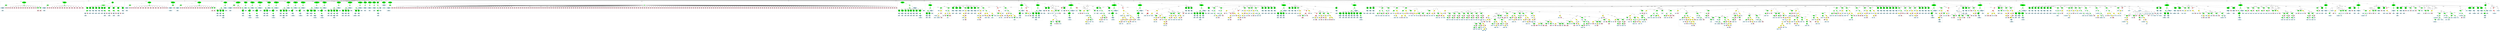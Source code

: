strict graph "" {
	graph [bb="0,0,1.4116e+05,2144"];
	node [label="\N"];
	subgraph cluster819 {
		graph [bb="60459,740.69,60891,1877.6",
			label="g723_enc.c:273:1",
			lheight=0.21,
			lp="60675,1866.1",
			lwidth=1.35,
			style=dashed
		];
		subgraph cluster822 {
			graph [bb="60467,748.69,60693,1309.5",
				label="g723_enc.c:274:27",
				lheight=0.21,
				lp="60580,1298",
				lwidth=1.44,
				style=dashed
			];
			825	[fillcolor=lightblue,
				height=0.74639,
				label="Struct
name: g723_enc_state_t",
				pos="60580,783.56",
				style="filled,dashed",
				width=2.9266];
			824	[fillcolor=lightblue,
				height=1.041,
				label="TypeDecl
declname: state_ptr
quals: []",
				pos="60571,925.9",
				style="filled,dashed",
				width=2.4159];
			824 -- 825	[label=type,
				lp="60588,856.93",
				pos="60573,888.4 60575,864.03 60577,832.57 60578,810.69"];
			823	[fillcolor=green,
				height=0.74639,
				label="PtrDecl
quals: []",
				pos="60561,1062.3",
				style="filled,dashed",
				width=1.2178];
			823 -- 824	[label=type,
				lp="60578,999.27",
				pos="60563,1035.3 60564,1014.9 60567,986.16 60568,963.39"];
			822	[fillcolor=green,
				height=1.6303,
				label="Decl
name: state_ptr
quals: []
storage: []
funcspec: []",
				pos="60554,1219.8",
				style="filled,dashed",
				width=1.9838];
			822 -- 823	[label=type,
				lp="60570,1135.6",
				pos="60557,1160.9 60558,1136.4 60559,1109 60560,1089.5"];
		}
		821	[fillcolor=green,
			height=0.5,
			label=ParamList,
			pos="60514,1409.2",
			style="filled,dashed",
			width=1.3179];
		821 -- 822	[label="params[0]",
			lp="60561,1325",
			pos="60518,1391.2 60523,1365.8 60534,1316.7 60542,1277.7"];
		820	[fillcolor=green,
			height=0.5,
			label=FuncDecl,
			pos="60667,1598.6",
			style="filled,dashed",
			width=1.2457];
		820 -- 821	[label=args,
			lp="60600,1514.4",
			pos="60649,1581.8 60629,1563.1 60595,1530.5 60570,1498.9 60551,1475.3 60533,1445.3 60523,1426.9"];
		826	[fillcolor=lightblue,
			height=1.041,
			label="TypeDecl
declname: g723_enc_predictor_zero
quals: []",
			pos="60731,1409.2",
			style="filled,dashed",
			width=4.223];
		820 -- 826	[label=type,
			lp="60710,1514.4",
			pos="60673,1580.6 60683,1550.5 60705,1487.2 60719,1446.8"];
		827	[fillcolor=lightblue,
			height=0.74639,
			label="IdentifierType
names: ['int']",
			pos="60767,1219.8",
			style="filled,dashed",
			width=1.8463];
		826 -- 827	[label=type,
			lp="60760,1325",
			pos="60738,1371.6 60745,1334.9 60756,1279.2 60762,1246.7"];
		819	[fillcolor=green,
			height=1.6303,
			label="Decl
name: g723_enc_predictor_zero
quals: []
storage: []
funcspec: []",
			pos="60667,1787.9",
			style="filled,dashed",
			width=3.7712];
		819 -- 820	[label=type,
			lp="60679,1703.8",
			pos="60667,1729.2 60667,1690.5 60667,1642.1 60667,1616.8"];
	}
	subgraph cluster955 {
		graph [bb="66088,748.69,66356,1277.7",
			label="g723_enc.c:319:5",
			lheight=0.21,
			lp="66222,1266.2",
			lwidth=1.35
		];
		956	[fillcolor=lightblue,
			height=0.74639,
			label="ID
name: y",
			pos="66146,1062.3",
			style=filled,
			width=1.1982];
		955	[fillcolor=green,
			height=0.74639,
			label="Assignment
op: =",
			pos="66154,1219.8",
			style=filled,
			width=1.6106];
		955 -- 956	[label=lvalue,
			lp="66167,1135.6",
			pos="66153,1192.8 66151,1164 66149,1117.8 66147,1089.1"];
		957	[fillcolor=yellow,
			height=0.74639,
			label="BinaryOp
op: >>",
			pos="66257,1062.3",
			style=filled,
			width=1.3749];
		955 -- 957	[label=rvalue,
			lp="66229,1135.6",
			pos="66171,1193.8 66190,1164.6 66222,1116.6 66241,1087.7"];
		958	[fillcolor=yellow,
			height=0.74639,
			label="StructRef
type: ->",
			pos="66184,925.9",
			style=filled,
			width=1.3356];
		957 -- 958	[label=left,
			lp="66238,999.27",
			pos="66243,1036.3 66230,1012.2 66211,975.81 66197,951.72"];
		961	[fillcolor=pink,
			height=1.041,
			label="Constant
type: int
value: 6",
			pos="66296,925.9",
			style=filled,
			width=1.2767];
		957 -- 961	[label=right,
			lp="66290,999.27",
			pos="66264,1035.7 66270,1015 66279,985.56 66286,962.54"];
		959	[fillcolor=lightblue,
			height=0.74639,
			label="ID
name: state_ptr",
			pos="66167,783.56",
			style=filled,
			width=1.9838];
		958 -- 959	[label=name,
			lp="66192,856.93",
			pos="66181,898.83 66178,873.63 66173,835.65 66170,810.49"];
		960	[fillcolor=lightblue,
			height=0.74639,
			label="ID
name: yl",
			pos="66302,783.56",
			style=filled,
			width=1.2767];
		958 -- 960	[label=field,
			lp="66260,856.93",
			pos="66204,901.1 66226,875.13 66261,833.84 66282,808.01"];
	}
	subgraph cluster816 {
		graph [bb="59365,1374.3,59478,1647.6",
			label="g723_enc.c:262:3",
			lheight=0.21,
			lp="59422,1636.1",
			lwidth=1.35
		];
		817	[fillcolor=lightblue,
			height=0.74639,
			label="ID
name: j",
			pos="59426,1409.2",
			style=filled,
			width=1.1392];
		816	[fillcolor=red,
			height=0.5,
			label=Return,
			pos="59431,1598.6",
			style=filled,
			width=0.95686];
		816 -- 817	[label=expr,
			lp="59442,1514.4",
			pos="59431,1580.3 59430,1547.3 59428,1475.2 59427,1436.3"];
	}
	subgraph cluster2482 {
		graph [bb="1.3124e+05,1184.9,1.3147e+05,1877.6",
			label="g723_enc.c:814:6",
			lheight=0.21,
			lp="1.3135e+05,1866.1",
			lwidth=1.35,
			style=dashed
		];
		2485	[fillcolor=lightblue,
			height=0.74639,
			label="IdentifierType
names: ['void']",
			pos="1.3135e+05,1219.8",
			style="filled,dashed",
			width=1.9053];
		2484	[fillcolor=lightblue,
			height=1.041,
			label="TypeDecl
declname: g723_enc_init
quals: []",
			pos="1.3135e+05,1409.2",
			style="filled,dashed",
			width=3.0248];
		2484 -- 2485	[label=type,
			lp="1.3136e+05,1325",
			pos="1.3135e+05,1371.6 1.3135e+05,1334.9 1.3135e+05,1279.2 1.3135e+05,1246.7"];
		2483	[fillcolor=green,
			height=0.5,
			label=FuncDecl,
			pos="1.3135e+05,1598.6",
			style="filled,dashed",
			width=1.2457];
		2483 -- 2484	[label=type,
			lp="1.3136e+05,1514.4",
			pos="1.3135e+05,1580.3 1.3135e+05,1550.1 1.3135e+05,1487.2 1.3135e+05,1447"];
		2482	[fillcolor=green,
			height=1.6303,
			label="Decl
name: g723_enc_init
quals: []
storage: []
funcspec: []",
			pos="1.3135e+05,1787.9",
			style="filled,dashed",
			width=2.5731];
		2482 -- 2483	[label=type,
			lp="1.3136e+05,1703.8",
			pos="1.3135e+05,1729.2 1.3135e+05,1690.5 1.3135e+05,1642.1 1.3135e+05,1616.8"];
	}
	subgraph cluster950 {
		graph [bb="64723,1027.4,64996,1458.2",
			label="g723_enc.c:317:5",
			lheight=0.21,
			lp="64860,1446.7",
			lwidth=1.35
		];
		952	[fillcolor=lightblue,
			height=0.74639,
			label="ID
name: state_ptr",
			pos="64802,1062.3",
			style=filled,
			width=1.9838];
		951	[fillcolor=red,
			height=0.74639,
			label="StructRef
type: ->",
			pos="64940,1219.8",
			style=filled,
			width=1.3356];
		951 -- 952	[label=name,
			lp="64886,1135.6",
			pos="64919,1195.5 64894,1166.6 64850,1117.5 64824,1088"];
		953	[fillcolor=lightblue,
			height=0.74639,
			label="ID
name: yu",
			pos="64940,1062.3",
			style=filled,
			width=1.3356];
		951 -- 953	[label=field,
			lp="64952,1135.6",
			pos="64940,1192.8 64940,1164.1 64940,1118.1 64940,1089.4"];
		950	[fillcolor=red,
			height=0.5,
			label=Return,
			pos="64951,1409.2",
			style=filled,
			width=0.95686];
		950 -- 951	[label=expr,
			lp="64960,1325",
			pos="64950,1390.9 64948,1357.9 64944,1285.9 64942,1247"];
	}
	subgraph cluster829 {
		graph [bb="62070,1184.9,62218,1688.3",
			label="g723_enc.c:276:7",
			lheight=0.21,
			lp="62144,1676.8",
			lwidth=1.35,
			style=dashed
		];
		831	[fillcolor=lightblue,
			height=0.74639,
			label="IdentifierType
names: ['int']",
			pos="62144,1219.8",
			style="filled,dashed",
			width=1.8463];
		830	[fillcolor=lightblue,
			height=1.041,
			label="TypeDecl
declname: i
quals: []",
			pos="62142,1409.2",
			style="filled,dashed",
			width=1.5713];
		830 -- 831	[label=type,
			lp="62155,1325",
			pos="62142,1371.6 62143,1334.9 62143,1279.2 62144,1246.7"];
		829	[fillcolor=green,
			height=1.6303,
			label="Decl
name: i
quals: []
storage: []
funcspec: []",
			pos="62139,1598.6",
			style="filled,dashed",
			width=1.591];
		829 -- 830	[label=type,
			lp="62153,1514.4",
			pos="62140,1539.8 62140,1509.5 62141,1473.3 62141,1446.8"];
	}
	subgraph cluster813 {
		graph [bb="59837,459.39,60049,699.08",
			label="g723_enc.c:257:9",
			lheight=0.21,
			lp="59943,687.58",
			lwidth=1.35
		];
		814	[fillcolor=lightblue,
			height=0.74639,
			label="ID
name: k",
			pos="59888,504.86",
			style=filled,
			width=1.1982];
		813	[fillcolor=green,
			height=0.74639,
			label="Assignment
op: =",
			pos="59903,641.21",
			style=filled,
			width=1.6106];
		813 -- 814	[label=lvalue,
			lp="59914,578.23",
			pos="59900,614.31 59897,590.52 59894,555.45 59891,531.69"];
		815	[fillcolor=pink,
			height=1.041,
			label="Constant
type: int
value: 0",
			pos="59995,504.86",
			style=filled,
			width=1.2767];
		813 -- 815	[label=rvalue,
			lp="59966,578.23",
			pos="59920,615.26 59935,593.55 59957,561.96 59973,538.3"];
	}
	subgraph cluster941 {
		graph [bb="67236,1184.9,67384,1688.3",
			label="g723_enc.c:314:7",
			lheight=0.21,
			lp="67310,1676.8",
			lwidth=1.35,
			style=dashed
		];
		943	[fillcolor=lightblue,
			height=0.74639,
			label="IdentifierType
names: ['int']",
			pos="67310,1219.8",
			style="filled,dashed",
			width=1.8463];
		942	[fillcolor=lightblue,
			height=1.041,
			label="TypeDecl
declname: al
quals: []",
			pos="67307,1409.2",
			style="filled,dashed",
			width=1.6892];
		942 -- 943	[label=type,
			lp="67321,1325",
			pos="67308,1371.6 67308,1334.9 67309,1279.2 67310,1246.7"];
		941	[fillcolor=green,
			height=1.6303,
			label="Decl
name: al
quals: []
storage: []
funcspec: []",
			pos="67303,1598.6",
			style="filled,dashed",
			width=1.591];
		941 -- 942	[label=type,
			lp="67317,1514.4",
			pos="67304,1539.8 67305,1509.5 67306,1473.3 67306,1446.8"];
	}
	subgraph cluster2476 {
		graph [bb="1.2794e+05,1184.9,1.2820e+05,1656.4",
			label="g723_enc.c:810:3",
			lheight=0.21,
			lp="1.2807e+05,1644.9",
			lwidth=1.35
		];
		2478	[fillcolor=lightblue,
			height=0.74639,
			label="ID
name: state_ptr",
			pos="1.2802e+05,1219.8",
			style=filled,
			width=1.9838];
		2477	[fillcolor=green,
			height=0.74639,
			label="StructRef
type: ->",
			pos="1.2804e+05,1409.2",
			style=filled,
			width=1.3356];
		2477 -- 2478	[label=name,
			lp="1.2804e+05,1325",
			pos="1.2803e+05,1382.1 1.2803e+05,1346.4 1.2802e+05,1282.7 1.2802e+05,1246.9"];
		2479	[fillcolor=lightblue,
			height=0.74639,
			label="ID
name: td",
			pos="1.2815e+05,1219.8",
			style=filled,
			width=1.2767];
		2477 -- 2479	[label=field,
			lp="1.281e+05,1325",
			pos="1.2805e+05,1383.3 1.2807e+05,1347.3 1.2811e+05,1281 1.2814e+05,1245.2"];
		2476	[fillcolor=green,
			height=0.74639,
			label="Assignment
op: =",
			pos="1.2814e+05,1598.6",
			style=filled,
			width=1.6106];
		2476 -- 2477	[label=lvalue,
			lp="1.2811e+05,1514.4",
			pos="1.2812e+05,1572.3 1.281e+05,1536.3 1.2807e+05,1470.8 1.2805e+05,1435.1"];
		2480	[fillcolor=pink,
			height=1.041,
			label="Constant
type: int
value: 0",
			pos="1.2815e+05,1409.2",
			style=filled,
			width=1.2767];
		2476 -- 2480	[label=rvalue,
			lp="1.2816e+05,1514.4",
			pos="1.2814e+05,1571.5 1.2814e+05,1539.1 1.2814e+05,1483.7 1.2815e+05,1447"];
	}
	subgraph cluster2523 {
		graph [bb="1.3473e+05,1184.9,1.3505e+05,1688.3",
			label="g723_enc.c:829:7",
			lheight=0.21,
			lp="1.3489e+05,1676.8",
			lwidth=1.35
		];
		2525	[fillcolor=lightblue,
			height=0.74639,
			label="IdentifierType
names: ['int']",
			pos="1.3483e+05,1219.8",
			style="filled,dashed",
			width=1.8463];
		2524	[fillcolor=lightblue,
			height=1.041,
			label="TypeDecl
declname: check_sum
quals: []",
			pos="1.3483e+05,1409.2",
			style=filled,
			width=2.7106];
		2524 -- 2525	[label=type,
			lp="1.3485e+05,1325",
			pos="1.3483e+05,1371.6 1.3483e+05,1334.9 1.3483e+05,1279.2 1.3483e+05,1246.7"];
		2523	[fillcolor=green,
			height=1.6303,
			label="Decl
name: check_sum
quals: []
storage: []
funcspec: []",
			pos="1.3483e+05,1598.6",
			style=filled,
			width=2.2785];
		2523 -- 2524	[label=type,
			lp="1.3485e+05,1514.4",
			pos="1.3483e+05,1539.8 1.3483e+05,1509.5 1.3483e+05,1473.3 1.3483e+05,1446.8"];
		2526	[fillcolor=pink,
			height=1.041,
			label="Constant
type: int
value: 0",
			pos="1.35e+05,1409.2",
			style=filled,
			width=1.2767];
		2523 -- 2526	[label=init,
			lp="1.3494e+05,1514.4",
			pos="1.3489e+05,1553.8 1.3491e+05,1537.5 1.3492e+05,1518.3 1.3494e+05,1498.9 1.3495e+05,1482 1.3497e+05,1461.2 1.3498e+05,1444.1"];
	}
	subgraph cluster1611 {
		graph [bb="92243,606.34,92600,1120.1",
			label="g723_enc.c:543:7",
			lheight=0.21,
			lp="92422,1108.6",
			lwidth=1.35
		];
		subgraph cluster1617 {
			graph [bb="92251,748.69,92375,983.77",
				label="g723_enc.c:543:28",
				lheight=0.21,
				lp="92313,972.27",
				lwidth=1.44,
				style=dashed
			];
			1618	[fillcolor=lightblue,
				height=0.74639,
				label="ID
name: a1ul",
				pos="92313,783.56",
				style=filled,
				width=1.5124];
			1617	[fillcolor=green,
				height=0.74639,
				label="UnaryOp
op: -",
				pos="92313,925.9",
				style=filled,
				width=1.316];
			1617 -- 1618	[label=expr,
				lp="92310,856.93",
				pos="92305,899.26 92302,888.6 92299,876.02 92298,864.43 92296,846.22 92300,825.91 92304,810.32"];
		}
		1614	[fillcolor=lightblue,
			height=0.74639,
			label="ID
name: state_ptr",
			pos="92351,641.21",
			style=filled,
			width=1.9838];
		1613	[fillcolor=green,
			height=0.74639,
			label="StructRef
type: ->",
			pos="92434,783.56",
			style=filled,
			width=1.3356];
		1613 -- 1614	[label=name,
			lp="92414,714.58",
			pos="92419,757.79 92404,732.45 92381,693.27 92366,667.68"];
		1615	[fillcolor=lightblue,
			height=0.74639,
			label="ID
name: a",
			pos="92483,641.21",
			style=filled,
			width=1.1785];
		1613 -- 1615	[label=field,
			lp="92472,714.58",
			pos="92443,757.14 92452,731.86 92465,693.29 92474,667.91"];
		1612	[fillcolor=green,
			height=0.5,
			label=ArrayRef,
			pos="92434,925.9",
			style=filled,
			width=1.2277];
		1612 -- 1613	[label=name,
			lp="92450,856.93",
			pos="92434,907.69 92434,883.39 92434,838.83 92434,810.5"];
		1616	[fillcolor=pink,
			height=1.041,
			label="Constant
type: int
value: 0",
			pos="92546,783.56",
			style=filled,
			width=1.2767];
		1612 -- 1616	[label=subscript,
			lp="92518,856.93",
			pos="92447,908.53 92465,885.75 92499,844.08 92521,815.38"];
		1611	[fillcolor=green,
			height=0.74639,
			label="Assignment
op: =",
			pos="92313,1062.3",
			style=filled,
			width=1.6106];
		1611 -- 1617	[label=rvalue,
			lp="92330,999.27",
			pos="92313,1035.3 92313,1011.7 92313,976.94 92313,953.19"];
		1611 -- 1612	[label=lvalue,
			lp="92391,999.27",
			pos="92335,1037.2 92359,1010.1 92398,966.55 92419,943.12"];
	}
	subgraph cluster938 {
		graph [bb="67080,1184.9,67228,1688.3",
			label="g723_enc.c:313:7",
			lheight=0.21,
			lp="67154,1676.8",
			lwidth=1.35,
			style=dashed
		];
		940	[fillcolor=lightblue,
			height=0.74639,
			label="IdentifierType
names: ['int']",
			pos="67154,1219.8",
			style="filled,dashed",
			width=1.8463];
		939	[fillcolor=lightblue,
			height=1.041,
			label="TypeDecl
declname: dif
quals: []",
			pos="67153,1409.2",
			style="filled,dashed",
			width=1.8071];
		939 -- 940	[label=type,
			lp="67166,1325",
			pos="67153,1371.6 67153,1334.9 67154,1279.2 67154,1246.7"];
		938	[fillcolor=green,
			height=1.6303,
			label="Decl
name: dif
quals: []
storage: []
funcspec: []",
			pos="67149,1598.6",
			style="filled,dashed",
			width=1.591];
		938 -- 939	[label=type,
			lp="67163,1514.4",
			pos="67150,1539.8 67151,1509.5 67152,1473.3 67152,1446.8"];
	}
	subgraph cluster1649 {
		graph [bb="84196,212.09,84691,841.43",
			label="g723_enc.c:552:9",
			lheight=0.21,
			lp="84444,829.93",
			lwidth=1.35
		];
		1652	[fillcolor=lightblue,
			height=0.74639,
			label="ID
name: state_ptr",
			pos="84275,378.91",
			style=filled,
			width=1.9838];
		1651	[fillcolor=green,
			height=0.74639,
			label="StructRef
type: ->",
			pos="84295,504.86",
			style=filled,
			width=1.3356];
		1651 -- 1652	[label=name,
			lp="84302,441.89",
			pos="84291,477.88 84287,456.72 84283,427.01 84279,405.86"];
		1653	[fillcolor=lightblue,
			height=0.74639,
			label="ID
name: b",
			pos="84408,378.91",
			style=filled,
			width=1.1982];
		1651 -- 1653	[label=field,
			lp="84372,441.89",
			pos="84316,480.55 84337,458.25 84367,424.83 84387,402.7"];
		1650	[fillcolor=green,
			height=0.5,
			label=ArrayRef,
			pos="84411,641.21",
			style=filled,
			width=1.2277];
		1650 -- 1651	[label=name,
			lp="84380,578.23",
			pos="84397,624 84377,600.42 84339,556.49 84315,529.35"];
		1654	[fillcolor=lightblue,
			height=0.74639,
			label="ID
name: cnt",
			pos="84411,504.86",
			style=filled,
			width=1.3946];
		1650 -- 1654	[label=subscript,
			lp="84436,578.23",
			pos="84411,623.2 84411,600.18 84411,558.9 84411,531.95"];
		1649	[fillcolor=green,
			height=0.74639,
			label="Assignment
op: -=",
			pos="84467,783.56",
			style=filled,
			width=1.6106];
		1649 -- 1650	[label=lvalue,
			lp="84460,714.58",
			pos="84457,756.82 84445,728.49 84428,683.74 84418,659.39"];
		1655	[fillcolor=yellow,
			height=0.74639,
			label="BinaryOp
op: >>",
			pos="84523,641.21",
			style=filled,
			width=1.3749];
		1649 -- 1655	[label=rvalue,
			lp="84514,714.58",
			pos="84477,756.82 84487,731.49 84503,693.06 84513,667.79"];
		1656	[fillcolor=yellow,
			height=0.5,
			label=ArrayRef,
			pos="84523,504.86",
			style=filled,
			width=1.2277];
		1655 -- 1656	[label=left,
			lp="84532,578.23",
			pos="84523,614.31 84523,587.47 84523,546.28 84523,523.15"];
		1661	[fillcolor=pink,
			height=1.041,
			label="Constant
type: int
value: 9",
			pos="84631,504.86",
			style=filled,
			width=1.2767];
		1655 -- 1661	[label=right,
			lp="84590,578.23",
			pos="84542,616.19 84560,594 84587,560.92 84606,536.77"];
		1657	[fillcolor=yellow,
			height=0.74639,
			label="StructRef
type: ->",
			pos="84517,378.91",
			style=filled,
			width=1.3356];
		1656 -- 1657	[label=name,
			lp="84536,441.89",
			pos="84522,486.63 84521,465.74 84519,430.33 84518,406.07"];
		1660	[fillcolor=lightblue,
			height=0.74639,
			label="ID
name: cnt",
			pos="84633,378.91",
			style=filled,
			width=1.3946];
		1656 -- 1660	[label=subscript,
			lp="84610,441.89",
			pos="84537,487.66 84556,466.27 84590,428.43 84612,403.77"];
		1658	[fillcolor=lightblue,
			height=0.74639,
			label="ID
name: state_ptr",
			pos="84450,246.96",
			style=filled,
			width=1.9838];
		1657 -- 1658	[label=name,
			lp="84502,309.93",
			pos="84504,352.85 84492,329.99 84475,296.36 84463,273.38"];
		1659	[fillcolor=lightblue,
			height=0.74639,
			label="ID
name: b",
			pos="84583,246.96",
			style=filled,
			width=1.1982];
		1657 -- 1659	[label=field,
			lp="84566,309.93",
			pos="84530,352.85 84541,329.84 84559,295.92 84570,272.94"];
	}
	subgraph cluster935 {
		graph [bb="66924,1184.9,67072,1688.3",
			label="g723_enc.c:312:7",
			lheight=0.21,
			lp="66998,1676.8",
			lwidth=1.35,
			style=dashed
		];
		937	[fillcolor=lightblue,
			height=0.74639,
			label="IdentifierType
names: ['int']",
			pos="66998,1219.8",
			style="filled,dashed",
			width=1.8463];
		936	[fillcolor=lightblue,
			height=1.041,
			label="TypeDecl
declname: y
quals: []",
			pos="66998,1409.2",
			style="filled,dashed",
			width=1.6303];
		936 -- 937	[label=type,
			lp="67010,1325",
			pos="66998,1371.6 66998,1334.9 66998,1279.2 66998,1246.7"];
		935	[fillcolor=green,
			height=1.6303,
			label="Decl
name: y
quals: []
storage: []
funcspec: []",
			pos="66998,1598.6",
			style="filled,dashed",
			width=1.591];
		935 -- 936	[label=type,
			lp="67010,1514.4",
			pos="66998,1539.8 66998,1509.5 66998,1473.3 66998,1446.8"];
	}
	subgraph cluster2497 {
		graph [bb="1.3148e+05,1027.4,1.3169e+05,1277.7",
			label="g723_enc.c:818:25",
			lheight=0.21,
			lp="1.3158e+05,1266.2",
			lwidth=1.44,
			style=dashed
		];
		2498	[fillcolor=lightblue,
			height=0.74639,
			label="ID
name: g723_enc_state",
			pos="1.3158e+05,1062.3",
			style="filled,dashed",
			width=2.7106];
		2497	[fillcolor=green,
			height=0.74639,
			label="UnaryOp
op: &",
			pos="1.3156e+05,1219.8",
			style="filled,dashed",
			width=1.316];
		2497 -- 2498	[label=expr,
			lp="1.3159e+05,1135.6",
			pos="1.3156e+05,1192.8 1.3157e+05,1164 1.3157e+05,1117.8 1.3158e+05,1089.1"];
	}
	subgraph cluster1627 {
		graph [bb="91751,469.99,92012,983.77",
			label="g723_enc.c:546:9",
			lheight=0.21,
			lp="91882,972.27",
			lwidth=1.35
		];
		1630	[fillcolor=lightblue,
			height=0.74639,
			label="ID
name: state_ptr",
			pos="91830,504.86",
			style=filled,
			width=1.9838];
		1629	[fillcolor=green,
			height=0.74639,
			label="StructRef
type: ->",
			pos="91830,641.21",
			style=filled,
			width=1.3356];
		1629 -- 1630	[label=name,
			lp="91846,578.23",
			pos="91830,614.31 91830,590.67 91830,555.9 91830,532.15"];
		1631	[fillcolor=lightblue,
			height=0.74639,
			label="ID
name: a",
			pos="91962,504.86",
			style=filled,
			width=1.1785];
		1629 -- 1631	[label=field,
			lp="91914,578.23",
			pos="91854,617.87 91870,602.58 91892,581.73 91910,562.73 91921,551.7 91932,539.1 91942,528.57"];
		1628	[fillcolor=green,
			height=0.5,
			label=ArrayRef,
			pos="91830,783.56",
			style=filled,
			width=1.2277];
		1628 -- 1629	[label=name,
			lp="91846,714.58",
			pos="91830,765.35 91830,741.05 91830,696.49 91830,668.16"];
		1632	[fillcolor=pink,
			height=1.041,
			label="Constant
type: int
value: 0",
			pos="91942,641.21",
			style=filled,
			width=1.2767];
		1628 -- 1632	[label=subscript,
			lp="91914,714.58",
			pos="91843,766.18 91861,743.41 91895,701.73 91917,673.03"];
		1627	[fillcolor=green,
			height=0.74639,
			label="Assignment
op: =",
			pos="91888,925.9",
			style=filled,
			width=1.6106];
		1627 -- 1628	[label=lvalue,
			lp="91880,856.93",
			pos="91877,899.16 91866,870.83 91847,826.09 91837,801.74"];
		1633	[fillcolor=lightblue,
			height=0.74639,
			label="ID
name: a1ul",
			pos="91947,783.56",
			style=filled,
			width=1.5124];
		1627 -- 1633	[label=rvalue,
			lp="91937,856.93",
			pos="91899,899.49 91909,874.21 91926,835.63 91936,810.26"];
	}
	subgraph cluster2520 {
		graph [bb="1.3457e+05,1184.9,1.3472e+05,1688.3",
			label="g723_enc.c:828:7",
			lheight=0.21,
			lp="1.3465e+05,1676.8",
			lwidth=1.35,
			style=dashed
		];
		2522	[fillcolor=lightblue,
			height=0.74639,
			label="IdentifierType
names: ['int']",
			pos="1.3465e+05,1219.8",
			style="filled,dashed",
			width=1.8463];
		2521	[fillcolor=lightblue,
			height=1.041,
			label="TypeDecl
declname: i
quals: []",
			pos="1.3464e+05,1409.2",
			style="filled,dashed",
			width=1.5713];
		2521 -- 2522	[label=type,
			lp="1.3466e+05,1325",
			pos="1.3464e+05,1371.6 1.3464e+05,1334.9 1.3465e+05,1279.2 1.3465e+05,1246.7"];
		2520	[fillcolor=green,
			height=1.6303,
			label="Decl
name: i
quals: []
storage: []
funcspec: []",
			pos="1.3464e+05,1598.6",
			style="filled,dashed",
			width=1.591];
		2520 -- 2521	[label=type,
			lp="1.3466e+05,1514.4",
			pos="1.3464e+05,1539.8 1.3464e+05,1509.5 1.3464e+05,1473.3 1.3464e+05,1446.8"];
	}
	subgraph cluster835 {
		graph [bb="62388,606.34,62885,1656.4",
			label="g723_enc.c:279:3",
			lheight=0.21,
			lp="62636,1644.9",
			lwidth=1.35
		];
		836	[fillcolor=lightblue,
			height=0.74639,
			label="ID
name: sezi",
			pos="62451,1409.2",
			style=filled,
			width=1.4731];
		835	[fillcolor=green,
			height=0.74639,
			label="Assignment
op: =",
			pos="62454,1598.6",
			style=filled,
			width=1.6106];
		835 -- 836	[label=lvalue,
			lp="62470,1514.4",
			pos="62454,1571.5 62453,1535.8 62452,1472.1 62451,1436.3"];
		837	[fillcolor=green,
			height=0.5,
			label=FuncCall,
			pos="62565,1409.2",
			style=filled,
			width=1.1916];
		835 -- 837	[label=rvalue,
			lp="62526,1514.4",
			pos="62469,1572.5 62481,1552.5 62498,1524 62513,1498.9 62528,1473.8 62545,1444.7 62555,1426.9"];
		838	[fillcolor=lightblue,
			height=0.74639,
			label="ID
name: g723_enc_fmult",
			pos="62519,1219.8",
			style=filled,
			width=2.8088];
		837 -- 838	[label=name,
			lp="62546,1325",
			pos="62555,1391.4 62547,1376.4 62536,1353.7 62530,1332.5 62522,1303.9 62520,1269.9 62519,1247"];
		839	[fillcolor=green,
			height=0.5,
			label=ExprList,
			pos="62680,1219.8",
			style=filled,
			width=1.1555];
		837 -- 839	[label=args,
			lp="62636,1325",
			pos="62576,1391.6 62589,1372.1 62611,1338.8 62629,1309.5 62644,1284.8 62661,1255.6 62671,1237.6"];
		840	[fillcolor=yellow,
			height=0.74639,
			label="BinaryOp
op: >>",
			pos="62600,1062.3",
			style=filled,
			width=1.3749];
		839 -- 840	[label="exprs[0]",
			lp="62663,1135.6",
			pos="62671,1202.2 62657,1174.8 62629,1120.2 62613,1088.2"];
		847	[fillcolor=green,
			height=0.5,
			label=ArrayRef,
			pos="62712,1062.3",
			style=filled,
			width=1.2277];
		839 -- 847	[label="exprs[1]",
			lp="62721,1135.6",
			pos="62683,1201.9 62690,1172.1 62702,1110.7 62708,1080.6"];
		841	[fillcolor=yellow,
			height=0.5,
			label=ArrayRef,
			pos="62492,925.9",
			style=filled,
			width=1.2277];
		840 -- 841	[label=left,
			lp="62566,999.27",
			pos="62581,1037.2 62559,1010.1 62524,966.55 62505,943.12"];
		846	[fillcolor=pink,
			height=1.041,
			label="Constant
type: int
value: 2",
			pos="62600,925.9",
			style=filled,
			width=1.2767];
		840 -- 846	[label=right,
			lp="62613,999.27",
			pos="62600,1035.3 62600,1014.9 62600,986.16 62600,963.39"];
		848	[fillcolor=green,
			height=0.74639,
			label="StructRef
type: ->",
			pos="62712,925.9",
			style=filled,
			width=1.3356];
		847 -- 848	[label=name,
			lp="62728,999.27",
			pos="62712,1044.2 62712,1021.2 62712,979.94 62712,952.99"];
		851	[fillcolor=pink,
			height=1.041,
			label="Constant
type: int
value: 0",
			pos="62824,925.9",
			style=filled,
			width=1.2767];
		847 -- 851	[label=subscript,
			lp="62792,999.27",
			pos="62726,1045 62744,1023.4 62776,984.66 62799,957.46"];
		843	[fillcolor=lightblue,
			height=0.74639,
			label="ID
name: state_ptr",
			pos="62467,641.21",
			style=filled,
			width=1.9838];
		842	[fillcolor=yellow,
			height=0.74639,
			label="StructRef
type: ->",
			pos="62444,783.56",
			style=filled,
			width=1.3356];
		842 -- 843	[label=name,
			lp="62472,714.58",
			pos="62448,756.49 62452,731.28 62459,693.3 62463,668.14"];
		844	[fillcolor=lightblue,
			height=0.74639,
			label="ID
name: b",
			pos="62600,641.21",
			style=filled,
			width=1.1982];
		842 -- 844	[label=field,
			lp="62548,714.58",
			pos="62467,759.77 62477,750.23 62489,739.25 62501,730.08 62520,714.8 62528,715.09 62547,699.08 62559,688.91 62571,676.28 62580,665.51"];
		841 -- 842	[label=name,
			lp="62486,856.93",
			pos="62486,907.97 62478,883.62 62462,838.52 62453,810.11"];
		845	[fillcolor=pink,
			height=1.041,
			label="Constant
type: int
value: 0",
			pos="62556,783.56",
			style=filled,
			width=1.2767];
		841 -- 845	[label=subscript,
			lp="62550,856.93",
			pos="62500,907.97 62510,886.03 62527,847.23 62540,818.98"];
		849	[fillcolor=lightblue,
			height=0.74639,
			label="ID
name: state_ptr",
			pos="62691,783.56",
			style=filled,
			width=1.9838];
		848 -- 849	[label=name,
			lp="62718,856.93",
			pos="62708,898.83 62704,873.63 62699,835.65 62695,810.49"];
		850	[fillcolor=lightblue,
			height=0.74639,
			label="ID
name: dq",
			pos="62829,783.56",
			style=filled,
			width=1.3356];
		848 -- 850	[label=field,
			lp="62788,856.93",
			pos="62732,901.1 62753,875.29 62788,834.34 62809,808.48"];
	}
	subgraph cluster1752 {
		graph [bb="95318,333.43,96307,1277.7",
			label="g723_enc.c:573:5",
			lheight=0.21,
			lp="95812,1266.2",
			lwidth=1.35
		];
		1755	[fillcolor=lightblue,
			height=0.74639,
			label="ID
name: state_ptr",
			pos="95397,783.56",
			style=filled,
			width=1.9838];
		1754	[fillcolor=green,
			height=0.74639,
			label="StructRef
type: ->",
			pos="95487,925.9",
			style=filled,
			width=1.3356];
		1754 -- 1755	[label=name,
			lp="95464,856.93",
			pos="95471,900.46 95455,875.17 95430,835.85 95413,810.15"];
		1756	[fillcolor=lightblue,
			height=0.74639,
			label="ID
name: dq",
			pos="95535,783.56",
			style=filled,
			width=1.3356];
		1754 -- 1756	[label=field,
			lp="95526,856.93",
			pos="95496,899.16 95504,873.84 95518,835.4 95526,810.14"];
		1753	[fillcolor=green,
			height=0.5,
			label=ArrayRef,
			pos="95529,1062.3",
			style=filled,
			width=1.2277];
		1753 -- 1754	[label=name,
			lp="95528,999.27",
			pos="95524,1044.2 95516,1021.1 95503,979.44 95495,952.5"];
		1757	[fillcolor=pink,
			height=1.041,
			label="Constant
type: int
value: 0",
			pos="95599,925.9",
			style=filled,
			width=1.2767];
		1753 -- 1757	[label=subscript,
			lp="95588,999.27",
			pos="95538,1044.5 95549,1023.6 95567,987.39 95581,960.65"];
		1752	[fillcolor=green,
			height=0.74639,
			label="Assignment
op: =",
			pos="95529,1219.8",
			style=filled,
			width=1.6106];
		1752 -- 1753	[label=lvalue,
			lp="95546,1135.6",
			pos="95529,1192.8 95529,1160.9 95529,1108 95529,1080.7"];
		1758	[fillcolor=green,
			height=0.5,
			label=TernaryOp,
			pos="95801,1062.3",
			style=filled,
			width=1.3721];
		1752 -- 1758	[label=rvalue,
			lp="95699,1135.6",
			pos="95565,1198.5 95620,1166.6 95727,1105.7 95776,1077.8"];
		1759	[fillcolor=yellow,
			height=0.74639,
			label="BinaryOp
op: >=",
			pos="95759,925.9",
			style=filled,
			width=1.3749];
		1758 -- 1759	[label=cond,
			lp="95798,999.27",
			pos="95796,1044.2 95788,1021.1 95775,979.44 95767,952.5"];
		1762	[fillcolor=yellow,
			height=0.74639,
			label="BinaryOp
op: +",
			pos="95876,925.9",
			style=filled,
			width=1.3749];
		1758 -- 1762	[label=iftrue,
			lp="95854,999.27",
			pos="95810,1044.5 95823,1021.3 95847,979.15 95862,952.12"];
		1771	[fillcolor=yellow,
			height=0.74639,
			label="BinaryOp
op: -",
			pos="96108,925.9",
			style=filled,
			width=1.3749];
		1758 -- 1771	[label=iffalse,
			lp="95972,999.27",
			pos="95831,1048 95888,1023.3 96009,970.32 96070,943.37"];
		1760	[fillcolor=lightblue,
			height=0.74639,
			label="ID
name: dq",
			pos="95649,783.56",
			style=filled,
			width=1.3356];
		1759 -- 1760	[label=left,
			lp="95720,856.93",
			pos="95740,900.78 95720,874.91 95688,834.11 95668,808.37"];
		1761	[fillcolor=pink,
			height=1.041,
			label="Constant
type: int
value: 0",
			pos="95761,783.56",
			style=filled,
			width=1.2767];
		1759 -- 1761	[label=right,
			lp="95774,856.93",
			pos="95759,898.83 95760,876.96 95760,845.46 95760,821.07"];
		1763	[fillcolor=yellow,
			height=0.74639,
			label="BinaryOp
op: <<",
			pos="95874,783.56",
			style=filled,
			width=1.3749];
		1762 -- 1763	[label=left,
			lp="95886,856.93",
			pos="95876,898.83 95875,873.63 95875,835.65 95874,810.49"];
		1766	[fillcolor=yellow,
			height=0.74639,
			label="BinaryOp
op: >>",
			pos="95991,783.56",
			style=filled,
			width=1.3749];
		1762 -- 1766	[label=right,
			lp="95950,856.93",
			pos="95896,901.1 95917,875.29 95950,834.34 95971,808.48"];
		1772	[fillcolor=yellow,
			height=0.74639,
			label="BinaryOp
op: +",
			pos="96108,783.56",
			style=filled,
			width=1.3749];
		1771 -- 1772	[label=left,
			lp="96118,856.93",
			pos="96108,898.83 96108,873.63 96108,835.65 96108,810.49"];
		1781	[fillcolor=pink,
			height=1.041,
			label="Constant
type: int
value: 0x400",
			pos="96237,783.56",
			style=filled,
			width=1.7088];
		1771 -- 1781	[label=right,
			lp="96190,856.93",
			pos="96130,901.41 96151,878.16 96184,842.39 96208,816.55"];
		1764	[fillcolor=lightblue,
			height=0.74639,
			label="ID
name: exp",
			pos="95579,641.21",
			style=filled,
			width=1.4535];
		1763 -- 1764	[label=left,
			lp="95750,714.58",
			pos="95854,758.69 95844,748.09 95831,736.57 95816,730.08 95785,716.39 95774,727.59 95741,722.08 95696,714.51 95681,720.63 95640,699.08 \
95625,690.88 95610,677.73 95599,666.13"];
		1765	[fillcolor=pink,
			height=1.041,
			label="Constant
type: int
value: 6",
			pos="95695,641.21",
			style=filled,
			width=1.2767];
		1763 -- 1765	[label=right,
			lp="95815,714.58",
			pos="95852,759.42 95841,749.61 95829,738.51 95816,730.08 95789,712.12 95776,717.93 95750,699.08 95739,691.57 95729,681.91 95721,672.69"];
		1767	[fillcolor=yellow,
			height=0.74639,
			label="BinaryOp
op: <<",
			pos="95808,641.21",
			style=filled,
			width=1.3749];
		1766 -- 1767	[label=left,
			lp="95928,714.58",
			pos="95968,759.48 95958,749.68 95945,738.57 95932,730.08 95905,712.38 95893,717.31 95867,699.08 95853,689.52 95840,676.69 95829,665.63"];
		1770	[fillcolor=lightblue,
			height=0.74639,
			label="ID
name: exp",
			pos="95928,641.21",
			style=filled,
			width=1.4535];
		1766 -- 1770	[label=right,
			lp="95977,714.58",
			pos="95980,757.14 95968,731.86 95951,693.29 95940,667.91"];
		1773	[fillcolor=yellow,
			height=0.74639,
			label="BinaryOp
op: <<",
			pos="96048,641.21",
			style=filled,
			width=1.3749];
		1772 -- 1773	[label=left,
			lp="96092,714.58",
			pos="96097,757.14 96086,731.71 96070,692.81 96059,667.44"];
		1776	[fillcolor=yellow,
			height=0.74639,
			label="BinaryOp
op: >>",
			pos="96165,641.21",
			style=filled,
			width=1.3749];
		1772 -- 1776	[label=right,
			lp="96152,714.58",
			pos="96118,757.14 96129,731.86 96144,693.29 96155,667.91"];
		1768	[fillcolor=lightblue,
			height=0.74639,
			label="ID
name: mag",
			pos="95663,504.86",
			style=filled,
			width=1.5321];
		1767 -- 1768	[label=left,
			lp="95758,578.23",
			pos="95784,617.72 95757,593.07 95715,553.73 95688,528.87"];
		1769	[fillcolor=pink,
			height=1.041,
			label="Constant
type: int
value: 6",
			pos="95782,504.86",
			style=filled,
			width=1.2767];
		1767 -- 1769	[label=right,
			lp="95811,578.23",
			pos="95803,614.31 95799,593.8 95793,564.9 95789,542.1"];
		1774	[fillcolor=lightblue,
			height=0.74639,
			label="ID
name: exp",
			pos="95898,504.86",
			style=filled,
			width=1.4535];
		1773 -- 1774	[label=left,
			lp="95994,578.23",
			pos="96022,618.06 96004,602.69 95980,581.66 95959,562.73 95947,551.69 95933,539.2 95922,528.75"];
		1775	[fillcolor=pink,
			height=1.041,
			label="Constant
type: int
value: 6",
			pos="96014,504.86",
			style=filled,
			width=1.2767];
		1773 -- 1775	[label=right,
			lp="96048,578.23",
			pos="96041,614.31 96036,593.72 96029,564.69 96023,541.84"];
		1777	[fillcolor=yellow,
			height=0.74639,
			label="BinaryOp
op: <<",
			pos="96127,504.86",
			style=filled,
			width=1.3749];
		1776 -- 1777	[label=left,
			lp="96142,578.23",
			pos="96147,615.84 96142,606.81 96136,596.2 96133,585.73 96128,568.35 96126,547.84 96126,531.96"];
		1780	[fillcolor=lightblue,
			height=0.74639,
			label="ID
name: exp",
			pos="96247,504.86",
			style=filled,
			width=1.4535];
		1776 -- 1780	[label=right,
			lp="96219,578.23",
			pos="96180,615.57 96195,591.48 96217,554.99 96232,530.8"];
		1778	[fillcolor=lightblue,
			height=0.74639,
			label="ID
name: mag",
			pos="96077,378.91",
			style=filled,
			width=1.5321];
		1777 -- 1778	[label=left,
			lp="96114,441.89",
			pos="96117,478.48 96108,457.23 96096,427.04 96087,405.69"];
		1779	[fillcolor=pink,
			height=1.041,
			label="Constant
type: int
value: 6",
			pos="96196,378.91",
			style=filled,
			width=1.2767];
		1777 -- 1779	[label=right,
			lp="96179,441.89",
			pos="96141,478.78 96151,459.96 96166,434.01 96177,413.42"];
	}
	subgraph cluster1809 {
		graph [bb="99189,595.73,99643,1120.1",
			label="g723_enc.c:585:7",
			lheight=0.21,
			lp="99416,1108.6",
			lwidth=1.35
		];
		1810	[fillcolor=lightblue,
			height=0.74639,
			label="ID
name: exp",
			pos="99252,925.9",
			style=filled,
			width=1.4535];
		1809	[fillcolor=green,
			height=0.74639,
			label="Assignment
op: =",
			pos="99255,1062.3",
			style=filled,
			width=1.6106];
		1809 -- 1810	[label=lvalue,
			lp="99271,999.27",
			pos="99254,1035.3 99254,1011.7 99253,976.94 99253,953.19"];
		1811	[fillcolor=green,
			height=0.5,
			label=FuncCall,
			pos="99365,925.9",
			style=filled,
			width=1.1916];
		1809 -- 1811	[label=rvalue,
			lp="99327,999.27",
			pos="99275,1036.9 99297,1009.7 99333,966.37 99352,943.04"];
		1812	[fillcolor=lightblue,
			height=0.74639,
			label="ID
name: g723_enc_quan",
			pos="99296,783.56",
			style=filled,
			width=2.7499];
		1811 -- 1812	[label=name,
			lp="99350,856.93",
			pos="99357,907.97 99345,883.7 99323,838.79 99309,810.36"];
		1813	[fillcolor=green,
			height=0.5,
			label=ExprList,
			pos="99455,783.56",
			style=filled,
			width=1.1555];
		1811 -- 1813	[label=args,
			lp="99424,856.93",
			pos="99376,908.25 99393,881.24 99427,828.18 99444,801.19"];
		1814	[fillcolor=lightblue,
			height=0.74639,
			label="ID
name: sr",
			pos="99242,641.21",
			style=filled,
			width=1.2571];
		1813 -- 1814	[label="exprs[0]",
			lp="99406,714.58",
			pos="99443,766.12 99433,754.48 99419,739.35 99404,730.08 99383,717.25 99317,712.03 99296,699.08 99282,690.6 99269,677.58 99260,666.13"];
		1815	[fillcolor=lightblue,
			height=0.74639,
			label="ID
name: g723_enc_power2",
			pos="99414,641.21",
			style=filled,
			width=3.0248];
		1813 -- 1815	[label="exprs[1]",
			lp="99460,714.58",
			pos="99450,765.63 99443,741.42 99430,696.72 99422,668.27"];
		1816	[fillcolor=pink,
			height=1.041,
			label="Constant
type: int
value: 15",
			pos="99588,641.21",
			style=filled,
			width=1.316];
		1813 -- 1816	[label="exprs[2]",
			lp="99549,714.58",
			pos="99470,766.73 99492,743.72 99533,700.62 99560,671.66"];
	}
	subgraph cluster925 {
		graph [bb="64325,740.69,64715,1877.6",
			label="g723_enc.c:309:1",
			lheight=0.21,
			lp="64520,1866.1",
			lwidth=1.35,
			style=dashed
		];
		subgraph cluster928 {
			graph [bb="64333,748.69,64559,1309.5",
				label="g723_enc.c:310:27",
				lheight=0.21,
				lp="64446,1298",
				lwidth=1.44,
				style=dashed
			];
			931	[fillcolor=lightblue,
				height=0.74639,
				label="Struct
name: g723_enc_state_t",
				pos="64446,783.56",
				style="filled,dashed",
				width=2.9266];
			930	[fillcolor=lightblue,
				height=1.041,
				label="TypeDecl
declname: state_ptr
quals: []",
				pos="64437,925.9",
				style="filled,dashed",
				width=2.4159];
			930 -- 931	[label=type,
				lp="64454,856.93",
				pos="64439,888.4 64441,864.03 64443,832.57 64444,810.69"];
			929	[fillcolor=green,
				height=0.74639,
				label="PtrDecl
quals: []",
				pos="64427,1062.3",
				style="filled,dashed",
				width=1.2178];
			929 -- 930	[label=type,
				lp="64444,999.27",
				pos="64429,1035.3 64430,1014.9 64433,986.16 64434,963.39"];
			928	[fillcolor=green,
				height=1.6303,
				label="Decl
name: state_ptr
quals: []
storage: []
funcspec: []",
				pos="64420,1219.8",
				style="filled,dashed",
				width=1.9838];
			928 -- 929	[label=type,
				lp="64436,1135.6",
				pos="64423,1160.9 64424,1136.4 64425,1109 64426,1089.5"];
		}
		927	[fillcolor=green,
			height=0.5,
			label=ParamList,
			pos="64380,1409.2",
			style="filled,dashed",
			width=1.3179];
		927 -- 928	[label="params[0]",
			lp="64427,1325",
			pos="64384,1391.2 64389,1365.8 64400,1316.7 64408,1277.7"];
		926	[fillcolor=green,
			height=0.5,
			label=FuncDecl,
			pos="64512,1598.6",
			style="filled,dashed",
			width=1.2457];
		926 -- 927	[label=args,
			lp="64464,1514.4",
			pos="64499,1581.2 64483,1561.9 64457,1528.7 64436,1498.9 64419,1474.4 64401,1444.9 64390,1426.8"];
		932	[fillcolor=lightblue,
			height=1.041,
			label="TypeDecl
declname: g723_enc_step_size
quals: []",
			pos="64576,1409.2",
			style="filled,dashed",
			width=3.6337];
		926 -- 932	[label=type,
			lp="64555,1514.4",
			pos="64518,1580.6 64528,1550.5 64550,1487.2 64564,1446.8"];
		933	[fillcolor=lightblue,
			height=0.74639,
			label="IdentifierType
names: ['int']",
			pos="64633,1219.8",
			style="filled,dashed",
			width=1.8463];
		932 -- 933	[label=type,
			lp="64615,1325",
			pos="64587,1371.6 64598,1334.9 64615,1279.2 64625,1246.7"];
		925	[fillcolor=green,
			height=1.6303,
			label="Decl
name: g723_enc_step_size
quals: []
storage: []
funcspec: []",
			pos="64512,1787.9",
			style="filled,dashed",
			width=3.2016];
		925 -- 926	[label=type,
			lp="64524,1703.8",
			pos="64512,1729.2 64512,1690.5 64512,1642.1 64512,1616.8"];
	}
	subgraph cluster2469 {
		graph [bb="1.3052e+05,748.69,1.3079e+05,1277.7",
			label="g723_enc.c:808:5",
			lheight=0.21,
			lp="1.3065e+05,1266.2",
			lwidth=1.35
		];
		2472	[fillcolor=lightblue,
			height=0.74639,
			label="ID
name: state_ptr",
			pos="1.3059e+05,783.56",
			style=filled,
			width=1.9838];
		2471	[fillcolor=green,
			height=0.74639,
			label="StructRef
type: ->",
			pos="1.3059e+05,925.9",
			style=filled,
			width=1.3356];
		2471 -- 2472	[label=name,
			lp="1.3061e+05,856.93",
			pos="1.3059e+05,898.83 1.3059e+05,873.63 1.3059e+05,835.65 1.3059e+05,810.49"];
		2473	[fillcolor=lightblue,
			height=0.74639,
			label="ID
name: dq",
			pos="1.3073e+05,783.56",
			style=filled,
			width=1.3356];
		2471 -- 2473	[label=field,
			lp="1.3068e+05,856.93",
			pos="1.3062e+05,902.04 1.3064e+05,875.94 1.3068e+05,833.5 1.3071e+05,807.41"];
		2470	[fillcolor=green,
			height=0.5,
			label=ArrayRef,
			pos="1.3059e+05,1062.3",
			style=filled,
			width=1.2277];
		2470 -- 2471	[label=name,
			lp="1.3061e+05,999.27",
			pos="1.3059e+05,1044.2 1.3059e+05,1021.2 1.3059e+05,979.94 1.3059e+05,952.99"];
		2474	[fillcolor=lightblue,
			height=0.74639,
			label="ID
name: cnta",
			pos="1.3072e+05,925.9",
			style=filled,
			width=1.5124];
		2470 -- 2474	[label=subscript,
			lp="1.3068e+05,999.27",
			pos="1.3061e+05,1045 1.3063e+05,1021.6 1.3067e+05,978.04 1.3069e+05,950.87"];
		2469	[fillcolor=green,
			height=0.74639,
			label="Assignment
op: =",
			pos="1.3059e+05,1219.8",
			style=filled,
			width=1.6106];
		2469 -- 2470	[label=lvalue,
			lp="1.3061e+05,1135.6",
			pos="1.3059e+05,1192.8 1.3059e+05,1160.9 1.3059e+05,1108 1.3059e+05,1080.7"];
		2475	[fillcolor=pink,
			height=1.041,
			label="Constant
type: int
value: 32",
			pos="1.307e+05,1062.3",
			style=filled,
			width=1.316];
		2469 -- 2475	[label=rvalue,
			lp="1.3067e+05,1135.6",
			pos="1.3061e+05,1194.2 1.3063e+05,1167.4 1.3066e+05,1124.7 1.3068e+05,1095.3"];
	}
	subgraph cluster2515 {
		graph [bb="1.3306e+05,1184.9,1.3332e+05,1877.6",
			label="g723_enc.c:826:5",
			lheight=0.21,
			lp="1.3319e+05,1866.1",
			lwidth=1.35,
			style=dashed
		];
		2518	[fillcolor=lightblue,
			height=0.74639,
			label="IdentifierType
names: ['int']",
			pos="1.3319e+05,1219.8",
			style="filled,dashed",
			width=1.8463];
		2517	[fillcolor=lightblue,
			height=1.041,
			label="TypeDecl
declname: g723_enc_return
quals: []",
			pos="1.3319e+05,1409.2",
			style="filled,dashed",
			width=3.2998];
		2517 -- 2518	[label=type,
			lp="1.332e+05,1325",
			pos="1.3319e+05,1371.6 1.3319e+05,1334.9 1.3319e+05,1279.2 1.3319e+05,1246.7"];
		2516	[fillcolor=green,
			height=0.5,
			label=FuncDecl,
			pos="1.3319e+05,1598.6",
			style="filled,dashed",
			width=1.2457];
		2516 -- 2517	[label=type,
			lp="1.332e+05,1514.4",
			pos="1.3319e+05,1580.3 1.3319e+05,1550.1 1.3319e+05,1487.2 1.3319e+05,1447"];
		2515	[fillcolor=green,
			height=1.6303,
			label="Decl
name: g723_enc_return
quals: []
storage: []
funcspec: []",
			pos="1.3319e+05,1787.9",
			style="filled,dashed",
			width=2.8677];
		2515 -- 2516	[label=type,
			lp="1.332e+05,1703.8",
			pos="1.3319e+05,1729.2 1.3319e+05,1690.5 1.3319e+05,1642.1 1.3319e+05,1616.8"];
	}
	subgraph cluster1817 {
		graph [bb="98442,459.39,99181,1120.1",
			label="g723_enc.c:586:7",
			lheight=0.21,
			lp="98812,1108.6",
			lwidth=1.35
		];
		1820	[fillcolor=lightblue,
			height=0.74639,
			label="ID
name: state_ptr",
			pos="98521,641.21",
			style=filled,
			width=1.9838];
		1819	[fillcolor=green,
			height=0.74639,
			label="StructRef
type: ->",
			pos="98656,783.56",
			style=filled,
			width=1.3356];
		1819 -- 1820	[label=name,
			lp="98612,714.58",
			pos="98634,759.38 98609,733.84 98570,692.94 98545,666.84"];
		1821	[fillcolor=lightblue,
			height=0.74639,
			label="ID
name: sr",
			pos="98656,641.21",
			style=filled,
			width=1.2571];
		1819 -- 1821	[label=field,
			lp="98668,714.58",
			pos="98656,756.49 98656,731.28 98656,693.3 98656,668.14"];
		1818	[fillcolor=green,
			height=0.5,
			label=ArrayRef,
			pos="98769,925.9",
			style=filled,
			width=1.2277];
		1818 -- 1819	[label=name,
			lp="98736,856.93",
			pos="98756,908.53 98736,883.8 98698,836.79 98675,808.3"];
		1822	[fillcolor=pink,
			height=1.041,
			label="Constant
type: int
value: 0",
			pos="98769,783.56",
			style=filled,
			width=1.2767];
		1818 -- 1822	[label=subscript,
			lp="98794,856.93",
			pos="98769,907.69 98769,886.25 98769,849.02 98769,821.1"];
		1817	[fillcolor=green,
			height=0.74639,
			label="Assignment
op: =",
			pos="98825,1062.3",
			style=filled,
			width=1.6106];
		1817 -- 1818	[label=lvalue,
			lp="98820,999.27",
			pos="98814,1035.7 98803,1008.7 98786,967.04 98776,943.88"];
		1823	[fillcolor=yellow,
			height=0.74639,
			label="BinaryOp
op: +",
			pos="98883,925.9",
			style=filled,
			width=1.3749];
		1817 -- 1823	[label=rvalue,
			lp="98871,999.27",
			pos="98836,1035.7 98846,1011.8 98862,976.27 98872,952.39"];
		1824	[fillcolor=yellow,
			height=0.74639,
			label="BinaryOp
op: <<",
			pos="98883,783.56",
			style=filled,
			width=1.3749];
		1823 -- 1824	[label=left,
			lp="98892,856.93",
			pos="98883,898.83 98883,873.63 98883,835.65 98883,810.49"];
		1827	[fillcolor=yellow,
			height=0.74639,
			label="BinaryOp
op: >>",
			pos="99001,783.56",
			style=filled,
			width=1.3749];
		1823 -- 1827	[label=right,
			lp="98959,856.93",
			pos="98903,901.1 98925,875.29 98959,834.34 98981,808.48"];
		1825	[fillcolor=lightblue,
			height=0.74639,
			label="ID
name: exp",
			pos="98772,641.21",
			style=filled,
			width=1.4535];
		1824 -- 1825	[label=left,
			lp="98844,714.58",
			pos="98864,758.43 98844,732.72 98812,692.26 98791,666.49"];
		1826	[fillcolor=pink,
			height=1.041,
			label="Constant
type: int
value: 6",
			pos="98888,641.21",
			style=filled,
			width=1.2767];
		1824 -- 1826	[label=right,
			lp="98899,714.58",
			pos="98884,756.49 98885,734.61 98886,703.11 98887,678.72"];
		1828	[fillcolor=yellow,
			height=0.74639,
			label="BinaryOp
op: <<",
			pos="99001,641.21",
			style=filled,
			width=1.3749];
		1827 -- 1828	[label=left,
			lp="99010,714.58",
			pos="99001,756.49 99001,731.28 99001,693.3 99001,668.14"];
		1831	[fillcolor=lightblue,
			height=0.74639,
			label="ID
name: exp",
			pos="99121,641.21",
			style=filled,
			width=1.4535];
		1827 -- 1831	[label=right,
			lp="99078,714.58",
			pos="99021,758.75 99043,732.94 99078,691.99 99101,666.13"];
		1829	[fillcolor=lightblue,
			height=0.74639,
			label="ID
name: sr",
			pos="98946,504.86",
			style=filled,
			width=1.2571];
		1828 -- 1829	[label=left,
			lp="98988,578.23",
			pos="98991,614.62 98981,590.72 98966,555.23 98956,531.35"];
		1830	[fillcolor=pink,
			height=1.041,
			label="Constant
type: int
value: 6",
			pos="99055,504.86",
			style=filled,
			width=1.2767];
		1828 -- 1830	[label=right,
			lp="99041,578.23",
			pos="99011,614.62 99020,593.69 99032,563.87 99041,540.74"];
	}
	subgraph cluster1744 {
		graph [bb="94836,738.08,95310,1277.7",
			label="g723_enc.c:572:5",
			lheight=0.21,
			lp="95073,1266.2",
			lwidth=1.35
		];
		1745	[fillcolor=lightblue,
			height=0.74639,
			label="ID
name: exp",
			pos="94912,1062.3",
			style=filled,
			width=1.4535];
		1744	[fillcolor=green,
			height=0.74639,
			label="Assignment
op: =",
			pos="94928,1219.8",
			style=filled,
			width=1.6106];
		1744 -- 1745	[label=lvalue,
			lp="94937,1135.6",
			pos="94925,1192.8 94922,1164 94918,1117.8 94915,1089.1"];
		1746	[fillcolor=green,
			height=0.5,
			label=FuncCall,
			pos="95025,1062.3",
			style=filled,
			width=1.1916];
		1744 -- 1746	[label=rvalue,
			lp="95000,1135.6",
			pos="94944,1193.8 94964,1161.9 94997,1107.4 95015,1080"];
		1747	[fillcolor=lightblue,
			height=0.74639,
			label="ID
name: g723_enc_quan",
			pos="94943,925.9",
			style=filled,
			width=2.7499];
		1746 -- 1747	[label=name,
			lp="95008,999.27",
			pos="95015,1044.5 95001,1021.4 94975,979.66 94959,952.61"];
		1748	[fillcolor=green,
			height=0.5,
			label=ExprList,
			pos="95102,925.9",
			style=filled,
			width=1.1555];
		1746 -- 1748	[label=args,
			lp="95076,999.27",
			pos="95035,1044.5 95049,1018.6 95078,969.19 95093,943.44"];
		1749	[fillcolor=lightblue,
			height=0.74639,
			label="ID
name: mag",
			pos="94899,783.56",
			style=filled,
			width=1.5321];
		1748 -- 1749	[label="exprs[0]",
			lp="95059,856.93",
			pos="95089,908.25 95080,896.81 95066,882.01 95051,872.43 95016,850.08 94999,862.48 94963,841.43 94948,832.45 94933,819.53 94921,808.27"];
		1750	[fillcolor=lightblue,
			height=0.74639,
			label="ID
name: g723_enc_power2",
			pos="95081,783.56",
			style=filled,
			width=3.0248];
		1748 -- 1750	[label="exprs[1]",
			lp="95116,856.93",
			pos="95099,907.69 95096,883.39 95089,838.83 95085,810.5"];
		1751	[fillcolor=pink,
			height=1.041,
			label="Constant
type: int
value: 15",
			pos="95255,783.56",
			style=filled,
			width=1.316];
		1748 -- 1751	[label="exprs[2]",
			lp="95212,856.93",
			pos="95121,909.65 95140,893.24 95173,866.16 95199,841.43 95208,832.72 95218,822.93 95227,813.95"];
	}
	subgraph cluster1662 {
		graph [bb="84699,212.09,85194,841.43",
			label="g723_enc.c:554:9",
			lheight=0.21,
			lp="84946,829.93",
			lwidth=1.35
		];
		1665	[fillcolor=lightblue,
			height=0.74639,
			label="ID
name: state_ptr",
			pos="84778,378.91",
			style=filled,
			width=1.9838];
		1664	[fillcolor=green,
			height=0.74639,
			label="StructRef
type: ->",
			pos="84788,504.86",
			style=filled,
			width=1.3356];
		1664 -- 1665	[label=name,
			lp="84800,441.89",
			pos="84786,477.88 84784,456.72 84782,427.01 84780,405.86"];
		1666	[fillcolor=lightblue,
			height=0.74639,
			label="ID
name: b",
			pos="84911,378.91",
			style=filled,
			width=1.1982];
		1664 -- 1666	[label=field,
			lp="84870,441.89",
			pos="84811,481.13 84833,458.62 84867,424.39 84889,402.08"];
		1663	[fillcolor=green,
			height=0.5,
			label=ArrayRef,
			pos="84830,641.21",
			style=filled,
			width=1.2277];
		1663 -- 1664	[label=name,
			lp="84828,578.23",
			pos="84825,623.2 84817,600.04 84804,558.4 84796,531.46"];
		1667	[fillcolor=lightblue,
			height=0.74639,
			label="ID
name: cnt",
			pos="84904,504.86",
			style=filled,
			width=1.3946];
		1663 -- 1667	[label=subscript,
			lp="84892,578.23",
			pos="84839,623.47 84852,600.25 84875,558.11 84890,531.08"];
		1662	[fillcolor=green,
			height=0.74639,
			label="Assignment
op: -=",
			pos="84830,783.56",
			style=filled,
			width=1.6106];
		1662 -- 1663	[label=lvalue,
			lp="84847,714.58",
			pos="84830,756.49 84830,728.11 84830,683.54 84830,659.3"];
		1668	[fillcolor=yellow,
			height=0.74639,
			label="BinaryOp
op: >>",
			pos="85020,641.21",
			style=filled,
			width=1.3749];
		1662 -- 1668	[label=rvalue,
			lp="84948,714.58",
			pos="84860,760.32 84896,733.73 84956,689.55 84991,663.43"];
		1669	[fillcolor=yellow,
			height=0.5,
			label=ArrayRef,
			pos="85020,504.86",
			style=filled,
			width=1.2277];
		1668 -- 1669	[label=left,
			lp="85030,578.23",
			pos="85020,614.31 85020,587.47 85020,546.28 85020,523.15"];
		1674	[fillcolor=pink,
			height=1.041,
			label="Constant
type: int
value: 8",
			pos="85128,504.86",
			style=filled,
			width=1.2767];
		1668 -- 1674	[label=right,
			lp="85087,578.23",
			pos="85039,616.19 85057,594 85084,560.92 85103,536.77"];
		1670	[fillcolor=yellow,
			height=0.74639,
			label="StructRef
type: ->",
			pos="85020,378.91",
			style=filled,
			width=1.3356];
		1669 -- 1670	[label=name,
			lp="85036,441.89",
			pos="85020,486.63 85020,465.74 85020,430.33 85020,406.07"];
		1673	[fillcolor=lightblue,
			height=0.74639,
			label="ID
name: cnt",
			pos="85136,378.91",
			style=filled,
			width=1.3946];
		1669 -- 1673	[label=subscript,
			lp="85110,441.89",
			pos="85035,487.91 85055,466.47 85091,428.17 85114,403.42"];
		1671	[fillcolor=lightblue,
			height=0.74639,
			label="ID
name: state_ptr",
			pos="84953,246.96",
			style=filled,
			width=1.9838];
		1670 -- 1671	[label=name,
			lp="85004,309.93",
			pos="85007,352.85 84995,329.99 84978,296.36 84966,273.38"];
		1672	[fillcolor=lightblue,
			height=0.74639,
			label="ID
name: b",
			pos="85086,246.96",
			style=filled,
			width=1.1982];
		1670 -- 1672	[label=field,
			lp="85070,309.93",
			pos="85033,352.85 85044,329.84 85062,295.92 85073,272.94"];
	}
	subgraph cluster1835 {
		graph [bb="98219,738.08,98359,983.77",
			label="g723_enc.c:588:18",
			lheight=0.21,
			lp="98289,972.27",
			lwidth=1.44,
			style=dashed
		];
		1836	[fillcolor=pink,
			height=1.041,
			label="Constant
type: int
value: 32768",
			pos="98289,783.56",
			style="filled,dashed",
			width=1.7088];
		1835	[fillcolor=green,
			height=0.74639,
			label="UnaryOp
op: -",
			pos="98283,925.9",
			style="filled,dashed",
			width=1.316];
		1835 -- 1836	[label=expr,
			lp="98300,856.93",
			pos="98284,898.83 98285,876.96 98286,845.46 98287,821.07"];
	}
	subgraph cluster1838 {
		graph [bb="96590,598.34,96844,983.77",
			label="g723_enc.c:589:9",
			lheight=0.21,
			lp="96717,972.27",
			lwidth=1.35
		];
		subgraph cluster1840 {
			graph [bb="96598,606.34,96718,841.43",
				label="g723_enc.c:589:16",
				lheight=0.21,
				lp="96658,829.93",
				lwidth=1.44,
				style=dashed
			];
			1841	[fillcolor=lightblue,
				height=0.74639,
				label="ID
name: sr",
				pos="96660,641.21",
				style=filled,
				width=1.2571];
			1840	[fillcolor=green,
				height=0.74639,
				label="UnaryOp
op: -",
				pos="96660,783.56",
				style=filled,
				width=1.316];
			1840 -- 1841	[label=expr,
				lp="96672,714.58",
				pos="96660,756.49 96660,731.28 96660,693.3 96660,668.14"];
		}
		1839	[fillcolor=lightblue,
			height=0.74639,
			label="ID
name: mag",
			pos="96781,783.56",
			style=filled,
			width=1.5321];
		1838	[fillcolor=green,
			height=0.74639,
			label="Assignment
op: =",
			pos="96778,925.9",
			style=filled,
			width=1.6106];
		1838 -- 1840	[label=rvalue,
			lp="96744,856.93",
			pos="96757,900.46 96736,874.54 96701,833.88 96680,808.26"];
		1838 -- 1839	[label=lvalue,
			lp="96797,856.93",
			pos="96779,898.83 96779,873.63 96780,835.65 96780,810.49"];
	}
	subgraph cluster1731 {
		graph [bb="93975,880.43,94600,1467.1",
			label="g723_enc.c:570:5",
			lheight=0.21,
			lp="94288,1455.6",
			lwidth=1.35
		];
		1734	[fillcolor=lightblue,
			height=0.74639,
			label="ID
name: state_ptr",
			pos="94054,925.9",
			style=filled,
			width=1.9838];
		1733	[fillcolor=green,
			height=0.74639,
			label="StructRef
type: ->",
			pos="94031,1062.3",
			style=filled,
			width=1.3356];
		1733 -- 1734	[label=name,
			lp="94058,999.27",
			pos="94035,1035.3 94040,1011.6 94046,976.49 94050,952.73"];
		1735	[fillcolor=lightblue,
			height=0.74639,
			label="ID
name: dq",
			pos="94192,925.9",
			style=filled,
			width=1.3356];
		1733 -- 1735	[label=field,
			lp="94136,999.27",
			pos="94058,1039.8 94067,1032.4 94078,1024.1 94088,1016.8 94108,1001.7 94115,999.96 94134,983.77 94147,973.25 94160,960.59 94170,949.88"];
		1732	[fillcolor=green,
			height=0.5,
			label=ArrayRef,
			pos="94143,1219.8",
			style=filled,
			width=1.2277];
		1732 -- 1733	[label=name,
			lp="94102,1135.6",
			pos="94131,1202.5 94111,1175 94071,1119.5 94048,1087.5"];
		1736	[fillcolor=pink,
			height=1.041,
			label="Constant
type: int
value: 0",
			pos="94143,1062.3",
			style=filled,
			width=1.2767];
		1732 -- 1736	[label=subscript,
			lp="94168,1135.6",
			pos="94143,1201.6 94143,1177.2 94143,1132.1 94143,1100"];
		1731	[fillcolor=green,
			height=0.74639,
			label="Assignment
op: =",
			pos="94380,1409.2",
			style=filled,
			width=1.6106];
		1731 -- 1732	[label=lvalue,
			lp="94300,1325",
			pos="94351,1385.6 94303,1346.9 94204,1269.2 94162,1236.2"];
		1737	[fillcolor=green,
			height=0.5,
			label=TernaryOp,
			pos="94380,1219.8",
			style=filled,
			width=1.3721];
		1731 -- 1737	[label=rvalue,
			lp="94397,1325",
			pos="94380,1382.1 94380,1343.2 94380,1271 94380,1238"];
		1738	[fillcolor=yellow,
			height=0.74639,
			label="BinaryOp
op: >=",
			pos="94256,1062.3",
			style=filled,
			width=1.3749];
		1737 -- 1738	[label=cond,
			lp="94332,1135.6",
			pos="94367,1202.2 94345,1174.5 94300,1118.9 94275,1087.1"];
		1741	[fillcolor=pink,
			height=1.041,
			label="Constant
type: int
value: 0x20",
			pos="94380,1062.3",
			style=filled,
			width=1.5713];
		1737 -- 1741	[label=iftrue,
			lp="94395,1135.6",
			pos="94380,1201.6 94380,1177.2 94380,1132.1 94380,1100"];
		1742	[fillcolor=pink,
			height=1.041,
			label="Constant
type: int
value: 0xFC20",
			pos="94523,1062.3",
			style=filled,
			width=1.9053];
		1737 -- 1742	[label=iffalse,
			lp="94478,1135.6",
			pos="94395,1202.5 94418,1177.3 94463,1128.8 94493,1096.2"];
		1739	[fillcolor=lightblue,
			height=0.74639,
			label="ID
name: dq",
			pos="94306,925.9",
			style=filled,
			width=1.3356];
		1738 -- 1739	[label=left,
			lp="94290,999.27",
			pos="94266,1035.7 94274,1011.8 94288,976.27 94297,952.39"];
		1740	[fillcolor=pink,
			height=1.041,
			label="Constant
type: int
value: 0",
			pos="94418,925.9",
			style=filled,
			width=1.2767];
		1738 -- 1740	[label=right,
			lp="94366,999.27",
			pos="94283,1039.6 94293,1032.3 94304,1024 94314,1016.8 94335,1001.4 94343,1000.6 94363,983.77 94373,975.57 94383,965.82 94391,956.73"];
	}
	subgraph cluster1842 {
		graph [bb="96852,459.39,97326,983.77",
			label="g723_enc.c:590:9",
			lheight=0.21,
			lp="97089,972.27",
			lwidth=1.35
		];
		1843	[fillcolor=lightblue,
			height=0.74639,
			label="ID
name: exp",
			pos="97029,783.56",
			style=filled,
			width=1.4535];
		1842	[fillcolor=green,
			height=0.74639,
			label="Assignment
op: =",
			pos="97142,925.9",
			style=filled,
			width=1.6106];
		1842 -- 1843	[label=lvalue,
			lp="97110,856.93",
			pos="97122,900.46 97102,874.7 97069,834.38 97048,808.72"];
		1844	[fillcolor=green,
			height=0.5,
			label=FuncCall,
			pos="97142,783.56",
			style=filled,
			width=1.1916];
		1842 -- 1844	[label=rvalue,
			lp="97159,856.93",
			pos="97142,898.83 97142,870.46 97142,825.89 97142,801.65"];
		1845	[fillcolor=lightblue,
			height=0.74639,
			label="ID
name: g723_enc_quan",
			pos="96983,641.21",
			style=filled,
			width=2.7499];
		1844 -- 1845	[label=name,
			lp="97094,714.58",
			pos="97127,766.52 97117,755.9 97103,741.83 97090,730.08 97065,707.74 97036,683.95 97015,666.77"];
		1846	[fillcolor=green,
			height=0.5,
			label=ExprList,
			pos="97142,641.21",
			style=filled,
			width=1.1555];
		1844 -- 1846	[label=args,
			lp="97154,714.58",
			pos="97142,765.35 97142,738.41 97142,686.58 97142,659.56"];
		1847	[fillcolor=lightblue,
			height=0.74639,
			label="ID
name: mag",
			pos="96915,504.86",
			style=filled,
			width=1.5321];
		1846 -- 1847	[label="exprs[0]",
			lp="97090,578.23",
			pos="97127,624.26 97118,614.79 97105,603.19 97091,595.73 97046,570.77 97024,587.91 96979,562.73 96963,554.08 96948,541.04 96937,529.63"];
		1848	[fillcolor=lightblue,
			height=0.74639,
			label="ID
name: g723_enc_power2",
			pos="97097,504.86",
			style=filled,
			width=3.0248];
		1846 -- 1848	[label="exprs[1]",
			lp="97147,578.23",
			pos="97136,623.2 97129,600.18 97115,558.9 97106,531.95"];
		1849	[fillcolor=pink,
			height=1.041,
			label="Constant
type: int
value: 15",
			pos="97271,504.86",
			style=filled,
			width=1.316];
		1846 -- 1849	[label="exprs[2]",
			lp="97230,578.23",
			pos="97157,624.27 97178,602.38 97217,562.6 97243,535.24"];
	}
	subgraph cluster1797 {
		graph [bb="96315,891.03,96582,1467.1",
			label="g723_enc.c:582:5",
			lheight=0.21,
			lp="96448,1455.6",
			lwidth=1.35
		];
		1800	[fillcolor=lightblue,
			height=0.74639,
			label="ID
name: state_ptr",
			pos="96394,925.9",
			style=filled,
			width=1.9838];
		1799	[fillcolor=green,
			height=0.74639,
			label="StructRef
type: ->",
			pos="96396,1062.3",
			style=filled,
			width=1.3356];
		1799 -- 1800	[label=name,
			lp="96412,999.27",
			pos="96396,1035.3 96395,1011.7 96395,976.94 96394,953.19"];
		1801	[fillcolor=lightblue,
			height=0.74639,
			label="ID
name: sr",
			pos="96529,925.9",
			style=filled,
			width=1.2571];
		1799 -- 1801	[label=field,
			lp="96478,999.27",
			pos="96419,1038.3 96435,1023 96456,1002.3 96474,983.77 96485,972.63 96497,960.13 96507,949.7"];
		1798	[fillcolor=green,
			height=0.5,
			label=ArrayRef,
			pos="96397,1219.8",
			style=filled,
			width=1.2277];
		1798 -- 1799	[label=name,
			lp="96412,1135.6",
			pos="96397,1201.6 96397,1174.4 96396,1121.3 96396,1089.4"];
		1802	[fillcolor=pink,
			height=1.041,
			label="Constant
type: int
value: 0",
			pos="96508,1062.3",
			style=filled,
			width=1.2767];
		1798 -- 1802	[label=subscript,
			lp="96484,1135.6",
			pos="96409,1202.2 96427,1176.7 96462,1127.6 96485,1095.1"];
		1797	[fillcolor=green,
			height=0.74639,
			label="Assignment
op: =",
			pos="96516,1409.2",
			style=filled,
			width=1.6106];
		1797 -- 1798	[label=lvalue,
			lp="96482,1325",
			pos="96499,1383.3 96485,1363.5 96466,1334.9 96450,1309.5 96434,1284.8 96417,1255.6 96407,1237.6"];
		1803	[fillcolor=pink,
			height=1.041,
			label="Constant
type: int
value: 0x20",
			pos="96516,1219.8",
			style=filled,
			width=1.5713];
		1797 -- 1803	[label=rvalue,
			lp="96533,1325",
			pos="96516,1382.1 96516,1349.8 96516,1294.3 96516,1257.6"];
	}
	subgraph cluster2509 {
		graph [bb="1.3228e+05,1027.4,1.3261e+05,1467.1",
			label="g723_enc.c:822:5",
			lheight=0.21,
			lp="1.3245e+05,1455.6",
			lwidth=1.35
		];
		2511	[fillcolor=lightblue,
			height=0.74639,
			label="ID
name: g723_enc_INPUT",
			pos="1.324e+05,1062.3",
			style=filled,
			width=3.0052];
		2510	[fillcolor=green,
			height=0.5,
			label=ArrayRef,
			pos="1.324e+05,1219.8",
			style=filled,
			width=1.2277];
		2510 -- 2511	[label=name,
			lp="1.3241e+05,1135.6",
			pos="1.324e+05,1201.6 1.324e+05,1174.4 1.324e+05,1121.3 1.324e+05,1089.4"];
		2512	[fillcolor=lightblue,
			height=0.74639,
			label="ID
name: i",
			pos="1.3256e+05,1062.3",
			style=filled,
			width=1.1392];
		2510 -- 2512	[label=subscript,
			lp="1.3253e+05,1135.6",
			pos="1.3241e+05,1202.6 1.3242e+05,1190.4 1.3243e+05,1173.7 1.3245e+05,1161.1 1.3247e+05,1139.4 1.3249e+05,1142.1 1.3251e+05,1120.1 1.3252e+\
05,1110.1 1.3254e+05,1097.4 1.3255e+05,1086.5"];
		2509	[fillcolor=green,
			height=0.74639,
			label="Assignment
op: +=",
			pos="1.324e+05,1409.2",
			style=filled,
			width=1.6106];
		2509 -- 2510	[label=lvalue,
			lp="1.3241e+05,1325",
			pos="1.324e+05,1382.1 1.324e+05,1343.2 1.324e+05,1271 1.324e+05,1238"];
		2513	[fillcolor=lightblue,
			height=0.74639,
			label="ID
name: x",
			pos="1.325e+05,1219.8",
			style=filled,
			width=1.1982];
		2509 -- 2513	[label=rvalue,
			lp="1.3246e+05,1325",
			pos="1.3241e+05,1382.9 1.3243e+05,1346.9 1.3247e+05,1281.1 1.3249e+05,1245.4"];
	}
	subgraph cluster832 {
		graph [bb="62226,1184.9,62380,1688.3",
			label="g723_enc.c:277:7",
			lheight=0.21,
			lp="62303,1676.8",
			lwidth=1.35,
			style=dashed
		];
		834	[fillcolor=lightblue,
			height=0.74639,
			label="IdentifierType
names: ['int']",
			pos="62303,1219.8",
			style="filled,dashed",
			width=1.8463];
		833	[fillcolor=lightblue,
			height=1.041,
			label="TypeDecl
declname: sezi
quals: []",
			pos="62303,1409.2",
			style="filled,dashed",
			width=1.9249];
		833 -- 834	[label=type,
			lp="62315,1325",
			pos="62303,1371.6 62303,1334.9 62303,1279.2 62303,1246.7"];
		832	[fillcolor=green,
			height=1.6303,
			label="Decl
name: sezi
quals: []
storage: []
funcspec: []",
			pos="62297,1598.6",
			style="filled,dashed",
			width=1.591];
		832 -- 833	[label=type,
			lp="62312,1514.4",
			pos="62299,1539.8 62300,1509.5 62301,1473.3 62302,1446.8"];
	}
	subgraph cluster2507 {
		graph [bb="1.3215e+05,1184.9,1.3227e+05,1467.1",
			label="g723_enc.c:821:25",
			lheight=0.21,
			lp="1.3221e+05,1455.6",
			lwidth=1.44
		];
		2508	[fillcolor=lightblue,
			height=0.74639,
			label="ID
name: i",
			pos="1.3221e+05,1219.8",
			style=filled,
			width=1.1392];
		2507	[fillcolor=green,
			height=0.74639,
			label="UnaryOp
op: p++",
			pos="1.3221e+05,1409.2",
			style=filled,
			width=1.316];
		2507 -- 2508	[label=expr,
			lp="1.3222e+05,1325",
			pos="1.3221e+05,1382.1 1.3221e+05,1346.4 1.3221e+05,1282.7 1.3221e+05,1246.9"];
	}
	subgraph cluster2490 {
		graph [bb="1.3278e+05,1184.9,1.3305e+05,1688.3",
			label="g723_enc.c:817:16",
			lheight=0.21,
			lp="1.3292e+05,1676.8",
			lwidth=1.44
		];
		2492	[fillcolor=lightblue,
			height=0.74639,
			label="IdentifierType
names: ['int']",
			pos="1.3286e+05,1219.8",
			style="filled,dashed",
			width=1.8463];
		2491	[fillcolor=lightblue,
			height=1.041,
			label="TypeDecl
declname: x
quals: ['volatile']",
			pos="1.3286e+05,1409.2",
			style=filled,
			width=2.1017];
		2491 -- 2492	[label=type,
			lp="1.3287e+05,1325",
			pos="1.3286e+05,1371.6 1.3286e+05,1334.9 1.3286e+05,1279.2 1.3286e+05,1246.7"];
		2490	[fillcolor=green,
			height=1.6303,
			label="Decl
name: x
quals: ['volatile']
storage: []
funcspec: []",
			pos="1.3286e+05,1598.6",
			style=filled,
			width=2.1017];
		2490 -- 2491	[label=type,
			lp="1.3287e+05,1514.4",
			pos="1.3286e+05,1539.8 1.3286e+05,1509.5 1.3286e+05,1473.3 1.3286e+05,1446.8"];
		2493	[fillcolor=pink,
			height=1.041,
			label="Constant
type: int
value: 0",
			pos="1.33e+05,1409.2",
			style=filled,
			width=1.2767];
		2490 -- 2493	[label=init,
			lp="1.3295e+05,1514.4",
			pos="1.329e+05,1550.4 1.3292e+05,1534.4 1.3293e+05,1516.3 1.3294e+05,1498.9 1.3296e+05,1481.2 1.3297e+05,1460.4 1.3298e+05,1443.4"];
	}
	subgraph cluster1714 {
		graph [bb="92608,880.43,93385,1467.1",
			label="g723_enc.c:567:5",
			lheight=0.21,
			lp="92996,1455.6",
			lwidth=1.35
		];
		1717	[fillcolor=lightblue,
			height=0.74639,
			label="ID
name: state_ptr",
			pos="92687,925.9",
			style=filled,
			width=1.9838];
		1716	[fillcolor=green,
			height=0.74639,
			label="StructRef
type: ->",
			pos="92825,1062.3",
			style=filled,
			width=1.3356];
		1716 -- 1717	[label=name,
			lp="92784,999.27",
			pos="92802,1038.5 92777,1014.2 92737,975.97 92712,951.17"];
		1718	[fillcolor=lightblue,
			height=0.74639,
			label="ID
name: dq",
			pos="92825,925.9",
			style=filled,
			width=1.3356];
		1716 -- 1718	[label=field,
			lp="92838,999.27",
			pos="92825,1035.3 92825,1011.7 92825,976.94 92825,953.19"];
		1715	[fillcolor=green,
			height=0.5,
			label=ArrayRef,
			pos="92963,1219.8",
			style=filled,
			width=1.2277];
		1715 -- 1716	[label=name,
			lp="92910,1135.6",
			pos="92949,1202.7 92924,1175.2 92874,1118.8 92846,1086.8"];
		1719	[fillcolor=lightblue,
			height=0.74639,
			label="ID
name: cnt",
			pos="92963,1062.3",
			style=filled,
			width=1.3946];
		1715 -- 1719	[label=subscript,
			lp="92988,1135.6",
			pos="92963,1201.6 92963,1174.4 92963,1121.3 92963,1089.4"];
		1714	[fillcolor=green,
			height=0.74639,
			label="Assignment
op: =",
			pos="93143,1409.2",
			style=filled,
			width=1.6106];
		1714 -- 1715	[label=lvalue,
			lp="93087,1325",
			pos="93120,1384.5 93083,1345.9 93011,1270.4 92979,1237.2"];
		1720	[fillcolor=green,
			height=0.5,
			label=ArrayRef,
			pos="93143,1219.8",
			style=filled,
			width=1.2277];
		1714 -- 1720	[label=rvalue,
			lp="93160,1325",
			pos="93143,1382.1 93143,1343.2 93143,1271 93143,1238"];
		1721	[fillcolor=green,
			height=0.74639,
			label="StructRef
type: ->",
			pos="93101,1062.3",
			style=filled,
			width=1.3356];
		1720 -- 1721	[label=name,
			lp="93138,1135.6",
			pos="93138,1201.9 93131,1174.6 93117,1120.9 93108,1088.9"];
		1724	[fillcolor=yellow,
			height=0.74639,
			label="BinaryOp
op: -",
			pos="93217,1062.3",
			style=filled,
			width=1.3749];
		1720 -- 1724	[label=subscript,
			lp="93210,1135.6",
			pos="93151,1201.9 93164,1174.5 93190,1120.3 93205,1088.4"];
		1722	[fillcolor=lightblue,
			height=0.74639,
			label="ID
name: state_ptr",
			pos="92963,925.9",
			style=filled,
			width=1.9838];
		1721 -- 1722	[label=name,
			lp="93060,999.27",
			pos="93078,1038.5 93053,1014.2 93013,975.97 92988,951.17"];
		1723	[fillcolor=lightblue,
			height=0.74639,
			label="ID
name: dq",
			pos="93101,925.9",
			style=filled,
			width=1.3356];
		1721 -- 1723	[label=field,
			lp="93114,999.27",
			pos="93101,1035.3 93101,1011.7 93101,976.94 93101,953.19"];
		1725	[fillcolor=lightblue,
			height=0.74639,
			label="ID
name: cnt",
			pos="93217,925.9",
			style=filled,
			width=1.3946];
		1724 -- 1725	[label=left,
			lp="93226,999.27",
			pos="93217,1035.3 93217,1011.7 93217,976.94 93217,953.19"];
		1726	[fillcolor=pink,
			height=1.041,
			label="Constant
type: int
value: 1",
			pos="93331,925.9",
			style=filled,
			width=1.2767];
		1724 -- 1726	[label=right,
			lp="93287,999.27",
			pos="93237,1037.5 93256,1015.2 93284,981.75 93305,957.46"];
	}
	subgraph cluster892 {
		graph [bb="63333,469.99,64317,1647.6",
			label="g723_enc.c:298:3",
			lheight=0.21,
			lp="63825,1636.1",
			lwidth=1.35
		];
		895	[fillcolor=lightblue,
			height=0.74639,
			label="ID
name: g723_enc_fmult",
			pos="63474,1062.3",
			style=filled,
			width=2.8088];
		894	[fillcolor=yellow,
			height=0.5,
			label=FuncCall,
			pos="63594,1219.8",
			style=filled,
			width=1.1916];
		894 -- 895	[label=name,
			lp="63550,1135.6",
			pos="63581,1202.5 63561,1175.4 63519,1121.1 63494,1088.9"];
		896	[fillcolor=yellow,
			height=0.5,
			label=ExprList,
			pos="63635,1062.3",
			style=filled,
			width=1.1555];
		894 -- 896	[label=args,
			lp="63628,1135.6",
			pos="63598,1201.9 63606,1171.9 63623,1110.1 63631,1080.2"];
		897	[fillcolor=yellow,
			height=0.74639,
			label="BinaryOp
op: >>",
			pos="63545,925.9",
			style=filled,
			width=1.3749];
		896 -- 897	[label="exprs[0]",
			lp="63618,999.27",
			pos="63622,1044.8 63614,1034.1 63604,1019.8 63595,1006.8 63583,988.64 63570,967.6 63560,951.67"];
		904	[fillcolor=yellow,
			height=0.5,
			label=ArrayRef,
			pos="63657,925.9",
			style=filled,
			width=1.2277];
		896 -- 904	[label="exprs[1]",
			lp="63669,999.27",
			pos="63638,1044.2 63642,1018.5 63650,970.07 63654,944.2"];
		898	[fillcolor=yellow,
			height=0.5,
			label=ArrayRef,
			pos="63437,783.56",
			style=filled,
			width=1.2277];
		897 -- 898	[label=left,
			lp="63508,856.93",
			pos="63526,900.78 63504,872.25 63469,825.54 63450,800.92"];
		903	[fillcolor=pink,
			height=1.041,
			label="Constant
type: int
value: 2",
			pos="63545,783.56",
			style=filled,
			width=1.2767];
		897 -- 903	[label=right,
			lp="63558,856.93",
			pos="63545,898.83 63545,876.96 63545,845.46 63545,821.07"];
		905	[fillcolor=yellow,
			height=0.74639,
			label="StructRef
type: ->",
			pos="63657,783.56",
			style=filled,
			width=1.3356];
		904 -- 905	[label=name,
			lp="63672,856.93",
			pos="63657,907.69 63657,883.39 63657,838.83 63657,810.5"];
		908	[fillcolor=pink,
			height=1.041,
			label="Constant
type: int
value: 1",
			pos="63769,783.56",
			style=filled,
			width=1.2767];
		904 -- 908	[label=subscript,
			lp="63742,856.93",
			pos="63670,908.53 63688,885.75 63722,844.08 63744,815.38"];
		900	[fillcolor=lightblue,
			height=0.74639,
			label="ID
name: state_ptr",
			pos="63412,504.86",
			style=filled,
			width=1.9838];
		899	[fillcolor=yellow,
			height=0.74639,
			label="StructRef
type: ->",
			pos="63389,641.21",
			style=filled,
			width=1.3356];
		899 -- 900	[label=name,
			lp="63416,578.23",
			pos="63393,614.31 63398,590.52 63404,555.45 63408,531.69"];
		901	[fillcolor=lightblue,
			height=0.74639,
			label="ID
name: a",
			pos="63544,504.86",
			style=filled,
			width=1.1785];
		899 -- 901	[label=field,
			lp="63494,578.23",
			pos="63416,618.72 63425,611.35 63436,603.1 63446,595.73 63466,580.66 63473,579.44 63492,562.73 63504,552.43 63515,539.79 63525,529.04"];
		898 -- 899	[label=name,
			lp="63432,714.58",
			pos="63431,765.63 63423,741.28 63407,696.18 63398,667.76"];
		902	[fillcolor=pink,
			height=1.041,
			label="Constant
type: int
value: 1",
			pos="63501,641.21",
			style=filled,
			width=1.2767];
		898 -- 902	[label=subscript,
			lp="63496,714.58",
			pos="63445,765.63 63455,743.68 63472,704.89 63485,676.63"];
		906	[fillcolor=lightblue,
			height=0.74639,
			label="ID
name: state_ptr",
			pos="63636,641.21",
			style=filled,
			width=1.9838];
		905 -- 906	[label=name,
			lp="63664,714.58",
			pos="63653,756.49 63649,731.28 63644,693.3 63640,668.14"];
		907	[fillcolor=lightblue,
			height=0.74639,
			label="ID
name: sr",
			pos="63771,641.21",
			style=filled,
			width=1.2571];
		905 -- 907	[label=field,
			lp="63730,714.58",
			pos="63676,758.75 63697,732.78 63731,691.49 63752,665.67"];
		893	[fillcolor=yellow,
			height=0.74639,
			label="BinaryOp
op: +",
			pos="63594,1409.2",
			style=filled,
			width=1.3749];
		893 -- 894	[label=left,
			lp="63604,1325",
			pos="63594,1382.1 63594,1343.2 63594,1271 63594,1238"];
		909	[fillcolor=yellow,
			height=0.5,
			label=FuncCall,
			pos="63826,1219.8",
			style=filled,
			width=1.1916];
		893 -- 909	[label=right,
			lp="63717,1325",
			pos="63621,1386.3 63669,1347.9 63766,1269.2 63807,1236.1"];
		910	[fillcolor=lightblue,
			height=0.74639,
			label="ID
name: g723_enc_fmult",
			pos="63826,1062.3",
			style=filled,
			width=2.8088];
		909 -- 910	[label=name,
			lp="63842,1135.6",
			pos="63826,1201.6 63826,1174.4 63826,1121.3 63826,1089.4"];
		911	[fillcolor=yellow,
			height=0.5,
			label=ExprList,
			pos="63991,1062.3",
			style=filled,
			width=1.1555];
		909 -- 911	[label=args,
			lp="63940,1135.6",
			pos="63844,1203.1 63866,1184 63905,1150.4 63936,1120.1 63950,1106.8 63965,1091 63976,1079.5"];
		912	[fillcolor=yellow,
			height=0.74639,
			label="BinaryOp
op: >>",
			pos="63991,925.9",
			style=filled,
			width=1.3749];
		911 -- 912	[label="exprs[0]",
			lp="64014,999.27",
			pos="63991,1044.2 63991,1021.2 63991,979.94 63991,952.99"];
		919	[fillcolor=yellow,
			height=0.5,
			label=ArrayRef,
			pos="64129,925.9",
			style=filled,
			width=1.2277];
		911 -- 919	[label="exprs[1]",
			lp="64083,999.27",
			pos="64007,1045.6 64034,1019.8 64086,968.85 64113,942.89"];
		913	[fillcolor=yellow,
			height=0.5,
			label=ArrayRef,
			pos="63902,783.56",
			style=filled,
			width=1.2277];
		912 -- 913	[label=left,
			lp="63962,856.93",
			pos="63975,900.14 63957,871.65 63928,825.67 63913,801.17"];
		918	[fillcolor=pink,
			height=1.041,
			label="Constant
type: int
value: 2",
			pos="64010,783.56",
			style=filled,
			width=1.2767];
		912 -- 918	[label=right,
			lp="64015,856.93",
			pos="63995,898.83 63997,876.96 64002,845.46 64005,821.07"];
		920	[fillcolor=yellow,
			height=0.74639,
			label="StructRef
type: ->",
			pos="64129,783.56",
			style=filled,
			width=1.3356];
		919 -- 920	[label=name,
			lp="64144,856.93",
			pos="64129,907.69 64129,883.39 64129,838.83 64129,810.5"];
		923	[fillcolor=pink,
			height=1.041,
			label="Constant
type: int
value: 0",
			pos="64241,783.56",
			style=filled,
			width=1.2767];
		919 -- 923	[label=subscript,
			lp="64214,856.93",
			pos="64142,908.53 64160,885.75 64194,844.08 64216,815.38"];
		915	[fillcolor=lightblue,
			height=0.74639,
			label="ID
name: state_ptr",
			pos="63815,504.86",
			style=filled,
			width=1.9838];
		914	[fillcolor=yellow,
			height=0.74639,
			label="StructRef
type: ->",
			pos="63882,641.21",
			style=filled,
			width=1.3356];
		914 -- 915	[label=name,
			lp="63870,578.23",
			pos="63870,615.26 63858,591.43 63840,555.68 63828,531.6"];
		916	[fillcolor=lightblue,
			height=0.74639,
			label="ID
name: a",
			pos="63947,504.86",
			style=filled,
			width=1.1785];
		914 -- 916	[label=field,
			lp="63928,578.23",
			pos="63894,614.94 63906,590.92 63923,555 63935,531.02"];
		913 -- 914	[label=name,
			lp="63910,714.58",
			pos="63900,765.35 63896,741.05 63890,696.49 63886,668.16"];
		917	[fillcolor=pink,
			height=1.041,
			label="Constant
type: int
value: 0",
			pos="63994,641.21",
			style=filled,
			width=1.2767];
		913 -- 917	[label=subscript,
			lp="63976,714.58",
			pos="63913,765.91 63928,743.47 63954,703.06 63973,674.54"];
		921	[fillcolor=lightblue,
			height=0.74639,
			label="ID
name: state_ptr",
			pos="64129,641.21",
			style=filled,
			width=1.9838];
		920 -- 921	[label=name,
			lp="64144,714.58",
			pos="64129,756.49 64129,731.28 64129,693.3 64129,668.14"];
		922	[fillcolor=lightblue,
			height=0.74639,
			label="ID
name: sr",
			pos="64264,641.21",
			style=filled,
			width=1.2571];
		920 -- 922	[label=field,
			lp="64214,714.58",
			pos="64151,759.38 64176,733.22 64217,690.94 64242,664.95"];
		892	[fillcolor=red,
			height=0.5,
			label=Return,
			pos="63559,1598.6",
			style=filled,
			width=0.95686];
		892 -- 893	[label=expr,
			lp="63588,1514.4",
			pos="63562,1580.6 63568,1547.7 63582,1475.1 63589,1436.1"];
	}
	subgraph cluster1597 {
		graph [bb="86740,880.43,87002,1277.7",
			label="g723_enc.c:541:5",
			lheight=0.21,
			lp="86871,1266.2",
			lwidth=1.35
		];
		1598	[fillcolor=lightblue,
			height=0.74639,
			label="ID
name: a1ul",
			pos="86804,1062.3",
			style=filled,
			width=1.5124];
		1597	[fillcolor=green,
			height=0.74639,
			label="Assignment
op: =",
			pos="86806,1219.8",
			style=filled,
			width=1.6106];
		1597 -- 1598	[label=lvalue,
			lp="86822,1135.6",
			pos="86806,1192.8 86805,1164.1 86805,1118.1 86804,1089.4"];
		1599	[fillcolor=yellow,
			height=0.74639,
			label="BinaryOp
op: -",
			pos="86926,1062.3",
			style=filled,
			width=1.3749];
		1597 -- 1599	[label=rvalue,
			lp="86891,1135.6",
			pos="86825,1194.2 86848,1164.9 86885,1116.3 86907,1087.3"];
		1600	[fillcolor=pink,
			height=1.041,
			label="Constant
type: int
value: 15360",
			pos="86810,925.9",
			style=filled,
			width=1.7088];
		1599 -- 1600	[label=left,
			lp="86888,999.27",
			pos="86906,1037.5 86887,1015.8 86859,983.55 86838,959.45"];
		1601	[fillcolor=lightblue,
			height=0.74639,
			label="ID
name: a2p",
			pos="86942,925.9",
			style=filled,
			width=1.4535];
		1599 -- 1601	[label=right,
			lp="86947,999.27",
			pos="86929,1035.3 86932,1011.6 86936,976.49 86939,952.73"];
	}
	subgraph cluster1712 {
		graph [bb="93847,1184.9,93967,1467.1",
			label="g723_enc.c:566:27",
			lheight=0.21,
			lp="93907,1455.6",
			lwidth=1.44
		];
		1713	[fillcolor=lightblue,
			height=0.74639,
			label="ID
name: cnt",
			pos="93905,1219.8",
			style=filled,
			width=1.3946];
		1712	[fillcolor=green,
			height=0.74639,
			label="UnaryOp
op: p--",
			pos="93903,1409.2",
			style=filled,
			width=1.316];
		1712 -- 1713	[label=expr,
			lp="93916,1325",
			pos="93903,1382.1 93904,1346.4 93904,1282.7 93905,1246.9"];
	}
	subgraph cluster1782 {
		graph [bb="1.0783e+05,1027.4,1.0836e+05,1656.4",
			label="g723_enc.c:579:3",
			lheight=0.21,
			lp="1.081e+05,1644.9",
			lwidth=1.35
		];
		1785	[fillcolor=lightblue,
			height=0.74639,
			label="ID
name: state_ptr",
			pos="1.0791e+05,1062.3",
			style=filled,
			width=1.9838];
		1784	[fillcolor=green,
			height=0.74639,
			label="StructRef
type: ->",
			pos="1.0794e+05,1219.8",
			style=filled,
			width=1.3356];
		1784 -- 1785	[label=name,
			lp="1.0794e+05,1135.6",
			pos="1.0793e+05,1193.1 1.0793e+05,1164.4 1.0792e+05,1118.1 1.0791e+05,1089.2"];
		1786	[fillcolor=lightblue,
			height=0.74639,
			label="ID
name: sr",
			pos="1.0804e+05,1062.3",
			style=filled,
			width=1.2571];
		1784 -- 1786	[label=field,
			lp="1.0801e+05,1135.6",
			pos="1.0796e+05,1194.2 1.0797e+05,1164.9 1.0801e+05,1116.6 1.0803e+05,1087.5"];
		1783	[fillcolor=green,
			height=0.5,
			label=ArrayRef,
			pos="1.0798e+05,1409.2",
			style=filled,
			width=1.2277];
		1783 -- 1784	[label=name,
			lp="1.0798e+05,1325",
			pos="1.0798e+05,1391.2 1.0797e+05,1358.3 1.0795e+05,1285.7 1.0795e+05,1246.8"];
		1787	[fillcolor=pink,
			height=1.041,
			label="Constant
type: int
value: 1",
			pos="1.0805e+05,1219.8",
			style=filled,
			width=1.2767];
		1783 -- 1787	[label=subscript,
			lp="1.0804e+05,1325",
			pos="1.0799e+05,1391.2 1.08e+05,1360.8 1.0802e+05,1296.3 1.0804e+05,1255.9"];
		1782	[fillcolor=green,
			height=0.74639,
			label="Assignment
op: =",
			pos="1.0798e+05,1598.6",
			style=filled,
			width=1.6106];
		1782 -- 1783	[label=lvalue,
			lp="1.08e+05,1514.4",
			pos="1.0798e+05,1571.5 1.0798e+05,1532.6 1.0798e+05,1460.3 1.0798e+05,1427.4"];
		1788	[fillcolor=green,
			height=0.5,
			label=ArrayRef,
			pos="1.0818e+05,1409.2",
			style=filled,
			width=1.2277];
		1782 -- 1788	[label=rvalue,
			lp="1.0809e+05,1514.4",
			pos="1.0801e+05,1573.8 1.0805e+05,1535 1.0813e+05,1459 1.0816e+05,1426.1"];
		1789	[fillcolor=green,
			height=0.74639,
			label="StructRef
type: ->",
			pos="1.0818e+05,1219.8",
			style=filled,
			width=1.3356];
		1788 -- 1789	[label=name,
			lp="1.0819e+05,1325",
			pos="1.0818e+05,1390.9 1.0818e+05,1357.9 1.0818e+05,1285.9 1.0818e+05,1247"];
		1792	[fillcolor=pink,
			height=1.041,
			label="Constant
type: int
value: 0",
			pos="1.0829e+05,1219.8",
			style=filled,
			width=1.2767];
		1788 -- 1792	[label=subscript,
			lp="1.0825e+05,1325",
			pos="1.0819e+05,1391.6 1.082e+05,1360.7 1.0824e+05,1294.3 1.0827e+05,1253.9"];
		1790	[fillcolor=lightblue,
			height=0.74639,
			label="ID
name: state_ptr",
			pos="1.0818e+05,1062.3",
			style=filled,
			width=1.9838];
		1789 -- 1790	[label=name,
			lp="1.0819e+05,1135.6",
			pos="1.0818e+05,1192.8 1.0818e+05,1164.1 1.0818e+05,1118.1 1.0818e+05,1089.4"];
		1791	[fillcolor=lightblue,
			height=0.74639,
			label="ID
name: sr",
			pos="1.0831e+05,1062.3",
			style=filled,
			width=1.2571];
		1789 -- 1791	[label=field,
			lp="1.0826e+05,1135.6",
			pos="1.082e+05,1195.2 1.0822e+05,1165.8 1.0827e+05,1115.9 1.0829e+05,1086.6"];
	}
	subgraph cluster1642 {
		graph [bb="84933,891.03,85053,1120.1",
			label="g723_enc.c:550:29",
			lheight=0.21,
			lp="84993,1108.6",
			lwidth=1.44
		];
		1643	[fillcolor=lightblue,
			height=0.74639,
			label="ID
name: cnt",
			pos="84991,925.9",
			style=filled,
			width=1.3946];
		1642	[fillcolor=green,
			height=0.74639,
			label="UnaryOp
op: p++",
			pos="84989,1062.3",
			style=filled,
			width=1.316];
		1642 -- 1643	[label=expr,
			lp="85002,999.27",
			pos="84989,1035.3 84990,1011.7 84990,976.94 84991,953.19"];
	}
	subgraph cluster1706 {
		graph [bb="93613,1174.3,93839,1467.1",
			label="g723_enc.c:566:9",
			lheight=0.21,
			lp="93726,1455.6",
			lwidth=1.35
		];
		1707	[fillcolor=lightblue,
			height=0.74639,
			label="ID
name: cnt",
			pos="93671,1219.8",
			style=filled,
			width=1.3946];
		1706	[fillcolor=green,
			height=0.74639,
			label="Assignment
op: =",
			pos="93773,1409.2",
			style=filled,
			width=1.6106];
		1706 -- 1707	[label=lvalue,
			lp="93749,1325",
			pos="93759,1382.9 93740,1347.1 93704,1281.8 93685,1246"];
		1708	[fillcolor=pink,
			height=1.041,
			label="Constant
type: int
value: 5",
			pos="93785,1219.8",
			style=filled,
			width=1.2767];
		1706 -- 1708	[label=rvalue,
			lp="93796,1325",
			pos="93775,1382.1 93777,1349.7 93780,1294 93783,1257.3"];
	}
	subgraph cluster1609 {
		graph [bb="91403,748.69,91527,983.77",
			label="g723_enc.c:542:31",
			lheight=0.21,
			lp="91465,972.27",
			lwidth=1.44,
			style=dashed
		];
		1610	[fillcolor=lightblue,
			height=0.74639,
			label="ID
name: a1ul",
			pos="91465,783.56",
			style="filled,dashed",
			width=1.5124];
		1609	[fillcolor=green,
			height=0.74639,
			label="UnaryOp
op: -",
			pos="91470,925.9",
			style="filled,dashed",
			width=1.316];
		1609 -- 1610	[label=expr,
			lp="91480,856.93",
			pos="91469,898.83 91468,873.63 91467,835.65 91466,810.49"];
	}
	subgraph cluster879 {
		graph [bb="60899,1374.3,61021,1647.6",
			label="g723_enc.c:284:3",
			lheight=0.21,
			lp="60960,1636.1",
			lwidth=1.35
		];
		880	[fillcolor=lightblue,
			height=0.74639,
			label="ID
name: sezi",
			pos="60960,1409.2",
			style=filled,
			width=1.4731];
		879	[fillcolor=red,
			height=0.5,
			label=Return,
			pos="60974,1598.6",
			style=filled,
			width=0.95686];
		879 -- 880	[label=expr,
			lp="60982,1514.4",
			pos="60973,1580.3 60970,1547.3 60965,1475.2 60962,1436.3"];
	}
	subgraph cluster882 {
		graph [bb="62893,740.69,63325,1877.6",
			label="g723_enc.c:295:1",
			lheight=0.21,
			lp="63109,1866.1",
			lwidth=1.35,
			style=dashed
		];
		subgraph cluster885 {
			graph [bb="62901,748.69,63127,1309.5",
				label="g723_enc.c:296:27",
				lheight=0.21,
				lp="63014,1298",
				lwidth=1.44,
				style=dashed
			];
			888	[fillcolor=lightblue,
				height=0.74639,
				label="Struct
name: g723_enc_state_t",
				pos="63014,783.56",
				style="filled,dashed",
				width=2.9266];
			887	[fillcolor=lightblue,
				height=1.041,
				label="TypeDecl
declname: state_ptr
quals: []",
				pos="63005,925.9",
				style="filled,dashed",
				width=2.4159];
			887 -- 888	[label=type,
				lp="63022,856.93",
				pos="63007,888.4 63009,864.03 63011,832.57 63012,810.69"];
			886	[fillcolor=green,
				height=0.74639,
				label="PtrDecl
quals: []",
				pos="62995,1062.3",
				style="filled,dashed",
				width=1.2178];
			886 -- 887	[label=type,
				lp="63012,999.27",
				pos="62997,1035.3 62998,1014.9 63001,986.16 63002,963.39"];
			885	[fillcolor=green,
				height=1.6303,
				label="Decl
name: state_ptr
quals: []
storage: []
funcspec: []",
				pos="62988,1219.8",
				style="filled,dashed",
				width=1.9838];
			885 -- 886	[label=type,
				lp="63004,1135.6",
				pos="62991,1160.9 62992,1136.4 62993,1109 62994,1089.5"];
		}
		884	[fillcolor=green,
			height=0.5,
			label=ParamList,
			pos="62948,1409.2",
			style="filled,dashed",
			width=1.3179];
		884 -- 885	[label="params[0]",
			lp="62995,1325",
			pos="62952,1391.2 62957,1365.8 62968,1316.7 62976,1277.7"];
		883	[fillcolor=green,
			height=0.5,
			label=FuncDecl,
			pos="63101,1598.6",
			style="filled,dashed",
			width=1.2457];
		883 -- 884	[label=args,
			lp="63034,1514.4",
			pos="63083,1581.8 63063,1563.1 63029,1530.5 63004,1498.9 62985,1475.3 62967,1445.3 62957,1426.9"];
		889	[fillcolor=lightblue,
			height=1.041,
			label="TypeDecl
declname: g723_enc_predictor_pole
quals: []",
			pos="63165,1409.2",
			style="filled,dashed",
			width=4.223];
		883 -- 889	[label=type,
			lp="63144,1514.4",
			pos="63107,1580.6 63117,1550.5 63139,1487.2 63153,1446.8"];
		890	[fillcolor=lightblue,
			height=0.74639,
			label="IdentifierType
names: ['int']",
			pos="63201,1219.8",
			style="filled,dashed",
			width=1.8463];
		889 -- 890	[label=type,
			lp="63194,1325",
			pos="63172,1371.6 63179,1334.9 63190,1279.2 63196,1246.7"];
		882	[fillcolor=green,
			height=1.6303,
			label="Decl
name: g723_enc_predictor_pole
quals: []
storage: []
funcspec: []",
			pos="63101,1787.9",
			style="filled,dashed",
			width=3.7712];
		882 -- 883	[label=type,
			lp="63113,1703.8",
			pos="63101,1729.2 63101,1690.5 63101,1642.1 63101,1616.8"];
	}
	subgraph cluster1697 {
		graph [bb="83466,96.74,83729,562.73",
			label="g723_enc.c:559:11",
			lheight=0.21,
			lp="83598,551.23",
			lwidth=1.44
		];
		1700	[fillcolor=lightblue,
			height=0.74639,
			label="ID
name: state_ptr",
			pos="83545,131.61",
			style=filled,
			width=1.9838];
		1699	[fillcolor=green,
			height=0.74639,
			label="StructRef
type: ->",
			pos="83547,246.96",
			style=filled,
			width=1.3356];
		1699 -- 1700	[label=name,
			lp="83562,183.98",
			pos="83547,219.95 83546,201.52 83546,176.9 83545,158.49"];
		1701	[fillcolor=lightblue,
			height=0.74639,
			label="ID
name: b",
			pos="83678,131.61",
			style=filled,
			width=1.1982];
		1699 -- 1701	[label=field,
			lp="83638,183.98",
			pos="83573,223.83 83596,203.6 83630,173.88 83653,153.91"];
		1698	[fillcolor=green,
			height=0.5,
			label=ArrayRef,
			pos="83550,378.91",
			style=filled,
			width=1.2277];
		1698 -- 1699	[label=name,
			lp="83564,309.93",
			pos="83550,360.65 83549,338.56 83548,300.06 83548,274.29"];
		1702	[fillcolor=lightblue,
			height=0.74639,
			label="ID
name: cnt",
			pos="83663,246.96",
			style=filled,
			width=1.3946];
		1698 -- 1702	[label=subscript,
			lp="83638,309.93",
			pos="83564,361.71 83584,339.13 83619,298 83642,271.88"];
		1697	[fillcolor=green,
			height=0.74639,
			label="Assignment
op: -=",
			pos="83607,504.86",
			style=filled,
			width=1.6106];
		1697 -- 1698	[label=lvalue,
			lp="83599,441.89",
			pos="83595,478.48 83584,454.12 83568,417.99 83558,396.91"];
		1703	[fillcolor=pink,
			height=1.041,
			label="Constant
type: int
value: 128",
			pos="83665,378.91",
			style=filled,
			width=1.4535];
		1697 -- 1703	[label=rvalue,
			lp="83657,441.89",
			pos="83619,478.48 83627,460.07 83639,434.93 83649,414.66"];
	}
	subgraph cluster2501 {
		graph [bb="1.3194e+05,1174.3,1.3214e+05,1467.1",
			label="g723_enc.c:821:9",
			lheight=0.21,
			lp="1.3204e+05,1455.6",
			lwidth=1.35
		];
		2502	[fillcolor=lightblue,
			height=0.74639,
			label="ID
name: i",
			pos="1.3198e+05,1219.8",
			style=filled,
			width=1.1392];
		2501	[fillcolor=green,
			height=0.74639,
			label="Assignment
op: =",
			pos="1.3208e+05,1409.2",
			style=filled,
			width=1.6106];
		2501 -- 2502	[label=lvalue,
			lp="1.3206e+05,1325",
			pos="1.3207e+05,1382.9 1.3205e+05,1347 1.3202e+05,1281.4 1.32e+05,1245.7"];
		2503	[fillcolor=pink,
			height=1.041,
			label="Constant
type: int
value: 0",
			pos="1.3209e+05,1219.8",
			style=filled,
			width=1.2767];
		2501 -- 2503	[label=rvalue,
			lp="1.321e+05,1325",
			pos="1.3208e+05,1382.1 1.3208e+05,1349.7 1.3209e+05,1294 1.3209e+05,1257.3"];
	}
	subgraph cluster1690 {
		graph [bb="83195,96.74,83458,562.73",
			label="g723_enc.c:557:11",
			lheight=0.21,
			lp="83326,551.23",
			lwidth=1.44
		];
		1693	[fillcolor=lightblue,
			height=0.74639,
			label="ID
name: state_ptr",
			pos="83274,131.61",
			style=filled,
			width=1.9838];
		1692	[fillcolor=green,
			height=0.74639,
			label="StructRef
type: ->",
			pos="83280,246.96",
			style=filled,
			width=1.3356];
		1692 -- 1693	[label=name,
			lp="83292,183.98",
			pos="83279,219.95 83278,201.52 83276,176.9 83275,158.49"];
		1694	[fillcolor=lightblue,
			height=0.74639,
			label="ID
name: b",
			pos="83407,131.61",
			style=filled,
			width=1.1982];
		1692 -- 1694	[label=field,
			lp="83368,183.98",
			pos="83305,223.83 83327,203.73 83360,174.26 83383,154.29"];
		1691	[fillcolor=green,
			height=0.5,
			label=ArrayRef,
			pos="83282,378.91",
			style=filled,
			width=1.2277];
		1691 -- 1692	[label=name,
			lp="83298,309.93",
			pos="83282,360.65 83281,338.56 83281,300.06 83280,274.29"];
		1695	[fillcolor=lightblue,
			height=0.74639,
			label="ID
name: cnt",
			pos="83396,246.96",
			style=filled,
			width=1.3946];
		1691 -- 1695	[label=subscript,
			lp="83370,309.93",
			pos="83296,361.71 83316,339.13 83352,298 83375,271.88"];
		1690	[fillcolor=green,
			height=0.74639,
			label="Assignment
op: +=",
			pos="83392,504.86",
			style=filled,
			width=1.6106];
		1690 -- 1691	[label=lvalue,
			lp="83361,441.89",
			pos="83371,479.67 83349,455.01 83315,417.45 83296,396.15"];
		1696	[fillcolor=pink,
			height=1.041,
			label="Constant
type: int
value: 128",
			pos="83397,378.91",
			style=filled,
			width=1.4535];
		1690 -- 1696	[label=rvalue,
			lp="83412,441.89",
			pos="83393,477.88 83394,460.13 83395,436.36 83396,416.67"];
	}
	subgraph cluster862 {
		graph [bb="61029,469.99,61516,1467.1",
			label="g723_enc.c:282:5",
			lheight=0.21,
			lp="61272,1455.6",
			lwidth=1.35
		];
		863	[fillcolor=lightblue,
			height=0.74639,
			label="ID
name: sezi",
			pos="61284,1219.8",
			style=filled,
			width=1.4731];
		862	[fillcolor=green,
			height=0.74639,
			label="Assignment
op: +=",
			pos="61398,1409.2",
			style=filled,
			width=1.6106];
		862 -- 863	[label=lvalue,
			lp="61369,1325",
			pos="61383,1382.9 61361,1347 61321,1281.4 61299,1245.7"];
		864	[fillcolor=green,
			height=0.5,
			label=FuncCall,
			pos="61398,1219.8",
			style=filled,
			width=1.1916];
		862 -- 864	[label=rvalue,
			lp="61415,1325",
			pos="61398,1382.1 61398,1343.2 61398,1271 61398,1238"];
		865	[fillcolor=lightblue,
			height=0.74639,
			label="ID
name: g723_enc_fmult",
			pos="61237,1062.3",
			style=filled,
			width=2.8088];
		864 -- 865	[label=name,
			lp="61342,1135.6",
			pos="61384,1202.7 61374,1190.9 61360,1174.6 61346,1161.1 61320,1135.2 61289,1107.5 61266,1088.2"];
		866	[fillcolor=green,
			height=0.5,
			label=ExprList,
			pos="61398,1062.3",
			style=filled,
			width=1.1555];
		864 -- 866	[label=args,
			lp="61410,1135.6",
			pos="61398,1201.6 61398,1171.7 61398,1110.5 61398,1080.6"];
		867	[fillcolor=yellow,
			height=0.74639,
			label="BinaryOp
op: >>",
			pos="61248,925.9",
			style=filled,
			width=1.3749];
		866 -- 867	[label="exprs[0]",
			lp="61360,999.27",
			pos="61381,1045.8 61354,1022.1 61303,976.59 61273,949.26"];
		874	[fillcolor=green,
			height=0.5,
			label=ArrayRef,
			pos="61398,925.9",
			style=filled,
			width=1.2277];
		866 -- 874	[label="exprs[1]",
			lp="61421,999.27",
			pos="61398,1044.2 61398,1018.5 61398,970.07 61398,944.2"];
		868	[fillcolor=yellow,
			height=0.5,
			label=ArrayRef,
			pos="61140,783.56",
			style=filled,
			width=1.2277];
		867 -- 868	[label=left,
			lp="61210,856.93",
			pos="61229,900.78 61207,872.25 61172,825.54 61153,800.92"];
		873	[fillcolor=pink,
			height=1.041,
			label="Constant
type: int
value: 2",
			pos="61248,783.56",
			style=filled,
			width=1.2767];
		867 -- 873	[label=right,
			lp="61261,856.93",
			pos="61248,898.83 61248,876.96 61248,845.46 61248,821.07"];
		875	[fillcolor=green,
			height=0.74639,
			label="StructRef
type: ->",
			pos="61360,783.56",
			style=filled,
			width=1.3356];
		874 -- 875	[label=name,
			lp="61398,856.93",
			pos="61393,907.97 61387,883.7 61375,838.79 61367,810.36"];
		878	[fillcolor=lightblue,
			height=0.74639,
			label="ID
name: i",
			pos="61467,783.56",
			style=filled,
			width=1.1392];
		874 -- 878	[label=subscript,
			lp="61460,856.93",
			pos="61406,907.97 61418,883.41 61441,837.71 61455,809.34"];
		870	[fillcolor=lightblue,
			height=0.74639,
			label="ID
name: state_ptr",
			pos="61108,504.86",
			style=filled,
			width=1.9838];
		869	[fillcolor=yellow,
			height=0.74639,
			label="StructRef
type: ->",
			pos="61085,641.21",
			style=filled,
			width=1.3356];
		869 -- 870	[label=name,
			lp="61112,578.23",
			pos="61089,614.31 61094,590.52 61100,555.45 61104,531.69"];
		871	[fillcolor=lightblue,
			height=0.74639,
			label="ID
name: b",
			pos="61241,504.86",
			style=filled,
			width=1.1982];
		869 -- 871	[label=field,
			lp="61190,578.23",
			pos="61112,618.72 61121,611.35 61132,603.1 61142,595.73 61162,580.66 61169,579.35 61188,562.73 61200,552.39 61212,539.75 61221,529.01"];
		868 -- 869	[label=name,
			lp="61132,714.58",
			pos="61133,765.63 61124,741.2 61106,695.91 61095,667.5"];
		872	[fillcolor=lightblue,
			height=0.74639,
			label="ID
name: i",
			pos="61192,641.21",
			style=filled,
			width=1.1392];
		868 -- 872	[label=subscript,
			lp="61192,714.58",
			pos="61146,765.63 61155,741.2 61172,695.91 61183,667.5"];
		876	[fillcolor=lightblue,
			height=0.74639,
			label="ID
name: state_ptr",
			pos="61322,641.21",
			style=filled,
			width=1.9838];
		875 -- 876	[label=name,
			lp="61360,714.58",
			pos="61353,756.82 61346,731.65 61336,693.54 61329,668.26"];
		877	[fillcolor=lightblue,
			height=0.74639,
			label="ID
name: dq",
			pos="61460,641.21",
			style=filled,
			width=1.3356];
		875 -- 877	[label=field,
			lp="61426,714.58",
			pos="61377,758.43 61396,732.72 61424,692.26 61443,666.49"];
	}
	subgraph cluster1850 {
		graph [bb="97334,201.48,97835,983.77",
			label="g723_enc.c:591:9",
			lheight=0.21,
			lp="97584,972.27",
			lwidth=1.35
		];
		1853	[fillcolor=lightblue,
			height=0.74639,
			label="ID
name: state_ptr",
			pos="97413,504.86",
			style=filled,
			width=1.9838];
		1852	[fillcolor=green,
			height=0.74639,
			label="StructRef
type: ->",
			pos="97411,641.21",
			style=filled,
			width=1.3356];
		1852 -- 1853	[label=name,
			lp="97428,578.23",
			pos="97411,614.31 97412,590.67 97412,555.9 97413,532.15"];
		1854	[fillcolor=lightblue,
			height=0.74639,
			label="ID
name: sr",
			pos="97548,504.86",
			style=filled,
			width=1.2571];
		1852 -- 1854	[label=field,
			lp="97498,578.23",
			pos="97435,617.78 97452,602.46 97474,581.6 97493,562.73 97504,551.73 97516,539.24 97526,528.78"];
		1851	[fillcolor=green,
			height=0.5,
			label=ArrayRef,
			pos="97467,783.56",
			style=filled,
			width=1.2277];
		1851 -- 1852	[label=name,
			lp="97456,714.58",
			pos="97460,765.7 97454,753.62 97447,736.92 97441,722.08 97434,704.08 97426,683.59 97420,667.87"];
		1855	[fillcolor=pink,
			height=1.041,
			label="Constant
type: int
value: 0",
			pos="97523,641.21",
			style=filled,
			width=1.2767];
		1851 -- 1855	[label=subscript,
			lp="97522,714.58",
			pos="97474,765.63 97482,743.83 97498,705.4 97509,677.2"];
		1850	[fillcolor=green,
			height=0.74639,
			label="Assignment
op: =",
			pos="97467,925.9",
			style=filled,
			width=1.6106];
		1850 -- 1851	[label=lvalue,
			lp="97484,856.93",
			pos="97467,898.83 97467,870.46 97467,825.89 97467,801.65"];
		1856	[fillcolor=yellow,
			height=0.74639,
			label="BinaryOp
op: -",
			pos="97636,783.56",
			style=filled,
			width=1.3749];
		1850 -- 1856	[label=rvalue,
			lp="97574,856.93",
			pos="97495,902.04 97526,875.63 97578,832.49 97610,806.48"];
		1857	[fillcolor=yellow,
			height=0.74639,
			label="BinaryOp
op: +",
			pos="97636,641.21",
			style=filled,
			width=1.3749];
		1856 -- 1857	[label=left,
			lp="97646,714.58",
			pos="97636,756.49 97636,731.28 97636,693.3 97636,668.14"];
		1866	[fillcolor=pink,
			height=1.041,
			label="Constant
type: int
value: 0x400",
			pos="97765,641.21",
			style=filled,
			width=1.7088];
		1856 -- 1866	[label=right,
			lp="97718,714.58",
			pos="97658,759.07 97679,735.81 97712,700.04 97736,674.2"];
		1858	[fillcolor=yellow,
			height=0.74639,
			label="BinaryOp
op: <<",
			pos="97661,504.86",
			style=filled,
			width=1.3749];
		1857 -- 1858	[label=left,
			lp="97658,578.23",
			pos="97641,614.31 97645,590.52 97652,555.45 97656,531.69"];
		1861	[fillcolor=yellow,
			height=0.74639,
			label="BinaryOp
op: >>",
			pos="97778,504.86",
			style=filled,
			width=1.3749];
		1857 -- 1861	[label=right,
			lp="97724,578.23",
			pos="97660,617.6 97677,602.2 97699,581.32 97719,562.73 97731,551.57 97744,539.07 97755,528.64"];
		1859	[fillcolor=lightblue,
			height=0.74639,
			label="ID
name: exp",
			pos="97426,378.91",
			style=filled,
			width=1.4535];
		1858 -- 1859	[label=left,
			lp="97582,441.89",
			pos="97636,481.78 97626,473.93 97614,465.53 97602,459.39 97590,452.85 97585,454.15 97572,449.39 97534,435.64 97523,434.18 97487,416.39 \
97477,411.67 97467,405.95 97458,400.45"];
		1860	[fillcolor=pink,
			height=1.041,
			label="Constant
type: int
value: 6",
			pos="97542,378.91",
			style=filled,
			width=1.2767];
		1858 -- 1860	[label=right,
			lp="97622,441.89",
			pos="97639,480.55 97619,460.35 97591,431.03 97570,409.25"];
		1862	[fillcolor=yellow,
			height=0.74639,
			label="BinaryOp
op: <<",
			pos="97655,378.91",
			style=filled,
			width=1.3749];
		1861 -- 1862	[label=left,
			lp="97734,441.89",
			pos="97755,480.84 97733,458.58 97700,425.03 97678,402.81"];
		1865	[fillcolor=lightblue,
			height=0.74639,
			label="ID
name: exp",
			pos="97775,378.91",
			style=filled,
			width=1.4535];
		1861 -- 1865	[label=right,
			lp="97790,441.89",
			pos="97777,477.88 97777,456.72 97776,427.01 97776,405.86"];
		1863	[fillcolor=lightblue,
			height=0.74639,
			label="ID
name: mag",
			pos="97595,246.96",
			style=filled,
			width=1.5321];
		1862 -- 1863	[label=left,
			lp="97636,309.93",
			pos="97643,352.55 97633,329.65 97617,296.14 97607,273.26"];
		1864	[fillcolor=pink,
			height=1.041,
			label="Constant
type: int
value: 6",
			pos="97714,246.96",
			style=filled,
			width=1.2767];
		1862 -- 1864	[label=right,
			lp="97702,309.93",
			pos="97667,352.55 97676,332.6 97688,304.61 97698,282.6"];
	}
	subgraph cluster860 {
		graph [bb="61942,1184.9,62062,1467.1",
			label="g723_enc.c:281:23",
			lheight=0.21,
			lp="62002,1455.6",
			lwidth=1.44
		];
		861	[fillcolor=lightblue,
			height=0.74639,
			label="ID
name: i",
			pos="61997,1219.8",
			style=filled,
			width=1.1392];
		860	[fillcolor=green,
			height=0.74639,
			label="UnaryOp
op: p++",
			pos="61997,1409.2",
			style=filled,
			width=1.316];
		860 -- 861	[label=expr,
			lp="62010,1325",
			pos="61997,1382.1 61997,1346.4 61997,1282.7 61997,1246.9"];
	}
	subgraph cluster2487 {
		graph [bb="1.3262e+05,1184.9,1.3277e+05,1688.3",
			label="g723_enc.c:816:7",
			lheight=0.21,
			lp="1.3269e+05,1676.8",
			lwidth=1.35,
			style=dashed
		];
		2489	[fillcolor=lightblue,
			height=0.74639,
			label="IdentifierType
names: ['int']",
			pos="1.3269e+05,1219.8",
			style="filled,dashed",
			width=1.8463];
		2488	[fillcolor=lightblue,
			height=1.041,
			label="TypeDecl
declname: i
quals: []",
			pos="1.3269e+05,1409.2",
			style="filled,dashed",
			width=1.5713];
		2488 -- 2489	[label=type,
			lp="1.3270e+05,1325",
			pos="1.3269e+05,1371.6 1.3269e+05,1334.9 1.3269e+05,1279.2 1.3269e+05,1246.7"];
		2487	[fillcolor=green,
			height=1.6303,
			label="Decl
name: i
quals: []
storage: []
funcspec: []",
			pos="1.3269e+05,1598.6",
			style="filled,dashed",
			width=1.591];
		2487 -- 2488	[label=type,
			lp="1.327e+05,1514.4",
			pos="1.3269e+05,1539.8 1.3269e+05,1509.5 1.3269e+05,1473.3 1.3269e+05,1446.8"];
	}
	subgraph cluster854 {
		graph [bb="61726,1174.3,61934,1467.1",
			label="g723_enc.c:281:9",
			lheight=0.21,
			lp="61830,1455.6",
			lwidth=1.35
		];
		855	[fillcolor=lightblue,
			height=0.74639,
			label="ID
name: i",
			pos="61775,1219.8",
			style=filled,
			width=1.1392];
		854	[fillcolor=green,
			height=0.74639,
			label="Assignment
op: =",
			pos="61858,1409.2",
			style=filled,
			width=1.6106];
		854 -- 855	[label=lvalue,
			lp="61841,1325",
			pos="61847,1382.5 61831,1346.5 61802,1281.5 61786,1245.9"];
		856	[fillcolor=pink,
			height=1.041,
			label="Constant
type: int
value: 1",
			pos="61880,1219.8",
			style=filled,
			width=1.2767];
		854 -- 856	[label=rvalue,
			lp="61886,1325",
			pos="61861,1382.1 61865,1349.7 61871,1294 61876,1257.3"];
	}
	subgraph cluster1636 {
		graph [bb="84699,880.43,84925,1120.1",
			label="g723_enc.c:550:11",
			lheight=0.21,
			lp="84812,1108.6",
			lwidth=1.44
		];
		1637	[fillcolor=lightblue,
			height=0.74639,
			label="ID
name: cnt",
			pos="84757,925.9",
			style=filled,
			width=1.3946];
		1636	[fillcolor=green,
			height=0.74639,
			label="Assignment
op: =",
			pos="84859,1062.3",
			style=filled,
			width=1.6106];
		1636 -- 1637	[label=lvalue,
			lp="84835,999.27",
			pos="84840,1036.6 84822,1012.2 84794,975.11 84775,950.94"];
		1638	[fillcolor=pink,
			height=1.041,
			label="Constant
type: int
value: 0",
			pos="84871,925.9",
			style=filled,
			width=1.2767];
		1636 -- 1638	[label=rvalue,
			lp="84882,999.27",
			pos="84861,1035.3 84863,1014.9 84866,986.16 84868,963.39"];
	}
	subgraph cluster962 {
		graph [bb="66364,748.69,66637,1277.7",
			label="g723_enc.c:320:5",
			lheight=0.21,
			lp="66500,1266.2",
			lwidth=1.35
		];
		963	[fillcolor=lightblue,
			height=0.74639,
			label="ID
name: dif",
			pos="66424,1062.3",
			style=filled,
			width=1.3553];
		962	[fillcolor=green,
			height=0.74639,
			label="Assignment
op: =",
			pos="66430,1219.8",
			style=filled,
			width=1.6106];
		962 -- 963	[label=lvalue,
			lp="66444,1135.6",
			pos="66429,1192.8 66428,1164.1 66426,1118.1 66425,1089.4"];
		964	[fillcolor=yellow,
			height=0.74639,
			label="BinaryOp
op: -",
			pos="66540,1062.3",
			style=filled,
			width=1.3749];
		962 -- 964	[label=rvalue,
			lp="66509,1135.6",
			pos="66447,1194.2 66468,1164.9 66502,1116.6 66523,1087.5"];
		965	[fillcolor=yellow,
			height=0.74639,
			label="StructRef
type: ->",
			pos="66468,925.9",
			style=filled,
			width=1.3356];
		964 -- 965	[label=left,
			lp="66520,999.27",
			pos="66527,1036.3 66514,1012.3 66494,976.27 66482,952.18"];
		968	[fillcolor=lightblue,
			height=0.74639,
			label="ID
name: y",
			pos="66577,925.9",
			style=filled,
			width=1.1982];
		964 -- 968	[label=right,
			lp="66572,999.27",
			pos="66547,1035.3 66554,1011.6 66563,976.49 66570,952.73"];
		966	[fillcolor=lightblue,
			height=0.74639,
			label="ID
name: state_ptr",
			pos="66443,783.56",
			style=filled,
			width=1.9838];
		965 -- 966	[label=name,
			lp="66472,856.93",
			pos="66463,898.83 66459,873.63 66452,835.65 66448,810.49"];
		967	[fillcolor=lightblue,
			height=0.74639,
			label="ID
name: yu",
			pos="66581,783.56",
			style=filled,
			width=1.3356];
		965 -- 967	[label=field,
			lp="66540,856.93",
			pos="66487,901.1 66508,875.29 66541,834.34 66562,808.48"];
	}
	subgraph cluster969 {
		graph [bb="66645,748.69,66916,1277.7",
			label="g723_enc.c:321:5",
			lheight=0.21,
			lp="66780,1266.2",
			lwidth=1.35
		];
		970	[fillcolor=lightblue,
			height=0.74639,
			label="ID
name: al",
			pos="66704,1062.3",
			style=filled,
			width=1.2571];
		969	[fillcolor=green,
			height=0.74639,
			label="Assignment
op: =",
			pos="66711,1219.8",
			style=filled,
			width=1.6106];
		969 -- 970	[label=lvalue,
			lp="66725,1135.6",
			pos="66710,1192.8 66709,1164 66706,1117.8 66705,1089.1"];
		971	[fillcolor=yellow,
			height=0.74639,
			label="BinaryOp
op: >>",
			pos="66817,1062.3",
			style=filled,
			width=1.3749];
		969 -- 971	[label=rvalue,
			lp="66788,1135.6",
			pos="66728,1193.8 66748,1164.6 66781,1116.6 66800,1087.7"];
		972	[fillcolor=yellow,
			height=0.74639,
			label="StructRef
type: ->",
			pos="66743,925.9",
			style=filled,
			width=1.3356];
		971 -- 972	[label=left,
			lp="66796,999.27",
			pos="66803,1036.3 66790,1012.2 66770,975.81 66757,951.72"];
		975	[fillcolor=pink,
			height=1.041,
			label="Constant
type: int
value: 2",
			pos="66855,925.9",
			style=filled,
			width=1.2767];
		971 -- 975	[label=right,
			lp="66849,999.27",
			pos="66824,1035.7 66830,1015 66838,985.56 66845,962.54"];
		973	[fillcolor=lightblue,
			height=0.74639,
			label="ID
name: state_ptr",
			pos="66724,783.56",
			style=filled,
			width=1.9838];
		972 -- 973	[label=name,
			lp="66750,856.93",
			pos="66739,898.83 66736,873.63 66731,835.65 66728,810.49"];
		974	[fillcolor=lightblue,
			height=0.74639,
			label="ID
name: ap",
			pos="66861,783.56",
			style=filled,
			width=1.316];
		972 -- 974	[label=field,
			lp="66818,856.93",
			pos="66763,901.1 66785,875.13 66820,833.84 66841,808.01"];
	}
	subgraph cluster980 {
		graph [bb="65269,606.34,65493,1120.1",
			label="g723_enc.c:323:7",
			lheight=0.21,
			lp="65381,1108.6",
			lwidth=1.35
		];
		981	[fillcolor=lightblue,
			height=0.74639,
			label="ID
name: y",
			pos="65321,925.9",
			style=filled,
			width=1.1982];
		980	[fillcolor=green,
			height=0.74639,
			label="Assignment
op: +=",
			pos="65427,1062.3",
			style=filled,
			width=1.6106];
		980 -- 981	[label=lvalue,
			lp="65401,999.27",
			pos="65408,1036.6 65388,1012.1 65359,974.65 65340,950.49"];
		982	[fillcolor=yellow,
			height=0.74639,
			label="BinaryOp
op: >>",
			pos="65432,925.9",
			style=filled,
			width=1.3749];
		980 -- 982	[label=rvalue,
			lp="65447,999.27",
			pos="65428,1035.3 65429,1011.7 65430,976.94 65431,953.19"];
		983	[fillcolor=yellow,
			height=0.74639,
			label="BinaryOp
op: *",
			pos="65326,783.56",
			style=filled,
			width=1.3749];
		982 -- 983	[label=left,
			lp="65396,856.93",
			pos="65414,900.78 65394,875.07 65364,834.6 65344,808.84"];
		986	[fillcolor=pink,
			height=1.041,
			label="Constant
type: int
value: 6",
			pos="65439,783.56",
			style=filled,
			width=1.2767];
		982 -- 986	[label=right,
			lp="65449,856.93",
			pos="65433,898.83 65434,876.96 65436,845.46 65437,821.07"];
		984	[fillcolor=lightblue,
			height=0.74639,
			label="ID
name: dif",
			pos="65326,641.21",
			style=filled,
			width=1.3553];
		983 -- 984	[label=left,
			lp="65336,714.58",
			pos="65326,756.49 65326,731.28 65326,693.3 65326,668.14"];
		985	[fillcolor=lightblue,
			height=0.74639,
			label="ID
name: al",
			pos="65438,641.21",
			style=filled,
			width=1.2571];
		983 -- 985	[label=right,
			lp="65399,714.58",
			pos="65345,758.43 65366,732.57 65398,691.76 65419,666.02"];
	}
	subgraph cluster1056 {
		graph [bb="71847,880.43,72095,1656.4",
			label="g723_enc.c:362:3",
			lheight=0.21,
			lp="71971,1644.9",
			lwidth=1.35
		];
		1057	[fillcolor=lightblue,
			height=0.74639,
			label="ID
name: mant",
			pos="71913,1409.2",
			style=filled,
			width=1.6106];
		1056	[fillcolor=green,
			height=0.74639,
			label="Assignment
op: =",
			pos="71913,1598.6",
			style=filled,
			width=1.6106];
		1056 -- 1057	[label=lvalue,
			lp="71930,1514.4",
			pos="71913,1571.5 71913,1535.8 71913,1472.1 71913,1436.3"];
		1058	[fillcolor=yellow,
			height=0.74639,
			label="BinaryOp
op: &",
			pos="72038,1409.2",
			style=filled,
			width=1.3749];
		1056 -- 1058	[label=rvalue,
			lp="71992,1514.4",
			pos="71930,1572.5 71944,1552.6 71963,1524 71980,1498.9 71994,1477.3 72011,1452.6 72022,1434.7"];
		1059	[fillcolor=yellow,
			height=0.74639,
			label="BinaryOp
op: >>",
			pos="71905,1219.8",
			style=filled,
			width=1.3749];
		1058 -- 1059	[label=left,
			lp="71990,1325",
			pos="72019,1384.1 72004,1364.3 71982,1335.4 71964,1309.5 71949,1288.2 71933,1263.5 71921,1245.5"];
		1064	[fillcolor=pink,
			height=1.041,
			label="Constant
type: int
value: 0x7F",
			pos="72030,1219.8",
			style=filled,
			width=1.591];
		1058 -- 1064	[label=right,
			lp="72048,1325",
			pos="72037,1382.1 72036,1349.8 72033,1294.3 72032,1257.6"];
		1060	[fillcolor=yellow,
			height=0.74639,
			label="BinaryOp
op: <<",
			pos="71909,1062.3",
			style=filled,
			width=1.3749];
		1059 -- 1060	[label=left,
			lp="71918,1135.6",
			pos="71906,1192.8 71906,1164.1 71908,1118.1 71908,1089.4"];
		1063	[fillcolor=lightblue,
			height=0.74639,
			label="ID
name: exp",
			pos="72029,1062.3",
			style=filled,
			width=1.4535];
		1059 -- 1063	[label=right,
			lp="71988,1135.6",
			pos="71924,1194.8 71947,1165.7 71986,1116.8 72010,1087.5"];
		1061	[fillcolor=lightblue,
			height=0.74639,
			label="ID
name: dqm",
			pos="71911,925.9",
			style=filled,
			width=1.5517];
		1060 -- 1061	[label=left,
			lp="71920,999.27",
			pos="71909,1035.3 71910,1011.7 71910,976.94 71911,953.19"];
		1062	[fillcolor=pink,
			height=1.041,
			label="Constant
type: int
value: 7",
			pos="72031,925.9",
			style=filled,
			width=1.2767];
		1060 -- 1062	[label=right,
			lp="71983,999.27",
			pos="71930,1037.8 71951,1015.3 71982,981.08 72004,956.62"];
	}
	subgraph cluster1065 {
		graph [bb="68192,1016.8,68440,1656.4",
			label="g723_enc.c:363:3",
			lheight=0.21,
			lp="68316,1644.9",
			lwidth=1.35
		];
		1066	[fillcolor=lightblue,
			height=0.74639,
			label="ID
name: dl",
			pos="68261,1409.2",
			style=filled,
			width=1.2767];
		1065	[fillcolor=green,
			height=0.74639,
			label="Assignment
op: =",
			pos="68374,1598.6",
			style=filled,
			width=1.6106];
		1065 -- 1066	[label=lvalue,
			lp="68345,1514.4",
			pos="68359,1572.3 68337,1536.2 68297,1470.4 68276,1434.8"];
		1067	[fillcolor=yellow,
			height=0.74639,
			label="BinaryOp
op: +",
			pos="68374,1409.2",
			style=filled,
			width=1.3749];
		1065 -- 1067	[label=rvalue,
			lp="68391,1514.4",
			pos="68374,1571.5 68374,1535.8 68374,1472.1 68374,1436.3"];
		1068	[fillcolor=yellow,
			height=0.74639,
			label="BinaryOp
op: <<",
			pos="68249,1219.8",
			style=filled,
			width=1.3749];
		1067 -- 1068	[label=left,
			lp="68332,1325",
			pos="68357,1383.5 68343,1363.6 68324,1334.8 68307,1309.5 68293,1287.9 68276,1263.2 68265,1245.4"];
		1071	[fillcolor=lightblue,
			height=0.74639,
			label="ID
name: mant",
			pos="68374,1219.8",
			style=filled,
			width=1.6106];
		1067 -- 1071	[label=right,
			lp="68387,1325",
			pos="68374,1382.1 68374,1346.4 68374,1282.7 68374,1246.9"];
		1069	[fillcolor=lightblue,
			height=0.74639,
			label="ID
name: exp",
			pos="68252,1062.3",
			style=filled,
			width=1.4535];
		1068 -- 1069	[label=left,
			lp="68260,1135.6",
			pos="68250,1192.8 68250,1164.1 68251,1118.1 68251,1089.4"];
		1070	[fillcolor=pink,
			height=1.041,
			label="Constant
type: int
value: 7",
			pos="68368,1062.3",
			style=filled,
			width=1.2767];
		1068 -- 1070	[label=right,
			lp="68329,1135.6",
			pos="68267,1194.8 68288,1167.9 68321,1124.1 68344,1094.5"];
	}
	subgraph cluster1072 {
		graph [bb="68448,1016.8,68681,1656.4",
			label="g723_enc.c:370:3",
			lheight=0.21,
			lp="68564,1644.9",
			lwidth=1.35
		];
		1073	[fillcolor=lightblue,
			height=0.74639,
			label="ID
name: dln",
			pos="68506,1409.2",
			style=filled,
			width=1.3946];
		1072	[fillcolor=green,
			height=0.74639,
			label="Assignment
op: =",
			pos="68615,1598.6",
			style=filled,
			width=1.6106];
		1072 -- 1073	[label=lvalue,
			lp="68588,1514.4",
			pos="68600,1572.3 68579,1536.3 68541,1470.8 68520,1435.1"];
		1074	[fillcolor=yellow,
			height=0.74639,
			label="BinaryOp
op: -",
			pos="68624,1409.2",
			style=filled,
			width=1.3749];
		1072 -- 1074	[label=rvalue,
			lp="68637,1514.4",
			pos="68616,1571.5 68618,1535.8 68621,1472.1 68623,1436.3"];
		1075	[fillcolor=lightblue,
			height=0.74639,
			label="ID
name: dl",
			pos="68511,1219.8",
			style=filled,
			width=1.2767];
		1074 -- 1075	[label=left,
			lp="68588,1325",
			pos="68609,1383.3 68587,1347.4 68547,1281.3 68526,1245.5"];
		1076	[fillcolor=yellow,
			height=0.74639,
			label="BinaryOp
op: >>",
			pos="68624,1219.8",
			style=filled,
			width=1.3749];
		1074 -- 1076	[label=right,
			lp="68637,1325",
			pos="68624,1382.1 68624,1346.4 68624,1282.7 68624,1246.9"];
		1077	[fillcolor=lightblue,
			height=0.74639,
			label="ID
name: y",
			pos="68519,1062.3",
			style=filled,
			width=1.1982];
		1076 -- 1077	[label=left,
			lp="68582,1135.6",
			pos="68607,1194.2 68588,1164.9 68555,1116.3 68535,1087.3"];
		1078	[fillcolor=pink,
			height=1.041,
			label="Constant
type: int
value: 2",
			pos="68626,1062.3",
			style=filled,
			width=1.2767];
		1076 -- 1078	[label=right,
			lp="68639,1135.6",
			pos="68624,1192.8 68625,1167.3 68625,1128.4 68626,1099.9"];
	}
	subgraph cluster1079 {
		graph [bb="68689,1027.4,69061,1656.4",
			label="g723_enc.c:377:3",
			lheight=0.21,
			lp="68875,1644.9",
			lwidth=1.35
		];
		1080	[fillcolor=lightblue,
			height=0.74639,
			label="ID
name: i",
			pos="68880,1409.2",
			style=filled,
			width=1.1392];
		1079	[fillcolor=green,
			height=0.74639,
			label="Assignment
op: =",
			pos="68982,1598.6",
			style=filled,
			width=1.6106];
		1079 -- 1080	[label=lvalue,
			lp="68958,1514.4",
			pos="68968,1572.3 68949,1536.2 68913,1470.4 68893,1434.8"];
		1081	[fillcolor=green,
			height=0.5,
			label=FuncCall,
			pos="68982,1409.2",
			style=filled,
			width=1.1916];
		1079 -- 1081	[label=rvalue,
			lp="68999,1514.4",
			pos="68982,1571.5 68982,1532.6 68982,1460.3 68982,1427.4"];
		1082	[fillcolor=lightblue,
			height=0.74639,
			label="ID
name: g723_enc_quan",
			pos="68823,1219.8",
			style=filled,
			width=2.7499];
		1081 -- 1082	[label=name,
			lp="68932,1325",
			pos="68968,1391.9 68940,1359.2 68878,1285.5 68845,1246.3"];
		1083	[fillcolor=green,
			height=0.5,
			label=ExprList,
			pos="68982,1219.8",
			style=filled,
			width=1.1555];
		1081 -- 1083	[label=args,
			lp="68994,1325",
			pos="68982,1390.9 68982,1355.2 68982,1273.7 68982,1238.1"];
		1084	[fillcolor=lightblue,
			height=0.74639,
			label="ID
name: dln",
			pos="68747,1062.3",
			style=filled,
			width=1.3946];
		1083 -- 1084	[label="exprs[0]",
			lp="68894,1135.6",
			pos="68971,1202.4 68962,1189.4 68948,1171.8 68931,1161.1 68908,1146.1 68897,1151.8 68871,1143.1 68842,1133.6 68832,1136.2 68806,1120.1 \
68792,1111.2 68778,1098.3 68767,1087"];
		1085	[fillcolor=lightblue,
			height=0.74639,
			label="ID
name: table",
			pos="68872,1062.3",
			style=filled,
			width=1.5713];
		1083 -- 1085	[label="exprs[1]",
			lp="68950,1135.6",
			pos="68970,1202.5 68951,1175.2 68912,1120.1 68890,1088"];
		1086	[fillcolor=lightblue,
			height=0.74639,
			label="ID
name: size",
			pos="69000,1062.3",
			style=filled,
			width=1.4731];
		1083 -- 1086	[label="exprs[2]",
			lp="69016,1135.6",
			pos="68984,1201.6 68987,1174.3 68993,1121 68997,1089.1"];
	}
	subgraph cluster1127 {
		graph [bb="75435,1184.9,75593,1688.3",
			label="g723_enc.c:400:9",
			lheight=0.21,
			lp="75514,1676.8",
			lwidth=1.35,
			style=dashed
		];
		1129	[fillcolor=lightblue,
			height=0.74639,
			label="IdentifierType
names: ['short']",
			pos="75514,1219.8",
			style="filled,dashed",
			width=1.9642];
		1128	[fillcolor=lightblue,
			height=1.041,
			label="TypeDecl
declname: dql
quals: []",
			pos="75511,1409.2",
			style="filled,dashed",
			width=1.8463];
		1128 -- 1129	[label=type,
			lp="75525,1325",
			pos="75512,1371.6 75512,1334.9 75513,1279.2 75514,1246.7"];
		1127	[fillcolor=green,
			height=1.6303,
			label="Decl
name: dql
quals: []
storage: []
funcspec: []",
			pos="75504,1598.6",
			style="filled,dashed",
			width=1.591];
		1127 -- 1128	[label=type,
			lp="75520,1514.4",
			pos="75506,1539.8 75507,1509.5 75509,1473.3 75510,1446.8"];
	}
	subgraph cluster1130 {
		graph [bb="72745,1184.9,72903,1688.3",
			label="g723_enc.c:401:9",
			lheight=0.21,
			lp="72824,1676.8",
			lwidth=1.35,
			style=dashed
		];
		1132	[fillcolor=lightblue,
			height=0.74639,
			label="IdentifierType
names: ['short']",
			pos="72824,1219.8",
			style="filled,dashed",
			width=1.9642];
		1131	[fillcolor=lightblue,
			height=1.041,
			label="TypeDecl
declname: dex
quals: []",
			pos="72826,1409.2",
			style="filled,dashed",
			width=1.8856];
		1131 -- 1132	[label=type,
			lp="72838,1325",
			pos="72826,1371.6 72825,1334.9 72825,1279.2 72824,1246.7"];
		1130	[fillcolor=green,
			height=1.6303,
			label="Decl
name: dex
quals: []
storage: []
funcspec: []",
			pos="72835,1598.6",
			style="filled,dashed",
			width=1.591];
		1130 -- 1131	[label=type,
			lp="72844,1514.4",
			pos="72832,1539.8 72831,1509.5 72829,1473.3 72828,1446.8"];
	}
	subgraph cluster1133 {
		graph [bb="72911,1184.9,73069,1688.3",
			label="g723_enc.c:402:9",
			lheight=0.21,
			lp="72990,1676.8",
			lwidth=1.35,
			style=dashed
		];
		1135	[fillcolor=lightblue,
			height=0.74639,
			label="IdentifierType
names: ['short']",
			pos="72990,1219.8",
			style="filled,dashed",
			width=1.9642];
		1134	[fillcolor=lightblue,
			height=1.041,
			label="TypeDecl
declname: dqt
quals: []",
			pos="72993,1409.2",
			style="filled,dashed",
			width=1.8463];
		1134 -- 1135	[label=type,
			lp="73004,1325",
			pos="72992,1371.6 72992,1334.9 72991,1279.2 72990,1246.7"];
		1133	[fillcolor=green,
			height=1.6303,
			label="Decl
name: dqt
quals: []
storage: []
funcspec: []",
			pos="72997,1598.6",
			style="filled,dashed",
			width=1.591];
		1133 -- 1134	[label=type,
			lp="73008,1514.4",
			pos="72996,1539.8 72995,1509.5 72994,1473.3 72994,1446.8"];
	}
	subgraph cluster1136 {
		graph [bb="73077,1184.9,73235,1688.3",
			label="g723_enc.c:403:9",
			lheight=0.21,
			lp="73156,1676.8",
			lwidth=1.35,
			style=dashed
		];
		1138	[fillcolor=lightblue,
			height=0.74639,
			label="IdentifierType
names: ['short']",
			pos="73156,1219.8",
			style="filled,dashed",
			width=1.9642];
		1137	[fillcolor=lightblue,
			height=1.041,
			label="TypeDecl
declname: dq
quals: []",
			pos="73156,1409.2",
			style="filled,dashed",
			width=1.7678];
		1137 -- 1138	[label=type,
			lp="73168,1325",
			pos="73156,1371.6 73156,1334.9 73156,1279.2 73156,1246.7"];
		1136	[fillcolor=green,
			height=1.6303,
			label="Decl
name: dq
quals: []
storage: []
funcspec: []",
			pos="73156,1598.6",
			style="filled,dashed",
			width=1.591];
		1136 -- 1137	[label=type,
			lp="73168,1514.4",
			pos="73156,1539.8 73156,1509.5 73156,1473.3 73156,1446.8"];
	}
	subgraph cluster1139 {
		graph [bb="73243,1016.8,73486,1656.4",
			label="g723_enc.c:405:3",
			lheight=0.21,
			lp="73364,1644.9",
			lwidth=1.35
		];
		1140	[fillcolor=lightblue,
			height=0.74639,
			label="ID
name: dql",
			pos="73305,1409.2",
			style=filled,
			width=1.3946];
		1139	[fillcolor=green,
			height=0.74639,
			label="Assignment
op: =",
			pos="73309,1598.6",
			style=filled,
			width=1.6106];
		1139 -- 1140	[label=lvalue,
			lp="73325,1514.4",
			pos="73308,1571.5 73308,1535.8 73306,1472.1 73306,1436.3"];
		1141	[fillcolor=yellow,
			height=0.74639,
			label="BinaryOp
op: +",
			pos="73423,1409.2",
			style=filled,
			width=1.3749];
		1139 -- 1141	[label=rvalue,
			lp="73380,1514.4",
			pos="73324,1572.3 73346,1536.3 73386,1470.8 73408,1435.1"];
		1142	[fillcolor=lightblue,
			height=0.74639,
			label="ID
name: dqln",
			pos="73306,1219.8",
			style=filled,
			width=1.5321];
		1141 -- 1142	[label=left,
			lp="73384,1325",
			pos="73407,1383.3 73385,1347.5 73344,1281.7 73322,1245.8"];
		1143	[fillcolor=yellow,
			height=0.74639,
			label="BinaryOp
op: >>",
			pos="73429,1219.8",
			style=filled,
			width=1.3749];
		1141 -- 1143	[label=right,
			lp="73439,1325",
			pos="73424,1382.1 73425,1346.4 73427,1282.7 73428,1246.9"];
		1144	[fillcolor=lightblue,
			height=0.74639,
			label="ID
name: y",
			pos="73324,1062.3",
			style=filled,
			width=1.1982];
		1143 -- 1144	[label=left,
			lp="73386,1135.6",
			pos="73412,1194.2 73393,1164.9 73360,1116.3 73340,1087.3"];
		1145	[fillcolor=pink,
			height=1.041,
			label="Constant
type: int
value: 2",
			pos="73431,1062.3",
			style=filled,
			width=1.2767];
		1143 -- 1145	[label=right,
			lp="73444,1135.6",
			pos="73429,1192.8 73430,1167.3 73430,1128.4 73431,1099.9"];
	}
	subgraph cluster1150 {
		graph [bb="73494,872.43,73884,1458.2",
			label="g723_enc.c:408:5",
			lheight=0.21,
			lp="73689,1446.7",
			lwidth=1.35
		];
		subgraph cluster1153 {
			graph [bb="73502,880.43,73650,1120.1",
				label="g723_enc.c:408:26",
				lheight=0.21,
				lp="73576,1108.6",
				lwidth=1.44,
				style=dashed
			];
			1154	[fillcolor=pink,
				height=1.041,
				label="Constant
type: int
value: 0x8000",
				pos="73576,925.9",
				style=filled,
				width=1.8463];
			1153	[fillcolor=green,
				height=0.74639,
				label="UnaryOp
op: -",
				pos="73588,1062.3",
				style=filled,
				width=1.316];
			1153 -- 1154	[label=expr,
				lp="73596,999.27",
				pos="73586,1035.3 73584,1014.9 73581,986.16 73579,963.39"];
		}
		1152	[fillcolor=lightblue,
			height=0.74639,
			label="ID
name: sign",
			pos="73712,1062.3",
			style=filled,
			width=1.5124];
		1151	[fillcolor=red,
			height=0.5,
			label=TernaryOp,
			pos="73742,1219.8",
			style=filled,
			width=1.3721];
		1151 -- 1153	[label=iftrue,
			lp="73676,1135.6",
			pos="73724,1202.8 73704,1183.6 73668,1150.2 73639,1120.1 73629,1109.4 73617,1097 73608,1086.6"];
		1151 -- 1152	[label=cond,
			lp="73740,1135.6",
			pos="73739,1201.6 73733,1174.3 73723,1121 73717,1089.1"];
		1155	[fillcolor=pink,
			height=1.041,
			label="Constant
type: int
value: 0",
			pos="73830,1062.3",
			style=filled,
			width=1.2767];
		1151 -- 1155	[label=iffalse,
			lp="73809,1135.6",
			pos="73752,1201.9 73766,1176.7 73793,1128.8 73811,1096.5"];
		1150	[fillcolor=red,
			height=0.5,
			label=Return,
			pos="73793,1409.2",
			style=filled,
			width=0.95686];
		1150 -- 1151	[label=expr,
			lp="73786,1325",
			pos="73788,1391.2 73779,1355.6 73756,1273.5 73747,1237.9"];
	}
	subgraph cluster1157 {
		graph [bb="74474,738.08,74711,1277.7",
			label="g723_enc.c:410:5",
			lheight=0.21,
			lp="74592,1266.2",
			lwidth=1.35
		];
		1158	[fillcolor=lightblue,
			height=0.74639,
			label="ID
name: dex",
			pos="74534,1062.3",
			style=filled,
			width=1.4535];
		1157	[fillcolor=green,
			height=0.74639,
			label="Assignment
op: =",
			pos="74565,1219.8",
			style=filled,
			width=1.6106];
		1157 -- 1158	[label=lvalue,
			lp="74567,1135.6",
			pos="74560,1192.8 74554,1164 74545,1117.8 74539,1089.1"];
		1159	[fillcolor=yellow,
			height=0.74639,
			label="BinaryOp
op: &",
			pos="74654,1062.3",
			style=filled,
			width=1.3749];
		1157 -- 1159	[label=rvalue,
			lp="74632,1135.6",
			pos="74579,1193.5 74596,1164.4 74623,1116.9 74640,1088.1"];
		1160	[fillcolor=yellow,
			height=0.74639,
			label="BinaryOp
op: >>",
			pos="74540,925.9",
			style=filled,
			width=1.3749];
		1159 -- 1160	[label=left,
			lp="74618,999.27",
			pos="74634,1037.5 74613,1013.1 74581,975.31 74560,950.83"];
		1163	[fillcolor=pink,
			height=1.041,
			label="Constant
type: int
value: 15",
			pos="74655,925.9",
			style=filled,
			width=1.316];
		1159 -- 1163	[label=right,
			lp="74668,999.27",
			pos="74654,1035.3 74654,1014.9 74655,986.16 74655,963.39"];
		1161	[fillcolor=lightblue,
			height=0.74639,
			label="ID
name: dql",
			pos="74534,783.56",
			style=filled,
			width=1.3946];
		1160 -- 1161	[label=left,
			lp="74548,856.93",
			pos="74539,898.83 74538,873.63 74536,835.65 74535,810.49"];
		1162	[fillcolor=pink,
			height=1.041,
			label="Constant
type: int
value: 7",
			pos="74648,783.56",
			style=filled,
			width=1.2767];
		1160 -- 1162	[label=right,
			lp="74611,856.93",
			pos="74559,900.78 74577,877.27 74604,841.41 74624,815.74"];
	}
	subgraph cluster718 {
		graph [bb="55914,883.03,56762,1656.4",
			label="g723_enc.c:215:3",
			lheight=0.21,
			lp="56338,1644.9",
			lwidth=1.35
		];
		subgraph cluster731 {
			graph [bb="56446,891.03,56598,1120.1",
				label="g723_enc.c:216:26",
				lheight=0.21,
				lp="56522,1108.6",
				lwidth=1.44,
				style=dashed
			];
			732	[fillcolor=lightblue,
				height=0.74639,
				label="ID
name: wanexp",
				pos="56522,925.9",
				style=filled,
				width=1.8856];
			731	[fillcolor=green,
				height=0.74639,
				label="UnaryOp
op: -",
				pos="56522,1062.3",
				style=filled,
				width=1.316];
			731 -- 732	[label=expr,
				lp="56534,999.27",
				pos="56522,1035.3 56522,1011.7 56522,976.94 56522,953.19"];
		}
		719	[fillcolor=lightblue,
			height=0.74639,
			label="ID
name: retval",
			pos="56013,1409.2",
			style=filled,
			width=1.6696];
		718	[fillcolor=green,
			height=0.74639,
			label="Assignment
op: =",
			pos="56013,1598.6",
			style=filled,
			width=1.6106];
		718 -- 719	[label=lvalue,
			lp="56030,1514.4",
			pos="56013,1571.5 56013,1535.8 56013,1472.1 56013,1436.3"];
		720	[fillcolor=green,
			height=0.5,
			label=TernaryOp,
			pos="56180,1409.2",
			style=filled,
			width=1.3721];
		718 -- 720	[label=rvalue,
			lp="56109,1514.4",
			pos="56034,1573.5 56069,1534.7 56136,1459.6 56165,1426.5"];
		721	[fillcolor=yellow,
			height=0.74639,
			label="BinaryOp
op: >=",
			pos="56119,1219.8",
			style=filled,
			width=1.3749];
		720 -- 721	[label=cond,
			lp="56168,1325",
			pos="56174,1391.2 56164,1358.3 56140,1285.3 56127,1246.4"];
		724	[fillcolor=yellow,
			height=0.74639,
			label="BinaryOp
op: &",
			pos="56236,1219.8",
			style=filled,
			width=1.3749];
		720 -- 724	[label=iftrue,
			lp="56222,1325",
			pos="56185,1391.2 56195,1358.3 56217,1285.3 56228,1246.4"];
		729	[fillcolor=yellow,
			height=0.74639,
			label="BinaryOp
op: >>",
			pos="56522,1219.8",
			style=filled,
			width=1.3749];
		720 -- 729	[label=iffalse,
			lp="56358,1325",
			pos="56206,1393.8 56268,1360.2 56420,1276.9 56488,1239.5"];
		722	[fillcolor=lightblue,
			height=0.74639,
			label="ID
name: wanexp",
			pos="55990,1062.3",
			style=filled,
			width=1.8856];
		721 -- 722	[label=left,
			lp="56064,1135.6",
			pos="56099,1194.8 56075,1165.9 56035,1117.3 56011,1088"];
		723	[fillcolor=pink,
			height=1.041,
			label="Constant
type: int
value: 0",
			pos="56122,1062.3",
			style=filled,
			width=1.2767];
		721 -- 723	[label=right,
			lp="56134,1135.6",
			pos="56120,1192.8 56120,1167.3 56121,1128.4 56121,1099.9"];
		725	[fillcolor=yellow,
			height=0.74639,
			label="BinaryOp
op: <<",
			pos="56235,1062.3",
			style=filled,
			width=1.3749];
		724 -- 725	[label=left,
			lp="56246,1135.6",
			pos="56236,1192.8 56236,1164.1 56235,1118.1 56235,1089.4"];
		728	[fillcolor=pink,
			height=1.041,
			label="Constant
type: int
value: 0x7FFF",
			pos="56370,1062.3",
			style=filled,
			width=1.8856];
		724 -- 728	[label=right,
			lp="56325,1135.6",
			pos="56256,1195.2 56279,1168.8 56316,1126 56341,1096.4"];
		729 -- 731	[label=right,
			lp="56535,1135.6",
			pos="56522,1192.8 56522,1164.1 56522,1118.1 56522,1089.4"];
		730	[fillcolor=lightblue,
			height=0.74639,
			label="ID
name: wanmant",
			pos="56680,1062.3",
			style=filled,
			width=2.0428];
		729 -- 730	[label=left,
			lp="56620,1135.6",
			pos="56545,1195.9 56575,1166.9 56625,1117.2 56655,1087.6"];
		726	[fillcolor=lightblue,
			height=0.74639,
			label="ID
name: wanmant",
			pos="56156,925.9",
			style=filled,
			width=2.0428];
		725 -- 726	[label=left,
			lp="56212,999.27",
			pos="56220,1036.3 56206,1012.5 56185,976.72 56171,952.64"];
		727	[fillcolor=lightblue,
			height=0.74639,
			label="ID
name: wanexp",
			pos="56315,925.9",
			style=filled,
			width=1.8856];
		725 -- 727	[label=right,
			lp="56288,999.27",
			pos="56250,1036.3 56264,1012.3 56286,976.27 56300,952.18"];
	}
	subgraph cluster733 {
		graph [bb="56770,891.03,57167,1647.6",
			label="g723_enc.c:218:3",
			lheight=0.21,
			lp="56968,1636.1",
			lwidth=1.35
		];
		subgraph cluster740 {
			graph [bb="56778,1027.4,56914,1277.7",
				label="g723_enc.c:218:36",
				lheight=0.21,
				lp="56846,1266.2",
				lwidth=1.44,
				style=dashed
			];
			741	[fillcolor=lightblue,
				height=0.74639,
				label="ID
name: retval",
				pos="56846,1062.3",
				style=filled,
				width=1.6696];
			740	[fillcolor=green,
				height=0.74639,
				label="UnaryOp
op: -",
				pos="56853,1219.8",
				style=filled,
				width=1.316];
			740 -- 741	[label=expr,
				lp="56846,1135.6",
				pos="56843,1193.3 56837,1175.2 56831,1150.4 56833,1128.1 56834,1115.2 56837,1101.1 56840,1089.3"];
		}
		737	[fillcolor=lightblue,
			height=0.74639,
			label="ID
name: an",
			pos="56925,925.9",
			style=filled,
			width=1.316];
		736	[fillcolor=yellow,
			height=0.74639,
			label="BinaryOp
op: ^",
			pos="56974,1062.3",
			style=filled,
			width=1.3749];
		736 -- 737	[label=left,
			lp="56964,999.27",
			pos="56965,1035.7 56956,1011.8 56943,976.27 56934,952.39"];
		738	[fillcolor=lightblue,
			height=0.74639,
			label="ID
name: srn",
			pos="57041,925.9",
			style=filled,
			width=1.3946];
		736 -- 738	[label=right,
			lp="57021,999.27",
			pos="56987,1036 56999,1012 57016,976.04 57028,952.06"];
		735	[fillcolor=yellow,
			height=0.74639,
			label="BinaryOp
op: <",
			pos="56971,1219.8",
			style=filled,
			width=1.3749];
		735 -- 736	[label=left,
			lp="56982,1135.6",
			pos="56972,1192.8 56972,1164.1 56973,1118.1 56973,1089.4"];
		739	[fillcolor=pink,
			height=1.041,
			label="Constant
type: int
value: 0",
			pos="57087,1062.3",
			style=filled,
			width=1.2767];
		735 -- 739	[label=right,
			lp="57049,1135.6",
			pos="56989,1194.5 57009,1167.6 57042,1124.1 57064,1094.6"];
		734	[fillcolor=red,
			height=0.5,
			label=TernaryOp,
			pos="56893,1409.2",
			style=filled,
			width=1.3721];
		734 -- 740	[label=iftrue,
			lp="56892,1325",
			pos="56889,1391.2 56882,1358.3 56867,1285.7 56859,1246.8"];
		734 -- 735	[label=cond,
			lp="56944,1325",
			pos="56900,1391.2 56914,1358.2 56944,1284.9 56960,1246.1"];
		742	[fillcolor=lightblue,
			height=0.74639,
			label="ID
name: retval",
			pos="57099,1219.8",
			style=filled,
			width=1.6696];
		734 -- 742	[label=iffalse,
			lp="57037,1325",
			pos="56917,1393.4 56946,1375.5 56994,1343.5 57029,1309.5 57049,1289.9 57069,1264.3 57082,1245.6"];
		733	[fillcolor=red,
			height=0.5,
			label=Return,
			pos="56829,1598.6",
			style=filled,
			width=0.95686];
		733 -- 734	[label=expr,
			lp="56872,1514.4",
			pos="56835,1580.6 56847,1545 56875,1462.9 56887,1427.2"];
	}
	subgraph cluster556 {
		graph [bb="5773,1355.7,8121,2067",
			label="g723_enc.c:156:7",
			lheight=0.21,
			lp="6947,2055.5",
			lwidth=1.35
		];
		subgraph cluster562 {
			graph [bb="7845,1363.7,7975,1656.4",
				label="g723_enc.c:156:35",
				lheight=0.21,
				lp="7910,1644.9",
				lwidth=1.44,
				style=dashed
			];
			563	[fillcolor=pink,
				height=1.041,
				label="Constant
type: int
value: 2048",
				pos="7910,1409.2",
				style=filled,
				width=1.5713];
			562	[fillcolor=green,
				height=0.74639,
				label="UnaryOp
op: -",
				pos="7906,1598.6",
				style=filled,
				width=1.316];
			562 -- 563	[label=expr,
				lp="7920.5,1514.4",
				pos="7906.6,1571.5 7907.2,1539.1 7908.4,1483.7 7909.2,1447"];
		}
		subgraph cluster578 {
			graph [bb="7983,1363.7,8113,1656.4",
				label="g723_enc.c:157:67",
				lheight=0.21,
				lp="8048,1644.9",
				lwidth=1.44,
				style=dashed
			];
			579	[fillcolor=pink,
				height=1.041,
				label="Constant
type: int
value: 2048",
				pos="8048,1409.2",
				style=filled,
				width=1.5713];
			578	[fillcolor=green,
				height=0.74639,
				label="UnaryOp
op: -",
				pos="8043,1598.6",
				style=filled,
				width=1.316];
			578 -- 579	[label=expr,
				lp="8058.5,1514.4",
				pos="8043.7,1571.5 8044.6,1539.1 8046,1483.7 8047,1447"];
		}
		559	[fillcolor=lightblue,
			height=0.74639,
			label="IdentifierType
names: ['short']",
			pos="5905,1409.2",
			style="filled,dashed",
			width=1.9642];
		558	[fillcolor=lightblue,
			height=1.041,
			label="TypeDecl
declname: g723_enc_dqlntab
quals: []",
			pos="5905,1598.6",
			style=filled,
			width=3.457];
		558 -- 559	[label=type,
			lp="5917,1514.4",
			pos="5905,1561 5905,1524.3 5905,1468.6 5905,1436.1"];
		557	[fillcolor=green,
			height=0.74639,
			label="ArrayDecl
dim_quals: []",
			pos="6095,1787.9",
			style=filled,
			width=1.7678];
		557 -- 558	[label=type,
			lp="6030,1703.8",
			pos="6070.5,1762.8 6037.6,1730.3 5978.6,1672.2 5940.7,1634.8"];
		560	[fillcolor=pink,
			height=1.041,
			label="Constant
type: int
value: 16",
			pos="6095,1598.6",
			style=filled,
			width=1.316];
		557 -- 560	[label=dim,
			lp="6106,1703.8",
			pos="6095,1760.9 6095,1728.5 6095,1673.1 6095,1636.4"];
		556	[fillcolor=green,
			height=1.6303,
			label="Decl
name: g723_enc_dqlntab
quals: []
storage: []
funcspec: []",
			pos="7143,1977.3",
			style=filled,
			width=3.0248];
		556 -- 557	[label=type,
			lp="6725,1893.1",
			pos="7040.1,1957.9 6822.7,1919.1 6322.7,1829.7 6152.8,1799.3"];
		561	[fillcolor=green,
			height=0.5,
			label=InitList,
			pos="7143,1787.9",
			style=filled,
			width=1.011];
		556 -- 561	[label=init,
			lp="7152.5,1893.1",
			pos="7143,1918.6 7143,1879.9 7143,1831.5 7143,1806.2"];
		561 -- 562	[label="exprs[0]",
			lp="7866,1703.8",
			pos="7178.9,1784.9 7276.5,1779 7554.2,1758.9 7780,1711.3 7814.1,1704.1 7827.7,1710 7855,1688.3 7875.4,1672 7889.2,1645.2 7897.2,1625.3"];
		561 -- 578	[label="exprs[15]",
			lp="7991,1703.8",
			pos="7179.2,1785.4 7288,1780.1 7621.4,1761 7893,1711.3 7931.9,1704.1 7946.4,1710.7 7979,1688.3 8002.3,1672.2 8020.2,1644.8 8031,1624.7"];
		564	[fillcolor=pink,
			height=1.041,
			label="Constant
type: int
value: 4",
			pos="6206,1598.6",
			style=filled,
			width=1.2767];
		561 -- 564	[label="exprs[1]",
			lp="6372,1703.8",
			pos="7106.7,1785.6 6993.7,1780.8 6638.4,1762.5 6349,1711.3 6309.2,1704.2 6293.5,1712.3 6261,1688.3 6242.6,1674.7 6229,1653 6219.9,1634.5"];
		565	[fillcolor=pink,
			height=1.041,
			label="Constant
type: int
value: 135",
			pos="6322,1598.6",
			style=filled,
			width=1.4535];
		561 -- 565	[label="exprs[2]",
			lp="6494,1703.8",
			pos="7107,1784.8 7006,1778.2 6711.6,1756.4 6471,1711.3 6431.7,1703.9 6416.8,1711.2 6384,1688.3 6364.6,1674.7 6349.3,1653 6338.7,1634.5"];
		566	[fillcolor=pink,
			height=1.041,
			label="Constant
type: int
value: 213",
			pos="6445,1598.6",
			style=filled,
			width=1.4535];
		561 -- 566	[label="exprs[3]",
			lp="6624,1703.8",
			pos="7107.6,1783.3 7020.8,1774 6790.7,1747.6 6601,1711.3 6558.8,1703.2 6542.5,1712.6 6507,1688.3 6487.3,1674.8 6471.9,1652.8 6461.4,1634.2"];
		567	[fillcolor=pink,
			height=1.041,
			label="Constant
type: int
value: 273",
			pos="6568,1598.6",
			style=filled,
			width=1.4535];
		561 -- 567	[label="exprs[4]",
			lp="6701,1703.8",
			pos="7107.2,1783.8 7004.1,1774.1 6708.5,1742.3 6630,1688.3 6610.5,1674.8 6595.2,1653.1 6584.6,1634.6"];
		568	[fillcolor=pink,
			height=1.041,
			label="Constant
type: int
value: 323",
			pos="6691,1598.6",
			style=filled,
			width=1.4535];
		561 -- 568	[label="exprs[5]",
			lp="6813,1703.8",
			pos="7106.7,1786.1 7033.3,1782.8 6864.8,1766.6 6753,1688.3 6733.6,1674.7 6718.3,1653 6707.7,1634.4"];
		569	[fillcolor=pink,
			height=1.041,
			label="Constant
type: int
value: 373",
			pos="6814,1598.6",
			style=filled,
			width=1.4535];
		561 -- 569	[label="exprs[6]",
			lp="6931,1703.8",
			pos="7109,1781.2 7055,1770.6 6948.2,1744 6876,1688.3 6857.4,1673.9 6842.2,1652.4 6831.5,1634.2"];
		570	[fillcolor=pink,
			height=1.041,
			label="Constant
type: int
value: 425",
			pos="6937,1598.6",
			style=filled,
			width=1.4535];
		561 -- 570	[label="exprs[7]",
			lp="7047,1703.8",
			pos="7119.2,1774.2 7088.9,1757.3 7036.2,1725.2 6999,1688.3 6982.6,1672 6967.6,1650.9 6956.5,1633.3"];
		571	[fillcolor=pink,
			height=1.041,
			label="Constant
type: int
value: 425",
			pos="7060,1598.6",
			style=filled,
			width=1.4535];
		561 -- 571	[label="exprs[8]",
			lp="7132,1703.8",
			pos="7135.6,1770.3 7122.2,1740 7093.4,1674.9 7075.5,1634.5"];
		572	[fillcolor=pink,
			height=1.041,
			label="Constant
type: int
value: 373",
			pos="7183,1598.6",
			style=filled,
			width=1.4535];
		561 -- 572	[label="exprs[9]",
			lp="7185,1703.8",
			pos="7146.6,1770 7153.1,1739.8 7166.6,1676.2 7175.3,1635.8"];
		573	[fillcolor=pink,
			height=1.041,
			label="Constant
type: int
value: 323",
			pos="7306,1598.6",
			style=filled,
			width=1.4535];
		561 -- 573	[label="exprs[10]",
			lp="7263,1703.8",
			pos="7160.4,1771.8 7181.3,1753.1 7217,1720 7244,1688.3 7258.7,1670.9 7273.4,1650.2 7284.7,1633.1"];
		574	[fillcolor=pink,
			height=1.041,
			label="Constant
type: int
value: 273",
			pos="7429,1598.6",
			style=filled,
			width=1.4535];
		561 -- 574	[label="exprs[11]",
			lp="7383,1703.8",
			pos="7174.9,1778.9 7221.2,1765.9 7307.9,1736.8 7367,1688.3 7385,1673.5 7400.1,1652.2 7410.9,1634.2"];
		575	[fillcolor=pink,
			height=1.041,
			label="Constant
type: int
value: 213",
			pos="7552,1598.6",
			style=filled,
			width=1.4535];
		561 -- 575	[label="exprs[12]",
			lp="7501,1703.8",
			pos="7178.9,1784.7 7246.1,1779 7392.5,1758.7 7490,1688.3 7509.2,1674.4 7524.5,1652.7 7535.1,1634.2"];
		576	[fillcolor=pink,
			height=1.041,
			label="Constant
type: int
value: 135",
			pos="7675,1598.6",
			style=filled,
			width=1.4535];
		561 -- 576	[label="exprs[13]",
			lp="7621,1703.8",
			pos="7178.2,1783.2 7274.9,1772.4 7542.1,1738.6 7613,1688.3 7632.3,1674.6 7647.6,1652.9 7658.2,1634.4"];
		577	[fillcolor=pink,
			height=1.041,
			label="Constant
type: int
value: 4",
			pos="7791,1598.6",
			style=filled,
			width=1.2767];
		561 -- 577	[label="exprs[14]",
			lp="7750,1703.8",
			pos="7178.4,1783.1 7261.4,1773.8 7475.1,1748 7651,1711.3 7689.3,1703.3 7704.6,1711.6 7736,1688.3 7754.3,1674.6 7767.9,1652.9 7777,1634.4"];
	}
	subgraph cluster526 {
		graph [bb="2626,1374.3,4984,2067",
			label="g723_enc.c:140:7",
			lheight=0.21,
			lp="3805,2055.5",
			lwidth=1.35
		];
		529	[fillcolor=lightblue,
			height=0.74639,
			label="IdentifierType
names: ['short']",
			pos="2758,1409.2",
			style="filled,dashed",
			width=1.9642];
		528	[fillcolor=lightblue,
			height=1.041,
			label="TypeDecl
declname: g723_enc_power2
quals: []",
			pos="2758,1598.6",
			style=filled,
			width=3.457];
		528 -- 529	[label=type,
			lp="2770,1514.4",
			pos="2758,1561 2758,1524.3 2758,1468.6 2758,1436.1"];
		527	[fillcolor=green,
			height=0.74639,
			label="ArrayDecl
dim_quals: []",
			pos="2948,1787.9",
			style=filled,
			width=1.7678];
		527 -- 528	[label=type,
			lp="2883,1703.8",
			pos="2923.5,1762.8 2890.6,1730.3 2831.6,1672.2 2793.7,1634.8"];
		530	[fillcolor=pink,
			height=1.041,
			label="Constant
type: int
value: 15",
			pos="2948,1598.6",
			style=filled,
			width=1.316];
		527 -- 530	[label=dim,
			lp="2959,1703.8",
			pos="2948,1760.9 2948,1728.5 2948,1673.1 2948,1636.4"];
		526	[fillcolor=green,
			height=1.6303,
			label="Decl
name: g723_enc_power2
quals: []
storage: []
funcspec: []",
			pos="3903,1977.3",
			style=filled,
			width=3.0248];
		526 -- 527	[label=type,
			lp="3524,1893.1",
			pos="3801.3,1956.4 3601,1917.1 3161.4,1830.8 3004.8,1800.1"];
		531	[fillcolor=green,
			height=0.5,
			label=InitList,
			pos="3903,1787.9",
			style=filled,
			width=1.011];
		526 -- 531	[label=init,
			lp="3912.5,1893.1",
			pos="3903,1918.6 3903,1879.9 3903,1831.5 3903,1806.2"];
		532	[fillcolor=pink,
			height=1.041,
			label="Constant
type: int
value: 1",
			pos="3059,1598.6",
			style=filled,
			width=1.2767];
		531 -- 532	[label="exprs[0]",
			lp="3209,1703.8",
			pos="3866.8,1785.7 3760.9,1781.6 3443.2,1765.3 3186,1711.3 3153.1,1704.3 3140.5,1708.9 3114,1688.3 3096.1,1674.3 3082.6,1652.9 3073.4,\
1634.5"];
		533	[fillcolor=pink,
			height=1.041,
			label="Constant
type: int
value: 2",
			pos="3169,1598.6",
			style=filled,
			width=1.2767];
		531 -- 533	[label="exprs[1]",
			lp="3320,1703.8",
			pos="3867.1,1784.7 3772.8,1778.5 3510.4,1757.8 3297,1711.3 3263.8,1704 3250.9,1709.1 3224,1688.3 3206.1,1674.4 3192.6,1652.9 3183.4,1634.6"];
		534	[fillcolor=pink,
			height=1.041,
			label="Constant
type: int
value: 4",
			pos="3279,1598.6",
			style=filled,
			width=1.2767];
		531 -- 534	[label="exprs[2]",
			lp="3436,1703.8",
			pos="3867.7,1783.1 3786.6,1773.9 3581.5,1748.6 3413,1711.3 3377.3,1703.3 3363.1,1710.4 3334,1688.3 3315.8,1674.5 3302.2,1652.8 3293.1,\
1634.3"];
		535	[fillcolor=pink,
			height=1.041,
			label="Constant
type: int
value: 8",
			pos="3389,1598.6",
			style=filled,
			width=1.2767];
		531 -- 535	[label="exprs[3]",
			lp="3509,1703.8",
			pos="3867.9,1783.1 3772.8,1772 3512.8,1737.8 3444,1688.3 3425.5,1674.9 3411.9,1653.2 3402.8,1634.6"];
		536	[fillcolor=pink,
			height=1.041,
			label="Constant
type: int
value: 0x10",
			pos="3510,1598.6",
			style=filled,
			width=1.5713];
		531 -- 536	[label="exprs[4]",
			lp="3630,1703.8",
			pos="3867.5,1783.7 3803.6,1776.3 3667.4,1753.6 3575,1688.3 3555.4,1674.4 3539.3,1652.7 3528.1,1634.2"];
		537	[fillcolor=pink,
			height=1.041,
			label="Constant
type: int
value: 0x20",
			pos="3641,1598.6",
			style=filled,
			width=1.5713];
		531 -- 537	[label="exprs[5]",
			lp="3758,1703.8",
			pos="3873.4,1777.2 3832.5,1762.6 3757.9,1732.1 3706,1688.3 3687.9,1673 3672.1,1651.7 3660.6,1633.8"];
		538	[fillcolor=pink,
			height=1.041,
			label="Constant
type: int
value: 0x40",
			pos="3772,1598.6",
			style=filled,
			width=1.5713];
		531 -- 538	[label="exprs[6]",
			lp="3873,1703.8",
			pos="3891.6,1770.6 3870.2,1740 3823.6,1673.3 3795.3,1632.8"];
		539	[fillcolor=pink,
			height=1.041,
			label="Constant
type: int
value: 0x80",
			pos="3903,1598.6",
			style=filled,
			width=1.5713];
		531 -- 539	[label="exprs[7]",
			lp="3926,1703.8",
			pos="3903,1769.7 3903,1739.5 3903,1676.6 3903,1636.3"];
		540	[fillcolor=pink,
			height=1.041,
			label="Constant
type: int
value: 0x100",
			pos="4039,1598.6",
			style=filled,
			width=1.7088];
		531 -- 540	[label="exprs[8]",
			lp="3990,1703.8",
			pos="3914.8,1770.6 3937,1740.1 3985.2,1673.7 4014.6,1633.2"];
		541	[fillcolor=pink,
			height=1.041,
			label="Constant
type: int
value: 0x200",
			pos="4180,1598.6",
			style=filled,
			width=1.7088];
		531 -- 541	[label="exprs[9]",
			lp="4119,1703.8",
			pos="3932.8,1777.6 3975.3,1763.3 4054.3,1732.7 4110,1688.3 4129,1673.1 4146,1651.8 4158.5,1633.9"];
		542	[fillcolor=pink,
			height=1.041,
			label="Constant
type: int
value: 0x400",
			pos="4321,1598.6",
			style=filled,
			width=1.7088];
		531 -- 542	[label="exprs[10]",
			lp="4261,1703.8",
			pos="3938.6,1784.1 4005.1,1777.3 4150.8,1755.3 4251,1688.3 4271.5,1674.5 4288.8,1652.8 4301.1,1634.3"];
		543	[fillcolor=pink,
			height=1.041,
			label="Constant
type: int
value: 0x800",
			pos="4462,1598.6",
			style=filled,
			width=1.7088];
		531 -- 543	[label="exprs[11]",
			lp="4399,1703.8",
			pos="3938.3,1783.1 4037.3,1771.9 4315.4,1736.6 4392,1688.3 4413.1,1675 4430.5,1653 4442.6,1634.3"];
		544	[fillcolor=pink,
			height=1.041,
			label="Constant
type: int
value: 0x1000",
			pos="4608,1598.6",
			style=filled,
			width=1.8463];
		531 -- 544	[label="exprs[12]",
			lp="4543,1703.8",
			pos="3938.9,1784.9 4056.9,1777.5 4431.2,1749.7 4533,1688.3 4554.9,1675 4573.6,1653.1 4586.8,1634.4"];
		545	[fillcolor=pink,
			height=1.041,
			label="Constant
type: int
value: 0x2000",
			pos="4759,1598.6",
			style=filled,
			width=1.8463];
		531 -- 545	[label="exprs[13]",
			lp="4693,1703.8",
			pos="3938.8,1784.1 4039.1,1775.8 4332,1750 4573,1711.3 4622.3,1703.3 4640,1713.7 4683,1688.3 4705.2,1675.1 4724,1653.2 4737.4,1634.4"];
		546	[fillcolor=pink,
			height=1.041,
			label="Constant
type: int
value: 0x4000",
			pos="4910,1598.6",
			style=filled,
			width=1.8463];
		531 -- 546	[label="exprs[14]",
			lp="4844,1703.8",
			pos="3939.1,1785.1 4054.2,1778.8 4421.8,1756.2 4723,1711.3 4772.8,1703.8 4790.6,1713.9 4834,1688.3 4856.2,1675.2 4875.1,1653.2 4888.4,\
1634.5"];
	}
	subgraph cluster627 {
		graph [bb="52488,883.03,52948,1877.6",
			label="g723_enc.c:200:5",
			lheight=0.21,
			lp="52718,1866.1",
			lwidth=1.35,
			style=dashed
		];
		subgraph cluster633 {
			graph [bb="52652,891.03,52800,1309.5",
				label="g723_enc.c:202:7",
				lheight=0.21,
				lp="52726,1298",
				lwidth=1.35,
				style=dashed
			];
			635	[fillcolor=lightblue,
				height=0.74639,
				label="IdentifierType
names: ['int']",
				pos="52726,925.9",
				style="filled,dashed",
				width=1.8463];
			634	[fillcolor=lightblue,
				height=1.041,
				label="TypeDecl
declname: srn
quals: []",
				pos="52726,1062.3",
				style="filled,dashed",
				width=1.8267];
			634 -- 635	[label=type,
				lp="52738,999.27",
				pos="52726,1024.5 52726,1001.9 52726,973.29 52726,952.93"];
			633	[fillcolor=green,
				height=1.6303,
				label="Decl
name: srn
quals: []
storage: []
funcspec: []",
				pos="52720,1219.8",
				style="filled,dashed",
				width=1.591];
			633 -- 634	[label=type,
				lp="52736,1135.6",
				pos="52722,1160.9 52723,1140.5 52724,1118.2 52725,1100"];
		}
		subgraph cluster630 {
			graph [bb="52496,891.03,52644,1309.5",
				label="g723_enc.c:201:7",
				lheight=0.21,
				lp="52570,1298",
				lwidth=1.35,
				style=dashed
			];
			632	[fillcolor=lightblue,
				height=0.74639,
				label="IdentifierType
names: ['int']",
				pos="52570,925.9",
				style="filled,dashed",
				width=1.8463];
			631	[fillcolor=lightblue,
				height=1.041,
				label="TypeDecl
declname: an
quals: []",
				pos="52572,1062.3",
				style="filled,dashed",
				width=1.7481];
			631 -- 632	[label=type,
				lp="52584,999.27",
				pos="52571,1024.5 52571,1001.9 52571,973.29 52570,952.93"];
			630	[fillcolor=green,
				height=1.6303,
				label="Decl
name: an
quals: []
storage: []
funcspec: []",
				pos="52577,1219.8",
				style="filled,dashed",
				width=1.591];
			630 -- 631	[label=type,
				lp="52587,1135.6",
				pos="52575,1160.9 52574,1140.5 52574,1118.2 52573,1100"];
		}
		629	[fillcolor=green,
			height=0.5,
			label=ParamList,
			pos="52640,1409.2",
			style="filled,dashed",
			width=1.3179];
		629 -- 630	[label="params[0]",
			lp="52632,1325",
			pos="52631,1391.5 52623,1376.4 52611,1353.5 52604,1332.5 52598,1314.9 52592,1295.3 52588,1277.4"];
		629 -- 633	[label="params[1]",
			lp="52706,1325",
			pos="52647,1391.2 52658,1365 52680,1313.5 52697,1274"];
		628	[fillcolor=green,
			height=0.5,
			label=FuncDecl,
			pos="52697,1598.6",
			style="filled,dashed",
			width=1.2457];
		628 -- 629	[label=args,
			lp="52686,1514.4",
			pos="52692,1580.6 52681,1545 52656,1462.9 52645,1427.2"];
		636	[fillcolor=lightblue,
			height=1.041,
			label="TypeDecl
declname: g723_enc_fmult
quals: []",
			pos="52823,1409.2",
			style="filled,dashed",
			width=3.2605];
		628 -- 636	[label=type,
			lp="52769,1514.4",
			pos="52708,1580.9 52728,1550.8 52772,1486.7 52799,1446.2"];
		637	[fillcolor=lightblue,
			height=0.74639,
			label="IdentifierType
names: ['int']",
			pos="52874,1219.8",
			style="filled,dashed",
			width=1.8463];
		636 -- 637	[label=type,
			lp="52859,1325",
			pos="52833,1371.6 52843,1334.9 52858,1279.2 52867,1246.7"];
		627	[fillcolor=green,
			height=1.6303,
			label="Decl
name: g723_enc_fmult
quals: []
storage: []
funcspec: []",
			pos="52697,1787.9",
			style="filled,dashed",
			width=2.8088];
		627 -- 628	[label=type,
			lp="52709,1703.8",
			pos="52697,1729.2 52697,1690.5 52697,1642.1 52697,1616.8"];
	}
	subgraph cluster678 {
		graph [bb="54526,740.69,55342,1656.4",
			label="g723_enc.c:210:3",
			lheight=0.21,
			lp="54934,1644.9",
			lwidth=1.35
		];
		subgraph cluster694 {
			graph [bb="55060,748.69,55198,983.77",
				label="g723_enc.c:211:56",
				lheight=0.21,
				lp="55129,972.27",
				lwidth=1.44,
				style=dashed
			];
			695	[fillcolor=lightblue,
				height=0.74639,
				label="ID
name: anexp",
				pos="55129,783.56",
				style=filled,
				width=1.6892];
			694	[fillcolor=green,
				height=0.74639,
				label="UnaryOp
op: -",
				pos="55129,925.9",
				style=filled,
				width=1.316];
			694 -- 695	[label=expr,
				lp="55142,856.93",
				pos="55129,898.83 55129,873.63 55129,835.65 55129,810.49"];
		}
		679	[fillcolor=lightblue,
			height=0.74639,
			label="ID
name: anmant",
			pos="54789,1409.2",
			style=filled,
			width=1.866];
		678	[fillcolor=green,
			height=0.74639,
			label="Assignment
op: =",
			pos="54924,1598.6",
			style=filled,
			width=1.6106];
		678 -- 679	[label=lvalue,
			lp="54886,1514.4",
			pos="54906,1572.7 54880,1536.8 54833,1471.1 54807,1435.2"];
		680	[fillcolor=green,
			height=0.5,
			label=TernaryOp,
			pos="54924,1409.2",
			style=filled,
			width=1.3721];
		678 -- 680	[label=rvalue,
			lp="54941,1514.4",
			pos="54924,1571.5 54924,1532.6 54924,1460.3 54924,1427.4"];
		681	[fillcolor=yellow,
			height=0.74639,
			label="BinaryOp
op: ==",
			pos="54743,1219.8",
			style=filled,
			width=1.3749];
		680 -- 681	[label=cond,
			lp="54854,1325",
			pos="54908,1392 54897,1380.1 54880,1363.8 54865,1350.5 54842,1330.8 54832,1330.8 54811,1309.5 54791,1289.8 54772,1264.2 54759,1245.6"];
		684	[fillcolor=pink,
			height=1.041,
			label="Constant
type: int
value: 32",
			pos="54867,1219.8",
			style=filled,
			width=1.316];
		680 -- 684	[label=iftrue,
			lp="54916,1325",
			pos="54919,1391.2 54910,1361 54890,1297 54878,1256.6"];
		685	[fillcolor=green,
			height=0.5,
			label=TernaryOp,
			pos="54982,1219.8",
			style=filled,
			width=1.3721];
		680 -- 685	[label=iffalse,
			lp="54969,1325",
			pos="54929,1391.2 54940,1355.6 54966,1273.5 54977,1237.9"];
		682	[fillcolor=lightblue,
			height=0.74639,
			label="ID
name: anmag",
			pos="54615,1062.3",
			style=filled,
			width=1.7874];
		681 -- 682	[label=left,
			lp="54688,1135.6",
			pos="54723,1194.8 54699,1165.9 54660,1117.3 54635,1088"];
		683	[fillcolor=pink,
			height=1.041,
			label="Constant
type: int
value: 0",
			pos="54743,1062.3",
			style=filled,
			width=1.2767];
		681 -- 683	[label=right,
			lp="54756,1135.6",
			pos="54743,1192.8 54743,1167.3 54743,1128.4 54743,1099.9"];
		686	[fillcolor=yellow,
			height=0.74639,
			label="BinaryOp
op: >=",
			pos="54856,1062.3",
			style=filled,
			width=1.3749];
		685 -- 686	[label=cond,
			lp="54932,1135.6",
			pos="54969,1202.5 54946,1174.9 54901,1119.2 54875,1087.2"];
		689	[fillcolor=yellow,
			height=0.74639,
			label="BinaryOp
op: >>",
			pos="54982,1062.3",
			style=filled,
			width=1.3749];
		685 -- 689	[label=iftrue,
			lp="54997,1135.6",
			pos="54982,1201.6 54982,1174.4 54982,1121.3 54982,1089.4"];
		692	[fillcolor=yellow,
			height=0.74639,
			label="BinaryOp
op: <<",
			pos="55129,1062.3",
			style=filled,
			width=1.3749];
		685 -- 692	[label=iffalse,
			lp="55082,1135.6",
			pos="54997,1202.5 55024,1174.7 55077,1118.2 55107,1086.4"];
		687	[fillcolor=lightblue,
			height=0.74639,
			label="ID
name: anexp",
			pos="54595,925.9",
			style=filled,
			width=1.6892];
		686 -- 687	[label=left,
			lp="54770,999.27",
			pos="54832,1038.9 54822,1030.9 54810,1022.5 54798,1016.8 54784,1010.2 54679,990.57 54665,983.77 54648,975.39 54632,962.37 54619,950.9"];
		688	[fillcolor=pink,
			height=1.041,
			label="Constant
type: int
value: 0",
			pos="54720,925.9",
			style=filled,
			width=1.2767];
		686 -- 688	[label=right,
			lp="54810,999.27",
			pos="54832,1038.4 54815,1023.1 54794,1002.4 54775,983.77 54766,974.86 54756,965.01 54748,956.05"];
		690	[fillcolor=lightblue,
			height=0.74639,
			label="ID
name: anmag",
			pos="54848,925.9",
			style=filled,
			width=1.7874];
		689 -- 690	[label=left,
			lp="54938,999.27",
			pos="54959,1038.2 54935,1013.8 54897,975.75 54872,951.06"];
		691	[fillcolor=lightblue,
			height=0.74639,
			label="ID
name: anexp",
			pos="54991,925.9",
			style=filled,
			width=1.6892];
		689 -- 691	[label=right,
			lp="55000,999.27",
			pos="54984,1035.3 54985,1011.7 54988,976.94 54989,953.19"];
		692 -- 694	[label=right,
			lp="55142,999.27",
			pos="55129,1035.3 55129,1011.7 55129,976.94 55129,953.19"];
		693	[fillcolor=lightblue,
			height=0.74639,
			label="ID
name: anmag",
			pos="55270,925.9",
			style=filled,
			width=1.7874];
		692 -- 693	[label=left,
			lp="55210,999.27",
			pos="55153,1038.5 55179,1014.1 55219,975.5 55245,950.71"];
	}
	subgraph cluster2 {
		graph [bb="12871,1019.4,15149,2067",
			label="g723_enc.c:33:8",
			lheight=0.21,
			lp="14010,2055.5",
			lwidth=1.26,
			style=dashed
		];
		subgraph cluster19 {
			graph [bb="13705,1027.4,13949,1688.3",
				label="g723_enc.c:40:9",
				lheight=0.21,
				lp="13827,1676.8",
				lwidth=1.26,
				style=dashed
			];
			22	[fillcolor=lightblue,
				height=0.74639,
				label="IdentifierType
names: ['short']",
				pos="13784,1062.3",
				style="filled,dashed",
				width=1.9642];
			21	[fillcolor=lightblue,
				height=1.041,
				label="TypeDecl
declname: a
quals: []",
				pos="13772,1219.8",
				style="filled,dashed",
				width=1.6303];
			21 -- 22	[label=type,
				lp="13791,1135.6",
				pos="13775,1182.3 13777,1153.8 13780,1114.8 13782,1089.3"];
			20	[fillcolor=green,
				height=0.74639,
				label="ArrayDecl
dim_quals: []",
				pos="13877,1409.2",
				style="filled,dashed",
				width=1.7678];
			20 -- 21	[label=type,
				lp="13846,1325",
				pos="13863,1382.9 13844,1350.1 13812,1292.5 13791,1255.5"];
			23	[fillcolor=pink,
				height=1.041,
				label="Constant
type: int
value: 2",
				pos="13895,1219.8",
				style="filled,dashed",
				width=1.2767];
			20 -- 23	[label=dim,
				lp="13897,1325",
				pos="13880,1382.1 13883,1349.7 13888,1294 13891,1257.3"];
			19	[fillcolor=green,
				height=1.6303,
				label="Decl
name: a
quals: []
storage: []
funcspec: []",
				pos="13882,1598.6",
				style="filled,dashed",
				width=1.591];
			19 -- 20	[label=type,
				lp="13892,1514.4",
				pos="13880,1539.8 13880,1505.2 13878,1462.9 13878,1436.2"];
		}
		subgraph cluster13 {
			graph [bb="13373,1184.9,13531,1688.3",
				label="g723_enc.c:37:9",
				lheight=0.21,
				lp="13452,1676.8",
				lwidth=1.26,
				style=dashed
			];
			15	[fillcolor=lightblue,
				height=0.74639,
				label="IdentifierType
names: ['short']",
				pos="13452,1219.8",
				style="filled,dashed",
				width=1.9642];
			14	[fillcolor=lightblue,
				height=1.041,
				label="TypeDecl
declname: dml
quals: []",
				pos="13453,1409.2",
				style="filled,dashed",
				width=1.9249];
			14 -- 15	[label=type,
				lp="13465,1325",
				pos="13453,1371.6 13453,1334.9 13452,1279.2 13452,1246.7"];
			13	[fillcolor=green,
				height=1.6303,
				label="Decl
name: dml
quals: []
storage: []
funcspec: []",
				pos="13460,1598.6",
				style="filled,dashed",
				width=1.591];
			13 -- 14	[label=type,
				lp="13470,1514.4",
				pos="13458,1539.8 13457,1509.5 13455,1473.3 13454,1446.8"];
		}
		subgraph cluster16 {
			graph [bb="13539,1184.9,13697,1688.3",
				label="g723_enc.c:38:9",
				lheight=0.21,
				lp="13618,1676.8",
				lwidth=1.26,
				style=dashed
			];
			18	[fillcolor=lightblue,
				height=0.74639,
				label="IdentifierType
names: ['short']",
				pos="13618,1219.8",
				style="filled,dashed",
				width=1.9642];
			17	[fillcolor=lightblue,
				height=1.041,
				label="TypeDecl
declname: ap
quals: []",
				pos="13623,1409.2",
				style="filled,dashed",
				width=1.7481];
			17 -- 18	[label=type,
				lp="13633,1325",
				pos="13622,1371.6 13621,1334.9 13620,1279.2 13619,1246.7"];
			16	[fillcolor=green,
				height=1.6303,
				label="Decl
name: ap
quals: []
storage: []
funcspec: []",
				pos="13631,1598.6",
				style="filled,dashed",
				width=1.591];
			16 -- 17	[label=type,
				lp="13640,1514.4",
				pos="13629,1539.8 13627,1509.5 13626,1473.3 13625,1446.8"];
		}
		subgraph cluster10 {
			graph [bb="13207,1184.9,13365,1688.3",
				label="g723_enc.c:36:9",
				lheight=0.21,
				lp="13286,1676.8",
				lwidth=1.26,
				style=dashed
			];
			12	[fillcolor=lightblue,
				height=0.74639,
				label="IdentifierType
names: ['short']",
				pos="13286,1219.8",
				style="filled,dashed",
				width=1.9642];
			11	[fillcolor=lightblue,
				height=1.041,
				label="TypeDecl
declname: dms
quals: []",
				pos="13286,1409.2",
				style="filled,dashed",
				width=1.9642];
			11 -- 12	[label=type,
				lp="13298,1325",
				pos="13286,1371.6 13286,1334.9 13286,1279.2 13286,1246.7"];
			10	[fillcolor=green,
				height=1.6303,
				label="Decl
name: dms
quals: []
storage: []
funcspec: []",
				pos="13296,1598.6",
				style="filled,dashed",
				width=1.591];
			10 -- 11	[label=type,
				lp="13304,1514.4",
				pos="13293,1539.8 13291,1509.5 13289,1473.3 13288,1446.8"];
		}
		subgraph cluster7 {
			graph [bb="13041,1184.9,13199,1688.3",
				label="g723_enc.c:35:9",
				lheight=0.21,
				lp="13120,1676.8",
				lwidth=1.26,
				style=dashed
			];
			9	[fillcolor=lightblue,
				height=0.74639,
				label="IdentifierType
names: ['short']",
				pos="13120,1219.8",
				style="filled,dashed",
				width=1.9642];
			8	[fillcolor=lightblue,
				height=1.041,
				label="TypeDecl
declname: yu
quals: []",
				pos="13125,1409.2",
				style="filled,dashed",
				width=1.7678];
			8 -- 9	[label=type,
				lp="13135,1325",
				pos="13124,1371.6 13123,1334.9 13122,1279.2 13121,1246.7"];
			7	[fillcolor=green,
				height=1.6303,
				label="Decl
name: yu
quals: []
storage: []
funcspec: []",
				pos="13133,1598.6",
				style="filled,dashed",
				width=1.591];
			7 -- 8	[label=type,
				lp="13142,1514.4",
				pos="13131,1539.8 13129,1509.5 13128,1473.3 13127,1446.8"];
		}
		subgraph cluster4 {
			graph [bb="12879,1184.9,13033,1688.3",
				label="g723_enc.c:34:8",
				lheight=0.21,
				lp="12956,1676.8",
				lwidth=1.26,
				style=dashed
			];
			6	[fillcolor=lightblue,
				height=0.74639,
				label="IdentifierType
names: ['long']",
				pos="12956,1219.8",
				style="filled,dashed",
				width=1.9053];
			5	[fillcolor=lightblue,
				height=1.041,
				label="TypeDecl
declname: yl
quals: []",
				pos="12960,1409.2",
				style="filled,dashed",
				width=1.7088];
			5 -- 6	[label=type,
				lp="12971,1325",
				pos="12959,1371.6 12958,1334.9 12957,1279.2 12957,1246.7"];
			4	[fillcolor=green,
				height=1.6303,
				label="Decl
name: yl
quals: []
storage: []
funcspec: []",
				pos="12967,1598.6",
				style="filled,dashed",
				width=1.591];
			4 -- 5	[label=type,
				lp="12977,1514.4",
				pos="12965,1539.8 12964,1509.5 12962,1473.3 12961,1446.8"];
		}
		subgraph cluster24 {
			graph [bb="13957,1027.4,14201,1688.3",
				label="g723_enc.c:41:9",
				lheight=0.21,
				lp="14079,1676.8",
				lwidth=1.26,
				style=dashed
			];
			27	[fillcolor=lightblue,
				height=0.74639,
				label="IdentifierType
names: ['short']",
				pos="14036,1062.3",
				style="filled,dashed",
				width=1.9642];
			26	[fillcolor=lightblue,
				height=1.041,
				label="TypeDecl
declname: b
quals: []",
				pos="14024,1219.8",
				style="filled,dashed",
				width=1.6303];
			26 -- 27	[label=type,
				lp="14043,1135.6",
				pos="14027,1182.3 14029,1153.8 14032,1114.8 14034,1089.3"];
			25	[fillcolor=green,
				height=0.74639,
				label="ArrayDecl
dim_quals: []",
				pos="14029,1409.2",
				style="filled,dashed",
				width=1.7678];
			25 -- 26	[label=type,
				lp="14039,1325",
				pos="14028,1382.1 14027,1349.8 14026,1294.3 14025,1257.6"];
			28	[fillcolor=pink,
				height=1.041,
				label="Constant
type: int
value: 6",
				pos="14147,1219.8",
				style="filled,dashed",
				width=1.2767];
			25 -- 28	[label=dim,
				lp="14098,1325",
				pos="14045,1383.1 14058,1363.2 14076,1334.6 14092,1309.5 14104,1291.1 14116,1270.5 14127,1253.7"];
			24	[fillcolor=green,
				height=1.6303,
				label="Decl
name: b
quals: []
storage: []
funcspec: []",
				pos="14025,1598.6",
				style="filled,dashed",
				width=1.591];
			24 -- 25	[label=type,
				lp="14039,1514.4",
				pos="14026,1539.8 14027,1505.2 14028,1462.9 14028,1436.2"];
		}
		subgraph cluster29 {
			graph [bb="14209,1027.4,14463,1688.3",
				label="g723_enc.c:42:9",
				lheight=0.21,
				lp="14336,1676.8",
				lwidth=1.26,
				style=dashed
			];
			32	[fillcolor=lightblue,
				height=0.74639,
				label="IdentifierType
names: ['short']",
				pos="14288,1062.3",
				style="filled,dashed",
				width=1.9642];
			31	[fillcolor=lightblue,
				height=1.041,
				label="TypeDecl
declname: pk
quals: []",
				pos="14281,1219.8",
				style="filled,dashed",
				width=1.7678];
			31 -- 32	[label=type,
				lp="14297,1135.6",
				pos="14283,1182.3 14284,1153.8 14286,1114.8 14287,1089.3"];
			30	[fillcolor=green,
				height=0.74639,
				label="ArrayDecl
dim_quals: []",
				pos="14281,1409.2",
				style="filled,dashed",
				width=1.7678];
			30 -- 31	[label=type,
				lp="14293,1325",
				pos="14281,1382.1 14281,1349.8 14281,1294.3 14281,1257.6"];
			33	[fillcolor=pink,
				height=1.041,
				label="Constant
type: int
value: 2",
				pos="14409,1219.8",
				style="filled,dashed",
				width=1.2767];
			30 -- 33	[label=dim,
				lp="14360,1325",
				pos="14300,1383.4 14315,1363.7 14337,1335.3 14354,1309.5 14366,1291.5 14379,1270.9 14389,1254.1"];
			29	[fillcolor=green,
				height=1.6303,
				label="Decl
name: pk
quals: []
storage: []
funcspec: []",
				pos="14277,1598.6",
				style="filled,dashed",
				width=1.591];
			29 -- 30	[label=type,
				lp="14291,1514.4",
				pos="14278,1539.8 14279,1505.2 14280,1462.9 14280,1436.2"];
		}
		subgraph cluster34 {
			graph [bb="14471,1027.4,14725,1688.3",
				label="g723_enc.c:46:9",
				lheight=0.21,
				lp="14598,1676.8",
				lwidth=1.26,
				style=dashed
			];
			37	[fillcolor=lightblue,
				height=0.74639,
				label="IdentifierType
names: ['short']",
				pos="14550,1062.3",
				style="filled,dashed",
				width=1.9642];
			36	[fillcolor=lightblue,
				height=1.041,
				label="TypeDecl
declname: dq
quals: []",
				pos="14543,1219.8",
				style="filled,dashed",
				width=1.7678];
			36 -- 37	[label=type,
				lp="14559,1135.6",
				pos="14545,1182.3 14546,1153.8 14548,1114.8 14549,1089.3"];
			35	[fillcolor=green,
				height=0.74639,
				label="ArrayDecl
dim_quals: []",
				pos="14543,1409.2",
				style="filled,dashed",
				width=1.7678];
			35 -- 36	[label=type,
				lp="14555,1325",
				pos="14543,1382.1 14543,1349.8 14543,1294.3 14543,1257.6"];
			38	[fillcolor=pink,
				height=1.041,
				label="Constant
type: int
value: 6",
				pos="14671,1219.8",
				style="filled,dashed",
				width=1.2767];
			35 -- 38	[label=dim,
				lp="14622,1325",
				pos="14562,1383.4 14577,1363.7 14599,1335.3 14616,1309.5 14628,1291.5 14641,1270.9 14651,1254.1"];
			34	[fillcolor=green,
				height=1.6303,
				label="Decl
name: dq
quals: []
storage: []
funcspec: []",
				pos="14539,1598.6",
				style="filled,dashed",
				width=1.591];
			34 -- 35	[label=type,
				lp="14553,1514.4",
				pos="14540,1539.8 14541,1505.2 14542,1462.9 14542,1436.2"];
		}
		subgraph cluster39 {
			graph [bb="14733,1027.4,14981,1688.3",
				label="g723_enc.c:51:9",
				lheight=0.21,
				lp="14857,1676.8",
				lwidth=1.26,
				style=dashed
			];
			42	[fillcolor=lightblue,
				height=0.74639,
				label="IdentifierType
names: ['short']",
				pos="14812,1062.3",
				style="filled,dashed",
				width=1.9642];
			41	[fillcolor=lightblue,
				height=1.041,
				label="TypeDecl
declname: sr
quals: []",
				pos="14802,1219.8",
				style="filled,dashed",
				width=1.6892];
			41 -- 42	[label=type,
				lp="14820,1135.6",
				pos="14804,1182.3 14806,1153.8 14809,1114.8 14810,1089.3"];
			40	[fillcolor=green,
				height=0.74639,
				label="ArrayDecl
dim_quals: []",
				pos="14805,1409.2",
				style="filled,dashed",
				width=1.7678];
			40 -- 41	[label=type,
				lp="14816,1325",
				pos="14805,1382.1 14804,1349.8 14803,1294.3 14803,1257.6"];
			43	[fillcolor=pink,
				height=1.041,
				label="Constant
type: int
value: 2",
				pos="14927,1219.8",
				style="filled,dashed",
				width=1.2767];
			40 -- 43	[label=dim,
				lp="14878,1325",
				pos="14822,1383.2 14836,1363.4 14856,1334.9 14872,1309.5 14884,1291.3 14897,1270.6 14907,1253.9"];
			39	[fillcolor=green,
				height=1.6303,
				label="Decl
name: sr
quals: []
storage: []
funcspec: []",
				pos="14801,1598.6",
				style="filled,dashed",
				width=1.591];
			39 -- 40	[label=type,
				lp="14815,1514.4",
				pos="14802,1539.8 14803,1505.2 14804,1462.9 14804,1436.2"];
		}
		subgraph cluster44 {
			graph [bb="14989,1184.9,15141,1688.3",
				label="g723_enc.c:56:8",
				lheight=0.21,
				lp="15065,1676.8",
				lwidth=1.26,
				style=dashed
			];
			46	[fillcolor=lightblue,
				height=0.74639,
				label="IdentifierType
names: ['char']",
				pos="15065,1219.8",
				style="filled,dashed",
				width=1.8856];
			45	[fillcolor=lightblue,
				height=1.041,
				label="TypeDecl
declname: td
quals: []",
				pos="15062,1409.2",
				style="filled,dashed",
				width=1.7088];
			45 -- 46	[label=type,
				lp="15076,1325",
				pos="15063,1371.6 15063,1334.9 15064,1279.2 15065,1246.7"];
			44	[fillcolor=green,
				height=1.6303,
				label="Decl
name: td
quals: []
storage: []
funcspec: []",
				pos="15056,1598.6",
				style="filled,dashed",
				width=1.591];
			44 -- 45	[label=type,
				lp="15071,1514.4",
				pos="15058,1539.8 15059,1509.5 15060,1473.3 15061,1446.8"];
		}
		3	[fillcolor=green,
			height=0.74639,
			label="Struct
name: g723_enc_state_t",
			pos="13953,1787.9",
			style="filled,dashed",
			width=2.9266];
		3 -- 4	[label="decls[0]",
			lp="13197,1703.8",
			pos="13853,1779.4 13705,1767.7 13418,1743.3 13175,1711.3 13113,1703.1 13091,1719.9 13037,1688.3 13021,1678.8 13007,1664.1 12996,1649.4"];
		3 -- 7	[label="decls[1]",
			lp="13269,1703.8",
			pos="13849,1783.2 13670,1775.1 13310,1751.3 13203,1688.3 13187,1678.8 13173,1664.2 13162,1649.5"];
		3 -- 10	[label="decls[2]",
			lp="13446,1703.8",
			pos="13854,1778.6 13710,1765.1 13450,1735 13369,1688.3 13352,1678.6 13338,1663.5 13326,1648.5"];
		3 -- 13	[label="decls[3]",
			lp="13598,1703.8",
			pos="13851,1780.8 13762,1771.4 13632,1747.8 13535,1688.3 13518,1678 13504,1662.8 13492,1647.9"];
		3 -- 16	[label="decls[4]",
			lp="13754,1703.8",
			pos="13878,1769 13825,1753.6 13754,1727.7 13701,1688.3 13686,1677.4 13673,1662.7 13662,1648.4"];
		3 -- 19	[label="decls[5]",
			lp="13946,1703.8",
			pos="13943,1760.9 13933,1733.2 13916,1688.8 13902,1653.5"];
		3 -- 24	[label="decls[6]",
			lp="14009,1703.8",
			pos="13963,1760.9 13974,1733.2 13991,1688.8 14004,1653.5"];
		3 -- 29	[label="decls[7]",
			lp="14216,1703.8",
			pos="14027,1768.8 14080,1753.4 14151,1727.4 14205,1688.3 14220,1677.3 14234,1662.4 14245,1648"];
		3 -- 34	[label="decls[8]",
			lp="14468,1703.8",
			pos="14049,1776.5 14177,1761.1 14398,1729.7 14467,1688.3 14483,1678.5 14498,1663.6 14509,1648.7"];
		3 -- 39	[label="decls[9]",
			lp="14731,1703.8",
			pos="14057,1783.2 14241,1775.1 14616,1751.2 14729,1688.3 14746,1679 14760,1664.2 14771,1649.4"];
		3 -- 44	[label="decls[10]",
			lp="14990,1703.8",
			pos="14051,1777.9 14203,1763.9 14503,1736.1 14757,1711.3 14858,1701.4 14896,1736.9 14985,1688.3 15002,1679.2 15016,1664.5 15027,1649.6"];
		2	[fillcolor=green,
			height=1.6303,
			label="Decl
name: None
quals: []
storage: []
funcspec: []",
			pos="14480,1977.3",
			style="filled,dashed",
			width=1.6303];
		2 -- 3	[label=type,
			lp="14276,1893.1",
			pos="14425,1956.6 14325,1921.2 14116,1846.8 14013,1810.2"];
	}
	subgraph cluster668 {
		graph [bb="54028,880.43,54518,1656.4",
			label="g723_enc.c:209:3",
			lheight=0.21,
			lp="54273,1644.9",
			lwidth=1.35
		];
		669	[fillcolor=lightblue,
			height=0.74639,
			label="ID
name: anexp",
			pos="54317,1409.2",
			style=filled,
			width=1.6892];
		668	[fillcolor=green,
			height=0.74639,
			label="Assignment
op: =",
			pos="54445,1598.6",
			style=filled,
			width=1.6106];
		668 -- 669	[label=lvalue,
			lp="54410,1514.4",
			pos="54428,1572.7 54404,1536.8 54359,1471.1 54334,1435.2"];
		670	[fillcolor=yellow,
			height=0.74639,
			label="BinaryOp
op: -",
			pos="54445,1409.2",
			style=filled,
			width=1.3749];
		668 -- 670	[label=rvalue,
			lp="54462,1514.4",
			pos="54445,1571.5 54445,1535.8 54445,1472.1 54445,1436.3"];
		671	[fillcolor=yellow,
			height=0.5,
			label=FuncCall,
			pos="54313,1219.8",
			style=filled,
			width=1.1916];
		670 -- 671	[label=left,
			lp="54400,1325",
			pos="54428,1383.7 54400,1344.9 54348,1270.4 54325,1237.3"];
		677	[fillcolor=pink,
			height=1.041,
			label="Constant
type: int
value: 6",
			pos="54445,1219.8",
			style=filled,
			width=1.2767];
		670 -- 677	[label=right,
			lp="54458,1325",
			pos="54445,1382.1 54445,1349.8 54445,1294.3 54445,1257.6"];
		672	[fillcolor=lightblue,
			height=0.74639,
			label="ID
name: g723_enc_quan",
			pos="54154,1062.3",
			style=filled,
			width=2.7499];
		671 -- 672	[label=name,
			lp="54250,1135.6",
			pos="54297,1203 54269,1176 54213,1120.6 54180,1088.3"];
		673	[fillcolor=yellow,
			height=0.5,
			label=ExprList,
			pos="54313,1062.3",
			style=filled,
			width=1.1555];
		671 -- 673	[label=args,
			lp="54324,1135.6",
			pos="54313,1201.6 54313,1171.7 54313,1110.5 54313,1080.6"];
		674	[fillcolor=lightblue,
			height=0.74639,
			label="ID
name: anmag",
			pos="54100,925.9",
			style=filled,
			width=1.7874];
		673 -- 674	[label="exprs[0]",
			lp="54264,999.27",
			pos="54298,1045.2 54288,1035.9 54275,1024.6 54262,1016.8 54226,995.22 54210,1004.3 54173,983.77 54156,974.54 54140,961.74 54126,950.62"];
		675	[fillcolor=lightblue,
			height=0.74639,
			label="ID
name: g723_enc_power2",
			pos="54291,925.9",
			style=filled,
			width=3.0248];
		673 -- 675	[label="exprs[1]",
			lp="54327,999.27",
			pos="54310,1044.2 54306,1021.2 54300,979.94 54295,952.99"];
		676	[fillcolor=pink,
			height=1.041,
			label="Constant
type: int
value: 3",
			pos="54464,925.9",
			style=filled,
			width=1.2767];
		673 -- 676	[label="exprs[2]",
			lp="54423,999.27",
			pos="54333,1046.2 54353,1031.1 54384,1006.7 54409,983.77 54418,975.16 54428,965.29 54437,956.23"];
	}
	subgraph cluster810 {
		graph [bb="59631,469.99,59829,699.08",
			label="g723_enc.c:256:9",
			lheight=0.21,
			lp="59730,687.58",
			lwidth=1.35
		];
		811	[fillcolor=lightblue,
			height=0.74639,
			label="ID
name: j",
			pos="59680,504.86",
			style=filled,
			width=1.1392];
		810	[fillcolor=green,
			height=0.74639,
			label="Assignment
op: =",
			pos="59750,641.21",
			style=filled,
			width=1.6106];
		810 -- 811	[label=lvalue,
			lp="59739,578.23",
			pos="59737,614.94 59724,590.77 59705,554.55 59693,530.57"];
		812	[fillcolor=lightblue,
			height=0.74639,
			label="ID
name: i",
			pos="59780,504.86",
			style=filled,
			width=1.1392];
		810 -- 812	[label=rvalue,
			lp="59782,578.23",
			pos="59756,614.31 59761,590.52 59769,555.45 59774,531.69"];
	}
	subgraph cluster604 {
		graph [bb="10434,1374.3,12863,2067",
			label="g723_enc.c:169:7",
			lheight=0.21,
			lp="11648,2055.5",
			lwidth=1.35
		];
		607	[fillcolor=lightblue,
			height=0.74639,
			label="IdentifierType
names: ['short']",
			pos="10555,1409.2",
			style="filled,dashed",
			width=1.9642];
		606	[fillcolor=lightblue,
			height=1.041,
			label="TypeDecl
declname: g723_enc_fitab
quals: []",
			pos="10555,1598.6",
			style=filled,
			width=3.1427];
		606 -- 607	[label=type,
			lp="10567,1514.4",
			pos="10555,1561 10555,1524.3 10555,1468.6 10555,1436.1"];
		605	[fillcolor=green,
			height=0.74639,
			label="ArrayDecl
dim_quals: []",
			pos="10734,1787.9",
			style=filled,
			width=1.7678];
		605 -- 606	[label=type,
			lp="10673,1703.8",
			pos="10711,1762.8 10680,1730.2 10624,1671.8 10588,1634.4"];
		608	[fillcolor=pink,
			height=1.041,
			label="Constant
type: int
value: 16",
			pos="10734,1598.6",
			style=filled,
			width=1.316];
		605 -- 608	[label=dim,
			lp="10745,1703.8",
			pos="10734,1760.9 10734,1728.5 10734,1673.1 10734,1636.4"];
		604	[fillcolor=green,
			height=1.6303,
			label="Decl
name: g723_enc_fitab
quals: []
storage: []
funcspec: []",
			pos="11818,1977.3",
			style=filled,
			width=2.6909];
		604 -- 605	[label=type,
			lp="11386,1893.1",
			pos="11725,1960.3 11508,1922.7 10970,1829.8 10792,1799"];
		609	[fillcolor=green,
			height=0.5,
			label=InitList,
			pos="11818,1787.9",
			style=filled,
			width=1.011];
		604 -- 609	[label=init,
			lp="11828,1893.1",
			pos="11818,1918.6 11818,1879.9 11818,1831.5 11818,1806.2"];
		610	[fillcolor=pink,
			height=1.041,
			label="Constant
type: int
value: 0",
			pos="10845,1598.6",
			style=filled,
			width=1.2767];
		609 -- 610	[label="exprs[0]",
			lp="10996,1703.8",
			pos="11781,1786.5 11663,1784.4 11281,1772.9 10973,1711.3 10940,1704.6 10927,1709.1 10900,1688.3 10882,1674.4 10869,1652.9 10859,1634.6"];
		611	[fillcolor=pink,
			height=1.041,
			label="Constant
type: int
value: 0",
			pos="10955,1598.6",
			style=filled,
			width=1.2767];
		609 -- 611	[label="exprs[1]",
			lp="11107,1703.8",
			pos="11782,1785.8 11674,1781.7 11348,1765.4 11084,1711.3 11050,1704.3 11037,1709.3 11010,1688.3 10992,1674.4 10979,1652.9 10969,1634.6"];
		612	[fillcolor=pink,
			height=1.041,
			label="Constant
type: int
value: 0",
			pos="11065,1598.6",
			style=filled,
			width=1.2767];
		609 -- 612	[label="exprs[2]",
			lp="11256,1703.8",
			pos="11783,1783.2 11691,1773.5 11440,1745.6 11233,1711.3 11182,1702.8 11161,1717.9 11119,1688.3 11100,1675.2 11087,1653.5 11078,1634.9"];
		613	[fillcolor=pink,
			height=1.041,
			label="Constant
type: int
value: 0x200",
			pos="11190,1598.6",
			style=filled,
			width=1.7088];
		609 -- 613	[label="exprs[3]",
			lp="11336,1703.8",
			pos="11782,1784.1 11673,1774.8 11349,1743.1 11260,1688.3 11239,1675.2 11221,1653.2 11209,1634.5"];
		614	[fillcolor=pink,
			height=1.041,
			label="Constant
type: int
value: 0x200",
			pos="11331,1598.6",
			style=filled,
			width=1.7088];
		609 -- 614	[label="exprs[4]",
			lp="11465,1703.8",
			pos="11782,1786.2 11705,1783.1 11525,1767.1 11401,1688.3 11380,1674.9 11363,1652.9 11350,1634.2"];
		615	[fillcolor=pink,
			height=1.041,
			label="Constant
type: int
value: 0x200",
			pos="11472,1598.6",
			style=filled,
			width=1.7088];
		609 -- 615	[label="exprs[5]",
			lp="11599,1703.8",
			pos="11784,1781.1 11729,1770.4 11619,1743.3 11542,1688.3 11522,1674 11505,1652.5 11493,1634.2"];
		616	[fillcolor=pink,
			height=1.041,
			label="Constant
type: int
value: 0x600",
			pos="11613,1598.6",
			style=filled,
			width=1.7088];
		609 -- 616	[label="exprs[6]",
			lp="11730,1703.8",
			pos="11796,1773.5 11768,1755.9 11719,1723.1 11683,1688.3 11666,1671.7 11649,1650.7 11636,1633.4"];
		617	[fillcolor=pink,
			height=1.041,
			label="Constant
type: int
value: 0xE00",
			pos="11755,1598.6",
			style=filled,
			width=1.7481];
		609 -- 617	[label="exprs[7]",
			lp="11816,1703.8",
			pos="11812,1770 11802,1739.7 11781,1675.8 11767,1635.4"];
		618	[fillcolor=pink,
			height=1.041,
			label="Constant
type: int
value: 0xE00",
			pos="11899,1598.6",
			style=filled,
			width=1.7481];
		609 -- 618	[label="exprs[8]",
			lp="11880,1703.8",
			pos="11825,1770 11838,1739.6 11866,1675.4 11884,1635"];
		619	[fillcolor=pink,
			height=1.041,
			label="Constant
type: int
value: 0x600",
			pos="12041,1598.6",
			style=filled,
			width=1.7088];
		609 -- 619	[label="exprs[9]",
			lp="11983,1703.8",
			pos="11843,1774.4 11874,1757.6 11930,1725.3 11971,1688.3 11989,1672.2 12005,1651.3 12018,1633.8"];
		620	[fillcolor=pink,
			height=1.041,
			label="Constant
type: int
value: 0x200",
			pos="12182,1598.6",
			style=filled,
			width=1.7088];
		609 -- 620	[label="exprs[10]",
			lp="12125,1703.8",
			pos="11853,1781.9 11911,1772.2 12030,1746.2 12112,1688.3 12132,1674.1 12149,1652.7 12162,1634.4"];
		621	[fillcolor=pink,
			height=1.041,
			label="Constant
type: int
value: 0x200",
			pos="12323,1598.6",
			style=filled,
			width=1.7088];
		609 -- 621	[label="exprs[11]",
			lp="12259,1703.8",
			pos="11854,1786.7 11933,1784.7 12123,1770.8 12253,1688.3 12274,1674.9 12291,1653 12304,1634.2"];
		622	[fillcolor=pink,
			height=1.041,
			label="Constant
type: int
value: 0x200",
			pos="12464,1598.6",
			style=filled,
			width=1.7088];
		609 -- 622	[label="exprs[12]",
			lp="12406,1703.8",
			pos="11854,1784.4 11965,1775.8 12303,1745.5 12394,1688.3 12415,1675 12433,1653.1 12445,1634.4"];
		623	[fillcolor=pink,
			height=1.041,
			label="Constant
type: int
value: 0",
			pos="12589,1598.6",
			style=filled,
			width=1.2767];
		609 -- 623	[label="exprs[13]",
			lp="12547,1703.8",
			pos="11854,1783.9 11949,1775.5 12216,1750.1 12436,1711.3 12480,1703.4 12498,1714.7 12535,1688.3 12553,1674.9 12567,1653.3 12576,1634.7"];
		624	[fillcolor=pink,
			height=1.041,
			label="Constant
type: int
value: 0",
			pos="12699,1598.6",
			style=filled,
			width=1.2767];
		609 -- 624	[label="exprs[14]",
			lp="12658,1703.8",
			pos="11854,1786.3 11965,1783.7 12304,1771 12577,1711.3 12608,1704.5 12619,1707.9 12644,1688.3 12662,1674.1 12675,1652.7 12684,1634.4"];
		625	[fillcolor=pink,
			height=1.041,
			label="Constant
type: int
value: 0",
			pos="12809,1598.6",
			style=filled,
			width=1.2767];
		609 -- 625	[label="exprs[15]",
			lp="12768,1703.8",
			pos="11855,1787 11975,1786.5 12370,1779.3 12688,1711.3 12718,1704.8 12730,1707.7 12754,1688.3 12772,1674.1 12785,1652.6 12794,1634.3"];
	}
	subgraph cluster806 {
		graph [bb="59369,336.04,59515,699.08",
			label="g723_enc.c:255:19",
			lheight=0.21,
			lp="59442,687.58",
			lwidth=1.44,
			style=dashed
		];
		subgraph cluster807 {
			graph [bb="59377,344.04,59507,562.73",
				label="g723_enc.c:255:19",
				lheight=0.21,
				lp="59442,551.23",
				lwidth=1.44
			];
			808	[fillcolor=lightblue,
				height=0.74639,
				label="ID
name: table",
				pos="59442,378.91",
				style=filled,
				width=1.5713];
			807	[fillcolor=green,
				height=0.74639,
				label="UnaryOp
op: p++",
				pos="59447,504.86",
				style=filled,
				width=1.316];
			807 -- 808	[label=expr,
				lp="59458,441.89",
				pos="59446,477.88 59445,456.72 59444,427.01 59443,405.86"];
		}
		806	[fillcolor=green,
			height=0.74639,
			label="UnaryOp
op: *",
			pos="59450,641.21",
			style="filled,dashed",
			width=1.316];
		806 -- 807	[label=expr,
			lp="59462,578.23",
			pos="59449,614.31 59449,590.67 59448,555.9 59448,532.15"];
	}
	subgraph cluster797 {
		graph [bb="59927,1184.9,60047,1467.1",
			label="g723_enc.c:252:28",
			lheight=0.21,
			lp="59987,1455.6",
			lwidth=1.44
		];
		798	[fillcolor=lightblue,
			height=0.74639,
			label="ID
name: i",
			pos="59982,1219.8",
			style=filled,
			width=1.1392];
		797	[fillcolor=green,
			height=0.74639,
			label="UnaryOp
op: ++",
			pos="59982,1409.2",
			style=filled,
			width=1.316];
		797 -- 798	[label=expr,
			lp="59994,1325",
			pos="59982,1382.1 59982,1346.4 59982,1282.7 59982,1246.9"];
	}
	subgraph cluster791 {
		graph [bb="59711,1174.3,59919,1467.1",
			label="g723_enc.c:252:9",
			lheight=0.21,
			lp="59815,1455.6",
			lwidth=1.35
		];
		792	[fillcolor=lightblue,
			height=0.74639,
			label="ID
name: i",
			pos="59760,1219.8",
			style=filled,
			width=1.1392];
		791	[fillcolor=green,
			height=0.74639,
			label="Assignment
op: =",
			pos="59805,1409.2",
			style=filled,
			width=1.6106];
		791 -- 792	[label=lvalue,
			lp="59804,1325",
			pos="59799,1382.1 59790,1346.3 59775,1282.3 59766,1246.6"];
		793	[fillcolor=pink,
			height=1.041,
			label="Constant
type: int
value: 0",
			pos="59865,1219.8",
			style=filled,
			width=1.2767];
		791 -- 793	[label=rvalue,
			lp="59851,1325",
			pos="59813,1382.5 59824,1349.9 59842,1293.2 59854,1256.4"];
	}
	subgraph cluster785 {
		graph [bb="59113,1184.9,59357,1688.3",
			label="g723_enc.c:249:7",
			lheight=0.21,
			lp="59235,1676.8",
			lwidth=1.35
		];
		787	[fillcolor=lightblue,
			height=0.74639,
			label="IdentifierType
names: ['int']",
			pos="59187,1219.8",
			style="filled,dashed",
			width=1.8463];
		786	[fillcolor=lightblue,
			height=1.041,
			label="TypeDecl
declname: k
quals: []",
			pos="59180,1409.2",
			style=filled,
			width=1.6303];
		786 -- 787	[label=type,
			lp="59196,1325",
			pos="59181,1371.6 59183,1334.9 59185,1279.2 59186,1246.7"];
		785	[fillcolor=green,
			height=1.6303,
			label="Decl
name: k
quals: []
storage: []
funcspec: []",
			pos="59292,1598.6",
			style=filled,
			width=1.591];
		785 -- 786	[label=type,
			lp="59259,1514.4",
			pos="59262,1547.8 59243,1515.2 59218,1473.4 59200,1444.4"];
		788	[fillcolor=pink,
			height=1.041,
			label="Constant
type: int
value: 1",
			pos="59303,1409.2",
			style=filled,
			width=1.2767];
		785 -- 788	[label=init,
			lp="59308,1514.4",
			pos="59295,1539.8 59297,1509.5 59299,1473.3 59301,1446.8"];
	}
	subgraph cluster781 {
		graph [bb="60211,1184.9,60451,1688.3",
			label="g723_enc.c:248:7",
			lheight=0.21,
			lp="60331,1676.8",
			lwidth=1.35
		];
		783	[fillcolor=lightblue,
			height=0.74639,
			label="IdentifierType
names: ['int']",
			pos="60285,1219.8",
			style="filled,dashed",
			width=1.8463];
		782	[fillcolor=lightblue,
			height=1.041,
			label="TypeDecl
declname: j
quals: []",
			pos="60276,1409.2",
			style=filled,
			width=1.5713];
		782 -- 783	[label=type,
			lp="60293,1325",
			pos="60278,1371.6 60280,1334.9 60282,1279.2 60284,1246.7"];
		781	[fillcolor=green,
			height=1.6303,
			label="Decl
name: j
quals: []
storage: []
funcspec: []",
			pos="60276,1598.6",
			style=filled,
			width=1.591];
		781 -- 782	[label=type,
			lp="60288,1514.4",
			pos="60276,1539.8 60276,1509.5 60276,1473.3 60276,1446.8"];
		784	[fillcolor=pink,
			height=1.041,
			label="Constant
type: int
value: 0",
			pos="60397,1409.2",
			style=filled,
			width=1.2767];
		781 -- 784	[label=init,
			lp="60346,1514.4",
			pos="60309,1549.6 60319,1533.6 60331,1515.5 60342,1498.9 60354,1480.6 60367,1460 60377,1443.2"];
	}
	subgraph cluster657 {
		graph [bb="53528,883.03,54020,1656.4",
			label="g723_enc.c:208:3",
			lheight=0.21,
			lp="53774,1644.9",
			lwidth=1.35
		];
		subgraph cluster665 {
			graph [bb="53748,891.03,53868,1120.1",
				label="g723_enc.c:208:34",
				lheight=0.21,
				lp="53808,1108.6",
				lwidth=1.44,
				style=dashed
			];
			666	[fillcolor=lightblue,
				height=0.74639,
				label="ID
name: an",
				pos="53811,925.9",
				style=filled,
				width=1.316];
			665	[fillcolor=green,
				height=0.74639,
				label="UnaryOp
op: -",
				pos="53811,1062.3",
				style=filled,
				width=1.316];
			665 -- 666	[label=expr,
				lp="53824,999.27",
				pos="53811,1035.3 53811,1011.7 53811,976.94 53811,953.19"];
		}
		658	[fillcolor=lightblue,
			height=0.74639,
			label="ID
name: anmag",
			pos="53732,1409.2",
			style=filled,
			width=1.7874];
		657	[fillcolor=green,
			height=0.74639,
			label="Assignment
op: =",
			pos="53864,1598.6",
			style=filled,
			width=1.6106];
		657 -- 658	[label=lvalue,
			lp="53827,1514.4",
			pos="53846,1572.7 53821,1536.8 53775,1471.1 53750,1435.2"];
		659	[fillcolor=green,
			height=0.5,
			label=TernaryOp,
			pos="53864,1409.2",
			style=filled,
			width=1.3721];
		657 -- 659	[label=rvalue,
			lp="53881,1514.4",
			pos="53864,1571.5 53864,1532.6 53864,1460.3 53864,1427.4"];
		660	[fillcolor=yellow,
			height=0.74639,
			label="BinaryOp
op: >",
			pos="53694,1219.8",
			style=filled,
			width=1.3749];
		659 -- 660	[label=cond,
			lp="53796,1325",
			pos="53848,1391.8 53836,1380.1 53820,1364.1 53805,1350.5 53785,1331.7 53777,1330 53758,1309.5 53740,1289.4 53722,1264.1 53710,1245.7"];
		663	[fillcolor=lightblue,
			height=0.74639,
			label="ID
name: an",
			pos="53814,1219.8",
			style=filled,
			width=1.316];
		659 -- 663	[label=iftrue,
			lp="53859,1325",
			pos="53859,1391.2 53851,1358.3 53831,1285.3 53821,1246.4"];
		664	[fillcolor=yellow,
			height=0.74639,
			label="BinaryOp
op: &",
			pos="53929,1219.8",
			style=filled,
			width=1.3749];
		659 -- 664	[label=iffalse,
			lp="53912,1325",
			pos="53870,1391.2 53881,1358.3 53907,1285.3 53920,1246.4"];
		661	[fillcolor=lightblue,
			height=0.74639,
			label="ID
name: an",
			pos="53583,1062.3",
			style=filled,
			width=1.316];
		660 -- 661	[label=left,
			lp="53648,1135.6",
			pos="53677,1194.5 53656,1165.3 53621,1116.5 53600,1087.4"];
		662	[fillcolor=pink,
			height=1.041,
			label="Constant
type: int
value: 0",
			pos="53694,1062.3",
			style=filled,
			width=1.2767];
		660 -- 662	[label=right,
			lp="53707,1135.6",
			pos="53694,1192.8 53694,1167.3 53694,1128.4 53694,1099.9"];
		664 -- 665	[label=left,
			lp="53880,1135.6",
			pos="53911,1194.5 53888,1165.2 53851,1116.2 53829,1087.1"];
		667	[fillcolor=pink,
			height=1.041,
			label="Constant
type: int
value: 0x1FFF",
			pos="53944,1062.3",
			style=filled,
			width=1.8856];
		664 -- 667	[label=right,
			lp="53951,1135.6",
			pos="53932,1192.8 53934,1167.3 53938,1128.4 53940,1099.9"];
	}
	subgraph cluster778 {
		graph [bb="60055,1184.9,60203,1688.3",
			label="g723_enc.c:247:7",
			lheight=0.21,
			lp="60129,1676.8",
			lwidth=1.35,
			style=dashed
		];
		780	[fillcolor=lightblue,
			height=0.74639,
			label="IdentifierType
names: ['int']",
			pos="60129,1219.8",
			style="filled,dashed",
			width=1.8463];
		779	[fillcolor=lightblue,
			height=1.041,
			label="TypeDecl
declname: i
quals: []",
			pos="60127,1409.2",
			style="filled,dashed",
			width=1.5713];
		779 -- 780	[label=type,
			lp="60140,1325",
			pos="60127,1371.6 60128,1334.9 60128,1279.2 60129,1246.7"];
		778	[fillcolor=green,
			height=1.6303,
			label="Decl
name: i
quals: []
storage: []
funcspec: []",
			pos="60124,1598.6",
			style="filled,dashed",
			width=1.591];
		778 -- 779	[label=type,
			lp="60138,1514.4",
			pos="60125,1539.8 60125,1509.5 60126,1473.3 60126,1446.8"];
	}
	subgraph cluster521 {
		graph [bb="2212,1374.3,2618,2067",
			label="g723_enc.c:138:14",
			lheight=0.21,
			lp="2415,2055.5",
			lwidth=1.44,
			style=dashed
		];
		524	[fillcolor=lightblue,
			height=0.74639,
			label="IdentifierType
names: ['unsigned', 'int']",
			pos="2354,1409.2",
			style="filled,dashed",
			width=2.907];
		523	[fillcolor=lightblue,
			height=1.041,
			label="TypeDecl
declname: g723_enc_OUTPUT
quals: []",
			pos="2354,1598.6",
			style="filled,dashed",
			width=3.7123];
		523 -- 524	[label=type,
			lp="2366,1514.4",
			pos="2354,1561 2354,1524.3 2354,1468.6 2354,1436.1"];
		522	[fillcolor=green,
			height=0.74639,
			label="ArrayDecl
dim_quals: []",
			pos="2492,1787.9",
			style="filled,dashed",
			width=1.7678];
		522 -- 523	[label=type,
			lp="2448,1703.8",
			pos="2473.7,1762.1 2449.8,1729.6 2407.8,1672.6 2380.4,1635.5"];
		525	[fillcolor=pink,
			height=1.041,
			label="Constant
type: int
value: 256",
			pos="2558,1598.6",
			style="filled,dashed",
			width=1.4535];
		522 -- 525	[label=dim,
			lp="2535,1703.8",
			pos="2501,1761.3 2512.5,1728.6 2532.5,1672 2545.5,1635.2"];
		521	[fillcolor=green,
			height=1.6303,
			label="Decl
name: g723_enc_OUTPUT
quals: []
storage: []
funcspec: []",
			pos="2492,1977.3",
			style="filled,dashed",
			width=3.2802];
		521 -- 522	[label=type,
			lp="2504,1893.1",
			pos="2492,1918.6 2492,1884 2492,1841.6 2492,1814.9"];
	}
	subgraph cluster654 {
		graph [bb="53352,1184.9,53520,1688.3",
			label="g723_enc.c:206:9",
			lheight=0.21,
			lp="53436,1676.8",
			lwidth=1.35,
			style=dashed
		];
		656	[fillcolor=lightblue,
			height=0.74639,
			label="IdentifierType
names: ['short']",
			pos="53436,1219.8",
			style="filled,dashed",
			width=1.9642];
		655	[fillcolor=lightblue,
			height=1.041,
			label="TypeDecl
declname: retval
quals: []",
			pos="53436,1409.2",
			style="filled,dashed",
			width=2.1017];
		655 -- 656	[label=type,
			lp="53448,1325",
			pos="53436,1371.6 53436,1334.9 53436,1279.2 53436,1246.7"];
		654	[fillcolor=green,
			height=1.6303,
			label="Decl
name: retval
quals: []
storage: []
funcspec: []",
			pos="53444,1598.6",
			style="filled,dashed",
			width=1.6696];
		654 -- 655	[label=type,
			lp="53453,1514.4",
			pos="53442,1539.8 53440,1509.5 53439,1473.3 53438,1446.8"];
	}
	subgraph cluster580 {
		graph [bb="8129,1355.7,10426,2067",
			label="g723_enc.c:161:7",
			lheight=0.21,
			lp="9277.5,2055.5",
			lwidth=1.35
		];
		subgraph cluster602 {
			graph [bb="10298,1363.7,10418,1656.4",
				label="g723_enc.c:162:65",
				lheight=0.21,
				lp="10358,1644.9",
				lwidth=1.44,
				style=dashed
			];
			603	[fillcolor=pink,
				height=1.041,
				label="Constant
type: int
value: 12",
				pos="10353,1409.2",
				style=filled,
				width=1.316];
			602	[fillcolor=green,
				height=0.74639,
				label="UnaryOp
op: -",
				pos="10353,1598.6",
				style=filled,
				width=1.316];
			602 -- 603	[label=expr,
				lp="10366,1514.4",
				pos="10353,1571.5 10353,1539.1 10353,1483.7 10353,1447"];
		}
		subgraph cluster586 {
			graph [bb="10170,1363.7,10290,1656.4",
				label="g723_enc.c:161:33",
				lheight=0.21,
				lp="10230,1644.9",
				lwidth=1.44,
				style=dashed
			];
			587	[fillcolor=pink,
				height=1.041,
				label="Constant
type: int
value: 12",
				pos="10228,1409.2",
				style=filled,
				width=1.316];
			586	[fillcolor=green,
				height=0.74639,
				label="UnaryOp
op: -",
				pos="10228,1598.6",
				style=filled,
				width=1.316];
			586 -- 587	[label=expr,
				lp="10240,1514.4",
				pos="10228,1571.5 10228,1539.1 10228,1483.7 10228,1447"];
		}
		583	[fillcolor=lightblue,
			height=0.74639,
			label="IdentifierType
names: ['short']",
			pos="8254,1409.2",
			style="filled,dashed",
			width=1.9642];
		582	[fillcolor=lightblue,
			height=1.041,
			label="TypeDecl
declname: g723_enc_witab
quals: []",
			pos="8254,1598.6",
			style=filled,
			width=3.2605];
		582 -- 583	[label=type,
			lp="8266,1514.4",
			pos="8254,1561 8254,1524.3 8254,1468.6 8254,1436.1"];
		581	[fillcolor=green,
			height=0.74639,
			label="ArrayDecl
dim_quals: []",
			pos="8437,1787.9",
			style=filled,
			width=1.7678];
		581 -- 582	[label=type,
			lp="8374,1703.8",
			pos="8413.5,1762.8 8381.7,1730.3 8324.9,1672.2 8288.4,1634.8"];
		584	[fillcolor=pink,
			height=1.041,
			label="Constant
type: int
value: 16",
			pos="8437,1598.6",
			style=filled,
			width=1.316];
		581 -- 584	[label=dim,
			lp="8448,1703.8",
			pos="8437,1760.9 8437,1728.5 8437,1673.1 8437,1636.4"];
		580	[fillcolor=green,
			height=1.6303,
			label="Decl
name: g723_enc_witab
quals: []
storage: []
funcspec: []",
			pos="9485,1977.3",
			style=filled,
			width=2.8088];
		580 -- 581	[label=type,
			lp="9067,1893.1",
			pos="9388.8,1959.1 9175.1,1920.9 8666.5,1830 8494.8,1799.3"];
		585	[fillcolor=green,
			height=0.5,
			label=InitList,
			pos="9485,1787.9",
			style=filled,
			width=1.011];
		580 -- 585	[label=init,
			lp="9494.5,1893.1",
			pos="9485,1918.6 9485,1879.9 9485,1831.5 9485,1806.2"];
		585 -- 586	[label="exprs[0]",
			lp="10188,1703.8",
			pos="9520.8,1784.8 9616.2,1778.5 9884,1757.7 10102,1711.3 10136,1704 10150,1710 10177,1688.3 10197,1672 10211,1645.2 10219,1625.3"];
		585 -- 602	[label="exprs[15]",
			lp="10307,1703.8",
			pos="9521.4,1785.5 9628.6,1780.7 9952.1,1762.7 10215,1711.3 10251,1704.2 10265,1709.9 10294,1688.3 10316,1672.1 10332,1644.9 10342,1625"];
		588	[fillcolor=pink,
			height=1.041,
			label="Constant
type: int
value: 18",
			pos="8550,1598.6",
			style=filled,
			width=1.316];
		585 -- 588	[label="exprs[1]",
			lp="8706,1703.8",
			pos="9448.7,1786.1 9334.7,1782.9 8974.6,1768.5 8683,1711.3 8648.4,1704.5 8635.2,1709.5 8607,1688.3 8588.6,1674.4 8574.5,1652.7 8564.9,\
1634.2"];
		589	[fillcolor=pink,
			height=1.041,
			label="Constant
type: int
value: 41",
			pos="8663,1598.6",
			style=filled,
			width=1.316];
		585 -- 589	[label="exprs[2]",
			lp="8820,1703.8",
			pos="9448.8,1785.3 9345.9,1780 9043.1,1761.1 8797,1711.3 8762,1704.2 8748.5,1709.7 8720,1688.3 8701.6,1674.4 8687.5,1652.7 8677.9,1634.2"];
		590	[fillcolor=pink,
			height=1.041,
			label="Constant
type: int
value: 64",
			pos="8776,1598.6",
			style=filled,
			width=1.316];
		585 -- 590	[label="exprs[3]",
			lp="8951,1703.8",
			pos="9449.6,1783.4 9361.2,1774.3 9123.6,1748.1 8928,1711.3 8885.3,1703.2 8868.4,1713.4 8833,1688.3 8814.2,1674.9 8800.1,1653.2 8790.6,\
1634.6"];
		591	[fillcolor=pink,
			height=1.041,
			label="Constant
type: int
value: 112",
			pos="8894,1598.6",
			style=filled,
			width=1.4535];
		585 -- 591	[label="exprs[4]",
			lp="9028,1703.8",
			pos="9449.2,1784.1 9343.9,1774.9 9037.2,1744.1 8956,1688.3 8936.5,1674.8 8921.2,1653.1 8910.6,1634.6"];
		592	[fillcolor=pink,
			height=1.041,
			label="Constant
type: int
value: 198",
			pos="9017,1598.6",
			style=filled,
			width=1.4535];
		585 -- 592	[label="exprs[5]",
			lp="9131,1703.8",
			pos="9448.4,1786.5 9372.8,1784 9196.4,1769.1 9079,1688.3 9059.5,1674.8 9044.2,1653.1 9033.6,1634.6"];
		593	[fillcolor=pink,
			height=1.041,
			label="Constant
type: int
value: 355",
			pos="9140,1598.6",
			style=filled,
			width=1.4535];
		585 -- 593	[label="exprs[6]",
			lp="9278,1703.8",
			pos="9455.4,1777.2 9384.8,1753.9 9211.6,1696.3 9201,1688.3 9182.4,1674.1 9167.4,1652.6 9157,1634.3"];
		594	[fillcolor=pink,
			height=1.041,
			label="Constant
type: int
value: 1122",
			pos="9267,1598.6",
			style=filled,
			width=1.5713];
		585 -- 594	[label="exprs[7]",
			lp="9382,1703.8",
			pos="9460.3,1774.7 9428.3,1758 9372,1726 9332,1688.3 9315,1672.3 9299.5,1651.4 9287.8,1633.9"];
		595	[fillcolor=pink,
			height=1.041,
			label="Constant
type: int
value: 1122",
			pos="9398,1598.6",
			style=filled,
			width=1.5713];
		585 -- 595	[label="exprs[8]",
			lp="9473,1703.8",
			pos="9477.3,1770.3 9463.2,1740 9433,1674.9 9414.2,1634.5"];
		596	[fillcolor=pink,
			height=1.041,
			label="Constant
type: int
value: 355",
			pos="9525,1598.6",
			style=filled,
			width=1.4535];
		585 -- 596	[label="exprs[9]",
			lp="9527,1703.8",
			pos="9488.6,1770 9495.1,1739.8 9508.6,1676.2 9517.3,1635.8"];
		597	[fillcolor=pink,
			height=1.041,
			label="Constant
type: int
value: 198",
			pos="9648,1598.6",
			style=filled,
			width=1.4535];
		585 -- 597	[label="exprs[10]",
			lp="9605,1703.8",
			pos="9502.4,1771.8 9523.3,1753.1 9559,1720 9586,1688.3 9600.7,1670.9 9615.4,1650.2 9626.7,1633.1"];
		598	[fillcolor=pink,
			height=1.041,
			label="Constant
type: int
value: 112",
			pos="9771,1598.6",
			style=filled,
			width=1.4535];
		585 -- 598	[label="exprs[11]",
			lp="9725,1703.8",
			pos="9516.9,1778.9 9563.2,1765.9 9649.9,1736.8 9709,1688.3 9727,1673.5 9742.1,1652.2 9752.9,1634.2"];
		599	[fillcolor=pink,
			height=1.041,
			label="Constant
type: int
value: 64",
			pos="9889,1598.6",
			style=filled,
			width=1.316];
		585 -- 599	[label="exprs[12]",
			lp="9843,1703.8",
			pos="9521.2,1785.1 9588.8,1779.9 9735.9,1760.5 9832,1688.3 9850.4,1674.4 9864.5,1652.7 9874.1,1634.2"];
		600	[fillcolor=pink,
			height=1.041,
			label="Constant
type: int
value: 41",
			pos="10002,1598.6",
			style=filled,
			width=1.316];
		585 -- 600	[label="exprs[13]",
			lp="9954,1703.8",
			pos="9520.3,1783.3 9616.1,1772.8 9877.6,1740 9945,1688.3 9963.2,1674.3 9977.2,1652.9 9986.8,1634.5"];
		601	[fillcolor=pink,
			height=1.041,
			label="Constant
type: int
value: 18",
			pos="10115,1598.6",
			style=filled,
			width=1.316];
		585 -- 601	[label="exprs[14]",
			lp="10072,1703.8",
			pos="9520.4,1783.4 9602.6,1774.9 9812.4,1750.7 9984,1711.3 10018,1703.5 10031,1709.1 10058,1688.3 10076,1674.3 10090,1652.6 10100,1634.2"];
	}
	subgraph cluster651 {
		graph [bb="53148,1184.9,53344,1688.3",
			label="g723_enc.c:205:17",
			lheight=0.21,
			lp="53246,1676.8",
			lwidth=1.44,
			style=dashed
		];
		653	[fillcolor=lightblue,
			height=0.74639,
			label="IdentifierType
names: ['short']",
			pos="53246,1219.8",
			style="filled,dashed",
			width=1.9642];
		652	[fillcolor=lightblue,
			height=1.041,
			label="TypeDecl
declname: wanmant
quals: []",
			pos="53246,1409.2",
			style="filled,dashed",
			width=2.4945];
		652 -- 653	[label=type,
			lp="53258,1325",
			pos="53246,1371.6 53246,1334.9 53246,1279.2 53246,1246.7"];
		651	[fillcolor=green,
			height=1.6303,
			label="Decl
name: wanmant
quals: []
storage: []
funcspec: []",
			pos="53254,1598.6",
			style="filled,dashed",
			width=2.0428];
		651 -- 652	[label=type,
			lp="53263,1514.4",
			pos="53252,1539.8 53250,1509.5 53249,1473.3 53248,1446.8"];
	}
	subgraph cluster648 {
		graph [bb="52956,1184.9,53140,1688.3",
			label="g723_enc.c:205:9",
			lheight=0.21,
			lp="53048,1676.8",
			lwidth=1.35,
			style=dashed
		];
		650	[fillcolor=lightblue,
			height=0.74639,
			label="IdentifierType
names: ['short']",
			pos="53048,1219.8",
			style="filled,dashed",
			width=1.9642];
		649	[fillcolor=lightblue,
			height=1.041,
			label="TypeDecl
declname: wanexp
quals: []",
			pos="53048,1409.2",
			style="filled,dashed",
			width=2.3374];
		649 -- 650	[label=type,
			lp="53060,1325",
			pos="53048,1371.6 53048,1334.9 53048,1279.2 53048,1246.7"];
		648	[fillcolor=green,
			height=1.6303,
			label="Decl
name: wanexp
quals: []
storage: []
funcspec: []",
			pos="53060,1598.6",
			style="filled,dashed",
			width=1.8856];
		648 -- 649	[label=type,
			lp="53068,1514.4",
			pos="53056,1539.8 53054,1509.5 53052,1473.3 53050,1446.8"];
	}
	subgraph cluster762 {
		graph [bb="58469,740.69,59105,1877.6",
			label="g723_enc.c:242:5",
			lheight=0.21,
			lp="58787,1866.1",
			lwidth=1.35,
			style=dashed
		];
		subgraph cluster772 {
			graph [bb="58803,891.03,58957,1309.5",
				label="g723_enc.c:245:7",
				lheight=0.21,
				lp="58880,1298",
				lwidth=1.35,
				style=dashed
			];
			774	[fillcolor=lightblue,
				height=0.74639,
				label="IdentifierType
names: ['int']",
				pos="58880,925.9",
				style="filled,dashed",
				width=1.8463];
			773	[fillcolor=lightblue,
				height=1.041,
				label="TypeDecl
declname: size
quals: []",
				pos="58880,1062.3",
				style="filled,dashed",
				width=1.9249];
			773 -- 774	[label=type,
				lp="58892,999.27",
				pos="58880,1024.5 58880,1001.9 58880,973.29 58880,952.93"];
			772	[fillcolor=green,
				height=1.6303,
				label="Decl
name: size
quals: []
storage: []
funcspec: []",
				pos="58871,1219.8",
				style="filled,dashed",
				width=1.591];
			772 -- 773	[label=type,
				lp="58889,1135.6",
				pos="58874,1160.9 58876,1140.5 58877,1118.2 58878,1100"];
		}
		subgraph cluster768 {
			graph [bb="58633,748.69,58795,1309.5",
				label="g723_enc.c:244:9",
				lheight=0.21,
				lp="58714,1298",
				lwidth=1.35,
				style=dashed
			];
			771	[fillcolor=lightblue,
				height=0.74639,
				label="IdentifierType
names: ['short']",
				pos="58714,783.56",
				style="filled,dashed",
				width=1.9642];
			770	[fillcolor=lightblue,
				height=1.041,
				label="TypeDecl
declname: table
quals: []",
				pos="58714,925.9",
				style="filled,dashed",
				width=2.0231];
			770 -- 771	[label=type,
				lp="58726,856.93",
				pos="58714,888.4 58714,864.03 58714,832.57 58714,810.69"];
			769	[fillcolor=green,
				height=0.74639,
				label="PtrDecl
quals: []",
				pos="58720,1062.3",
				style="filled,dashed",
				width=1.2178];
			769 -- 770	[label=type,
				lp="58730,999.27",
				pos="58719,1035.3 58718,1014.9 58717,986.16 58716,963.39"];
			768	[fillcolor=green,
				height=1.6303,
				label="Decl
name: table
quals: []
storage: []
funcspec: []",
				pos="58729,1219.8",
				style="filled,dashed",
				width=1.591];
			768 -- 769	[label=type,
				lp="58737,1135.6",
				pos="58726,1160.9 58724,1136.4 58723,1109 58722,1089.5"];
		}
		subgraph cluster765 {
			graph [bb="58477,891.03,58625,1309.5",
				label="g723_enc.c:243:7",
				lheight=0.21,
				lp="58551,1298",
				lwidth=1.35,
				style=dashed
			];
			767	[fillcolor=lightblue,
				height=0.74639,
				label="IdentifierType
names: ['int']",
				pos="58551,925.9",
				style="filled,dashed",
				width=1.8463];
			766	[fillcolor=lightblue,
				height=1.041,
				label="TypeDecl
declname: val
quals: []",
				pos="58551,1062.3",
				style="filled,dashed",
				width=1.8267];
			766 -- 767	[label=type,
				lp="58563,999.27",
				pos="58551,1024.5 58551,1001.9 58551,973.29 58551,952.93"];
			765	[fillcolor=green,
				height=1.6303,
				label="Decl
name: val
quals: []
storage: []
funcspec: []",
				pos="58558,1219.8",
				style="filled,dashed",
				width=1.591];
			765 -- 766	[label=type,
				lp="58567,1135.6",
				pos="58555,1160.9 58554,1140.5 58553,1118.2 58553,1100"];
		}
		764	[fillcolor=green,
			height=0.5,
			label=ParamList,
			pos="58739,1409.2",
			style="filled,dashed",
			width=1.3179];
		764 -- 765	[label="params[0]",
			lp="58680,1325",
			pos="58720,1392.7 58697,1373.9 58659,1341 58629,1309.5 58617,1296.3 58604,1281.2 58593,1267.1"];
		764 -- 768	[label="params[1]",
			lp="58763,1325",
			pos="58738,1390.9 58737,1365.6 58734,1317.4 58732,1278.7"];
		764 -- 772	[label="params[2]",
			lp="58832,1325",
			pos="58751,1391.8 58763,1376.6 58780,1353.2 58795,1332.5 58810,1311.7 58826,1288.5 58839,1268.7"];
		763	[fillcolor=green,
			height=0.5,
			label=FuncDecl,
			pos="58804,1598.6",
			style="filled,dashed",
			width=1.2457];
		763 -- 764	[label=args,
			lp="58790,1514.4",
			pos="58798,1580.6 58786,1545 58757,1462.9 58745,1427.2"];
		775	[fillcolor=lightblue,
			height=1.041,
			label="TypeDecl
declname: g723_enc_quan
quals: []",
			pos="58935,1409.2",
			style="filled,dashed",
			width=3.182];
		763 -- 775	[label=type,
			lp="58878,1514.4",
			pos="58816,1580.9 58837,1550.8 58882,1486.3 58910,1445.8"];
		776	[fillcolor=lightblue,
			height=0.74639,
			label="IdentifierType
names: ['int']",
			pos="59031,1219.8",
			style="filled,dashed",
			width=1.8463];
		775 -- 776	[label=type,
			lp="58993,1325",
			pos="58954,1372.1 58972,1335.2 59001,1278.8 59018,1246.3"];
		762	[fillcolor=green,
			height=1.6303,
			label="Decl
name: g723_enc_quan
quals: []
storage: []
funcspec: []",
			pos="58804,1787.9",
			style="filled,dashed",
			width=2.7499];
		762 -- 763	[label=type,
			lp="58816,1703.8",
			pos="58804,1729.2 58804,1690.5 58804,1642.1 58804,1616.8"];
	}
	subgraph cluster164 {
		graph [bb="1568,883.03,2204,2067",
			label="g723_enc.c:88:5",
			lheight=0.21,
			lp="1886,2055.5",
			lwidth=1.26,
			style=dashed
		];
		subgraph cluster174 {
			graph [bb="1902,1027.4,2056,1498.9",
				label="g723_enc.c:91:7",
				lheight=0.21,
				lp="1979,1487.4",
				lwidth=1.26,
				style=dashed
			];
			176	[fillcolor=lightblue,
				height=0.74639,
				label="IdentifierType
names: ['int']",
				pos="1979,1062.3",
				style="filled,dashed",
				width=1.8463];
			175	[fillcolor=lightblue,
				height=1.041,
				label="TypeDecl
declname: size
quals: []",
				pos="1979,1219.8",
				style="filled,dashed",
				width=1.9249];
			175 -- 176	[label=type,
				lp="1991,1135.6",
				pos="1979,1181.9 1979,1153.4 1979,1114.5 1979,1089.2"];
			174	[fillcolor=green,
				height=1.6303,
				label="Decl
name: size
quals: []
storage: []
funcspec: []",
				pos="1970,1409.2",
				style="filled,dashed",
				width=1.591];
			174 -- 175	[label=type,
				lp="1987,1325",
				pos="1972.8,1350.4 1974.2,1320.1 1976,1283.9 1977.2,1257.4"];
		}
		subgraph cluster167 {
			graph [bb="1576,1027.4,1724,1498.9",
				label="g723_enc.c:89:7",
				lheight=0.21,
				lp="1650,1487.4",
				lwidth=1.26,
				style=dashed
			];
			169	[fillcolor=lightblue,
				height=0.74639,
				label="IdentifierType
names: ['int']",
				pos="1650,1062.3",
				style="filled,dashed",
				width=1.8463];
			168	[fillcolor=lightblue,
				height=1.041,
				label="TypeDecl
declname: val
quals: []",
				pos="1650,1219.8",
				style="filled,dashed",
				width=1.8267];
			168 -- 169	[label=type,
				lp="1662,1135.6",
				pos="1650,1181.9 1650,1153.4 1650,1114.5 1650,1089.2"];
			167	[fillcolor=green,
				height=1.6303,
				label="Decl
name: val
quals: []
storage: []
funcspec: []",
				pos="1656,1409.2",
				style="filled,dashed",
				width=1.591];
			167 -- 168	[label=type,
				lp="1666,1325",
				pos="1654.2,1350.4 1653.2,1320.1 1652,1283.9 1651.2,1257.4"];
		}
		subgraph cluster170 {
			graph [bb="1732,891.03,1894,1498.9",
				label="g723_enc.c:90:9",
				lheight=0.21,
				lp="1813,1487.4",
				lwidth=1.26,
				style=dashed
			];
			173	[fillcolor=lightblue,
				height=0.74639,
				label="IdentifierType
names: ['short']",
				pos="1813,925.9",
				style="filled,dashed",
				width=1.9642];
			172	[fillcolor=lightblue,
				height=1.041,
				label="TypeDecl
declname: table
quals: []",
				pos="1813,1062.3",
				style="filled,dashed",
				width=2.0231];
			172 -- 173	[label=type,
				lp="1825,999.27",
				pos="1813,1024.5 1813,1001.9 1813,973.29 1813,952.93"];
			171	[fillcolor=green,
				height=0.74639,
				label="PtrDecl
quals: []",
				pos="1818,1219.8",
				style="filled,dashed",
				width=1.2178];
			171 -- 172	[label=type,
				lp="1828,1135.6",
				pos="1817.2,1192.8 1816.3,1167.3 1815.1,1128.4 1814.2,1099.9"];
			170	[fillcolor=green,
				height=1.6303,
				label="Decl
name: table
quals: []
storage: []
funcspec: []",
				pos="1827,1409.2",
				style="filled,dashed",
				width=1.591];
			170 -- 171	[label=type,
				lp="1836,1325",
				pos="1824.2,1350.4 1822.6,1315.8 1820.5,1273.5 1819.2,1246.8"];
		}
		166	[fillcolor=green,
			height=0.5,
			label=ParamList,
			pos="1865,1598.6",
			style="filled,dashed",
			width=1.3179];
		166 -- 167	[label="params[0]",
			lp="1781,1514.4",
			pos="1840.8,1582.9 1812.2,1565 1764,1532.9 1728,1498.9 1714.6,1486.2 1701.4,1471.1 1690.1,1456.9"];
		166 -- 170	[label="params[1]",
			lp="1878,1514.4",
			pos="1861.6,1580.6 1856.4,1555.2 1846.4,1506.1 1838.5,1467.1"];
		166 -- 174	[label="params[2]",
			lp="1945,1514.4",
			pos="1875.2,1580.9 1884.5,1565.6 1898.4,1542.4 1910,1521.9 1921.1,1502.2 1932.9,1480.4 1943.1,1461.3"];
		165	[fillcolor=green,
			height=0.5,
			label=FuncDecl,
			pos="2081,1787.9",
			style="filled,dashed",
			width=1.2457];
		165 -- 166	[label=args,
			lp="1995.5,1703.8",
			pos="2060.8,1771.8 2035.8,1752.9 1992.4,1719.3 1957,1688.3 1929.3,1664 1898.8,1633.9 1880.8,1615.7"];
		177	[fillcolor=lightblue,
			height=1.041,
			label="TypeDecl
declname: g723_enc_quan
quals: []",
			pos="2081,1598.6",
			style="filled,dashed",
			width=3.182];
		165 -- 177	[label=type,
			lp="2093,1703.8",
			pos="2081,1769.7 2081,1739.5 2081,1676.6 2081,1636.3"];
		178	[fillcolor=lightblue,
			height=0.74639,
			label="IdentifierType
names: ['int']",
			pos="2130,1409.2",
			style="filled,dashed",
			width=1.8463];
		177 -- 178	[label=type,
			lp="2117,1514.4",
			pos="2090.6,1561 2100.2,1524.3 2114.7,1468.6 2123.2,1436.1"];
		164	[fillcolor=green,
			height=1.6303,
			label="Decl
name: g723_enc_quan
quals: []
storage: []
funcspec: []",
			pos="2093,1977.3",
			style="filled,dashed",
			width=2.7499];
		164 -- 165	[label=type,
			lp="2101,1893.1",
			pos="2089.3,1918.6 2086.8,1879.9 2083.7,1831.5 2082.1,1806.2"];
	}
	subgraph cluster707 {
		graph [bb="55626,738.08,55906,1656.4",
			label="g723_enc.c:214:3",
			lheight=0.21,
			lp="55766,1644.9",
			lwidth=1.35
		];
		708	[fillcolor=lightblue,
			height=0.74639,
			label="ID
name: wanmant",
			pos="55708,1409.2",
			style=filled,
			width=2.0428];
		707	[fillcolor=green,
			height=0.74639,
			label="Assignment
op: =",
			pos="55708,1598.6",
			style=filled,
			width=1.6106];
		707 -- 708	[label=lvalue,
			lp="55725,1514.4",
			pos="55708,1571.5 55708,1535.8 55708,1472.1 55708,1436.3"];
		709	[fillcolor=yellow,
			height=0.74639,
			label="BinaryOp
op: >>",
			pos="55849,1409.2",
			style=filled,
			width=1.3749];
		707 -- 709	[label=rvalue,
			lp="55802,1514.4",
			pos="55730,1573.5 55747,1553.9 55771,1525.3 55791,1498.9 55807,1477.9 55823,1452.9 55834,1434.8"];
		710	[fillcolor=yellow,
			height=0.74639,
			label="BinaryOp
op: +",
			pos="55738,1219.8",
			style=filled,
			width=1.3749];
		709 -- 710	[label=left,
			lp="55814,1325",
			pos="55834,1383.3 55813,1347.4 55774,1281.3 55753,1245.5"];
		717	[fillcolor=pink,
			height=1.041,
			label="Constant
type: int
value: 4",
			pos="55851,1219.8",
			style=filled,
			width=1.2767];
		709 -- 717	[label=right,
			lp="55863,1325",
			pos="55849,1382.1 55850,1349.8 55850,1294.3 55851,1257.6"];
		711	[fillcolor=yellow,
			height=0.74639,
			label="BinaryOp
op: *",
			pos="55715,1062.3",
			style=filled,
			width=1.3749];
		710 -- 711	[label=left,
			lp="55736,1135.6",
			pos="55734,1192.8 55730,1164 55723,1117.8 55719,1089.1"];
		716	[fillcolor=pink,
			height=1.041,
			label="Constant
type: int
value: 0x30",
			pos="55839,1062.3",
			style=filled,
			width=1.5713];
		710 -- 716	[label=right,
			lp="55808,1135.6",
			pos="55754,1194.2 55771,1167.9 55798,1126.3 55817,1097"];
		712	[fillcolor=lightblue,
			height=0.74639,
			label="ID
name: anmant",
			pos="55705,925.9",
			style=filled,
			width=1.866];
		711 -- 712	[label=left,
			lp="55720,999.27",
			pos="55713,1035.3 55711,1011.7 55709,976.94 55707,953.19"];
		713	[fillcolor=yellow,
			height=0.74639,
			label="BinaryOp
op: &",
			pos="55840,925.9",
			style=filled,
			width=1.3749];
		711 -- 713	[label=right,
			lp="55791,999.27",
			pos="55737,1037.8 55760,1013.3 55795,975.06 55818,950.49"];
		714	[fillcolor=lightblue,
			height=0.74639,
			label="ID
name: srn",
			pos="55722,783.56",
			style=filled,
			width=1.3946];
		713 -- 714	[label=left,
			lp="55798,856.93",
			pos="55820,901.1 55798,875.29 55764,834.34 55742,808.48"];
		715	[fillcolor=pink,
			height=1.041,
			label="Constant
type: int
value: 077",
			pos="55843,783.56",
			style=filled,
			width=1.4535];
		713 -- 715	[label=right,
			lp="55855,856.93",
			pos="55841,898.83 55841,876.96 55842,845.46 55842,821.07"];
	}
	subgraph cluster645 {
		graph [bb="57537,1184.9,57719,1688.3",
			label="g723_enc.c:204:23",
			lheight=0.21,
			lp="57628,1676.8",
			lwidth=1.44,
			style=dashed
		];
		647	[fillcolor=lightblue,
			height=0.74639,
			label="IdentifierType
names: ['short']",
			pos="57628,1219.8",
			style="filled,dashed",
			width=1.9642];
		646	[fillcolor=lightblue,
			height=1.041,
			label="TypeDecl
declname: anmant
quals: []",
			pos="57628,1409.2",
			style="filled,dashed",
			width=2.2981];
		646 -- 647	[label=type,
			lp="57640,1325",
			pos="57628,1371.6 57628,1334.9 57628,1279.2 57628,1246.7"];
		645	[fillcolor=green,
			height=1.6303,
			label="Decl
name: anmant
quals: []
storage: []
funcspec: []",
			pos="57620,1598.6",
			style="filled,dashed",
			width=1.866];
		645 -- 646	[label=type,
			lp="57636,1514.4",
			pos="57622,1539.8 57624,1509.5 57625,1473.3 57626,1446.8"];
	}
	subgraph cluster753 {
		graph [bb="58081,1016.8,58461,1647.6",
			label="g723_enc.c:225:3",
			lheight=0.21,
			lp="58271,1636.1",
			lwidth=1.35
		];
		subgraph cluster758 {
			graph [bb="58089,1027.4,58217,1277.7",
				label="g723_enc.c:225:25",
				lheight=0.21,
				lp="58153,1266.2",
				lwidth=1.44,
				style=dashed
			];
			759	[fillcolor=lightblue,
				height=0.74639,
				label="ID
name: num",
				pos="58153,1062.3",
				style=filled,
				width=1.5517];
			758	[fillcolor=green,
				height=0.74639,
				label="UnaryOp
op: -",
				pos="58157,1219.8",
				style=filled,
				width=1.316];
			758 -- 759	[label=expr,
				lp="58152,1135.6",
				pos="58148,1193.2 58142,1175.1 58137,1150.3 58139,1128.1 58140,1115.1 58143,1100.8 58146,1088.9"];
		}
		756	[fillcolor=lightblue,
			height=0.74639,
			label="ID
name: num",
			pos="58283,1062.3",
			style=filled,
			width=1.5517];
		755	[fillcolor=yellow,
			height=0.74639,
			label="BinaryOp
op: <",
			pos="58274,1219.8",
			style=filled,
			width=1.3749];
		755 -- 756	[label=left,
			lp="58290,1135.6",
			pos="58276,1192.8 58277,1164 58280,1117.8 58282,1089.1"];
		757	[fillcolor=pink,
			height=1.041,
			label="Constant
type: int
value: 0",
			pos="58403,1062.3",
			style=filled,
			width=1.2767];
		755 -- 757	[label=right,
			lp="58360,1135.6",
			pos="58294,1194.8 58316,1167.7 58353,1123.3 58378,1093.7"];
		754	[fillcolor=red,
			height=0.5,
			label=TernaryOp,
			pos="58247,1409.2",
			style=filled,
			width=1.3721];
		754 -- 758	[label=iftrue,
			lp="58226,1325",
			pos="58239,1391.2 58223,1358.2 58188,1284.9 58169,1246.1"];
		754 -- 755	[label=cond,
			lp="58274,1325",
			pos="58249,1390.9 58254,1357.8 58265,1285.5 58270,1246.6"];
		760	[fillcolor=lightblue,
			height=0.74639,
			label="ID
name: num",
			pos="58397,1219.8",
			style=filled,
			width=1.5517];
		754 -- 760	[label=iffalse,
			lp="58343,1325",
			pos="58262,1391.8 58279,1372.4 58308,1339.2 58332,1309.5 58349,1288.4 58367,1263.7 58380,1245.7"];
		753	[fillcolor=red,
			height=0.5,
			label=Return,
			pos="58172,1598.6",
			style=filled,
			width=0.95686];
		753 -- 754	[label=expr,
			lp="58220,1514.4",
			pos="58179,1580.6 58193,1545 58226,1462.9 58240,1427.2"];
	}
	subgraph cluster642 {
		graph [bb="57359,1184.9,57529,1688.3",
			label="g723_enc.c:204:16",
			lheight=0.21,
			lp="57444,1676.8",
			lwidth=1.44,
			style=dashed
		];
		644	[fillcolor=lightblue,
			height=0.74639,
			label="IdentifierType
names: ['short']",
			pos="57444,1219.8",
			style="filled,dashed",
			width=1.9642];
		643	[fillcolor=lightblue,
			height=1.041,
			label="TypeDecl
declname: anexp
quals: []",
			pos="57444,1409.2",
			style="filled,dashed",
			width=2.141];
		643 -- 644	[label=type,
			lp="57456,1325",
			pos="57444,1371.6 57444,1334.9 57444,1279.2 57444,1246.7"];
		642	[fillcolor=green,
			height=1.6303,
			label="Decl
name: anexp
quals: []
storage: []
funcspec: []",
			pos="57436,1598.6",
			style="filled,dashed",
			width=1.6892];
		642 -- 643	[label=type,
			lp="57452,1514.4",
			pos="57438,1539.8 57440,1509.5 57441,1473.3 57442,1446.8"];
	}
	subgraph cluster744 {
		graph [bb="57727,883.03,58073,1877.6",
			label="g723_enc.c:223:5",
			lheight=0.21,
			lp="57900,1866.1",
			lwidth=1.35,
			style=dashed
		];
		subgraph cluster747 {
			graph [bb="57735,891.03,57893,1309.5",
				label="g723_enc.c:223:23",
				lheight=0.21,
				lp="57814,1298",
				lwidth=1.44,
				style=dashed
			];
			749	[fillcolor=lightblue,
				height=0.74639,
				label="IdentifierType
names: ['int']",
				pos="57814,925.9",
				style="filled,dashed",
				width=1.8463];
			748	[fillcolor=lightblue,
				height=1.041,
				label="TypeDecl
declname: num
quals: []",
				pos="57814,1062.3",
				style="filled,dashed",
				width=1.9838];
			748 -- 749	[label=type,
				lp="57826,999.27",
				pos="57814,1024.5 57814,1001.9 57814,973.29 57814,952.93"];
			747	[fillcolor=green,
				height=1.6303,
				label="Decl
name: num
quals: []
storage: []
funcspec: []",
				pos="57807,1219.8",
				style="filled,dashed",
				width=1.591];
			747 -- 748	[label=type,
				lp="57823,1135.6",
				pos="57810,1160.9 57811,1140.5 57812,1118.2 57812,1100"];
		}
		746	[fillcolor=green,
			height=0.5,
			label=ParamList,
			pos="57782,1409.2",
			style="filled,dashed",
			width=1.3179];
		746 -- 747	[label="params[0]",
			lp="57822,1325",
			pos="57784,1390.9 57788,1365.5 57794,1317 57799,1278.3"];
		745	[fillcolor=green,
			height=0.5,
			label=FuncDecl,
			pos="57869,1598.6",
			style="filled,dashed",
			width=1.2457];
		745 -- 746	[label=args,
			lp="57846,1514.4",
			pos="57861,1580.6 57845,1544.9 57806,1462.5 57790,1427"];
		750	[fillcolor=lightblue,
			height=1.041,
			label="TypeDecl
declname: g723_enc_abs
quals: []",
			pos="57956,1409.2",
			style="filled,dashed",
			width=3.0248];
		745 -- 750	[label=type,
			lp="57922,1514.4",
			pos="57877,1580.6 57891,1550.4 57920,1486.8 57939,1446.4"];
		751	[fillcolor=lightblue,
			height=0.74639,
			label="IdentifierType
names: ['int']",
			pos="57967,1219.8",
			style="filled,dashed",
			width=1.8463];
		750 -- 751	[label=type,
			lp="57974,1325",
			pos="57958,1371.6 57960,1334.9 57964,1279.2 57965,1246.7"];
		744	[fillcolor=green,
			height=1.6303,
			label="Decl
name: g723_enc_abs
quals: []
storage: []
funcspec: []",
			pos="57869,1787.9",
			style="filled,dashed",
			width=2.5731];
		744 -- 745	[label=type,
			lp="57881,1703.8",
			pos="57869,1729.2 57869,1690.5 57869,1642.1 57869,1616.8"];
	}
	subgraph cluster639 {
		graph [bb="57175,1184.9,57351,1688.3",
			label="g723_enc.c:204:9",
			lheight=0.21,
			lp="57263,1676.8",
			lwidth=1.35,
			style=dashed
		];
		641	[fillcolor=lightblue,
			height=0.74639,
			label="IdentifierType
names: ['short']",
			pos="57263,1219.8",
			style="filled,dashed",
			width=1.9642];
		640	[fillcolor=lightblue,
			height=1.041,
			label="TypeDecl
declname: anmag
quals: []",
			pos="57263,1409.2",
			style="filled,dashed",
			width=2.2195];
		640 -- 641	[label=type,
			lp="57275,1325",
			pos="57263,1371.6 57263,1334.9 57263,1279.2 57263,1246.7"];
		639	[fillcolor=green,
			height=1.6303,
			label="Decl
name: anmag
quals: []
storage: []
funcspec: []",
			pos="57255,1598.6",
			style="filled,dashed",
			width=1.7874];
		639 -- 640	[label=type,
			lp="57271,1514.4",
			pos="57257,1539.8 57259,1509.5 57260,1473.3 57261,1446.8"];
	}
	subgraph cluster547 {
		graph [bb="4992,1374.3,5765,2067",
			label="g723_enc.c:150:7",
			lheight=0.21,
			lp="5378.5,2055.5",
			lwidth=1.35
		];
		550	[fillcolor=lightblue,
			height=0.74639,
			label="IdentifierType
names: ['short']",
			pos="5146,1409.2",
			style="filled,dashed",
			width=1.9642];
		549	[fillcolor=lightblue,
			height=1.041,
			label="TypeDecl
declname: g723_enc_qtab_723_24
quals: []",
			pos="5146,1598.6",
			style=filled,
			width=4.0462];
		549 -- 550	[label=type,
			lp="5158,1514.4",
			pos="5146,1561 5146,1524.3 5146,1468.6 5146,1436.1"];
		548	[fillcolor=green,
			height=0.74639,
			label="ArrayDecl
dim_quals: []",
			pos="5356,1787.9",
			style=filled,
			width=1.7678];
		548 -- 549	[label=type,
			lp="5282,1703.8",
			pos="5329.4,1763.2 5293.1,1730.8 5227.7,1672.5 5185.6,1634.9"];
		551	[fillcolor=pink,
			height=1.041,
			label="Constant
type: int
value: 3",
			pos="5356,1598.6",
			style=filled,
			width=1.2767];
		548 -- 551	[label=dim,
			lp="5367,1703.8",
			pos="5356,1760.9 5356,1728.5 5356,1673.1 5356,1636.4"];
		547	[fillcolor=green,
			height=1.6303,
			label="Decl
name: g723_enc_qtab_723_24
quals: []
storage: []
funcspec: []",
			pos="5582,1977.3",
			style=filled,
			width=3.6141];
		547 -- 548	[label=type,
			lp="5502,1893.1",
			pos="5520.5,1925.4 5476.1,1888.5 5418.1,1840.5 5384.2,1812.3"];
		552	[fillcolor=green,
			height=0.5,
			label=InitList,
			pos="5582,1787.9",
			style=filled,
			width=1.011];
		547 -- 552	[label=init,
			lp="5591.5,1893.1",
			pos="5582,1918.6 5582,1879.9 5582,1831.5 5582,1806.2"];
		553	[fillcolor=pink,
			height=1.041,
			label="Constant
type: int
value: 8",
			pos="5466,1598.6",
			style=filled,
			width=1.2767];
		552 -- 553	[label="exprs[0]",
			lp="5555,1703.8",
			pos="5570.8,1770.6 5560.5,1755.3 5544.9,1732 5532,1711.3 5515.8,1685.3 5498.1,1655.4 5485.2,1633.1"];
		554	[fillcolor=pink,
			height=1.041,
			label="Constant
type: int
value: 218",
			pos="5582,1598.6",
			style=filled,
			width=1.4535];
		552 -- 554	[label="exprs[1]",
			lp="5605,1703.8",
			pos="5582,1769.7 5582,1739.5 5582,1676.6 5582,1636.3"];
		555	[fillcolor=pink,
			height=1.041,
			label="Constant
type: int
value: 331",
			pos="5705,1598.6",
			style=filled,
			width=1.4535];
		552 -- 555	[label="exprs[2]",
			lp="5663,1703.8",
			pos="5592.8,1770.7 5602.9,1755.4 5618.5,1731.8 5632,1711.3 5649.3,1684.9 5668.8,1655.1 5683.3,1632.8"];
	}
	subgraph cluster696 {
		graph [bb="55350,738.08,55618,1656.4",
			label="g723_enc.c:212:3",
			lheight=0.21,
			lp="55484,1644.9",
			lwidth=1.35
		];
		697	[fillcolor=lightblue,
			height=0.74639,
			label="ID
name: wanexp",
			pos="55426,1409.2",
			style=filled,
			width=1.8856];
		696	[fillcolor=green,
			height=0.74639,
			label="Assignment
op: =",
			pos="55426,1598.6",
			style=filled,
			width=1.6106];
		696 -- 697	[label=lvalue,
			lp="55443,1514.4",
			pos="55426,1571.5 55426,1535.8 55426,1472.1 55426,1436.3"];
		698	[fillcolor=yellow,
			height=0.74639,
			label="BinaryOp
op: -",
			pos="55561,1409.2",
			style=filled,
			width=1.3749];
		696 -- 698	[label=rvalue,
			lp="55515,1514.4",
			pos="55446,1573.3 55462,1553.5 55484,1524.9 55503,1498.9 55518,1477.8 55534,1453 55546,1435"];
		699	[fillcolor=yellow,
			height=0.74639,
			label="BinaryOp
op: +",
			pos="55447,1219.8",
			style=filled,
			width=1.3749];
		698 -- 699	[label=left,
			lp="55524,1325",
			pos="55546,1383.3 55524,1347.4 55484,1281.3 55462,1245.5"];
		706	[fillcolor=pink,
			height=1.041,
			label="Constant
type: int
value: 13",
			pos="55562,1219.8",
			style=filled,
			width=1.316];
		698 -- 706	[label=right,
			lp="55575,1325",
			pos="55561,1382.1 55561,1349.8 55562,1294.3 55562,1257.6"];
		700	[fillcolor=lightblue,
			height=0.74639,
			label="ID
name: anexp",
			pos="55424,1062.3",
			style=filled,
			width=1.6892];
		699 -- 700	[label=left,
			lp="55446,1135.6",
			pos="55443,1192.8 55439,1164 55432,1117.8 55428,1089.1"];
		701	[fillcolor=yellow,
			height=0.74639,
			label="BinaryOp
op: &",
			pos="55552,1062.3",
			style=filled,
			width=1.3749];
		699 -- 701	[label=right,
			lp="55519,1135.6",
			pos="55464,1194.2 55483,1165 55516,1116.9 55535,1087.8"];
		702	[fillcolor=yellow,
			height=0.74639,
			label="BinaryOp
op: >>",
			pos="55436,925.9",
			style=filled,
			width=1.3749];
		701 -- 702	[label=left,
			lp="55514,999.27",
			pos="55532,1037.5 55510,1013.1 55478,975.31 55457,950.83"];
		705	[fillcolor=pink,
			height=1.041,
			label="Constant
type: int
value: 0xF",
			pos="55556,925.9",
			style=filled,
			width=1.4535];
		701 -- 705	[label=right,
			lp="55567,999.27",
			pos="55553,1035.3 55553,1014.9 55554,986.16 55555,963.39"];
		703	[fillcolor=lightblue,
			height=0.74639,
			label="ID
name: srn",
			pos="55421,783.56",
			style=filled,
			width=1.3946];
		702 -- 703	[label=left,
			lp="55440,856.93",
			pos="55433,898.83 55431,873.63 55426,835.65 55424,810.49"];
		704	[fillcolor=pink,
			height=1.041,
			label="Constant
type: int
value: 6",
			pos="55535,783.56",
			style=filled,
			width=1.2767];
		702 -- 704	[label=right,
			lp="55502,856.93",
			pos="55453,900.46 55470,877.13 55495,841.87 55513,816.37"];
	}
	subgraph cluster47 {
		graph [bb="15157,1019.4,15503,2067",
			label="g723_enc.c:64:5",
			lheight=0.21,
			lp="15330,2055.5",
			lwidth=1.26,
			style=dashed
		];
		subgraph cluster50 {
			graph [bb="15165,1027.4,15323,1498.9",
				label="g723_enc.c:64:23",
				lheight=0.21,
				lp="15244,1487.4",
				lwidth=1.35,
				style=dashed
			];
			52	[fillcolor=lightblue,
				height=0.74639,
				label="IdentifierType
names: ['int']",
				pos="15244,1062.3",
				style="filled,dashed",
				width=1.8463];
			51	[fillcolor=lightblue,
				height=1.041,
				label="TypeDecl
declname: num
quals: []",
				pos="15244,1219.8",
				style="filled,dashed",
				width=1.9838];
			51 -- 52	[label=type,
				lp="15256,1135.6",
				pos="15244,1181.9 15244,1153.4 15244,1114.5 15244,1089.2"];
			50	[fillcolor=green,
				height=1.6303,
				label="Decl
name: num
quals: []
storage: []
funcspec: []",
				pos="15237,1409.2",
				style="filled,dashed",
				width=1.591];
			50 -- 51	[label=type,
				lp="15253,1325",
				pos="15239,1350.4 15240,1320.1 15242,1283.9 15243,1257.4"];
		}
		49	[fillcolor=green,
			height=0.5,
			label=ParamList,
			pos="15212,1598.6",
			style="filled,dashed",
			width=1.3179];
		49 -- 50	[label="params[0]",
			lp="15252,1514.4",
			pos="15214,1580.3 15218,1554.9 15224,1506.4 15229,1467.7"];
		48	[fillcolor=green,
			height=0.5,
			label=FuncDecl,
			pos="15386,1787.9",
			style="filled,dashed",
			width=1.2457];
		48 -- 49	[label=args,
			lp="15300,1703.8",
			pos="15364,1772 15339,1754 15298,1722 15268,1688.3 15248,1665.5 15230,1635 15221,1616.3"];
		53	[fillcolor=lightblue,
			height=1.041,
			label="TypeDecl
declname: g723_enc_abs
quals: []",
			pos="15386,1598.6",
			style="filled,dashed",
			width=3.0248];
		48 -- 53	[label=type,
			lp="15398,1703.8",
			pos="15386,1769.7 15386,1739.5 15386,1676.6 15386,1636.3"];
		54	[fillcolor=lightblue,
			height=0.74639,
			label="IdentifierType
names: ['int']",
			pos="15397,1409.2",
			style="filled,dashed",
			width=1.8463];
		53 -- 54	[label=type,
			lp="15404,1514.4",
			pos="15388,1561 15390,1524.3 15394,1468.6 15395,1436.1"];
		47	[fillcolor=green,
			height=1.6303,
			label="Decl
name: g723_enc_abs
quals: []
storage: []
funcspec: []",
			pos="15394,1977.3",
			style="filled,dashed",
			width=2.5731];
		47 -- 48	[label=type,
			lp="15403,1893.1",
			pos="15392,1918.6 15390,1879.9 15388,1831.5 15387,1806.2"];
	}
	subgraph cluster55 {
		graph [bb="15511,883.03,15901,2067",
			label="g723_enc.c:65:6",
			lheight=0.21,
			lp="15706,2055.5",
			lwidth=1.26,
			style=dashed
		];
		subgraph cluster58 {
			graph [bb="15519,891.03,15745,1498.9",
				label="g723_enc.c:65:51",
				lheight=0.21,
				lp="15632,1487.4",
				lwidth=1.35,
				style=dashed
			];
			61	[fillcolor=lightblue,
				height=0.74639,
				label="Struct
name: g723_enc_state_t",
				pos="15632,925.9",
				style="filled,dashed",
				width=2.9266];
			60	[fillcolor=lightblue,
				height=1.041,
				label="TypeDecl
declname: state_ptr
quals: []",
				pos="15623,1062.3",
				style="filled,dashed",
				width=2.4159];
			60 -- 61	[label=type,
				lp="15640,999.27",
				pos="15625,1024.5 15627,1001.9 15629,973.29 15630,952.93"];
			59	[fillcolor=green,
				height=0.74639,
				label="PtrDecl
quals: []",
				pos="15613,1219.8",
				style="filled,dashed",
				width=1.2178];
			59 -- 60	[label=type,
				lp="15631,1135.6",
				pos="15615,1192.8 15616,1167.3 15619,1128.4 15621,1099.9"];
			58	[fillcolor=green,
				height=1.6303,
				label="Decl
name: state_ptr
quals: []
storage: []
funcspec: []",
				pos="15606,1409.2",
				style="filled,dashed",
				width=1.9838];
			58 -- 59	[label=type,
				lp="15622,1325",
				pos="15608,1350.4 15609,1315.8 15611,1273.5 15612,1246.8"];
		}
		57	[fillcolor=green,
			height=0.5,
			label=ParamList,
			pos="15566,1598.6",
			style="filled,dashed",
			width=1.3179];
		57 -- 58	[label="params[0]",
			lp="15613,1514.4",
			pos="15570,1580.6 15575,1555.2 15586,1506.1 15594,1467.1"];
		56	[fillcolor=green,
			height=0.5,
			label=FuncDecl,
			pos="15762,1787.9",
			style="filled,dashed",
			width=1.2457];
		56 -- 57	[label=args,
			lp="15658,1703.8",
			pos="15736,1773.1 15707,1756 15657,1724.7 15622,1688.3 15601,1666.3 15584,1635.6 15574,1616.6"];
		62	[fillcolor=lightblue,
			height=1.041,
			label="TypeDecl
declname: g723_enc_init_state
quals: []",
			pos="15762,1598.6",
			style="filled,dashed",
			width=3.6337];
		56 -- 62	[label=type,
			lp="15774,1703.8",
			pos="15762,1769.7 15762,1739.5 15762,1676.6 15762,1636.3"];
		63	[fillcolor=lightblue,
			height=0.74639,
			label="IdentifierType
names: ['void']",
			pos="15822,1409.2",
			style="filled,dashed",
			width=1.9053];
		62 -- 63	[label=type,
			lp="15803,1514.4",
			pos="15774,1561 15785,1524.3 15803,1468.6 15814,1436.1"];
		55	[fillcolor=green,
			height=1.6303,
			label="Decl
name: g723_enc_init_state
quals: []
storage: []
funcspec: []",
			pos="15770,1977.3",
			style="filled,dashed",
			width=3.2016];
		55 -- 56	[label=type,
			lp="15779,1893.1",
			pos="15768,1918.6 15766,1879.9 15764,1831.5 15763,1806.2"];
	}
	subgraph cluster64 {
		graph [bb="15909,883.03,16341,2067",
			label="g723_enc.c:66:5",
			lheight=0.21,
			lp="16125,2055.5",
			lwidth=1.26,
			style=dashed
		];
		subgraph cluster67 {
			graph [bb="15917,891.03,16143,1498.9",
				label="g723_enc.c:66:54",
				lheight=0.21,
				lp="16030,1487.4",
				lwidth=1.35,
				style=dashed
			];
			70	[fillcolor=lightblue,
				height=0.74639,
				label="Struct
name: g723_enc_state_t",
				pos="16030,925.9",
				style="filled,dashed",
				width=2.9266];
			69	[fillcolor=lightblue,
				height=1.041,
				label="TypeDecl
declname: state_ptr
quals: []",
				pos="16021,1062.3",
				style="filled,dashed",
				width=2.4159];
			69 -- 70	[label=type,
				lp="16038,999.27",
				pos="16023,1024.5 16025,1001.9 16027,973.29 16028,952.93"];
			68	[fillcolor=green,
				height=0.74639,
				label="PtrDecl
quals: []",
				pos="16011,1219.8",
				style="filled,dashed",
				width=1.2178];
			68 -- 69	[label=type,
				lp="16029,1135.6",
				pos="16013,1192.8 16014,1167.3 16017,1128.4 16019,1099.9"];
			67	[fillcolor=green,
				height=1.6303,
				label="Decl
name: state_ptr
quals: []
storage: []
funcspec: []",
				pos="16004,1409.2",
				style="filled,dashed",
				width=1.9838];
			67 -- 68	[label=type,
				lp="16020,1325",
				pos="16006,1350.4 16007,1315.8 16009,1273.5 16010,1246.8"];
		}
		66	[fillcolor=green,
			height=0.5,
			label=ParamList,
			pos="15964,1598.6",
			style="filled,dashed",
			width=1.3179];
		66 -- 67	[label="params[0]",
			lp="16011,1514.4",
			pos="15968,1580.6 15973,1555.2 15984,1506.1 15992,1467.1"];
		65	[fillcolor=green,
			height=0.5,
			label=FuncDecl,
			pos="16181,1787.9",
			style="filled,dashed",
			width=1.2457];
		65 -- 66	[label=args,
			lp="16056,1703.8",
			pos="16152,1774.1 16117,1757.9 16060,1727.3 16020,1688.3 15998,1666.9 15981,1635.7 15972,1616.5"];
		71	[fillcolor=lightblue,
			height=1.041,
			label="TypeDecl
declname: g723_enc_predictor_zero
quals: []",
			pos="16181,1598.6",
			style="filled,dashed",
			width=4.223];
		65 -- 71	[label=type,
			lp="16193,1703.8",
			pos="16181,1769.7 16181,1739.5 16181,1676.6 16181,1636.3"];
		72	[fillcolor=lightblue,
			height=0.74639,
			label="IdentifierType
names: ['int']",
			pos="16217,1409.2",
			style="filled,dashed",
			width=1.8463];
		71 -- 72	[label=type,
			lp="16210,1514.4",
			pos="16188,1561 16195,1524.3 16206,1468.6 16212,1436.1"];
		64	[fillcolor=green,
			height=1.6303,
			label="Decl
name: g723_enc_predictor_zero
quals: []
storage: []
funcspec: []",
			pos="16189,1977.3",
			style="filled,dashed",
			width=3.7712];
		64 -- 65	[label=type,
			lp="16198,1893.1",
			pos="16187,1918.6 16185,1879.9 16183,1831.5 16182,1806.2"];
	}
	subgraph cluster73 {
		graph [bb="16349,1019.4,16809,2067",
			label="g723_enc.c:67:5",
			lheight=0.21,
			lp="16579,2055.5",
			lwidth=1.26,
			style=dashed
		];
		subgraph cluster76 {
			graph [bb="16357,1027.4,16505,1498.9",
				label="g723_enc.c:67:25",
				lheight=0.21,
				lp="16431,1487.4",
				lwidth=1.35,
				style=dashed
			];
			78	[fillcolor=lightblue,
				height=0.74639,
				label="IdentifierType
names: ['int']",
				pos="16431,1062.3",
				style="filled,dashed",
				width=1.8463];
			77	[fillcolor=lightblue,
				height=1.041,
				label="TypeDecl
declname: an
quals: []",
				pos="16433,1219.8",
				style="filled,dashed",
				width=1.7481];
			77 -- 78	[label=type,
				lp="16444,1135.6",
				pos="16433,1181.9 16432,1153.4 16432,1114.5 16431,1089.2"];
			76	[fillcolor=green,
				height=1.6303,
				label="Decl
name: an
quals: []
storage: []
funcspec: []",
				pos="16438,1409.2",
				style="filled,dashed",
				width=1.591];
			76 -- 77	[label=type,
				lp="16448,1325",
				pos="16436,1350.4 16436,1320.1 16435,1283.9 16434,1257.4"];
		}
		subgraph cluster79 {
			graph [bb="16513,1027.4,16661,1498.9",
				label="g723_enc.c:67:33",
				lheight=0.21,
				lp="16587,1487.4",
				lwidth=1.35,
				style=dashed
			];
			81	[fillcolor=lightblue,
				height=0.74639,
				label="IdentifierType
names: ['int']",
				pos="16587,1062.3",
				style="filled,dashed",
				width=1.8463];
			80	[fillcolor=lightblue,
				height=1.041,
				label="TypeDecl
declname: srn
quals: []",
				pos="16587,1219.8",
				style="filled,dashed",
				width=1.8267];
			80 -- 81	[label=type,
				lp="16599,1135.6",
				pos="16587,1181.9 16587,1153.4 16587,1114.5 16587,1089.2"];
			79	[fillcolor=green,
				height=1.6303,
				label="Decl
name: srn
quals: []
storage: []
funcspec: []",
				pos="16582,1409.2",
				style="filled,dashed",
				width=1.591];
			79 -- 80	[label=type,
				lp="16597,1325",
				pos="16584,1350.4 16584,1320.1 16585,1283.9 16586,1257.4"];
		}
		75	[fillcolor=green,
			height=0.5,
			label=ParamList,
			pos="16501,1598.6",
			style="filled,dashed",
			width=1.3179];
		75 -- 76	[label="params[0]",
			lp="16504,1514.4",
			pos="16495,1580.6 16487,1554.8 16470,1504.3 16456,1465"];
		75 -- 79	[label="params[1]",
			lp="16570,1514.4",
			pos="16509,1580.5 16516,1565.2 16527,1542.2 16536,1521.9 16544,1503 16553,1482.3 16560,1463.8"];
		74	[fillcolor=green,
			height=0.5,
			label=FuncDecl,
			pos="16684,1787.9",
			style="filled,dashed",
			width=1.2457];
		74 -- 75	[label=args,
			lp="16592,1703.8",
			pos="16661,1772.2 16634,1754.5 16589,1722.8 16558,1688.3 16538,1665.8 16520,1635.2 16510,1616.4"];
		82	[fillcolor=lightblue,
			height=1.041,
			label="TypeDecl
declname: g723_enc_fmult
quals: []",
			pos="16684,1598.6",
			style="filled,dashed",
			width=3.2605];
		74 -- 82	[label=type,
			lp="16696,1703.8",
			pos="16684,1769.7 16684,1739.5 16684,1676.6 16684,1636.3"];
		83	[fillcolor=lightblue,
			height=0.74639,
			label="IdentifierType
names: ['int']",
			pos="16735,1409.2",
			style="filled,dashed",
			width=1.8463];
		82 -- 83	[label=type,
			lp="16720,1514.4",
			pos="16694,1561 16704,1524.3 16719,1468.6 16728,1436.1"];
		73	[fillcolor=green,
			height=1.6303,
			label="Decl
name: g723_enc_fmult
quals: []
storage: []
funcspec: []",
			pos="16692,1977.3",
			style="filled,dashed",
			width=2.8088];
		73 -- 74	[label=type,
			lp="16701,1893.1",
			pos="16690,1918.6 16688,1879.9 16686,1831.5 16685,1806.2"];
	}
	subgraph cluster84 {
		graph [bb="16817,883.03,17249,2067",
			label="g723_enc.c:68:5",
			lheight=0.21,
			lp="17033,2055.5",
			lwidth=1.26,
			style=dashed
		];
		subgraph cluster87 {
			graph [bb="16825,891.03,17051,1498.9",
				label="g723_enc.c:68:54",
				lheight=0.21,
				lp="16938,1487.4",
				lwidth=1.35,
				style=dashed
			];
			90	[fillcolor=lightblue,
				height=0.74639,
				label="Struct
name: g723_enc_state_t",
				pos="16938,925.9",
				style="filled,dashed",
				width=2.9266];
			89	[fillcolor=lightblue,
				height=1.041,
				label="TypeDecl
declname: state_ptr
quals: []",
				pos="16929,1062.3",
				style="filled,dashed",
				width=2.4159];
			89 -- 90	[label=type,
				lp="16946,999.27",
				pos="16931,1024.5 16933,1001.9 16935,973.29 16936,952.93"];
			88	[fillcolor=green,
				height=0.74639,
				label="PtrDecl
quals: []",
				pos="16919,1219.8",
				style="filled,dashed",
				width=1.2178];
			88 -- 89	[label=type,
				lp="16937,1135.6",
				pos="16921,1192.8 16922,1167.3 16925,1128.4 16927,1099.9"];
			87	[fillcolor=green,
				height=1.6303,
				label="Decl
name: state_ptr
quals: []
storage: []
funcspec: []",
				pos="16912,1409.2",
				style="filled,dashed",
				width=1.9838];
			87 -- 88	[label=type,
				lp="16928,1325",
				pos="16914,1350.4 16915,1315.8 16917,1273.5 16918,1246.8"];
		}
		86	[fillcolor=green,
			height=0.5,
			label=ParamList,
			pos="16872,1598.6",
			style="filled,dashed",
			width=1.3179];
		86 -- 87	[label="params[0]",
			lp="16919,1514.4",
			pos="16876,1580.6 16881,1555.2 16892,1506.1 16900,1467.1"];
		85	[fillcolor=green,
			height=0.5,
			label=FuncDecl,
			pos="17089,1787.9",
			style="filled,dashed",
			width=1.2457];
		85 -- 86	[label=args,
			lp="16964,1703.8",
			pos="17060,1774.1 17025,1757.9 16968,1727.3 16928,1688.3 16906,1666.9 16889,1635.7 16880,1616.5"];
		91	[fillcolor=lightblue,
			height=1.041,
			label="TypeDecl
declname: g723_enc_predictor_pole
quals: []",
			pos="17089,1598.6",
			style="filled,dashed",
			width=4.223];
		85 -- 91	[label=type,
			lp="17101,1703.8",
			pos="17089,1769.7 17089,1739.5 17089,1676.6 17089,1636.3"];
		92	[fillcolor=lightblue,
			height=0.74639,
			label="IdentifierType
names: ['int']",
			pos="17125,1409.2",
			style="filled,dashed",
			width=1.8463];
		91 -- 92	[label=type,
			lp="17118,1514.4",
			pos="17096,1561 17103,1524.3 17114,1468.6 17120,1436.1"];
		84	[fillcolor=green,
			height=1.6303,
			label="Decl
name: g723_enc_predictor_pole
quals: []
storage: []
funcspec: []",
			pos="17097,1977.3",
			style="filled,dashed",
			width=3.7712];
		84 -- 85	[label=type,
			lp="17106,1893.1",
			pos="17095,1918.6 17093,1879.9 17091,1831.5 17090,1806.2"];
	}
	subgraph cluster179 {
		graph [bb="17257,883.03,17893,2067",
			label="g723_enc.c:92:5",
			lheight=0.21,
			lp="17575,2055.5",
			lwidth=1.26,
			style=dashed
		];
		subgraph cluster182 {
			graph [bb="17265,1027.4,17413,1498.9",
				label="g723_enc.c:93:7",
				lheight=0.21,
				lp="17339,1487.4",
				lwidth=1.26,
				style=dashed
			];
			184	[fillcolor=lightblue,
				height=0.74639,
				label="IdentifierType
names: ['int']",
				pos="17339,1062.3",
				style="filled,dashed",
				width=1.8463];
			183	[fillcolor=lightblue,
				height=1.041,
				label="TypeDecl
declname: val
quals: []",
				pos="17339,1219.8",
				style="filled,dashed",
				width=1.8267];
			183 -- 184	[label=type,
				lp="17351,1135.6",
				pos="17339,1181.9 17339,1153.4 17339,1114.5 17339,1089.2"];
			182	[fillcolor=green,
				height=1.6303,
				label="Decl
name: val
quals: []
storage: []
funcspec: []",
				pos="17346,1409.2",
				style="filled,dashed",
				width=1.591];
			182 -- 183	[label=type,
				lp="17356,1325",
				pos="17344,1350.4 17343,1320.1 17341,1283.9 17340,1257.4"];
		}
		subgraph cluster185 {
			graph [bb="17421,891.03,17583,1498.9",
				label="g723_enc.c:94:9",
				lheight=0.21,
				lp="17502,1487.4",
				lwidth=1.26,
				style=dashed
			];
			188	[fillcolor=lightblue,
				height=0.74639,
				label="IdentifierType
names: ['short']",
				pos="17502,925.9",
				style="filled,dashed",
				width=1.9642];
			187	[fillcolor=lightblue,
				height=1.041,
				label="TypeDecl
declname: table
quals: []",
				pos="17502,1062.3",
				style="filled,dashed",
				width=2.0231];
			187 -- 188	[label=type,
				lp="17514,999.27",
				pos="17502,1024.5 17502,1001.9 17502,973.29 17502,952.93"];
			186	[fillcolor=green,
				height=0.74639,
				label="PtrDecl
quals: []",
				pos="17508,1219.8",
				style="filled,dashed",
				width=1.2178];
			186 -- 187	[label=type,
				lp="17517,1135.6",
				pos="17507,1192.8 17506,1167.3 17505,1128.4 17503,1099.9"];
			185	[fillcolor=green,
				height=1.6303,
				label="Decl
name: table
quals: []
storage: []
funcspec: []",
				pos="17517,1409.2",
				style="filled,dashed",
				width=1.591];
			185 -- 186	[label=type,
				lp="17526,1325",
				pos="17514,1350.4 17513,1315.8 17511,1273.5 17509,1246.8"];
		}
		subgraph cluster189 {
			graph [bb="17591,1027.4,17745,1498.9",
				label="g723_enc.c:95:7",
				lheight=0.21,
				lp="17668,1487.4",
				lwidth=1.26,
				style=dashed
			];
			191	[fillcolor=lightblue,
				height=0.74639,
				label="IdentifierType
names: ['int']",
				pos="17668,1062.3",
				style="filled,dashed",
				width=1.8463];
			190	[fillcolor=lightblue,
				height=1.041,
				label="TypeDecl
declname: size
quals: []",
				pos="17668,1219.8",
				style="filled,dashed",
				width=1.9249];
			190 -- 191	[label=type,
				lp="17680,1135.6",
				pos="17668,1181.9 17668,1153.4 17668,1114.5 17668,1089.2"];
			189	[fillcolor=green,
				height=1.6303,
				label="Decl
name: size
quals: []
storage: []
funcspec: []",
				pos="17662,1409.2",
				style="filled,dashed",
				width=1.591];
			189 -- 190	[label=type,
				lp="17677,1325",
				pos="17664,1350.4 17665,1320.1 17666,1283.9 17667,1257.4"];
		}
		181	[fillcolor=green,
			height=0.5,
			label=ParamList,
			pos="17549,1598.6",
			style="filled,dashed",
			width=1.3179];
		181 -- 182	[label="params[0]",
			lp="17469,1514.4",
			pos="17526,1582.8 17498,1564.7 17452,1532.5 17417,1498.9 17404,1486.1 17391,1470.9 17380,1456.8"];
		181 -- 185	[label="params[1]",
			lp="17564,1514.4",
			pos="17546,1580.3 17542,1554.8 17533,1506.1 17527,1467.3"];
		181 -- 189	[label="params[2]",
			lp="17632,1514.4",
			pos="17560,1580.8 17569,1565.5 17584,1542.3 17596,1521.9 17608,1501.7 17622,1479.2 17633,1459.8"];
		180	[fillcolor=green,
			height=0.5,
			label=FuncDecl,
			pos="17765,1787.9",
			style="filled,dashed",
			width=1.2457];
		180 -- 181	[label=args,
			lp="17676,1703.8",
			pos="17744,1772.1 17718,1753.5 17672,1720.2 17636,1688.3 17609,1664.5 17581,1634.3 17564,1616"];
		192	[fillcolor=lightblue,
			height=1.041,
			label="TypeDecl
declname: g723_enc_search
quals: []",
			pos="17765,1598.6",
			style="filled,dashed",
			width=3.3391];
		180 -- 192	[label=type,
			lp="17777,1703.8",
			pos="17765,1769.7 17765,1739.5 17765,1676.6 17765,1636.3"];
		193	[fillcolor=lightblue,
			height=0.74639,
			label="IdentifierType
names: ['int']",
			pos="17819,1409.2",
			style="filled,dashed",
			width=1.8463];
		192 -- 193	[label=type,
			lp="17803,1514.4",
			pos="17776,1561 17786,1524.3 17802,1468.6 17812,1436.1"];
		179	[fillcolor=green,
			height=1.6303,
			label="Decl
name: g723_enc_search
quals: []
storage: []
funcspec: []",
			pos="17773,1977.3",
			style="filled,dashed",
			width=2.907];
		179 -- 180	[label=type,
			lp="17782,1893.1",
			pos="17771,1918.6 17769,1879.9 17767,1831.5 17766,1806.2"];
	}
	subgraph cluster1290 {
		graph [bb="1.0644e+05,1016.8,1.0669e+05,1656.4",
			label="g723_enc.c:451:3",
			lheight=0.21,
			lp="1.0657e+05,1644.9",
			lwidth=1.35
		];
		1291	[fillcolor=lightblue,
			height=0.74639,
			label="ID
name: thr1",
			pos="1.065e+05,1409.2",
			style=filled,
			width=1.4928];
		1290	[fillcolor=green,
			height=0.74639,
			label="Assignment
op: =",
			pos="1.0651e+05,1598.6",
			style=filled,
			width=1.6106];
		1290 -- 1291	[label=lvalue,
			lp="1.0652e+05,1514.4",
			pos="1.0651e+05,1571.5 1.0651e+05,1535.8 1.065e+05,1472.1 1.065e+05,1436.3"];
		1292	[fillcolor=yellow,
			height=0.74639,
			label="BinaryOp
op: <<",
			pos="1.0662e+05,1409.2",
			style=filled,
			width=1.3749];
		1290 -- 1292	[label=rvalue,
			lp="1.0658e+05,1514.4",
			pos="1.0652e+05,1572.7 1.0655e+05,1536.7 1.0659e+05,1470.7 1.0661e+05,1434.9"];
		1293	[fillcolor=yellow,
			height=0.74639,
			label="BinaryOp
op: +",
			pos="1.065e+05,1219.8",
			style=filled,
			width=1.3749];
		1292 -- 1293	[label=left,
			lp="1.0658e+05,1325",
			pos="1.0661e+05,1383.7 1.0659e+05,1347.8 1.0654e+05,1281.2 1.0652e+05,1245.3"];
		1296	[fillcolor=lightblue,
			height=0.74639,
			label="ID
name: ylint",
			pos="1.0663e+05,1219.8",
			style=filled,
			width=1.5517];
		1292 -- 1296	[label=right,
			lp="1.0664e+05,1325",
			pos="1.0663e+05,1382.1 1.0663e+05,1346.4 1.0663e+05,1282.7 1.0663e+05,1246.9"];
		1294	[fillcolor=pink,
			height=1.041,
			label="Constant
type: int
value: 32",
			pos="1.065e+05,1062.3",
			style=filled,
			width=1.316];
		1293 -- 1294	[label=left,
			lp="1.0651e+05,1135.6",
			pos="1.065e+05,1192.8 1.065e+05,1167.3 1.065e+05,1128.4 1.065e+05,1099.9"];
		1295	[fillcolor=lightblue,
			height=0.74639,
			label="ID
name: ylfrac",
			pos="1.0662e+05,1062.3",
			style=filled,
			width=1.6892];
		1293 -- 1295	[label=right,
			lp="1.0658e+05,1135.6",
			pos="1.0652e+05,1194.8 1.0654e+05,1165.9 1.0658e+05,1117.3 1.066e+05,1088"];
	}
	subgraph cluster1429 {
		graph [bb="81688,748.69,81951,1277.7",
			label="g723_enc.c:491:5",
			lheight=0.21,
			lp="81820,1266.2",
			lwidth=1.35
		];
		1432	[fillcolor=lightblue,
			height=0.74639,
			label="ID
name: state_ptr",
			pos="81767,783.56",
			style=filled,
			width=1.9838];
		1431	[fillcolor=green,
			height=0.74639,
			label="StructRef
type: ->",
			pos="81779,925.9",
			style=filled,
			width=1.3356];
		1431 -- 1432	[label=name,
			lp="81790,856.93",
			pos="81777,898.83 81775,873.63 81771,835.65 81769,810.49"];
		1433	[fillcolor=lightblue,
			height=0.74639,
			label="ID
name: b",
			pos="81900,783.56",
			style=filled,
			width=1.1982];
		1431 -- 1433	[label=field,
			lp="81856,856.93",
			pos="81799,901.41 81822,875.35 81858,833.56 81880,807.66"];
		1430	[fillcolor=green,
			height=0.5,
			label=ArrayRef,
			pos="81783,1062.3",
			style=filled,
			width=1.2277];
		1430 -- 1431	[label=name,
			lp="81798,999.27",
			pos="81782,1044.2 81782,1021.2 81781,979.94 81780,952.99"];
		1434	[fillcolor=pink,
			height=1.041,
			label="Constant
type: int
value: 4",
			pos="81891,925.9",
			style=filled,
			width=1.2767];
		1430 -- 1434	[label=subscript,
			lp="81862,999.27",
			pos="81796,1045 81813,1023.5 81844,984.91 81866,957.72"];
		1429	[fillcolor=green,
			height=0.74639,
			label="Assignment
op: =",
			pos="81885,1219.8",
			style=filled,
			width=1.6106];
		1429 -- 1430	[label=lvalue,
			lp="81851,1135.6",
			pos="81869,1193.8 81848,1161.9 81812,1107.4 81794,1080"];
		1435	[fillcolor=pink,
			height=1.041,
			label="Constant
type: int
value: 0",
			pos="81891,1062.3",
			style=filled,
			width=1.2767];
		1429 -- 1435	[label=rvalue,
			lp="81906,1135.6",
			pos="81886,1192.8 81887,1167.3 81888,1128.4 81890,1099.9"];
	}
	subgraph cluster1363 {
		graph [bb="81085,891.03,81358,1277.7",
			label="g723_enc.c:475:7",
			lheight=0.21,
			lp="81222,1266.2",
			lwidth=1.35
		];
		1365	[fillcolor=lightblue,
			height=0.74639,
			label="ID
name: state_ptr",
			pos="81164,925.9",
			style=filled,
			width=1.9838];
		1364	[fillcolor=green,
			height=0.74639,
			label="StructRef
type: ->",
			pos="81167,1062.3",
			style=filled,
			width=1.3356];
		1364 -- 1365	[label=name,
			lp="81182,999.27",
			pos="81166,1035.3 81166,1011.7 81165,976.94 81165,953.19"];
		1366	[fillcolor=lightblue,
			height=0.74639,
			label="ID
name: yu",
			pos="81302,925.9",
			style=filled,
			width=1.3356];
		1364 -- 1366	[label=field,
			lp="81248,999.27",
			pos="81190,1038.5 81215,1013.8 81254,974.55 81279,949.81"];
		1363	[fillcolor=green,
			height=0.74639,
			label="Assignment
op: =",
			pos="81211,1219.8",
			style=filled,
			width=1.6106];
		1363 -- 1364	[label=lvalue,
			lp="81206,1135.6",
			pos="81204,1193.1 81196,1164.3 81182,1117.8 81174,1089"];
		1367	[fillcolor=pink,
			height=1.041,
			label="Constant
type: int
value: 5120",
			pos="81290,1062.3",
			style=filled,
			width=1.5713];
		1363 -- 1367	[label=rvalue,
			lp="81273,1135.6",
			pos="81224,1193.5 81237,1167.5 81258,1126.8 81272,1097.9"];
	}
	subgraph cluster1473 {
		graph [bb="88820,204.09,89350,983.77",
			label="g723_enc.c:499:7",
			lheight=0.21,
			lp="89085,972.27",
			lwidth=1.35
		];
		subgraph cluster1482 {
			graph [bb="88828,212.09,89089,699.08",
				label="g723_enc.c:499:45",
				lheight=0.21,
				lp="88958,687.58",
				lwidth=1.44,
				style=dashed
			];
			1485	[fillcolor=lightblue,
				height=0.74639,
				label="ID
name: state_ptr",
				pos="88907,246.96",
				style=filled,
				width=1.9838];
			1484	[fillcolor=green,
				height=0.74639,
				label="StructRef
type: ->",
				pos="88921,378.91",
				style=filled,
				width=1.3356];
			1484 -- 1485	[label=name,
				lp="88930,309.93",
				pos="88918,351.92 88916,329.26 88912,296.55 88910,273.9"];
			1486	[fillcolor=lightblue,
				height=0.74639,
				label="ID
name: a",
				pos="89039,246.96",
				style=filled,
				width=1.1785];
			1484 -- 1486	[label=field,
				lp="89000,309.93",
				pos="88942,354.68 88964,330.88 88997,294.12 89018,270.55"];
			1483	[fillcolor=green,
				height=0.5,
				label=ArrayRef,
				pos="89032,504.86",
				style=filled,
				width=1.2277];
			1483 -- 1484	[label=name,
				lp="88972,441.89",
				pos="89007,489.9 88991,480.11 88971,465.86 88957,449.39 88946,436.41 88937,419.38 88931,405.42"];
			1487	[fillcolor=pink,
				height=1.041,
				label="Constant
type: int
value: 0",
				pos="89033,378.91",
				style=filled,
				width=1.2767];
			1483 -- 1487	[label=subscript,
				lp="89018,441.89",
				pos="89014,488.13 89001,474.57 88987,454.1 88993,434.39 88996,425.58 89001,417.02 89006,409.39"];
			1482	[fillcolor=green,
				height=0.74639,
				label="UnaryOp
op: -",
				pos="89032,641.21",
				style=filled,
				width=1.316];
			1482 -- 1483	[label=expr,
				lp="89030,578.23",
				pos="89023,614.73 89021,605.69 89018,595.36 89017,585.73 89014,563.92 89020,539.03 89026,522.92"];
		}
		1474	[fillcolor=lightblue,
			height=0.74639,
			label="ID
name: fa1",
			pos="88916,783.56",
			style=filled,
			width=1.3946];
		1473	[fillcolor=green,
			height=0.74639,
			label="Assignment
op: =",
			pos="88916,925.9",
			style=filled,
			width=1.6106];
		1473 -- 1474	[label=lvalue,
			lp="88933,856.93",
			pos="88916,898.83 88916,873.63 88916,835.65 88916,810.49"];
		1475	[fillcolor=green,
			height=0.5,
			label=TernaryOp,
			pos="89093,783.56",
			style=filled,
			width=1.3721];
		1473 -- 1475	[label=rvalue,
			lp="89027,856.93",
			pos="88944,902.35 88981,873.68 89042,824.93 89073,800.1"];
		1475 -- 1482	[label=iffalse,
			lp="89084,714.58",
			pos="89086,765.63 89075,741.2 89055,695.91 89043,667.5"];
		1476	[fillcolor=lightblue,
			height=0.74639,
			label="ID
name: pks1",
			pos="89154,641.21",
			style=filled,
			width=1.5713];
		1475 -- 1476	[label=cond,
			lp="89140,714.58",
			pos="89100,765.63 89111,741.28 89131,696.18 89143,667.76"];
		1477	[fillcolor=green,
			height=0.5,
			label=ArrayRef,
			pos="89273,641.21",
			style=filled,
			width=1.2277];
		1475 -- 1477	[label=iftrue,
			lp="89223,714.58",
			pos="89119,767.92 89146,752.43 89188,726.48 89220,699.08 89235,686.63 89250,670.35 89260,658.39"];
		1478	[fillcolor=green,
			height=0.74639,
			label="StructRef
type: ->",
			pos="89178,504.86",
			style=filled,
			width=1.3356];
		1477 -- 1478	[label=name,
			lp="89250,578.23",
			pos="89261,623.74 89245,600.33 89214,557.3 89195,530.21"];
		1481	[fillcolor=pink,
			height=1.041,
			label="Constant
type: int
value: 0",
			pos="89290,504.86",
			style=filled,
			width=1.2767];
		1477 -- 1481	[label=subscript,
			lp="89306,578.23",
			pos="89275,623.2 89278,602.93 89282,568.52 89285,542.19"];
		1479	[fillcolor=lightblue,
			height=0.74639,
			label="ID
name: state_ptr",
			pos="89168,378.91",
			style=filled,
			width=1.9838];
		1478 -- 1479	[label=name,
			lp="89190,441.89",
			pos="89176,477.88 89174,456.72 89172,427.01 89170,405.86"];
		1480	[fillcolor=lightblue,
			height=0.74639,
			label="ID
name: a",
			pos="89300,378.91",
			style=filled,
			width=1.1785];
		1478 -- 1480	[label=field,
			lp="89260,441.89",
			pos="89201,480.84 89223,458.44 89256,424.61 89278,402.39"];
	}
	subgraph cluster1590 {
		graph [bb="91134,344.04,91395,841.43",
			label="g723_enc.c:537:9",
			lheight=0.21,
			lp="91264,829.93",
			lwidth=1.35
		];
		1593	[fillcolor=lightblue,
			height=0.74639,
			label="ID
name: state_ptr",
			pos="91213,378.91",
			style=filled,
			width=1.9838];
		1592	[fillcolor=green,
			height=0.74639,
			label="StructRef
type: ->",
			pos="91213,504.86",
			style=filled,
			width=1.3356];
		1592 -- 1593	[label=name,
			lp="91228,441.89",
			pos="91213,477.88 91213,456.72 91213,427.01 91213,405.86"];
		1594	[fillcolor=lightblue,
			height=0.74639,
			label="ID
name: a",
			pos="91345,378.91",
			style=filled,
			width=1.1785];
		1592 -- 1594	[label=field,
			lp="91300,441.89",
			pos="91237,481.42 91261,458.81 91298,424.17 91322,401.77"];
		1591	[fillcolor=green,
			height=0.5,
			label=ArrayRef,
			pos="91213,641.21",
			style=filled,
			width=1.2277];
		1591 -- 1592	[label=name,
			lp="91228,578.23",
			pos="91213,623.2 91213,600.18 91213,558.9 91213,531.95"];
		1595	[fillcolor=pink,
			height=1.041,
			label="Constant
type: int
value: 0",
			pos="91325,504.86",
			style=filled,
			width=1.2767];
		1591 -- 1595	[label=subscript,
			lp="91294,578.23",
			pos="91227,624 91245,602.37 91277,563.62 91300,536.42"];
		1590	[fillcolor=green,
			height=0.74639,
			label="Assignment
op: -=",
			pos="91213,783.56",
			style=filled,
			width=1.6106];
		1590 -- 1591	[label=lvalue,
			lp="91230,714.58",
			pos="91213,756.49 91213,728.11 91213,683.54 91213,659.3"];
		1596	[fillcolor=pink,
			height=1.041,
			label="Constant
type: int
value: 192",
			pos="91328,641.21",
			style=filled,
			width=1.4535];
		1590 -- 1596	[label=rvalue,
			lp="91291,714.58",
			pos="91233,758.11 91252,734.79 91281,699.52 91302,674.02"];
	}
	subgraph cluster1583 {
		graph [bb="90865,344.04,91126,841.43",
			label="g723_enc.c:535:9",
			lheight=0.21,
			lp="90996,829.93",
			lwidth=1.35
		];
		1586	[fillcolor=lightblue,
			height=0.74639,
			label="ID
name: state_ptr",
			pos="90944,378.91",
			style=filled,
			width=1.9838];
		1585	[fillcolor=green,
			height=0.74639,
			label="StructRef
type: ->",
			pos="90944,504.86",
			style=filled,
			width=1.3356];
		1585 -- 1586	[label=name,
			lp="90960,441.89",
			pos="90944,477.88 90944,456.72 90944,427.01 90944,405.86"];
		1587	[fillcolor=lightblue,
			height=0.74639,
			label="ID
name: a",
			pos="91076,378.91",
			style=filled,
			width=1.1785];
		1585 -- 1587	[label=field,
			lp="91030,441.89",
			pos="90968,481.42 90992,458.81 91029,424.17 91053,401.77"];
		1584	[fillcolor=green,
			height=0.5,
			label=ArrayRef,
			pos="90944,641.21",
			style=filled,
			width=1.2277];
		1584 -- 1585	[label=name,
			lp="90960,578.23",
			pos="90944,623.2 90944,600.18 90944,558.9 90944,531.95"];
		1588	[fillcolor=pink,
			height=1.041,
			label="Constant
type: int
value: 0",
			pos="91056,504.86",
			style=filled,
			width=1.2767];
		1584 -- 1588	[label=subscript,
			lp="91024,578.23",
			pos="90958,624 90976,602.37 91008,563.62 91031,536.42"];
		1583	[fillcolor=green,
			height=0.74639,
			label="Assignment
op: +=",
			pos="90944,783.56",
			style=filled,
			width=1.6106];
		1583 -- 1584	[label=lvalue,
			lp="90961,714.58",
			pos="90944,756.49 90944,728.11 90944,683.54 90944,659.3"];
		1589	[fillcolor=pink,
			height=1.041,
			label="Constant
type: int
value: 192",
			pos="91059,641.21",
			style=filled,
			width=1.4535];
		1583 -- 1589	[label=rvalue,
			lp="91022,714.58",
			pos="90964,758.11 90983,734.79 91012,699.52 91033,674.02"];
	}
	subgraph cluster1422 {
		graph [bb="83581,748.69,83844,1277.7",
			label="g723_enc.c:490:5",
			lheight=0.21,
			lp="83712,1266.2",
			lwidth=1.35
		];
		1425	[fillcolor=lightblue,
			height=0.74639,
			label="ID
name: state_ptr",
			pos="83660,783.56",
			style=filled,
			width=1.9838];
		1424	[fillcolor=green,
			height=0.74639,
			label="StructRef
type: ->",
			pos="83660,925.9",
			style=filled,
			width=1.3356];
		1424 -- 1425	[label=name,
			lp="83676,856.93",
			pos="83660,898.83 83660,873.63 83660,835.65 83660,810.49"];
		1426	[fillcolor=lightblue,
			height=0.74639,
			label="ID
name: b",
			pos="83793,783.56",
			style=filled,
			width=1.1982];
		1424 -- 1426	[label=field,
			lp="83744,856.93",
			pos="83682,901.96 83698,885.23 83721,862 83740,841.43 83751,830.24 83762,817.74 83772,807.32"];
		1423	[fillcolor=green,
			height=0.5,
			label=ArrayRef,
			pos="83660,1062.3",
			style=filled,
			width=1.2277];
		1423 -- 1424	[label=name,
			lp="83676,999.27",
			pos="83660,1044.2 83660,1021.2 83660,979.94 83660,952.99"];
		1427	[fillcolor=pink,
			height=1.041,
			label="Constant
type: int
value: 3",
			pos="83772,925.9",
			style=filled,
			width=1.2767];
		1423 -- 1427	[label=subscript,
			lp="83740,999.27",
			pos="83674,1045 83692,1023.4 83724,984.66 83747,957.46"];
		1422	[fillcolor=green,
			height=0.74639,
			label="Assignment
op: =",
			pos="83660,1219.8",
			style=filled,
			width=1.6106];
		1422 -- 1423	[label=lvalue,
			lp="83677,1135.6",
			pos="83660,1192.8 83660,1160.9 83660,1108 83660,1080.7"];
		1428	[fillcolor=pink,
			height=1.041,
			label="Constant
type: int
value: 0",
			pos="83768,1062.3",
			style=filled,
			width=1.2767];
		1422 -- 1428	[label=rvalue,
			lp="83738,1135.6",
			pos="83677,1193.8 83696,1167 83726,1124.4 83746,1095.2"];
	}
	subgraph cluster1387 {
		graph [bb="82230,748.69,82491,1277.7",
			label="g723_enc.c:485:5",
			lheight=0.21,
			lp="82360,1266.2",
			lwidth=1.35
		];
		1390	[fillcolor=lightblue,
			height=0.74639,
			label="ID
name: state_ptr",
			pos="82309,783.56",
			style=filled,
			width=1.9838];
		1389	[fillcolor=green,
			height=0.74639,
			label="StructRef
type: ->",
			pos="82319,925.9",
			style=filled,
			width=1.3356];
		1389 -- 1390	[label=name,
			lp="82330,856.93",
			pos="82317,898.83 82315,873.63 82313,835.65 82311,810.49"];
		1391	[fillcolor=lightblue,
			height=0.74639,
			label="ID
name: a",
			pos="82441,783.56",
			style=filled,
			width=1.1785];
		1389 -- 1391	[label=field,
			lp="82396,856.93",
			pos="82339,901.41 82362,875.35 82398,833.56 82421,807.66"];
		1388	[fillcolor=green,
			height=0.5,
			label=ArrayRef,
			pos="82323,1062.3",
			style=filled,
			width=1.2277];
		1388 -- 1389	[label=name,
			lp="82338,999.27",
			pos="82322,1044.2 82322,1021.2 82321,979.94 82320,952.99"];
		1392	[fillcolor=pink,
			height=1.041,
			label="Constant
type: int
value: 0",
			pos="82431,925.9",
			style=filled,
			width=1.2767];
		1388 -- 1392	[label=subscript,
			lp="82402,999.27",
			pos="82336,1045 82353,1023.5 82384,984.91 82406,957.72"];
		1387	[fillcolor=green,
			height=0.74639,
			label="Assignment
op: =",
			pos="82425,1219.8",
			style=filled,
			width=1.6106];
		1387 -- 1388	[label=lvalue,
			lp="82391,1135.6",
			pos="82409,1193.8 82388,1161.9 82352,1107.4 82334,1080"];
		1393	[fillcolor=pink,
			height=1.041,
			label="Constant
type: int
value: 0",
			pos="82431,1062.3",
			style=filled,
			width=1.2767];
		1387 -- 1393	[label=rvalue,
			lp="82446,1135.6",
			pos="82426,1192.8 82427,1167.3 82428,1128.4 82430,1099.9"];
	}
	subgraph cluster1561 {
		graph [bb="86246,606.34,86732,1277.7",
			label="g723_enc.c:532:5",
			lheight=0.21,
			lp="86489,1266.2",
			lwidth=1.35
		];
		1564	[fillcolor=lightblue,
			height=0.74639,
			label="ID
name: state_ptr",
			pos="86325,783.56",
			style=filled,
			width=1.9838];
		1563	[fillcolor=green,
			height=0.74639,
			label="StructRef
type: ->",
			pos="86336,925.9",
			style=filled,
			width=1.3356];
		1563 -- 1564	[label=name,
			lp="86348,856.93",
			pos="86334,898.83 86332,873.63 86329,835.65 86327,810.49"];
		1565	[fillcolor=lightblue,
			height=0.74639,
			label="ID
name: a",
			pos="86457,783.56",
			style=filled,
			width=1.1785];
		1563 -- 1565	[label=field,
			lp="86414,856.93",
			pos="86356,901.41 86379,875.35 86415,833.56 86437,807.66"];
		1562	[fillcolor=green,
			height=0.5,
			label=ArrayRef,
			pos="86377,1062.3",
			style=filled,
			width=1.2277];
		1562 -- 1563	[label=name,
			lp="86376,999.27",
			pos="86372,1044.2 86365,1021.1 86352,979.44 86344,952.5"];
		1566	[fillcolor=pink,
			height=1.041,
			label="Constant
type: int
value: 0",
			pos="86448,925.9",
			style=filled,
			width=1.2767];
		1562 -- 1566	[label=subscript,
			lp="86438,999.27",
			pos="86386,1044.5 86397,1023.6 86416,987.39 86430,960.65"];
		1561	[fillcolor=green,
			height=0.74639,
			label="Assignment
op: -=",
			pos="86377,1219.8",
			style=filled,
			width=1.6106];
		1561 -- 1562	[label=lvalue,
			lp="86394,1135.6",
			pos="86377,1192.8 86377,1160.9 86377,1108 86377,1080.7"];
		1567	[fillcolor=yellow,
			height=0.74639,
			label="BinaryOp
op: >>",
			pos="86566,1062.3",
			style=filled,
			width=1.3749];
		1561 -- 1567	[label=rvalue,
			lp="86500,1135.6",
			pos="86405,1195.9 86441,1166 86504,1114.3 86540,1085"];
		1568	[fillcolor=yellow,
			height=0.5,
			label=ArrayRef,
			pos="86566,925.9",
			style=filled,
			width=1.2277];
		1567 -- 1568	[label=left,
			lp="86576,999.27",
			pos="86566,1035.3 86566,1008.5 86566,967.32 86566,944.19"];
		1573	[fillcolor=pink,
			height=1.041,
			label="Constant
type: int
value: 8",
			pos="86674,925.9",
			style=filled,
			width=1.2767];
		1567 -- 1573	[label=right,
			lp="86633,999.27",
			pos="86585,1037.2 86603,1015 86630,981.96 86649,957.81"];
		1569	[fillcolor=yellow,
			height=0.74639,
			label="StructRef
type: ->",
			pos="86566,783.56",
			style=filled,
			width=1.3356];
		1568 -- 1569	[label=name,
			lp="86582,856.93",
			pos="86566,907.69 86566,883.39 86566,838.83 86566,810.5"];
		1572	[fillcolor=pink,
			height=1.041,
			label="Constant
type: int
value: 0",
			pos="86678,783.56",
			style=filled,
			width=1.2767];
		1568 -- 1572	[label=subscript,
			lp="86650,856.93",
			pos="86579,908.53 86597,885.75 86631,844.08 86653,815.38"];
		1570	[fillcolor=lightblue,
			height=0.74639,
			label="ID
name: state_ptr",
			pos="86510,641.21",
			style=filled,
			width=1.9838];
		1569 -- 1570	[label=name,
			lp="86558,714.58",
			pos="86556,757.14 86546,731.86 86530,693.29 86520,667.91"];
		1571	[fillcolor=lightblue,
			height=0.74639,
			label="ID
name: a",
			pos="86642,641.21",
			style=filled,
			width=1.1785];
		1569 -- 1571	[label=field,
			lp="86620,714.58",
			pos="86580,757.47 86593,731.92 86615,692.55 86629,667.08"];
	}
	subgraph cluster1352 {
		graph [bb="80536,1027.4,80809,1467.1",
			label="g723_enc.c:472:5",
			lheight=0.21,
			lp="80672,1455.6",
			lwidth=1.35
		];
		1354	[fillcolor=lightblue,
			height=0.74639,
			label="ID
name: state_ptr",
			pos="80615,1062.3",
			style=filled,
			width=1.9838];
		1353	[fillcolor=green,
			height=0.74639,
			label="StructRef
type: ->",
			pos="80629,1219.8",
			style=filled,
			width=1.3356];
		1353 -- 1354	[label=name,
			lp="80638,1135.6",
			pos="80627,1192.8 80624,1164 80620,1117.8 80617,1089.1"];
		1355	[fillcolor=lightblue,
			height=0.74639,
			label="ID
name: yu",
			pos="80753,1062.3",
			style=filled,
			width=1.3356];
		1353 -- 1355	[label=field,
			lp="80712,1135.6",
			pos="80648,1194.8 80671,1165.5 80711,1116.2 80734,1087"];
		1352	[fillcolor=green,
			height=0.74639,
			label="Assignment
op: =",
			pos="80743,1409.2",
			style=filled,
			width=1.6106];
		1352 -- 1353	[label=lvalue,
			lp="80714,1325",
			pos="80728,1382.9 80706,1346.9 80666,1281.1 80644,1245.4"];
		1356	[fillcolor=pink,
			height=1.041,
			label="Constant
type: int
value: 544",
			pos="80747,1219.8",
			style=filled,
			width=1.4535];
		1352 -- 1356	[label=rvalue,
			lp="80762,1325",
			pos="80744,1382.1 80744,1349.8 80745,1294.3 80746,1257.6"];
	}
	subgraph cluster1554 {
		graph [bb="85977,748.69,86238,1277.7",
			label="g723_enc.c:528:5",
			lheight=0.21,
			lp="86108,1266.2",
			lwidth=1.35
		];
		1557	[fillcolor=lightblue,
			height=0.74639,
			label="ID
name: state_ptr",
			pos="86056,783.56",
			style=filled,
			width=1.9838];
		1556	[fillcolor=green,
			height=0.74639,
			label="StructRef
type: ->",
			pos="86059,925.9",
			style=filled,
			width=1.3356];
		1556 -- 1557	[label=name,
			lp="86074,856.93",
			pos="86058,898.83 86058,873.63 86057,835.65 86057,810.49"];
		1558	[fillcolor=lightblue,
			height=0.74639,
			label="ID
name: a",
			pos="86188,783.56",
			style=filled,
			width=1.1785];
		1556 -- 1558	[label=field,
			lp="86140,856.93",
			pos="86081,901.54 86096,884.82 86117,861.76 86136,841.43 86146,830.19 86158,817.69 86167,807.27"];
		1555	[fillcolor=green,
			height=0.5,
			label=ArrayRef,
			pos="86062,1062.3",
			style=filled,
			width=1.2277];
		1555 -- 1556	[label=name,
			lp="86076,999.27",
			pos="86062,1044.2 86061,1021.2 86060,979.94 86060,952.99"];
		1559	[fillcolor=pink,
			height=1.041,
			label="Constant
type: int
value: 1",
			pos="86171,925.9",
			style=filled,
			width=1.2767];
		1555 -- 1559	[label=subscript,
			lp="86142,999.27",
			pos="86075,1045 86093,1023.5 86124,984.91 86146,957.72"];
		1554	[fillcolor=green,
			height=0.74639,
			label="Assignment
op: =",
			pos="86134,1219.8",
			style=filled,
			width=1.6106];
		1554 -- 1555	[label=lvalue,
			lp="86115,1135.6",
			pos="86122,1193.5 86108,1161.6 86083,1107.8 86070,1080.4"];
		1560	[fillcolor=lightblue,
			height=0.74639,
			label="ID
name: a2p",
			pos="86177,1062.3",
			style=filled,
			width=1.4535];
		1554 -- 1560	[label=rvalue,
			lp="86176,1135.6",
			pos="86141,1193.1 86149,1164.3 86162,1117.8 86170,1089"];
	}
	subgraph cluster1415 {
		graph [bb="83310,748.69,83573,1277.7",
			label="g723_enc.c:489:5",
			lheight=0.21,
			lp="83442,1266.2",
			lwidth=1.35
		];
		1418	[fillcolor=lightblue,
			height=0.74639,
			label="ID
name: state_ptr",
			pos="83389,783.56",
			style=filled,
			width=1.9838];
		1417	[fillcolor=green,
			height=0.74639,
			label="StructRef
type: ->",
			pos="83389,925.9",
			style=filled,
			width=1.3356];
		1417 -- 1418	[label=name,
			lp="83404,856.93",
			pos="83389,898.83 83389,873.63 83389,835.65 83389,810.49"];
		1419	[fillcolor=lightblue,
			height=0.74639,
			label="ID
name: b",
			pos="83522,783.56",
			style=filled,
			width=1.1982];
		1417 -- 1419	[label=field,
			lp="83474,856.93",
			pos="83411,901.96 83427,885.23 83450,862 83469,841.43 83480,830.24 83491,817.74 83501,807.32"];
		1416	[fillcolor=green,
			height=0.5,
			label=ArrayRef,
			pos="83389,1062.3",
			style=filled,
			width=1.2277];
		1416 -- 1417	[label=name,
			lp="83404,999.27",
			pos="83389,1044.2 83389,1021.2 83389,979.94 83389,952.99"];
		1420	[fillcolor=pink,
			height=1.041,
			label="Constant
type: int
value: 2",
			pos="83501,925.9",
			style=filled,
			width=1.2767];
		1416 -- 1420	[label=subscript,
			lp="83470,999.27",
			pos="83403,1045 83421,1023.4 83453,984.66 83476,957.46"];
		1415	[fillcolor=green,
			height=0.74639,
			label="Assignment
op: =",
			pos="83389,1219.8",
			style=filled,
			width=1.6106];
		1415 -- 1416	[label=lvalue,
			lp="83406,1135.6",
			pos="83389,1192.8 83389,1160.9 83389,1108 83389,1080.7"];
		1421	[fillcolor=pink,
			height=1.041,
			label="Constant
type: int
value: 0",
			pos="83497,1062.3",
			style=filled,
			width=1.2767];
		1415 -- 1421	[label=rvalue,
			lp="83467,1135.6",
			pos="83406,1193.8 83425,1167 83455,1124.4 83475,1095.2"];
	}
	subgraph cluster1551 {
		graph [bb="87754,333.43,88006,562.73",
			label="g723_enc.c:523:13",
			lheight=0.21,
			lp="87880,551.23",
			lwidth=1.44
		];
		1552	[fillcolor=lightblue,
			height=0.74639,
			label="ID
name: a2p",
			pos="87814,378.91",
			style=filled,
			width=1.4535];
		1551	[fillcolor=green,
			height=0.74639,
			label="Assignment
op: +=",
			pos="87820,504.86",
			style=filled,
			width=1.6106];
		1551 -- 1552	[label=lvalue,
			lp="87835,441.89",
			pos="87819,477.88 87818,456.72 87816,427.01 87815,405.86"];
		1553	[fillcolor=pink,
			height=1.041,
			label="Constant
type: int
value: 0x80",
			pos="87941,378.91",
			style=filled,
			width=1.5713];
		1551 -- 1553	[label=rvalue,
			lp="87905,441.89",
			pos="87843,479.96 87863,460.27 87890,432.19 87911,410.79"];
	}
	subgraph cluster1548 {
		graph [bb="87484,333.43,87746,562.73",
			label="g723_enc.c:521:13",
			lheight=0.21,
			lp="87615,551.23",
			lwidth=1.44
		];
		1549	[fillcolor=lightblue,
			height=0.74639,
			label="ID
name: a2p",
			pos="87544,378.91",
			style=filled,
			width=1.4535];
		1548	[fillcolor=green,
			height=0.74639,
			label="Assignment
op: =",
			pos="87676,504.86",
			style=filled,
			width=1.6106];
		1548 -- 1549	[label=lvalue,
			lp="87635,441.89",
			pos="87651,480.55 87628,458.39 87592,425.25 87569,403.12"];
		1550	[fillcolor=pink,
			height=1.041,
			label="Constant
type: int
value: 12288",
			pos="87676,378.91",
			style=filled,
			width=1.7088];
		1548 -- 1550	[label=rvalue,
			lp="87693,441.89",
			pos="87676,477.88 87676,460.13 87676,436.36 87676,416.67"];
	}
	subgraph cluster1540 {
		graph [bb="88014,325.43,88282,699.08",
			label="g723_enc.c:518:11",
			lheight=0.21,
			lp="88148,687.58",
			lwidth=1.44
		];
		subgraph cluster1542 {
			graph [bb="88022,333.43,88162,562.73",
				label="g723_enc.c:518:18",
				lheight=0.21,
				lp="88092,551.23",
				lwidth=1.44,
				style=dashed
			];
			1543	[fillcolor=pink,
				height=1.041,
				label="Constant
type: int
value: 12288",
				pos="88092,378.91",
				style=filled,
				width=1.7088];
			1542	[fillcolor=green,
				height=0.74639,
				label="UnaryOp
op: -",
				pos="88101,504.86",
				style=filled,
				width=1.316];
			1542 -- 1543	[label=expr,
				lp="88110,441.89",
				pos="88099,477.88 88098,460.13 88096,436.36 88095,416.67"];
		}
		1541	[fillcolor=lightblue,
			height=0.74639,
			label="ID
name: a2p",
			pos="88222,504.86",
			style=filled,
			width=1.4535];
		1540	[fillcolor=green,
			height=0.74639,
			label="Assignment
op: =",
			pos="88216,641.21",
			style=filled,
			width=1.6106];
		1540 -- 1542	[label=rvalue,
			lp="88186,578.23",
			pos="88195,615.88 88174,591.38 88142,553.83 88121,529.56"];
		1540 -- 1541	[label=lvalue,
			lp="88236,578.23",
			pos="88217,614.31 88218,590.67 88220,555.9 88221,532.15"];
	}
	subgraph cluster1538 {
		graph [bb="88405,333.43,88545,562.73",
			label="g723_enc.c:517:22",
			lheight=0.21,
			lp="88475,551.23",
			lwidth=1.44,
			style=dashed
		];
		1539	[fillcolor=pink,
			height=1.041,
			label="Constant
type: int
value: 12416",
			pos="88475,378.91",
			style="filled,dashed",
			width=1.7088];
		1538	[fillcolor=green,
			height=0.74639,
			label="UnaryOp
op: -",
			pos="88466,504.86",
			style="filled,dashed",
			width=1.316];
		1538 -- 1539	[label=expr,
			lp="88484,441.89",
			pos="88468,477.88 88469,460.13 88471,436.36 88472,416.67"];
	}
	subgraph cluster1394 {
		graph [bb="82499,748.69,82760,1277.7",
			label="g723_enc.c:486:5",
			lheight=0.21,
			lp="82630,1266.2",
			lwidth=1.35
		];
		1397	[fillcolor=lightblue,
			height=0.74639,
			label="ID
name: state_ptr",
			pos="82578,783.56",
			style=filled,
			width=1.9838];
		1396	[fillcolor=green,
			height=0.74639,
			label="StructRef
type: ->",
			pos="82583,925.9",
			style=filled,
			width=1.3356];
		1396 -- 1397	[label=name,
			lp="82596,856.93",
			pos="82582,898.83 82581,873.63 82580,835.65 82579,810.49"];
		1398	[fillcolor=lightblue,
			height=0.74639,
			label="ID
name: a",
			pos="82710,783.56",
			style=filled,
			width=1.1785];
		1396 -- 1398	[label=field,
			lp="82664,856.93",
			pos="82604,901.41 82628,875.19 82666,833.06 82690,807.19"];
		1395	[fillcolor=green,
			height=0.5,
			label=ArrayRef,
			pos="82592,1062.3",
			style=filled,
			width=1.2277];
		1395 -- 1396	[label=name,
			lp="82604,999.27",
			pos="82591,1044.2 82589,1021.2 82587,979.94 82585,952.99"];
		1399	[fillcolor=pink,
			height=1.041,
			label="Constant
type: int
value: 1",
			pos="82695,925.9",
			style=filled,
			width=1.2767];
		1395 -- 1399	[label=subscript,
			lp="82668,999.27",
			pos="82605,1044.8 82621,1023.3 82650,985.17 82671,958.12"];
		1394	[fillcolor=green,
			height=0.74639,
			label="Assignment
op: =",
			pos="82694,1219.8",
			style=filled,
			width=1.6106];
		1394 -- 1395	[label=lvalue,
			lp="82660,1135.6",
			pos="82678,1193.8 82657,1161.9 82621,1107.4 82603,1080"];
		1400	[fillcolor=pink,
			height=1.041,
			label="Constant
type: int
value: 0",
			pos="82700,1062.3",
			style=filled,
			width=1.2767];
		1394 -- 1400	[label=rvalue,
			lp="82715,1135.6",
			pos="82695,1192.8 82696,1167.3 82697,1128.4 82699,1099.9"];
	}
	subgraph cluster1408 {
		graph [bb="83039,748.69,83302,1277.7",
			label="g723_enc.c:488:5",
			lheight=0.21,
			lp="83170,1266.2",
			lwidth=1.35
		];
		1411	[fillcolor=lightblue,
			height=0.74639,
			label="ID
name: state_ptr",
			pos="83118,783.56",
			style=filled,
			width=1.9838];
		1410	[fillcolor=green,
			height=0.74639,
			label="StructRef
type: ->",
			pos="83118,925.9",
			style=filled,
			width=1.3356];
		1410 -- 1411	[label=name,
			lp="83134,856.93",
			pos="83118,898.83 83118,873.63 83118,835.65 83118,810.49"];
		1412	[fillcolor=lightblue,
			height=0.74639,
			label="ID
name: b",
			pos="83251,783.56",
			style=filled,
			width=1.1982];
		1410 -- 1412	[label=field,
			lp="83202,856.93",
			pos="83140,901.96 83156,885.23 83179,862 83198,841.43 83209,830.24 83220,817.74 83230,807.32"];
		1409	[fillcolor=green,
			height=0.5,
			label=ArrayRef,
			pos="83118,1062.3",
			style=filled,
			width=1.2277];
		1409 -- 1410	[label=name,
			lp="83134,999.27",
			pos="83118,1044.2 83118,1021.2 83118,979.94 83118,952.99"];
		1413	[fillcolor=pink,
			height=1.041,
			label="Constant
type: int
value: 1",
			pos="83230,925.9",
			style=filled,
			width=1.2767];
		1409 -- 1413	[label=subscript,
			lp="83198,999.27",
			pos="83132,1045 83150,1023.4 83182,984.66 83205,957.46"];
		1408	[fillcolor=green,
			height=0.74639,
			label="Assignment
op: =",
			pos="83118,1219.8",
			style=filled,
			width=1.6106];
		1408 -- 1409	[label=lvalue,
			lp="83135,1135.6",
			pos="83118,1192.8 83118,1160.9 83118,1108 83118,1080.7"];
		1414	[fillcolor=pink,
			height=1.041,
			label="Constant
type: int
value: 0",
			pos="83226,1062.3",
			style=filled,
			width=1.2767];
		1408 -- 1414	[label=rvalue,
			lp="83196,1135.6",
			pos="83135,1193.8 83154,1167 83184,1124.4 83204,1095.2"];
	}
	subgraph cluster1532 {
		graph [bb="86014,333.43,86266,562.73",
			label="g723_enc.c:515:13",
			lheight=0.21,
			lp="86140,551.23",
			lwidth=1.44
		];
		1533	[fillcolor=lightblue,
			height=0.74639,
			label="ID
name: a2p",
			pos="86074,378.91",
			style=filled,
			width=1.4535];
		1532	[fillcolor=green,
			height=0.74639,
			label="Assignment
op: -=",
			pos="86200,504.86",
			style=filled,
			width=1.6106];
		1532 -- 1533	[label=lvalue,
			lp="86162,441.89",
			pos="86176,480.26 86153,458.06 86120,425.04 86097,403.01"];
		1534	[fillcolor=pink,
			height=1.041,
			label="Constant
type: int
value: 0x80",
			pos="86201,378.91",
			style=filled,
			width=1.5713];
		1532 -- 1534	[label=rvalue,
			lp="86218,441.89",
			pos="86200,477.88 86200,460.13 86201,436.36 86201,416.67"];
	}
	subgraph cluster1529 {
		graph [bb="86532,333.43,86794,562.73",
			label="g723_enc.c:513:13",
			lheight=0.21,
			lp="86663,551.23",
			lwidth=1.44
		];
		1530	[fillcolor=lightblue,
			height=0.74639,
			label="ID
name: a2p",
			pos="86592,378.91",
			style=filled,
			width=1.4535];
		1529	[fillcolor=green,
			height=0.74639,
			label="Assignment
op: =",
			pos="86724,504.86",
			style=filled,
			width=1.6106];
		1529 -- 1530	[label=lvalue,
			lp="86683,441.89",
			pos="86699,480.55 86676,458.39 86640,425.25 86617,403.12"];
		1531	[fillcolor=pink,
			height=1.041,
			label="Constant
type: int
value: 12288",
			pos="86724,378.91",
			style=filled,
			width=1.7088];
		1529 -- 1531	[label=rvalue,
			lp="86741,441.89",
			pos="86724,477.88 86724,460.13 86724,436.36 86724,416.67"];
	}
	subgraph cluster1521 {
		graph [bb="86802,325.43,87070,699.08",
			label="g723_enc.c:510:11",
			lheight=0.21,
			lp="86936,687.58",
			lwidth=1.44
		];
		subgraph cluster1523 {
			graph [bb="86810,333.43,86950,562.73",
				label="g723_enc.c:510:18",
				lheight=0.21,
				lp="86880,551.23",
				lwidth=1.44,
				style=dashed
			];
			1524	[fillcolor=pink,
				height=1.041,
				label="Constant
type: int
value: 12288",
				pos="86880,378.91",
				style=filled,
				width=1.7088];
			1523	[fillcolor=green,
				height=0.74639,
				label="UnaryOp
op: -",
				pos="86889,504.86",
				style=filled,
				width=1.316];
			1523 -- 1524	[label=expr,
				lp="86898,441.89",
				pos="86887,477.88 86886,460.13 86884,436.36 86883,416.67"];
		}
		1522	[fillcolor=lightblue,
			height=0.74639,
			label="ID
name: a2p",
			pos="87010,504.86",
			style=filled,
			width=1.4535];
		1521	[fillcolor=green,
			height=0.74639,
			label="Assignment
op: =",
			pos="87004,641.21",
			style=filled,
			width=1.6106];
		1521 -- 1523	[label=rvalue,
			lp="86974,578.23",
			pos="86983,615.88 86962,591.38 86930,553.83 86909,529.56"];
		1521 -- 1522	[label=lvalue,
			lp="87024,578.23",
			pos="87005,614.31 87006,590.67 87008,555.9 87009,532.15"];
	}
	subgraph cluster1453 {
		graph [bb="85483,469.99,85969,1277.7",
			label="g723_enc.c:497:5",
			lheight=0.21,
			lp="85726,1266.2",
			lwidth=1.35
		];
		1454	[fillcolor=lightblue,
			height=0.74639,
			label="ID
name: a2p",
			pos="85710,1062.3",
			style=filled,
			width=1.4535];
		1453	[fillcolor=green,
			height=0.74639,
			label="Assignment
op: =",
			pos="85830,1219.8",
			style=filled,
			width=1.6106];
		1453 -- 1454	[label=lvalue,
			lp="85787,1135.6",
			pos="85811,1194.2 85788,1164.9 85751,1116.6 85729,1087.5"];
		1455	[fillcolor=yellow,
			height=0.74639,
			label="BinaryOp
op: -",
			pos="85830,1062.3",
			style=filled,
			width=1.3749];
		1453 -- 1455	[label=rvalue,
			lp="85847,1135.6",
			pos="85830,1192.8 85830,1164.1 85830,1118.1 85830,1089.4"];
		1456	[fillcolor=yellow,
			height=0.5,
			label=ArrayRef,
			pos="85699,925.9",
			style=filled,
			width=1.2277];
		1455 -- 1456	[label=left,
			lp="85786,999.27",
			pos="85807,1038.2 85781,1011 85738,966.63 85715,942.96"];
		1461	[fillcolor=yellow,
			height=0.74639,
			label="BinaryOp
op: >>",
			pos="85830,925.9",
			style=filled,
			width=1.3749];
		1455 -- 1461	[label=right,
			lp="85843,999.27",
			pos="85830,1035.3 85830,1011.7 85830,976.94 85830,953.19"];
		1457	[fillcolor=yellow,
			height=0.74639,
			label="StructRef
type: ->",
			pos="85587,783.56",
			style=filled,
			width=1.3356];
		1456 -- 1457	[label=name,
			lp="85666,856.93",
			pos="85686,908.53 85666,883.8 85629,836.79 85606,808.3"];
		1460	[fillcolor=pink,
			height=1.041,
			label="Constant
type: int
value: 1",
			pos="85699,783.56",
			style=filled,
			width=1.2767];
		1456 -- 1460	[label=subscript,
			lp="85724,856.93",
			pos="85699,907.69 85699,886.25 85699,849.02 85699,821.1"];
		1462	[fillcolor=yellow,
			height=0.5,
			label=ArrayRef,
			pos="85807,783.56",
			style=filled,
			width=1.2277];
		1461 -- 1462	[label=left,
			lp="85830,856.93",
			pos="85826,898.83 85821,870.46 85814,825.89 85810,801.65"];
		1467	[fillcolor=pink,
			height=1.041,
			label="Constant
type: int
value: 7",
			pos="85915,783.56",
			style=filled,
			width=1.2767];
		1461 -- 1467	[label=right,
			lp="85889,856.93",
			pos="85845,900.14 85859,877.16 85880,842.8 85895,817.51"];
		1458	[fillcolor=lightblue,
			height=0.74639,
			label="ID
name: state_ptr",
			pos="85562,641.21",
			style=filled,
			width=1.9838];
		1457 -- 1458	[label=name,
			lp="85592,714.58",
			pos="85582,756.49 85578,731.28 85571,693.3 85567,668.14"];
		1459	[fillcolor=lightblue,
			height=0.74639,
			label="ID
name: a",
			pos="85694,641.21",
			style=filled,
			width=1.1785];
		1457 -- 1459	[label=field,
			lp="85656,714.58",
			pos="85605,758.43 85625,732.57 85656,691.76 85676,666.02"];
		1463	[fillcolor=yellow,
			height=0.74639,
			label="StructRef
type: ->",
			pos="85803,641.21",
			style=filled,
			width=1.3356];
		1462 -- 1463	[label=name,
			lp="85822,714.58",
			pos="85807,765.35 85806,741.05 85805,696.49 85804,668.16"];
		1466	[fillcolor=pink,
			height=1.041,
			label="Constant
type: int
value: 1",
			pos="85915,641.21",
			style=filled,
			width=1.2767];
		1462 -- 1466	[label=subscript,
			lp="85890,714.58",
			pos="85820,766.18 85837,743.48 85869,701.99 85891,673.3"];
		1464	[fillcolor=lightblue,
			height=0.74639,
			label="ID
name: state_ptr",
			pos="85747,504.86",
			style=filled,
			width=1.9838];
		1463 -- 1464	[label=name,
			lp="85796,578.23",
			pos="85792,614.94 85783,591.07 85768,555.46 85758,531.48"];
		1465	[fillcolor=lightblue,
			height=0.74639,
			label="ID
name: a",
			pos="85879,504.86",
			style=filled,
			width=1.1785];
		1463 -- 1465	[label=field,
			lp="85854,578.23",
			pos="85817,615.26 85831,591.12 85851,554.77 85865,530.68"];
	}
	subgraph cluster1519 {
		graph [bb="87078,333.43,87218,562.73",
			label="g723_enc.c:509:22",
			lheight=0.21,
			lp="87148,551.23",
			lwidth=1.44,
			style=dashed
		];
		1520	[fillcolor=pink,
			height=1.041,
			label="Constant
type: int
value: 12160",
			pos="87148,378.91",
			style="filled,dashed",
			width=1.7088];
		1519	[fillcolor=green,
			height=0.74639,
			label="UnaryOp
op: -",
			pos="87148,504.86",
			style="filled,dashed",
			width=1.316];
		1519 -- 1520	[label=expr,
			lp="87160,441.89",
			pos="87148,477.88 87148,460.13 87148,436.36 87148,416.67"];
	}
	subgraph cluster1503 {
		graph [bb="89862,333.43,90099,699.08",
			label="g723_enc.c:506:11",
			lheight=0.21,
			lp="89980,687.58",
			lwidth=1.44
		];
		1504	[fillcolor=lightblue,
			height=0.74639,
			label="ID
name: a2p",
			pos="89922,504.86",
			style=filled,
			width=1.4535];
		1503	[fillcolor=green,
			height=0.74639,
			label="Assignment
op: +=",
			pos="89928,641.21",
			style=filled,
			width=1.6106];
		1503 -- 1504	[label=lvalue,
			lp="89943,578.23",
			pos="89927,614.31 89926,590.67 89924,555.9 89923,532.15"];
		1505	[fillcolor=yellow,
			height=0.74639,
			label="BinaryOp
op: >>",
			pos="90042,504.86",
			style=filled,
			width=1.3749];
		1503 -- 1505	[label=rvalue,
			lp="90002,578.23",
			pos="89949,615.88 89969,591.38 90001,553.83 90022,529.56"];
		1506	[fillcolor=lightblue,
			height=0.74639,
			label="ID
name: fa1",
			pos="89930,378.91",
			style=filled,
			width=1.3946];
		1505 -- 1506	[label=left,
			lp="90002,441.89",
			pos="90021,480.26 90001,458.2 89971,425.46 89951,403.43"];
		1507	[fillcolor=pink,
			height=1.041,
			label="Constant
type: int
value: 5",
			pos="90044,378.91",
			style=filled,
			width=1.2767];
		1505 -- 1507	[label=right,
			lp="90057,441.89",
			pos="90042,477.88 90043,460.13 90043,436.36 90043,416.67"];
	}
	subgraph cluster1500 {
		graph [bb="89600,459.39,89854,699.08",
			label="g723_enc.c:504:11",
			lheight=0.21,
			lp="89727,687.58",
			lwidth=1.44
		];
		1501	[fillcolor=lightblue,
			height=0.74639,
			label="ID
name: a2p",
			pos="89660,504.86",
			style=filled,
			width=1.4535];
		1500	[fillcolor=green,
			height=0.74639,
			label="Assignment
op: +=",
			pos="89788,641.21",
			style=filled,
			width=1.6106];
		1500 -- 1501	[label=lvalue,
			lp="89753,578.23",
			pos="89765,616.19 89742,591.59 89705,553.59 89682,529.22"];
		1502	[fillcolor=pink,
			height=1.041,
			label="Constant
type: int
value: 0xFF",
			pos="89788,504.86",
			style=filled,
			width=1.6106];
		1500 -- 1502	[label=rvalue,
			lp="89805,578.23",
			pos="89788,614.31 89788,593.87 89788,565.12 89788,542.35"];
	}
	subgraph cluster1493 {
		graph [bb="90107,595.73,90369,841.43",
			label="g723_enc.c:501:9",
			lheight=0.21,
			lp="90238,829.93",
			lwidth=1.35
		];
		1494	[fillcolor=lightblue,
			height=0.74639,
			label="ID
name: a2p",
			pos="90167,641.21",
			style=filled,
			width=1.4535];
		1493	[fillcolor=green,
			height=0.74639,
			label="Assignment
op: -=",
			pos="90173,783.56",
			style=filled,
			width=1.6106];
		1493 -- 1494	[label=lvalue,
			lp="90188,714.58",
			pos="90172,756.49 90171,731.28 90169,693.3 90168,668.14"];
		1495	[fillcolor=pink,
			height=1.041,
			label="Constant
type: int
value: 0x100",
			pos="90299,641.21",
			style=filled,
			width=1.7088];
		1493 -- 1495	[label=rvalue,
			lp="90257,714.58",
			pos="90195,758.43 90215,735.23 90247,700.01 90270,674.43"];
	}
	subgraph cluster1368 {
		graph [bb="1.0717e+05,740.69,1.0782e+05,1656.4",
			label="g723_enc.c:479:3",
			lheight=0.21,
			lp="1.0749e+05,1644.9",
			lwidth=1.35
		];
		subgraph cluster1377 {
			graph [bb="1.0744e+05,748.69,1.0771e+05,1120.1",
				label="g723_enc.c:479:41",
				lheight=0.21,
				lp="1.0758e+05,1108.6",
				lwidth=1.44,
				style=dashed
			];
			1379	[fillcolor=lightblue,
				height=0.74639,
				label="ID
name: state_ptr",
				pos="1.0752e+05,783.56",
				style=filled,
				width=1.9838];
			1378	[fillcolor=green,
				height=0.74639,
				label="StructRef
type: ->",
				pos="1.0763e+05,925.9",
				style=filled,
				width=1.3356];
			1378 -- 1379	[label=name,
				lp="1.076e+05,856.93",
				pos="1.0761e+05,901.1 1.0759e+05,875.6 1.0756e+05,835.33 1.0754e+05,809.43"];
			1380	[fillcolor=lightblue,
				height=0.74639,
				label="ID
name: yl",
				pos="1.0766e+05,783.56",
				style=filled,
				width=1.2767];
			1378 -- 1380	[label=field,
				lp="1.0766e+05,856.93",
				pos="1.0764e+05,898.83 1.0764e+05,873.63 1.0765e+05,835.65 1.0765e+05,810.49"];
			1377	[fillcolor=green,
				height=0.74639,
				label="UnaryOp
op: -",
				pos="1.0763e+05,1062.3",
				style=filled,
				width=1.316];
			1377 -- 1378	[label=expr,
				lp="1.0765e+05,999.27",
				pos="1.0763e+05,1035.3 1.0763e+05,1011.7 1.0763e+05,976.94 1.0763e+05,953.19"];
		}
		1370	[fillcolor=lightblue,
			height=0.74639,
			label="ID
name: state_ptr",
			pos="1.0725e+05,1219.8",
			style=filled,
			width=1.9838];
		1369	[fillcolor=green,
			height=0.74639,
			label="StructRef
type: ->",
			pos="1.073e+05,1409.2",
			style=filled,
			width=1.3356];
		1369 -- 1370	[label=name,
			lp="1.0729e+05,1325",
			pos="1.0729e+05,1382.5 1.0728e+05,1346.8 1.0726e+05,1282.6 1.0726e+05,1246.8"];
		1371	[fillcolor=lightblue,
			height=0.74639,
			label="ID
name: yl",
			pos="1.0738e+05,1219.8",
			style=filled,
			width=1.2767];
		1369 -- 1371	[label=field,
			lp="1.0735e+05,1325",
			pos="1.0731e+05,1382.9 1.0732e+05,1347.1 1.0736e+05,1281.8 1.0737e+05,1246"];
		1368	[fillcolor=green,
			height=0.74639,
			label="Assignment
op: +=",
			pos="1.073e+05,1598.6",
			style=filled,
			width=1.6106];
		1368 -- 1369	[label=lvalue,
			lp="1.0731e+05,1514.4",
			pos="1.073e+05,1571.5 1.073e+05,1535.8 1.073e+05,1472.1 1.073e+05,1436.3"];
		1372	[fillcolor=yellow,
			height=0.74639,
			label="BinaryOp
op: +",
			pos="1.075e+05,1409.2",
			style=filled,
			width=1.3749];
		1368 -- 1372	[label=rvalue,
			lp="1.0741e+05,1514.4",
			pos="1.0732e+05,1574.2 1.0736e+05,1538 1.0743e+05,1468.8 1.0747e+05,1433"];
		1373	[fillcolor=yellow,
			height=0.74639,
			label="StructRef
type: ->",
			pos="1.075e+05,1219.8",
			style=filled,
			width=1.3356];
		1372 -- 1373	[label=left,
			lp="1.0751e+05,1325",
			pos="1.075e+05,1382.1 1.075e+05,1346.4 1.075e+05,1282.7 1.075e+05,1246.9"];
		1376	[fillcolor=yellow,
			height=0.74639,
			label="BinaryOp
op: >>",
			pos="1.0763e+05,1219.8",
			style=filled,
			width=1.3749];
		1372 -- 1376	[label=right,
			lp="1.0757e+05,1325",
			pos="1.0751e+05,1384.1 1.0754e+05,1348.2 1.0759e+05,1281.1 1.0762e+05,1245.1"];
		1374	[fillcolor=lightblue,
			height=0.74639,
			label="ID
name: state_ptr",
			pos="1.0725e+05,1062.3",
			style=filled,
			width=1.9838];
		1373 -- 1374	[label=name,
			lp="1.0741e+05,1135.6",
			pos="1.0748e+05,1195.1 1.0747e+05,1183.6 1.0745e+05,1170.3 1.0744e+05,1161.1 1.0742e+05,1147 1.0735e+05,1132.2 1.0733e+05,1120.1 1.0731e+\
05,1110.7 1.0729e+05,1097.8 1.0728e+05,1086.8"];
		1375	[fillcolor=lightblue,
			height=0.74639,
			label="ID
name: yu",
			pos="1.0739e+05,1062.3",
			style=filled,
			width=1.3356];
		1373 -- 1375	[label=field,
			lp="1.0745e+05,1135.6",
			pos="1.0748e+05,1194.5 1.0746e+05,1165.4 1.0742e+05,1116.8 1.074e+05,1087.6"];
		1376 -- 1377	[label=left,
			lp="1.0764e+05,1135.6",
			pos="1.0763e+05,1192.8 1.0763e+05,1164.1 1.0763e+05,1118.1 1.0763e+05,1089.4"];
		1381	[fillcolor=pink,
			height=1.041,
			label="Constant
type: int
value: 6",
			pos="1.0776e+05,1062.3",
			style=filled,
			width=1.2767];
		1376 -- 1381	[label=right,
			lp="1.0772e+05,1135.6",
			pos="1.0765e+05,1195.2 1.0768e+05,1168 1.0771e+05,1123.2 1.0774e+05,1093.5"];
	}
	subgraph cluster1491 {
		graph [bb="90377,459.39,90507,699.08",
			label="g723_enc.c:500:19",
			lheight=0.21,
			lp="90442,687.58",
			lwidth=1.44,
			style=dashed
		];
		1492	[fillcolor=pink,
			height=1.041,
			label="Constant
type: int
value: 8191",
			pos="90442,504.86",
			style="filled,dashed",
			width=1.5713];
		1491	[fillcolor=green,
			height=0.74639,
			label="UnaryOp
op: -",
			pos="90442,641.21",
			style="filled,dashed",
			width=1.316];
		1491 -- 1492	[label=expr,
			lp="90454,578.23",
			pos="90442,614.31 90442,593.87 90442,565.12 90442,542.35"];
	}
	subgraph cluster1436 {
		graph [bb="81959,748.69,82222,1277.7",
			label="g723_enc.c:492:5",
			lheight=0.21,
			lp="82090,1266.2",
			lwidth=1.35
		];
		1439	[fillcolor=lightblue,
			height=0.74639,
			label="ID
name: state_ptr",
			pos="82038,783.56",
			style=filled,
			width=1.9838];
		1438	[fillcolor=green,
			height=0.74639,
			label="StructRef
type: ->",
			pos="82053,925.9",
			style=filled,
			width=1.3356];
		1438 -- 1439	[label=name,
			lp="82062,856.93",
			pos="82050,898.83 82048,873.63 82043,835.65 82041,810.49"];
		1440	[fillcolor=lightblue,
			height=0.74639,
			label="ID
name: b",
			pos="82171,783.56",
			style=filled,
			width=1.1982];
		1438 -- 1440	[label=field,
			lp="82128,856.93",
			pos="82073,901.1 82095,875.13 82130,833.84 82151,808.01"];
		1437	[fillcolor=green,
			height=0.5,
			label=ArrayRef,
			pos="82057,1062.3",
			style=filled,
			width=1.2277];
		1437 -- 1438	[label=name,
			lp="82072,999.27",
			pos="82056,1044.2 82056,1021.2 82055,979.94 82054,952.99"];
		1441	[fillcolor=pink,
			height=1.041,
			label="Constant
type: int
value: 5",
			pos="82165,925.9",
			style=filled,
			width=1.2767];
		1437 -- 1441	[label=subscript,
			lp="82136,999.27",
			pos="82070,1045 82087,1023.5 82118,984.91 82140,957.72"];
		1436	[fillcolor=green,
			height=0.74639,
			label="Assignment
op: =",
			pos="82156,1219.8",
			style=filled,
			width=1.6106];
		1436 -- 1437	[label=lvalue,
			lp="82124,1135.6",
			pos="82140,1193.8 82120,1161.9 82085,1107.4 82068,1080"];
		1442	[fillcolor=pink,
			height=1.041,
			label="Constant
type: int
value: 0",
			pos="82165,1062.3",
			style=filled,
			width=1.2767];
		1436 -- 1442	[label=rvalue,
			lp="82179,1135.6",
			pos="82158,1192.8 82159,1167.3 82161,1128.4 82163,1099.9"];
	}
	subgraph cluster1401 {
		graph [bb="82768,748.69,83031,1277.7",
			label="g723_enc.c:487:5",
			lheight=0.21,
			lp="82900,1266.2",
			lwidth=1.35
		];
		1404	[fillcolor=lightblue,
			height=0.74639,
			label="ID
name: state_ptr",
			pos="82847,783.56",
			style=filled,
			width=1.9838];
		1403	[fillcolor=green,
			height=0.74639,
			label="StructRef
type: ->",
			pos="82855,925.9",
			style=filled,
			width=1.3356];
		1403 -- 1404	[label=name,
			lp="82868,856.93",
			pos="82854,898.83 82852,873.63 82850,835.65 82848,810.49"];
		1405	[fillcolor=lightblue,
			height=0.74639,
			label="ID
name: b",
			pos="82980,783.56",
			style=filled,
			width=1.1982];
		1403 -- 1405	[label=field,
			lp="82934,856.93",
			pos="82876,901.41 82899,875.35 82936,833.56 82959,807.66"];
		1402	[fillcolor=green,
			height=0.5,
			label=ArrayRef,
			pos="82867,1062.3",
			style=filled,
			width=1.2277];
		1402 -- 1403	[label=name,
			lp="82878,999.27",
			pos="82865,1044.2 82863,1021.2 82860,979.94 82857,952.99"];
		1406	[fillcolor=pink,
			height=1.041,
			label="Constant
type: int
value: 0",
			pos="82967,925.9",
			style=filled,
			width=1.2767];
		1402 -- 1406	[label=subscript,
			lp="82942,999.27",
			pos="82879,1044.8 82895,1023.3 82923,985.42 82944,958.38"];
		1401	[fillcolor=green,
			height=0.74639,
			label="Assignment
op: =",
			pos="82934,1219.8",
			style=filled,
			width=1.6106];
		1401 -- 1402	[label=lvalue,
			lp="82918,1135.6",
			pos="82923,1193.1 82909,1161.2 82886,1107.6 82874,1080.3"];
		1407	[fillcolor=pink,
			height=1.041,
			label="Constant
type: int
value: 0",
			pos="82975,1062.3",
			style=filled,
			width=1.2767];
		1401 -- 1407	[label=rvalue,
			lp="82974,1135.6",
			pos="82941,1193.1 82948,1167.5 82958,1127.9 82966,1099.2"];
	}
	subgraph cluster1297 {
		graph [bb="1.067e+05,1016.8,1.0716e+05,1656.4",
			label="g723_enc.c:452:3",
			lheight=0.21,
			lp="1.0693e+05,1644.9",
			lwidth=1.35
		];
		1298	[fillcolor=lightblue,
			height=0.74639,
			label="ID
name: thr2",
			pos="1.068e+05,1409.2",
			style=filled,
			width=1.4928];
		1297	[fillcolor=green,
			height=0.74639,
			label="Assignment
op: =",
			pos="1.068e+05,1598.6",
			style=filled,
			width=1.6106];
		1297 -- 1298	[label=lvalue,
			lp="1.0681e+05,1514.4",
			pos="1.068e+05,1571.5 1.068e+05,1535.8 1.068e+05,1472.1 1.068e+05,1436.3"];
		1299	[fillcolor=green,
			height=0.5,
			label=TernaryOp,
			pos="1.0693e+05,1409.2",
			style=filled,
			width=1.3721];
		1297 -- 1299	[label=rvalue,
			lp="1.0688e+05,1514.4",
			pos="1.0681e+05,1572.7 1.0684e+05,1533.9 1.069e+05,1459.9 1.0692e+05,1426.9"];
		1300	[fillcolor=yellow,
			height=0.74639,
			label="BinaryOp
op: >",
			pos="1.0686e+05,1219.8",
			style=filled,
			width=1.3749];
		1299 -- 1300	[label=cond,
			lp="1.0692e+05,1325",
			pos="1.0692e+05,1391.2 1.0691e+05,1358.3 1.0689e+05,1285.3 1.0687e+05,1246.4"];
		1303	[fillcolor=yellow,
			height=0.74639,
			label="BinaryOp
op: <<",
			pos="1.0698e+05,1219.8",
			style=filled,
			width=1.3749];
		1299 -- 1303	[label=iftrue,
			lp="1.0697e+05,1325",
			pos="1.0694e+05,1391.2 1.0694e+05,1358.3 1.0696e+05,1285.7 1.0697e+05,1246.8"];
		1306	[fillcolor=lightblue,
			height=0.74639,
			label="ID
name: thr1",
			pos="1.071e+05,1219.8",
			style=filled,
			width=1.4928];
		1299 -- 1306	[label=iffalse,
			lp="1.0705e+05,1325",
			pos="1.0695e+05,1392.5 1.0697e+05,1373.8 1.0701e+05,1341.3 1.0704e+05,1309.5 1.0705e+05,1289.3 1.0707e+05,1264.2 1.0708e+05,1245.9"];
		1301	[fillcolor=lightblue,
			height=0.74639,
			label="ID
name: ylint",
			pos="1.0676e+05,1062.3",
			style=filled,
			width=1.5517];
		1300 -- 1301	[label=left,
			lp="1.0682e+05,1135.6",
			pos="1.0685e+05,1194.2 1.0683e+05,1165.1 1.068e+05,1117.1 1.0678e+05,1088"];
		1302	[fillcolor=pink,
			height=1.041,
			label="Constant
type: int
value: 9",
			pos="1.0688e+05,1062.3",
			style=filled,
			width=1.2767];
		1300 -- 1302	[label=right,
			lp="1.0689e+05,1135.6",
			pos="1.0687e+05,1192.8 1.0687e+05,1167.3 1.0687e+05,1128.1 1.0688e+05,1099.6"];
		1304	[fillcolor=pink,
			height=1.041,
			label="Constant
type: int
value: 31",
			pos="1.0699e+05,1062.3",
			style=filled,
			width=1.316];
		1303 -- 1304	[label=left,
			lp="1.07e+05,1135.6",
			pos="1.0698e+05,1192.8 1.0698e+05,1167.3 1.0699e+05,1128.4 1.0699e+05,1099.9"];
		1305	[fillcolor=pink,
			height=1.041,
			label="Constant
type: int
value: 10",
			pos="1.0711e+05,1062.3",
			style=filled,
			width=1.316];
		1303 -- 1305	[label=right,
			lp="1.0706e+05,1135.6",
			pos="1.07e+05,1194.8 1.0702e+05,1167.8 1.0706e+05,1123.8 1.0708e+05,1094.2"];
	}
	subgraph cluster1444 {
		graph [bb="85202,606.34,85475,1277.7",
			label="g723_enc.c:494:5",
			lheight=0.21,
			lp="85338,1266.2",
			lwidth=1.35
		];
		1445	[fillcolor=lightblue,
			height=0.74639,
			label="ID
name: pks1",
			pos="85289,1062.3",
			style=filled,
			width=1.5713];
		1444	[fillcolor=green,
			height=0.74639,
			label="Assignment
op: =",
			pos="85409,1219.8",
			style=filled,
			width=1.6106];
		1444 -- 1445	[label=lvalue,
			lp="85366,1135.6",
			pos="85390,1194.2 85368,1165 85330,1116.9 85308,1087.8"];
		1446	[fillcolor=yellow,
			height=0.74639,
			label="BinaryOp
op: ^",
			pos="85413,1062.3",
			style=filled,
			width=1.3749];
		1444 -- 1446	[label=rvalue,
			lp="85429,1135.6",
			pos="85410,1192.8 85410,1164.1 85412,1118.1 85412,1089.4"];
		1447	[fillcolor=lightblue,
			height=0.74639,
			label="ID
name: pk0",
			pos="85301,925.9",
			style=filled,
			width=1.4535];
		1446 -- 1447	[label=left,
			lp="85378,999.27",
			pos="85393,1037.5 85373,1013.1 85341,975.31 85321,950.83"];
		1448	[fillcolor=yellow,
			height=0.5,
			label=ArrayRef,
			pos="85416,925.9",
			style=filled,
			width=1.2277];
		1446 -- 1448	[label=right,
			lp="85428,999.27",
			pos="85414,1035.3 85414,1008.5 85415,967.32 85416,944.19"];
		1449	[fillcolor=yellow,
			height=0.74639,
			label="StructRef
type: ->",
			pos="85306,783.56",
			style=filled,
			width=1.3356];
		1448 -- 1449	[label=name,
			lp="85384,856.93",
			pos="85403,908.53 85384,883.87 85347,837.07 85325,808.55"];
		1452	[fillcolor=pink,
			height=1.041,
			label="Constant
type: int
value: 0",
			pos="85418,783.56",
			style=filled,
			width=1.2767];
		1448 -- 1452	[label=subscript,
			lp="85442,856.93",
			pos="85416,907.69 85417,886.25 85417,849.02 85417,821.1"];
		1450	[fillcolor=lightblue,
			height=0.74639,
			label="ID
name: state_ptr",
			pos="85281,641.21",
			style=filled,
			width=1.9838];
		1449 -- 1450	[label=name,
			lp="85310,714.58",
			pos="85301,756.49 85297,731.28 85290,693.3 85286,668.14"];
		1451	[fillcolor=lightblue,
			height=0.74639,
			label="ID
name: pk",
			pos="85419,641.21",
			style=filled,
			width=1.3356];
		1449 -- 1451	[label=field,
			lp="85378,714.58",
			pos="85325,758.75 85346,732.94 85379,691.99 85400,666.13"];
	}
	subgraph cluster194 {
		graph [bb="17901,1019.4,18311,2067",
			label="g723_enc.c:96:5",
			lheight=0.21,
			lp="18106,2055.5",
			lwidth=1.26,
			style=dashed
		];
		subgraph cluster197 {
			graph [bb="17909,1027.4,18147,1498.9",
				label="g723_enc.c:96:41",
				lheight=0.21,
				lp="18028,1487.4",
				lwidth=1.35,
				style=dashed
			];
			199	[fillcolor=lightblue,
				height=0.74639,
				label="IdentifierType
names: ['unsigned', 'char']",
				pos="18028,1062.3",
				style="filled,dashed",
				width=3.0838];
			198	[fillcolor=lightblue,
				height=1.041,
				label="TypeDecl
declname: a_val
quals: []",
				pos="18010,1219.8",
				style="filled,dashed",
				width=2.082];
			198 -- 199	[label=type,
				lp="18033,1135.6",
				pos="18014,1182.3 18018,1153.8 18022,1114.8 18025,1089.3"];
			197	[fillcolor=green,
				height=1.6303,
				label="Decl
name: a_val
quals: []
storage: []
funcspec: []",
				pos="17984,1409.2",
				style="filled,dashed",
				width=1.6303];
			197 -- 198	[label=type,
				lp="18009,1325",
				pos="17992,1351 17996,1320.5 18001,1283.9 18005,1257.3"];
		}
		196	[fillcolor=green,
			height=0.5,
			label=ParamList,
			pos="17956,1598.6",
			style="filled,dashed",
			width=1.3179];
		196 -- 197	[label="params[0]",
			lp="17998,1514.4",
			pos="17959,1580.3 17962,1554.8 17970,1506.1 17975,1467.3"];
		195	[fillcolor=green,
			height=0.5,
			label=FuncDecl,
			pos="18162,1787.9",
			style="filled,dashed",
			width=1.2457];
		195 -- 196	[label=args,
			lp="18050,1703.8",
			pos="18135,1773.5 18102,1756.8 18049,1725.9 18012,1688.3 17991,1666.6 17973,1635.4 17964,1616.4"];
		200	[fillcolor=lightblue,
			height=1.041,
			label="TypeDecl
declname: g723_enc_alaw2linear
quals: []",
			pos="18162,1598.6",
			style="filled,dashed",
			width=3.9087];
		195 -- 200	[label=type,
			lp="18174,1703.8",
			pos="18162,1769.7 18162,1739.5 18162,1676.6 18162,1636.3"];
		201	[fillcolor=lightblue,
			height=0.74639,
			label="IdentifierType
names: ['int']",
			pos="18221,1409.2",
			style="filled,dashed",
			width=1.8463];
		200 -- 201	[label=type,
			lp="18202,1514.4",
			pos="18174,1561 18185,1524.3 18203,1468.6 18213,1436.1"];
		194	[fillcolor=green,
			height=1.6303,
			label="Decl
name: g723_enc_alaw2linear
quals: []
storage: []
funcspec: []",
			pos="18171,1977.3",
			style="filled,dashed",
			width=3.457];
		194 -- 195	[label=type,
			lp="18180,1893.1",
			pos="18168,1918.6 18166,1879.9 18164,1831.5 18163,1806.2"];
	}
	subgraph cluster202 {
		graph [bb="18319,1019.4,18730,2067",
			label="g723_enc.c:97:5",
			lheight=0.21,
			lp="18524,2055.5",
			lwidth=1.26,
			style=dashed
		];
		subgraph cluster205 {
			graph [bb="18327,1027.4,18565,1498.9",
				label="g723_enc.c:97:41",
				lheight=0.21,
				lp="18446,1487.4",
				lwidth=1.35,
				style=dashed
			];
			207	[fillcolor=lightblue,
				height=0.74639,
				label="IdentifierType
names: ['unsigned', 'char']",
				pos="18446,1062.3",
				style="filled,dashed",
				width=3.0838];
			206	[fillcolor=lightblue,
				height=1.041,
				label="TypeDecl
declname: u_val
quals: []",
				pos="18428,1219.8",
				style="filled,dashed",
				width=2.1017];
			206 -- 207	[label=type,
				lp="18451,1135.6",
				pos="18432,1182.3 18436,1153.8 18440,1114.8 18443,1089.3"];
			205	[fillcolor=green,
				height=1.6303,
				label="Decl
name: u_val
quals: []
storage: []
funcspec: []",
				pos="18402,1409.2",
				style="filled,dashed",
				width=1.6499];
			205 -- 206	[label=type,
				lp="18427,1325",
				pos="18410,1351 18414,1320.5 18419,1283.9 18423,1257.3"];
		}
		204	[fillcolor=green,
			height=0.5,
			label=ParamList,
			pos="18374,1598.6",
			style="filled,dashed",
			width=1.3179];
		204 -- 205	[label="params[0]",
			lp="18416,1514.4",
			pos="18377,1580.3 18380,1554.9 18388,1506.4 18393,1467.7"];
		203	[fillcolor=green,
			height=0.5,
			label=FuncDecl,
			pos="18581,1787.9",
			style="filled,dashed",
			width=1.2457];
		203 -- 204	[label=args,
			lp="18468,1703.8",
			pos="18554,1773.5 18522,1756.7 18468,1725.7 18431,1688.3 18410,1666.5 18392,1635.4 18382,1616.4"];
		208	[fillcolor=lightblue,
			height=1.041,
			label="TypeDecl
declname: g723_enc_ulaw2linear
quals: []",
			pos="18581,1598.6",
			style="filled,dashed",
			width=3.9284];
		203 -- 208	[label=type,
			lp="18593,1703.8",
			pos="18581,1769.7 18581,1739.5 18581,1676.6 18581,1636.3"];
		209	[fillcolor=lightblue,
			height=0.74639,
			label="IdentifierType
names: ['int']",
			pos="18639,1409.2",
			style="filled,dashed",
			width=1.8463];
		208 -- 209	[label=type,
			lp="18621,1514.4",
			pos="18592,1561 18604,1524.3 18621,1468.6 18631,1436.1"];
		202	[fillcolor=green,
			height=1.6303,
			label="Decl
name: g723_enc_ulaw2linear
quals: []
storage: []
funcspec: []",
			pos="18589,1977.3",
			style="filled,dashed",
			width=3.4766];
		202 -- 203	[label=type,
			lp="18598,1893.1",
			pos="18587,1918.6 18585,1879.9 18583,1831.5 18582,1806.2"];
	}
	subgraph cluster210 {
		graph [bb="18738,883.03,19518,2067",
			label="g723_enc.c:98:5",
			lheight=0.21,
			lp="19128,2055.5",
			lwidth=1.26,
			style=dashed
		];
		subgraph cluster213 {
			graph [bb="18746,1027.4,18926,1498.9",
				label="g723_enc.c:99:7",
				lheight=0.21,
				lp="18836,1487.4",
				lwidth=1.26,
				style=dashed
			];
			215	[fillcolor=lightblue,
				height=0.74639,
				label="IdentifierType
names: ['int']",
				pos="18836,1062.3",
				style="filled,dashed",
				width=1.8463];
			214	[fillcolor=lightblue,
				height=1.041,
				label="TypeDecl
declname: sample
quals: []",
				pos="18836,1219.8",
				style="filled,dashed",
				width=2.2785];
			214 -- 215	[label=type,
				lp="18848,1135.6",
				pos="18836,1181.9 18836,1153.4 18836,1114.5 18836,1089.2"];
			213	[fillcolor=green,
				height=1.6303,
				label="Decl
name: sample
quals: []
storage: []
funcspec: []",
				pos="18848,1409.2",
				style="filled,dashed",
				width=1.8267];
			213 -- 214	[label=type,
				lp="18856,1325",
				pos="18844,1350.4 18842,1320.1 18840,1283.9 18838,1257.4"];
		}
		subgraph cluster216 {
			graph [bb="18934,1027.4,19136,1498.9",
				label="g723_enc.c:100:7",
				lheight=0.21,
				lp="19035,1487.4",
				lwidth=1.35,
				style=dashed
			];
			218	[fillcolor=lightblue,
				height=0.74639,
				label="IdentifierType
names: ['int']",
				pos="19035,1062.3",
				style="filled,dashed",
				width=1.8463];
			217	[fillcolor=lightblue,
				height=1.041,
				label="TypeDecl
declname: in_coding
quals: []",
				pos="19035,1219.8",
				style="filled,dashed",
				width=2.5731];
			217 -- 218	[label=type,
				lp="19047,1135.6",
				pos="19035,1181.9 19035,1153.4 19035,1114.5 19035,1089.2"];
			216	[fillcolor=green,
				height=1.6303,
				label="Decl
name: in_coding
quals: []
storage: []
funcspec: []",
				pos="19047,1409.2",
				style="filled,dashed",
				width=2.1213];
			216 -- 217	[label=type,
				lp="19055,1325",
				pos="19043,1350.4 19041,1320.1 19039,1283.9 19037,1257.4"];
		}
		subgraph cluster219 {
			graph [bb="19144,891.03,19370,1498.9",
				label="g723_enc.c:101:27",
				lheight=0.21,
				lp="19257,1487.4",
				lwidth=1.44,
				style=dashed
			];
			222	[fillcolor=lightblue,
				height=0.74639,
				label="Struct
name: g723_enc_state_t",
				pos="19257,925.9",
				style="filled,dashed",
				width=2.9266];
			221	[fillcolor=lightblue,
				height=1.041,
				label="TypeDecl
declname: state_ptr
quals: []",
				pos="19248,1062.3",
				style="filled,dashed",
				width=2.4159];
			221 -- 222	[label=type,
				lp="19265,999.27",
				pos="19250,1024.5 19252,1001.9 19254,973.29 19255,952.93"];
			220	[fillcolor=green,
				height=0.74639,
				label="PtrDecl
quals: []",
				pos="19234,1219.8",
				style="filled,dashed",
				width=1.2178];
			220 -- 221	[label=type,
				lp="19254,1135.6",
				pos="19236,1192.8 19239,1167.3 19242,1128.4 19245,1099.9"];
			219	[fillcolor=green,
				height=1.6303,
				label="Decl
name: state_ptr
quals: []
storage: []
funcspec: []",
				pos="19227,1409.2",
				style="filled,dashed",
				width=1.9838];
			219 -- 220	[label=type,
				lp="19243,1325",
				pos="19229,1350.4 19230,1315.8 19232,1273.5 19233,1246.8"];
		}
		212	[fillcolor=green,
			height=0.5,
			label=ParamList,
			pos="19075,1598.6",
			style="filled,dashed",
			width=1.3179];
		212 -- 213	[label="params[0]",
			lp="18985,1514.4",
			pos="19050,1583.1 19020,1565.1 18969,1532.7 18930,1498.9 18915,1486.2 18900,1471 18887,1456.8"];
		212 -- 216	[label="params[1]",
			lp="19092,1514.4",
			pos="19072,1580.3 19069,1554.9 19061,1506.4 19056,1467.7"];
		212 -- 219	[label="params[2]",
			lp="19175,1514.4",
			pos="19088,1581.3 19110,1554.2 19155,1499 19188,1458.6"];
		211	[fillcolor=green,
			height=0.5,
			label=FuncDecl,
			pos="19345,1787.9",
			style="filled,dashed",
			width=1.2457];
		211 -- 212	[label=args,
			lp="19214,1703.8",
			pos="19317,1773.7 19282,1756.3 19220,1723.7 19171,1688.3 19140,1665.8 19108,1634.6 19090,1615.8"];
		223	[fillcolor=lightblue,
			height=1.041,
			label="TypeDecl
declname: g723_enc_g723_24_encoder
quals: []",
			pos="19345,1598.6",
			style="filled,dashed",
			width=4.5766];
		211 -- 223	[label=type,
			lp="19357,1703.8",
			pos="19345,1769.7 19345,1739.5 19345,1676.6 19345,1636.3"];
		224	[fillcolor=lightblue,
			height=0.74639,
			label="IdentifierType
names: ['int']",
			pos="19444,1409.2",
			style="filled,dashed",
			width=1.8463];
		223 -- 224	[label=type,
			lp="19404,1514.4",
			pos="19364,1561 19384,1524 19414,1467.9 19431,1435.6"];
		210	[fillcolor=green,
			height=1.6303,
			label="Decl
name: g723_enc_g723_24_encoder
quals: []
storage: []
funcspec: []",
			pos="19354,1977.3",
			style="filled,dashed",
			width=4.1248];
		210 -- 211	[label=type,
			lp="19363,1893.1",
			pos="19351,1918.6 19349,1879.9 19347,1831.5 19346,1806.2"];
	}
	subgraph cluster991 {
		graph [bb="65833,344.04,66080,983.77",
			label="g723_enc.c:326:9",
			lheight=0.21,
			lp="65956,972.27",
			lwidth=1.35
		];
		992	[fillcolor=lightblue,
			height=0.74639,
			label="ID
name: y",
			pos="65889,783.56",
			style=filled,
			width=1.1982];
		991	[fillcolor=green,
			height=0.74639,
			label="Assignment
op: +=",
			pos="65901,925.9",
			style=filled,
			width=1.6106];
		991 -- 992	[label=lvalue,
			lp="65913,856.93",
			pos="65899,898.83 65897,873.63 65893,835.65 65891,810.49"];
		993	[fillcolor=yellow,
			height=0.74639,
			label="BinaryOp
op: >>",
			pos="66000,783.56",
			style=filled,
			width=1.3749];
		991 -- 993	[label=rvalue,
			lp="65971,856.93",
			pos="65918,900.14 65937,874.48 65965,834.64 65983,809.08"];
		994	[fillcolor=yellow,
			height=0.74639,
			label="BinaryOp
op: +",
			pos="65901,641.21",
			style=filled,
			width=1.3749];
		993 -- 994	[label=left,
			lp="65966,714.58",
			pos="65983,758.11 65965,732.51 65936,692.52 65918,666.85"];
		999	[fillcolor=pink,
			height=1.041,
			label="Constant
type: int
value: 6",
			pos="66014,641.21",
			style=filled,
			width=1.2767];
		993 -- 999	[label=right,
			lp="66021,714.58",
			pos="66003,756.49 66005,734.61 66008,703.11 66010,678.72"];
		995	[fillcolor=yellow,
			height=0.74639,
			label="BinaryOp
op: *",
			pos="65890,504.86",
			style=filled,
			width=1.3749];
		994 -- 995	[label=left,
			lp="65906,578.23",
			pos="65899,614.31 65897,590.67 65894,555.9 65892,532.15"];
		998	[fillcolor=pink,
			height=1.041,
			label="Constant
type: int
value: 0x3F",
			pos="66015,504.86",
			style=filled,
			width=1.591];
		994 -- 998	[label=right,
			lp="65971,578.23",
			pos="65921,616.5 65940,594.66 65967,562.06 65988,537.91"];
		996	[fillcolor=lightblue,
			height=0.74639,
			label="ID
name: dif",
			pos="65890,378.91",
			style=filled,
			width=1.3553];
		995 -- 996	[label=left,
			lp="65900,441.89",
			pos="65890,477.88 65890,456.72 65890,427.01 65890,405.86"];
		997	[fillcolor=lightblue,
			height=0.74639,
			label="ID
name: al",
			pos="66002,378.91",
			style=filled,
			width=1.2571];
		995 -- 997	[label=right,
			lp="65966,441.89",
			pos="65911,480.26 65931,458.06 65961,425.04 65981,403.01"];
	}
	subgraph cluster1000 {
		graph [bb="65967,1027.4,66080,1268.8",
			label="g723_enc.c:328:5",
			lheight=0.21,
			lp="66024,1257.3",
			lwidth=1.35
		];
		1001	[fillcolor=lightblue,
			height=0.74639,
			label="ID
name: y",
			pos="66029,1062.3",
			style=filled,
			width=1.1982];
		1000	[fillcolor=red,
			height=0.5,
			label=Return,
			pos="66035,1219.8",
			style=filled,
			width=0.95686];
		1000 -- 1001	[label=expr,
			lp="66044,1135.6",
			pos="66034,1201.6 66033,1174.4 66031,1121.3 66030,1089.4"];
	}
	subgraph cluster1003 {
		graph [bb="67392,740.69,68184,1877.6",
			label="g723_enc.c:342:1",
			lheight=0.21,
			lp="67788,1866.1",
			lwidth=1.35,
			style=dashed
		];
		subgraph cluster1006 {
			graph [bb="67400,891.03,67548,1309.5",
				label="g723_enc.c:343:7",
				lheight=0.21,
				lp="67474,1298",
				lwidth=1.35,
				style=dashed
			];
			1008	[fillcolor=lightblue,
				height=0.74639,
				label="IdentifierType
names: ['int']",
				pos="67474,925.9",
				style="filled,dashed",
				width=1.8463];
			1007	[fillcolor=lightblue,
				height=1.041,
				label="TypeDecl
declname: d
quals: []",
				pos="67479,1062.3",
				style="filled,dashed",
				width=1.6303];
			1007 -- 1008	[label=type,
				lp="67489,999.27",
				pos="67478,1024.5 67477,1001.9 67476,973.29 67475,952.93"];
			1006	[fillcolor=green,
				height=1.6303,
				label="Decl
name: d
quals: []
storage: []
funcspec: []",
				pos="67482,1219.8",
				style="filled,dashed",
				width=1.591];
			1006 -- 1007	[label=type,
				lp="67493,1135.6",
				pos="67481,1160.9 67480,1140.5 67480,1118.2 67480,1100"];
		}
		subgraph cluster1009 {
			graph [bb="67556,891.03,67704,1309.5",
				label="g723_enc.c:344:7",
				lheight=0.21,
				lp="67630,1298",
				lwidth=1.35,
				style=dashed
			];
			1011	[fillcolor=lightblue,
				height=0.74639,
				label="IdentifierType
names: ['int']",
				pos="67630,925.9",
				style="filled,dashed",
				width=1.8463];
			1010	[fillcolor=lightblue,
				height=1.041,
				label="TypeDecl
declname: y
quals: []",
				pos="67634,1062.3",
				style="filled,dashed",
				width=1.6303];
			1010 -- 1011	[label=type,
				lp="67645,999.27",
				pos="67633,1024.5 67632,1001.9 67631,973.29 67631,952.93"];
			1009	[fillcolor=green,
				height=1.6303,
				label="Decl
name: y
quals: []
storage: []
funcspec: []",
				pos="67638,1219.8",
				style="filled,dashed",
				width=1.591];
			1009 -- 1010	[label=type,
				lp="67648,1135.6",
				pos="67637,1160.9 67636,1140.5 67635,1118.2 67635,1100"];
		}
		subgraph cluster1012 {
			graph [bb="67712,748.69,67874,1309.5",
				label="g723_enc.c:345:9",
				lheight=0.21,
				lp="67793,1298",
				lwidth=1.35,
				style=dashed
			];
			1015	[fillcolor=lightblue,
				height=0.74639,
				label="IdentifierType
names: ['short']",
				pos="67793,783.56",
				style="filled,dashed",
				width=1.9642];
			1014	[fillcolor=lightblue,
				height=1.041,
				label="TypeDecl
declname: table
quals: []",
				pos="67793,925.9",
				style="filled,dashed",
				width=2.0231];
			1014 -- 1015	[label=type,
				lp="67805,856.93",
				pos="67793,888.4 67793,864.03 67793,832.57 67793,810.69"];
			1013	[fillcolor=green,
				height=0.74639,
				label="PtrDecl
quals: []",
				pos="67793,1062.3",
				style="filled,dashed",
				width=1.2178];
			1013 -- 1014	[label=type,
				lp="67805,999.27",
				pos="67793,1035.3 67793,1014.9 67793,986.16 67793,963.39"];
			1012	[fillcolor=green,
				height=1.6303,
				label="Decl
name: table
quals: []
storage: []
funcspec: []",
				pos="67793,1219.8",
				style="filled,dashed",
				width=1.591];
			1012 -- 1013	[label=type,
				lp="67805,1135.6",
				pos="67793,1160.9 67793,1136.4 67793,1109 67793,1089.5"];
		}
		subgraph cluster1016 {
			graph [bb="67882,891.03,68036,1309.5",
				label="g723_enc.c:346:7",
				lheight=0.21,
				lp="67959,1298",
				lwidth=1.35,
				style=dashed
			];
			1018	[fillcolor=lightblue,
				height=0.74639,
				label="IdentifierType
names: ['int']",
				pos="67959,925.9",
				style="filled,dashed",
				width=1.8463];
			1017	[fillcolor=lightblue,
				height=1.041,
				label="TypeDecl
declname: size
quals: []",
				pos="67959,1062.3",
				style="filled,dashed",
				width=1.9249];
			1017 -- 1018	[label=type,
				lp="67971,999.27",
				pos="67959,1024.5 67959,1001.9 67959,973.29 67959,952.93"];
			1016	[fillcolor=green,
				height=1.6303,
				label="Decl
name: size
quals: []
storage: []
funcspec: []",
				pos="67953,1219.8",
				style="filled,dashed",
				width=1.591];
			1016 -- 1017	[label=type,
				lp="67969,1135.6",
				pos="67955,1160.9 67956,1140.5 67957,1118.2 67958,1100"];
		}
		1005	[fillcolor=green,
			height=0.5,
			label=ParamList,
			pos="67793,1409.2",
			style="filled,dashed",
			width=1.3179];
		1005 -- 1006	[label="params[0]",
			lp="67610,1325",
			pos="67754,1398.9 67704,1385.4 67615,1356.8 67552,1309.5 67537,1298.5 67524,1283.8 67513,1269.5"];
		1005 -- 1009	[label="params[1]",
			lp="67755,1325",
			pos="67779,1392 67762,1372.5 67732,1339 67708,1309.5 67697,1295.6 67684,1280.2 67673,1266.2"];
		1005 -- 1012	[label="params[2]",
			lp="67821,1325",
			pos="67793,1390.9 67793,1365.6 67793,1317.4 67793,1278.7"];
		1005 -- 1016	[label="params[3]",
			lp="67900,1325",
			pos="67807,1391.8 67824,1372.3 67853,1338.6 67878,1309.5 67890,1295.1 67904,1279.3 67916,1265.1"];
		1004	[fillcolor=green,
			height=0.5,
			label=FuncDecl,
			pos="67862,1598.6",
			style="filled,dashed",
			width=1.2457];
		1004 -- 1005	[label=args,
			lp="67846,1514.4",
			pos="67856,1580.6 67843,1545 67812,1462.9 67799,1427.2"];
		1019	[fillcolor=lightblue,
			height=1.041,
			label="TypeDecl
declname: g723_enc_quantize
quals: []",
			pos="68006,1409.2",
			style="filled,dashed",
			width=3.5748];
		1004 -- 1019	[label=type,
			lp="67942,1514.4",
			pos="67875,1581.3 67898,1551.3 67947,1486.6 67979,1446"];
		1020	[fillcolor=lightblue,
			height=0.74639,
			label="IdentifierType
names: ['int']",
			pos="68110,1219.8",
			style="filled,dashed",
			width=1.8463];
		1019 -- 1020	[label=type,
			lp="68067,1325",
			pos="68026,1372.1 68047,1335.2 68078,1278.8 68096,1246.3"];
		1003	[fillcolor=green,
			height=1.6303,
			label="Decl
name: g723_enc_quantize
quals: []
storage: []
funcspec: []",
			pos="67862,1787.9",
			style="filled,dashed",
			width=3.1231];
		1003 -- 1004	[label=type,
			lp="67874,1703.8",
			pos="67862,1729.2 67862,1690.5 67862,1642.1 67862,1616.8"];
	}
	subgraph cluster1022 {
		graph [bb="70074,1184.9,70232,1688.3",
			label="g723_enc.c:348:9",
			lheight=0.21,
			lp="70153,1676.8",
			lwidth=1.35,
			style=dashed
		];
		1024	[fillcolor=lightblue,
			height=0.74639,
			label="IdentifierType
names: ['short']",
			pos="70153,1219.8",
			style="filled,dashed",
			width=1.9642];
		1023	[fillcolor=lightblue,
			height=1.041,
			label="TypeDecl
declname: dqm
quals: []",
			pos="70153,1409.2",
			style="filled,dashed",
			width=1.9838];
		1023 -- 1024	[label=type,
			lp="70165,1325",
			pos="70153,1371.6 70153,1334.9 70153,1279.2 70153,1246.7"];
		1022	[fillcolor=green,
			height=1.6303,
			label="Decl
name: dqm
quals: []
storage: []
funcspec: []",
			pos="70163,1598.6",
			style="filled,dashed",
			width=1.591];
		1022 -- 1023	[label=type,
			lp="70171,1514.4",
			pos="70160,1539.8 70158,1509.5 70156,1473.3 70155,1446.8"];
	}
	subgraph cluster1025 {
		graph [bb="70240,1184.9,70398,1688.3",
			label="g723_enc.c:349:9",
			lheight=0.21,
			lp="70319,1676.8",
			lwidth=1.35,
			style=dashed
		];
		1027	[fillcolor=lightblue,
			height=0.74639,
			label="IdentifierType
names: ['short']",
			pos="70319,1219.8",
			style="filled,dashed",
			width=1.9642];
		1026	[fillcolor=lightblue,
			height=1.041,
			label="TypeDecl
declname: exp
quals: []",
			pos="70321,1409.2",
			style="filled,dashed",
			width=1.8856];
		1026 -- 1027	[label=type,
			lp="70333,1325",
			pos="70321,1371.6 70320,1334.9 70320,1279.2 70319,1246.7"];
		1025	[fillcolor=green,
			height=1.6303,
			label="Decl
name: exp
quals: []
storage: []
funcspec: []",
			pos="70330,1598.6",
			style="filled,dashed",
			width=1.591];
		1025 -- 1026	[label=type,
			lp="70339,1514.4",
			pos="70327,1539.8 70326,1509.5 70324,1473.3 70323,1446.8"];
	}
	subgraph cluster1028 {
		graph [bb="70406,1184.9,70570,1688.3",
			label="g723_enc.c:350:9",
			lheight=0.21,
			lp="70488,1676.8",
			lwidth=1.35,
			style=dashed
		];
		1030	[fillcolor=lightblue,
			height=0.74639,
			label="IdentifierType
names: ['short']",
			pos="70488,1219.8",
			style="filled,dashed",
			width=1.9642];
		1029	[fillcolor=lightblue,
			height=1.041,
			label="TypeDecl
declname: mant
quals: []",
			pos="70488,1409.2",
			style="filled,dashed",
			width=2.0428];
		1029 -- 1030	[label=type,
			lp="70500,1325",
			pos="70488,1371.6 70488,1334.9 70488,1279.2 70488,1246.7"];
		1028	[fillcolor=green,
			height=1.6303,
			label="Decl
name: mant
quals: []
storage: []
funcspec: []",
			pos="70480,1598.6",
			style="filled,dashed",
			width=1.6106];
		1028 -- 1029	[label=type,
			lp="70496,1514.4",
			pos="70482,1539.8 70484,1509.5 70485,1473.3 70486,1446.8"];
	}
	subgraph cluster1031 {
		graph [bb="70578,1184.9,70736,1688.3",
			label="g723_enc.c:351:9",
			lheight=0.21,
			lp="70657,1676.8",
			lwidth=1.35,
			style=dashed
		];
		1033	[fillcolor=lightblue,
			height=0.74639,
			label="IdentifierType
names: ['short']",
			pos="70657,1219.8",
			style="filled,dashed",
			width=1.9642];
		1032	[fillcolor=lightblue,
			height=1.041,
			label="TypeDecl
declname: dl
quals: []",
			pos="70652,1409.2",
			style="filled,dashed",
			width=1.7088];
		1032 -- 1033	[label=type,
			lp="70667,1325",
			pos="70653,1371.6 70654,1334.9 70655,1279.2 70656,1246.7"];
		1031	[fillcolor=green,
			height=1.6303,
			label="Decl
name: dl
quals: []
storage: []
funcspec: []",
			pos="70645,1598.6",
			style="filled,dashed",
			width=1.591];
		1031 -- 1032	[label=type,
			lp="70661,1514.4",
			pos="70647,1539.8 70648,1509.5 70650,1473.3 70651,1446.8"];
	}
	subgraph cluster1034 {
		graph [bb="70744,1184.9,70902,1688.3",
			label="g723_enc.c:352:9",
			lheight=0.21,
			lp="70823,1676.8",
			lwidth=1.35,
			style=dashed
		];
		1036	[fillcolor=lightblue,
			height=0.74639,
			label="IdentifierType
names: ['short']",
			pos="70823,1219.8",
			style="filled,dashed",
			width=1.9642];
		1035	[fillcolor=lightblue,
			height=1.041,
			label="TypeDecl
declname: dln
quals: []",
			pos="70820,1409.2",
			style="filled,dashed",
			width=1.8463];
		1035 -- 1036	[label=type,
			lp="70834,1325",
			pos="70821,1371.6 70821,1334.9 70822,1279.2 70823,1246.7"];
		1034	[fillcolor=green,
			height=1.6303,
			label="Decl
name: dln
quals: []
storage: []
funcspec: []",
			pos="70813,1598.6",
			style="filled,dashed",
			width=1.591];
		1034 -- 1035	[label=type,
			lp="70829,1514.4",
			pos="70815,1539.8 70816,1509.5 70818,1473.3 70819,1446.8"];
	}
	subgraph cluster1037 {
		graph [bb="70910,1184.9,71058,1688.3",
			label="g723_enc.c:353:7",
			lheight=0.21,
			lp="70984,1676.8",
			lwidth=1.35,
			style=dashed
		];
		1039	[fillcolor=lightblue,
			height=0.74639,
			label="IdentifierType
names: ['int']",
			pos="70984,1219.8",
			style="filled,dashed",
			width=1.8463];
		1038	[fillcolor=lightblue,
			height=1.041,
			label="TypeDecl
declname: i
quals: []",
			pos="70982,1409.2",
			style="filled,dashed",
			width=1.5713];
		1038 -- 1039	[label=type,
			lp="70995,1325",
			pos="70982,1371.6 70983,1334.9 70983,1279.2 70984,1246.7"];
		1037	[fillcolor=green,
			height=1.6303,
			label="Decl
name: i
quals: []
storage: []
funcspec: []",
			pos="70979,1598.6",
			style="filled,dashed",
			width=1.591];
		1037 -- 1038	[label=type,
			lp="70993,1514.4",
			pos="70980,1539.8 70980,1509.5 70981,1473.3 70981,1446.8"];
	}
	subgraph cluster1040 {
		graph [bb="71066,1027.4,71369,1656.4",
			label="g723_enc.c:360:3",
			lheight=0.21,
			lp="71218,1644.9",
			lwidth=1.35
		];
		1041	[fillcolor=lightblue,
			height=0.74639,
			label="ID
name: dqm",
			pos="71131,1409.2",
			style=filled,
			width=1.5517];
		1040	[fillcolor=green,
			height=0.74639,
			label="Assignment
op: =",
			pos="71132,1598.6",
			style=filled,
			width=1.6106];
		1040 -- 1041	[label=lvalue,
			lp="71149,1514.4",
			pos="71132,1571.5 71132,1535.8 71131,1472.1 71131,1436.3"];
		1042	[fillcolor=green,
			height=0.5,
			label=FuncCall,
			pos="71248,1409.2",
			style=filled,
			width=1.1916];
		1040 -- 1042	[label=rvalue,
			lp="71208,1514.4",
			pos="71149,1572.6 71162,1552.8 71180,1524.3 71196,1498.9 71211,1474.1 71228,1444.9 71238,1427"];
		1043	[fillcolor=lightblue,
			height=0.74639,
			label="ID
name: g723_enc_abs",
			pos="71167,1219.8",
			style=filled,
			width=2.5731];
		1042 -- 1043	[label=name,
			lp="71230,1325",
			pos="71241,1391.2 71226,1358.3 71195,1285.7 71178,1246.8"];
		1044	[fillcolor=green,
			height=0.5,
			label=ExprList,
			pos="71319,1219.8",
			style=filled,
			width=1.1555];
		1042 -- 1044	[label=args,
			lp="71294,1325",
			pos="71254,1391.2 71268,1355.6 71299,1273.5 71313,1237.9"];
		1045	[fillcolor=lightblue,
			height=0.74639,
			label="ID
name: d",
			pos="71315,1062.3",
			style=filled,
			width=1.1982];
		1044 -- 1045	[label="exprs[0]",
			lp="71340,1135.6",
			pos="71319,1201.6 71318,1174.4 71316,1121.3 71316,1089.4"];
	}
	subgraph cluster1046 {
		graph [bb="71377,880.43,71839,1656.4",
			label="g723_enc.c:361:3",
			lheight=0.21,
			lp="71608,1644.9",
			lwidth=1.35
		];
		1047	[fillcolor=lightblue,
			height=0.74639,
			label="ID
name: exp",
			pos="71440,1409.2",
			style=filled,
			width=1.4535];
		1046	[fillcolor=green,
			height=0.74639,
			label="Assignment
op: =",
			pos="71443,1598.6",
			style=filled,
			width=1.6106];
		1046 -- 1047	[label=lvalue,
			lp="71459,1514.4",
			pos="71443,1571.5 71442,1535.8 71441,1472.1 71440,1436.3"];
		1048	[fillcolor=green,
			height=0.5,
			label=FuncCall,
			pos="71553,1409.2",
			style=filled,
			width=1.1916];
		1046 -- 1048	[label=rvalue,
			lp="71514,1514.4",
			pos="71458,1572.4 71470,1552.5 71486,1523.9 71501,1498.9 71516,1473.8 71533,1444.7 71543,1426.9"];
		1049	[fillcolor=lightblue,
			height=0.74639,
			label="ID
name: g723_enc_quan",
			pos="71484,1219.8",
			style=filled,
			width=2.7499];
		1048 -- 1049	[label=name,
			lp="71540,1325",
			pos="71547,1391.2 71535,1358.3 71508,1285.7 71494,1246.8"];
		1050	[fillcolor=green,
			height=0.5,
			label=ExprList,
			pos="71643,1219.8",
			style=filled,
			width=1.1555];
		1048 -- 1050	[label=args,
			lp="71608,1325",
			pos="71561,1391.2 71578,1355.6 71618,1273.1 71635,1237.6"];
		1051	[fillcolor=yellow,
			height=0.74639,
			label="BinaryOp
op: >>",
			pos="71434,1062.3",
			style=filled,
			width=1.3749];
		1050 -- 1051	[label="exprs[0]",
			lp="71577,1135.6",
			pos="71632,1202.3 71622,1189.6 71608,1172.4 71592,1161.1 71553,1133.3 71532,1146.5 71492,1120.1 71478,1111 71465,1098.2 71454,1087"];
		1054	[fillcolor=lightblue,
			height=0.74639,
			label="ID
name: g723_enc_power2",
			pos="71610,1062.3",
			style=filled,
			width=3.0248];
		1050 -- 1054	[label="exprs[1]",
			lp="71650,1135.6",
			pos="71639,1201.9 71634,1174.7 71622,1121.2 71616,1089.2"];
		1055	[fillcolor=pink,
			height=1.041,
			label="Constant
type: int
value: 15",
			pos="71784,1062.3",
			style=filled,
			width=1.316];
		1050 -- 1055	[label="exprs[2]",
			lp="71745,1135.6",
			pos="71658,1202.7 71681,1177 71727,1126 71757,1093.3"];
		1052	[fillcolor=lightblue,
			height=0.74639,
			label="ID
name: dqm",
			pos="71441,925.9",
			style=filled,
			width=1.5517];
		1051 -- 1052	[label=left,
			lp="71448,999.27",
			pos="71435,1035.3 71437,1011.7 71438,976.94 71440,953.19"];
		1053	[fillcolor=pink,
			height=1.041,
			label="Constant
type: int
value: 1",
			pos="71561,925.9",
			style=filled,
			width=1.2767];
		1051 -- 1053	[label=right,
			lp="71511,999.27",
			pos="71456,1037.8 71478,1015.1 71510,980.63 71533,956.13"];
	}
	subgraph cluster1091 {
		graph [bb="69834,738.08,70066,1458.2",
			label="g723_enc.c:380:5",
			lheight=0.21,
			lp="69950,1446.7",
			lwidth=1.35
		];
		1095	[fillcolor=lightblue,
			height=0.74639,
			label="ID
name: size",
			pos="69895,783.56",
			style=filled,
			width=1.4731];
		1094	[fillcolor=yellow,
			height=0.74639,
			label="BinaryOp
op: <<",
			pos="69895,925.9",
			style=filled,
			width=1.3749];
		1094 -- 1095	[label=left,
			lp="69904,856.93",
			pos="69895,898.83 69895,873.63 69895,835.65 69895,810.49"];
		1096	[fillcolor=pink,
			height=1.041,
			label="Constant
type: int
value: 1",
			pos="70012,783.56",
			style=filled,
			width=1.2767];
		1094 -- 1096	[label=right,
			lp="69971,856.93",
			pos="69915,901.1 69935,877.4 69965,840.94 69987,815.11"];
		1093	[fillcolor=yellow,
			height=0.74639,
			label="BinaryOp
op: +",
			pos="69895,1062.3",
			style=filled,
			width=1.3749];
		1093 -- 1094	[label=left,
			lp="69904,999.27",
			pos="69895,1035.3 69895,1011.7 69895,976.94 69895,953.19"];
		1097	[fillcolor=pink,
			height=1.041,
			label="Constant
type: int
value: 1",
			pos="70008,925.9",
			style=filled,
			width=1.2767];
		1093 -- 1097	[label=right,
			lp="69965,999.27",
			pos="69915,1037.5 69934,1015.2 69962,981.75 69982,957.46"];
		1092	[fillcolor=yellow,
			height=0.74639,
			label="BinaryOp
op: -",
			pos="69895,1219.8",
			style=filled,
			width=1.3749];
		1092 -- 1093	[label=left,
			lp="69904,1135.6",
			pos="69895,1192.8 69895,1164.1 69895,1118.1 69895,1089.4"];
		1098	[fillcolor=lightblue,
			height=0.74639,
			label="ID
name: i",
			pos="70004,1062.3",
			style=filled,
			width=1.1392];
		1092 -- 1098	[label=right,
			lp="69970,1135.6",
			pos="69912,1194.5 69933,1165.1 69967,1116 69987,1086.9"];
		1091	[fillcolor=red,
			height=0.5,
			label=Return,
			pos="69885,1409.2",
			style=filled,
			width=0.95686];
		1091 -- 1092	[label=expr,
			lp="69902,1325",
			pos="69886,1390.9 69888,1357.9 69892,1285.9 69894,1247"];
	}
	subgraph cluster1103 {
		graph [bb="69273,738.08,69505,1268.8",
			label="g723_enc.c:383:7",
			lheight=0.21,
			lp="69389,1257.3",
			lwidth=1.35
		];
		1106	[fillcolor=lightblue,
			height=0.74639,
			label="ID
name: size",
			pos="69334,783.56",
			style=filled,
			width=1.4731];
		1105	[fillcolor=yellow,
			height=0.74639,
			label="BinaryOp
op: <<",
			pos="69337,925.9",
			style=filled,
			width=1.3749];
		1105 -- 1106	[label=left,
			lp="69346,856.93",
			pos="69336,898.83 69336,873.63 69335,835.65 69335,810.49"];
		1107	[fillcolor=pink,
			height=1.041,
			label="Constant
type: int
value: 1",
			pos="69451,783.56",
			style=filled,
			width=1.2767];
		1105 -- 1107	[label=right,
			lp="69411,856.93",
			pos="69356,901.1 69376,877.4 69405,840.94 69426,815.11"];
		1104	[fillcolor=yellow,
			height=0.74639,
			label="BinaryOp
op: +",
			pos="69448,1062.3",
			style=filled,
			width=1.3749];
		1104 -- 1105	[label=left,
			lp="69412,999.27",
			pos="69428,1037.5 69408,1013.1 69377,975.31 69357,950.83"];
		1108	[fillcolor=pink,
			height=1.041,
			label="Constant
type: int
value: 1",
			pos="69450,925.9",
			style=filled,
			width=1.2767];
		1104 -- 1108	[label=right,
			lp="69462,999.27",
			pos="69448,1035.3 69449,1014.9 69449,986.16 69449,963.39"];
		1103	[fillcolor=red,
			height=0.5,
			label=Return,
			pos="69459,1219.8",
			style=filled,
			width=0.95686];
		1103 -- 1104	[label=expr,
			lp="69466,1135.6",
			pos="69458,1201.6 69456,1174.4 69452,1121.3 69450,1089.4"];
	}
	subgraph cluster1109 {
		graph [bb="69513,1027.4,69626,1268.8",
			label="g723_enc.c:385:7",
			lheight=0.21,
			lp="69570,1257.3",
			lwidth=1.35
		];
		1110	[fillcolor=lightblue,
			height=0.74639,
			label="ID
name: i",
			pos="69575,1062.3",
			style=filled,
			width=1.1392];
		1109	[fillcolor=red,
			height=0.5,
			label=Return,
			pos="69580,1219.8",
			style=filled,
			width=0.95686];
		1109 -- 1110	[label=expr,
			lp="69590,1135.6",
			pos="69579,1201.6 69579,1174.4 69577,1121.3 69576,1089.4"];
	}
	subgraph cluster1112 {
		graph [bb="72103,883.03,72737,1877.6",
			label="g723_enc.c:395:1",
			lheight=0.21,
			lp="72420,1866.1",
			lwidth=1.35,
			style=dashed
		];
		subgraph cluster1115 {
			graph [bb="72111,891.03,72267,1309.5",
				label="g723_enc.c:396:7",
				lheight=0.21,
				lp="72189,1298",
				lwidth=1.35,
				style=dashed
			];
			1117	[fillcolor=lightblue,
				height=0.74639,
				label="IdentifierType
names: ['int']",
				pos="72189,925.9",
				style="filled,dashed",
				width=1.8463];
			1116	[fillcolor=lightblue,
				height=1.041,
				label="TypeDecl
declname: sign
quals: []",
				pos="72189,1062.3",
				style="filled,dashed",
				width=1.9445];
			1116 -- 1117	[label=type,
				lp="72201,999.27",
				pos="72189,1024.5 72189,1001.9 72189,973.29 72189,952.93"];
			1115	[fillcolor=green,
				height=1.6303,
				label="Decl
name: sign
quals: []
storage: []
funcspec: []",
				pos="72198,1219.8",
				style="filled,dashed",
				width=1.591];
			1115 -- 1116	[label=type,
				lp="72206,1135.6",
				pos="72195,1160.9 72193,1140.5 72192,1118.2 72191,1100"];
		}
		subgraph cluster1118 {
			graph [bb="72275,891.03,72433,1309.5",
				label="g723_enc.c:397:7",
				lheight=0.21,
				lp="72354,1298",
				lwidth=1.35,
				style=dashed
			];
			1120	[fillcolor=lightblue,
				height=0.74639,
				label="IdentifierType
names: ['int']",
				pos="72354,925.9",
				style="filled,dashed",
				width=1.8463];
			1119	[fillcolor=lightblue,
				height=1.041,
				label="TypeDecl
declname: dqln
quals: []",
				pos="72354,1062.3",
				style="filled,dashed",
				width=1.9838];
			1119 -- 1120	[label=type,
				lp="72366,999.27",
				pos="72354,1024.5 72354,1001.9 72354,973.29 72354,952.93"];
			1118	[fillcolor=green,
				height=1.6303,
				label="Decl
name: dqln
quals: []
storage: []
funcspec: []",
				pos="72365,1219.8",
				style="filled,dashed",
				width=1.591];
			1118 -- 1119	[label=type,
				lp="72372,1135.6",
				pos="72361,1160.9 72359,1140.5 72358,1118.2 72357,1100"];
		}
		subgraph cluster1121 {
			graph [bb="72441,891.03,72589,1309.5",
				label="g723_enc.c:398:7",
				lheight=0.21,
				lp="72515,1298",
				lwidth=1.35,
				style=dashed
			];
			1123	[fillcolor=lightblue,
				height=0.74639,
				label="IdentifierType
names: ['int']",
				pos="72515,925.9",
				style="filled,dashed",
				width=1.8463];
			1122	[fillcolor=lightblue,
				height=1.041,
				label="TypeDecl
declname: y
quals: []",
				pos="72511,1062.3",
				style="filled,dashed",
				width=1.6303];
			1122 -- 1123	[label=type,
				lp="72525,999.27",
				pos="72512,1024.5 72513,1001.9 72514,973.29 72514,952.93"];
			1121	[fillcolor=green,
				height=1.6303,
				label="Decl
name: y
quals: []
storage: []
funcspec: []",
				pos="72507,1219.8",
				style="filled,dashed",
				width=1.591];
			1121 -- 1122	[label=type,
				lp="72522,1135.6",
				pos="72508,1160.9 72509,1140.5 72510,1118.2 72510,1100"];
		}
		1114	[fillcolor=green,
			height=0.5,
			label=ParamList,
			pos="72373,1409.2",
			style="filled,dashed",
			width=1.3179];
		1114 -- 1115	[label="params[0]",
			lp="72321,1325",
			pos="72355,1392.3 72335,1373.3 72299,1340.1 72271,1309.5 72258,1295.9 72245,1280.4 72234,1266.3"];
		1114 -- 1118	[label="params[1]",
			lp="72398,1325",
			pos="72372,1390.9 72371,1365.6 72369,1317.4 72367,1278.7"];
		1114 -- 1121	[label="params[2]",
			lp="72467,1325",
			pos="72386,1391.8 72397,1376.6 72415,1353.2 72430,1332.5 72445,1311.7 72461,1288.3 72475,1268.4"];
		1113	[fillcolor=green,
			height=0.5,
			label=FuncDecl,
			pos="72519,1598.6",
			style="filled,dashed",
			width=1.2457];
		1113 -- 1114	[label=args,
			lp="72468,1514.4",
			pos="72505,1581.4 72489,1562 72461,1528.5 72438,1498.9 72419,1474.1 72398,1444.7 72385,1426.7"];
		1124	[fillcolor=lightblue,
			height=1.041,
			label="TypeDecl
declname: g723_enc_reconstruct
quals: []",
			pos="72586,1409.2",
			style="filled,dashed",
			width=3.8498];
		1113 -- 1124	[label=type,
			lp="72563,1514.4",
			pos="72525,1580.6 72536,1550.5 72558,1487.2 72573,1446.8"];
		1125	[fillcolor=lightblue,
			height=0.74639,
			label="IdentifierType
names: ['int']",
			pos="72663,1219.8",
			style="filled,dashed",
			width=1.8463];
		1124 -- 1125	[label=type,
			lp="72635,1325",
			pos="72601,1371.6 72616,1334.8 72639,1278.9 72652,1246.5"];
		1112	[fillcolor=green,
			height=1.6303,
			label="Decl
name: g723_enc_reconstruct
quals: []
storage: []
funcspec: []",
			pos="72519,1787.9",
			style="filled,dashed",
			width=3.398];
		1112 -- 1113	[label=type,
			lp="72531,1703.8",
			pos="72519,1729.2 72519,1690.5 72519,1642.1 72519,1616.8"];
	}
	subgraph cluster2103 {
		graph [bb="1.1299e+05,1176.9,1.1326e+05,1656.4",
			label="g723_enc.c:678:3",
			lheight=0.21,
			lp="1.1313e+05,1644.9",
			lwidth=1.35
		];
		subgraph cluster2105 {
			graph [bb="1.13e+05,1184.9,1.1313e+05,1467.1",
				label="g723_enc.c:678:12",
				lheight=0.21,
				lp="1.1306e+05,1455.6",
				lwidth=1.44,
				style=dashed
			];
			2106	[fillcolor=lightblue,
				height=0.74639,
				label="ID
name: u_val",
				pos="1.1306e+05,1219.8",
				style=filled,
				width=1.6499];
			2105	[fillcolor=green,
				height=0.74639,
				label="UnaryOp
op: ~",
				pos="1.1306e+05,1409.2",
				style=filled,
				width=1.316];
			2105 -- 2106	[label=expr,
				lp="1.1308e+05,1325",
				pos="1.1306e+05,1382.1 1.1306e+05,1346.4 1.1306e+05,1282.7 1.1306e+05,1246.9"];
		}
		2104	[fillcolor=lightblue,
			height=0.74639,
			label="ID
name: u_val",
			pos="1.132e+05,1409.2",
			style=filled,
			width=1.6499];
		2103	[fillcolor=green,
			height=0.74639,
			label="Assignment
op: =",
			pos="1.1306e+05,1598.6",
			style=filled,
			width=1.6106];
		2103 -- 2105	[label=rvalue,
			lp="1.1308e+05,1514.4",
			pos="1.1306e+05,1571.5 1.1306e+05,1535.8 1.1306e+05,1472.1 1.1306e+05,1436.3"];
		2103 -- 2104	[label=lvalue,
			lp="1.1315e+05,1514.4",
			pos="1.1308e+05,1572.9 1.131e+05,1552.9 1.1312e+05,1524.1 1.1314e+05,1498.9 1.1315e+05,1477.4 1.1317e+05,1452.9 1.1318e+05,1435.1"];
	}
	subgraph cluster2107 {
		graph [bb="1.1327e+05,880.43,1.1353e+05,1656.4",
			label="g723_enc.c:684:3",
			lheight=0.21,
			lp="1.134e+05,1644.9",
			lwidth=1.35
		];
		2108	[fillcolor=lightblue,
			height=0.74639,
			label="ID
name: t",
			pos="1.1333e+05,1409.2",
			style=filled,
			width=1.1392];
		2107	[fillcolor=green,
			height=0.74639,
			label="Assignment
op: =",
			pos="1.1334e+05,1598.6",
			style=filled,
			width=1.6106];
		2107 -- 2108	[label=lvalue,
			lp="1.1335e+05,1514.4",
			pos="1.1334e+05,1571.5 1.1334e+05,1535.8 1.1333e+05,1472.1 1.1333e+05,1436.3"];
		2109	[fillcolor=yellow,
			height=0.74639,
			label="BinaryOp
op: +",
			pos="1.1344e+05,1409.2",
			style=filled,
			width=1.3749];
		2107 -- 2109	[label=rvalue,
			lp="1.134e+05,1514.4",
			pos="1.1335e+05,1572.3 1.1337e+05,1536.4 1.1341e+05,1471.2 1.1343e+05,1435.4"];
		2110	[fillcolor=yellow,
			height=0.74639,
			label="BinaryOp
op: <<",
			pos="1.1334e+05,1219.8",
			style=filled,
			width=1.3749];
		2109 -- 2110	[label=left,
			lp="1.1341e+05,1325",
			pos="1.1343e+05,1383.3 1.1341e+05,1347.5 1.1337e+05,1281.7 1.1335e+05,1245.8"];
		2115	[fillcolor=pink,
			height=1.041,
			label="Constant
type: int
value: 0x84",
			pos="1.1346e+05,1219.8",
			style=filled,
			width=1.5713];
		2109 -- 2115	[label=right,
			lp="1.1346e+05,1325",
			pos="1.1344e+05,1382.1 1.1345e+05,1349.7 1.1345e+05,1294 1.1346e+05,1257.3"];
		2111	[fillcolor=yellow,
			height=0.74639,
			label="BinaryOp
op: &",
			pos="1.1334e+05,1062.3",
			style=filled,
			width=1.3749];
		2110 -- 2111	[label=left,
			lp="1.1335e+05,1135.6",
			pos="1.1334e+05,1192.8 1.1334e+05,1164.1 1.1334e+05,1118.1 1.1334e+05,1089.4"];
		2114	[fillcolor=pink,
			height=1.041,
			label="Constant
type: int
value: 3",
			pos="1.1345e+05,1062.3",
			style=filled,
			width=1.2767];
		2110 -- 2114	[label=right,
			lp="1.1341e+05,1135.6",
			pos="1.1335e+05,1194.5 1.1337e+05,1167.7 1.1341e+05,1124.4 1.1343e+05,1094.9"];
		2112	[fillcolor=lightblue,
			height=0.74639,
			label="ID
name: u_val",
			pos="1.1334e+05,925.9",
			style=filled,
			width=1.6499];
		2111 -- 2112	[label=left,
			lp="1.1335e+05,999.27",
			pos="1.1334e+05,1035.3 1.1334e+05,1011.7 1.1334e+05,976.94 1.1334e+05,953.19"];
		2113	[fillcolor=pink,
			height=1.041,
			label="Constant
type: int
value: 0xf",
			pos="1.1347e+05,925.9",
			style=filled,
			width=1.3946];
		2111 -- 2113	[label=right,
			lp="1.1342e+05,999.27",
			pos="1.1336e+05,1038.2 1.1338e+05,1015.6 1.1342e+05,981.32 1.1344e+05,956.75"];
	}
	subgraph cluster2116 {
		graph [bb="1.1353e+05,606.34,1.138e+05,1656.4",
			label="g723_enc.c:685:3",
			lheight=0.21,
			lp="1.1367e+05,1644.9",
			lwidth=1.35
		];
		2117	[fillcolor=lightblue,
			height=0.74639,
			label="ID
name: t",
			pos="1.1359e+05,1409.2",
			style=filled,
			width=1.1392];
		2116	[fillcolor=green,
			height=0.74639,
			label="Assignment
op: <<=",
			pos="1.136e+05,1598.6",
			style=filled,
			width=1.6106];
		2116 -- 2117	[label=lvalue,
			lp="1.1361e+05,1514.4",
			pos="1.136e+05,1571.5 1.136e+05,1535.8 1.1359e+05,1472.1 1.1359e+05,1436.3"];
		2118	[fillcolor=yellow,
			height=0.74639,
			label="BinaryOp
op: >>",
			pos="1.137e+05,1409.2",
			style=filled,
			width=1.3749];
		2116 -- 2118	[label=rvalue,
			lp="1.1366e+05,1514.4",
			pos="1.1361e+05,1572.3 1.1363e+05,1536.4 1.1367e+05,1471.2 1.1369e+05,1435.4"];
		2119	[fillcolor=yellow,
			height=0.74639,
			label="BinaryOp
op: &",
			pos="1.1363e+05,1219.8",
			style=filled,
			width=1.3749];
		2118 -- 2119	[label=left,
			lp="1.1368e+05,1325",
			pos="1.1369e+05,1382.5 1.1368e+05,1346.7 1.1366e+05,1282.2 1.1364e+05,1246.5"];
		2126	[fillcolor=pink,
			height=1.041,
			label="Constant
type: int
value: 4",
			pos="1.1375e+05,1219.8",
			style=filled,
			width=1.2767];
		2118 -- 2126	[label=right,
			lp="1.1374e+05,1325",
			pos="1.1371e+05,1382.5 1.1371e+05,1350 1.1373e+05,1293.6 1.1374e+05,1256.7"];
		2120	[fillcolor=yellow,
			height=0.5,
			label=Cast,
			pos="1.1361e+05,1062.3",
			style=filled,
			width=0.75];
		2119 -- 2120	[label=left,
			lp="1.1363e+05,1135.6",
			pos="1.1363e+05,1192.8 1.1363e+05,1160.8 1.1362e+05,1107.4 1.1362e+05,1080.2"];
		2125	[fillcolor=pink,
			height=1.041,
			label="Constant
type: int
value: 0x70",
			pos="1.1372e+05,1062.3",
			style=filled,
			width=1.5713];
		2119 -- 2125	[label=right,
			lp="1.1369e+05,1135.6",
			pos="1.1365e+05,1193.8 1.1366e+05,1167.8 1.1368e+05,1126.8 1.137e+05,1097.7"];
		2123	[fillcolor=lightblue,
			height=0.74639,
			label="IdentifierType
names: ['unsigned', 'int']",
			pos="1.1365e+05,641.21",
			style="filled,dashed",
			width=2.907];
		2122	[fillcolor=lightblue,
			height=1.041,
			label="TypeDecl
declname: None
quals: []",
			pos="1.1363e+05,783.56",
			style=filled,
			width=2.082];
		2122 -- 2123	[label=type,
			lp="1.1365e+05,714.58",
			pos="1.1364e+05,746.05 1.1364e+05,721.68 1.1364e+05,690.22 1.1364e+05,668.34"];
		2121	[fillcolor=yellow,
			height=1.041,
			label="Typename
name: None
quals: []",
			pos="1.136e+05,925.9",
			style=filled,
			width=1.6303];
		2121 -- 2122	[label=type,
			lp="1.1363e+05,856.93",
			pos="1.1361e+05,888.76 1.1361e+05,867.97 1.1362e+05,841.92 1.1362e+05,821.07"];
		2120 -- 2121	[label=to_type,
			lp="1.1363e+05,999.27",
			pos="1.1361e+05,1044.2 1.1361e+05,1024 1.1361e+05,989.8 1.136e+05,963.5"];
		2124	[fillcolor=lightblue,
			height=0.74639,
			label="ID
name: u_val",
			pos="1.1374e+05,925.9",
			style=filled,
			width=1.6499];
		2120 -- 2124	[label=expr,
			lp="1.1368e+05,999.27",
			pos="1.1363e+05,1045.7 1.1363e+05,1037.1 1.1364e+05,1026.1 1.1365e+05,1016.8 1.1367e+05,993.69 1.1369e+05,968.56 1.1371e+05,950.76"];
	}
	subgraph cluster2127 {
		graph [bb="1.121e+05,1016.8,1.1282e+05,1647.6",
			label="g723_enc.c:687:3",
			lheight=0.21,
			lp="1.1246e+05,1636.1",
			lwidth=1.35
		];
		2130	[fillcolor=lightblue,
			height=0.74639,
			label="ID
name: u_val",
			pos="1.1216e+05,1062.3",
			style=filled,
			width=1.6499];
		2129	[fillcolor=yellow,
			height=0.74639,
			label="BinaryOp
op: &",
			pos="1.123e+05,1219.8",
			style=filled,
			width=1.3749];
		2129 -- 2130	[label=left,
			lp="1.1224e+05,1135.6",
			pos="1.1228e+05,1195.2 1.1225e+05,1166.1 1.1221e+05,1117 1.1218e+05,1087.6"];
		2131	[fillcolor=pink,
			height=1.041,
			label="Constant
type: int
value: 0x80",
			pos="1.123e+05,1062.3",
			style=filled,
			width=1.5713];
		2129 -- 2131	[label=right,
			lp="1.1231e+05,1135.6",
			pos="1.123e+05,1192.8 1.123e+05,1167.3 1.123e+05,1128.4 1.123e+05,1099.9"];
		2128	[fillcolor=red,
			height=0.5,
			label=TernaryOp,
			pos="1.1257e+05,1409.2",
			style=filled,
			width=1.3721];
		2128 -- 2129	[label=cond,
			lp="1.1247e+05,1325",
			pos="1.1255e+05,1392.9 1.125e+05,1359.3 1.1238e+05,1279.3 1.1233e+05,1241.4"];
		2132	[fillcolor=yellow,
			height=0.74639,
			label="BinaryOp
op: -",
			pos="1.1254e+05,1219.8",
			style=filled,
			width=1.3749];
		2128 -- 2132	[label=iftrue,
			lp="1.1258e+05,1325",
			pos="1.1257e+05,1390.9 1.1256e+05,1357.8 1.1255e+05,1285.5 1.1254e+05,1246.6"];
		2135	[fillcolor=yellow,
			height=0.74639,
			label="BinaryOp
op: -",
			pos="1.1266e+05,1219.8",
			style=filled,
			width=1.3749];
		2128 -- 2135	[label=iffalse,
			lp="1.1263e+05,1325",
			pos="1.1258e+05,1391.2 1.126e+05,1358.2 1.1263e+05,1284.9 1.1264e+05,1246.1"];
		2133	[fillcolor=pink,
			height=1.041,
			label="Constant
type: int
value: 0x84",
			pos="1.1243e+05,1062.3",
			style=filled,
			width=1.5713];
		2132 -- 2133	[label=left,
			lp="1.1249e+05,1135.6",
			pos="1.1252e+05,1194.5 1.125e+05,1168.1 1.1247e+05,1125.8 1.1245e+05,1096.3"];
		2134	[fillcolor=lightblue,
			height=0.74639,
			label="ID
name: t",
			pos="1.1254e+05,1062.3",
			style=filled,
			width=1.1392];
		2132 -- 2134	[label=right,
			lp="1.1256e+05,1135.6",
			pos="1.1254e+05,1192.8 1.1254e+05,1164.1 1.1254e+05,1118.1 1.1254e+05,1089.4"];
		2136	[fillcolor=lightblue,
			height=0.74639,
			label="ID
name: t",
			pos="1.1264e+05,1062.3",
			style=filled,
			width=1.1392];
		2135 -- 2136	[label=left,
			lp="1.1266e+05,1135.6",
			pos="1.1265e+05,1192.8 1.1265e+05,1164 1.1265e+05,1117.8 1.1265e+05,1089.1"];
		2137	[fillcolor=pink,
			height=1.041,
			label="Constant
type: int
value: 0x84",
			pos="1.1276e+05,1062.3",
			style=filled,
			width=1.5713];
		2135 -- 2137	[label=right,
			lp="1.1273e+05,1135.6",
			pos="1.1267e+05,1194.2 1.1269e+05,1167.9 1.1272e+05,1126 1.1274e+05,1096.8"];
		2127	[fillcolor=red,
			height=0.5,
			label=Return,
			pos="1.1266e+05,1598.6",
			style=filled,
			width=0.95686];
		2127 -- 2128	[label=expr,
			lp="1.1263e+05,1514.4",
			pos="1.1265e+05,1580.9 1.1263e+05,1545.5 1.126e+05,1462.7 1.1258e+05,1427.1"];
	}
	subgraph cluster2139 {
		graph [bb="1.1381e+05,740.69,1.1456e+05,1877.6",
			label="g723_enc.c:698:1",
			lheight=0.21,
			lp="1.1419e+05,1866.1",
			lwidth=1.35,
			style=dashed
		];
		subgraph cluster2142 {
			graph [bb="1.1382e+05,891.03,1.1397e+05,1309.5",
				label="g723_enc.c:699:7",
				lheight=0.21,
				lp="1.1389e+05,1298",
				lwidth=1.35,
				style=dashed
			];
			2144	[fillcolor=lightblue,
				height=0.74639,
				label="IdentifierType
names: ['int']",
				pos="1.1389e+05,925.9",
				style="filled,dashed",
				width=1.8463];
			2143	[fillcolor=lightblue,
				height=1.041,
				label="TypeDecl
declname: sl
quals: []",
				pos="1.139e+05,1062.3",
				style="filled,dashed",
				width=1.6892];
			2143 -- 2144	[label=type,
				lp="1.1391e+05,999.27",
				pos="1.139e+05,1024.5 1.139e+05,1001.9 1.139e+05,973.29 1.1389e+05,952.93"];
			2142	[fillcolor=green,
				height=1.6303,
				label="Decl
name: sl
quals: []
storage: []
funcspec: []",
				pos="1.139e+05,1219.8",
				style="filled,dashed",
				width=1.591];
			2142 -- 2143	[label=type,
				lp="1.1391e+05,1135.6",
				pos="1.139e+05,1160.9 1.139e+05,1140.5 1.139e+05,1118.2 1.139e+05,1100"];
		}
		subgraph cluster2145 {
			graph [bb="1.1398e+05,891.03,1.1418e+05,1309.5",
				label="g723_enc.c:700:7",
				lheight=0.21,
				lp="1.1408e+05,1298",
				lwidth=1.35,
				style=dashed
			];
			2147	[fillcolor=lightblue,
				height=0.74639,
				label="IdentifierType
names: ['int']",
				pos="1.1408e+05,925.9",
				style="filled,dashed",
				width=1.8463];
			2146	[fillcolor=lightblue,
				height=1.041,
				label="TypeDecl
declname: in_coding
quals: []",
				pos="1.1408e+05,1062.3",
				style="filled,dashed",
				width=2.5731];
			2146 -- 2147	[label=type,
				lp="1.1409e+05,999.27",
				pos="1.1408e+05,1024.5 1.1408e+05,1001.9 1.1408e+05,973.29 1.1408e+05,952.93"];
			2145	[fillcolor=green,
				height=1.6303,
				label="Decl
name: in_coding
quals: []
storage: []
funcspec: []",
				pos="1.1409e+05,1219.8",
				style="filled,dashed",
				width=2.1213];
			2145 -- 2146	[label=type,
				lp="1.141e+05,1135.6",
				pos="1.1409e+05,1160.9 1.1408e+05,1140.5 1.1408e+05,1118.2 1.1408e+05,1100"];
		}
		subgraph cluster2148 {
			graph [bb="1.1419e+05,748.69,1.1441e+05,1309.5",
				label="g723_enc.c:701:27",
				lheight=0.21,
				lp="1.143e+05,1298",
				lwidth=1.44,
				style=dashed
			];
			2151	[fillcolor=lightblue,
				height=0.74639,
				label="Struct
name: g723_enc_state_t",
				pos="1.143e+05,783.56",
				style="filled,dashed",
				width=2.9266];
			2150	[fillcolor=lightblue,
				height=1.041,
				label="TypeDecl
declname: state_ptr
quals: []",
				pos="1.1429e+05,925.9",
				style="filled,dashed",
				width=2.4159];
			2150 -- 2151	[label=type,
				lp="1.1431e+05,856.93",
				pos="1.1429e+05,888.4 1.1429e+05,864.03 1.143e+05,832.57 1.143e+05,810.69"];
			2149	[fillcolor=green,
				height=0.74639,
				label="PtrDecl
quals: []",
				pos="1.1428e+05,1062.3",
				style="filled,dashed",
				width=1.2178];
			2149 -- 2150	[label=type,
				lp="1.143e+05,999.27",
				pos="1.1428e+05,1035.3 1.1428e+05,1014.9 1.1429e+05,986.16 1.1429e+05,963.39"];
			2148	[fillcolor=green,
				height=1.6303,
				label="Decl
name: state_ptr
quals: []
storage: []
funcspec: []",
				pos="1.1427e+05,1219.8",
				style="filled,dashed",
				width=1.9838];
			2148 -- 2149	[label=type,
				lp="1.1429e+05,1135.6",
				pos="1.1428e+05,1160.9 1.1428e+05,1136.4 1.1428e+05,1109 1.1428e+05,1089.5"];
		}
		2141	[fillcolor=green,
			height=0.5,
			label=ParamList,
			pos="1.1412e+05,1409.2",
			style="filled,dashed",
			width=1.3179];
		2141 -- 2142	[label="params[0]",
			lp="1.1403e+05,1325",
			pos="1.1409e+05,1393.9 1.1406e+05,1376.4 1.1401e+05,1344.6 1.1397e+05,1309.5 1.1396e+05,1297.2 1.1395e+05,1282.3 1.1394e+05,1268.2"];
		2141 -- 2145	[label="params[1]",
			lp="1.1413e+05,1325",
			pos="1.1411e+05,1390.9 1.1411e+05,1365.5 1.141e+05,1317 1.141e+05,1278.3"];
		2141 -- 2148	[label="params[2]",
			lp="1.1422e+05,1325",
			pos="1.1413e+05,1391.9 1.1415e+05,1364.7 1.142e+05,1309.2 1.1423e+05,1268.8"];
		2140	[fillcolor=green,
			height=0.5,
			label=FuncDecl,
			pos="1.1419e+05,1598.6",
			style="filled,dashed",
			width=1.2457];
		2140 -- 2141	[label=args,
			lp="1.1417e+05,1514.4",
			pos="1.1418e+05,1580.6 1.1417e+05,1545 1.1414e+05,1462.9 1.1412e+05,1427.2"];
		2152	[fillcolor=lightblue,
			height=1.041,
			label="TypeDecl
declname: g723_enc_g723_24_encoder
quals: []",
			pos="1.1436e+05,1409.2",
			style="filled,dashed",
			width=4.5766];
		2140 -- 2152	[label=type,
			lp="1.1428e+05,1514.4",
			pos="1.1421e+05,1581.3 1.1423e+05,1551.3 1.1429e+05,1486.6 1.1433e+05,1446"];
		2153	[fillcolor=lightblue,
			height=0.74639,
			label="IdentifierType
names: ['int']",
			pos="1.1449e+05,1219.8",
			style="filled,dashed",
			width=1.8463];
		2152 -- 2153	[label=type,
			lp="1.1443e+05,1325",
			pos="1.1438e+05,1372.1 1.1441e+05,1335.1 1.1445e+05,1278.5 1.1447e+05,1246"];
		2139	[fillcolor=green,
			height=1.6303,
			label="Decl
name: g723_enc_g723_24_encoder
quals: []
storage: []
funcspec: []",
			pos="1.1419e+05,1787.9",
			style="filled,dashed",
			width=4.1248];
		2139 -- 2140	[label=type,
			lp="1.142e+05,1703.8",
			pos="1.1419e+05,1729.2 1.1419e+05,1690.5 1.1419e+05,1642.1 1.1419e+05,1616.8"];
	}
	subgraph cluster2155 {
		graph [bb="1.2182e+05,1184.9,1.2197e+05,1688.3",
			label="g723_enc.c:703:9",
			lheight=0.21,
			lp="1.2189e+05,1676.8",
			lwidth=1.35,
			style=dashed
		];
		2157	[fillcolor=lightblue,
			height=0.74639,
			label="IdentifierType
names: ['short']",
			pos="1.2189e+05,1219.8",
			style="filled,dashed",
			width=1.9642];
		2156	[fillcolor=lightblue,
			height=1.041,
			label="TypeDecl
declname: sei
quals: []",
			pos="1.2189e+05,1409.2",
			style="filled,dashed",
			width=1.8071];
		2156 -- 2157	[label=type,
			lp="1.2190e+05,1325",
			pos="1.2189e+05,1371.6 1.2189e+05,1334.9 1.2189e+05,1279.2 1.2189e+05,1246.7"];
		2155	[fillcolor=green,
			height=1.6303,
			label="Decl
name: sei
quals: []
storage: []
funcspec: []",
			pos="1.2188e+05,1598.6",
			style="filled,dashed",
			width=1.591];
		2155 -- 2156	[label=type,
			lp="1.219e+05,1514.4",
			pos="1.2189e+05,1539.8 1.2189e+05,1509.5 1.2189e+05,1473.3 1.2189e+05,1446.8"];
	}
	subgraph cluster2158 {
		graph [bb="1.2198e+05,1184.9,1.2214e+05,1688.3",
			label="g723_enc.c:703:14",
			lheight=0.21,
			lp="1.2206e+05,1676.8",
			lwidth=1.44,
			style=dashed
		];
		2160	[fillcolor=lightblue,
			height=0.74639,
			label="IdentifierType
names: ['short']",
			pos="1.2206e+05,1219.8",
			style="filled,dashed",
			width=1.9642];
		2159	[fillcolor=lightblue,
			height=1.041,
			label="TypeDecl
declname: sezi
quals: []",
			pos="1.2206e+05,1409.2",
			style="filled,dashed",
			width=1.9249];
		2159 -- 2160	[label=type,
			lp="1.2207e+05,1325",
			pos="1.2206e+05,1371.6 1.2206e+05,1334.9 1.2206e+05,1279.2 1.2206e+05,1246.7"];
		2158	[fillcolor=green,
			height=1.6303,
			label="Decl
name: sezi
quals: []
storage: []
funcspec: []",
			pos="1.2205e+05,1598.6",
			style="filled,dashed",
			width=1.591];
		2158 -- 2159	[label=type,
			lp="1.2207e+05,1514.4",
			pos="1.2205e+05,1539.8 1.2206e+05,1509.5 1.2206e+05,1473.3 1.2206e+05,1446.8"];
	}
	subgraph cluster2161 {
		graph [bb="1.1457e+05,1184.9,1.1473e+05,1688.3",
			label="g723_enc.c:703:20",
			lheight=0.21,
			lp="1.1465e+05,1676.8",
			lwidth=1.44,
			style=dashed
		];
		2163	[fillcolor=lightblue,
			height=0.74639,
			label="IdentifierType
names: ['short']",
			pos="1.1465e+05,1219.8",
			style="filled,dashed",
			width=1.9642];
		2162	[fillcolor=lightblue,
			height=1.041,
			label="TypeDecl
declname: se
quals: []",
			pos="1.1465e+05,1409.2",
			style="filled,dashed",
			width=1.7285];
		2162 -- 2163	[label=type,
			lp="1.1466e+05,1325",
			pos="1.1465e+05,1371.6 1.1465e+05,1334.9 1.1465e+05,1279.2 1.1465e+05,1246.7"];
		2161	[fillcolor=green,
			height=1.6303,
			label="Decl
name: se
quals: []
storage: []
funcspec: []",
			pos="1.1466e+05,1598.6",
			style="filled,dashed",
			width=1.591];
		2161 -- 2162	[label=type,
			lp="1.1467e+05,1514.4",
			pos="1.1466e+05,1539.8 1.1466e+05,1509.5 1.1465e+05,1473.3 1.1465e+05,1446.8"];
	}
	subgraph cluster2164 {
		graph [bb="1.1473e+05,1184.9,1.1489e+05,1688.3",
			label="g723_enc.c:703:24",
			lheight=0.21,
			lp="1.1481e+05,1676.8",
			lwidth=1.44,
			style=dashed
		];
		2166	[fillcolor=lightblue,
			height=0.74639,
			label="IdentifierType
names: ['short']",
			pos="1.1481e+05,1219.8",
			style="filled,dashed",
			width=1.9642];
		2165	[fillcolor=lightblue,
			height=1.041,
			label="TypeDecl
declname: sez
quals: []",
			pos="1.1482e+05,1409.2",
			style="filled,dashed",
			width=1.8463];
		2165 -- 2166	[label=type,
			lp="1.1483e+05,1325",
			pos="1.1482e+05,1371.6 1.1481e+05,1334.9 1.1481e+05,1279.2 1.1481e+05,1246.7"];
		2164	[fillcolor=green,
			height=1.6303,
			label="Decl
name: sez
quals: []
storage: []
funcspec: []",
			pos="1.1482e+05,1598.6",
			style="filled,dashed",
			width=1.591];
		2164 -- 2165	[label=type,
			lp="1.1483e+05,1514.4",
			pos="1.1482e+05,1539.8 1.1482e+05,1509.5 1.1482e+05,1473.3 1.1482e+05,1446.8"];
	}
	subgraph cluster2167 {
		graph [bb="1.149e+05,1184.9,1.1506e+05,1688.3",
			label="g723_enc.c:704:9",
			lheight=0.21,
			lp="1.1498e+05,1676.8",
			lwidth=1.35,
			style=dashed
		];
		2169	[fillcolor=lightblue,
			height=0.74639,
			label="IdentifierType
names: ['short']",
			pos="1.1498e+05,1219.8",
			style="filled,dashed",
			width=1.9642];
		2168	[fillcolor=lightblue,
			height=1.041,
			label="TypeDecl
declname: d
quals: []",
			pos="1.1498e+05,1409.2",
			style="filled,dashed",
			width=1.6303];
		2168 -- 2169	[label=type,
			lp="1.1499e+05,1325",
			pos="1.1498e+05,1371.6 1.1498e+05,1334.9 1.1498e+05,1279.2 1.1498e+05,1246.7"];
		2167	[fillcolor=green,
			height=1.6303,
			label="Decl
name: d
quals: []
storage: []
funcspec: []",
			pos="1.1499e+05,1598.6",
			style="filled,dashed",
			width=1.591];
		2167 -- 2168	[label=type,
			lp="1.15e+05,1514.4",
			pos="1.1499e+05,1539.8 1.1499e+05,1509.5 1.1499e+05,1473.3 1.1499e+05,1446.8"];
	}
	subgraph cluster2170 {
		graph [bb="1.1507e+05,1184.9,1.1522e+05,1688.3",
			label="g723_enc.c:705:9",
			lheight=0.21,
			lp="1.1514e+05,1676.8",
			lwidth=1.35,
			style=dashed
		];
		2172	[fillcolor=lightblue,
			height=0.74639,
			label="IdentifierType
names: ['short']",
			pos="1.1514e+05,1219.8",
			style="filled,dashed",
			width=1.9642];
		2171	[fillcolor=lightblue,
			height=1.041,
			label="TypeDecl
declname: y
quals: []",
			pos="1.1515e+05,1409.2",
			style="filled,dashed",
			width=1.6303];
		2171 -- 2172	[label=type,
			lp="1.1516e+05,1325",
			pos="1.1515e+05,1371.6 1.1515e+05,1334.9 1.1515e+05,1279.2 1.1515e+05,1246.7"];
		2170	[fillcolor=green,
			height=1.6303,
			label="Decl
name: y
quals: []
storage: []
funcspec: []",
			pos="1.1515e+05,1598.6",
			style="filled,dashed",
			width=1.591];
		2170 -- 2171	[label=type,
			lp="1.1516e+05,1514.4",
			pos="1.1515e+05,1539.8 1.1515e+05,1509.5 1.1515e+05,1473.3 1.1515e+05,1446.8"];
	}
	subgraph cluster2173 {
		graph [bb="1.1523e+05,1184.9,1.1539e+05,1688.3",
			label="g723_enc.c:706:9",
			lheight=0.21,
			lp="1.1531e+05,1676.8",
			lwidth=1.35,
			style=dashed
		];
		2175	[fillcolor=lightblue,
			height=0.74639,
			label="IdentifierType
names: ['short']",
			pos="1.1531e+05,1219.8",
			style="filled,dashed",
			width=1.9642];
		2174	[fillcolor=lightblue,
			height=1.041,
			label="TypeDecl
declname: sr
quals: []",
			pos="1.1532e+05,1409.2",
			style="filled,dashed",
			width=1.6892];
		2174 -- 2175	[label=type,
			lp="1.1533e+05,1325",
			pos="1.1532e+05,1371.6 1.1531e+05,1334.9 1.1531e+05,1279.2 1.1531e+05,1246.7"];
		2173	[fillcolor=green,
			height=1.6303,
			label="Decl
name: sr
quals: []
storage: []
funcspec: []",
			pos="1.1532e+05,1598.6",
			style="filled,dashed",
			width=1.591];
		2173 -- 2174	[label=type,
			lp="1.1533e+05,1514.4",
			pos="1.1532e+05,1539.8 1.1532e+05,1509.5 1.1532e+05,1473.3 1.1532e+05,1446.8"];
	}
	subgraph cluster2176 {
		graph [bb="1.154e+05,1184.9,1.1557e+05,1688.3",
			label="g723_enc.c:707:9",
			lheight=0.21,
			lp="1.1548e+05,1676.8",
			lwidth=1.35,
			style=dashed
		];
		2178	[fillcolor=lightblue,
			height=0.74639,
			label="IdentifierType
names: ['short']",
			pos="1.1548e+05,1219.8",
			style="filled,dashed",
			width=1.9642];
		2177	[fillcolor=lightblue,
			height=1.041,
			label="TypeDecl
declname: dqsez
quals: []",
			pos="1.1548e+05,1409.2",
			style="filled,dashed",
			width=2.1017];
		2177 -- 2178	[label=type,
			lp="1.1549e+05,1325",
			pos="1.1548e+05,1371.6 1.1548e+05,1334.9 1.1548e+05,1279.2 1.1548e+05,1246.7"];
		2176	[fillcolor=green,
			height=1.6303,
			label="Decl
name: dqsez
quals: []
storage: []
funcspec: []",
			pos="1.1549e+05,1598.6",
			style="filled,dashed",
			width=1.6696];
		2176 -- 2177	[label=type,
			lp="1.155e+05,1514.4",
			pos="1.1549e+05,1539.8 1.1549e+05,1509.5 1.1549e+05,1473.3 1.1548e+05,1446.8"];
	}
	subgraph cluster2179 {
		graph [bb="1.1557e+05,1184.9,1.1573e+05,1688.3",
			label="g723_enc.c:708:9",
			lheight=0.21,
			lp="1.1565e+05,1676.8",
			lwidth=1.35,
			style=dashed
		];
		2181	[fillcolor=lightblue,
			height=0.74639,
			label="IdentifierType
names: ['short']",
			pos="1.1565e+05,1219.8",
			style="filled,dashed",
			width=1.9642];
		2180	[fillcolor=lightblue,
			height=1.041,
			label="TypeDecl
declname: dq
quals: []",
			pos="1.1566e+05,1409.2",
			style="filled,dashed",
			width=1.7678];
		2180 -- 2181	[label=type,
			lp="1.1567e+05,1325",
			pos="1.1566e+05,1371.6 1.1566e+05,1334.9 1.1565e+05,1279.2 1.1565e+05,1246.7"];
		2179	[fillcolor=green,
			height=1.6303,
			label="Decl
name: dq
quals: []
storage: []
funcspec: []",
			pos="1.1566e+05,1598.6",
			style="filled,dashed",
			width=1.591];
		2179 -- 2180	[label=type,
			lp="1.1567e+05,1514.4",
			pos="1.1566e+05,1539.8 1.1566e+05,1509.5 1.1566e+05,1473.3 1.1566e+05,1446.8"];
	}
	subgraph cluster2182 {
		graph [bb="1.1574e+05,1184.9,1.159e+05,1688.3",
			label="g723_enc.c:708:13",
			lheight=0.21,
			lp="1.1582e+05,1676.8",
			lwidth=1.44,
			style=dashed
		];
		2184	[fillcolor=lightblue,
			height=0.74639,
			label="IdentifierType
names: ['short']",
			pos="1.1582e+05,1219.8",
			style="filled,dashed",
			width=1.9642];
		2183	[fillcolor=lightblue,
			height=1.041,
			label="TypeDecl
declname: i
quals: []",
			pos="1.1582e+05,1409.2",
			style="filled,dashed",
			width=1.5713];
		2183 -- 2184	[label=type,
			lp="1.1583e+05,1325",
			pos="1.1582e+05,1371.6 1.1582e+05,1334.9 1.1582e+05,1279.2 1.1582e+05,1246.7"];
		2182	[fillcolor=green,
			height=1.6303,
			label="Decl
name: i
quals: []
storage: []
funcspec: []",
			pos="1.1583e+05,1598.6",
			style="filled,dashed",
			width=1.591];
		2182 -- 2183	[label=type,
			lp="1.1584e+05,1514.4",
			pos="1.1583e+05,1539.8 1.1583e+05,1509.5 1.1582e+05,1473.3 1.1582e+05,1446.8"];
	}
	subgraph cluster2190 {
		graph [bb="1.2096e+05,469.99,1.2132e+05,1120.1",
			label="g723_enc.c:712:7",
			lheight=0.21,
			lp="1.2114e+05,1108.6",
			lwidth=1.35
		];
		2191	[fillcolor=lightblue,
			height=0.74639,
			label="ID
name: sl",
			pos="1.2102e+05,925.9",
			style=filled,
			width=1.2374];
		2190	[fillcolor=green,
			height=0.74639,
			label="Assignment
op: =",
			pos="1.2102e+05,1062.3",
			style=filled,
			width=1.6106];
		2190 -- 2191	[label=lvalue,
			lp="1.2104e+05,999.27",
			pos="1.2102e+05,1035.3 1.2102e+05,1011.7 1.2102e+05,976.94 1.2102e+05,953.19"];
		2192	[fillcolor=yellow,
			height=0.74639,
			label="BinaryOp
op: >>",
			pos="1.2113e+05,925.9",
			style=filled,
			width=1.3749];
		2190 -- 2192	[label=rvalue,
			lp="1.211e+05,999.27",
			pos="1.2104e+05,1036.6 1.2106e+05,1012.2 1.2109e+05,975.11 1.2111e+05,950.94"];
		2193	[fillcolor=yellow,
			height=0.5,
			label=FuncCall,
			pos="1.2112e+05,783.56",
			style=filled,
			width=1.1916];
		2192 -- 2193	[label=left,
			lp="1.2114e+05,856.93",
			pos="1.2113e+05,898.83 1.2113e+05,870.46 1.2112e+05,825.89 1.2112e+05,801.65"];
		2197	[fillcolor=pink,
			height=1.041,
			label="Constant
type: int
value: 2",
			pos="1.2123e+05,783.56",
			style=filled,
			width=1.2767];
		2192 -- 2197	[label=right,
			lp="1.212e+05,856.93",
			pos="1.2115e+05,900.46 1.2116e+05,877.21 1.2119e+05,842.11 1.212e+05,816.62"];
		2194	[fillcolor=lightblue,
			height=0.74639,
			label="ID
name: g723_enc_alaw2linear",
			pos="1.2109e+05,641.21",
			style=filled,
			width=3.457];
		2193 -- 2194	[label=name,
			lp="1.2112e+05,714.58",
			pos="1.2112e+05,765.35 1.2111e+05,741.05 1.211e+05,696.49 1.211e+05,668.16"];
		2195	[fillcolor=yellow,
			height=0.5,
			label=ExprList,
			pos="1.2128e+05,641.21",
			style=filled,
			width=1.1555];
		2193 -- 2195	[label=args,
			lp="1.2122e+05,714.58",
			pos="1.2113e+05,766.34 1.2114e+05,755.38 1.2116e+05,740.98 1.2117e+05,730.08 1.2119e+05,713.5 1.212e+05,716.18 1.2122e+05,699.08 1.2124e+\
05,687.03 1.2125e+05,670.7 1.2126e+05,658.63"];
		2196	[fillcolor=lightblue,
			height=0.74639,
			label="ID
name: sl",
			pos="1.2127e+05,504.86",
			style=filled,
			width=1.2374];
		2195 -- 2196	[label="exprs[0]",
			lp="1.213e+05,578.23",
			pos="1.2127e+05,623.2 1.2127e+05,600.18 1.2127e+05,558.9 1.2127e+05,531.95"];
	}
	subgraph cluster2201 {
		graph [bb="1.1985e+05,469.99,1.2022e+05,1120.1",
			label="g723_enc.c:715:7",
			lheight=0.21,
			lp="1.2004e+05,1108.6",
			lwidth=1.35
		];
		2202	[fillcolor=lightblue,
			height=0.74639,
			label="ID
name: sl",
			pos="1.2004e+05,925.9",
			style=filled,
			width=1.2374];
		2201	[fillcolor=green,
			height=0.74639,
			label="Assignment
op: =",
			pos="1.2015e+05,1062.3",
			style=filled,
			width=1.6106];
		2201 -- 2202	[label=lvalue,
			lp="1.2012e+05,999.27",
			pos="1.2013e+05,1036.6 1.2011e+05,1012.1 1.2008e+05,974.65 1.2006e+05,950.49"];
		2203	[fillcolor=yellow,
			height=0.74639,
			label="BinaryOp
op: >>",
			pos="1.2016e+05,925.9",
			style=filled,
			width=1.3749];
		2201 -- 2203	[label=rvalue,
			lp="1.2017e+05,999.27",
			pos="1.2015e+05,1035.3 1.2015e+05,1011.7 1.2015e+05,976.94 1.2016e+05,953.19"];
		2204	[fillcolor=yellow,
			height=0.5,
			label=FuncCall,
			pos="1.2006e+05,783.56",
			style=filled,
			width=1.1916];
		2203 -- 2204	[label=left,
			lp="1.2012e+05,856.93",
			pos="1.2014e+05,900.46 1.2012e+05,872.03 1.2009e+05,825.86 1.2007e+05,801.25"];
		2208	[fillcolor=pink,
			height=1.041,
			label="Constant
type: int
value: 2",
			pos="1.2016e+05,783.56",
			style=filled,
			width=1.2767];
		2203 -- 2208	[label=right,
			lp="1.2017e+05,856.93",
			pos="1.2016e+05,898.83 1.2016e+05,876.96 1.2016e+05,845.46 1.2016e+05,821.07"];
		2205	[fillcolor=lightblue,
			height=0.74639,
			label="ID
name: g723_enc_ulaw2linear",
			pos="1.1998e+05,641.21",
			style=filled,
			width=3.4766];
		2204 -- 2205	[label=name,
			lp="1.2004e+05,714.58",
			pos="1.2005e+05,765.91 1.2004e+05,741.73 1.2001e+05,696.68 1.2e+05,668.13"];
		2206	[fillcolor=yellow,
			height=0.5,
			label=ExprList,
			pos="1.2017e+05,641.21",
			style=filled,
			width=1.1555];
		2204 -- 2206	[label=args,
			lp="1.2013e+05,714.58",
			pos="1.2007e+05,766.18 1.2009e+05,739.14 1.2013e+05,685.45 1.2016e+05,658.48"];
		2207	[fillcolor=lightblue,
			height=0.74639,
			label="ID
name: sl",
			pos="1.2016e+05,504.86",
			style=filled,
			width=1.2374];
		2206 -- 2207	[label="exprs[0]",
			lp="1.2019e+05,578.23",
			pos="1.2017e+05,623.2 1.2017e+05,600.18 1.2017e+05,558.9 1.2017e+05,531.95"];
	}
	subgraph cluster2212 {
		graph [bb="1.2041e+05,880.43,1.2062e+05,1120.1",
			label="g723_enc.c:718:7",
			lheight=0.21,
			lp="1.2052e+05,1108.6",
			lwidth=1.35
		];
		2213	[fillcolor=lightblue,
			height=0.74639,
			label="ID
name: sl",
			pos="1.2046e+05,925.9",
			style=filled,
			width=1.2374];
		2212	[fillcolor=green,
			height=0.74639,
			label="Assignment
op: >>=",
			pos="1.2056e+05,1062.3",
			style=filled,
			width=1.6106];
		2212 -- 2213	[label=lvalue,
			lp="1.2054e+05,999.27",
			pos="1.2054e+05,1036.6 1.2052e+05,1012.2 1.205e+05,975.11 1.2048e+05,950.94"];
		2214	[fillcolor=pink,
			height=1.041,
			label="Constant
type: int
value: 2",
			pos="1.2057e+05,925.9",
			style=filled,
			width=1.2767];
		2212 -- 2214	[label=rvalue,
			lp="1.2058e+05,999.27",
			pos="1.2056e+05,1035.3 1.2056e+05,1014.9 1.2056e+05,986.16 1.2057e+05,963.39"];
	}
	subgraph cluster2217 {
		graph [bb="1.2082e+05,730.08,1.2095e+05,1111.3",
			label="g723_enc.c:721:7",
			lheight=0.21,
			lp="1.2088e+05,1099.8",
			lwidth=1.35
		];
		subgraph cluster2218 {
			graph [bb="1.2082e+05,738.08,1.2094e+05,983.77",
				label="g723_enc.c:721:17",
				lheight=0.21,
				lp="1.2088e+05,972.27",
				lwidth=1.44,
				style=dashed
			];
			2219	[fillcolor=pink,
				height=1.041,
				label="Constant
type: int
value: 1",
				pos="1.2088e+05,783.56",
				style=filled,
				width=1.2767];
			2218	[fillcolor=green,
				height=0.74639,
				label="UnaryOp
op: -",
				pos="1.2088e+05,925.9",
				style=filled,
				width=1.316];
			2218 -- 2219	[label=expr,
				lp="1.2089e+05,856.93",
				pos="1.2088e+05,898.83 1.2088e+05,876.96 1.2088e+05,845.46 1.2088e+05,821.07"];
		}
		2217	[fillcolor=red,
			height=0.5,
			label=Return,
			pos="1.2087e+05,1062.3",
			style=filled,
			width=0.95686];
		2217 -- 2218	[label=expr,
			lp="1.2089e+05,999.27",
			pos="1.2087e+05,1044.2 1.2087e+05,1021.2 1.2087e+05,979.94 1.2088e+05,952.99"];
	}
	subgraph cluster2220 {
		graph [bb="1.1591e+05,1027.4,1.163e+05,1656.4",
			label="g723_enc.c:724:3",
			lheight=0.21,
			lp="1.161e+05,1644.9",
			lwidth=1.35
		];
		2221	[fillcolor=lightblue,
			height=0.74639,
			label="ID
name: sezi",
			pos="1.1612e+05,1409.2",
			style=filled,
			width=1.4731];
		2220	[fillcolor=green,
			height=0.74639,
			label="Assignment
op: =",
			pos="1.1623e+05,1598.6",
			style=filled,
			width=1.6106];
		2220 -- 2221	[label=lvalue,
			lp="1.162e+05,1514.4",
			pos="1.1621e+05,1572.3 1.1619e+05,1536.4 1.1616e+05,1471.2 1.1614e+05,1435.4"];
		2222	[fillcolor=green,
			height=0.5,
			label=FuncCall,
			pos="1.1624e+05,1409.2",
			style=filled,
			width=1.1916];
		2220 -- 2222	[label=rvalue,
			lp="1.1625e+05,1514.4",
			pos="1.1623e+05,1571.5 1.1623e+05,1532.6 1.1624e+05,1460.3 1.1624e+05,1427.4"];
		2223	[fillcolor=lightblue,
			height=0.74639,
			label="ID
name: g723_enc_predictor_zero",
			pos="1.1605e+05,1219.8",
			style=filled,
			width=3.7712];
		2222 -- 2223	[label=name,
			lp="1.1618e+05,1325",
			pos="1.1622e+05,1391.7 1.1621e+05,1380 1.162e+05,1364 1.1619e+05,1350.5 1.1615e+05,1313.2 1.1611e+05,1272 1.1608e+05,1246.3"];
		2224	[fillcolor=green,
			height=0.5,
			label=ExprList,
			pos="1.1624e+05,1219.8",
			style=filled,
			width=1.1555];
		2222 -- 2224	[label=args,
			lp="1.1625e+05,1325",
			pos="1.1624e+05,1390.9 1.1624e+05,1355.2 1.1624e+05,1273.7 1.1624e+05,1238.1"];
		2225	[fillcolor=lightblue,
			height=0.74639,
			label="ID
name: state_ptr",
			pos="1.1622e+05,1062.3",
			style=filled,
			width=1.9838];
		2224 -- 2225	[label="exprs[0]",
			lp="1.1625e+05,1135.6",
			pos="1.1624e+05,1201.6 1.1624e+05,1174.3 1.1623e+05,1121 1.1622e+05,1089.1"];
	}
	subgraph cluster2226 {
		graph [bb="1.163e+05,1174.3,1.1654e+05,1656.4",
			label="g723_enc.c:725:3",
			lheight=0.21,
			lp="1.1642e+05,1644.9",
			lwidth=1.35
		];
		2227	[fillcolor=lightblue,
			height=0.74639,
			label="ID
name: sez",
			pos="1.1636e+05,1409.2",
			style=filled,
			width=1.3946];
		2226	[fillcolor=green,
			height=0.74639,
			label="Assignment
op: =",
			pos="1.1647e+05,1598.6",
			style=filled,
			width=1.6106];
		2226 -- 2227	[label=lvalue,
			lp="1.1644e+05,1514.4",
			pos="1.1646e+05,1572.3 1.1643e+05,1536.3 1.164e+05,1470.8 1.1638e+05,1435.1"];
		2228	[fillcolor=yellow,
			height=0.74639,
			label="BinaryOp
op: >>",
			pos="1.1648e+05,1409.2",
			style=filled,
			width=1.3749];
		2226 -- 2228	[label=rvalue,
			lp="1.1649e+05,1514.4",
			pos="1.1647e+05,1571.5 1.1647e+05,1535.8 1.1648e+05,1472.1 1.1648e+05,1436.3"];
		2229	[fillcolor=lightblue,
			height=0.74639,
			label="ID
name: sezi",
			pos="1.1636e+05,1219.8",
			style=filled,
			width=1.4731];
		2228 -- 2229	[label=left,
			lp="1.1644e+05,1325",
			pos="1.1646e+05,1383.3 1.1644e+05,1347.5 1.164e+05,1281.7 1.1638e+05,1245.8"];
		2230	[fillcolor=pink,
			height=1.041,
			label="Constant
type: int
value: 1",
			pos="1.1648e+05,1219.8",
			style=filled,
			width=1.2767];
		2228 -- 2230	[label=right,
			lp="1.1649e+05,1325",
			pos="1.1648e+05,1382.1 1.1648e+05,1349.8 1.1648e+05,1294.3 1.1648e+05,1257.6"];
	}
	subgraph cluster93 {
		graph [bb="19526,883.03,19916,2067",
			label="g723_enc.c:69:5",
			lheight=0.21,
			lp="19721,2055.5",
			lwidth=1.26,
			style=dashed
		];
		subgraph cluster96 {
			graph [bb="19534,891.03,19760,1498.9",
				label="g723_enc.c:69:49",
				lheight=0.21,
				lp="19647,1487.4",
				lwidth=1.35,
				style=dashed
			];
			99	[fillcolor=lightblue,
				height=0.74639,
				label="Struct
name: g723_enc_state_t",
				pos="19647,925.9",
				style="filled,dashed",
				width=2.9266];
			98	[fillcolor=lightblue,
				height=1.041,
				label="TypeDecl
declname: state_ptr
quals: []",
				pos="19638,1062.3",
				style="filled,dashed",
				width=2.4159];
			98 -- 99	[label=type,
				lp="19655,999.27",
				pos="19640,1024.5 19642,1001.9 19644,973.29 19645,952.93"];
			97	[fillcolor=green,
				height=0.74639,
				label="PtrDecl
quals: []",
				pos="19628,1219.8",
				style="filled,dashed",
				width=1.2178];
			97 -- 98	[label=type,
				lp="19646,1135.6",
				pos="19630,1192.8 19631,1167.3 19634,1128.4 19636,1099.9"];
			96	[fillcolor=green,
				height=1.6303,
				label="Decl
name: state_ptr
quals: []
storage: []
funcspec: []",
				pos="19621,1409.2",
				style="filled,dashed",
				width=1.9838];
			96 -- 97	[label=type,
				lp="19637,1325",
				pos="19623,1350.4 19624,1315.8 19626,1273.5 19627,1246.8"];
		}
		95	[fillcolor=green,
			height=0.5,
			label=ParamList,
			pos="19581,1598.6",
			style="filled,dashed",
			width=1.3179];
		95 -- 96	[label="params[0]",
			lp="19628,1514.4",
			pos="19585,1580.6 19590,1555.2 19601,1506.1 19609,1467.1"];
		94	[fillcolor=green,
			height=0.5,
			label=FuncDecl,
			pos="19777,1787.9",
			style="filled,dashed",
			width=1.2457];
		94 -- 95	[label=args,
			lp="19672,1703.8",
			pos="19751,1773.1 19722,1756 19672,1724.7 19637,1688.3 19616,1666.3 19599,1635.6 19589,1616.6"];
		100	[fillcolor=lightblue,
			height=1.041,
			label="TypeDecl
declname: g723_enc_step_size
quals: []",
			pos="19777,1598.6",
			style="filled,dashed",
			width=3.6337];
		94 -- 100	[label=type,
			lp="19789,1703.8",
			pos="19777,1769.7 19777,1739.5 19777,1676.6 19777,1636.3"];
		101	[fillcolor=lightblue,
			height=0.74639,
			label="IdentifierType
names: ['int']",
			pos="19834,1409.2",
			style="filled,dashed",
			width=1.8463];
		100 -- 101	[label=type,
			lp="19816,1514.4",
			pos="19788,1561 19799,1524.3 19816,1468.6 19826,1436.1"];
		93	[fillcolor=green,
			height=1.6303,
			label="Decl
name: g723_enc_step_size
quals: []
storage: []
funcspec: []",
			pos="19785,1977.3",
			style="filled,dashed",
			width=3.2016];
		93 -- 94	[label=type,
			lp="19794,1893.1",
			pos="19783,1918.6 19781,1879.9 19779,1831.5 19778,1806.2"];
	}
	subgraph cluster102 {
		graph [bb="19924,883.03,20716,2067",
			label="g723_enc.c:70:5",
			lheight=0.21,
			lp="20320,2055.5",
			lwidth=1.26,
			style=dashed
		];
		subgraph cluster105 {
			graph [bb="19932,1027.4,20080,1498.9",
				label="g723_enc.c:71:7",
				lheight=0.21,
				lp="20006,1487.4",
				lwidth=1.26,
				style=dashed
			];
			107	[fillcolor=lightblue,
				height=0.74639,
				label="IdentifierType
names: ['int']",
				pos="20006,1062.3",
				style="filled,dashed",
				width=1.8463];
			106	[fillcolor=lightblue,
				height=1.041,
				label="TypeDecl
declname: d
quals: []",
				pos="20009,1219.8",
				style="filled,dashed",
				width=1.6303];
			106 -- 107	[label=type,
				lp="20020,1135.6",
				pos="20008,1181.9 20008,1153.4 20007,1114.5 20006,1089.2"];
			105	[fillcolor=green,
				height=1.6303,
				label="Decl
name: d
quals: []
storage: []
funcspec: []",
				pos="20014,1409.2",
				style="filled,dashed",
				width=1.591];
			105 -- 106	[label=type,
				lp="20024,1325",
				pos="20012,1350.4 20012,1320.1 20011,1283.9 20010,1257.4"];
		}
		subgraph cluster108 {
			graph [bb="20088,1027.4,20236,1498.9",
				label="g723_enc.c:72:7",
				lheight=0.21,
				lp="20162,1487.4",
				lwidth=1.26,
				style=dashed
			];
			110	[fillcolor=lightblue,
				height=0.74639,
				label="IdentifierType
names: ['int']",
				pos="20162,1062.3",
				style="filled,dashed",
				width=1.8463];
			109	[fillcolor=lightblue,
				height=1.041,
				label="TypeDecl
declname: y
quals: []",
				pos="20167,1219.8",
				style="filled,dashed",
				width=1.6303];
			109 -- 110	[label=type,
				lp="20177,1135.6",
				pos="20166,1182.3 20165,1153.8 20164,1114.8 20163,1089.3"];
			108	[fillcolor=green,
				height=1.6303,
				label="Decl
name: y
quals: []
storage: []
funcspec: []",
				pos="20170,1409.2",
				style="filled,dashed",
				width=1.591];
			108 -- 109	[label=type,
				lp="20181,1325",
				pos="20169,1350.4 20169,1320.1 20168,1283.9 20168,1257.4"];
		}
		subgraph cluster111 {
			graph [bb="20244,891.03,20406,1498.9",
				label="g723_enc.c:73:9",
				lheight=0.21,
				lp="20325,1487.4",
				lwidth=1.26,
				style=dashed
			];
			114	[fillcolor=lightblue,
				height=0.74639,
				label="IdentifierType
names: ['short']",
				pos="20325,925.9",
				style="filled,dashed",
				width=1.9642];
			113	[fillcolor=lightblue,
				height=1.041,
				label="TypeDecl
declname: table
quals: []",
				pos="20325,1062.3",
				style="filled,dashed",
				width=2.0231];
			113 -- 114	[label=type,
				lp="20337,999.27",
				pos="20325,1024.5 20325,1001.9 20325,973.29 20325,952.93"];
			112	[fillcolor=green,
				height=0.74639,
				label="PtrDecl
quals: []",
				pos="20325,1219.8",
				style="filled,dashed",
				width=1.2178];
			112 -- 113	[label=type,
				lp="20337,1135.6",
				pos="20325,1192.8 20325,1167.3 20325,1128.4 20325,1099.9"];
			111	[fillcolor=green,
				height=1.6303,
				label="Decl
name: table
quals: []
storage: []
funcspec: []",
				pos="20325,1409.2",
				style="filled,dashed",
				width=1.591];
			111 -- 112	[label=type,
				lp="20337,1325",
				pos="20325,1350.4 20325,1315.8 20325,1273.5 20325,1246.8"];
		}
		subgraph cluster115 {
			graph [bb="20414,1027.4,20568,1498.9",
				label="g723_enc.c:74:7",
				lheight=0.21,
				lp="20491,1487.4",
				lwidth=1.26,
				style=dashed
			];
			117	[fillcolor=lightblue,
				height=0.74639,
				label="IdentifierType
names: ['int']",
				pos="20491,1062.3",
				style="filled,dashed",
				width=1.8463];
			116	[fillcolor=lightblue,
				height=1.041,
				label="TypeDecl
declname: size
quals: []",
				pos="20491,1219.8",
				style="filled,dashed",
				width=1.9249];
			116 -- 117	[label=type,
				lp="20503,1135.6",
				pos="20491,1181.9 20491,1153.4 20491,1114.5 20491,1089.2"];
			115	[fillcolor=green,
				height=1.6303,
				label="Decl
name: size
quals: []
storage: []
funcspec: []",
				pos="20485,1409.2",
				style="filled,dashed",
				width=1.591];
			115 -- 116	[label=type,
				lp="20500,1325",
				pos="20487,1350.4 20488,1320.1 20489,1283.9 20490,1257.4"];
		}
		104	[fillcolor=green,
			height=0.5,
			label=ParamList,
			pos="20325,1598.6",
			style="filled,dashed",
			width=1.3179];
		104 -- 105	[label="params[0]",
			lp="20142,1514.4",
			pos="20286,1588.3 20236,1574.8 20147,1546.2 20084,1498.9 20069,1487.9 20056,1473.2 20045,1458.9"];
		104 -- 108	[label="params[1]",
			lp="20287,1514.4",
			pos="20311,1581.3 20294,1561.9 20264,1528.4 20240,1498.9 20229,1485 20216,1469.6 20205,1455.6"];
		104 -- 111	[label="params[2]",
			lp="20353,1514.4",
			pos="20325,1580.3 20325,1555 20325,1506.8 20325,1468.1"];
		104 -- 115	[label="params[3]",
			lp="20432,1514.4",
			pos="20339,1581.2 20356,1561.6 20385,1527.9 20410,1498.9 20422,1484.5 20436,1468.7 20448,1454.5"];
		103	[fillcolor=green,
			height=0.5,
			label=FuncDecl,
			pos="20579,1787.9",
			style="filled,dashed",
			width=1.2457];
		103 -- 104	[label=args,
			lp="20484,1703.8",
			pos="20557,1771.8 20530,1752.6 20482,1718.4 20441,1688.3 20407,1663.1 20368,1633 20345,1615.1"];
		118	[fillcolor=lightblue,
			height=1.041,
			label="TypeDecl
declname: g723_enc_quantize
quals: []",
			pos="20579,1598.6",
			style="filled,dashed",
			width=3.5748];
		103 -- 118	[label=type,
			lp="20591,1703.8",
			pos="20579,1769.7 20579,1739.5 20579,1676.6 20579,1636.3"];
		119	[fillcolor=lightblue,
			height=0.74639,
			label="IdentifierType
names: ['int']",
			pos="20642,1409.2",
			style="filled,dashed",
			width=1.8463];
		118 -- 119	[label=type,
			lp="20621,1514.4",
			pos="20591,1561 20604,1524.1 20622,1468.2 20633,1435.8"];
		102	[fillcolor=green,
			height=1.6303,
			label="Decl
name: g723_enc_quantize
quals: []
storage: []
funcspec: []",
			pos="20588,1977.3",
			style="filled,dashed",
			width=3.1231];
		102 -- 103	[label=type,
			lp="20597,1893.1",
			pos="20585,1918.6 20583,1879.9 20581,1831.5 20580,1806.2"];
	}
	subgraph cluster120 {
		graph [bb="20724,1019.4,21358,2067",
			label="g723_enc.c:75:5",
			lheight=0.21,
			lp="21041,2055.5",
			lwidth=1.26,
			style=dashed
		];
		subgraph cluster123 {
			graph [bb="20732,1027.4,20888,1498.9",
				label="g723_enc.c:76:7",
				lheight=0.21,
				lp="20810,1487.4",
				lwidth=1.26,
				style=dashed
			];
			125	[fillcolor=lightblue,
				height=0.74639,
				label="IdentifierType
names: ['int']",
				pos="20810,1062.3",
				style="filled,dashed",
				width=1.8463];
			124	[fillcolor=lightblue,
				height=1.041,
				label="TypeDecl
declname: sign
quals: []",
				pos="20810,1219.8",
				style="filled,dashed",
				width=1.9445];
			124 -- 125	[label=type,
				lp="20822,1135.6",
				pos="20810,1181.9 20810,1153.4 20810,1114.5 20810,1089.2"];
			123	[fillcolor=green,
				height=1.6303,
				label="Decl
name: sign
quals: []
storage: []
funcspec: []",
				pos="20817,1409.2",
				style="filled,dashed",
				width=1.591];
			123 -- 124	[label=type,
				lp="20827,1325",
				pos="20815,1350.4 20814,1320.1 20812,1283.9 20811,1257.4"];
		}
		subgraph cluster126 {
			graph [bb="20896,1027.4,21054,1498.9",
				label="g723_enc.c:77:7",
				lheight=0.21,
				lp="20975,1487.4",
				lwidth=1.26,
				style=dashed
			];
			128	[fillcolor=lightblue,
				height=0.74639,
				label="IdentifierType
names: ['int']",
				pos="20975,1062.3",
				style="filled,dashed",
				width=1.8463];
			127	[fillcolor=lightblue,
				height=1.041,
				label="TypeDecl
declname: dqln
quals: []",
				pos="20975,1219.8",
				style="filled,dashed",
				width=1.9838];
			127 -- 128	[label=type,
				lp="20987,1135.6",
				pos="20975,1181.9 20975,1153.4 20975,1114.5 20975,1089.2"];
			126	[fillcolor=green,
				height=1.6303,
				label="Decl
name: dqln
quals: []
storage: []
funcspec: []",
				pos="20985,1409.2",
				style="filled,dashed",
				width=1.591];
			126 -- 127	[label=type,
				lp="20993,1325",
				pos="20982,1350.4 20980,1320.1 20978,1283.9 20977,1257.4"];
		}
		subgraph cluster129 {
			graph [bb="21062,1027.4,21210,1498.9",
				label="g723_enc.c:78:7",
				lheight=0.21,
				lp="21136,1487.4",
				lwidth=1.26,
				style=dashed
			];
			131	[fillcolor=lightblue,
				height=0.74639,
				label="IdentifierType
names: ['int']",
				pos="21136,1062.3",
				style="filled,dashed",
				width=1.8463];
			130	[fillcolor=lightblue,
				height=1.041,
				label="TypeDecl
declname: y
quals: []",
				pos="21132,1219.8",
				style="filled,dashed",
				width=1.6303];
			130 -- 131	[label=type,
				lp="21147,1135.6",
				pos="21133,1182.3 21134,1153.8 21135,1114.8 21135,1089.3"];
			129	[fillcolor=green,
				height=1.6303,
				label="Decl
name: y
quals: []
storage: []
funcspec: []",
				pos="21129,1409.2",
				style="filled,dashed",
				width=1.591];
			129 -- 130	[label=type,
				lp="21143,1325",
				pos="21130,1350.4 21130,1320.1 21131,1283.9 21131,1257.4"];
		}
		122	[fillcolor=green,
			height=0.5,
			label=ParamList,
			pos="20991,1598.6",
			style="filled,dashed",
			width=1.3179];
		122 -- 123	[label="params[0]",
			lp="20942,1514.4",
			pos="20974,1581.6 20954,1562.4 20920,1529 20892,1498.9 20879,1484.9 20866,1469.3 20854,1455"];
		122 -- 126	[label="params[1]",
			lp="21017,1514.4",
			pos="20990,1580.3 20990,1555 20988,1506.8 20987,1468.1"];
		122 -- 129	[label="params[2]",
			lp="21086,1514.4",
			pos="21004,1581.1 21016,1565.9 21034,1542.5 21049,1521.9 21065,1500.8 21082,1477.2 21096,1457.2"];
		121	[fillcolor=green,
			height=0.5,
			label=FuncDecl,
			pos="21211,1787.9",
			style="filled,dashed",
			width=1.2457];
		121 -- 122	[label=args,
			lp="21102,1703.8",
			pos="21185,1773 21154,1755.5 21102,1723.6 21063,1688.3 21039,1666 21015,1635 21002,1616.2"];
		132	[fillcolor=lightblue,
			height=1.041,
			label="TypeDecl
declname: g723_enc_reconstruct
quals: []",
			pos="21211,1598.6",
			style="filled,dashed",
			width=3.8498];
		121 -- 132	[label=type,
			lp="21223,1703.8",
			pos="21211,1769.7 21211,1739.5 21211,1676.6 21211,1636.3"];
		133	[fillcolor=lightblue,
			height=0.74639,
			label="IdentifierType
names: ['int']",
			pos="21284,1409.2",
			style="filled,dashed",
			width=1.8463];
		132 -- 133	[label=type,
			lp="21258,1514.4",
			pos="21225,1561 21240,1524.1 21261,1468.2 21274,1435.8"];
		120	[fillcolor=green,
			height=1.6303,
			label="Decl
name: g723_enc_reconstruct
quals: []
storage: []
funcspec: []",
			pos="21223,1977.3",
			style="filled,dashed",
			width=3.398];
		120 -- 121	[label=type,
			lp="21231,1893.1",
			pos="21219,1918.6 21217,1879.9 21214,1831.5 21212,1806.2"];
	}
	subgraph cluster1307 {
		graph [bb="1.0334e+05,880.43,1.0359e+05,1656.4",
			label="g723_enc.c:453:3",
			lheight=0.21,
			lp="1.0347e+05,1644.9",
			lwidth=1.35
		];
		1308	[fillcolor=lightblue,
			height=0.74639,
			label="ID
name: dqthr",
			pos="1.0341e+05,1409.2",
			style=filled,
			width=1.6303];
		1307	[fillcolor=green,
			height=0.74639,
			label="Assignment
op: =",
			pos="1.0352e+05,1598.6",
			style=filled,
			width=1.6106];
		1307 -- 1308	[label=lvalue,
			lp="1.0349e+05,1514.4",
			pos="1.0351e+05,1572.3 1.0349e+05,1536.4 1.0345e+05,1471.2 1.0342e+05,1435.4"];
		1309	[fillcolor=yellow,
			height=0.74639,
			label="BinaryOp
op: >>",
			pos="1.0353e+05,1409.2",
			style=filled,
			width=1.3749];
		1307 -- 1309	[label=rvalue,
			lp="1.0355e+05,1514.4",
			pos="1.0353e+05,1571.5 1.0353e+05,1535.8 1.0353e+05,1472.1 1.0353e+05,1436.3"];
		1310	[fillcolor=yellow,
			height=0.74639,
			label="BinaryOp
op: +",
			pos="1.0342e+05,1219.8",
			style=filled,
			width=1.3749];
		1309 -- 1310	[label=left,
			lp="1.035e+05,1325",
			pos="1.0352e+05,1383.3 1.035e+05,1347.4 1.0346e+05,1281.3 1.0344e+05,1245.5"];
		1315	[fillcolor=pink,
			height=1.041,
			label="Constant
type: int
value: 1",
			pos="1.0354e+05,1219.8",
			style=filled,
			width=1.2767];
		1309 -- 1315	[label=right,
			lp="1.0355e+05,1325",
			pos="1.0353e+05,1382.1 1.0353e+05,1349.8 1.0354e+05,1294.3 1.0354e+05,1257.6"];
		1311	[fillcolor=lightblue,
			height=0.74639,
			label="ID
name: thr2",
			pos="1.0341e+05,1062.3",
			style=filled,
			width=1.4928];
		1310 -- 1311	[label=left,
			lp="1.0343e+05,1135.6",
			pos="1.0342e+05,1192.8 1.0342e+05,1164 1.0341e+05,1117.8 1.0341e+05,1089.1"];
		1312	[fillcolor=yellow,
			height=0.74639,
			label="BinaryOp
op: >>",
			pos="1.0353e+05,1062.3",
			style=filled,
			width=1.3749];
		1310 -- 1312	[label=right,
			lp="1.035e+05,1135.6",
			pos="1.0344e+05,1194.2 1.0346e+05,1165 1.0349e+05,1116.9 1.0351e+05,1087.8"];
		1313	[fillcolor=lightblue,
			height=0.74639,
			label="ID
name: thr2",
			pos="1.0342e+05,925.9",
			style=filled,
			width=1.4928];
		1312 -- 1313	[label=left,
			lp="1.0349e+05,999.27",
			pos="1.0351e+05,1037.5 1.0349e+05,1013.3 1.0346e+05,975.78 1.0344e+05,951.28"];
		1314	[fillcolor=pink,
			height=1.041,
			label="Constant
type: int
value: 1",
			pos="1.0354e+05,925.9",
			style=filled,
			width=1.2767];
		1312 -- 1314	[label=right,
			lp="1.0354e+05,999.27",
			pos="1.0353e+05,1035.3 1.0353e+05,1014.9 1.0353e+05,986.16 1.0353e+05,963.39"];
	}
	subgraph cluster1322 {
		graph [bb="79537,1174.3,79751,1467.1",
			label="g723_enc.c:455:5",
			lheight=0.21,
			lp="79644,1455.6",
			lwidth=1.35
		];
		1323	[fillcolor=lightblue,
			height=0.74639,
			label="ID
name: tr",
			pos="79589,1219.8",
			style=filled,
			width=1.2178];
		1322	[fillcolor=green,
			height=0.74639,
			label="Assignment
op: =",
			pos="79685,1409.2",
			style=filled,
			width=1.6106];
		1322 -- 1323	[label=lvalue,
			lp="79663,1325",
			pos="79672,1382.9 79654,1347 79620,1281.4 79602,1245.7"];
		1324	[fillcolor=pink,
			height=1.041,
			label="Constant
type: int
value: 0",
			pos="79697,1219.8",
			style=filled,
			width=1.2767];
		1322 -- 1324	[label=rvalue,
			lp="79708,1325",
			pos="79687,1382.1 79689,1349.7 79692,1294 79695,1257.3"];
	}
	subgraph cluster1329 {
		graph [bb="80092,1016.8,80306,1277.7",
			label="g723_enc.c:458:7",
			lheight=0.21,
			lp="80199,1266.2",
			lwidth=1.35
		];
		1330	[fillcolor=lightblue,
			height=0.74639,
			label="ID
name: tr",
			pos="80144,1062.3",
			style=filled,
			width=1.2178];
		1329	[fillcolor=green,
			height=0.74639,
			label="Assignment
op: =",
			pos="80160,1219.8",
			style=filled,
			width=1.6106];
		1329 -- 1330	[label=lvalue,
			lp="80169,1135.6",
			pos="80157,1192.8 80154,1164 80150,1117.8 80147,1089.1"];
		1331	[fillcolor=pink,
			height=1.041,
			label="Constant
type: int
value: 0",
			pos="80252,1062.3",
			style=filled,
			width=1.2767];
		1329 -- 1331	[label=rvalue,
			lp="80229,1135.6",
			pos="80175,1193.8 80190,1167.4 80215,1125.5 80232,1096.3"];
	}
	subgraph cluster1332 {
		graph [bb="80314,1016.8,80528,1277.7",
			label="g723_enc.c:460:7",
			lheight=0.21,
			lp="80421,1266.2",
			lwidth=1.35
		];
		1333	[fillcolor=lightblue,
			height=0.74639,
			label="ID
name: tr",
			pos="80366,1062.3",
			style=filled,
			width=1.2178];
		1332	[fillcolor=green,
			height=0.74639,
			label="Assignment
op: =",
			pos="80380,1219.8",
			style=filled,
			width=1.6106];
		1332 -- 1333	[label=lvalue,
			lp="80390,1135.6",
			pos="80378,1192.8 80375,1164 80371,1117.8 80368,1089.1"];
		1334	[fillcolor=pink,
			height=1.041,
			label="Constant
type: int
value: 1",
			pos="80474,1062.3",
			style=filled,
			width=1.2767];
		1332 -- 1334	[label=rvalue,
			lp="80450,1135.6",
			pos="80395,1193.8 80411,1167.4 80436,1125.5 80454,1096.3"];
	}
	subgraph cluster1335 {
		graph [bb="1.036e+05,891.03,1.0409e+05,1656.4",
			label="g723_enc.c:468:3",
			lheight=0.21,
			lp="1.0385e+05,1644.9",
			lwidth=1.35
		];
		1337	[fillcolor=lightblue,
			height=0.74639,
			label="ID
name: state_ptr",
			pos="1.0368e+05,1219.8",
			style=filled,
			width=1.9838];
		1336	[fillcolor=green,
			height=0.74639,
			label="StructRef
type: ->",
			pos="1.0382e+05,1409.2",
			style=filled,
			width=1.3356];
		1336 -- 1337	[label=name,
			lp="1.0378e+05,1325",
			pos="1.038e+05,1384.1 1.0377e+05,1348.5 1.0372e+05,1282.2 1.037e+05,1246"];
		1338	[fillcolor=lightblue,
			height=0.74639,
			label="ID
name: yu",
			pos="1.0382e+05,1219.8",
			style=filled,
			width=1.3356];
		1336 -- 1338	[label=field,
			lp="1.0383e+05,1325",
			pos="1.0382e+05,1382.1 1.0382e+05,1346.4 1.0382e+05,1282.7 1.0382e+05,1246.9"];
		1335	[fillcolor=green,
			height=0.74639,
			label="Assignment
op: =",
			pos="1.0395e+05,1598.6",
			style=filled,
			width=1.6106];
		1335 -- 1336	[label=lvalue,
			lp="1.0391e+05,1514.4",
			pos="1.0393e+05,1572.7 1.0391e+05,1536.6 1.0386e+05,1470.3 1.0383e+05,1434.6"];
		1339	[fillcolor=yellow,
			height=0.74639,
			label="BinaryOp
op: +",
			pos="1.0395e+05,1409.2",
			style=filled,
			width=1.3749];
		1335 -- 1339	[label=rvalue,
			lp="1.0397e+05,1514.4",
			pos="1.0395e+05,1571.5 1.0395e+05,1535.8 1.0395e+05,1472.1 1.0395e+05,1436.3"];
		1340	[fillcolor=lightblue,
			height=0.74639,
			label="ID
name: y",
			pos="1.0392e+05,1219.8",
			style=filled,
			width=1.1982];
		1339 -- 1340	[label=left,
			lp="1.0395e+05,1325",
			pos="1.0395e+05,1382.1 1.0394e+05,1346.3 1.0393e+05,1282.3 1.0393e+05,1246.6"];
		1341	[fillcolor=yellow,
			height=0.74639,
			label="BinaryOp
op: >>",
			pos="1.0404e+05,1219.8",
			style=filled,
			width=1.3749];
		1339 -- 1341	[label=right,
			lp="1.04e+05,1325",
			pos="1.0396e+05,1382.9 1.0398e+05,1347.1 1.0401e+05,1281.8 1.0402e+05,1246"];
		1342	[fillcolor=yellow,
			height=0.74639,
			label="BinaryOp
op: -",
			pos="1.0392e+05,1062.3",
			style=filled,
			width=1.3749];
		1341 -- 1342	[label=left,
			lp="1.0399e+05,1135.6",
			pos="1.0402e+05,1194.5 1.04e+05,1165.4 1.0396e+05,1116.8 1.0394e+05,1087.6"];
		1345	[fillcolor=pink,
			height=1.041,
			label="Constant
type: int
value: 5",
			pos="1.0404e+05,1062.3",
			style=filled,
			width=1.2767];
		1341 -- 1345	[label=right,
			lp="1.0405e+05,1135.6",
			pos="1.0404e+05,1192.8 1.0404e+05,1167.3 1.0404e+05,1128.4 1.0404e+05,1099.9"];
		1343	[fillcolor=lightblue,
			height=0.74639,
			label="ID
name: wi",
			pos="1.039e+05,925.9",
			style=filled,
			width=1.3356];
		1342 -- 1343	[label=left,
			lp="1.0392e+05,999.27",
			pos="1.0392e+05,1035.3 1.0391e+05,1011.6 1.0391e+05,976.49 1.039e+05,952.73"];
		1344	[fillcolor=lightblue,
			height=0.74639,
			label="ID
name: y",
			pos="1.0401e+05,925.9",
			style=filled,
			width=1.1982];
		1342 -- 1344	[label=right,
			lp="1.0398e+05,999.27",
			pos="1.0394e+05,1036.6 1.0395e+05,1012.4 1.0398e+05,975.58 1.0399e+05,951.39"];
	}
	subgraph cluster2231 {
		graph [bb="1.1654e+05,891.03,1.1693e+05,1656.4",
			label="g723_enc.c:726:3",
			lheight=0.21,
			lp="1.1674e+05,1644.9",
			lwidth=1.35
		];
		2232	[fillcolor=lightblue,
			height=0.74639,
			label="ID
name: sei",
			pos="1.1676e+05,1409.2",
			style=filled,
			width=1.3553];
		2231	[fillcolor=green,
			height=0.74639,
			label="Assignment
op: =",
			pos="1.1687e+05,1598.6",
			style=filled,
			width=1.6106];
		2231 -- 2232	[label=lvalue,
			lp="1.1684e+05,1514.4",
			pos="1.1685e+05,1572.3 1.1683e+05,1536.3 1.1679e+05,1470.8 1.1677e+05,1435.1"];
		2233	[fillcolor=yellow,
			height=0.74639,
			label="BinaryOp
op: +",
			pos="1.1687e+05,1409.2",
			style=filled,
			width=1.3749];
		2231 -- 2233	[label=rvalue,
			lp="1.1689e+05,1514.4",
			pos="1.1687e+05,1571.5 1.1687e+05,1535.8 1.1687e+05,1472.1 1.1687e+05,1436.3"];
		2234	[fillcolor=lightblue,
			height=0.74639,
			label="ID
name: sezi",
			pos="1.1676e+05,1219.8",
			style=filled,
			width=1.4731];
		2233 -- 2234	[label=left,
			lp="1.1684e+05,1325",
			pos="1.1686e+05,1383.3 1.1684e+05,1347.5 1.168e+05,1281.7 1.1678e+05,1245.8"];
		2235	[fillcolor=yellow,
			height=0.5,
			label=FuncCall,
			pos="1.1688e+05,1219.8",
			style=filled,
			width=1.1916];
		2233 -- 2235	[label=right,
			lp="1.1689e+05,1325",
			pos="1.1687e+05,1382.1 1.1687e+05,1343.2 1.1688e+05,1271 1.1688e+05,1238"];
		2236	[fillcolor=lightblue,
			height=0.74639,
			label="ID
name: g723_enc_predictor_pole",
			pos="1.1669e+05,1062.3",
			style=filled,
			width=3.7712];
		2235 -- 2236	[label=name,
			lp="1.1682e+05,1135.6",
			pos="1.1686e+05,1202.5 1.1685e+05,1190.4 1.1684e+05,1173.9 1.1683e+05,1161.1 1.168e+05,1133.6 1.1676e+05,1106.7 1.1673e+05,1088.1"];
		2237	[fillcolor=yellow,
			height=0.5,
			label=ExprList,
			pos="1.1688e+05,1062.3",
			style=filled,
			width=1.1555];
		2235 -- 2237	[label=args,
			lp="1.1689e+05,1135.6",
			pos="1.1688e+05,1201.6 1.1688e+05,1171.7 1.1688e+05,1110.5 1.1688e+05,1080.6"];
		2238	[fillcolor=lightblue,
			height=0.74639,
			label="ID
name: state_ptr",
			pos="1.1685e+05,925.9",
			style=filled,
			width=1.9838];
		2237 -- 2238	[label="exprs[0]",
			lp="1.169e+05,999.27",
			pos="1.1688e+05,1044.2 1.1687e+05,1021.2 1.1687e+05,979.94 1.1686e+05,952.99"];
	}
	subgraph cluster2239 {
		graph [bb="1.1694e+05,1174.3,1.1716e+05,1656.4",
			label="g723_enc.c:727:3",
			lheight=0.21,
			lp="1.1705e+05,1644.9",
			lwidth=1.35
		];
		2240	[fillcolor=lightblue,
			height=0.74639,
			label="ID
name: se",
			pos="1.17e+05,1409.2",
			style=filled,
			width=1.2767];
		2239	[fillcolor=green,
			height=0.74639,
			label="Assignment
op: =",
			pos="1.1701e+05,1598.6",
			style=filled,
			width=1.6106];
		2239 -- 2240	[label=lvalue,
			lp="1.1702e+05,1514.4",
			pos="1.1701e+05,1571.5 1.17e+05,1535.8 1.17e+05,1472.1 1.17e+05,1436.3"];
		2241	[fillcolor=yellow,
			height=0.74639,
			label="BinaryOp
op: >>",
			pos="1.1711e+05,1409.2",
			style=filled,
			width=1.3749];
		2239 -- 2241	[label=rvalue,
			lp="1.1707e+05,1514.4",
			pos="1.1702e+05,1572.3 1.1704e+05,1536.3 1.1708e+05,1470.8 1.1709e+05,1435.1"];
		2242	[fillcolor=lightblue,
			height=0.74639,
			label="ID
name: sei",
			pos="1.17e+05,1219.8",
			style=filled,
			width=1.3553];
		2241 -- 2242	[label=left,
			lp="1.1707e+05,1325",
			pos="1.1709e+05,1383.3 1.1707e+05,1347.4 1.1703e+05,1281.3 1.1701e+05,1245.5"];
		2243	[fillcolor=pink,
			height=1.041,
			label="Constant
type: int
value: 1",
			pos="1.1711e+05,1219.8",
			style=filled,
			width=1.2767];
		2241 -- 2243	[label=right,
			lp="1.1712e+05,1325",
			pos="1.1711e+05,1382.1 1.1711e+05,1349.8 1.1711e+05,1294.3 1.1711e+05,1257.6"];
	}
	subgraph cluster2244 {
		graph [bb="1.1717e+05,1184.9,1.1739e+05,1656.4",
			label="g723_enc.c:729:3",
			lheight=0.21,
			lp="1.1728e+05,1644.9",
			lwidth=1.35
		];
		2245	[fillcolor=lightblue,
			height=0.74639,
			label="ID
name: d",
			pos="1.1722e+05,1409.2",
			style=filled,
			width=1.1982];
		2244	[fillcolor=green,
			height=0.74639,
			label="Assignment
op: =",
			pos="1.1724e+05,1598.6",
			style=filled,
			width=1.6106];
		2244 -- 2245	[label=lvalue,
			lp="1.1725e+05,1514.4",
			pos="1.1724e+05,1571.5 1.1723e+05,1535.8 1.1723e+05,1472.1 1.1723e+05,1436.3"];
		2246	[fillcolor=yellow,
			height=0.74639,
			label="BinaryOp
op: -",
			pos="1.1734e+05,1409.2",
			style=filled,
			width=1.3749];
		2244 -- 2246	[label=rvalue,
			lp="1.173e+05,1514.4",
			pos="1.1725e+05,1572.3 1.1727e+05,1536.4 1.173e+05,1471.2 1.1732e+05,1435.4"];
		2247	[fillcolor=lightblue,
			height=0.74639,
			label="ID
name: sl",
			pos="1.1723e+05,1219.8",
			style=filled,
			width=1.2374];
		2246 -- 2247	[label=left,
			lp="1.173e+05,1325",
			pos="1.1732e+05,1383.3 1.173e+05,1347.4 1.1726e+05,1281.3 1.1724e+05,1245.5"];
		2248	[fillcolor=lightblue,
			height=0.74639,
			label="ID
name: se",
			pos="1.1734e+05,1219.8",
			style=filled,
			width=1.2767];
		2246 -- 2248	[label=right,
			lp="1.1735e+05,1325",
			pos="1.1734e+05,1382.1 1.1734e+05,1346.4 1.1734e+05,1282.7 1.1734e+05,1246.9"];
	}
	subgraph cluster2249 {
		graph [bb="1.174e+05,1027.4,1.1775e+05,1656.4",
			label="g723_enc.c:732:3",
			lheight=0.21,
			lp="1.1757e+05,1644.9",
			lwidth=1.35
		];
		2250	[fillcolor=lightblue,
			height=0.74639,
			label="ID
name: y",
			pos="1.1746e+05,1409.2",
			style=filled,
			width=1.1982];
		2249	[fillcolor=green,
			height=0.74639,
			label="Assignment
op: =",
			pos="1.1747e+05,1598.6",
			style=filled,
			width=1.6106];
		2249 -- 2250	[label=lvalue,
			lp="1.1748e+05,1514.4",
			pos="1.1746e+05,1571.5 1.1746e+05,1535.8 1.1746e+05,1472.1 1.1746e+05,1436.3"];
		2251	[fillcolor=green,
			height=0.5,
			label=FuncCall,
			pos="1.1756e+05,1409.2",
			style=filled,
			width=1.1916];
		2249 -- 2251	[label=rvalue,
			lp="1.1753e+05,1514.4",
			pos="1.1748e+05,1572.3 1.175e+05,1533.4 1.1753e+05,1460.1 1.1755e+05,1427"];
		2252	[fillcolor=lightblue,
			height=0.74639,
			label="ID
name: g723_enc_step_size",
			pos="1.1752e+05,1219.8",
			style=filled,
			width=3.2016];
		2251 -- 2252	[label=name,
			lp="1.1756e+05,1325",
			pos="1.1756e+05,1391.2 1.1755e+05,1358.3 1.1754e+05,1285.7 1.1753e+05,1246.8"];
		2253	[fillcolor=green,
			height=0.5,
			label=ExprList,
			pos="1.177e+05,1219.8",
			style=filled,
			width=1.1555];
		2251 -- 2253	[label=args,
			lp="1.1765e+05,1325",
			pos="1.1758e+05,1392.3 1.1759e+05,1373.5 1.1762e+05,1340.8 1.1765e+05,1309.5 1.1766e+05,1285.7 1.1768e+05,1255.8 1.1769e+05,1237.5"];
		2254	[fillcolor=lightblue,
			height=0.74639,
			label="ID
name: state_ptr",
			pos="1.1767e+05,1062.3",
			style=filled,
			width=1.9838];
		2253 -- 2254	[label="exprs[0]",
			lp="1.1771e+05,1135.6",
			pos="1.1769e+05,1201.6 1.1769e+05,1174.3 1.1768e+05,1121 1.1767e+05,1089.1"];
	}
	subgraph cluster2255 {
		graph [bb="1.1776e+05,1016.8,1.1835e+05,1656.4",
			label="g723_enc.c:733:3",
			lheight=0.21,
			lp="1.1805e+05,1644.9",
			lwidth=1.35
		];
		2256	[fillcolor=lightblue,
			height=0.74639,
			label="ID
name: i",
			pos="1.1781e+05,1409.2",
			style=filled,
			width=1.1392];
		2255	[fillcolor=green,
			height=0.74639,
			label="Assignment
op: =",
			pos="1.1782e+05,1598.6",
			style=filled,
			width=1.6106];
		2255 -- 2256	[label=lvalue,
			lp="1.1784e+05,1514.4",
			pos="1.1782e+05,1571.5 1.1782e+05,1535.8 1.1782e+05,1472.1 1.1781e+05,1436.3"];
		2257	[fillcolor=green,
			height=0.5,
			label=FuncCall,
			pos="1.1792e+05,1409.2",
			style=filled,
			width=1.1916];
		2255 -- 2257	[label=rvalue,
			lp="1.1788e+05,1514.4",
			pos="1.1783e+05,1572.3 1.1785e+05,1533.4 1.1789e+05,1460.1 1.1791e+05,1427"];
		2258	[fillcolor=lightblue,
			height=0.74639,
			label="ID
name: g723_enc_quantize",
			pos="1.179e+05,1219.8",
			style=filled,
			width=3.1231];
		2257 -- 2258	[label=name,
			lp="1.1792e+05,1325",
			pos="1.1791e+05,1390.9 1.1791e+05,1357.9 1.179e+05,1285.9 1.179e+05,1247"];
		2259	[fillcolor=green,
			height=0.5,
			label=ExprList,
			pos="1.1807e+05,1219.8",
			style=filled,
			width=1.1555];
		2257 -- 2259	[label=args,
			lp="1.1802e+05,1325",
			pos="1.1793e+05,1392.8 1.1796e+05,1374.4 1.1799e+05,1342.1 1.1802e+05,1309.5 1.1803e+05,1286.3 1.1805e+05,1256.2 1.1806e+05,1237.7"];
		2260	[fillcolor=lightblue,
			height=0.74639,
			label="ID
name: d",
			pos="1.1781e+05,1062.3",
			style=filled,
			width=1.1982];
		2259 -- 2260	[label="exprs[0]",
			lp="1.1795e+05,1135.6",
			pos="1.1806e+05,1202.2 1.1805e+05,1188.9 1.1803e+05,1171 1.1802e+05,1161.1 1.1798e+05,1140.2 1.1796e+05,1154.3 1.1792e+05,1143.1 1.1789e+\
05,1135.1 1.1788e+05,1136.9 1.1786e+05,1120.1 1.1785e+05,1111.3 1.1783e+05,1098.4 1.1782e+05,1087.1"];
		2261	[fillcolor=lightblue,
			height=0.74639,
			label="ID
name: y",
			pos="1.1791e+05,1062.3",
			style=filled,
			width=1.1982];
		2259 -- 2261	[label="exprs[1]",
			lp="1.1802e+05,1135.6",
			pos="1.1805e+05,1202.7 1.1804e+05,1190.7 1.1803e+05,1174.2 1.1802e+05,1161.1 1.1799e+05,1140.8 1.1798e+05,1140.3 1.1796e+05,1120.1 1.1795e+\
05,1109.7 1.1794e+05,1097.2 1.1793e+05,1086.5"];
		2262	[fillcolor=lightblue,
			height=0.74639,
			label="ID
name: g723_enc_qtab_723_24",
			pos="1.181e+05,1062.3",
			style=filled,
			width=3.6141];
		2259 -- 2262	[label="exprs[2]",
			lp="1.1811e+05,1135.6",
			pos="1.1807e+05,1201.9 1.1808e+05,1174.7 1.1809e+05,1121.2 1.181e+05,1089.2"];
		2263	[fillcolor=pink,
			height=1.041,
			label="Constant
type: int
value: 3",
			pos="1.183e+05,1062.3",
			style=filled,
			width=1.2767];
		2259 -- 2263	[label="exprs[3]",
			lp="1.1825e+05,1135.6",
			pos="1.1809e+05,1206.2 1.1813e+05,1189.2 1.1819e+05,1157 1.1824e+05,1120.1 1.1825e+05,1112.2 1.1826e+05,1102.4 1.1827e+05,1093.3"];
	}
	subgraph cluster2264 {
		graph [bb="1.1836e+05,880.43,1.189e+05,1656.4",
			label="g723_enc.c:734:3",
			lheight=0.21,
			lp="1.1863e+05,1644.9",
			lwidth=1.35
		];
		2265	[fillcolor=lightblue,
			height=0.74639,
			label="ID
name: dq",
			pos="1.1842e+05,1409.2",
			style=filled,
			width=1.3356];
		2264	[fillcolor=green,
			height=0.74639,
			label="Assignment
op: =",
			pos="1.1842e+05,1598.6",
			style=filled,
			width=1.6106];
		2264 -- 2265	[label=lvalue,
			lp="1.1844e+05,1514.4",
			pos="1.1842e+05,1571.5 1.1842e+05,1535.8 1.1842e+05,1472.1 1.1842e+05,1436.3"];
		2266	[fillcolor=green,
			height=0.5,
			label=FuncCall,
			pos="1.1853e+05,1409.2",
			style=filled,
			width=1.1916];
		2264 -- 2266	[label=rvalue,
			lp="1.1849e+05,1514.4",
			pos="1.1844e+05,1572.3 1.1846e+05,1533.4 1.185e+05,1460.1 1.1852e+05,1427"];
		2267	[fillcolor=lightblue,
			height=0.74639,
			label="ID
name: g723_enc_reconstruct",
			pos="1.185e+05,1219.8",
			style=filled,
			width=3.398];
		2266 -- 2267	[label=name,
			lp="1.1853e+05,1325",
			pos="1.1852e+05,1390.9 1.1852e+05,1357.9 1.1851e+05,1285.9 1.1851e+05,1247"];
		2268	[fillcolor=green,
			height=0.5,
			label=ExprList,
			pos="1.1868e+05,1219.8",
			style=filled,
			width=1.1555];
		2266 -- 2268	[label=args,
			lp="1.1864e+05,1325",
			pos="1.1855e+05,1393 1.1857e+05,1374.9 1.1861e+05,1342.8 1.1863e+05,1309.5 1.1865e+05,1286.6 1.1867e+05,1256.4 1.1868e+05,1237.8"];
		2269	[fillcolor=yellow,
			height=0.74639,
			label="BinaryOp
op: &",
			pos="1.1851e+05,1062.3",
			style=filled,
			width=1.3749];
		2268 -- 2269	[label="exprs[0]",
			lp="1.1864e+05,1135.6",
			pos="1.1867e+05,1202.5 1.1866e+05,1190.5 1.1865e+05,1174.2 1.1863e+05,1161.1 1.186e+05,1132.6 1.1857e+05,1103.5 1.1854e+05,1084.5"];
		2272	[fillcolor=green,
			height=0.5,
			label=ArrayRef,
			pos="1.1868e+05,1062.3",
			style=filled,
			width=1.2277];
		2268 -- 2272	[label="exprs[1]",
			lp="1.1871e+05,1135.6",
			pos="1.1868e+05,1201.6 1.1868e+05,1171.7 1.1868e+05,1110.5 1.1868e+05,1080.6"];
		2275	[fillcolor=lightblue,
			height=0.74639,
			label="ID
name: y",
			pos="1.1879e+05,1062.3",
			style=filled,
			width=1.1982];
		2268 -- 2275	[label="exprs[2]",
			lp="1.1877e+05,1135.6",
			pos="1.187e+05,1202.2 1.1871e+05,1174.6 1.1875e+05,1119.3 1.1877e+05,1087.4"];
		2270	[fillcolor=lightblue,
			height=0.74639,
			label="ID
name: i",
			pos="1.1841e+05,925.9",
			style=filled,
			width=1.1392];
		2269 -- 2270	[label=left,
			lp="1.1848e+05,999.27",
			pos="1.1849e+05,1037.2 1.1847e+05,1012.6 1.1844e+05,974.63 1.1843e+05,950.26"];
		2271	[fillcolor=pink,
			height=1.041,
			label="Constant
type: int
value: 4",
			pos="1.1851e+05,925.9",
			style=filled,
			width=1.2767];
		2269 -- 2271	[label=right,
			lp="1.1852e+05,999.27",
			pos="1.1851e+05,1035.3 1.1851e+05,1014.9 1.1851e+05,986.16 1.1851e+05,963.39"];
		2273	[fillcolor=lightblue,
			height=0.74639,
			label="ID
name: g723_enc_dqlntab",
			pos="1.1868e+05,925.9",
			style=filled,
			width=3.0248];
		2272 -- 2273	[label=name,
			lp="1.187e+05,999.27",
			pos="1.1868e+05,1044.2 1.1868e+05,1021.2 1.1868e+05,979.94 1.1868e+05,952.99"];
		2274	[fillcolor=lightblue,
			height=0.74639,
			label="ID
name: i",
			pos="1.1885e+05,925.9",
			style=filled,
			width=1.1392];
		2272 -- 2274	[label=subscript,
			lp="1.1882e+05,999.27",
			pos="1.187e+05,1045.4 1.1871e+05,1036.4 1.1873e+05,1025.3 1.1874e+05,1016.8 1.1877e+05,998.91 1.1878e+05,1003.6 1.188e+05,983.77 1.1882e+\
05,974.27 1.1883e+05,961.44 1.1884e+05,950.38"];
	}
	subgraph cluster2276 {
		graph [bb="1.1891e+05,880.43,1.1958e+05,1656.4",
			label="g723_enc.c:737:3",
			lheight=0.21,
			lp="1.1925e+05,1644.9",
			lwidth=1.35
		];
		2277	[fillcolor=lightblue,
			height=0.74639,
			label="ID
name: sr",
			pos="1.19e+05,1409.2",
			style=filled,
			width=1.2571];
		2276	[fillcolor=green,
			height=0.74639,
			label="Assignment
op: =",
			pos="1.19e+05,1598.6",
			style=filled,
			width=1.6106];
		2276 -- 2277	[label=lvalue,
			lp="1.1901e+05,1514.4",
			pos="1.19e+05,1571.5 1.19e+05,1535.8 1.19e+05,1472.1 1.19e+05,1436.3"];
		2278	[fillcolor=green,
			height=0.5,
			label=TernaryOp,
			pos="1.1914e+05,1409.2",
			style=filled,
			width=1.3721];
		2276 -- 2278	[label=rvalue,
			lp="1.1908e+05,1514.4",
			pos="1.1901e+05,1573.1 1.1904e+05,1534.3 1.191e+05,1459.7 1.1913e+05,1426.7"];
		2279	[fillcolor=yellow,
			height=0.74639,
			label="BinaryOp
op: <",
			pos="1.1907e+05,1219.8",
			style=filled,
			width=1.3749];
		2278 -- 2279	[label=cond,
			lp="1.1913e+05,1325",
			pos="1.1913e+05,1391.2 1.1912e+05,1358.3 1.191e+05,1285.3 1.1908e+05,1246.4"];
		2282	[fillcolor=yellow,
			height=0.74639,
			label="BinaryOp
op: -",
			pos="1.1919e+05,1219.8",
			style=filled,
			width=1.3749];
		2278 -- 2282	[label=iftrue,
			lp="1.1918e+05,1325",
			pos="1.1915e+05,1391.2 1.1915e+05,1358.3 1.1917e+05,1285.3 1.1918e+05,1246.4"];
		2287	[fillcolor=yellow,
			height=0.74639,
			label="BinaryOp
op: +",
			pos="1.1941e+05,1219.8",
			style=filled,
			width=1.3749];
		2278 -- 2287	[label=iffalse,
			lp="1.1929e+05,1325",
			pos="1.1916e+05,1392.9 1.1921e+05,1359.3 1.1933e+05,1279.3 1.1938e+05,1241.4"];
		2280	[fillcolor=lightblue,
			height=0.74639,
			label="ID
name: dq",
			pos="1.1897e+05,1062.3",
			style=filled,
			width=1.3356];
		2279 -- 2280	[label=left,
			lp="1.1903e+05,1135.6",
			pos="1.1906e+05,1194.5 1.1904e+05,1165.4 1.19e+05,1116.8 1.1898e+05,1087.6"];
		2281	[fillcolor=pink,
			height=1.041,
			label="Constant
type: int
value: 0",
			pos="1.1908e+05,1062.3",
			style=filled,
			width=1.2767];
		2279 -- 2281	[label=right,
			lp="1.1909e+05,1135.6",
			pos="1.1907e+05,1192.8 1.1908e+05,1167.3 1.1908e+05,1128.4 1.1908e+05,1099.9"];
		2283	[fillcolor=lightblue,
			height=0.74639,
			label="ID
name: se",
			pos="1.1919e+05,1062.3",
			style=filled,
			width=1.2767];
		2282 -- 2283	[label=left,
			lp="1.192e+05,1135.6",
			pos="1.1919e+05,1192.8 1.1919e+05,1164.1 1.1919e+05,1118.1 1.1919e+05,1089.4"];
		2284	[fillcolor=yellow,
			height=0.74639,
			label="BinaryOp
op: &",
			pos="1.193e+05,1062.3",
			style=filled,
			width=1.3749];
		2282 -- 2284	[label=right,
			lp="1.1927e+05,1135.6",
			pos="1.1921e+05,1194.5 1.1923e+05,1165.4 1.1926e+05,1116.8 1.1928e+05,1087.6"];
		2288	[fillcolor=lightblue,
			height=0.74639,
			label="ID
name: se",
			pos="1.1941e+05,1062.3",
			style=filled,
			width=1.2767];
		2287 -- 2288	[label=left,
			lp="1.1942e+05,1135.6",
			pos="1.1941e+05,1192.8 1.1941e+05,1164.1 1.1941e+05,1118.1 1.1941e+05,1089.4"];
		2289	[fillcolor=lightblue,
			height=0.74639,
			label="ID
name: dq",
			pos="1.1953e+05,1062.3",
			style=filled,
			width=1.3356];
		2287 -- 2289	[label=right,
			lp="1.1949e+05,1135.6",
			pos="1.1943e+05,1194.5 1.1945e+05,1165.3 1.1949e+05,1116.5 1.1951e+05,1087.4"];
		2285	[fillcolor=lightblue,
			height=0.74639,
			label="ID
name: dq",
			pos="1.1923e+05,925.9",
			style=filled,
			width=1.3356];
		2284 -- 2285	[label=left,
			lp="1.1928e+05,999.27",
			pos="1.1929e+05,1036 1.1928e+05,1012 1.1926e+05,976.04 1.1925e+05,952.06"];
		2286	[fillcolor=pink,
			height=1.041,
			label="Constant
type: int
value: 0x3FFF",
			pos="1.1937e+05,925.9",
			style=filled,
			width=1.8856];
		2284 -- 2286	[label=right,
			lp="1.1935e+05,999.27",
			pos="1.1931e+05,1036 1.1932e+05,1015.2 1.1934e+05,985.38 1.1935e+05,962.2"];
	}
	subgraph cluster2290 {
		graph [bb="1.1959e+05,1027.4,1.1984e+05,1656.4",
			label="g723_enc.c:739:3",
			lheight=0.21,
			lp="1.1972e+05,1644.9",
			lwidth=1.35
		];
		2291	[fillcolor=lightblue,
			height=0.74639,
			label="ID
name: dqsez",
			pos="1.1966e+05,1409.2",
			style=filled,
			width=1.6696];
		2290	[fillcolor=green,
			height=0.74639,
			label="Assignment
op: =",
			pos="1.1966e+05,1598.6",
			style=filled,
			width=1.6106];
		2290 -- 2291	[label=lvalue,
			lp="1.1968e+05,1514.4",
			pos="1.1966e+05,1571.5 1.1966e+05,1535.8 1.1966e+05,1472.1 1.1966e+05,1436.3"];
		2292	[fillcolor=yellow,
			height=0.74639,
			label="BinaryOp
op: -",
			pos="1.1979e+05,1409.2",
			style=filled,
			width=1.3749];
		2290 -- 2292	[label=rvalue,
			lp="1.1974e+05,1514.4",
			pos="1.1968e+05,1572.9 1.1969e+05,1553 1.1971e+05,1524.3 1.1973e+05,1498.9 1.1974e+05,1477.3 1.1976e+05,1452.6 1.1977e+05,1434.8"];
		2293	[fillcolor=yellow,
			height=0.74639,
			label="BinaryOp
op: +",
			pos="1.1968e+05,1219.8",
			style=filled,
			width=1.3749];
		2292 -- 2293	[label=left,
			lp="1.1975e+05,1325",
			pos="1.1977e+05,1383.3 1.1975e+05,1347.4 1.1971e+05,1281.3 1.1969e+05,1245.5"];
		2296	[fillcolor=lightblue,
			height=0.74639,
			label="ID
name: se",
			pos="1.1979e+05,1219.8",
			style=filled,
			width=1.2767];
		2292 -- 2296	[label=right,
			lp="1.198e+05,1325",
			pos="1.1979e+05,1382.1 1.1979e+05,1346.4 1.1979e+05,1282.7 1.1979e+05,1246.9"];
		2294	[fillcolor=lightblue,
			height=0.74639,
			label="ID
name: sr",
			pos="1.1966e+05,1062.3",
			style=filled,
			width=1.2571];
		2293 -- 2294	[label=left,
			lp="1.1968e+05,1135.6",
			pos="1.1967e+05,1192.8 1.1967e+05,1164 1.1966e+05,1117.8 1.1966e+05,1089.1"];
		2295	[fillcolor=lightblue,
			height=0.74639,
			label="ID
name: sez",
			pos="1.1977e+05,1062.3",
			style=filled,
			width=1.3946];
		2293 -- 2295	[label=right,
			lp="1.1974e+05,1135.6",
			pos="1.1969e+05,1194.2 1.1971e+05,1165.1 1.1974e+05,1117.1 1.1975e+05,1088"];
	}
	subgraph cluster2312 {
		graph [bb="1.1985e+05,1374.3,1.1996e+05,1647.6",
			label="g723_enc.c:744:3",
			lheight=0.21,
			lp="1.1991e+05,1636.1",
			lwidth=1.35
		];
		2313	[fillcolor=lightblue,
			height=0.74639,
			label="ID
name: i",
			pos="1.199e+05,1409.2",
			style=filled,
			width=1.1392];
		2312	[fillcolor=red,
			height=0.5,
			label=Return,
			pos="1.199e+05,1598.6",
			style=filled,
			width=0.95686];
		2312 -- 2313	[label=expr,
			lp="1.1991e+05,1514.4",
			pos="1.199e+05,1580.3 1.199e+05,1547.3 1.199e+05,1475.2 1.199e+05,1436.3"];
	}
	subgraph cluster2315 {
		graph [bb="1.2215e+05,883.03,1.227e+05,1877.6",
			label="g723_enc.c:752:1",
			lheight=0.21,
			lp="1.2242e+05,1866.1",
			lwidth=1.35,
			style=dashed
		];
		subgraph cluster2318 {
			graph [bb="1.2216e+05,891.03,1.2239e+05,1309.5",
				label="g723_enc.c:753:17",
				lheight=0.21,
				lp="1.2227e+05,1298",
				lwidth=1.44,
				style=dashed
			];
			2320	[fillcolor=lightblue,
				height=0.74639,
				label="IdentifierType
names: ['unsigned', 'char']",
				pos="1.2227e+05,925.9",
				style="filled,dashed",
				width=3.0838];
			2319	[fillcolor=lightblue,
				height=1.041,
				label="TypeDecl
declname: code
quals: []",
				pos="1.2229e+05,1062.3",
				style="filled,dashed",
				width=2.0035];
			2319 -- 2320	[label=type,
				lp="1.223e+05,999.27",
				pos="1.2229e+05,1024.5 1.2229e+05,1001.9 1.2228e+05,973.29 1.2228e+05,952.93"];
			2318	[fillcolor=green,
				height=1.6303,
				label="Decl
name: code
quals: []
storage: []
funcspec: []",
				pos="1.2232e+05,1219.8",
				style="filled,dashed",
				width=1.591];
			2318 -- 2319	[label=type,
				lp="1.2232e+05,1135.6",
				pos="1.2231e+05,1161.8 1.2231e+05,1141.1 1.223e+05,1118.4 1.223e+05,1100"];
		}
		subgraph cluster2321 {
			graph [bb="1.224e+05,891.03,1.2255e+05,1309.5",
				label="g723_enc.c:754:7",
				lheight=0.21,
				lp="1.2248e+05,1298",
				lwidth=1.35,
				style=dashed
			];
			2323	[fillcolor=lightblue,
				height=0.74639,
				label="IdentifierType
names: ['int']",
				pos="1.2248e+05,925.9",
				style="filled,dashed",
				width=1.8463];
			2322	[fillcolor=lightblue,
				height=1.041,
				label="TypeDecl
declname: bits
quals: []",
				pos="1.2248e+05,1062.3",
				style="filled,dashed",
				width=1.8856];
			2322 -- 2323	[label=type,
				lp="1.2249e+05,999.27",
				pos="1.2248e+05,1024.5 1.2248e+05,1001.9 1.2248e+05,973.29 1.2248e+05,952.93"];
			2321	[fillcolor=green,
				height=1.6303,
				label="Decl
name: bits
quals: []
storage: []
funcspec: []",
				pos="1.2247e+05,1219.8",
				style="filled,dashed",
				width=1.591];
			2321 -- 2322	[label=type,
				lp="1.2249e+05,1135.6",
				pos="1.2247e+05,1160.9 1.2247e+05,1140.5 1.2247e+05,1118.2 1.2248e+05,1100"];
		}
		2317	[fillcolor=green,
			height=0.5,
			label=ParamList,
			pos="1.2234e+05,1409.2",
			style="filled,dashed",
			width=1.3179];
		2317 -- 2318	[label="params[0]",
			lp="1.2236e+05,1325",
			pos="1.2234e+05,1390.9 1.2234e+05,1365.5 1.2233e+05,1317 1.2233e+05,1278.3"];
		2317 -- 2321	[label="params[1]",
			lp="1.2243e+05,1325",
			pos="1.2235e+05,1391.7 1.2236e+05,1376.3 1.2238e+05,1352.9 1.2239e+05,1332.5 1.2241e+05,1311.4 1.2242e+05,1288 1.2244e+05,1268.1"];
		2316	[fillcolor=green,
			height=0.5,
			label=FuncDecl,
			pos="1.224e+05,1598.6",
			style="filled,dashed",
			width=1.2457];
		2316 -- 2317	[label=args,
			lp="1.2239e+05,1514.4",
			pos="1.224e+05,1580.6 1.2239e+05,1545 1.2236e+05,1462.9 1.2235e+05,1427.2"];
		2324	[fillcolor=lightblue,
			height=1.041,
			label="TypeDecl
declname: g723_enc_pack_output
quals: []",
			pos="1.2255e+05,1409.2",
			style="filled,dashed",
			width=3.9873];
		2316 -- 2324	[label=type,
			lp="1.2248e+05,1514.4",
			pos="1.2242e+05,1581.3 1.2244e+05,1551.3 1.2249e+05,1486.6 1.2252e+05,1446"];
		2325	[fillcolor=lightblue,
			height=0.74639,
			label="IdentifierType
names: ['int']",
			pos="1.2263e+05,1219.8",
			style="filled,dashed",
			width=1.8463];
		2324 -- 2325	[label=type,
			lp="1.226e+05,1325",
			pos="1.2256e+05,1371.6 1.2258e+05,1334.8 1.226e+05,1278.9 1.2262e+05,1246.5"];
		2315	[fillcolor=green,
			height=1.6303,
			label="Decl
name: g723_enc_pack_output
quals: []
storage: []
funcspec: []",
			pos="1.224e+05,1787.9",
			style="filled,dashed",
			width=3.5355];
		2315 -- 2316	[label=type,
			lp="1.2242e+05,1703.8",
			pos="1.224e+05,1729.2 1.224e+05,1690.5 1.224e+05,1642.1 1.224e+05,1616.8"];
	}
	subgraph cluster2327 {
		graph [bb="1.2577e+05,1184.9,1.2608e+05,1688.3",
			label="g723_enc.c:756:23",
			lheight=0.21,
			lp="1.2592e+05,1676.8",
			lwidth=1.44
		];
		2329	[fillcolor=lightblue,
			height=0.74639,
			label="IdentifierType
names: ['unsigned', 'int']",
			pos="1.2588e+05,1219.8",
			style="filled,dashed",
			width=2.907];
		2328	[fillcolor=lightblue,
			height=1.041,
			label="TypeDecl
declname: out_buffer
quals: []",
			pos="1.2587e+05,1409.2",
			style=filled,
			width=2.632];
		2328 -- 2329	[label=type,
			lp="1.2589e+05,1325",
			pos="1.2587e+05,1371.6 1.2587e+05,1334.9 1.2588e+05,1279.2 1.2588e+05,1246.7"];
		2327	[fillcolor=green,
			height=1.6303,
			label="Decl
name: out_buffer
quals: []
storage: ['static']
funcspec: []",
			pos="1.2587e+05,1598.6",
			style=filled,
			width=2.1802];
		2327 -- 2328	[label=type,
			lp="1.2588e+05,1514.4",
			pos="1.2587e+05,1539.8 1.2587e+05,1509.5 1.2587e+05,1473.3 1.2587e+05,1446.8"];
		2330	[fillcolor=pink,
			height=1.041,
			label="Constant
type: int
value: 0",
			pos="1.2603e+05,1409.2",
			style=filled,
			width=1.2767];
		2327 -- 2330	[label=init,
			lp="1.2598e+05,1514.4",
			pos="1.2592e+05,1553.8 1.2594e+05,1537.5 1.2596e+05,1518.2 1.2597e+05,1498.9 1.2599e+05,1481.9 1.26e+05,1461.1 1.2601e+05,1444"];
	}
	subgraph cluster2331 {
		graph [bb="1.2609e+05,1184.9,1.2639e+05,1688.3",
			label="g723_enc.c:757:14",
			lheight=0.21,
			lp="1.2624e+05,1676.8",
			lwidth=1.44
		];
		2333	[fillcolor=lightblue,
			height=0.74639,
			label="IdentifierType
names: ['int']",
			pos="1.2618e+05,1219.8",
			style="filled,dashed",
			width=1.8463];
		2332	[fillcolor=lightblue,
			height=1.041,
			label="TypeDecl
declname: out_bits
quals: []",
			pos="1.2618e+05,1409.2",
			style=filled,
			width=2.357];
		2332 -- 2333	[label=type,
			lp="1.262e+05,1325",
			pos="1.2618e+05,1371.6 1.2618e+05,1334.9 1.2618e+05,1279.2 1.2618e+05,1246.7"];
		2331	[fillcolor=green,
			height=1.6303,
			label="Decl
name: out_bits
quals: []
storage: ['static']
funcspec: []",
			pos="1.2618e+05,1598.6",
			style=filled,
			width=2.0624];
		2331 -- 2332	[label=type,
			lp="1.262e+05,1514.4",
			pos="1.2618e+05,1539.8 1.2618e+05,1509.5 1.2618e+05,1473.3 1.2618e+05,1446.8"];
		2334	[fillcolor=pink,
			height=1.041,
			label="Constant
type: int
value: 0",
			pos="1.2633e+05,1409.2",
			style=filled,
			width=1.2767];
		2331 -- 2334	[label=init,
			lp="1.2628e+05,1514.4",
			pos="1.2623e+05,1552.7 1.2625e+05,1536.4 1.2626e+05,1517.4 1.2628e+05,1498.9 1.2629e+05,1481.5 1.263e+05,1460.8 1.2631e+05,1443.7"];
	}
	subgraph cluster2335 {
		graph [bb="1.2271e+05,1184.9,1.2295e+05,1688.3",
			label="g723_enc.c:758:17",
			lheight=0.21,
			lp="1.2283e+05,1676.8",
			lwidth=1.44,
			style=dashed
		];
		2337	[fillcolor=lightblue,
			height=0.74639,
			label="IdentifierType
names: ['unsigned', 'char']",
			pos="1.2283e+05,1219.8",
			style="filled,dashed",
			width=3.0838];
		2336	[fillcolor=lightblue,
			height=1.041,
			label="TypeDecl
declname: out_byte
quals: []",
			pos="1.2284e+05,1409.2",
			style="filled,dashed",
			width=2.4356];
		2336 -- 2337	[label=type,
			lp="1.2285e+05,1325",
			pos="1.2284e+05,1371.6 1.2284e+05,1334.9 1.2283e+05,1279.2 1.2283e+05,1246.7"];
		2335	[fillcolor=green,
			height=1.6303,
			label="Decl
name: out_byte
quals: []
storage: []
funcspec: []",
			pos="1.2286e+05,1598.6",
			style="filled,dashed",
			width=1.9838];
		2335 -- 2336	[label=type,
			lp="1.2287e+05,1514.4",
			pos="1.2286e+05,1540.1 1.2285e+05,1509.6 1.2285e+05,1473.2 1.2285e+05,1446.6"];
	}
	subgraph cluster2338 {
		graph [bb="1.2296e+05,1184.9,1.232e+05,1688.3",
			label="g723_enc.c:759:14",
			lheight=0.21,
			lp="1.2308e+05,1676.8",
			lwidth=1.44
		];
		2340	[fillcolor=lightblue,
			height=0.74639,
			label="IdentifierType
names: ['int']",
			pos="1.2303e+05,1219.8",
			style="filled,dashed",
			width=1.8463];
		2339	[fillcolor=lightblue,
			height=1.041,
			label="TypeDecl
declname: i
quals: []",
			pos="1.2302e+05,1409.2",
			style=filled,
			width=1.5713];
		2339 -- 2340	[label=type,
			lp="1.2304e+05,1325",
			pos="1.2302e+05,1371.6 1.2302e+05,1334.9 1.2303e+05,1279.2 1.2303e+05,1246.7"];
		2338	[fillcolor=green,
			height=1.6303,
			label="Decl
name: i
quals: []
storage: ['static']
funcspec: []",
			pos="1.2311e+05,1598.6",
			style=filled,
			width=2.0624];
		2338 -- 2339	[label=type,
			lp="1.2309e+05,1514.4",
			pos="1.2309e+05,1543.6 1.2307e+05,1511.9 1.2305e+05,1472.8 1.2304e+05,1445.2"];
		2341	[fillcolor=pink,
			height=1.041,
			label="Constant
type: int
value: 0",
			pos="1.2314e+05,1409.2",
			style=filled,
			width=1.2767];
		2338 -- 2341	[label=init,
			lp="1.2314e+05,1514.4",
			pos="1.2312e+05,1540.1 1.2313e+05,1509.6 1.2313e+05,1473.2 1.2314e+05,1446.6"];
	}
	subgraph cluster2342 {
		graph [bb="1.232e+05,1184.9,1.2349e+05,1656.4",
			label="g723_enc.c:761:3",
			lheight=0.21,
			lp="1.2335e+05,1644.9",
			lwidth=1.35
		];
		2343	[fillcolor=lightblue,
			height=0.74639,
			label="ID
name: out_buffer",
			pos="1.2329e+05,1409.2",
			style=filled,
			width=2.1802];
		2342	[fillcolor=green,
			height=0.74639,
			label="Assignment
op: |=",
			pos="1.2343e+05,1598.6",
			style=filled,
			width=1.6106];
		2342 -- 2343	[label=lvalue,
			lp="1.2339e+05,1514.4",
			pos="1.2341e+05,1572.7 1.2338e+05,1536.9 1.2333e+05,1471.4 1.2331e+05,1435.5"];
		2344	[fillcolor=yellow,
			height=0.74639,
			label="BinaryOp
op: <<",
			pos="1.2344e+05,1409.2",
			style=filled,
			width=1.3749];
		2342 -- 2344	[label=rvalue,
			lp="1.2345e+05,1514.4",
			pos="1.2343e+05,1571.5 1.2343e+05,1535.8 1.2343e+05,1472.1 1.2343e+05,1436.3"];
		2345	[fillcolor=lightblue,
			height=0.74639,
			label="ID
name: code",
			pos="1.2327e+05,1219.8",
			style=filled,
			width=1.5713];
		2344 -- 2345	[label=left,
			lp="1.2337e+05,1325",
			pos="1.2341e+05,1385.4 1.2339e+05,1361.2 1.2335e+05,1324.6 1.2334e+05,1309.5 1.2332e+05,1288.8 1.233e+05,1263.8 1.2329e+05,1245.6"];
		2346	[fillcolor=lightblue,
			height=0.74639,
			label="ID
name: out_bits",
			pos="1.2342e+05,1219.8",
			style=filled,
			width=1.9249];
		2344 -- 2346	[label=right,
			lp="1.2344e+05,1325",
			pos="1.2343e+05,1382.1 1.2343e+05,1346.4 1.2342e+05,1282.7 1.2342e+05,1246.9"];
	}
	subgraph cluster2347 {
		graph [bb="1.235e+05,1374.3,1.2378e+05,1656.4",
			label="g723_enc.c:762:3",
			lheight=0.21,
			lp="1.2364e+05,1644.9",
			lwidth=1.35
		];
		2348	[fillcolor=lightblue,
			height=0.74639,
			label="ID
name: out_bits",
			pos="1.2358e+05,1409.2",
			style=filled,
			width=1.9249];
		2347	[fillcolor=green,
			height=0.74639,
			label="Assignment
op: +=",
			pos="1.2363e+05,1598.6",
			style=filled,
			width=1.6106];
		2347 -- 2348	[label=lvalue,
			lp="1.2362e+05,1514.4",
			pos="1.2362e+05,1571.5 1.2361e+05,1535.7 1.2359e+05,1471.7 1.2358e+05,1436"];
		2349	[fillcolor=lightblue,
			height=0.74639,
			label="ID
name: bits",
			pos="1.2372e+05,1409.2",
			style=filled,
			width=1.4535];
		2347 -- 2349	[label=rvalue,
			lp="1.2369e+05,1514.4",
			pos="1.2364e+05,1572.3 1.2366e+05,1536.4 1.2369e+05,1471.2 1.237e+05,1435.4"];
	}
	subgraph cluster2355 {
		graph [bb="1.2454e+05,880.43,1.2484e+05,1277.7",
			label="g723_enc.c:764:5",
			lheight=0.21,
			lp="1.2469e+05,1266.2",
			lwidth=1.35
		];
		2356	[fillcolor=lightblue,
			height=0.74639,
			label="ID
name: out_byte",
			pos="1.2463e+05,1062.3",
			style=filled,
			width=1.9838];
		2355	[fillcolor=green,
			height=0.74639,
			label="Assignment
op: =",
			pos="1.2477e+05,1219.8",
			style=filled,
			width=1.6106];
		2355 -- 2356	[label=lvalue,
			lp="1.2472e+05,1135.6",
			pos="1.2475e+05,1194.5 1.2472e+05,1165.5 1.2468e+05,1117.1 1.2465e+05,1087.9"];
		2357	[fillcolor=yellow,
			height=0.74639,
			label="BinaryOp
op: &",
			pos="1.2477e+05,1062.3",
			style=filled,
			width=1.3749];
		2355 -- 2357	[label=rvalue,
			lp="1.2479e+05,1135.6",
			pos="1.2477e+05,1192.8 1.2477e+05,1164.1 1.2477e+05,1118.1 1.2477e+05,1089.4"];
		2358	[fillcolor=lightblue,
			height=0.74639,
			label="ID
name: out_buffer",
			pos="1.2462e+05,925.9",
			style=filled,
			width=2.1802];
		2357 -- 2358	[label=left,
			lp="1.2472e+05,999.27",
			pos="1.2475e+05,1038.8 1.2472e+05,1014.6 1.2468e+05,976.2 1.2465e+05,951.28"];
		2359	[fillcolor=pink,
			height=1.041,
			label="Constant
type: int
value: 0xff",
			pos="1.2477e+05,925.9",
			style=filled,
			width=1.4928];
		2357 -- 2359	[label=right,
			lp="1.2479e+05,999.27",
			pos="1.2477e+05,1035.3 1.2477e+05,1014.9 1.2477e+05,986.16 1.2477e+05,963.39"];
	}
	subgraph cluster2360 {
		graph [bb="1.2484e+05,1016.8,1.2511e+05,1277.7",
			label="g723_enc.c:765:5",
			lheight=0.21,
			lp="1.2498e+05,1266.2",
			lwidth=1.35
		];
		2361	[fillcolor=lightblue,
			height=0.74639,
			label="ID
name: out_bits",
			pos="1.2492e+05,1062.3",
			style=filled,
			width=1.9249];
		2360	[fillcolor=green,
			height=0.74639,
			label="Assignment
op: -=",
			pos="1.2492e+05,1219.8",
			style=filled,
			width=1.6106];
		2360 -- 2361	[label=lvalue,
			lp="1.2494e+05,1135.6",
			pos="1.2492e+05,1192.8 1.2492e+05,1164.1 1.2492e+05,1118.1 1.2492e+05,1089.4"];
		2362	[fillcolor=pink,
			height=1.041,
			label="Constant
type: int
value: 8",
			pos="1.2505e+05,1062.3",
			style=filled,
			width=1.2767];
		2360 -- 2362	[label=rvalue,
			lp="1.2501e+05,1135.6",
			pos="1.2494e+05,1194.5 1.2497e+05,1167.2 1.25e+05,1123 1.2503e+05,1093.5"];
	}
	subgraph cluster2363 {
		graph [bb="1.2512e+05,1016.8,1.254e+05,1277.7",
			label="g723_enc.c:766:5",
			lheight=0.21,
			lp="1.2526e+05,1266.2",
			lwidth=1.35
		];
		2364	[fillcolor=lightblue,
			height=0.74639,
			label="ID
name: out_buffer",
			pos="1.252e+05,1062.3",
			style=filled,
			width=2.1802];
		2363	[fillcolor=green,
			height=0.74639,
			label="Assignment
op: >>=",
			pos="1.252e+05,1219.8",
			style=filled,
			width=1.6106];
		2363 -- 2364	[label=lvalue,
			lp="1.2522e+05,1135.6",
			pos="1.252e+05,1192.8 1.252e+05,1164.1 1.252e+05,1118.1 1.252e+05,1089.4"];
		2365	[fillcolor=pink,
			height=1.041,
			label="Constant
type: int
value: 8",
			pos="1.2534e+05,1062.3",
			style=filled,
			width=1.2767];
		2363 -- 2365	[label=rvalue,
			lp="1.253e+05,1135.6",
			pos="1.2522e+05,1194.8 1.2525e+05,1167.4 1.2529e+05,1122.4 1.2532e+05,1092.8"];
	}
	subgraph cluster2366 {
		graph [bb="1.2541e+05,891.03,1.2576e+05,1277.7",
			label="g723_enc.c:769:5",
			lheight=0.21,
			lp="1.2558e+05,1266.2",
			lwidth=1.35
		];
		2368	[fillcolor=lightblue,
			height=0.74639,
			label="ID
name: g723_enc_OUTPUT",
			pos="1.2553e+05,925.9",
			style=filled,
			width=3.2802];
		2367	[fillcolor=green,
			height=0.5,
			label=ArrayRef,
			pos="1.2553e+05,1062.3",
			style=filled,
			width=1.2277];
		2367 -- 2368	[label=name,
			lp="1.2555e+05,999.27",
			pos="1.2553e+05,1044.2 1.2553e+05,1021.2 1.2553e+05,979.94 1.2553e+05,952.99"];
		2369	[fillcolor=lightblue,
			height=0.74639,
			label="ID
name: i",
			pos="1.2571e+05,925.9",
			style=filled,
			width=1.1392];
		2367 -- 2369	[label=subscript,
			lp="1.2567e+05,999.27",
			pos="1.2555e+05,1045.2 1.2556e+05,1036.1 1.2557e+05,1025 1.2559e+05,1016.8 1.2562e+05,997.96 1.2563e+05,1005 1.2566e+05,983.77 1.2567e+\
05,974.55 1.2568e+05,961.74 1.2569e+05,950.62"];
		2366	[fillcolor=green,
			height=0.74639,
			label="Assignment
op: =",
			pos="1.2553e+05,1219.8",
			style=filled,
			width=1.6106];
		2366 -- 2367	[label=lvalue,
			lp="1.2555e+05,1135.6",
			pos="1.2553e+05,1192.8 1.2553e+05,1160.9 1.2553e+05,1108 1.2553e+05,1080.7"];
		2370	[fillcolor=lightblue,
			height=0.74639,
			label="ID
name: out_byte",
			pos="1.2567e+05,1062.3",
			style=filled,
			width=1.9838];
		2366 -- 2370	[label=rvalue,
			lp="1.2562e+05,1135.6",
			pos="1.2555e+05,1194.5 1.2558e+05,1165.5 1.2562e+05,1117.4 1.2564e+05,1088.2"];
	}
	subgraph cluster2371 {
		graph [bb="1.2432e+05,880.43,1.2453e+05,1277.7",
			label="g723_enc.c:770:5",
			lheight=0.21,
			lp="1.2442e+05,1266.2",
			lwidth=1.35
		];
		2372	[fillcolor=lightblue,
			height=0.74639,
			label="ID
name: i",
			pos="1.2436e+05,1062.3",
			style=filled,
			width=1.1392];
		2371	[fillcolor=green,
			height=0.74639,
			label="Assignment
op: =",
			pos="1.2446e+05,1219.8",
			style=filled,
			width=1.6106];
		2371 -- 2372	[label=lvalue,
			lp="1.2443e+05,1135.6",
			pos="1.2445e+05,1193.8 1.2443e+05,1164.5 1.244e+05,1116.3 1.2438e+05,1087.4"];
		2373	[fillcolor=yellow,
			height=0.74639,
			label="BinaryOp
op: +",
			pos="1.2447e+05,1062.3",
			style=filled,
			width=1.3749];
		2371 -- 2373	[label=rvalue,
			lp="1.2449e+05,1135.6",
			pos="1.2447e+05,1192.8 1.2447e+05,1164 1.2447e+05,1117.8 1.2447e+05,1089.1"];
		2374	[fillcolor=lightblue,
			height=0.74639,
			label="ID
name: i",
			pos="1.2437e+05,925.9",
			style=filled,
			width=1.1392];
		2373 -- 2374	[label=left,
			lp="1.2444e+05,999.27",
			pos="1.2445e+05,1037.2 1.2444e+05,1012.6 1.2441e+05,974.63 1.2439e+05,950.26"];
		2375	[fillcolor=pink,
			height=1.041,
			label="Constant
type: int
value: 1",
			pos="1.2448e+05,925.9",
			style=filled,
			width=1.2767];
		2373 -- 2375	[label=right,
			lp="1.2449e+05,999.27",
			pos="1.2447e+05,1035.3 1.2447e+05,1014.9 1.2447e+05,986.16 1.2447e+05,963.39"];
	}
	subgraph cluster2376 {
		graph [bb="1.2378e+05,1174.3,1.2405e+05,1647.6",
			label="g723_enc.c:773:3",
			lheight=0.21,
			lp="1.2392e+05,1636.1",
			lwidth=1.35
		];
		2378	[fillcolor=lightblue,
			height=0.74639,
			label="ID
name: out_bits",
			pos="1.2386e+05,1219.8",
			style=filled,
			width=1.9249];
		2377	[fillcolor=yellow,
			height=0.74639,
			label="BinaryOp
op: >",
			pos="1.2386e+05,1409.2",
			style=filled,
			width=1.3749];
		2377 -- 2378	[label=left,
			lp="1.2387e+05,1325",
			pos="1.2386e+05,1382.1 1.2386e+05,1346.4 1.2386e+05,1282.7 1.2386e+05,1246.9"];
		2379	[fillcolor=pink,
			height=1.041,
			label="Constant
type: int
value: 0",
			pos="1.24e+05,1219.8",
			style=filled,
			width=1.2767];
		2377 -- 2379	[label=right,
			lp="1.2395e+05,1325",
			pos="1.2388e+05,1384.4 1.239e+05,1364.8 1.2392e+05,1336 1.2394e+05,1309.5 1.2395e+05,1291.7 1.2397e+05,1271.1 1.2398e+05,1254.2"];
		2376	[fillcolor=red,
			height=0.5,
			label=Return,
			pos="1.2384e+05,1598.6",
			style=filled,
			width=0.95686];
		2376 -- 2377	[label=expr,
			lp="1.2387e+05,1514.4",
			pos="1.2385e+05,1580.3 1.2385e+05,1547.3 1.2386e+05,1475.2 1.2386e+05,1436.3"];
	}
	subgraph cluster2381 {
		graph [bb="1.2639e+05,740.69,1.2678e+05,1877.6",
			label="g723_enc.c:788:1",
			lheight=0.21,
			lp="1.2659e+05,1866.1",
			lwidth=1.35,
			style=dashed
		];
		subgraph cluster2384 {
			graph [bb="1.264e+05,748.69,1.2663e+05,1309.5",
				label="g723_enc.c:789:27",
				lheight=0.21,
				lp="1.2652e+05,1298",
				lwidth=1.44,
				style=dashed
			];
			2387	[fillcolor=lightblue,
				height=0.74639,
				label="Struct
name: g723_enc_state_t",
				pos="1.2652e+05,783.56",
				style="filled,dashed",
				width=2.9266];
			2386	[fillcolor=lightblue,
				height=1.041,
				label="TypeDecl
declname: state_ptr
quals: []",
				pos="1.2651e+05,925.9",
				style="filled,dashed",
				width=2.4159];
			2386 -- 2387	[label=type,
				lp="1.2652e+05,856.93",
				pos="1.2651e+05,888.4 1.2651e+05,864.03 1.2651e+05,832.57 1.2651e+05,810.69"];
			2385	[fillcolor=green,
				height=0.74639,
				label="PtrDecl
quals: []",
				pos="1.265e+05,1062.3",
				style="filled,dashed",
				width=1.2178];
			2385 -- 2386	[label=type,
				lp="1.2651e+05,999.27",
				pos="1.265e+05,1035.3 1.265e+05,1014.9 1.265e+05,986.16 1.265e+05,963.39"];
			2384	[fillcolor=green,
				height=1.6303,
				label="Decl
name: state_ptr
quals: []
storage: []
funcspec: []",
				pos="1.2649e+05,1219.8",
				style="filled,dashed",
				width=1.9838];
			2384 -- 2385	[label=type,
				lp="1.2650e+05,1135.6",
				pos="1.2649e+05,1160.9 1.2649e+05,1136.4 1.2649e+05,1109 1.2649e+05,1089.5"];
		}
		2383	[fillcolor=green,
			height=0.5,
			label=ParamList,
			pos="1.2645e+05,1409.2",
			style="filled,dashed",
			width=1.3179];
		2383 -- 2384	[label="params[0]",
			lp="1.265e+05,1325",
			pos="1.2645e+05,1391.2 1.2646e+05,1365.8 1.2647e+05,1316.7 1.2648e+05,1277.7"];
		2382	[fillcolor=green,
			height=0.5,
			label=FuncDecl,
			pos="1.2656e+05,1598.6",
			style="filled,dashed",
			width=1.2457];
		2382 -- 2383	[label=args,
			lp="1.2653e+05,1514.4",
			pos="1.2655e+05,1580.9 1.2653e+05,1545.5 1.2648e+05,1462.7 1.2646e+05,1427.1"];
		2388	[fillcolor=lightblue,
			height=1.041,
			label="TypeDecl
declname: g723_enc_init_state
quals: []",
			pos="1.2664e+05,1409.2",
			style="filled,dashed",
			width=3.6337];
		2382 -- 2388	[label=type,
			lp="1.2661e+05,1514.4",
			pos="1.2657e+05,1580.6 1.2658e+05,1550.4 1.2661e+05,1486.8 1.2663e+05,1446.4"];
		2389	[fillcolor=lightblue,
			height=0.74639,
			label="IdentifierType
names: ['void']",
			pos="1.2670e+05,1219.8",
			style="filled,dashed",
			width=1.9053];
		2388 -- 2389	[label=type,
			lp="1.2669e+05,1325",
			pos="1.2666e+05,1371.6 1.2667e+05,1334.9 1.2669e+05,1279.2 1.267e+05,1246.7"];
		2381	[fillcolor=green,
			height=1.6303,
			label="Decl
name: g723_enc_init_state
quals: []
storage: []
funcspec: []",
			pos="1.2656e+05,1787.9",
			style="filled,dashed",
			width=3.2016];
		2381 -- 2382	[label=type,
			lp="1.2657e+05,1703.8",
			pos="1.2656e+05,1729.2 1.2656e+05,1690.5 1.2656e+05,1642.1 1.2656e+05,1616.8"];
	}
	subgraph cluster2391 {
		graph [bb="1.308e+05,1184.9,1.3095e+05,1688.3",
			label="g723_enc.c:791:7",
			lheight=0.21,
			lp="1.3087e+05,1676.8",
			lwidth=1.35,
			style=dashed
		];
		2393	[fillcolor=lightblue,
			height=0.74639,
			label="IdentifierType
names: ['int']",
			pos="1.3087e+05,1219.8",
			style="filled,dashed",
			width=1.8463];
		2392	[fillcolor=lightblue,
			height=1.041,
			label="TypeDecl
declname: cnta
quals: []",
			pos="1.3087e+05,1409.2",
			style="filled,dashed",
			width=1.9445];
		2392 -- 2393	[label=type,
			lp="1.3089e+05,1325",
			pos="1.3087e+05,1371.6 1.3087e+05,1334.9 1.3087e+05,1279.2 1.3087e+05,1246.7"];
		2391	[fillcolor=green,
			height=1.6303,
			label="Decl
name: cnta
quals: []
storage: []
funcspec: []",
			pos="1.3087e+05,1598.6",
			style="filled,dashed",
			width=1.591];
		2391 -- 2392	[label=type,
			lp="1.3088e+05,1514.4",
			pos="1.3087e+05,1539.8 1.3087e+05,1509.5 1.3087e+05,1473.3 1.3087e+05,1446.8"];
	}
	subgraph cluster2394 {
		graph [bb="1.3096e+05,1184.9,1.3123e+05,1656.4",
			label="g723_enc.c:793:3",
			lheight=0.21,
			lp="1.3109e+05,1644.9",
			lwidth=1.35
		];
		2396	[fillcolor=lightblue,
			height=0.74639,
			label="ID
name: state_ptr",
			pos="1.3104e+05,1219.8",
			style=filled,
			width=1.9838];
		2395	[fillcolor=green,
			height=0.74639,
			label="StructRef
type: ->",
			pos="1.3103e+05,1409.2",
			style=filled,
			width=1.3356];
		2395 -- 2396	[label=name,
			lp="1.3105e+05,1325",
			pos="1.3103e+05,1382.1 1.3103e+05,1346.4 1.3104e+05,1282.7 1.3104e+05,1246.9"];
		2397	[fillcolor=lightblue,
			height=0.74639,
			label="ID
name: yl",
			pos="1.3117e+05,1219.8",
			style=filled,
			width=1.2767];
		2395 -- 2397	[label=field,
			lp="1.3113e+05,1325",
			pos="1.3105e+05,1385.3 1.3107e+05,1365.9 1.311e+05,1337 1.3112e+05,1309.5 1.3113e+05,1288.9 1.3115e+05,1263.9 1.3116e+05,1245.7"];
		2394	[fillcolor=green,
			height=0.74639,
			label="Assignment
op: =",
			pos="1.3103e+05,1598.6",
			style=filled,
			width=1.6106];
		2394 -- 2395	[label=lvalue,
			lp="1.3105e+05,1514.4",
			pos="1.3103e+05,1571.5 1.3103e+05,1535.8 1.3103e+05,1472.1 1.3103e+05,1436.3"];
		2398	[fillcolor=pink,
			height=1.041,
			label="Constant
type: int
value: 34816",
			pos="1.3116e+05,1409.2",
			style=filled,
			width=1.7088];
		2394 -- 2398	[label=rvalue,
			lp="1.3111e+05,1514.4",
			pos="1.3105e+05,1572.7 1.3107e+05,1539.6 1.3111e+05,1481.1 1.3113e+05,1444.1"];
	}
	subgraph cluster2399 {
		graph [bb="1.2679e+05,1184.9,1.2706e+05,1656.4",
			label="g723_enc.c:794:3",
			lheight=0.21,
			lp="1.2693e+05,1644.9",
			lwidth=1.35
		];
		2401	[fillcolor=lightblue,
			height=0.74639,
			label="ID
name: state_ptr",
			pos="1.2687e+05,1219.8",
			style=filled,
			width=1.9838];
		2400	[fillcolor=green,
			height=0.74639,
			label="StructRef
type: ->",
			pos="1.2688e+05,1409.2",
			style=filled,
			width=1.3356];
		2400 -- 2401	[label=name,
			lp="1.2689e+05,1325",
			pos="1.2688e+05,1382.1 1.2688e+05,1346.4 1.2688e+05,1282.7 1.2687e+05,1246.9"];
		2402	[fillcolor=lightblue,
			height=0.74639,
			label="ID
name: yu",
			pos="1.2701e+05,1219.8",
			style=filled,
			width=1.3356];
		2400 -- 2402	[label=field,
			lp="1.2696e+05,1325",
			pos="1.269e+05,1383.9 1.2691e+05,1364 1.2693e+05,1335 1.2695e+05,1309.5 1.2697e+05,1287.9 1.2698e+05,1263.2 1.2699e+05,1245.4"];
		2399	[fillcolor=green,
			height=0.74639,
			label="Assignment
op: =",
			pos="1.27e+05,1598.6",
			style=filled,
			width=1.6106];
		2399 -- 2400	[label=lvalue,
			lp="1.2697e+05,1514.4",
			pos="1.2698e+05,1572.3 1.2696e+05,1536.2 1.2692e+05,1470.4 1.269e+05,1434.8"];
		2403	[fillcolor=pink,
			height=1.041,
			label="Constant
type: int
value: 544",
			pos="1.27e+05,1409.2",
			style=filled,
			width=1.4535];
		2399 -- 2403	[label=rvalue,
			lp="1.2702e+05,1514.4",
			pos="1.27e+05,1571.5 1.27e+05,1539.1 1.27e+05,1483.7 1.27e+05,1447"];
	}
	subgraph cluster2404 {
		graph [bb="1.2707e+05,1184.9,1.2736e+05,1656.4",
			label="g723_enc.c:795:3",
			lheight=0.21,
			lp="1.2722e+05,1644.9",
			lwidth=1.35
		];
		2406	[fillcolor=lightblue,
			height=0.74639,
			label="ID
name: state_ptr",
			pos="1.2715e+05,1219.8",
			style=filled,
			width=1.9838];
		2405	[fillcolor=green,
			height=0.74639,
			label="StructRef
type: ->",
			pos="1.2719e+05,1409.2",
			style=filled,
			width=1.3356];
		2405 -- 2406	[label=name,
			lp="1.2719e+05,1325",
			pos="1.2718e+05,1382.1 1.2718e+05,1346.3 1.2716e+05,1282.3 1.2716e+05,1246.6"];
		2407	[fillcolor=lightblue,
			height=0.74639,
			label="ID
name: dms",
			pos="1.273e+05,1219.8",
			style=filled,
			width=1.5124];
		2405 -- 2407	[label=field,
			lp="1.2725e+05,1325",
			pos="1.272e+05,1383.3 1.2722e+05,1347.5 1.2726e+05,1281.7 1.2728e+05,1245.8"];
		2404	[fillcolor=green,
			height=0.74639,
			label="Assignment
op: =",
			pos="1.2729e+05,1598.6",
			style=filled,
			width=1.6106];
		2404 -- 2405	[label=lvalue,
			lp="1.2727e+05,1514.4",
			pos="1.2728e+05,1572.3 1.2726e+05,1536.3 1.2722e+05,1470.8 1.272e+05,1435.1"];
		2408	[fillcolor=pink,
			height=1.041,
			label="Constant
type: int
value: 0",
			pos="1.273e+05,1409.2",
			style=filled,
			width=1.2767];
		2404 -- 2408	[label=rvalue,
			lp="1.2731e+05,1514.4",
			pos="1.2729e+05,1571.5 1.2729e+05,1539.1 1.273e+05,1483.7 1.273e+05,1447"];
	}
	subgraph cluster2409 {
		graph [bb="1.2737e+05,1184.9,1.2765e+05,1656.4",
			label="g723_enc.c:796:3",
			lheight=0.21,
			lp="1.2751e+05,1644.9",
			lwidth=1.35
		];
		2411	[fillcolor=lightblue,
			height=0.74639,
			label="ID
name: state_ptr",
			pos="1.2744e+05,1219.8",
			style=filled,
			width=1.9838];
		2410	[fillcolor=green,
			height=0.74639,
			label="StructRef
type: ->",
			pos="1.2748e+05,1409.2",
			style=filled,
			width=1.3356];
		2410 -- 2411	[label=name,
			lp="1.2748e+05,1325",
			pos="1.2748e+05,1382.1 1.2747e+05,1346.3 1.2746e+05,1282.3 1.2745e+05,1246.6"];
		2412	[fillcolor=lightblue,
			height=0.74639,
			label="ID
name: dml",
			pos="1.2759e+05,1219.8",
			style=filled,
			width=1.4928];
		2410 -- 2412	[label=field,
			lp="1.2754e+05,1325",
			pos="1.275e+05,1383.3 1.2752e+05,1347.5 1.2755e+05,1281.7 1.2757e+05,1245.8"];
		2409	[fillcolor=green,
			height=0.74639,
			label="Assignment
op: =",
			pos="1.2758e+05,1598.6",
			style=filled,
			width=1.6106];
		2409 -- 2410	[label=lvalue,
			lp="1.2756e+05,1514.4",
			pos="1.2757e+05,1572.3 1.2755e+05,1536.3 1.2751e+05,1470.8 1.2749e+05,1435.1"];
		2413	[fillcolor=pink,
			height=1.041,
			label="Constant
type: int
value: 0",
			pos="1.2759e+05,1409.2",
			style=filled,
			width=1.2767];
		2409 -- 2413	[label=rvalue,
			lp="1.2761e+05,1514.4",
			pos="1.2759e+05,1571.5 1.2759e+05,1539.1 1.2759e+05,1483.7 1.2759e+05,1447"];
	}
	subgraph cluster2414 {
		graph [bb="1.2766e+05,1184.9,1.2793e+05,1656.4",
			label="g723_enc.c:797:3",
			lheight=0.21,
			lp="1.2779e+05,1644.9",
			lwidth=1.35
		];
		2416	[fillcolor=lightblue,
			height=0.74639,
			label="ID
name: state_ptr",
			pos="1.2774e+05,1219.8",
			style=filled,
			width=1.9838];
		2415	[fillcolor=green,
			height=0.74639,
			label="StructRef
type: ->",
			pos="1.2776e+05,1409.2",
			style=filled,
			width=1.3356];
		2415 -- 2416	[label=name,
			lp="1.2777e+05,1325",
			pos="1.2776e+05,1382.1 1.2775e+05,1346.4 1.2774e+05,1282.7 1.2774e+05,1246.9"];
		2417	[fillcolor=lightblue,
			height=0.74639,
			label="ID
name: ap",
			pos="1.2787e+05,1219.8",
			style=filled,
			width=1.316];
		2415 -- 2417	[label=field,
			lp="1.2783e+05,1325",
			pos="1.2778e+05,1383.3 1.278e+05,1347.4 1.2784e+05,1281.3 1.2786e+05,1245.5"];
		2414	[fillcolor=green,
			height=0.74639,
			label="Assignment
op: =",
			pos="1.2786e+05,1598.6",
			style=filled,
			width=1.6106];
		2414 -- 2415	[label=lvalue,
			lp="1.2784e+05,1514.4",
			pos="1.2785e+05,1572.3 1.2783e+05,1536.3 1.2779e+05,1470.8 1.2777e+05,1435.1"];
		2418	[fillcolor=pink,
			height=1.041,
			label="Constant
type: int
value: 0",
			pos="1.2787e+05,1409.2",
			style=filled,
			width=1.2767];
		2414 -- 2418	[label=rvalue,
			lp="1.2788e+05,1514.4",
			pos="1.2786e+05,1571.5 1.2787e+05,1539.1 1.2787e+05,1483.7 1.2787e+05,1447"];
	}
	subgraph cluster2421 {
		graph [bb="1.2821e+05,1174.3,1.2845e+05,1467.1",
			label="g723_enc.c:800:9",
			lheight=0.21,
			lp="1.2833e+05,1455.6",
			lwidth=1.35
		];
		2422	[fillcolor=lightblue,
			height=0.74639,
			label="ID
name: cnta",
			pos="1.2828e+05,1219.8",
			style=filled,
			width=1.5124];
		2421	[fillcolor=green,
			height=0.74639,
			label="Assignment
op: =",
			pos="1.2838e+05,1409.2",
			style=filled,
			width=1.6106];
		2421 -- 2422	[label=lvalue,
			lp="1.2836e+05,1325",
			pos="1.2837e+05,1382.9 1.2835e+05,1347.1 1.2831e+05,1281.8 1.2829e+05,1246"];
		2423	[fillcolor=pink,
			height=1.041,
			label="Constant
type: int
value: 0",
			pos="1.2839e+05,1219.8",
			style=filled,
			width=1.2767];
		2421 -- 2423	[label=rvalue,
			lp="1.284e+05,1325",
			pos="1.2838e+05,1382.1 1.2838e+05,1349.7 1.2839e+05,1294 1.2839e+05,1257.3"];
	}
	subgraph cluster2427 {
		graph [bb="1.2846e+05,1184.9,1.2858e+05,1467.1",
			label="g723_enc.c:800:29",
			lheight=0.21,
			lp="1.2852e+05,1455.6",
			lwidth=1.44
		];
		2428	[fillcolor=lightblue,
			height=0.74639,
			label="ID
name: cnta",
			pos="1.2852e+05,1219.8",
			style=filled,
			width=1.5124];
		2427	[fillcolor=green,
			height=0.74639,
			label="UnaryOp
op: p++",
			pos="1.2852e+05,1409.2",
			style=filled,
			width=1.316];
		2427 -- 2428	[label=expr,
			lp="1.2853e+05,1325",
			pos="1.2852e+05,1382.1 1.2852e+05,1346.4 1.2852e+05,1282.7 1.2852e+05,1246.9"];
	}
	subgraph cluster2430 {
		graph [bb="1.2937e+05,748.69,1.2963e+05,1277.7",
			label="g723_enc.c:801:5",
			lheight=0.21,
			lp="1.295e+05,1266.2",
			lwidth=1.35
		];
		2433	[fillcolor=lightblue,
			height=0.74639,
			label="ID
name: state_ptr",
			pos="1.2945e+05,783.56",
			style=filled,
			width=1.9838];
		2432	[fillcolor=green,
			height=0.74639,
			label="StructRef
type: ->",
			pos="1.2945e+05,925.9",
			style=filled,
			width=1.3356];
		2432 -- 2433	[label=name,
			lp="1.2947e+05,856.93",
			pos="1.2945e+05,898.83 1.2945e+05,873.63 1.2945e+05,835.65 1.2945e+05,810.49"];
		2434	[fillcolor=lightblue,
			height=0.74639,
			label="ID
name: a",
			pos="1.2958e+05,783.56",
			style=filled,
			width=1.1785];
		2432 -- 2434	[label=field,
			lp="1.2954e+05,856.93",
			pos="1.2947e+05,902.05 1.2949e+05,885.37 1.2951e+05,862.15 1.2953e+05,841.43 1.2954e+05,830.33 1.2955e+05,817.83 1.2956e+05,807.39"];
		2431	[fillcolor=green,
			height=0.5,
			label=ArrayRef,
			pos="1.2945e+05,1062.3",
			style=filled,
			width=1.2277];
		2431 -- 2432	[label=name,
			lp="1.2947e+05,999.27",
			pos="1.2945e+05,1044.2 1.2945e+05,1021.2 1.2945e+05,979.94 1.2945e+05,952.99"];
		2435	[fillcolor=lightblue,
			height=0.74639,
			label="ID
name: cnta",
			pos="1.2957e+05,925.9",
			style=filled,
			width=1.5124];
		2431 -- 2435	[label=subscript,
			lp="1.2954e+05,999.27",
			pos="1.2946e+05,1045 1.2949e+05,1021.6 1.2952e+05,978.04 1.2955e+05,950.87"];
		2430	[fillcolor=green,
			height=0.74639,
			label="Assignment
op: =",
			pos="1.2945e+05,1219.8",
			style=filled,
			width=1.6106];
		2430 -- 2431	[label=lvalue,
			lp="1.2947e+05,1135.6",
			pos="1.2945e+05,1192.8 1.2945e+05,1160.9 1.2945e+05,1108 1.2945e+05,1080.7"];
		2436	[fillcolor=pink,
			height=1.041,
			label="Constant
type: int
value: 0",
			pos="1.2956e+05,1062.3",
			style=filled,
			width=1.2767];
		2430 -- 2436	[label=rvalue,
			lp="1.2953e+05,1135.6",
			pos="1.2947e+05,1193.8 1.2949e+05,1167 1.2952e+05,1124.4 1.2954e+05,1095.2"];
	}
	subgraph cluster2437 {
		graph [bb="1.2882e+05,748.69,1.2909e+05,1277.7",
			label="g723_enc.c:802:5",
			lheight=0.21,
			lp="1.2895e+05,1266.2",
			lwidth=1.35
		];
		2440	[fillcolor=lightblue,
			height=0.74639,
			label="ID
name: state_ptr",
			pos="1.289e+05,783.56",
			style=filled,
			width=1.9838];
		2439	[fillcolor=green,
			height=0.74639,
			label="StructRef
type: ->",
			pos="1.289e+05,925.9",
			style=filled,
			width=1.3356];
		2439 -- 2440	[label=name,
			lp="1.2892e+05,856.93",
			pos="1.289e+05,898.83 1.289e+05,873.63 1.289e+05,835.65 1.289e+05,810.49"];
		2441	[fillcolor=lightblue,
			height=0.74639,
			label="ID
name: pk",
			pos="1.2903e+05,783.56",
			style=filled,
			width=1.3356];
		2439 -- 2441	[label=field,
			lp="1.2898e+05,856.93",
			pos="1.2892e+05,901.73 1.2895e+05,875.72 1.2899e+05,833.78 1.2901e+05,807.77"];
		2438	[fillcolor=green,
			height=0.5,
			label=ArrayRef,
			pos="1.2892e+05,1062.3",
			style=filled,
			width=1.2277];
		2438 -- 2439	[label=name,
			lp="1.2893e+05,999.27",
			pos="1.2892e+05,1044.2 1.2892e+05,1021.2 1.2891e+05,979.94 1.2891e+05,952.99"];
		2442	[fillcolor=lightblue,
			height=0.74639,
			label="ID
name: cnta",
			pos="1.2902e+05,925.9",
			style=filled,
			width=1.5124];
		2438 -- 2442	[label=subscript,
			lp="1.29e+05,999.27",
			pos="1.2894e+05,1044.8 1.2895e+05,1021.4 1.2899e+05,978.34 1.2901e+05,951.25"];
		2437	[fillcolor=green,
			height=0.74639,
			label="Assignment
op: =",
			pos="1.2902e+05,1219.8",
			style=filled,
			width=1.6106];
		2437 -- 2438	[label=lvalue,
			lp="1.2899e+05,1135.6",
			pos="1.2901e+05,1193.8 1.2899e+05,1161.9 1.2895e+05,1107.4 1.2893e+05,1080"];
		2443	[fillcolor=pink,
			height=1.041,
			label="Constant
type: int
value: 0",
			pos="1.2903e+05,1062.3",
			style=filled,
			width=1.2767];
		2437 -- 2443	[label=rvalue,
			lp="1.2904e+05,1135.6",
			pos="1.2902e+05,1192.8 1.2903e+05,1167.3 1.2903e+05,1128.4 1.2903e+05,1099.9"];
	}
	subgraph cluster2444 {
		graph [bb="1.291e+05,748.69,1.2936e+05,1277.7",
			label="g723_enc.c:803:5",
			lheight=0.21,
			lp="1.2923e+05,1266.2",
			lwidth=1.35
		];
		2447	[fillcolor=lightblue,
			height=0.74639,
			label="ID
name: state_ptr",
			pos="1.2918e+05,783.56",
			style=filled,
			width=1.9838];
		2446	[fillcolor=green,
			height=0.74639,
			label="StructRef
type: ->",
			pos="1.2918e+05,925.9",
			style=filled,
			width=1.3356];
		2446 -- 2447	[label=name,
			lp="1.2919e+05,856.93",
			pos="1.2918e+05,898.83 1.2918e+05,873.63 1.2918e+05,835.65 1.2918e+05,810.49"];
		2448	[fillcolor=lightblue,
			height=0.74639,
			label="ID
name: sr",
			pos="1.2931e+05,783.56",
			style=filled,
			width=1.2571];
		2446 -- 2448	[label=field,
			lp="1.2926e+05,856.93",
			pos="1.292e+05,901.73 1.2922e+05,875.57 1.2926e+05,833.28 1.2929e+05,807.3"];
		2445	[fillcolor=green,
			height=0.5,
			label=ArrayRef,
			pos="1.2918e+05,1062.3",
			style=filled,
			width=1.2277];
		2445 -- 2446	[label=name,
			lp="1.2919e+05,999.27",
			pos="1.2918e+05,1044.2 1.2918e+05,1021.2 1.2918e+05,979.94 1.2918e+05,952.99"];
		2449	[fillcolor=lightblue,
			height=0.74639,
			label="ID
name: cnta",
			pos="1.293e+05,925.9",
			style=filled,
			width=1.5124];
		2445 -- 2449	[label=subscript,
			lp="1.2926e+05,999.27",
			pos="1.2919e+05,1045 1.2921e+05,1021.6 1.2925e+05,978.04 1.2928e+05,950.87"];
		2444	[fillcolor=green,
			height=0.74639,
			label="Assignment
op: =",
			pos="1.2918e+05,1219.8",
			style=filled,
			width=1.6106];
		2444 -- 2445	[label=lvalue,
			lp="1.2919e+05,1135.6",
			pos="1.2918e+05,1192.8 1.2918e+05,1160.9 1.2918e+05,1108 1.2918e+05,1080.7"];
		2450	[fillcolor=pink,
			height=1.041,
			label="Constant
type: int
value: 32",
			pos="1.2929e+05,1062.3",
			style=filled,
			width=1.316];
		2444 -- 2450	[label=rvalue,
			lp="1.2926e+05,1135.6",
			pos="1.2919e+05,1194.2 1.2921e+05,1167.4 1.2924e+05,1124.7 1.2926e+05,1095.3"];
	}
	subgraph cluster2453 {
		graph [bb="1.2964e+05,1174.3,1.2988e+05,1467.1",
			label="g723_enc.c:806:9",
			lheight=0.21,
			lp="1.2976e+05,1455.6",
			lwidth=1.35
		];
		2454	[fillcolor=lightblue,
			height=0.74639,
			label="ID
name: cnta",
			pos="1.297e+05,1219.8",
			style=filled,
			width=1.5124];
		2453	[fillcolor=green,
			height=0.74639,
			label="Assignment
op: =",
			pos="1.2981e+05,1409.2",
			style=filled,
			width=1.6106];
		2453 -- 2454	[label=lvalue,
			lp="1.2978e+05,1325",
			pos="1.2979e+05,1382.9 1.2977e+05,1347.1 1.2974e+05,1281.8 1.2972e+05,1246"];
		2455	[fillcolor=pink,
			height=1.041,
			label="Constant
type: int
value: 0",
			pos="1.2982e+05,1219.8",
			style=filled,
			width=1.2767];
		2453 -- 2455	[label=rvalue,
			lp="1.2983e+05,1325",
			pos="1.2981e+05,1382.1 1.2981e+05,1349.7 1.2982e+05,1294 1.2982e+05,1257.3"];
	}
	subgraph cluster2459 {
		graph [bb="1.2988e+05,1184.9,1.3001e+05,1467.1",
			label="g723_enc.c:806:29",
			lheight=0.21,
			lp="1.2994e+05,1455.6",
			lwidth=1.44
		];
		2460	[fillcolor=lightblue,
			height=0.74639,
			label="ID
name: cnta",
			pos="1.2994e+05,1219.8",
			style=filled,
			width=1.5124];
		2459	[fillcolor=green,
			height=0.74639,
			label="UnaryOp
op: p++",
			pos="1.2994e+05,1409.2",
			style=filled,
			width=1.316];
		2459 -- 2460	[label=expr,
			lp="1.2996e+05,1325",
			pos="1.2994e+05,1382.1 1.2994e+05,1346.4 1.2994e+05,1282.7 1.2994e+05,1246.9"];
	}
	subgraph cluster2462 {
		graph [bb="1.3024e+05,748.69,1.3051e+05,1277.7",
			label="g723_enc.c:807:5",
			lheight=0.21,
			lp="1.3038e+05,1266.2",
			lwidth=1.35
		];
		2465	[fillcolor=lightblue,
			height=0.74639,
			label="ID
name: state_ptr",
			pos="1.3032e+05,783.56",
			style=filled,
			width=1.9838];
		2464	[fillcolor=green,
			height=0.74639,
			label="StructRef
type: ->",
			pos="1.3032e+05,925.9",
			style=filled,
			width=1.3356];
		2464 -- 2465	[label=name,
			lp="1.3034e+05,856.93",
			pos="1.3032e+05,898.83 1.3032e+05,873.63 1.3032e+05,835.65 1.3032e+05,810.49"];
		2466	[fillcolor=lightblue,
			height=0.74639,
			label="ID
name: b",
			pos="1.3046e+05,783.56",
			style=filled,
			width=1.1982];
		2464 -- 2466	[label=field,
			lp="1.3041e+05,856.93",
			pos="1.3035e+05,901.96 1.3036e+05,885.23 1.3038e+05,862 1.304e+05,841.43 1.3041e+05,830.24 1.3043e+05,817.74 1.3043e+05,807.32"];
		2463	[fillcolor=green,
			height=0.5,
			label=ArrayRef,
			pos="1.3034e+05,1062.3",
			style=filled,
			width=1.2277];
		2463 -- 2464	[label=name,
			lp="1.3035e+05,999.27",
			pos="1.3034e+05,1044.2 1.3033e+05,1021.2 1.3033e+05,979.94 1.3033e+05,952.99"];
		2467	[fillcolor=lightblue,
			height=0.74639,
			label="ID
name: cnta",
			pos="1.3044e+05,925.9",
			style=filled,
			width=1.5124];
		2463 -- 2467	[label=subscript,
			lp="1.3042e+05,999.27",
			pos="1.3035e+05,1044.8 1.3037e+05,1021.4 1.304e+05,978.34 1.3042e+05,951.25"];
		2462	[fillcolor=green,
			height=0.74639,
			label="Assignment
op: =",
			pos="1.3039e+05,1219.8",
			style=filled,
			width=1.6106];
		2462 -- 2463	[label=lvalue,
			lp="1.3038e+05,1135.6",
			pos="1.3038e+05,1193.1 1.3037e+05,1161.2 1.3035e+05,1107.6 1.3034e+05,1080.3"];
		2468	[fillcolor=pink,
			height=1.041,
			label="Constant
type: int
value: 0",
			pos="1.3045e+05,1062.3",
			style=filled,
			width=1.2767];
		2462 -- 2468	[label=rvalue,
			lp="1.3044e+05,1135.6",
			pos="1.304e+05,1193.1 1.3041e+05,1167.2 1.3042e+05,1127.1 1.3043e+05,1098.3"];
	}
	subgraph cluster2529 {
		graph [bb="1.339e+05,1174.3,1.3411e+05,1467.1",
			label="g723_enc.c:832:9",
			lheight=0.21,
			lp="1.34e+05,1455.6",
			lwidth=1.35
		];
		2530	[fillcolor=lightblue,
			height=0.74639,
			label="ID
name: i",
			pos="1.3395e+05,1219.8",
			style=filled,
			width=1.1392];
		2529	[fillcolor=green,
			height=0.74639,
			label="Assignment
op: =",
			pos="1.3404e+05,1409.2",
			style=filled,
			width=1.6106];
		2529 -- 2530	[label=lvalue,
			lp="1.3402e+05,1325",
			pos="1.3403e+05,1382.9 1.3401e+05,1347 1.3398e+05,1281.4 1.3396e+05,1245.7"];
		2531	[fillcolor=pink,
			height=1.041,
			label="Constant
type: int
value: 0",
			pos="1.3405e+05,1219.8",
			style=filled,
			width=1.2767];
		2529 -- 2531	[label=rvalue,
			lp="1.3406e+05,1325",
			pos="1.3404e+05,1382.1 1.3404e+05,1349.7 1.3405e+05,1294 1.3405e+05,1257.3"];
	}
	subgraph cluster2535 {
		graph [bb="1.3411e+05,1184.9,1.3423e+05,1467.1",
			label="g723_enc.c:832:25",
			lheight=0.21,
			lp="1.3417e+05,1455.6",
			lwidth=1.44
		];
		2536	[fillcolor=lightblue,
			height=0.74639,
			label="ID
name: i",
			pos="1.3417e+05,1219.8",
			style=filled,
			width=1.1392];
		2535	[fillcolor=green,
			height=0.74639,
			label="UnaryOp
op: p++",
			pos="1.3417e+05,1409.2",
			style=filled,
			width=1.316];
		2535 -- 2536	[label=expr,
			lp="1.3418e+05,1325",
			pos="1.3417e+05,1382.1 1.3417e+05,1346.4 1.3417e+05,1282.7 1.3417e+05,1246.9"];
	}
	subgraph cluster2537 {
		graph [bb="1.3332e+05,1027.4,1.3368e+05,1467.1",
			label="g723_enc.c:833:5",
			lheight=0.21,
			lp="1.335e+05,1455.6",
			lwidth=1.35
		];
		2538	[fillcolor=lightblue,
			height=0.74639,
			label="ID
name: check_sum",
			pos="1.3347e+05,1219.8",
			style=filled,
			width=2.2785];
		2537	[fillcolor=green,
			height=0.74639,
			label="Assignment
op: +=",
			pos="1.3361e+05,1409.2",
			style=filled,
			width=1.6106];
		2537 -- 2538	[label=lvalue,
			lp="1.3357e+05,1325",
			pos="1.3359e+05,1383.3 1.3357e+05,1347.6 1.3352e+05,1282.1 1.3349e+05,1246.1"];
		2539	[fillcolor=green,
			height=0.5,
			label=ArrayRef,
			pos="1.3362e+05,1219.8",
			style=filled,
			width=1.2277];
		2537 -- 2539	[label=rvalue,
			lp="1.3363e+05,1325",
			pos="1.3361e+05,1382.1 1.3361e+05,1343.2 1.3361e+05,1271 1.3362e+05,1238"];
		2540	[fillcolor=lightblue,
			height=0.74639,
			label="ID
name: g723_enc_OUTPUT",
			pos="1.3345e+05,1062.3",
			style=filled,
			width=3.2802];
		2539 -- 2540	[label=name,
			lp="1.3356e+05,1135.6",
			pos="1.336e+05,1202.7 1.3359e+05,1190.9 1.3358e+05,1174.6 1.3356e+05,1161.1 1.3354e+05,1135.3 1.335e+05,1107.8 1.3348e+05,1088.5"];
		2541	[fillcolor=lightblue,
			height=0.74639,
			label="ID
name: i",
			pos="1.3363e+05,1062.3",
			style=filled,
			width=1.1392];
		2539 -- 2541	[label=subscript,
			lp="1.3365e+05,1135.6",
			pos="1.3362e+05,1201.6 1.3362e+05,1174.4 1.3362e+05,1121.3 1.3363e+05,1089.4"];
	}
	subgraph cluster2542 {
		graph [bb="1.3424e+05,1174.3,1.3456e+05,1647.6",
			label="g723_enc.c:835:3",
			lheight=0.21,
			lp="1.344e+05,1636.1",
			lwidth=1.35
		];
		2544	[fillcolor=lightblue,
			height=0.74639,
			label="ID
name: check_sum",
			pos="1.3433e+05,1219.8",
			style=filled,
			width=2.2785];
		2543	[fillcolor=yellow,
			height=0.74639,
			label="BinaryOp
op: !=",
			pos="1.3433e+05,1409.2",
			style=filled,
			width=1.3749];
		2543 -- 2544	[label=left,
			lp="1.3434e+05,1325",
			pos="1.3433e+05,1382.1 1.3433e+05,1346.4 1.3433e+05,1282.7 1.3433e+05,1246.9"];
		2545	[fillcolor=pink,
			height=1.041,
			label="Constant
type: int
value: 24284",
			pos="1.3449e+05,1219.8",
			style=filled,
			width=1.7088];
		2543 -- 2545	[label=right,
			lp="1.3443e+05,1325",
			pos="1.3435e+05,1385.1 1.3437e+05,1365.3 1.344e+05,1336 1.3442e+05,1309.5 1.3444e+05,1291.6 1.3445e+05,1270.9 1.3447e+05,1254.1"];
		2542	[fillcolor=red,
			height=0.5,
			label=Return,
			pos="1.3431e+05,1598.6",
			style=filled,
			width=0.95686];
		2542 -- 2543	[label=expr,
			lp="1.3433e+05,1514.4",
			pos="1.3431e+05,1580.3 1.3431e+05,1547.2 1.3432e+05,1474.8 1.3433e+05,1436"];
	}
	subgraph cluster2547 {
		graph [bb="1.3506e+05,1184.9,1.3531e+05,1877.6",
			label="g723_enc.c:842:6",
			lheight=0.21,
			lp="1.3518e+05,1866.1",
			lwidth=1.35,
			style=dashed
		];
		2550	[fillcolor=lightblue,
			height=0.74639,
			label="IdentifierType
names: ['void']",
			pos="1.3518e+05,1219.8",
			style="filled,dashed",
			width=1.9053];
		2549	[fillcolor=lightblue,
			height=1.041,
			label="TypeDecl
declname: g723_enc_main
quals: []",
			pos="1.3518e+05,1409.2",
			style="filled,dashed",
			width=3.2213];
		2549 -- 2550	[label=type,
			lp="1.3519e+05,1325",
			pos="1.3518e+05,1371.6 1.3518e+05,1334.9 1.3518e+05,1279.2 1.3518e+05,1246.7"];
		2548	[fillcolor=green,
			height=0.5,
			label=FuncDecl,
			pos="1.3518e+05,1598.6",
			style="filled,dashed",
			width=1.2457];
		2548 -- 2549	[label=type,
			lp="1.3519e+05,1514.4",
			pos="1.3518e+05,1580.3 1.3518e+05,1550.1 1.3518e+05,1487.2 1.3518e+05,1447"];
		2547	[fillcolor=green,
			height=1.6303,
			label="Decl
name: g723_enc_main
quals: []
storage: []
funcspec: []",
			pos="1.3518e+05,1787.9",
			style="filled,dashed",
			width=2.7695];
		2547 -- 2548	[label=type,
			lp="1.3519e+05,1703.8",
			pos="1.3518e+05,1729.2 1.3518e+05,1690.5 1.3518e+05,1642.1 1.3518e+05,1616.8"];
	}
	subgraph cluster2553 {
		graph [bb="1.3938e+05,1184.9,1.3961e+05,1688.3",
			label="g723_enc.c:846:9",
			lheight=0.21,
			lp="1.3949e+05,1676.8",
			lwidth=1.35,
			style=dashed
		];
		2555	[fillcolor=lightblue,
			height=0.74639,
			label="IdentifierType
names: ['short']",
			pos="1.3949e+05,1219.8",
			style="filled,dashed",
			width=1.9642];
		2554	[fillcolor=lightblue,
			height=1.041,
			label="TypeDecl
declname: sample_short
quals: []",
			pos="1.3949e+05,1409.2",
			style="filled,dashed",
			width=2.9266];
		2554 -- 2555	[label=type,
			lp="1.3950e+05,1325",
			pos="1.3949e+05,1371.6 1.3949e+05,1334.9 1.3949e+05,1279.2 1.3949e+05,1246.7"];
		2553	[fillcolor=green,
			height=1.6303,
			label="Decl
name: sample_short
quals: []
storage: []
funcspec: []",
			pos="1.3948e+05,1598.6",
			style="filled,dashed",
			width=2.4945];
		2553 -- 2554	[label=type,
			lp="1.395e+05,1514.4",
			pos="1.3949e+05,1539.8 1.3949e+05,1509.5 1.3949e+05,1473.3 1.3949e+05,1446.8"];
	}
	subgraph cluster2556 {
		graph [bb="1.3961e+05,1184.9,1.3985e+05,1688.3",
			label="g723_enc.c:847:17",
			lheight=0.21,
			lp="1.3973e+05,1676.8",
			lwidth=1.44,
			style=dashed
		];
		2558	[fillcolor=lightblue,
			height=0.74639,
			label="IdentifierType
names: ['unsigned', 'char']",
			pos="1.3973e+05,1219.8",
			style="filled,dashed",
			width=3.0838];
		2557	[fillcolor=lightblue,
			height=1.041,
			label="TypeDecl
declname: code
quals: []",
			pos="1.3971e+05,1409.2",
			style="filled,dashed",
			width=2.0035];
		2557 -- 2558	[label=type,
			lp="1.3974e+05,1325",
			pos="1.3972e+05,1371.6 1.3972e+05,1334.9 1.3973e+05,1279.2 1.3973e+05,1246.7"];
		2556	[fillcolor=green,
			height=1.6303,
			label="Decl
name: code
quals: []
storage: []
funcspec: []",
			pos="1.3969e+05,1598.6",
			style="filled,dashed",
			width=1.591];
		2556 -- 2557	[label=type,
			lp="1.3971e+05,1514.4",
			pos="1.3969e+05,1540.3 1.397e+05,1509.9 1.397e+05,1473.3 1.3971e+05,1446.7"];
	}
	subgraph cluster2559 {
		graph [bb="1.3986e+05,1184.9,1.4002e+05,1688.3",
			label="g723_enc.c:848:7",
			lheight=0.21,
			lp="1.3994e+05,1676.8",
			lwidth=1.35,
			style=dashed
		];
		2561	[fillcolor=lightblue,
			height=0.74639,
			label="IdentifierType
names: ['int']",
			pos="1.3994e+05,1219.8",
			style="filled,dashed",
			width=1.8463];
		2560	[fillcolor=lightblue,
			height=1.041,
			label="TypeDecl
declname: resid
quals: []",
			pos="1.3994e+05,1409.2",
			style="filled,dashed",
			width=2.0231];
		2560 -- 2561	[label=type,
			lp="1.3995e+05,1325",
			pos="1.3994e+05,1371.6 1.3994e+05,1334.9 1.3994e+05,1279.2 1.3994e+05,1246.7"];
		2559	[fillcolor=green,
			height=1.6303,
			label="Decl
name: resid
quals: []
storage: []
funcspec: []",
			pos="1.3993e+05,1598.6",
			style="filled,dashed",
			width=1.591];
		2559 -- 2560	[label=type,
			lp="1.3995e+05,1514.4",
			pos="1.3994e+05,1539.8 1.3994e+05,1509.5 1.3994e+05,1473.3 1.3994e+05,1446.8"];
	}
	subgraph cluster2562 {
		graph [bb="1.4003e+05,1184.9,1.4023e+05,1688.3",
			label="g723_enc.c:849:7",
			lheight=0.21,
			lp="1.4013e+05,1676.8",
			lwidth=1.35,
			style=dashed
		];
		2564	[fillcolor=lightblue,
			height=0.74639,
			label="IdentifierType
names: ['int']",
			pos="1.4013e+05,1219.8",
			style="filled,dashed",
			width=1.8463];
		2563	[fillcolor=lightblue,
			height=1.041,
			label="TypeDecl
declname: in_coding
quals: []",
			pos="1.4013e+05,1409.2",
			style="filled,dashed",
			width=2.5731];
		2563 -- 2564	[label=type,
			lp="1.4014e+05,1325",
			pos="1.4013e+05,1371.6 1.4013e+05,1334.9 1.4013e+05,1279.2 1.4013e+05,1246.7"];
		2562	[fillcolor=green,
			height=1.6303,
			label="Decl
name: in_coding
quals: []
storage: []
funcspec: []",
			pos="1.4012e+05,1598.6",
			style="filled,dashed",
			width=2.1213];
		2562 -- 2563	[label=type,
			lp="1.4014e+05,1514.4",
			pos="1.4012e+05,1539.8 1.4013e+05,1509.5 1.4013e+05,1473.3 1.4013e+05,1446.8"];
	}
	subgraph cluster2565 {
		graph [bb="1.3531e+05,1027.4,1.3549e+05,1688.3",
			label="g723_enc.c:850:9",
			lheight=0.21,
			lp="1.354e+05,1676.8",
			lwidth=1.35,
			style=dashed
		];
		2568	[fillcolor=lightblue,
			height=0.74639,
			label="IdentifierType
names: ['short']",
			pos="1.354e+05,1062.3",
			style="filled,dashed",
			width=1.9642];
		2567	[fillcolor=lightblue,
			height=1.041,
			label="TypeDecl
declname: in_buf
quals: []",
			pos="1.354e+05,1219.8",
			style="filled,dashed",
			width=2.1999];
		2567 -- 2568	[label=type,
			lp="1.3541e+05,1135.6",
			pos="1.354e+05,1181.9 1.354e+05,1153.4 1.354e+05,1114.5 1.354e+05,1089.2"];
		2566	[fillcolor=green,
			height=0.74639,
			label="PtrDecl
quals: []",
			pos="1.3541e+05,1409.2",
			style="filled,dashed",
			width=1.2178];
		2566 -- 2567	[label=type,
			lp="1.3542e+05,1325",
			pos="1.3541e+05,1382.1 1.3541e+05,1349.8 1.354e+05,1294.3 1.354e+05,1257.6"];
		2565	[fillcolor=green,
			height=1.6303,
			label="Decl
name: in_buf
quals: []
storage: []
funcspec: []",
			pos="1.3542e+05,1598.6",
			style="filled,dashed",
			width=1.7481];
		2565 -- 2566	[label=type,
			lp="1.3542e+05,1514.4",
			pos="1.3541e+05,1539.8 1.3541e+05,1505.2 1.3541e+05,1462.9 1.3541e+05,1436.2"];
	}
	subgraph cluster2569 {
		graph [bb="1.355e+05,1184.9,1.3568e+05,1688.3",
			label="g723_enc.c:851:7",
			lheight=0.21,
			lp="1.3559e+05,1676.8",
			lwidth=1.35,
			style=dashed
		];
		2571	[fillcolor=lightblue,
			height=0.74639,
			label="IdentifierType
names: ['int']",
			pos="1.3559e+05,1219.8",
			style="filled,dashed",
			width=1.8463];
		2570	[fillcolor=lightblue,
			height=1.041,
			label="TypeDecl
declname: enc_bits
quals: []",
			pos="1.3559e+05,1409.2",
			style="filled,dashed",
			width=2.3963];
		2570 -- 2571	[label=type,
			lp="1.356e+05,1325",
			pos="1.3559e+05,1371.6 1.3559e+05,1334.9 1.3559e+05,1279.2 1.3559e+05,1246.7"];
		2569	[fillcolor=green,
			height=1.6303,
			label="Decl
name: enc_bits
quals: []
storage: []
funcspec: []",
			pos="1.356e+05,1598.6",
			style="filled,dashed",
			width=1.9445];
		2569 -- 2570	[label=type,
			lp="1.3561e+05,1514.4",
			pos="1.356e+05,1539.8 1.3559e+05,1509.5 1.3559e+05,1473.3 1.3559e+05,1446.8"];
	}
	subgraph cluster2572 {
		graph [bb="1.3569e+05,1184.9,1.3593e+05,1688.3",
			label="g723_enc.c:852:7",
			lheight=0.21,
			lp="1.3581e+05,1676.8",
			lwidth=1.35
		];
		2574	[fillcolor=lightblue,
			height=0.74639,
			label="IdentifierType
names: ['int']",
			pos="1.3577e+05,1219.8",
			style="filled,dashed",
			width=1.8463];
		2573	[fillcolor=lightblue,
			height=1.041,
			label="TypeDecl
declname: i
quals: []",
			pos="1.3576e+05,1409.2",
			style=filled,
			width=1.5713];
		2573 -- 2574	[label=type,
			lp="1.3577e+05,1325",
			pos="1.3576e+05,1371.6 1.3576e+05,1334.9 1.3576e+05,1279.2 1.3576e+05,1246.7"];
		2572	[fillcolor=green,
			height=1.6303,
			label="Decl
name: i
quals: []
storage: []
funcspec: []",
			pos="1.3587e+05,1598.6",
			style=filled,
			width=1.591];
		2572 -- 2573	[label=type,
			lp="1.3583e+05,1514.4",
			pos="1.3584e+05,1547.8 1.3582e+05,1515.2 1.3579e+05,1473.4 1.3578e+05,1444.4"];
		2575	[fillcolor=pink,
			height=1.041,
			label="Constant
type: int
value: 0",
			pos="1.3588e+05,1409.2",
			style=filled,
			width=1.2767];
		2572 -- 2575	[label=init,
			lp="1.3588e+05,1514.4",
			pos="1.3587e+05,1539.8 1.3587e+05,1509.5 1.3587e+05,1473.3 1.3588e+05,1446.8"];
	}
	subgraph cluster2576 {
		graph [bb="1.3594e+05,1363.7,1.3621e+05,1656.4",
			label="g723_enc.c:854:3",
			lheight=0.21,
			lp="1.3607e+05,1644.9",
			lwidth=1.35
		];
		2577	[fillcolor=lightblue,
			height=0.74639,
			label="ID
name: enc_bits",
			pos="1.3602e+05,1409.2",
			style=filled,
			width=1.9445];
		2576	[fillcolor=green,
			height=0.74639,
			label="Assignment
op: =",
			pos="1.3614e+05,1598.6",
			style=filled,
			width=1.6106];
		2576 -- 2577	[label=lvalue,
			lp="1.3611e+05,1514.4",
			pos="1.3612e+05,1572.7 1.361e+05,1536.9 1.3606e+05,1471.4 1.3603e+05,1435.5"];
		2578	[fillcolor=pink,
			height=1.041,
			label="Constant
type: int
value: 3",
			pos="1.3615e+05,1409.2",
			style=filled,
			width=1.2767];
		2576 -- 2578	[label=rvalue,
			lp="1.3616e+05,1514.4",
			pos="1.3614e+05,1571.5 1.3614e+05,1539 1.3615e+05,1483.3 1.3615e+05,1446.6"];
	}
	subgraph cluster2579 {
		graph [bb="1.3621e+05,1363.7,1.3649e+05,1656.4",
			label="g723_enc.c:855:3",
			lheight=0.21,
			lp="1.3635e+05,1644.9",
			lwidth=1.35
		];
		2580	[fillcolor=lightblue,
			height=0.74639,
			label="ID
name: in_coding",
			pos="1.363e+05,1409.2",
			style=filled,
			width=2.1213];
		2579	[fillcolor=green,
			height=0.74639,
			label="Assignment
op: =",
			pos="1.3643e+05,1598.6",
			style=filled,
			width=1.6106];
		2579 -- 2580	[label=lvalue,
			lp="1.3639e+05,1514.4",
			pos="1.3641e+05,1572.7 1.3638e+05,1536.9 1.3634e+05,1471.4 1.3632e+05,1435.5"];
		2581	[fillcolor=pink,
			height=1.041,
			label="Constant
type: int
value: 2",
			pos="1.3644e+05,1409.2",
			style=filled,
			width=1.2767];
		2579 -- 2581	[label=rvalue,
			lp="1.3645e+05,1514.4",
			pos="1.3643e+05,1571.5 1.3643e+05,1539 1.3643e+05,1483.3 1.3644e+05,1446.6"];
	}
	subgraph cluster2582 {
		graph [bb="1.365e+05,1176.9,1.3685e+05,1656.4",
			label="g723_enc.c:856:3",
			lheight=0.21,
			lp="1.3667e+05,1644.9",
			lwidth=1.35
		];
		subgraph cluster2584 {
			graph [bb="1.3651e+05,1184.9,1.367e+05,1467.1",
				label="g723_enc.c:856:13",
				lheight=0.21,
				lp="1.3661e+05,1455.6",
				lwidth=1.44,
				style=dashed
			];
			2585	[fillcolor=lightblue,
				height=0.74639,
				label="ID
name: sample_short",
				pos="1.3661e+05,1219.8",
				style=filled,
				width=2.4945];
			2584	[fillcolor=green,
				height=0.74639,
				label="UnaryOp
op: &",
				pos="1.3664e+05,1409.2",
				style=filled,
				width=1.316];
			2584 -- 2585	[label=expr,
				lp="1.3664e+05,1325",
				pos="1.3663e+05,1382.1 1.3663e+05,1346.4 1.3662e+05,1282.7 1.3661e+05,1246.9"];
		}
		2583	[fillcolor=lightblue,
			height=0.74639,
			label="ID
name: in_buf",
			pos="1.3678e+05,1409.2",
			style=filled,
			width=1.7481];
		2582	[fillcolor=green,
			height=0.74639,
			label="Assignment
op: =",
			pos="1.3678e+05,1598.6",
			style=filled,
			width=1.6106];
		2582 -- 2584	[label=rvalue,
			lp="1.3672e+05,1514.4",
			pos="1.3675e+05,1573.6 1.3673e+05,1554.3 1.3671e+05,1526.1 1.3669e+05,1498.9 1.3667e+05,1478.4 1.3666e+05,1453.4 1.3665e+05,1435.1"];
		2582 -- 2583	[label=lvalue,
			lp="1.3679e+05,1514.4",
			pos="1.3678e+05,1571.5 1.3678e+05,1535.8 1.3678e+05,1472.1 1.3678e+05,1436.3"];
	}
	subgraph cluster2588 {
		graph [bb="1.3685e+05,1174.3,1.3706e+05,1467.1",
			label="g723_enc.c:859:9",
			lheight=0.21,
			lp="1.3696e+05,1455.6",
			lwidth=1.35
		];
		2589	[fillcolor=lightblue,
			height=0.74639,
			label="ID
name: i",
			pos="1.369e+05,1219.8",
			style=filled,
			width=1.1392];
		2588	[fillcolor=green,
			height=0.74639,
			label="Assignment
op: =",
			pos="1.37e+05,1409.2",
			style=filled,
			width=1.6106];
		2588 -- 2589	[label=lvalue,
			lp="1.3698e+05,1325",
			pos="1.3698e+05,1382.9 1.3697e+05,1347 1.3693e+05,1281.4 1.3692e+05,1245.7"];
		2590	[fillcolor=pink,
			height=1.041,
			label="Constant
type: int
value: 0",
			pos="1.3701e+05,1219.8",
			style=filled,
			width=1.2767];
		2588 -- 2590	[label=rvalue,
			lp="1.3702e+05,1325",
			pos="1.37e+05,1382.1 1.37e+05,1349.7 1.37e+05,1294 1.3701e+05,1257.3"];
	}
	subgraph cluster2594 {
		graph [bb="1.3707e+05,1184.9,1.3719e+05,1467.1",
			label="g723_enc.c:859:25",
			lheight=0.21,
			lp="1.3713e+05,1455.6",
			lwidth=1.44
		];
		2595	[fillcolor=lightblue,
			height=0.74639,
			label="ID
name: i",
			pos="1.3714e+05,1219.8",
			style=filled,
			width=1.1392];
		2594	[fillcolor=green,
			height=0.74639,
			label="UnaryOp
op: p++",
			pos="1.3714e+05,1409.2",
			style=filled,
			width=1.316];
		2594 -- 2595	[label=expr,
			lp="1.3715e+05,1325",
			pos="1.3714e+05,1382.1 1.3714e+05,1346.4 1.3714e+05,1282.7 1.3714e+05,1246.9"];
	}
	subgraph cluster2597 {
		graph [bb="1.3838e+05,883.03,1.3887e+05,1277.7",
			label="g723_enc.c:860:6",
			lheight=0.21,
			lp="1.3863e+05,1266.2",
			lwidth=1.35
		];
		subgraph cluster2598 {
			graph [bb="1.3839e+05,891.03,1.3853e+05,1120.1",
				label="g723_enc.c:860:6",
				lheight=0.21,
				lp="1.3846e+05,1108.6",
				lwidth=1.35,
				style=dashed
			];
			2599	[fillcolor=lightblue,
				height=0.74639,
				label="ID
name: in_buf",
				pos="1.3846e+05,925.9",
				style=filled,
				width=1.7481];
			2598	[fillcolor=green,
				height=0.74639,
				label="UnaryOp
op: *",
				pos="1.3846e+05,1062.3",
				style=filled,
				width=1.316];
			2598 -- 2599	[label=expr,
				lp="1.3846e+05,999.27",
				pos="1.3845e+05,1035.8 1.3845e+05,1026.7 1.3845e+05,1016.4 1.3845e+05,1006.8 1.3845e+05,988.6 1.3845e+05,968.29 1.3845e+05,952.69"];
		}
		2597	[fillcolor=green,
			height=0.74639,
			label="Assignment
op: =",
			pos="1.3846e+05,1219.8",
			style=filled,
			width=1.6106];
		2597 -- 2598	[label=lvalue,
			lp="1.3848e+05,1135.6",
			pos="1.3846e+05,1192.8 1.3846e+05,1164.1 1.3846e+05,1118.1 1.3846e+05,1089.4"];
		2600	[fillcolor=green,
			height=0.5,
			label=ArrayRef,
			pos="1.3865e+05,1062.3",
			style=filled,
			width=1.2277];
		2597 -- 2600	[label=rvalue,
			lp="1.3859e+05,1135.6",
			pos="1.3849e+05,1195.9 1.3853e+05,1163.7 1.386e+05,1106.3 1.3863e+05,1078.7"];
		2601	[fillcolor=lightblue,
			height=0.74639,
			label="ID
name: g723_enc_INPUT",
			pos="1.3865e+05,925.9",
			style=filled,
			width=3.0052];
		2600 -- 2601	[label=name,
			lp="1.3867e+05,999.27",
			pos="1.3865e+05,1044.2 1.3865e+05,1021.2 1.3865e+05,979.94 1.3865e+05,952.99"];
		2602	[fillcolor=lightblue,
			height=0.74639,
			label="ID
name: i",
			pos="1.3882e+05,925.9",
			style=filled,
			width=1.1392];
		2600 -- 2602	[label=subscript,
			lp="1.3878e+05,999.27",
			pos="1.3868e+05,1047.3 1.387e+05,1033 1.3874e+05,1009.2 1.3877e+05,983.77 1.3878e+05,973.75 1.3879e+05,961.13 1.388e+05,950.33"];
	}
	subgraph cluster2603 {
		graph [bb="1.3741e+05,598.34,1.38e+05,1277.7",
			label="g723_enc.c:861:5",
			lheight=0.21,
			lp="1.377e+05,1266.2",
			lwidth=1.35
		];
		subgraph cluster2610 {
			graph [bb="1.3742e+05,606.34,1.3763e+05,841.43",
				label="g723_enc.c:861:64",
				lheight=0.21,
				lp="1.3752e+05,829.93",
				lwidth=1.44,
				style=dashed
			];
			2611	[fillcolor=lightblue,
				height=0.74639,
				label="ID
name: g723_enc_state",
				pos="1.3752e+05,641.21",
				style=filled,
				width=2.7106];
			2610	[fillcolor=green,
				height=0.74639,
				label="UnaryOp
op: &",
				pos="1.3756e+05,783.56",
				style=filled,
				width=1.316];
			2610 -- 2611	[label=expr,
				lp="1.3756e+05,714.58",
				pos="1.3755e+05,756.82 1.3755e+05,731.65 1.3754e+05,693.54 1.3753e+05,668.26"];
		}
		2604	[fillcolor=lightblue,
			height=0.74639,
			label="ID
name: code",
			pos="1.3769e+05,1062.3",
			style=filled,
			width=1.5713];
		2603	[fillcolor=green,
			height=0.74639,
			label="Assignment
op: =",
			pos="1.3781e+05,1219.8",
			style=filled,
			width=1.6106];
		2603 -- 2604	[label=lvalue,
			lp="1.3777e+05,1135.6",
			pos="1.3779e+05,1194.2 1.3777e+05,1165 1.3773e+05,1116.9 1.3771e+05,1087.8"];
		2605	[fillcolor=green,
			height=0.5,
			label=FuncCall,
			pos="1.3781e+05,1062.3",
			style=filled,
			width=1.1916];
		2603 -- 2605	[label=rvalue,
			lp="1.3783e+05,1135.6",
			pos="1.3781e+05,1192.8 1.3781e+05,1160.9 1.3781e+05,1108 1.3781e+05,1080.7"];
		2606	[fillcolor=lightblue,
			height=0.74639,
			label="ID
name: g723_enc_g723_24_encoder",
			pos="1.376e+05,925.9",
			style=filled,
			width=4.1248];
		2605 -- 2606	[label=name,
			lp="1.3776e+05,999.27",
			pos="1.3779e+05,1045.6 1.3779e+05,1036.6 1.3777e+05,1025.5 1.3776e+05,1016.8 1.3773e+05,992.1 1.3768e+05,968.37 1.3765e+05,951.49"];
		2607	[fillcolor=green,
			height=0.5,
			label=ExprList,
			pos="1.3781e+05,925.9",
			style=filled,
			width=1.1555];
		2605 -- 2607	[label=args,
			lp="1.3782e+05,999.27",
			pos="1.3781e+05,1044.2 1.3781e+05,1018.5 1.3781e+05,970.07 1.3781e+05,944.2"];
		2607 -- 2610	[label="exprs[2]",
			lp="1.3774e+05,856.93",
			pos="1.378e+05,908.54 1.3779e+05,896.62 1.3778e+05,881.1 1.3776e+05,872.43 1.3774e+05,863.42 1.3774e+05,868.2 1.3772e+05,864.43 1.3767e+\
05,854.76 1.3765e+05,865.84 1.3761e+05,841.43 1.376e+05,833.44 1.3759e+05,820.45 1.3758e+05,808.89"];
		2608	[fillcolor=lightblue,
			height=0.74639,
			label="ID
name: sample_short",
			pos="1.3773e+05,783.56",
			style=filled,
			width=2.4945];
		2607 -- 2608	[label="exprs[0]",
			lp="1.378e+05,856.93",
			pos="1.378e+05,908.25 1.3779e+05,884 1.3776e+05,838.75 1.3774e+05,810.22"];
		2609	[fillcolor=lightblue,
			height=0.74639,
			label="ID
name: in_coding",
			pos="1.3791e+05,783.56",
			style=filled,
			width=2.1213];
		2607 -- 2609	[label="exprs[1]",
			lp="1.3789e+05,856.93",
			pos="1.3782e+05,908.53 1.3784e+05,884.23 1.3787e+05,838.44 1.3789e+05,809.82"];
	}
	subgraph cluster2612 {
		graph [bb="1.38e+05,748.69,1.3838e+05,1277.7",
			label="g723_enc.c:862:5",
			lheight=0.21,
			lp="1.3819e+05,1266.2",
			lwidth=1.35
		];
		2613	[fillcolor=lightblue,
			height=0.74639,
			label="ID
name: resid",
			pos="1.3807e+05,1062.3",
			style=filled,
			width=1.5713];
		2612	[fillcolor=green,
			height=0.74639,
			label="Assignment
op: =",
			pos="1.3807e+05,1219.8",
			style=filled,
			width=1.6106];
		2612 -- 2613	[label=lvalue,
			lp="1.3809e+05,1135.6",
			pos="1.3807e+05,1192.8 1.3807e+05,1164.1 1.3807e+05,1118.1 1.3807e+05,1089.4"];
		2614	[fillcolor=green,
			height=0.5,
			label=FuncCall,
			pos="1.3819e+05,1062.3",
			style=filled,
			width=1.1916];
		2612 -- 2614	[label=rvalue,
			lp="1.3815e+05,1135.6",
			pos="1.3809e+05,1194.2 1.3811e+05,1162.1 1.3815e+05,1107 1.3817e+05,1079.7"];
		2615	[fillcolor=lightblue,
			height=0.74639,
			label="ID
name: g723_enc_pack_output",
			pos="1.3814e+05,925.9",
			style=filled,
			width=3.5355];
		2614 -- 2615	[label=name,
			lp="1.3818e+05,999.27",
			pos="1.3818e+05,1044.2 1.3817e+05,1021.2 1.3816e+05,979.94 1.3815e+05,952.99"];
		2616	[fillcolor=green,
			height=0.5,
			label=ExprList,
			pos="1.3833e+05,925.9",
			style=filled,
			width=1.1555];
		2614 -- 2616	[label=args,
			lp="1.3828e+05,999.27",
			pos="1.3821e+05,1045.8 1.3822e+05,1030.6 1.3825e+05,1006.4 1.3828e+05,983.77 1.3829e+05,970.71 1.383e+05,954.92 1.3831e+05,943.3"];
		2617	[fillcolor=lightblue,
			height=0.74639,
			label="ID
name: code",
			pos="1.3815e+05,783.56",
			style=filled,
			width=1.5713];
		2616 -- 2617	[label="exprs[0]",
			lp="1.3828e+05,856.93",
			pos="1.3831e+05,908.52 1.383e+05,897.49 1.3829e+05,883.07 1.3828e+05,872.43 1.3826e+05,863.79 1.3823e+05,849.56 1.3822e+05,841.43 1.382e+\
05,831.4 1.3819e+05,818.78 1.3818e+05,807.98"];
		2618	[fillcolor=lightblue,
			height=0.74639,
			label="ID
name: enc_bits",
			pos="1.383e+05,783.56",
			style=filled,
			width=1.9445];
		2616 -- 2618	[label="exprs[1]",
			lp="1.3834e+05,856.93",
			pos="1.3832e+05,907.69 1.3832e+05,883.39 1.3831e+05,838.83 1.383e+05,810.5"];
	}
	subgraph cluster2622 {
		graph [bb="1.3888e+05,880.43,1.3925e+05,1467.1",
			label="g723_enc.c:868:5",
			lheight=0.21,
			lp="1.3906e+05,1455.6",
			lwidth=1.35
		];
		2623	[fillcolor=lightblue,
			height=0.74639,
			label="ID
name: resid",
			pos="1.3907e+05,1219.8",
			style=filled,
			width=1.5713];
		2622	[fillcolor=green,
			height=0.74639,
			label="Assignment
op: =",
			pos="1.3916e+05,1409.2",
			style=filled,
			width=1.6106];
		2622 -- 2623	[label=lvalue,
			lp="1.3914e+05,1325",
			pos="1.3915e+05,1382.5 1.3913e+05,1346.6 1.391e+05,1281.9 1.3908e+05,1246.2"];
		2624	[fillcolor=green,
			height=0.5,
			label=FuncCall,
			pos="1.3919e+05,1219.8",
			style=filled,
			width=1.1916];
		2622 -- 2624	[label=rvalue,
			lp="1.3919e+05,1325",
			pos="1.3916e+05,1382.1 1.3917e+05,1343.2 1.3918e+05,1271 1.3919e+05,1238"];
		2625	[fillcolor=lightblue,
			height=0.74639,
			label="ID
name: g723_enc_pack_output",
			pos="1.3901e+05,1062.3",
			style=filled,
			width=3.5355];
		2624 -- 2625	[label=name,
			lp="1.3913e+05,1135.6",
			pos="1.3917e+05,1202.4 1.3917e+05,1190.4 1.3915e+05,1174.1 1.3914e+05,1161.1 1.3911e+05,1134.2 1.3907e+05,1107 1.3905e+05,1088.2"];
		2626	[fillcolor=green,
			height=0.5,
			label=ExprList,
			pos="1.392e+05,1062.3",
			style=filled,
			width=1.1555];
		2624 -- 2626	[label=args,
			lp="1.3921e+05,1135.6",
			pos="1.3919e+05,1201.6 1.3919e+05,1171.7 1.3919e+05,1110.5 1.392e+05,1080.6"];
		2627	[fillcolor=pink,
			height=1.041,
			label="Constant
type: int
value: 0",
			pos="1.3904e+05,925.9",
			style=filled,
			width=1.2767];
		2626 -- 2627	[label="exprs[0]",
			lp="1.3916e+05,999.27",
			pos="1.3918e+05,1045.6 1.3917e+05,1036.7 1.3916e+05,1025.6 1.3915e+05,1016.8 1.3912e+05,999.87 1.3911e+05,1001.7 1.3909e+05,983.77 1.3908e+\
05,975.78 1.3907e+05,965.99 1.3906e+05,956.8"];
		2628	[fillcolor=lightblue,
			height=0.74639,
			label="ID
name: enc_bits",
			pos="1.3917e+05,925.9",
			style=filled,
			width=1.9445];
		2626 -- 2628	[label="exprs[1]",
			lp="1.3921e+05,999.27",
			pos="1.3919e+05,1044.2 1.3919e+05,1021.2 1.3918e+05,979.94 1.3918e+05,952.99"];
	}
	subgraph cluster2630 {
		graph [bb="1.4024e+05,891.03,1.4052e+05,1877.6",
			label="g723_enc.c:872:5",
			lheight=0.21,
			lp="1.4038e+05,1866.1",
			lwidth=1.35,
			style=dashed
		];
		2635	[fillcolor=lightblue,
			height=0.74639,
			label="IdentifierType
names: ['void']",
			pos="1.4032e+05,925.9",
			style="filled,dashed",
			width=1.9053];
		2634	[fillcolor=lightblue,
			height=1.041,
			label="TypeDecl
declname: None
quals: []",
			pos="1.4032e+05,1062.3",
			style="filled,dashed",
			width=2.082];
		2634 -- 2635	[label=type,
			lp="1.4034e+05,999.27",
			pos="1.4032e+05,1024.5 1.4032e+05,1001.9 1.4032e+05,973.29 1.4032e+05,952.93"];
		2633	[fillcolor=green,
			height=1.041,
			label="Typename
name: None
quals: []",
			pos="1.4031e+05,1219.8",
			style="filled,dashed",
			width=1.6303];
		2633 -- 2634	[label=type,
			lp="1.4033e+05,1135.6",
			pos="1.4031e+05,1182.3 1.4031e+05,1157.5 1.4032e+05,1124.6 1.4032e+05,1099.8"];
		2632	[fillcolor=green,
			height=0.5,
			label=ParamList,
			pos="1.403e+05,1409.2",
			style="filled,dashed",
			width=1.3179];
		2632 -- 2633	[label="params[0]",
			lp="1.4033e+05,1325",
			pos="1.403e+05,1390.9 1.403e+05,1360.7 1.4031e+05,1297.9 1.4031e+05,1257.6"];
		2631	[fillcolor=green,
			height=0.5,
			label=FuncDecl,
			pos="1.4033e+05,1598.6",
			style="filled,dashed",
			width=1.2457];
		2631 -- 2632	[label=args,
			lp="1.4033e+05,1514.4",
			pos="1.4032e+05,1580.3 1.4032e+05,1544.6 1.4031e+05,1463.1 1.4031e+05,1427.4"];
		2636	[fillcolor=lightblue,
			height=1.041,
			label="TypeDecl
declname: main
quals: []",
			pos="1.4044e+05,1409.2",
			style="filled,dashed",
			width=2.0428];
		2631 -- 2636	[label=type,
			lp="1.4039e+05,1514.4",
			pos="1.4034e+05,1580.9 1.4036e+05,1550.6 1.404e+05,1485.6 1.4042e+05,1445.1"];
		2637	[fillcolor=lightblue,
			height=0.74639,
			label="IdentifierType
names: ['int']",
			pos="1.4045e+05,1219.8",
			style="filled,dashed",
			width=1.8463];
		2636 -- 2637	[label=type,
			lp="1.4046e+05,1325",
			pos="1.4044e+05,1371.6 1.4045e+05,1334.9 1.4045e+05,1279.2 1.4045e+05,1246.7"];
		2630	[fillcolor=green,
			height=1.6303,
			label="Decl
name: main
quals: []
storage: []
funcspec: []",
			pos="1.4033e+05,1787.9",
			style="filled,dashed",
			width=1.6106];
		2630 -- 2631	[label=type,
			lp="1.4034e+05,1703.8",
			pos="1.4033e+05,1729.2 1.4033e+05,1690.5 1.4033e+05,1642.1 1.4033e+05,1616.8"];
	}
	subgraph cluster2643 {
		graph [bb="1.4074e+05,1184.9,1.4096e+05,1647.6",
			label="g723_enc.c:877:3",
			lheight=0.21,
			lp="1.4085e+05,1636.1",
			lwidth=1.35
		];
		2645	[fillcolor=lightblue,
			height=0.74639,
			label="ID
name: g723_enc_return",
			pos="1.4085e+05,1219.8",
			style=filled,
			width=2.8677];
		2644	[fillcolor=red,
			height=0.5,
			label=FuncCall,
			pos="1.4082e+05,1409.2",
			style=filled,
			width=1.1916];
		2644 -- 2645	[label=name,
			lp="1.4085e+05,1325",
			pos="1.4083e+05,1390.9 1.4083e+05,1357.9 1.4084e+05,1285.9 1.4085e+05,1247"];
		2643	[fillcolor=red,
			height=0.5,
			label=Return,
			pos="1.408e+05,1598.6",
			style=filled,
			width=0.95686];
		2643 -- 2644	[label=expr,
			lp="1.4082e+05,1514.4",
			pos="1.408e+05,1580.3 1.4081e+05,1544.6 1.4082e+05,1463.1 1.4082e+05,1427.4"];
	}
	subgraph cluster225 {
		graph [bb="21366,1019.4,21920,2067",
			label="g723_enc.c:102:5",
			lheight=0.21,
			lp="21643,2055.5",
			lwidth=1.35,
			style=dashed
		];
		subgraph cluster228 {
			graph [bb="21374,1027.4,21612,1498.9",
				label="g723_enc.c:103:17",
				lheight=0.21,
				lp="21493,1487.4",
				lwidth=1.44,
				style=dashed
			];
			230	[fillcolor=lightblue,
				height=0.74639,
				label="IdentifierType
names: ['unsigned', 'char']",
				pos="21493,1062.3",
				style="filled,dashed",
				width=3.0838];
			229	[fillcolor=lightblue,
				height=1.041,
				label="TypeDecl
declname: code
quals: []",
				pos="21513,1219.8",
				style="filled,dashed",
				width=2.0035];
			229 -- 230	[label=type,
				lp="21515,1135.6",
				pos="21508,1182.3 21505,1153.8 21500,1114.8 21496,1089.3"];
			228	[fillcolor=green,
				height=1.6303,
				label="Decl
name: code
quals: []
storage: []
funcspec: []",
				pos="21520,1409.2",
				style="filled,dashed",
				width=1.591];
			228 -- 229	[label=type,
				lp="21530,1325",
				pos="21518,1350.4 21517,1320.1 21515,1283.9 21514,1257.4"];
		}
		subgraph cluster231 {
			graph [bb="21620,1027.4,21772,1498.9",
				label="g723_enc.c:104:7",
				lheight=0.21,
				lp="21696,1487.4",
				lwidth=1.35,
				style=dashed
			];
			233	[fillcolor=lightblue,
				height=0.74639,
				label="IdentifierType
names: ['int']",
				pos="21696,1062.3",
				style="filled,dashed",
				width=1.8463];
			232	[fillcolor=lightblue,
				height=1.041,
				label="TypeDecl
declname: bits
quals: []",
				pos="21696,1219.8",
				style="filled,dashed",
				width=1.8856];
			232 -- 233	[label=type,
				lp="21708,1135.6",
				pos="21696,1181.9 21696,1153.4 21696,1114.5 21696,1089.2"];
			231	[fillcolor=green,
				height=1.6303,
				label="Decl
name: bits
quals: []
storage: []
funcspec: []",
				pos="21690,1409.2",
				style="filled,dashed",
				width=1.591];
			231 -- 232	[label=type,
				lp="21705,1325",
				pos="21692,1350.4 21693,1320.1 21694,1283.9 21695,1257.4"];
		}
		227	[fillcolor=green,
			height=0.5,
			label=ParamList,
			pos="21559,1598.6",
			style="filled,dashed",
			width=1.3179];
		227 -- 228	[label="params[0]",
			lp="21571,1514.4",
			pos="21555,1580.6 21550,1555.1 21540,1505.7 21532,1466.7"];
		227 -- 231	[label="params[1]",
			lp="21649,1514.4",
			pos="21571,1580.9 21590,1553.5 21629,1497.9 21657,1457.6"];
		226	[fillcolor=green,
			height=0.5,
			label=FuncDecl,
			pos="21768,1787.9",
			style="filled,dashed",
			width=1.2457];
		226 -- 227	[label=args,
			lp="21648,1703.8",
			pos="21740,1773.7 21707,1757.1 21653,1726.2 21615,1688.3 21594,1666.7 21576,1635.5 21567,1616.4"];
		234	[fillcolor=lightblue,
			height=1.041,
			label="TypeDecl
declname: g723_enc_pack_output
quals: []",
			pos="21768,1598.6",
			style="filled,dashed",
			width=3.9873];
		226 -- 234	[label=type,
			lp="21780,1703.8",
			pos="21768,1769.7 21768,1739.5 21768,1676.6 21768,1636.3"];
		235	[fillcolor=lightblue,
			height=0.74639,
			label="IdentifierType
names: ['int']",
			pos="21846,1409.2",
			style="filled,dashed",
			width=1.8463];
		234 -- 235	[label=type,
			lp="21817,1514.4",
			pos="21783,1561 21799,1524.1 21822,1468.2 21835,1435.8"];
		225	[fillcolor=green,
			height=1.6303,
			label="Decl
name: g723_enc_pack_output
quals: []
storage: []
funcspec: []",
			pos="21781,1977.3",
			style="filled,dashed",
			width=3.5355];
		225 -- 226	[label=type,
			lp="21788,1893.1",
			pos="21777,1918.6 21774,1879.9 21771,1831.5 21769,1806.2"];
	}
	subgraph cluster236 {
		graph [bb="21928,1374.3,22162,2067",
			label="g723_enc.c:106:6",
			lheight=0.21,
			lp="22045,2055.5",
			lwidth=1.35,
			style=dashed
		];
		239	[fillcolor=lightblue,
			height=0.74639,
			label="IdentifierType
names: ['void']",
			pos="22045,1409.2",
			style="filled,dashed",
			width=1.9053];
		238	[fillcolor=lightblue,
			height=1.041,
			label="TypeDecl
declname: g723_enc_init
quals: []",
			pos="22045,1598.6",
			style="filled,dashed",
			width=3.0248];
		238 -- 239	[label=type,
			lp="22057,1514.4",
			pos="22045,1561 22045,1524.3 22045,1468.6 22045,1436.1"];
		237	[fillcolor=green,
			height=0.5,
			label=FuncDecl,
			pos="22051,1787.9",
			style="filled,dashed",
			width=1.2457];
		237 -- 238	[label=type,
			lp="22061,1703.8",
			pos="22050,1769.7 22049,1739.5 22047,1676.6 22046,1636.3"];
		236	[fillcolor=green,
			height=1.6303,
			label="Decl
name: g723_enc_init
quals: []
storage: []
funcspec: []",
			pos="22060,1977.3",
			style="filled,dashed",
			width=2.5731];
		236 -- 237	[label=type,
			lp="22069,1893.1",
			pos="22057,1918.6 22055,1879.9 22053,1831.5 22052,1806.2"];
	}
	subgraph cluster240 {
		graph [bb="22170,1374.3,22424,2067",
			label="g723_enc.c:107:5",
			lheight=0.21,
			lp="22297,2055.5",
			lwidth=1.35,
			style=dashed
		];
		243	[fillcolor=lightblue,
			height=0.74639,
			label="IdentifierType
names: ['int']",
			pos="22297,1409.2",
			style="filled,dashed",
			width=1.8463];
		242	[fillcolor=lightblue,
			height=1.041,
			label="TypeDecl
declname: g723_enc_return
quals: []",
			pos="22297,1598.6",
			style="filled,dashed",
			width=3.2998];
		242 -- 243	[label=type,
			lp="22309,1514.4",
			pos="22297,1561 22297,1524.3 22297,1468.6 22297,1436.1"];
		241	[fillcolor=green,
			height=0.5,
			label=FuncDecl,
			pos="22294,1787.9",
			style="filled,dashed",
			width=1.2457];
		241 -- 242	[label=type,
			lp="22308,1703.8",
			pos="22294,1769.7 22295,1739.5 22296,1676.6 22296,1636.3"];
		240	[fillcolor=green,
			height=1.6303,
			label="Decl
name: g723_enc_return
quals: []
storage: []
funcspec: []",
			pos="22289,1977.3",
			style="filled,dashed",
			width=2.8677];
		240 -- 241	[label=type,
			lp="22304,1893.1",
			pos="22291,1918.6 22292,1879.9 22293,1831.5 22294,1806.2"];
	}
	subgraph cluster244 {
		graph [bb="22432,1374.3,22680,2067",
			label="g723_enc.c:108:6",
			lheight=0.21,
			lp="22556,2055.5",
			lwidth=1.35,
			style=dashed
		];
		247	[fillcolor=lightblue,
			height=0.74639,
			label="IdentifierType
names: ['void']",
			pos="22556,1409.2",
			style="filled,dashed",
			width=1.9053];
		246	[fillcolor=lightblue,
			height=1.041,
			label="TypeDecl
declname: g723_enc_main
quals: []",
			pos="22556,1598.6",
			style="filled,dashed",
			width=3.2213];
		246 -- 247	[label=type,
			lp="22568,1514.4",
			pos="22556,1561 22556,1524.3 22556,1468.6 22556,1436.1"];
		245	[fillcolor=green,
			height=0.5,
			label=FuncDecl,
			pos="22553,1787.9",
			style="filled,dashed",
			width=1.2457];
		245 -- 246	[label=type,
			lp="22567,1703.8",
			pos="22553,1769.7 22554,1739.5 22555,1676.6 22555,1636.3"];
		244	[fillcolor=green,
			height=1.6303,
			label="Decl
name: g723_enc_main
quals: []
storage: []
funcspec: []",
			pos="22548,1977.3",
			style="filled,dashed",
			width=2.7695];
		244 -- 245	[label=type,
			lp="22563,1893.1",
			pos="22550,1918.6 22551,1879.9 22552,1831.5 22553,1806.2"];
	}
	subgraph cluster248 {
		graph [bb="22688,1027.4,22972,2067",
			label="g723_enc.c:109:5",
			lheight=0.21,
			lp="22830,2055.5",
			lwidth=1.35,
			style=dashed
		];
		253	[fillcolor=lightblue,
			height=0.74639,
			label="IdentifierType
names: ['void']",
			pos="22771,1062.3",
			style="filled,dashed",
			width=1.9053];
		252	[fillcolor=lightblue,
			height=1.041,
			label="TypeDecl
declname: None
quals: []",
			pos="22771,1219.8",
			style="filled,dashed",
			width=2.082];
		252 -- 253	[label=type,
			lp="22783,1135.6",
			pos="22771,1181.9 22771,1153.4 22771,1114.5 22771,1089.2"];
		251	[fillcolor=green,
			height=1.041,
			label="Typename
name: None
quals: []",
			pos="22755,1409.2",
			style="filled,dashed",
			width=1.6303];
		251 -- 252	[label=type,
			lp="22775,1325",
			pos="22758,1371.6 22761,1338.6 22765,1290.3 22768,1257.3"];
		250	[fillcolor=green,
			height=0.5,
			label=ParamList,
			pos="22751,1598.6",
			style="filled,dashed",
			width=1.3179];
		250 -- 251	[label="params[0]",
			lp="22781,1514.4",
			pos="22751,1580.3 22752,1550.1 22753,1487.2 22754,1447"];
		249	[fillcolor=green,
			height=0.5,
			label=FuncDecl,
			pos="22754,1787.9",
			style="filled,dashed",
			width=1.2457];
		249 -- 250	[label=args,
			lp="22764,1703.8",
			pos="22754,1769.7 22753,1734 22752,1652.5 22751,1616.8"];
		254	[fillcolor=lightblue,
			height=1.041,
			label="TypeDecl
declname: main
quals: []",
			pos="22890,1598.6",
			style="filled,dashed",
			width=2.0428];
		249 -- 254	[label=type,
			lp="22830,1703.8",
			pos="22766,1770.3 22788,1739.9 22836,1674.6 22865,1634.1"];
		255	[fillcolor=lightblue,
			height=0.74639,
			label="IdentifierType
names: ['int']",
			pos="22898,1409.2",
			style="filled,dashed",
			width=1.8463];
		254 -- 255	[label=type,
			lp="22906,1514.4",
			pos="22892,1561 22893,1524.3 22896,1468.6 22897,1436.1"];
		248	[fillcolor=green,
			height=1.6303,
			label="Decl
name: main
quals: []
storage: []
funcspec: []",
			pos="22754,1977.3",
			style="filled,dashed",
			width=1.6106];
		248 -- 249	[label=type,
			lp="22766,1893.1",
			pos="22754,1918.6 22754,1879.9 22754,1831.5 22754,1806.2"];
	}
	subgraph cluster256 {
		graph [bb="22980,1563.7,23224,2067",
			label="g723_enc.c:115:25",
			lheight=0.21,
			lp="23102,2055.5",
			lwidth=1.44,
			style=dashed
		];
		258	[fillcolor=lightblue,
			height=0.74639,
			label="Struct
name: g723_enc_state_t",
			pos="23102,1598.6",
			style="filled,dashed",
			width=2.9266];
		257	[fillcolor=lightblue,
			height=1.041,
			label="TypeDecl
declname: g723_enc_state
quals: []",
			pos="23102,1787.9",
			style="filled,dashed",
			width=3.1623];
		257 -- 258	[label=type,
			lp="23114,1703.8",
			pos="23102,1750.4 23102,1713.6 23102,1657.9 23102,1625.5"];
		256	[fillcolor=green,
			height=1.6303,
			label="Decl
name: g723_enc_state
quals: []
storage: []
funcspec: []",
			pos="23094,1977.3",
			style="filled,dashed",
			width=2.7106];
		256 -- 257	[label=type,
			lp="23110,1893.1",
			pos="23096,1918.6 23098,1888.3 23099,1852 23100,1825.6"];
	}
	subgraph cluster259 {
		graph [bb="23232,1374.3,52480,2067",
			label="g723_enc.c:117:14",
			lheight=0.21,
			lp="37856,2055.5",
			lwidth=1.44
		];
		262	[fillcolor=lightblue,
			height=0.74639,
			label="IdentifierType
names: ['unsigned', 'int']",
			pos="23364,1409.2",
			style="filled,dashed",
			width=2.907];
		261	[fillcolor=lightblue,
			height=1.041,
			label="TypeDecl
declname: g723_enc_INPUT
quals: []",
			pos="23364,1598.6",
			style=filled,
			width=3.457];
		261 -- 262	[label=type,
			lp="23376,1514.4",
			pos="23364,1561 23364,1524.3 23364,1468.6 23364,1436.1"];
		260	[fillcolor=green,
			height=0.74639,
			label="ArrayDecl
dim_quals: []",
			pos="23485,1787.9",
			style=filled,
			width=1.7678];
		260 -- 261	[label=type,
			lp="23448,1703.8",
			pos="23469,1761.7 23448,1729.2 23411,1672.6 23387,1635.7"];
		263	[fillcolor=pink,
			height=1.041,
			label="Constant
type: int
value: 256",
			pos="23559,1598.6",
			style=filled,
			width=1.4535];
		260 -- 263	[label=dim,
			lp="23531,1703.8",
			pos="23495,1761.3 23508,1728.5 23531,1671.6 23545,1634.8"];
		259	[fillcolor=green,
			height=1.6303,
			label="Decl
name: g723_enc_INPUT
quals: []
storage: []
funcspec: []",
			pos="23485,1977.3",
			style=filled,
			width=3.0052];
		259 -- 260	[label=type,
			lp="23497,1893.1",
			pos="23485,1918.6 23485,1884 23485,1841.6 23485,1814.9"];
		264	[fillcolor=green,
			height=0.5,
			label=InitList,
			pos="38000,1787.9",
			style=filled,
			width=1.011];
		259 -- 264	[label=init,
			lp="30318,1893.1",
			pos="23593,1974.9 24879,1958.3 37206,1799.2 37964,1789.4"];
		265	[fillcolor=pink,
			height=1.041,
			label="Constant
type: int
value: 51",
			pos="23677,1598.6",
			style=filled,
			width=1.316];
		264 -- 265	[label="exprs[0]",
			lp="23833,1703.8",
			pos="37963,1786.9 37183,1785.9 24188,1768.2 23810,1711.3 23775,1706 23762,1709.5 23734,1688.3 23716,1674.4 23701,1652.7 23692,1634.2"];
		266	[fillcolor=pink,
			height=1.041,
			label="Constant
type: int
value: 17",
			pos="23790,1598.6",
			style=filled,
			width=1.316];
		264 -- 266	[label="exprs[1]",
			lp="23946,1703.8",
			pos="37963,1786.9 37187,1785.9 24298,1767.8 23923,1711.3 23888,1706 23875,1709.5 23847,1688.3 23829,1674.4 23814,1652.7 23805,1634.2"];
		267	[fillcolor=pink,
			height=1.041,
			label="Constant
type: int
value: 31",
			pos="23903,1598.6",
			style=filled,
			width=1.316];
		264 -- 267	[label="exprs[2]",
			lp="24059,1703.8",
			pos="37963,1786.9 37190,1785.8 24408,1767.3 24036,1711.3 24001,1706 23988,1709.5 23960,1688.3 23942,1674.4 23927,1652.7 23918,1634.2"];
		268	[fillcolor=pink,
			height=1.041,
			label="Constant
type: int
value: 53",
			pos="24016,1598.6",
			style=filled,
			width=1.316];
		264 -- 268	[label="exprs[3]",
			lp="24179,1703.8",
			pos="37963,1786.9 37194,1785.5 24525,1762.5 24156,1711.3 24118,1706 24104,1711 24073,1688.3 24054,1674.6 24040,1652.9 24031,1634.4"];
		269	[fillcolor=pink,
			height=1.041,
			label="Constant
type: int
value: 95",
			pos="24129,1598.6",
			style=filled,
			width=1.316];
		264 -- 269	[label="exprs[4]",
			lp="24507,1703.8",
			pos="37964,1786.9 37239,1786 25936,1771.3 24484,1711.3 24351,1705.8 24300,1756.4 24186,1688.3 24166,1676.2 24152,1654.1 24142,1634.9"];
		270	[fillcolor=pink,
			height=1.041,
			label="Constant
type: int
value: 17",
			pos="24242,1598.6",
			style=filled,
			width=1.316];
		264 -- 270	[label="exprs[5]",
			lp="24756,1703.8",
			pos="37963,1786.9 37245,1785.9 26158,1769 24733,1711.3 24644,1707.7 24623,1701.1 24534,1696.3 24521,1695.5 24310,1694.7 24299,1688.3 \
24278,1676.6 24264,1654.2 24255,1634.8"];
		271	[fillcolor=pink,
			height=1.041,
			label="Constant
type: int
value: 70",
			pos="24355,1598.6",
			style=filled,
			width=1.316];
		264 -- 271	[label="exprs[6]",
			lp="24915,1703.8",
			pos="37964,1786.9 37229,1785.4 25595,1761.5 24892,1711.3 24843,1707.8 24832,1700.1 24783,1696.3 24762,1694.6 24430,1698.3 24412,1688.3 \
24391,1676.7 24377,1654.3 24368,1634.9"];
		272	[fillcolor=pink,
			height=1.041,
			label="Constant
type: int
value: 22",
			pos="24468,1598.6",
			style=filled,
			width=1.316];
		264 -- 272	[label="exprs[7]",
			lp="25029,1703.8",
			pos="37963,1787 37229,1787.4 25700,1793.6 25006,1711.3 24977,1707.8 24971,1699.9 24942,1696.3 24919,1693.4 24545,1699.6 24525,1688.3 \
24504,1676.7 24490,1654.3 24481,1634.9"];
		273	[fillcolor=pink,
			height=1.041,
			label="Constant
type: int
value: 49",
			pos="24581,1598.6",
			style=filled,
			width=1.316];
		264 -- 273	[label="exprs[8]",
			lp="25121,1703.8",
			pos="37963,1786.9 37222,1786.1 25440,1771.5 25098,1711.3 25078,1707.8 25075,1699.8 25056,1696.3 25033,1692.1 24658,1699.6 24638,1688.3 \
24617,1676.7 24603,1654.3 24594,1634.9"];
		274	[fillcolor=pink,
			height=1.041,
			label="Constant
type: int
value: 12",
			pos="24694,1598.6",
			style=filled,
			width=1.316];
		264 -- 274	[label="exprs[9]",
			lp="25201,1703.8",
			pos="37964,1787 37226,1787.3 25513,1791.5 25178,1711.3 25164,1707.8 25162,1699.8 25148,1696.3 25127,1691 24769,1699.1 24750,1688.3 24730,\
1676.7 24715,1654.3 24707,1634.9"];
		275	[fillcolor=pink,
			height=1.041,
			label="Constant
type: int
value: 8",
			pos="24805,1598.6",
			style=filled,
			width=1.2767];
		264 -- 275	[label="exprs[10]",
			lp="25279,1703.8",
			pos="37964,1786.9 37223,1785.2 25418,1757.5 25253,1711.3 25241,1707.8 25240,1699.9 25228,1696.3 25208,1690.6 24878,1698.4 24860,1688.3 \
24840,1676.7 24826,1654.2 24817,1634.8"];
		276	[fillcolor=pink,
			height=1.041,
			label="Constant
type: int
value: 39",
			pos="24916,1598.6",
			style=filled,
			width=1.316];
		264 -- 276	[label="exprs[11]",
			lp="25355,1703.8",
			pos="37964,1786.9 37225,1785.7 25491,1765.6 25329,1711.3 25318,1707.7 25319,1699.9 25309,1696.3 25274,1684 25006,1706.5 24973,1688.3 \
24952,1676.7 24938,1654.3 24929,1634.9"];
		277	[fillcolor=pink,
			height=1.041,
			label="Constant
type: int
value: 28",
			pos="25029,1598.6",
			style=filled,
			width=1.316];
		264 -- 277	[label="exprs[12]",
			lp="25431,1703.8",
			pos="37964,1786.9 37226,1785.7 25566,1765.3 25405,1711.3 25394,1707.7 25395,1699.9 25385,1696.3 25354,1685.3 25115,1704.6 25086,1688.3 \
25065,1676.7 25051,1654.2 25042,1634.8"];
		278	[fillcolor=pink,
			height=1.041,
			label="Constant
type: int
value: 37",
			pos="25142,1598.6",
			style=filled,
			width=1.316];
		264 -- 278	[label="exprs[13]",
			lp="25506,1703.8",
			pos="37963,1786.9 37228,1785.8 25639,1767 25480,1711.3 25470,1707.7 25471,1699.9 25461,1696.3 25434,1686.3 25224,1702.6 25199,1688.3 \
25178,1676.6 25164,1654.2 25155,1634.8"];
		279	[fillcolor=pink,
			height=1.041,
			label="Constant
type: int
value: 99",
			pos="25255,1598.6",
			style=filled,
			width=1.316];
		264 -- 279	[label="exprs[14]",
			lp="25581,1703.8",
			pos="37964,1786.9 37233,1785.7 25713,1766.6 25555,1711.3 25545,1707.7 25546,1700 25536,1696.3 25513,1687.7 25334,1700.6 25312,1688.3 \
25291,1676.6 25277,1654.1 25268,1634.8"];
		280	[fillcolor=pink,
			height=1.041,
			label="Constant
type: int
value: 54",
			pos="25368,1598.6",
			style=filled,
			width=1.316];
		264 -- 280	[label="exprs[15]",
			lp="25656,1703.8",
			pos="37964,1786.9 37234,1785.7 25787,1766.3 25630,1711.3 25620,1707.7 25621,1700 25611,1696.3 25592,1689.1 25443,1698.6 25425,1688.3 \
25405,1676.5 25390,1654.1 25381,1634.7"];
		281	[fillcolor=pink,
			height=1.041,
			label="Constant
type: int
value: 77",
			pos="25481,1598.6",
			style=filled,
			width=1.316];
		264 -- 281	[label="exprs[16]",
			lp="25731,1703.8",
			pos="37964,1786.9 37236,1785.7 25861,1766 25705,1711.3 25695,1707.7 25696,1700.1 25686,1696.3 25655,1684.6 25566,1704.8 25538,1688.3 \
25518,1676.4 25503,1654 25494,1634.6"];
		282	[fillcolor=pink,
			height=1.041,
			label="Constant
type: int
value: 65",
			pos="25594,1598.6",
			style=filled,
			width=1.316];
		264 -- 282	[label="exprs[17]",
			lp="25806,1703.8",
			pos="37964,1786.9 37238,1785.7 25935,1765.6 25780,1711.3 25770,1707.7 25771,1700.2 25761,1696.3 25738,1687.4 25672,1700.8 25651,1688.3 \
25631,1676.3 25617,1654.1 25607,1634.9"];
		283	[fillcolor=pink,
			height=1.041,
			label="Constant
type: int
value: 77",
			pos="25707,1598.6",
			style=filled,
			width=1.316];
		264 -- 283	[label="exprs[18]",
			lp="25881,1703.8",
			pos="37963,1786.9 37240,1785.6 26009,1765.3 25855,1711.3 25845,1707.7 25846,1700.3 25836,1696.3 25806,1684 25791,1705.2 25764,1688.3 \
25744,1675.9 25730,1653.7 25721,1634.7"];
		284	[fillcolor=pink,
			height=1.041,
			label="Constant
type: int
value: 78",
			pos="25820,1598.6",
			style=filled,
			width=1.316];
		264 -- 284	[label="exprs[19]",
			lp="25972,1703.8",
			pos="37963,1786.9 37248,1786.4 26263,1777.4 25946,1711.3 25929,1707.8 25927,1701.6 25911,1696.3 25896,1691.4 25890,1697.2 25877,1688.3 \
25858,1674.9 25844,1653.3 25835,1634.7"];
		285	[fillcolor=pink,
			height=1.041,
			label="Constant
type: int
value: 83",
			pos="25933,1598.6",
			style=filled,
			width=1.316];
		264 -- 285	[label="exprs[20]",
			lp="26086,1703.8",
			pos="37964,1786.9 37252,1785.5 26377,1763 26060,1711.3 26028,1706 26016,1708.3 25990,1688.3 25972,1674.3 25958,1652.8 25948,1634.5"];
		286	[fillcolor=pink,
			height=1.041,
			label="Constant
type: int
value: 15",
			pos="26046,1598.6",
			style=filled,
			width=1.316];
		264 -- 286	[label="exprs[21]",
			lp="26198,1703.8",
			pos="37964,1786.9 37257,1785.5 26486,1763.2 26172,1711.3 26140,1706 26129,1708.1 26103,1688.3 26085,1674.2 26071,1652.7 26061,1634.4"];
		287	[fillcolor=pink,
			height=1.041,
			label="Constant
type: int
value: 63",
			pos="26159,1598.6",
			style=filled,
			width=1.316];
		264 -- 287	[label="exprs[22]",
			lp="26312,1703.8",
			pos="37963,1786.9 37258,1785.4 26597,1762 26286,1711.3 26254,1706 26242,1708.3 26216,1688.3 26198,1674.3 26184,1652.8 26174,1634.5"];
		288	[fillcolor=pink,
			height=1.041,
			label="Constant
type: int
value: 31",
			pos="26272,1598.6",
			style=filled,
			width=1.316];
		264 -- 288	[label="exprs[23]",
			lp="26432,1703.8",
			pos="37964,1786.9 37263,1785.1 26714,1757.3 26406,1711.3 26371,1706 26358,1709.7 26329,1688.3 26311,1674.4 26296,1652.7 26287,1634.2"];
		289	[fillcolor=pink,
			height=1.041,
			label="Constant
type: int
value: 35",
			pos="26385,1598.6",
			style=filled,
			width=1.316];
		264 -- 289	[label="exprs[24]",
			lp="26570,1703.8",
			pos="37963,1786.9 37277,1786.7 27155,1781.3 26544,1711.3 26521,1708.6 26461,1701.6 26442,1688.3 26423,1675 26409,1653.3 26400,1634.7"];
		290	[fillcolor=pink,
			height=1.041,
			label="Constant
type: int
value: 92",
			pos="26498,1598.6",
			style=filled,
			width=1.316];
		264 -- 290	[label="exprs[25]",
			lp="26678,1703.8",
			pos="37964,1787 37281,1787.8 27255,1798.5 26652,1711.3 26628,1707.8 26623,1701.7 26600,1696.3 26580,1691.7 26572,1699.5 26555,1688.3 \
26536,1675.4 26521,1653.4 26512,1634.6"];
		291	[fillcolor=pink,
			height=1.041,
			label="Constant
type: int
value: 52",
			pos="26611,1598.6",
			style=filled,
			width=1.316];
		264 -- 291	[label="exprs[26]",
			lp="26771,1703.8",
			pos="37964,1786.9 37274,1785.9 27041,1770.1 26745,1711.3 26728,1707.8 26725,1701.4 26708,1696.3 26691,1691.1 26683,1698.5 26668,1688.3 \
26649,1675.2 26635,1653.2 26625,1634.5"];
		292	[fillcolor=pink,
			height=1.041,
			label="Constant
type: int
value: 40",
			pos="26724,1598.6",
			style=filled,
			width=1.316];
		264 -- 292	[label="exprs[27]",
			lp="26877,1703.8",
			pos="37964,1786.9 37279,1785.2 27146,1759.6 26851,1711.3 26843,1709.9 26787,1693.3 26781,1688.3 26763,1674.3 26749,1652.8 26739,1634.5"];
		293	[fillcolor=pink,
			height=1.041,
			label="Constant
type: int
value: 61",
			pos="26837,1598.6",
			style=filled,
			width=1.316];
		264 -- 293	[label="exprs[28]",
			lp="26989,1703.8",
			pos="37963,1786.9 37281,1785.2 27255,1759.7 26963,1711.3 26931,1706 26920,1708.1 26894,1688.3 26876,1674.2 26862,1652.7 26852,1634.4"];
		294	[fillcolor=pink,
			height=1.041,
			label="Constant
type: int
value: 79",
			pos="26950,1598.6",
			style=filled,
			width=1.316];
		264 -- 294	[label="exprs[29]",
			lp="27103,1703.8",
			pos="37964,1786.9 37286,1785.1 27366,1758.6 27077,1711.3 27045,1706 27033,1708.3 27007,1688.3 26989,1674.3 26975,1652.8 26965,1634.5"];
		295	[fillcolor=pink,
			height=1.041,
			label="Constant
type: int
value: 94",
			pos="27063,1598.6",
			style=filled,
			width=1.316];
		264 -- 295	[label="exprs[30]",
			lp="27221,1703.8",
			pos="37964,1787 37299,1787.9 27768,1799.1 27195,1711.3 27161,1706 27148,1709.3 27120,1688.3 27102,1674.3 27088,1652.6 27078,1634.2"];
		296	[fillcolor=pink,
			height=1.041,
			label="Constant
type: int
value: 87",
			pos="27176,1598.6",
			style=filled,
			width=1.316];
		264 -- 296	[label="exprs[31]",
			lp="27516,1703.8",
			pos="37963,1786.9 37327,1785.5 28614,1765.5 27490,1711.3 27375,1705.7 27331,1747.7 27233,1688.3 27213,1676.1 27199,1654 27189,1634.8"];
		297	[fillcolor=pink,
			height=1.041,
			label="Constant
type: int
value: 87",
			pos="27289,1598.6",
			style=filled,
			width=1.316];
		264 -- 297	[label="exprs[32]",
			lp="27752,1703.8",
			pos="37964,1786.9 37337,1785.1 28824,1761 27726,1711.3 27646,1707.6 27626,1701.2 27546,1696.3 27524,1694.9 27365,1699.3 27346,1688.3 \
27326,1676.5 27311,1654.1 27302,1634.7"];
		298	[fillcolor=pink,
			height=1.041,
			label="Constant
type: int
value: 68",
			pos="27402,1598.6",
			style=filled,
			width=1.316];
		264 -- 298	[label="exprs[33]",
			lp="27908,1703.8",
			pos="37963,1787 37339,1787.7 28961,1795.8 27882,1711.3 27837,1707.7 27827,1700.2 27782,1696.3 27764,1694.7 27475,1697.1 27459,1688.3 \
27438,1676.7 27424,1654.3 27415,1634.9"];
		299	[fillcolor=pink,
			height=1.041,
			label="Constant
type: int
value: 76",
			pos="27515,1598.6",
			style=filled,
			width=1.316];
		264 -- 299	[label="exprs[34]",
			lp="28023,1703.8",
			pos="37963,1786.9 37324,1786.5 28528,1779.8 27997,1711.3 27970,1707.8 27965,1699.9 27938,1696.3 27918,1693.5 27590,1698.2 27572,1688.3 \
27551,1676.7 27537,1654.3 27528,1634.9"];
		300	[fillcolor=pink,
			height=1.041,
			label="Constant
type: int
value: 58",
			pos="27628,1598.6",
			style=filled,
			width=1.316];
		264 -- 300	[label="exprs[35]",
			lp="28118,1703.8",
			pos="37964,1786.9 37320,1785.2 28353,1760.7 28092,1711.3 28074,1707.8 28071,1699.8 28053,1696.3 28033,1692.3 27703,1698.3 27685,1688.3 \
27664,1676.7 27650,1654.3 27641,1634.9"];
		301	[fillcolor=pink,
			height=1.041,
			label="Constant
type: int
value: 39",
			pos="27741,1598.6",
			style=filled,
			width=1.316];
		264 -- 301	[label="exprs[36]",
			lp="28203,1703.8",
			pos="37963,1786.9 37321,1786.1 28432,1774.4 28177,1711.3 28163,1707.8 28162,1699.9 28148,1696.3 28129,1691.4 27815,1697.8 27798,1688.3 \
27777,1676.7 27763,1654.3 27754,1634.9"];
		302	[fillcolor=pink,
			height=1.041,
			label="Constant
type: int
value: 35",
			pos="27854,1598.6",
			style=filled,
			width=1.316];
		264 -- 302	[label="exprs[37]",
			lp="28283,1703.8",
			pos="37963,1786.9 37322,1786.8 28507,1784.1 28257,1711.3 28245,1707.7 28245,1699.9 28233,1696.3 28199,1686 27942,1705.8 27911,1688.3 \
27890,1676.7 27876,1654.3 27867,1634.9"];
		303	[fillcolor=pink,
			height=1.041,
			label="Constant
type: int
value: 20",
			pos="27967,1598.6",
			style=filled,
			width=1.316];
		264 -- 303	[label="exprs[38]",
			lp="28359,1703.8",
			pos="37964,1787 37327,1787.6 28578,1794 28333,1711.3 28322,1707.7 28323,1699.9 28313,1696.3 28283,1685.7 28052,1704 28024,1688.3 28003,\
1676.7 27989,1654.2 27980,1634.8"];
		304	[fillcolor=pink,
			height=1.041,
			label="Constant
type: int
value: 83",
			pos="28080,1598.6",
			style=filled,
			width=1.316];
		264 -- 304	[label="exprs[39]",
			lp="28435,1703.8",
			pos="37963,1787 37328,1787.5 28652,1793.4 28409,1711.3 28398,1707.7 28399,1699.9 28389,1696.3 28363,1687 28161,1702.1 28137,1688.3 28116,\
1676.6 28102,1654.2 28093,1634.8"];
		305	[fillcolor=pink,
			height=1.041,
			label="Constant
type: int
value: 42",
			pos="28193,1598.6",
			style=filled,
			width=1.316];
		264 -- 305	[label="exprs[40]",
			lp="28510,1703.8",
			pos="37964,1787 37333,1787.7 28724,1795.7 28484,1711.3 28474,1707.7 28475,1700 28465,1696.3 28443,1688 28271,1700.1 28250,1688.3 28229,\
1676.6 28215,1654.1 28206,1634.8"];
		306	[fillcolor=pink,
			height=1.041,
			label="Constant
type: int
value: 46",
			pos="28306,1598.6",
			style=filled,
			width=1.316];
		264 -- 306	[label="exprs[41]",
			lp="28585,1703.8",
			pos="37963,1787 37334,1787.7 28797,1795.1 28559,1711.3 28549,1707.7 28550,1700 28540,1696.3 28503,1682.5 28397,1707.9 28363,1688.3 28343,\
1676.5 28328,1654.1 28319,1634.7"];
		307	[fillcolor=pink,
			height=1.041,
			label="Constant
type: int
value: 98",
			pos="28419,1598.6",
			style=filled,
			width=1.316];
		264 -- 307	[label="exprs[42]",
			lp="28660,1703.8",
			pos="37963,1787 37335,1787.6 28870,1794.4 28634,1711.3 28624,1707.7 28625,1700.1 28615,1696.3 28586,1685.3 28503,1703.9 28476,1688.3 \
28456,1676.4 28441,1653.9 28432,1634.6"];
		308	[fillcolor=pink,
			height=1.041,
			label="Constant
type: int
value: 12",
			pos="28532,1598.6",
			style=filled,
			width=1.316];
		264 -- 308	[label="exprs[43]",
			lp="28735,1703.8",
			pos="37964,1787 37341,1787.6 28943,1793.7 28709,1711.3 28699,1707.7 28700,1700.2 28690,1696.3 28669,1688 28608,1699.8 28589,1688.3 28569,\
1676.2 28555,1654.1 28545,1634.9"];
		309	[fillcolor=pink,
			height=1.041,
			label="Constant
type: int
value: 21",
			pos="28645,1598.6",
			style=filled,
			width=1.316];
		264 -- 309	[label="exprs[44]",
			lp="28810,1703.8",
			pos="37963,1787 37342,1787.5 29016,1793 28784,1711.3 28774,1707.7 28775,1700.4 28765,1696.3 28739,1685.3 28726,1703.3 28702,1688.3 28682,\
1675.8 28668,1653.6 28659,1634.5"];
		310	[fillcolor=pink,
			height=1.041,
			label="Constant
type: int
value: 96",
			pos="28758,1598.6",
			style=filled,
			width=1.316];
		264 -- 310	[label="exprs[45]",
			lp="28910,1703.8",
			pos="37963,1787 37355,1787.5 29364,1792.9 28884,1711.3 28864,1707.8 28860,1702.7 28840,1696.3 28829,1692.6 28824,1695.4 28815,1688.3 \
28797,1674.3 28783,1652.9 28773,1634.5"];
		311	[fillcolor=pink,
			height=1.041,
			label="Constant
type: int
value: 74",
			pos="28871,1598.6",
			style=filled,
			width=1.316];
		264 -- 311	[label="exprs[46]",
			lp="29024,1703.8",
			pos="37963,1787 37360,1787.2 29473,1789.3 28998,1711.3 28966,1705.9 28954,1708.3 28928,1688.3 28910,1674.3 28896,1652.8 28886,1634.5"];
		312	[fillcolor=pink,
			height=1.041,
			label="Constant
type: int
value: 41",
			pos="28984,1598.6",
			style=filled,
			width=1.316];
		264 -- 312	[label="exprs[47]",
			lp="29136,1703.8",
			pos="37963,1787 37364,1787.2 29578,1789.3 29110,1711.3 29078,1705.9 29067,1708.1 29041,1688.3 29023,1674.2 29009,1652.7 28999,1634.4"];
		313	[fillcolor=pink,
			height=1.041,
			label="Constant
type: int
value: 78",
			pos="29097,1598.6",
			style=filled,
			width=1.316];
		264 -- 313	[label="exprs[48]",
			lp="29251,1703.8",
			pos="37963,1787 37368,1787 29688,1786.4 29225,1711.3 29192,1705.9 29180,1708.5 29154,1688.3 29136,1674.3 29122,1652.8 29112,1634.5"];
		314	[fillcolor=pink,
			height=1.041,
			label="Constant
type: int
value: 76",
			pos="29210,1598.6",
			style=filled,
			width=1.316];
		264 -- 314	[label="exprs[49]",
			lp="29421,1703.8",
			pos="37963,1787 37391,1787.9 30308,1796.7 29395,1711.3 29337,1705.9 29315,1720.4 29267,1688.3 29248,1675.4 29233,1653.4 29224,1634.6"];
		315	[fillcolor=pink,
			height=1.041,
			label="Constant
type: int
value: 96",
			pos="29323,1598.6",
			style=filled,
			width=1.316];
		264 -- 315	[label="exprs[50]",
			lp="29598,1703.8",
			pos="37964,1786.9 37400,1785.7 30468,1770.6 29572,1711.3 29518,1707.7 29505,1702.6 29451,1696.3 29435,1694.4 29393,1696.8 29379,1688.3 \
29359,1675.9 29345,1653.7 29336,1634.6"];
		316	[fillcolor=pink,
			height=1.041,
			label="Constant
type: int
value: 2",
			pos="29434,1598.6",
			style=filled,
			width=1.2767];
		264 -- 316	[label="exprs[51]",
			lp="29724,1703.8",
			pos="37963,1786.8 37384,1784.9 30138,1759.9 29698,1711.3 29666,1707.8 29660,1700.5 29628,1696.3 29613,1694.2 29502,1696.2 29489,1688.3 \
29469,1676.4 29455,1654.2 29447,1635"];
		317	[fillcolor=pink,
			height=1.041,
			label="Constant
type: int
value: 32",
			pos="29545,1598.6",
			style=filled,
			width=1.316];
		264 -- 317	[label="exprs[52]",
			lp="29824,1703.8",
			pos="37963,1786.9 37387,1786.9 30229,1784.8 29798,1711.3 29778,1707.8 29774,1700.2 29754,1696.3 29737,1693.1 29617,1696.8 29602,1688.3 \
29582,1676.4 29567,1654 29558,1634.6"];
		318	[fillcolor=pink,
			height=1.041,
			label="Constant
type: int
value: 76",
			pos="29658,1598.6",
			style=filled,
			width=1.316];
		264 -- 318	[label="exprs[53]",
			lp="29912,1703.8",
			pos="37963,1786.8 37384,1784.9 30097,1759.3 29886,1711.3 29871,1707.8 29869,1700.1 29854,1696.3 29824,1688.7 29742,1703.9 29715,1688.3 \
29695,1676.4 29680,1653.9 29671,1634.6"];
		319	[fillcolor=pink,
			height=1.041,
			label="Constant
type: int
value: 24",
			pos="29771,1598.6",
			style=filled,
			width=1.316];
		264 -- 319	[label="exprs[54]",
			lp="29993,1703.8",
			pos="37963,1786.9 37386,1785.7 30173,1769.4 29967,1711.3 29955,1707.7 29954,1700.2 29942,1696.3 29918,1688.6 29850,1701.2 29828,1688.3 \
29808,1676.3 29794,1654.1 29784,1635"];
		320	[fillcolor=pink,
			height=1.041,
			label="Constant
type: int
value: 59",
			pos="29884,1598.6",
			style=filled,
			width=1.316];
		264 -- 320	[label="exprs[55]",
			lp="30070,1703.8",
			pos="37963,1786.9 37388,1786.3 30246,1776.9 30044,1711.3 30033,1707.7 30034,1700.3 30023,1696.3 29988,1683.3 29972,1707.7 29940,1688.3 \
29920,1676 29906,1653.9 29897,1634.7"];
		321	[fillcolor=pink,
			height=1.041,
			label="Constant
type: int
value: 4",
			pos="29995,1598.6",
			style=filled,
			width=1.2767];
		264 -- 321	[label="exprs[56]",
			lp="30150,1703.8",
			pos="37963,1786.9 37391,1785.7 30326,1770.1 30124,1711.3 30112,1707.7 30112,1700.7 30100,1696.3 30079,1688.4 30069,1700.7 30050,1688.3 \
30031,1675.5 30017,1653.6 30008,1634.7"];
		322	[fillcolor=pink,
			height=1.041,
			label="Constant
type: int
value: 96",
			pos="30106,1598.6",
			style=filled,
			width=1.316];
		264 -- 322	[label="exprs[57]",
			lp="30258,1703.8",
			pos="37964,1786.9 37406,1786.5 30640,1779.5 30232,1711.3 30216,1708.6 30176,1698.2 30163,1688.3 30145,1674.2 30131,1652.7 30121,1634.4"];
		323	[fillcolor=pink,
			height=1.041,
			label="Constant
type: int
value: 32",
			pos="30219,1598.6",
			style=filled,
			width=1.316];
		264 -- 323	[label="exprs[58]",
			lp="30367,1703.8",
			pos="37964,1786.9 37411,1786.6 30743,1781.3 30341,1711.3 30310,1705.9 30299,1707.6 30275,1688.3 30257,1674.1 30243,1652.6 30234,1634.3"];
		324	[fillcolor=pink,
			height=1.041,
			label="Constant
type: int
value: 5",
			pos="30330,1598.6",
			style=filled,
			width=1.2767];
		264 -- 324	[label="exprs[59]",
			lp="30481,1703.8",
			pos="37963,1786.9 37413,1786.2 30851,1776.7 30455,1711.3 30423,1705.9 30411,1708.5 30385,1688.3 30367,1674.3 30354,1652.8 30344,1634.5"];
		325	[fillcolor=pink,
			height=1.041,
			label="Constant
type: int
value: 44",
			pos="30441,1598.6",
			style=filled,
			width=1.316];
		264 -- 325	[label="exprs[60]",
			lp="30609,1703.8",
			pos="37964,1786.8 37420,1785.3 30974,1765.3 30583,1711.3 30544,1705.9 30530,1711.4 30498,1688.3 30479,1674.6 30465,1652.9 30456,1634.4"];
		326	[fillcolor=pink,
			height=1.041,
			label="Constant
type: int
value: 92",
			pos="30554,1598.6",
			style=filled,
			width=1.316];
		264 -- 326	[label="exprs[61]",
			lp="31715,1703.8",
			pos="37964,1786.6 37585,1783.4 34327,1755.2 31689,1711.3 31449,1707.3 30820,1805.3 30611,1688.3 30590,1676.7 30576,1654.3 30567,1634.9"];
		327	[fillcolor=pink,
			height=1.041,
			label="Constant
type: int
value: 57",
			pos="30667,1598.6",
			style=filled,
			width=1.316];
		264 -- 327	[label="exprs[62]",
			lp="32376,1703.8",
			pos="37964,1786.6 37607,1783.4 34703,1756.2 32350,1711.3 32081,1706.1 32014,1700.6 31745,1696.3 31731,1696 30736,1695.1 30724,1688.3 \
30703,1676.9 30689,1654.4 30680,1635"];
		328	[fillcolor=pink,
			height=1.041,
			label="Constant
type: int
value: 12",
			pos="30780,1598.6",
			style=filled,
			width=1.316];
		264 -- 328	[label="exprs[63]",
			lp="32744,1703.8",
			pos="37964,1786.9 37620,1786.3 34912,1779.7 32718,1711.3 32579,1706.9 32545,1699.9 32406,1696.3 32395,1696 30847,1693.5 30837,1688.3 \
30816,1676.9 30802,1654.5 30793,1635"];
		329	[fillcolor=pink,
			height=1.041,
			label="Constant
type: int
value: 57",
			pos="30893,1598.6",
			style=filled,
			width=1.316];
		264 -- 329	[label="exprs[64]",
			lp="32966,1703.8",
			pos="37964,1786.8 37565,1784.9 34000,1767 32940,1711.3 32866,1707.4 32848,1699.8 32774,1696.3 32761,1695.7 30961,1694.4 30950,1688.3 \
30929,1676.9 30915,1654.5 30906,1635"];
		330	[fillcolor=pink,
			height=1.041,
			label="Constant
type: int
value: 25",
			pos="31006,1598.6",
			style=filled,
			width=1.316];
		264 -- 330	[label="exprs[65]",
			lp="33114,1703.8",
			pos="37963,1786.7 37542,1783.9 33603,1756.9 33088,1711.3 33047,1707.6 33037,1699.7 32996,1696.3 32983,1695.1 31075,1694.7 31063,1688.3 \
31042,1676.9 31028,1654.5 31019,1635"];
		331	[fillcolor=pink,
			height=1.041,
			label="Constant
type: int
value: 50",
			pos="31119,1598.6",
			style=filled,
			width=1.316];
		264 -- 331	[label="exprs[66]",
			lp="33226,1703.8",
			pos="37964,1786.9 37548,1786.5 33700,1781 33200,1711.3 33174,1707.7 33170,1699.7 33144,1696.3 33117,1692.6 31200,1701.4 31176,1688.3 \
31155,1676.9 31141,1654.5 31132,1635"];
		332	[fillcolor=pink,
			height=1.041,
			label="Constant
type: int
value: 23",
			pos="31232,1598.6",
			style=filled,
			width=1.316];
		264 -- 332	[label="exprs[67]",
			lp="33319,1703.8",
			pos="37963,1786.7 37538,1784.4 33536,1760.6 33293,1711.3 33276,1707.7 33273,1699.7 33256,1696.3 33229,1691 31313,1701.4 31289,1688.3 \
31268,1676.9 31254,1654.5 31245,1635"];
		333	[fillcolor=pink,
			height=1.041,
			label="Constant
type: int
value: 48",
			pos="31345,1598.6",
			style=filled,
			width=1.316];
		264 -- 333	[label="exprs[68]",
			lp="33403,1703.8",
			pos="37963,1786.8 37542,1785.6 33612,1772.4 33377,1711.3 33363,1707.7 33363,1699.7 33349,1696.3 33323,1689.6 31426,1701.3 31402,1688.3 \
31381,1676.9 31367,1654.5 31358,1635"];
		334	[fillcolor=pink,
			height=1.041,
			label="Constant
type: int
value: 41",
			pos="31458,1598.6",
			style=filled,
			width=1.316];
		264 -- 334	[label="exprs[69]",
			lp="33482,1703.8",
			pos="37963,1786.9 37546,1786.5 33684,1781.2 33456,1711.3 33444,1707.7 33445,1699.8 33433,1696.3 33407,1688.6 31538,1701.1 31515,1688.3 \
31494,1676.9 31480,1654.5 31471,1635"];
		335	[fillcolor=pink,
			height=1.041,
			label="Constant
type: int
value: 88",
			pos="31571,1598.6",
			style=filled,
			width=1.316];
		264 -- 335	[label="exprs[70]",
			lp="33558,1703.8",
			pos="37963,1787 37549,1787.2 33754,1787.4 33532,1711.3 33521,1707.7 33523,1699.8 33512,1696.3 33487,1687.9 31651,1700.8 31628,1688.3 \
31607,1676.9 31593,1654.5 31584,1635"];
		336	[fillcolor=pink,
			height=1.041,
			label="Constant
type: int
value: 43",
			pos="31684,1598.6",
			style=filled,
			width=1.316];
		264 -- 336	[label="exprs[71]",
			lp="33634,1703.8",
			pos="37963,1787 37553,1787.1 33826,1786.1 33608,1711.3 33597,1707.7 33599,1699.8 33588,1696.3 33564,1688.1 31763,1700.6 31741,1688.3 \
31720,1676.9 31706,1654.5 31697,1635"];
		337	[fillcolor=pink,
			height=1.041,
			label="Constant
type: int
value: 36",
			pos="31797,1598.6",
			style=filled,
			width=1.316];
		264 -- 337	[label="exprs[72]",
			lp="33709,1703.8",
			pos="37963,1787 37557,1787.2 33896,1787.4 33683,1711.3 33673,1707.6 33674,1699.8 33664,1696.3 33640,1688 31876,1700.4 31854,1688.3 31833,\
1676.9 31819,1654.5 31810,1635"];
		338	[fillcolor=pink,
			height=1.041,
			label="Constant
type: int
value: 38",
			pos="31910,1598.6",
			style=filled,
			width=1.316];
		264 -- 338	[label="exprs[73]",
			lp="33784,1703.8",
			pos="37963,1787 37561,1787.1 33968,1786.1 33758,1711.3 33748,1707.6 33749,1699.8 33739,1696.3 33716,1688.1 31988,1700.2 31966,1688.3 \
31945,1676.9 31931,1654.4 31923,1635"];
		339	[fillcolor=pink,
			height=1.041,
			label="Constant
type: int
value: 4",
			pos="32021,1598.6",
			style=filled,
			width=1.2767];
		264 -- 339	[label="exprs[74]",
			lp="33859,1703.8",
			pos="37963,1787 37565,1786.9 34039,1784.8 33833,1711.3 33823,1707.6 33824,1699.8 33814,1696.3 33791,1688.3 32097,1700 32076,1688.3 32056,\
1676.8 32042,1654.4 32033,1635"];
		340	[fillcolor=pink,
			height=1.041,
			label="Constant
type: int
value: 16",
			pos="32132,1598.6",
			style=filled,
			width=1.316];
		264 -- 340	[label="exprs[75]",
			lp="33934,1703.8",
			pos="37963,1786.9 37569,1786.8 34110,1783.4 33908,1711.3 33898,1707.6 33899,1699.8 33889,1696.3 33867,1688.5 32210,1699.6 32189,1688.3 \
32168,1676.9 32154,1654.5 32145,1635"];
		341	[fillcolor=pink,
			height=1.041,
			label="Constant
type: int
value: 52",
			pos="32245,1598.6",
			style=filled,
			width=1.316];
		264 -- 341	[label="exprs[76]",
			lp="34009,1703.8",
			pos="37964,1786.9 37573,1786.6 34181,1782.1 33983,1711.3 33973,1707.6 33974,1699.8 33964,1696.3 33942,1688.6 32322,1699.4 32302,1688.3 \
32281,1676.9 32267,1654.5 32258,1635"];
		342	[fillcolor=pink,
			height=1.041,
			label="Constant
type: int
value: 70",
			pos="32358,1598.6",
			style=filled,
			width=1.316];
		264 -- 342	[label="exprs[77]",
			lp="34084,1703.8",
			pos="37964,1786.9 37578,1786.5 34252,1780.8 34058,1711.3 34048,1707.6 34049,1699.8 34039,1696.3 34018,1688.8 32434,1699.2 32414,1688.3 \
32393,1676.9 32379,1654.4 32371,1635"];
		343	[fillcolor=pink,
			height=1.041,
			label="Constant
type: int
value: 9",
			pos="32469,1598.6",
			style=filled,
			width=1.2767];
		264 -- 343	[label="exprs[78]",
			lp="34159,1703.8",
			pos="37963,1786.9 37581,1786.3 34323,1779.5 34133,1711.3 34123,1707.6 34124,1699.8 34114,1696.3 34093,1689 32543,1699 32524,1688.3 32504,\
1676.8 32490,1654.4 32481,1635"];
		344	[fillcolor=pink,
			height=1.041,
			label="Constant
type: int
value: 40",
			pos="32580,1598.6",
			style=filled,
			width=1.316];
		264 -- 344	[label="exprs[79]",
			lp="34234,1703.8",
			pos="37964,1786.9 37586,1786.2 34395,1778.1 34208,1711.3 34198,1707.6 34199,1699.8 34189,1696.3 34169,1689.1 32656,1698.6 32637,1688.3 \
32616,1676.9 32602,1654.5 32593,1635"];
		345	[fillcolor=pink,
			height=1.041,
			label="Constant
type: int
value: 78",
			pos="32693,1598.6",
			style=filled,
			width=1.316];
		264 -- 345	[label="exprs[80]",
			lp="34309,1703.8",
			pos="37964,1786.9 37591,1786 34466,1776.8 34283,1711.3 34273,1707.6 34274,1699.8 34264,1696.3 34244,1689.3 32768,1698.4 32750,1688.3 \
32729,1676.9 32715,1654.5 32706,1635"];
		346	[fillcolor=pink,
			height=1.041,
			label="Constant
type: int
value: 24",
			pos="32806,1598.6",
			style=filled,
			width=1.316];
		264 -- 346	[label="exprs[81]",
			lp="34384,1703.8",
			pos="37964,1786.9 37594,1785.8 34537,1775.5 34358,1711.3 34348,1707.6 34349,1699.8 34339,1696.3 34300,1682.7 32899,1708 32863,1688.3 \
32842,1676.9 32828,1654.5 32819,1635"];
		347	[fillcolor=pink,
			height=1.041,
			label="Constant
type: int
value: 34",
			pos="32919,1598.6",
			style=filled,
			width=1.316];
		264 -- 347	[label="exprs[82]",
			lp="34459,1703.8",
			pos="37963,1786.8 37598,1785.7 34608,1774.1 34433,1711.3 34423,1707.6 34424,1699.8 34414,1696.3 34376,1683.1 33011,1707.5 32976,1688.3 \
32955,1676.9 32941,1654.5 32932,1635"];
		348	[fillcolor=pink,
			height=1.041,
			label="Constant
type: int
value: 23",
			pos="33032,1598.6",
			style=filled,
			width=1.316];
		264 -- 348	[label="exprs[83]",
			lp="34534,1703.8",
			pos="37964,1786.8 37603,1785.5 34679,1772.8 34508,1711.3 34498,1707.6 34499,1699.8 34489,1696.3 34452,1683.4 33123,1707 33089,1688.3 \
33068,1676.9 33054,1654.5 33045,1635"];
		349	[fillcolor=pink,
			height=1.041,
			label="Constant
type: int
value: 30",
			pos="33145,1598.6",
			style=filled,
			width=1.316];
		264 -- 349	[label="exprs[84]",
			lp="34609,1703.8",
			pos="37964,1786.8 37607,1785.3 34751,1771.5 34583,1711.3 34573,1707.6 34574,1699.8 34564,1696.3 34528,1683.7 33235,1706.5 33202,1688.3 \
33181,1676.9 33167,1654.5 33158,1635"];
		350	[fillcolor=pink,
			height=1.041,
			label="Constant
type: int
value: 30",
			pos="33258,1598.6",
			style=filled,
			width=1.316];
		264 -- 350	[label="exprs[85]",
			lp="34684,1703.8",
			pos="37964,1786.8 37611,1785.1 34822,1770.2 34658,1711.3 34648,1707.6 34649,1699.8 34639,1696.3 34604,1684.1 33347,1706 33315,1688.3 \
33294,1676.9 33280,1654.5 33271,1635"];
		351	[fillcolor=pink,
			height=1.041,
			label="Constant
type: int
value: 89",
			pos="33371,1598.6",
			style=filled,
			width=1.316];
		264 -- 351	[label="exprs[86]",
			lp="34759,1703.8",
			pos="37964,1786.8 37616,1784.9 34893,1768.8 34733,1711.3 34723,1707.6 34724,1699.8 34714,1696.3 34680,1684.4 33458,1705.6 33427,1688.3 \
33406,1676.9 33392,1654.4 33384,1635"];
		352	[fillcolor=pink,
			height=1.041,
			label="Constant
type: int
value: 3",
			pos="33482,1598.6",
			style=filled,
			width=1.2767];
		264 -- 352	[label="exprs[87]",
			lp="34834,1703.8",
			pos="37964,1786.7 37621,1784.8 34964,1767.5 34808,1711.3 34798,1707.6 34799,1699.8 34789,1696.3 34756,1684.7 33567,1705.3 33537,1688.3 \
33517,1676.8 33503,1654.4 33494,1635"];
		353	[fillcolor=pink,
			height=1.041,
			label="Constant
type: int
value: 65",
			pos="33593,1598.6",
			style=filled,
			width=1.316];
		264 -- 353	[label="exprs[88]",
			lp="34909,1703.8",
			pos="37964,1786.7 37625,1784.6 35035,1766.2 34883,1711.3 34873,1707.6 34874,1699.8 34864,1696.3 34832,1685.1 33680,1704.5 33650,1688.3 \
33629,1676.9 33615,1654.4 33606,1635"];
		354	[fillcolor=pink,
			height=1.041,
			label="Constant
type: int
value: 40",
			pos="33706,1598.6",
			style=filled,
			width=1.316];
		264 -- 354	[label="exprs[89]",
			lp="34984,1703.8",
			pos="37964,1786.7 37629,1784.4 35106,1764.9 34958,1711.3 34948,1707.6 34949,1699.8 34939,1696.3 34908,1685.4 33792,1704 33763,1688.3 \
33742,1676.9 33728,1654.4 33719,1635"];
		355	[fillcolor=pink,
			height=1.041,
			label="Constant
type: int
value: 68",
			pos="33819,1598.6",
			style=filled,
			width=1.316];
		264 -- 355	[label="exprs[90]",
			lp="35059,1703.8",
			pos="37964,1786.7 37634,1784.1 35178,1763.6 35033,1711.3 35023,1707.6 35024,1699.8 35014,1696.3 34984,1685.8 33904,1703.5 33876,1688.3 \
33855,1676.9 33841,1654.4 33832,1635"];
		356	[fillcolor=pink,
			height=1.041,
			label="Constant
type: int
value: 73",
			pos="33932,1598.6",
			style=filled,
			width=1.316];
		264 -- 356	[label="exprs[91]",
			lp="35134,1703.8",
			pos="37964,1786.7 37639,1783.9 35249,1762.2 35108,1711.3 35098,1707.6 35099,1699.8 35089,1696.3 35060,1686.1 34016,1703 33989,1688.3 \
33968,1676.9 33954,1654.4 33945,1635"];
		357	[fillcolor=pink,
			height=1.041,
			label="Constant
type: int
value: 94",
			pos="34045,1598.6",
			style=filled,
			width=1.316];
		264 -- 357	[label="exprs[92]",
			lp="35209,1703.8",
			pos="37963,1786.6 37643,1783.7 35320,1760.9 35183,1711.3 35173,1707.6 35174,1699.8 35164,1696.3 35136,1686.5 34128,1702.5 34102,1688.3 \
34081,1676.9 34067,1654.4 34058,1635"];
		358	[fillcolor=pink,
			height=1.041,
			label="Constant
type: int
value: 23",
			pos="34158,1598.6",
			style=filled,
			width=1.316];
		264 -- 358	[label="exprs[93]",
			lp="35284,1703.8",
			pos="37963,1786.6 37647,1783.5 35391,1759.6 35258,1711.3 35248,1707.6 35249,1699.8 35239,1696.3 35212,1686.8 34240,1702 34215,1688.3 \
34194,1676.9 34180,1654.4 34171,1635"];
		359	[fillcolor=pink,
			height=1.041,
			label="Constant
type: int
value: 84",
			pos="34271,1598.6",
			style=filled,
			width=1.316];
		264 -- 359	[label="exprs[94]",
			lp="35359,1703.8",
			pos="37963,1786.6 37652,1783.2 35462,1758.2 35333,1711.3 35323,1707.6 35324,1699.8 35314,1696.3 35288,1687.2 34352,1701.5 34328,1688.3 \
34307,1676.9 34293,1654.4 34284,1635"];
		360	[fillcolor=pink,
			height=1.041,
			label="Constant
type: int
value: 97",
			pos="34384,1598.6",
			style=filled,
			width=1.316];
		264 -- 360	[label="exprs[95]",
			lp="35434,1703.8",
			pos="37963,1786.5 37657,1783 35534,1756.9 35408,1711.3 35398,1707.6 35399,1699.8 35389,1696.3 35364,1687.5 34464,1701 34441,1688.3 34420,\
1676.9 34406,1654.4 34397,1635"];
		361	[fillcolor=pink,
			height=1.041,
			label="Constant
type: int
value: 78",
			pos="34497,1598.6",
			style=filled,
			width=1.316];
		264 -- 361	[label="exprs[96]",
			lp="35509,1703.8",
			pos="37963,1786.5 37663,1782.8 35605,1755.6 35483,1711.3 35473,1707.6 35474,1699.8 35464,1696.3 35440,1687.9 34576,1700.5 34554,1688.3 \
34533,1676.9 34519,1654.4 34510,1635"];
		362	[fillcolor=pink,
			height=1.041,
			label="Constant
type: int
value: 43",
			pos="34610,1598.6",
			style=filled,
			width=1.316];
		264 -- 362	[label="exprs[97]",
			lp="35584,1703.8",
			pos="37964,1786.5 37668,1782.5 35676,1754.3 35558,1711.3 35548,1707.6 35549,1699.8 35539,1696.3 35516,1688.2 34688,1700 34667,1688.3 \
34646,1676.8 34632,1654.4 34623,1635"];
		363	[fillcolor=pink,
			height=1.041,
			label="Constant
type: int
value: 68",
			pos="34723,1598.6",
			style=filled,
			width=1.316];
		264 -- 363	[label="exprs[98]",
			lp="35659,1703.8",
			pos="37964,1787.2 37682,1788.6 35861,1794.5 35633,1711.3 35623,1707.6 35624,1699.8 35614,1696.3 35592,1688.6 34800,1699.5 34780,1688.3 \
34759,1676.8 34745,1654.4 34736,1635"];
		364	[fillcolor=pink,
			height=1.041,
			label="Constant
type: int
value: 81",
			pos="34836,1598.6",
			style=filled,
			width=1.316];
		264 -- 364	[label="exprs[99]",
			lp="35734,1703.8",
			pos="37963,1787.1 37687,1788.2 35928,1791.9 35708,1711.3 35698,1707.6 35699,1699.8 35689,1696.3 35668,1688.9 34912,1699 34893,1688.3 \
34872,1676.8 34858,1654.4 34849,1635"];
		365	[fillcolor=pink,
			height=1.041,
			label="Constant
type: int
value: 16",
			pos="34949,1598.6",
			style=filled,
			width=1.316];
		264 -- 365	[label="exprs[100]",
			lp="35812,1703.8",
			pos="37963,1787.1 37691,1787.8 35996,1789.2 35783,1711.3 35773,1707.6 35774,1699.8 35764,1696.3 35744,1689.2 35024,1698.4 35006,1688.3 \
34985,1676.8 34971,1654.4 34962,1635"];
		366	[fillcolor=pink,
			height=1.041,
			label="Constant
type: int
value: 28",
			pos="35062,1598.6",
			style=filled,
			width=1.316];
		264 -- 366	[label="exprs[101]",
			lp="35894,1703.8",
			pos="37963,1787 37698,1787.4 36070,1786.4 35865,1711.3 35855,1707.6 35856,1699.8 35846,1696.3 35808,1682.8 35154,1707.8 35119,1688.3 \
35098,1676.8 35084,1654.4 35075,1635"];
		367	[fillcolor=pink,
			height=1.041,
			label="Constant
type: int
value: 13",
			pos="35175,1598.6",
			style=filled,
			width=1.316];
		264 -- 367	[label="exprs[102]",
			lp="35976,1703.8",
			pos="37964,1787 37704,1786.9 36143,1783.5 35947,1711.3 35937,1707.5 35938,1699.8 35928,1696.3 35892,1683.4 35266,1707 35232,1688.3 35211,\
1676.8 35197,1654.4 35188,1635"];
		368	[fillcolor=pink,
			height=1.041,
			label="Constant
type: int
value: 87",
			pos="35288,1598.6",
			style=filled,
			width=1.316];
		264 -- 368	[label="exprs[103]",
			lp="36058,1703.8",
			pos="37963,1786.9 37710,1786.4 36217,1780.6 36029,1711.3 36019,1707.5 36020,1699.8 36010,1696.3 35975,1683.9 35377,1706.2 35345,1688.3 \
35324,1676.8 35310,1654.4 35301,1634.9"];
		369	[fillcolor=pink,
			height=1.041,
			label="Constant
type: int
value: 75",
			pos="35401,1598.6",
			style=filled,
			width=1.316];
		264 -- 369	[label="exprs[104]",
			lp="36140,1703.8",
			pos="37963,1786.8 37716,1785.9 36291,1777.7 36111,1711.3 36101,1707.5 36102,1699.9 36092,1696.3 36059,1684.5 35489,1705.3 35458,1688.3 \
35437,1676.8 35423,1654.4 35414,1634.9"];
		370	[fillcolor=pink,
			height=1.041,
			label="Constant
type: int
value: 21",
			pos="35514,1598.6",
			style=filled,
			width=1.316];
		264 -- 370	[label="exprs[105]",
			lp="36222,1703.8",
			pos="37963,1786.8 37722,1785.4 36365,1774.9 36193,1711.3 36183,1707.5 36184,1699.9 36174,1696.3 36142,1685.1 35600,1704.5 35571,1688.3 \
35550,1676.8 35536,1654.4 35527,1634.9"];
		371	[fillcolor=pink,
			height=1.041,
			label="Constant
type: int
value: 14",
			pos="35627,1598.6",
			style=filled,
			width=1.316];
		264 -- 371	[label="exprs[106]",
			lp="36304,1703.8",
			pos="37964,1786.7 37729,1784.9 36438,1772 36275,1711.3 36265,1707.5 36266,1699.9 36256,1696.3 36226,1685.6 35712,1703.7 35684,1688.3 \
35663,1676.8 35649,1654.4 35640,1634.9"];
		372	[fillcolor=pink,
			height=1.041,
			label="Constant
type: int
value: 29",
			pos="35740,1598.6",
			style=filled,
			width=1.316];
		264 -- 372	[label="exprs[107]",
			lp="36386,1703.8",
			pos="37963,1786.6 37735,1784.3 36512,1769.2 36357,1711.3 36347,1707.5 36348,1699.9 36338,1696.3 36310,1686.2 35823,1702.9 35797,1688.3 \
35776,1676.8 35762,1654.4 35753,1634.9"];
		373	[fillcolor=pink,
			height=1.041,
			label="Constant
type: int
value: 81",
			pos="35853,1598.6",
			style=filled,
			width=1.316];
		264 -- 373	[label="exprs[108]",
			lp="36468,1703.8",
			pos="37964,1786.5 37742,1783.7 36586,1766.3 36439,1711.3 36429,1707.5 36430,1699.9 36420,1696.3 36393,1686.8 35935,1702 35910,1688.3 \
35889,1676.8 35875,1654.4 35866,1634.9"];
		374	[fillcolor=pink,
			height=1.041,
			label="Constant
type: int
value: 22",
			pos="35966,1598.6",
			style=filled,
			width=1.316];
		264 -- 374	[label="exprs[109]",
			lp="36550,1703.8",
			pos="37964,1786.4 37750,1783.1 36660,1763.5 36521,1711.3 36511,1707.5 36512,1699.9 36502,1696.3 36477,1687.3 36046,1701.2 36023,1688.3 \
36002,1676.8 35988,1654.3 35979,1634.9"];
		375	[fillcolor=pink,
			height=1.041,
			label="Constant
type: int
value: 56",
			pos="36079,1598.6",
			style=filled,
			width=1.316];
		264 -- 375	[label="exprs[110]",
			lp="36632,1703.8",
			pos="37964,1786.3 37757,1782.4 36734,1760.6 36603,1711.3 36593,1707.5 36594,1699.9 36584,1696.3 36561,1687.9 36158,1700.4 36136,1688.3 \
36115,1676.8 36101,1654.3 36092,1634.9"];
		376	[fillcolor=pink,
			height=1.041,
			label="Constant
type: int
value: 72",
			pos="36192,1598.6",
			style=filled,
			width=1.316];
		264 -- 376	[label="exprs[111]",
			lp="36714,1703.8",
			pos="37964,1786.2 37764,1781.7 36807,1757.8 36685,1711.3 36675,1707.4 36676,1699.9 36666,1696.3 36644,1688.5 36269,1699.6 36249,1688.3 \
36228,1676.7 36214,1654.3 36205,1634.9"];
		377	[fillcolor=pink,
			height=1.041,
			label="Constant
type: int
value: 19",
			pos="36305,1598.6",
			style=filled,
			width=1.316];
		264 -- 377	[label="exprs[112]",
			lp="36796,1703.8",
			pos="37964,1786 37772,1780.9 36881,1754.9 36767,1711.3 36757,1707.4 36758,1699.9 36748,1696.3 36728,1689 36381,1698.7 36362,1688.3 36341,\
1676.7 36327,1654.3 36318,1634.9"];
		378	[fillcolor=pink,
			height=1.041,
			label="Constant
type: int
value: 99",
			pos="36418,1598.6",
			style=filled,
			width=1.316];
		264 -- 378	[label="exprs[113]",
			lp="36878,1703.8",
			pos="37964,1785.8 37780,1780.1 36955,1752.1 36849,1711.3 36839,1707.4 36840,1699.9 36830,1696.3 36793,1682.9 36509,1707.6 36475,1688.3 \
36454,1676.7 36440,1654.3 36431,1634.9"];
		379	[fillcolor=pink,
			height=1.041,
			label="Constant
type: int
value: 25",
			pos="36531,1598.6",
			style=filled,
			width=1.316];
		264 -- 379	[label="exprs[114]",
			lp="36960,1703.8",
			pos="37963,1787.2 37799,1788 37125,1786.6 36931,1711.3 36921,1707.4 36922,1699.9 36912,1696.3 36878,1684 36619,1705.9 36588,1688.3 36567,\
1676.7 36553,1654.3 36544,1634.9"];
		380	[fillcolor=pink,
			height=1.041,
			label="Constant
type: int
value: 43",
			pos="36644,1598.6",
			style=filled,
			width=1.316];
		264 -- 380	[label="exprs[115]",
			lp="37042,1703.8",
			pos="37963,1787 37807,1786.7 37191,1780.9 37013,1711.3 37003,1707.3 37004,1699.9 36994,1696.3 36963,1685.2 36729,1704.3 36701,1688.3 \
36680,1676.7 36666,1654.2 36657,1634.8"];
		381	[fillcolor=pink,
			height=1.041,
			label="Constant
type: int
value: 76",
			pos="36757,1598.6",
			style=filled,
			width=1.316];
		264 -- 381	[label="exprs[116]",
			lp="37124,1703.8",
			pos="37963,1786.7 37815,1785.2 37257,1775.3 37095,1711.3 37085,1707.3 37086,1699.9 37076,1696.3 37049,1686.3 36839,1702.6 36814,1688.3 \
36793,1676.6 36779,1654.2 36770,1634.8"];
		382	[fillcolor=pink,
			height=1.041,
			label="Constant
type: int
value: 86",
			pos="36870,1598.6",
			style=filled,
			width=1.316];
		264 -- 382	[label="exprs[117]",
			lp="37206,1703.8",
			pos="37963,1786.3 37824,1783.6 37323,1769.7 37177,1711.3 37167,1707.3 37168,1700 37158,1696.3 37134,1687.4 36949,1701 36927,1688.3 36906,\
1676.6 36892,1654.2 36883,1634.8"];
		383	[fillcolor=pink,
			height=1.041,
			label="Constant
type: int
value: 90",
			pos="36983,1598.6",
			style=filled,
			width=1.316];
		264 -- 383	[label="exprs[118]",
			lp="37288,1703.8",
			pos="37964,1785.9 37833,1781.8 37389,1764.1 37259,1711.3 37249,1707.2 37250,1700 37240,1696.3 37219,1688.5 37059,1699.3 37040,1688.3 \
37020,1676.5 37005,1654.1 36996,1634.7"];
		384	[fillcolor=pink,
			height=1.041,
			label="Constant
type: int
value: 98",
			pos="37096,1598.6",
			style=filled,
			width=1.316];
		264 -- 384	[label="exprs[119]",
			lp="37370,1703.8",
			pos="37964,1785.4 37843,1779.8 37456,1758.5 37341,1711.3 37331,1707.2 37332,1700 37322,1696.3 37287,1683.1 37186,1707.1 37153,1688.3 \
37133,1676.5 37118,1654 37109,1634.7"];
		385	[fillcolor=pink,
			height=1.041,
			label="Constant
type: int
value: 39",
			pos="37209,1598.6",
			style=filled,
			width=1.316];
		264 -- 385	[label="exprs[120]",
			lp="37452,1703.8",
			pos="37964,1784.7 37853,1777.5 37522,1753 37423,1711.3 37413,1707.1 37414,1700.1 37404,1696.3 37375,1685.3 37293,1703.8 37266,1688.3 \
37246,1676.3 37231,1653.9 37222,1634.6"];
		386	[fillcolor=pink,
			height=1.041,
			label="Constant
type: int
value: 43",
			pos="37322,1598.6",
			style=filled,
			width=1.316];
		264 -- 386	[label="exprs[121]",
			lp="37534,1703.8",
			pos="37963,1787.6 37879,1787.9 37665,1780.9 37505,1711.3 37495,1707 37496,1700.2 37486,1696.3 37464,1687.6 37399,1700.5 37379,1688.3 \
37359,1676.3 37345,1654.1 37335,1634.9"];
		387	[fillcolor=pink,
			height=1.041,
			label="Constant
type: int
value: 12",
			pos="37435,1598.6",
			style=filled,
			width=1.316];
		264 -- 387	[label="exprs[122]",
			lp="37616,1703.8",
			pos="37964,1786.1 37890,1783.2 37717,1770.1 37587,1711.3 37577,1706.8 37578,1700.3 37568,1696.3 37537,1683.5 37521,1706.1 37492,1688.3 \
37472,1676 37458,1653.8 37449,1634.7"];
		388	[fillcolor=pink,
			height=1.041,
			label="Constant
type: int
value: 46",
			pos="37548,1598.6",
			style=filled,
			width=1.316];
		264 -- 388	[label="exprs[123]",
			lp="37704,1703.8",
			pos="37965,1782.7 37904,1774.4 37775,1753.2 37674,1711.3 37662,1706.4 37662,1700.8 37650,1696.3 37631,1689 37622,1699.5 37605,1688.3 \
37586,1675.4 37571,1653.4 37562,1634.6"];
		389	[fillcolor=pink,
			height=1.041,
			label="Constant
type: int
value: 24",
			pos="37661,1598.6",
			style=filled,
			width=1.316];
		264 -- 389	[label="exprs[124]",
			lp="37800,1703.8",
			pos="37970,1777.7 37901,1756.4 37738,1704.6 37718,1688.3 37700,1673.9 37686,1652.4 37676,1634.2"];
		390	[fillcolor=pink,
			height=1.041,
			label="Constant
type: int
value: 99",
			pos="37774,1598.6",
			style=filled,
			width=1.316];
		264 -- 390	[label="exprs[125]",
			lp="37884,1703.8",
			pos="37972,1776.1 37936,1760.9 37873,1730.4 37831,1688.3 37815,1672.3 37801,1651.2 37791,1633.6"];
		391	[fillcolor=pink,
			height=1.041,
			label="Constant
type: int
value: 65",
			pos="37887,1598.6",
			style=filled,
			width=1.316];
		264 -- 391	[label="exprs[126]",
			lp="37966,1703.8",
			pos="37985,1771.4 37971,1756.8 37951,1733.7 37937,1711.3 37922,1687 37909,1657.4 37900,1634.8"];
		392	[fillcolor=pink,
			height=1.041,
			label="Constant
type: int
value: 61",
			pos="38000,1598.6",
			style=filled,
			width=1.316];
		264 -- 392	[label="exprs[127]",
			lp="38030,1703.8",
			pos="38000,1769.7 38000,1739.5 38000,1676.6 38000,1636.3"];
		393	[fillcolor=pink,
			height=1.041,
			label="Constant
type: int
value: 24",
			pos="38113,1598.6",
			style=filled,
			width=1.316];
		264 -- 393	[label="exprs[128]",
			lp="38102,1703.8",
			pos="38015,1771.4 38029,1756.8 38049,1733.7 38063,1711.3 38078,1687 38091,1657.4 38100,1634.8"];
		394	[fillcolor=pink,
			height=1.041,
			label="Constant
type: int
value: 45",
			pos="38226,1598.6",
			style=filled,
			width=1.316];
		264 -- 394	[label="exprs[129]",
			lp="38188,1703.8",
			pos="38028,1776.2 38064,1761.1 38128,1730.7 38169,1688.3 38185,1672.2 38199,1651.1 38209,1633.5"];
		395	[fillcolor=pink,
			height=1.041,
			label="Constant
type: int
value: 79",
			pos="38339,1598.6",
			style=filled,
			width=1.316];
		264 -- 395	[label="exprs[130]",
			lp="38300,1703.8",
			pos="38035,1782.5 38092,1773.5 38207,1748.9 38282,1688.3 38300,1673.9 38314,1652.4 38323,1634.2"];
		396	[fillcolor=pink,
			height=1.041,
			label="Constant
type: int
value: 7",
			pos="38450,1598.6",
			style=filled,
			width=1.2767];
		264 -- 396	[label="exprs[131]",
			lp="38408,1703.8",
			pos="38037,1787.7 38112,1787.3 38287,1776.2 38395,1688.3 38413,1673.9 38426,1652.4 38435,1634.2"];
		397	[fillcolor=pink,
			height=1.041,
			label="Constant
type: int
value: 48",
			pos="38561,1598.6",
			style=filled,
			width=1.316];
		264 -- 397	[label="exprs[132]",
			lp="38524,1703.8",
			pos="38035,1783.1 38110,1774.2 38292,1750.4 38441,1711.3 38470,1703.6 38481,1707.2 38505,1688.3 38523,1674 38537,1652.5 38546,1634.3"];
		398	[fillcolor=pink,
			height=1.041,
			label="Constant
type: int
value: 15",
			pos="38674,1598.6",
			style=filled,
			width=1.316];
		264 -- 398	[label="exprs[133]",
			lp="38634,1703.8",
			pos="38036,1784.9 38126,1779.3 38364,1760.6 38557,1711.3 38585,1704.2 38595,1706.3 38617,1688.3 38635,1673.8 38649,1652.3 38658,1634.1"];
		399	[fillcolor=pink,
			height=1.041,
			label="Constant
type: int
value: 24",
			pos="38787,1598.6",
			style=filled,
			width=1.316];
		264 -- 399	[label="exprs[134]",
			lp="38748,1703.8",
			pos="38036,1785.9 38138,1782.4 38432,1767.6 38668,1711.3 38697,1704.4 38707,1706.7 38730,1688.3 38748,1673.9 38762,1652.4 38772,1634.2"];
		400	[fillcolor=pink,
			height=1.041,
			label="Constant
type: int
value: 95",
			pos="38900,1598.6",
			style=filled,
			width=1.316];
		264 -- 400	[label="exprs[135]",
			lp="38862,1703.8",
			pos="38036,1786.8 38149,1785.7 38500,1776.8 38782,1711.3 38810,1704.7 38820,1706.5 38843,1688.3 38861,1673.9 38875,1652.4 38884,1634.2"];
		401	[fillcolor=pink,
			height=1.041,
			label="Constant
type: int
value: 62",
			pos="39013,1598.6",
			style=filled,
			width=1.316];
		264 -- 401	[label="exprs[136]",
			lp="38974,1703.8",
			pos="38037,1787.4 38160,1788.3 38568,1785.1 38895,1711.3 38923,1704.9 38933,1706.5 38956,1688.3 38974,1673.9 38988,1652.4 38997,1634.2"];
		402	[fillcolor=pink,
			height=1.041,
			label="Constant
type: int
value: 99",
			pos="39126,1598.6",
			style=filled,
			width=1.316];
		264 -- 402	[label="exprs[137]",
			lp="39088,1703.8",
			pos="38036,1785.6 38193,1779.6 38817,1753.6 39008,1711.3 39036,1705 39046,1706.5 39069,1688.3 39087,1673.9 39101,1652.4 39110,1634.2"];
		403	[fillcolor=pink,
			height=1.041,
			label="Constant
type: int
value: 48",
			pos="39239,1598.6",
			style=filled,
			width=1.316];
		264 -- 403	[label="exprs[138]",
			lp="39200,1703.8",
			pos="38036,1785.9 38204,1781 38907,1757.8 39121,1711.3 39149,1705.1 39159,1706.5 39182,1688.3 39200,1673.9 39214,1652.4 39223,1634.2"];
		404	[fillcolor=pink,
			height=1.041,
			label="Constant
type: int
value: 80",
			pos="39352,1598.6",
			style=filled,
			width=1.316];
		264 -- 404	[label="exprs[139]",
			lp="39314,1703.8",
			pos="38037,1786.2 38215,1782.2 38997,1762.1 39234,1711.3 39262,1705.2 39272,1706.5 39295,1688.3 39313,1673.9 39327,1652.4 39336,1634.2"];
		405	[fillcolor=pink,
			height=1.041,
			label="Constant
type: int
value: 75",
			pos="39465,1598.6",
			style=filled,
			width=1.316];
		264 -- 405	[label="exprs[140]",
			lp="39426,1703.8",
			pos="38036,1786.4 38224,1783.3 39086,1766.4 39347,1711.3 39375,1705.3 39385,1706.5 39408,1688.3 39426,1673.9 39440,1652.4 39449,1634.2"];
		406	[fillcolor=pink,
			height=1.041,
			label="Constant
type: int
value: 38",
			pos="39578,1598.6",
			style=filled,
			width=1.316];
		264 -- 406	[label="exprs[141]",
			lp="39540,1703.8",
			pos="38036,1786.6 38234,1784.3 39176,1770.7 39460,1711.3 39488,1705.3 39498,1706.5 39521,1688.3 39539,1673.9 39553,1652.4 39562,1634.2"];
		407	[fillcolor=pink,
			height=1.041,
			label="Constant
type: int
value: 48",
			pos="39691,1598.6",
			style=filled,
			width=1.316];
		264 -- 407	[label="exprs[142]",
			lp="39652,1703.8",
			pos="38037,1786.7 38243,1785.3 39265,1775 39573,1711.3 39601,1705.4 39611,1706.5 39634,1688.3 39652,1673.9 39666,1652.4 39675,1634.2"];
		408	[fillcolor=pink,
			height=1.041,
			label="Constant
type: int
value: 53",
			pos="39804,1598.6",
			style=filled,
			width=1.316];
		264 -- 408	[label="exprs[143]",
			lp="39766,1703.8",
			pos="38037,1786.9 38252,1786.2 39355,1779.3 39686,1711.3 39714,1705.4 39724,1706.5 39747,1688.3 39765,1673.9 39779,1652.4 39788,1634.2"];
		409	[fillcolor=pink,
			height=1.041,
			label="Constant
type: int
value: 9",
			pos="39915,1598.6",
			style=filled,
			width=1.2767];
		264 -- 409	[label="exprs[144]",
			lp="39878,1703.8",
			pos="38037,1787 38260,1787 39444,1783.6 39799,1711.3 39827,1705.5 39838,1706.7 39860,1688.3 39877,1673.9 39891,1652.4 39900,1634.2"];
		410	[fillcolor=pink,
			height=1.041,
			label="Constant
type: int
value: 60",
			pos="40026,1598.6",
			style=filled,
			width=1.316];
		264 -- 410	[label="exprs[145]",
			lp="39988,1703.8",
			pos="38037,1787.2 38268,1788.4 39535,1791.1 39912,1711.3 39939,1705.5 39949,1706 39970,1688.3 39987,1673.8 40001,1652.6 40011,1634.5"];
		411	[fillcolor=pink,
			height=1.041,
			label="Constant
type: int
value: 35",
			pos="40139,1598.6",
			style=filled,
			width=1.316];
		264 -- 411	[label="exprs[146]",
			lp="40102,1703.8",
			pos="38037,1787.2 38276,1788.7 39621,1793.2 40022,1711.3 40050,1705.5 40060,1706.3 40082,1688.3 40100,1673.8 40114,1652.3 40123,1634.1"];
		412	[fillcolor=pink,
			height=1.041,
			label="Constant
type: int
value: 14",
			pos="40252,1598.6",
			style=filled,
			width=1.316];
		264 -- 412	[label="exprs[147]",
			lp="40214,1703.8",
			pos="38036,1786.4 38301,1782.2 39921,1754.7 40135,1711.3 40163,1705.6 40173,1706.3 40195,1688.3 40213,1673.8 40227,1652.3 40236,1634.1"];
		413	[fillcolor=pink,
			height=1.041,
			label="Constant
type: int
value: 78",
			pos="40365,1598.6",
			style=filled,
			width=1.316];
		264 -- 413	[label="exprs[148]",
			lp="40328,1703.8",
			pos="38037,1786.4 38310,1782.6 40023,1756.9 40248,1711.3 40276,1705.6 40286,1706.3 40308,1688.3 40326,1673.8 40340,1652.3 40349,1634.1"];
		414	[fillcolor=pink,
			height=1.041,
			label="Constant
type: int
value: 71",
			pos="40478,1598.6",
			style=filled,
			width=1.316];
		264 -- 414	[label="exprs[149]",
			lp="40440,1703.8",
			pos="38037,1786.5 38317,1783.1 40124,1759.1 40361,1711.3 40389,1705.6 40399,1706.3 40421,1688.3 40439,1673.8 40453,1652.3 40462,1634.1"];
		415	[fillcolor=pink,
			height=1.041,
			label="Constant
type: int
value: 45",
			pos="40591,1598.6",
			style=filled,
			width=1.316];
		264 -- 415	[label="exprs[150]",
			lp="40554,1703.8",
			pos="38037,1786.6 38325,1783.5 40225,1761.3 40474,1711.3 40502,1705.6 40512,1706.3 40534,1688.3 40552,1673.8 40566,1652.3 40575,1634.1"];
		416	[fillcolor=pink,
			height=1.041,
			label="Constant
type: int
value: 71",
			pos="40704,1598.6",
			style=filled,
			width=1.316];
		264 -- 416	[label="exprs[151]",
			lp="40666,1703.8",
			pos="38036,1786.6 38331,1783.9 40326,1763.5 40587,1711.3 40615,1705.7 40625,1706.3 40647,1688.3 40665,1673.8 40679,1652.3 40688,1634.1"];
		417	[fillcolor=pink,
			height=1.041,
			label="Constant
type: int
value: 9",
			pos="40815,1598.6",
			style=filled,
			width=1.2767];
		264 -- 417	[label="exprs[152]",
			lp="40780,1703.8",
			pos="38036,1786.7 38339,1784.3 40427,1765.7 40700,1711.3 40728,1705.7 40738,1706.5 40760,1688.3 40777,1673.8 40791,1652.3 40800,1634.1"];
		418	[fillcolor=pink,
			height=1.041,
			label="Constant
type: int
value: 97",
			pos="40926,1598.6",
			style=filled,
			width=1.316];
		264 -- 418	[label="exprs[153]",
			lp="40888,1703.8",
			pos="38037,1786.8 38346,1785 40529,1770.4 40813,1711.3 40840,1705.7 40849,1705.8 40870,1688.3 40887,1673.8 40901,1652.5 40911,1634.5"];
		419	[fillcolor=pink,
			height=1.041,
			label="Constant
type: int
value: 55",
			pos="41039,1598.6",
			style=filled,
			width=1.316];
		264 -- 419	[label="exprs[154]",
			lp="41002,1703.8",
			pos="38036,1786.8 38352,1785 40626,1770.1 40922,1711.3 40950,1705.7 40960,1706.3 40982,1688.3 41000,1673.8 41014,1652.3 41023,1634.1"];
		420	[fillcolor=pink,
			height=1.041,
			label="Constant
type: int
value: 74",
			pos="41152,1598.6",
			style=filled,
			width=1.316];
		264 -- 420	[label="exprs[155]",
			lp="41114,1703.8",
			pos="38037,1786.8 38360,1785.3 40727,1772.3 41035,1711.3 41063,1705.7 41073,1706.3 41095,1688.3 41113,1673.8 41127,1652.3 41136,1634.1"];
		421	[fillcolor=pink,
			height=1.041,
			label="Constant
type: int
value: 58",
			pos="41265,1598.6",
			style=filled,
			width=1.316];
		264 -- 421	[label="exprs[156]",
			lp="41228,1703.8",
			pos="38036,1786.8 38366,1785.6 40828,1774.5 41148,1711.3 41176,1705.7 41186,1706.3 41208,1688.3 41226,1673.8 41240,1652.3 41249,1634.1"];
		422	[fillcolor=pink,
			height=1.041,
			label="Constant
type: int
value: 64",
			pos="41378,1598.6",
			style=filled,
			width=1.316];
		264 -- 422	[label="exprs[157]",
			lp="41340,1703.8",
			pos="38037,1786.9 38373,1785.9 40929,1776.7 41261,1711.3 41289,1705.7 41299,1706.3 41321,1688.3 41339,1673.8 41353,1652.3 41362,1634.1"];
		423	[fillcolor=pink,
			height=1.041,
			label="Constant
type: int
value: 78",
			pos="41491,1598.6",
			style=filled,
			width=1.316];
		264 -- 423	[label="exprs[158]",
			lp="41454,1703.8",
			pos="38036,1786.9 38379,1786.2 41030,1778.9 41374,1711.3 41402,1705.7 41412,1706.3 41434,1688.3 41452,1673.8 41466,1652.3 41475,1634.1"];
		424	[fillcolor=pink,
			height=1.041,
			label="Constant
type: int
value: 18",
			pos="41604,1598.6",
			style=filled,
			width=1.316];
		264 -- 424	[label="exprs[159]",
			lp="41566,1703.8",
			pos="38037,1786.9 38386,1786.5 41131,1781.1 41487,1711.3 41515,1705.8 41525,1706.3 41547,1688.3 41565,1673.8 41579,1652.3 41588,1634.1"];
		425	[fillcolor=pink,
			height=1.041,
			label="Constant
type: int
value: 30",
			pos="41717,1598.6",
			style=filled,
			width=1.316];
		264 -- 425	[label="exprs[160]",
			lp="41680,1703.8",
			pos="38036,1786.9 38391,1786.8 41232,1783.4 41600,1711.3 41628,1705.8 41638,1706.3 41660,1688.3 41678,1673.8 41692,1652.3 41701,1634.1"];
		426	[fillcolor=pink,
			height=1.041,
			label="Constant
type: int
value: 28",
			pos="41830,1598.6",
			style=filled,
			width=1.316];
		264 -- 426	[label="exprs[161]",
			lp="41792,1703.8",
			pos="38036,1787 38398,1787.1 41333,1785.6 41713,1711.3 41741,1705.8 41751,1706.3 41773,1688.3 41791,1673.8 41805,1652.3 41814,1634.1"];
		427	[fillcolor=pink,
			height=1.041,
			label="Constant
type: int
value: 69",
			pos="41943,1598.6",
			style=filled,
			width=1.316];
		264 -- 427	[label="exprs[162]",
			lp="41906,1703.8",
			pos="38036,1787 38403,1787.3 41434,1787.8 41826,1711.3 41854,1705.8 41864,1706.3 41886,1688.3 41904,1673.8 41918,1652.3 41927,1634.1"];
		428	[fillcolor=pink,
			height=1.041,
			label="Constant
type: int
value: 29",
			pos="42056,1598.6",
			style=filled,
			width=1.316];
		264 -- 428	[label="exprs[163]",
			lp="42018,1703.8",
			pos="38037,1787 38410,1787.6 41535,1790 41939,1711.3 41967,1705.8 41977,1706.3 41999,1688.3 42017,1673.8 42031,1652.3 42040,1634.1"];
		429	[fillcolor=pink,
			height=1.041,
			label="Constant
type: int
value: 57",
			pos="42169,1598.6",
			style=filled,
			width=1.316];
		264 -- 429	[label="exprs[164]",
			lp="42132,1703.8",
			pos="38036,1787 38416,1787.8 41636,1792.3 42052,1711.3 42080,1705.8 42090,1706.3 42112,1688.3 42130,1673.8 42144,1652.3 42153,1634.1"];
		430	[fillcolor=pink,
			height=1.041,
			label="Constant
type: int
value: 42",
			pos="42282,1598.6",
			style=filled,
			width=1.316];
		264 -- 430	[label="exprs[165]",
			lp="42244,1703.8",
			pos="38037,1787.1 38422,1788.1 41737,1794.5 42165,1711.3 42193,1705.8 42203,1706.3 42225,1688.3 42243,1673.8 42257,1652.3 42266,1634.1"];
		431	[fillcolor=pink,
			height=1.041,
			label="Constant
type: int
value: 30",
			pos="42395,1598.6",
			style=filled,
			width=1.316];
		264 -- 431	[label="exprs[166]",
			lp="42358,1703.8",
			pos="38037,1787.1 38428,1788.3 41838,1796.7 42278,1711.3 42306,1705.8 42316,1706.3 42338,1688.3 42356,1673.8 42370,1652.3 42379,1634.1"];
		432	[fillcolor=pink,
			height=1.041,
			label="Constant
type: int
value: 44",
			pos="42508,1598.6",
			style=filled,
			width=1.316];
		264 -- 432	[label="exprs[167]",
			lp="42470,1703.8",
			pos="38037,1786.7 38446,1783.7 42165,1755.2 42391,1711.3 42419,1705.8 42429,1706.3 42451,1688.3 42469,1673.8 42483,1652.3 42492,1634.1"];
		433	[fillcolor=pink,
			height=1.041,
			label="Constant
type: int
value: 57",
			pos="42621,1598.6",
			style=filled,
			width=1.316];
		264 -- 433	[label="exprs[168]",
			lp="42584,1703.8",
			pos="38037,1786.7 38452,1783.8 42272,1756.3 42504,1711.3 42532,1705.8 42542,1706.3 42564,1688.3 42582,1673.8 42596,1652.3 42605,1634.1"];
		434	[fillcolor=pink,
			height=1.041,
			label="Constant
type: int
value: 49",
			pos="42734,1598.6",
			style=filled,
			width=1.316];
		264 -- 434	[label="exprs[169]",
			lp="42696,1703.8",
			pos="38036,1786.7 38457,1784 42379,1757.4 42617,1711.3 42645,1705.8 42655,1706.3 42677,1688.3 42695,1673.8 42709,1652.3 42718,1634.1"];
		435	[fillcolor=pink,
			height=1.041,
			label="Constant
type: int
value: 61",
			pos="42847,1598.6",
			style=filled,
			width=1.316];
		264 -- 435	[label="exprs[170]",
			lp="42810,1703.8",
			pos="38036,1786.7 38462,1784.1 42486,1758.5 42730,1711.3 42758,1705.8 42768,1706.3 42790,1688.3 42808,1673.8 42822,1652.3 42831,1634.1"];
		436	[fillcolor=pink,
			height=1.041,
			label="Constant
type: int
value: 42",
			pos="42960,1598.6",
			style=filled,
			width=1.316];
		264 -- 436	[label="exprs[171]",
			lp="42922,1703.8",
			pos="38037,1786.7 38469,1784.3 42593,1759.6 42843,1711.3 42871,1705.8 42881,1706.3 42903,1688.3 42921,1673.8 42935,1652.3 42944,1634.1"];
		437	[fillcolor=pink,
			height=1.041,
			label="Constant
type: int
value: 13",
			pos="43073,1598.6",
			style=filled,
			width=1.316];
		264 -- 437	[label="exprs[172]",
			lp="43036,1703.8",
			pos="38036,1786.8 38473,1784.4 42700,1760.7 42956,1711.3 42984,1705.8 42994,1706.3 43016,1688.3 43034,1673.8 43048,1652.3 43057,1634.1"];
		438	[fillcolor=pink,
			height=1.041,
			label="Constant
type: int
value: 25",
			pos="43186,1598.6",
			style=filled,
			width=1.316];
		264 -- 438	[label="exprs[173]",
			lp="43148,1703.8",
			pos="38037,1786.8 38480,1784.6 42807,1761.9 43069,1711.3 43097,1705.9 43107,1706.3 43129,1688.3 43147,1673.8 43161,1652.3 43170,1634.1"];
		439	[fillcolor=pink,
			height=1.041,
			label="Constant
type: int
value: 3",
			pos="43297,1598.6",
			style=filled,
			width=1.2767];
		264 -- 439	[label="exprs[174]",
			lp="43262,1703.8",
			pos="38037,1786.8 38486,1784.7 42914,1763 43182,1711.3 43210,1705.9 43220,1706.5 43242,1688.3 43259,1673.8 43273,1652.3 43282,1634.1"];
		440	[fillcolor=pink,
			height=1.041,
			label="Constant
type: int
value: 98",
			pos="43408,1598.6",
			style=filled,
			width=1.316];
		264 -- 440	[label="exprs[175]",
			lp="43370,1703.8",
			pos="38036,1786.8 38489,1785.1 43021,1766.5 43295,1711.3 43322,1705.9 43331,1705.8 43352,1688.3 43369,1673.8 43383,1652.5 43393,1634.5"];
		441	[fillcolor=pink,
			height=1.041,
			label="Constant
type: int
value: 11",
			pos="43521,1598.6",
			style=filled,
			width=1.316];
		264 -- 441	[label="exprs[176]",
			lp="43484,1703.8",
			pos="38036,1786.8 38495,1785 43124,1765.2 43404,1711.3 43432,1705.9 43442,1706.3 43464,1688.3 43482,1673.8 43496,1652.3 43505,1634.1"];
		442	[fillcolor=pink,
			height=1.041,
			label="Constant
type: int
value: 38",
			pos="43634,1598.6",
			style=filled,
			width=1.316];
		264 -- 442	[label="exprs[177]",
			lp="43596,1703.8",
			pos="38036,1786.8 38500,1785.1 43231,1766.3 43517,1711.3 43545,1705.9 43555,1706.3 43577,1688.3 43595,1673.8 43609,1652.3 43618,1634.1"];
		443	[fillcolor=pink,
			height=1.041,
			label="Constant
type: int
value: 65",
			pos="43747,1598.6",
			style=filled,
			width=1.316];
		264 -- 443	[label="exprs[178]",
			lp="43710,1703.8",
			pos="38037,1786.8 38505,1785.2 43338,1767.4 43630,1711.3 43658,1705.9 43668,1706.3 43690,1688.3 43708,1673.8 43722,1652.3 43731,1634.1"];
		444	[fillcolor=pink,
			height=1.041,
			label="Constant
type: int
value: 35",
			pos="43860,1598.6",
			style=filled,
			width=1.316];
		264 -- 444	[label="exprs[179]",
			lp="43822,1703.8",
			pos="38037,1786.8 38510,1785.4 43445,1768.5 43743,1711.3 43771,1705.9 43781,1706.3 43803,1688.3 43821,1673.8 43835,1652.3 43844,1634.1"];
		445	[fillcolor=pink,
			height=1.041,
			label="Constant
type: int
value: 55",
			pos="43973,1598.6",
			style=filled,
			width=1.316];
		264 -- 445	[label="exprs[180]",
			lp="43936,1703.8",
			pos="38036,1786.8 38515,1785.5 43552,1769.6 43856,1711.3 43884,1705.9 43894,1706.3 43916,1688.3 43934,1673.8 43948,1652.3 43957,1634.1"];
		446	[fillcolor=pink,
			height=1.041,
			label="Constant
type: int
value: 36",
			pos="44086,1598.6",
			style=filled,
			width=1.316];
		264 -- 446	[label="exprs[181]",
			lp="44048,1703.8",
			pos="38036,1786.9 38520,1785.6 43659,1770.7 43969,1711.3 43997,1705.9 44007,1706.3 44029,1688.3 44047,1673.8 44061,1652.3 44070,1634.1"];
		447	[fillcolor=pink,
			height=1.041,
			label="Constant
type: int
value: 57",
			pos="44199,1598.6",
			style=filled,
			width=1.316];
		264 -- 447	[label="exprs[182]",
			lp="44162,1703.8",
			pos="38036,1786.9 38524,1785.7 43766,1771.9 44082,1711.3 44110,1705.9 44120,1706.3 44142,1688.3 44160,1673.8 44174,1652.3 44183,1634.1"];
		448	[fillcolor=pink,
			height=1.041,
			label="Constant
type: int
value: 48",
			pos="44312,1598.6",
			style=filled,
			width=1.316];
		264 -- 448	[label="exprs[183]",
			lp="44274,1703.8",
			pos="38037,1786.9 38531,1785.8 43873,1773 44195,1711.3 44223,1705.9 44233,1706.3 44255,1688.3 44273,1673.8 44287,1652.3 44296,1634.1"];
		449	[fillcolor=pink,
			height=1.041,
			label="Constant
type: int
value: 16",
			pos="44425,1598.6",
			style=filled,
			width=1.316];
		264 -- 449	[label="exprs[184]",
			lp="44388,1703.8",
			pos="38037,1786.9 38536,1785.9 43980,1774.1 44308,1711.3 44336,1705.9 44346,1706.3 44368,1688.3 44386,1673.8 44400,1652.3 44409,1634.1"];
		450	[fillcolor=pink,
			height=1.041,
			label="Constant
type: int
value: 62",
			pos="44538,1598.6",
			style=filled,
			width=1.316];
		264 -- 450	[label="exprs[185]",
			lp="44500,1703.8",
			pos="38036,1786.9 38540,1786 44087,1775.2 44421,1711.3 44449,1705.9 44459,1706.3 44481,1688.3 44499,1673.8 44513,1652.3 44522,1634.1"];
		451	[fillcolor=pink,
			height=1.041,
			label="Constant
type: int
value: 17",
			pos="44651,1598.6",
			style=filled,
			width=1.316];
		264 -- 451	[label="exprs[186]",
			lp="44614,1703.8",
			pos="38037,1786.9 38546,1786.1 44194,1776.3 44534,1711.3 44562,1705.9 44572,1706.3 44594,1688.3 44612,1673.8 44626,1652.3 44635,1634.1"];
		452	[fillcolor=pink,
			height=1.041,
			label="Constant
type: int
value: 56",
			pos="44764,1598.6",
			style=filled,
			width=1.316];
		264 -- 452	[label="exprs[187]",
			lp="44726,1703.8",
			pos="38037,1786.9 38550,1786.3 44300,1777.4 44647,1711.3 44675,1705.9 44685,1706.3 44707,1688.3 44725,1673.8 44739,1652.3 44748,1634.1"];
		453	[fillcolor=pink,
			height=1.041,
			label="Constant
type: int
value: 29",
			pos="44877,1598.6",
			style=filled,
			width=1.316];
		264 -- 453	[label="exprs[188]",
			lp="44840,1703.8",
			pos="38036,1786.9 38553,1786.4 44407,1778.6 44760,1711.3 44788,1705.9 44798,1706.3 44820,1688.3 44838,1673.8 44852,1652.3 44861,1634.1"];
		454	[fillcolor=pink,
			height=1.041,
			label="Constant
type: int
value: 88",
			pos="44990,1598.6",
			style=filled,
			width=1.316];
		264 -- 454	[label="exprs[189]",
			lp="44952,1703.8",
			pos="38037,1786.9 38559,1786.5 44514,1779.7 44873,1711.3 44901,1705.9 44911,1706.3 44933,1688.3 44951,1673.8 44965,1652.3 44974,1634.1"];
		455	[fillcolor=pink,
			height=1.041,
			label="Constant
type: int
value: 84",
			pos="45103,1598.6",
			style=filled,
			width=1.316];
		264 -- 455	[label="exprs[190]",
			lp="45066,1703.8",
			pos="38036,1786.9 38562,1786.6 44621,1780.8 44986,1711.3 45014,1705.9 45024,1706.3 45046,1688.3 45064,1673.8 45078,1652.3 45087,1634.1"];
		456	[fillcolor=pink,
			height=1.041,
			label="Constant
type: int
value: 85",
			pos="45216,1598.6",
			style=filled,
			width=1.316];
		264 -- 456	[label="exprs[191]",
			lp="45178,1703.8",
			pos="38037,1786.9 38568,1786.7 44728,1781.9 45099,1711.3 45127,1705.9 45137,1706.3 45159,1688.3 45177,1673.8 45191,1652.3 45200,1634.1"];
		457	[fillcolor=pink,
			height=1.041,
			label="Constant
type: int
value: 90",
			pos="45329,1598.6",
			style=filled,
			width=1.316];
		264 -- 457	[label="exprs[192]",
			lp="45292,1703.8",
			pos="38037,1786.9 38574,1786.8 44835,1783 45212,1711.3 45240,1705.9 45250,1706.3 45272,1688.3 45290,1673.8 45304,1652.3 45313,1634.1"];
		458	[fillcolor=pink,
			height=1.041,
			label="Constant
type: int
value: 60",
			pos="45442,1598.6",
			style=filled,
			width=1.316];
		264 -- 458	[label="exprs[193]",
			lp="45404,1703.8",
			pos="38036,1786.9 38577,1786.8 44942,1784.2 45325,1711.3 45353,1705.9 45363,1706.3 45385,1688.3 45403,1673.8 45417,1652.3 45426,1634.1"];
		459	[fillcolor=pink,
			height=1.041,
			label="Constant
type: int
value: 54",
			pos="45555,1598.6",
			style=filled,
			width=1.316];
		264 -- 459	[label="exprs[194]",
			lp="45518,1703.8",
			pos="38037,1787 38582,1786.9 45049,1785.3 45438,1711.3 45466,1705.9 45476,1706.3 45498,1688.3 45516,1673.8 45530,1652.3 45539,1634.1"];
		460	[fillcolor=pink,
			height=1.041,
			label="Constant
type: int
value: 16",
			pos="45668,1598.6",
			style=filled,
			width=1.316];
		264 -- 460	[label="exprs[195]",
			lp="45630,1703.8",
			pos="38037,1787 38588,1787 45156,1786.4 45551,1711.3 45579,1705.9 45589,1706.3 45611,1688.3 45629,1673.8 45643,1652.3 45652,1634.1"];
		461	[fillcolor=pink,
			height=1.041,
			label="Constant
type: int
value: 66",
			pos="45781,1598.6",
			style=filled,
			width=1.316];
		264 -- 461	[label="exprs[196]",
			lp="45744,1703.8",
			pos="38036,1787 38590,1787.1 45263,1787.5 45664,1711.3 45692,1705.9 45702,1706.3 45724,1688.3 45742,1673.8 45756,1652.3 45765,1634.1"];
		462	[fillcolor=pink,
			height=1.041,
			label="Constant
type: int
value: 69",
			pos="45894,1598.6",
			style=filled,
			width=1.316];
		264 -- 462	[label="exprs[197]",
			lp="45856,1703.8",
			pos="38037,1787 38595,1787.2 45370,1788.6 45777,1711.3 45805,1705.9 45815,1706.3 45837,1688.3 45855,1673.8 45869,1652.3 45878,1634.1"];
		463	[fillcolor=pink,
			height=1.041,
			label="Constant
type: int
value: 26",
			pos="46007,1598.6",
			style=filled,
			width=1.316];
		264 -- 463	[label="exprs[198]",
			lp="45970,1703.8",
			pos="38037,1787 38600,1787.3 45477,1789.8 45890,1711.3 45918,1705.9 45928,1706.3 45950,1688.3 45968,1673.8 45982,1652.3 45991,1634.1"];
		464	[fillcolor=pink,
			height=1.041,
			label="Constant
type: int
value: 10",
			pos="46120,1598.6",
			style=filled,
			width=1.316];
		264 -- 464	[label="exprs[199]",
			lp="46082,1703.8",
			pos="38037,1787 38605,1787.4 45584,1790.9 46003,1711.3 46031,1705.9 46041,1706.3 46063,1688.3 46081,1673.8 46095,1652.3 46104,1634.1"];
		465	[fillcolor=pink,
			height=1.041,
			label="Constant
type: int
value: 82",
			pos="46233,1598.6",
			style=filled,
			width=1.316];
		264 -- 465	[label="exprs[200]",
			lp="46196,1703.8",
			pos="38036,1787 38606,1787.5 45691,1792 46116,1711.3 46144,1705.9 46154,1706.3 46176,1688.3 46194,1673.8 46208,1652.3 46217,1634.1"];
		466	[fillcolor=pink,
			height=1.041,
			label="Constant
type: int
value: 19",
			pos="46346,1598.6",
			style=filled,
			width=1.316];
		264 -- 466	[label="exprs[201]",
			lp="46308,1703.8",
			pos="38036,1787 38611,1787.6 45798,1793.1 46229,1711.3 46257,1705.9 46267,1706.3 46289,1688.3 46307,1673.8 46321,1652.3 46330,1634.1"];
		467	[fillcolor=pink,
			height=1.041,
			label="Constant
type: int
value: 42",
			pos="46459,1598.6",
			style=filled,
			width=1.316];
		264 -- 467	[label="exprs[202]",
			lp="46422,1703.8",
			pos="38037,1787 38616,1787.6 45905,1794.2 46342,1711.3 46370,1705.9 46380,1706.3 46402,1688.3 46420,1673.8 46434,1652.3 46443,1634.1"];
		468	[fillcolor=pink,
			height=1.041,
			label="Constant
type: int
value: 35",
			pos="46572,1598.6",
			style=filled,
			width=1.316];
		264 -- 468	[label="exprs[203]",
			lp="46534,1703.8",
			pos="38037,1787 38621,1787.7 46012,1795.4 46455,1711.3 46483,1705.9 46493,1706.3 46515,1688.3 46533,1673.8 46547,1652.3 46556,1634.1"];
		469	[fillcolor=pink,
			height=1.041,
			label="Constant
type: int
value: 84",
			pos="46685,1598.6",
			style=filled,
			width=1.316];
		264 -- 469	[label="exprs[204]",
			lp="46648,1703.8",
			pos="38037,1787 38625,1787.8 46119,1796.5 46568,1711.3 46596,1705.9 46606,1706.3 46628,1688.3 46646,1673.8 46660,1652.3 46669,1634.1"];
		470	[fillcolor=pink,
			height=1.041,
			label="Constant
type: int
value: 13",
			pos="46798,1598.6",
			style=filled,
			width=1.316];
		264 -- 470	[label="exprs[205]",
			lp="46760,1703.8",
			pos="38037,1787 38629,1787.9 46226,1797.6 46681,1711.3 46709,1705.9 46719,1706.3 46741,1688.3 46759,1673.8 46773,1652.3 46782,1634.1"];
		471	[fillcolor=pink,
			height=1.041,
			label="Constant
type: int
value: 26",
			pos="46911,1598.6",
			style=filled,
			width=1.316];
		264 -- 471	[label="exprs[206]",
			lp="46874,1703.8",
			pos="38037,1787 38634,1788 46333,1798.7 46794,1711.3 46822,1705.9 46832,1706.3 46854,1688.3 46872,1673.8 46886,1652.3 46895,1634.1"];
		472	[fillcolor=pink,
			height=1.041,
			label="Constant
type: int
value: 17",
			pos="47024,1598.6",
			style=filled,
			width=1.316];
		264 -- 472	[label="exprs[207]",
			lp="46986,1703.8",
			pos="38037,1786.8 38648,1784.7 46673,1755.6 46907,1711.3 46935,1705.9 46945,1706.3 46967,1688.3 46985,1673.8 46999,1652.3 47008,1634.1"];
		473	[fillcolor=pink,
			height=1.041,
			label="Constant
type: int
value: 48",
			pos="47137,1598.6",
			style=filled,
			width=1.316];
		264 -- 473	[label="exprs[208]",
			lp="47100,1703.8",
			pos="38037,1786.8 38652,1784.7 46783,1756.1 47020,1711.3 47048,1705.9 47058,1706.3 47080,1688.3 47098,1673.8 47112,1652.3 47121,1634.1"];
		474	[fillcolor=pink,
			height=1.041,
			label="Constant
type: int
value: 38",
			pos="47250,1598.6",
			style=filled,
			width=1.316];
		264 -- 474	[label="exprs[209]",
			lp="47212,1703.8",
			pos="38037,1786.8 38656,1784.8 46893,1756.7 47133,1711.3 47161,1705.9 47171,1706.3 47193,1688.3 47211,1673.8 47225,1652.3 47234,1634.1"];
		475	[fillcolor=pink,
			height=1.041,
			label="Constant
type: int
value: 50",
			pos="47363,1598.6",
			style=filled,
			width=1.316];
		264 -- 475	[label="exprs[210]",
			lp="47326,1703.8",
			pos="38037,1786.8 38660,1784.8 47003,1757.3 47246,1711.3 47274,1705.9 47284,1706.3 47306,1688.3 47324,1673.8 47338,1652.3 47347,1634.1"];
		476	[fillcolor=pink,
			height=1.041,
			label="Constant
type: int
value: 50",
			pos="47476,1598.6",
			style=filled,
			width=1.316];
		264 -- 476	[label="exprs[211]",
			lp="47438,1703.8",
			pos="38037,1786.8 38663,1784.9 47113,1757.8 47359,1711.3 47387,1705.9 47397,1706.3 47419,1688.3 47437,1673.8 47451,1652.3 47460,1634.1"];
		477	[fillcolor=pink,
			height=1.041,
			label="Constant
type: int
value: 35",
			pos="47589,1598.6",
			style=filled,
			width=1.316];
		264 -- 477	[label="exprs[212]",
			lp="47552,1703.8",
			pos="38037,1786.8 38667,1784.9 47223,1758.4 47472,1711.3 47500,1705.9 47510,1706.3 47532,1688.3 47550,1673.8 47564,1652.3 47573,1634.1"];
		478	[fillcolor=pink,
			height=1.041,
			label="Constant
type: int
value: 53",
			pos="47702,1598.6",
			style=filled,
			width=1.316];
		264 -- 478	[label="exprs[213]",
			lp="47664,1703.8",
			pos="38037,1786.8 38671,1785 47333,1758.9 47585,1711.3 47613,1706 47623,1706.3 47645,1688.3 47663,1673.8 47677,1652.3 47686,1634.1"];
		479	[fillcolor=pink,
			height=1.041,
			label="Constant
type: int
value: 12",
			pos="47815,1598.6",
			style=filled,
			width=1.316];
		264 -- 479	[label="exprs[214]",
			lp="47778,1703.8",
			pos="38037,1786.8 38674,1785.1 47443,1759.5 47698,1711.3 47726,1706 47736,1706.3 47758,1688.3 47776,1673.8 47790,1652.3 47799,1634.1"];
		480	[fillcolor=pink,
			height=1.041,
			label="Constant
type: int
value: 52",
			pos="47928,1598.6",
			style=filled,
			width=1.316];
		264 -- 480	[label="exprs[215]",
			lp="47890,1703.8",
			pos="38036,1786.9 38678,1785.1 47553,1760.1 47811,1711.3 47839,1706 47849,1706.3 47871,1688.3 47889,1673.8 47903,1652.3 47912,1634.1"];
		481	[fillcolor=pink,
			height=1.041,
			label="Constant
type: int
value: 61",
			pos="48041,1598.6",
			style=filled,
			width=1.316];
		264 -- 481	[label="exprs[216]",
			lp="48004,1703.8",
			pos="38036,1786.9 38681,1785.2 47663,1760.6 47924,1711.3 47952,1706 47962,1706.3 47984,1688.3 48002,1673.8 48016,1652.3 48025,1634.1"];
		482	[fillcolor=pink,
			height=1.041,
			label="Constant
type: int
value: 74",
			pos="48154,1598.6",
			style=filled,
			width=1.316];
		264 -- 482	[label="exprs[217]",
			lp="48116,1703.8",
			pos="38036,1786.9 38684,1785.2 47773,1761.2 48037,1711.3 48065,1706 48075,1706.3 48097,1688.3 48115,1673.8 48129,1652.3 48138,1634.1"];
		483	[fillcolor=pink,
			height=1.041,
			label="Constant
type: int
value: 56",
			pos="48267,1598.6",
			style=filled,
			width=1.316];
		264 -- 483	[label="exprs[218]",
			lp="48230,1703.8",
			pos="38037,1786.9 38692,1785.2 47883,1761.7 48150,1711.3 48178,1706 48188,1706.3 48210,1688.3 48228,1673.8 48242,1652.3 48251,1634.1"];
		484	[fillcolor=pink,
			height=1.041,
			label="Constant
type: int
value: 34",
			pos="48380,1598.6",
			style=filled,
			width=1.316];
		264 -- 484	[label="exprs[219]",
			lp="48342,1703.8",
			pos="38036,1786.9 38692,1785.3 47993,1762.3 48263,1711.3 48291,1706 48301,1706.3 48323,1688.3 48341,1673.8 48355,1652.3 48364,1634.1"];
		485	[fillcolor=pink,
			height=1.041,
			label="Constant
type: int
value: 80",
			pos="48493,1598.6",
			style=filled,
			width=1.316];
		264 -- 485	[label="exprs[220]",
			lp="48456,1703.8",
			pos="38037,1786.9 38698,1785.4 48103,1762.9 48376,1711.3 48404,1706 48414,1706.3 48436,1688.3 48454,1673.8 48468,1652.3 48477,1634.1"];
		486	[fillcolor=pink,
			height=1.041,
			label="Constant
type: int
value: 59",
			pos="48606,1598.6",
			style=filled,
			width=1.316];
		264 -- 486	[label="exprs[221]",
			lp="48568,1703.8",
			pos="38036,1786.9 38700,1785.4 48213,1763.4 48489,1711.3 48517,1706 48527,1706.3 48549,1688.3 48567,1673.8 48581,1652.3 48590,1634.1"];
		487	[fillcolor=pink,
			height=1.041,
			label="Constant
type: int
value: 26",
			pos="48719,1598.6",
			style=filled,
			width=1.316];
		264 -- 487	[label="exprs[222]",
			lp="48682,1703.8",
			pos="38036,1786.9 38703,1785.4 48323,1764 48602,1711.3 48630,1706 48640,1706.3 48662,1688.3 48680,1673.8 48694,1652.3 48703,1634.1"];
		488	[fillcolor=pink,
			height=1.041,
			label="Constant
type: int
value: 67",
			pos="48832,1598.6",
			style=filled,
			width=1.316];
		264 -- 488	[label="exprs[223]",
			lp="48794,1703.8",
			pos="38036,1786.9 38708,1785.5 48433,1764.6 48715,1711.3 48743,1706 48753,1706.3 48775,1688.3 48793,1673.8 48807,1652.3 48816,1634.1"];
		489	[fillcolor=pink,
			height=1.041,
			label="Constant
type: int
value: 55",
			pos="48945,1598.6",
			style=filled,
			width=1.316];
		264 -- 489	[label="exprs[224]",
			lp="48908,1703.8",
			pos="38036,1786.9 38711,1785.5 48543,1765.1 48828,1711.3 48856,1706 48866,1706.3 48888,1688.3 48906,1673.8 48920,1652.3 48929,1634.1"];
		490	[fillcolor=pink,
			height=1.041,
			label="Constant
type: int
value: 79",
			pos="49058,1598.6",
			style=filled,
			width=1.316];
		264 -- 490	[label="exprs[225]",
			lp="49020,1703.8",
			pos="38036,1786.9 38715,1785.6 48653,1765.7 48941,1711.3 48969,1706 48979,1706.3 49001,1688.3 49019,1673.8 49033,1652.3 49042,1634.1"];
		491	[fillcolor=pink,
			height=1.041,
			label="Constant
type: int
value: 89",
			pos="49171,1598.6",
			style=filled,
			width=1.316];
		264 -- 491	[label="exprs[226]",
			lp="49134,1703.8",
			pos="38037,1786.9 38720,1785.6 48763,1766.2 49054,1711.3 49082,1706 49092,1706.3 49114,1688.3 49132,1673.8 49146,1652.3 49155,1634.1"];
		492	[fillcolor=pink,
			height=1.041,
			label="Constant
type: int
value: 89",
			pos="49284,1598.6",
			style=filled,
			width=1.316];
		264 -- 492	[label="exprs[227]",
			lp="49246,1703.8",
			pos="38036,1786.9 38723,1785.7 48872,1766.8 49167,1711.3 49195,1706 49205,1706.3 49227,1688.3 49245,1673.8 49259,1652.3 49268,1634.1"];
		493	[fillcolor=pink,
			height=1.041,
			label="Constant
type: int
value: 6",
			pos="49395,1598.6",
			style=filled,
			width=1.2767];
		264 -- 493	[label="exprs[228]",
			lp="49360,1703.8",
			pos="38037,1786.9 38727,1785.7 48982,1767.4 49280,1711.3 49308,1706 49318,1706.5 49340,1688.3 49357,1673.8 49371,1652.3 49380,1634.1"];
		494	[fillcolor=pink,
			height=1.041,
			label="Constant
type: int
value: 80",
			pos="49506,1598.6",
			style=filled,
			width=1.316];
		264 -- 494	[label="exprs[229]",
			lp="49468,1703.8",
			pos="38036,1786.9 38729,1785.9 49093,1770.6 49393,1711.3 49420,1706 49429,1705.8 49450,1688.3 49467,1673.8 49481,1652.5 49491,1634.5"];
		495	[fillcolor=pink,
			height=1.041,
			label="Constant
type: int
value: 91",
			pos="49619,1598.6",
			style=filled,
			width=1.316];
		264 -- 495	[label="exprs[230]",
			lp="49582,1703.8",
			pos="38036,1786.9 38734,1785.8 49198,1768.5 49502,1711.3 49530,1706 49540,1706.3 49562,1688.3 49580,1673.8 49594,1652.3 49603,1634.1"];
		496	[fillcolor=pink,
			height=1.041,
			label="Constant
type: int
value: 65",
			pos="49732,1598.6",
			style=filled,
			width=1.316];
		264 -- 496	[label="exprs[231]",
			lp="49694,1703.8",
			pos="38037,1786.9 38738,1785.8 49308,1769 49615,1711.3 49643,1706 49653,1706.3 49675,1688.3 49693,1673.8 49707,1652.3 49716,1634.1"];
		497	[fillcolor=pink,
			height=1.041,
			label="Constant
type: int
value: 16",
			pos="49845,1598.6",
			style=filled,
			width=1.316];
		264 -- 497	[label="exprs[232]",
			lp="49808,1703.8",
			pos="38036,1786.9 38740,1785.9 49418,1769.6 49728,1711.3 49756,1706 49766,1706.3 49788,1688.3 49806,1673.8 49820,1652.3 49829,1634.1"];
		498	[fillcolor=pink,
			height=1.041,
			label="Constant
type: int
value: 30",
			pos="49958,1598.6",
			style=filled,
			width=1.316];
		264 -- 498	[label="exprs[233]",
			lp="49920,1703.8",
			pos="38036,1786.9 38744,1785.9 49528,1770.2 49841,1711.3 49869,1706 49879,1706.3 49901,1688.3 49919,1673.8 49933,1652.3 49942,1634.1"];
		499	[fillcolor=pink,
			height=1.041,
			label="Constant
type: int
value: 16",
			pos="50071,1598.6",
			style=filled,
			width=1.316];
		264 -- 499	[label="exprs[234]",
			lp="50034,1703.8",
			pos="38037,1786.9 38749,1786 49638,1770.7 49954,1711.3 49982,1706 49992,1706.3 50014,1688.3 50032,1673.8 50046,1652.3 50055,1634.1"];
		500	[fillcolor=pink,
			height=1.041,
			label="Constant
type: int
value: 28",
			pos="50184,1598.6",
			style=filled,
			width=1.316];
		264 -- 500	[label="exprs[235]",
			lp="50146,1703.8",
			pos="38037,1786.9 38753,1786 49748,1771.3 50067,1711.3 50095,1706 50105,1706.3 50127,1688.3 50145,1673.8 50159,1652.3 50168,1634.1"];
		501	[fillcolor=pink,
			height=1.041,
			label="Constant
type: int
value: 85",
			pos="50297,1598.6",
			style=filled,
			width=1.316];
		264 -- 501	[label="exprs[236]",
			lp="50260,1703.8",
			pos="38036,1786.9 38754,1786.1 49858,1771.8 50180,1711.3 50208,1706 50218,1706.3 50240,1688.3 50258,1673.8 50272,1652.3 50281,1634.1"];
		502	[fillcolor=pink,
			height=1.041,
			label="Constant
type: int
value: 54",
			pos="50410,1598.6",
			style=filled,
			width=1.316];
		264 -- 502	[label="exprs[237]",
			lp="50372,1703.8",
			pos="38036,1786.9 38759,1786.1 49968,1772.4 50293,1711.3 50321,1706 50331,1706.3 50353,1688.3 50371,1673.8 50385,1652.3 50394,1634.1"];
		503	[fillcolor=pink,
			height=1.041,
			label="Constant
type: int
value: 3",
			pos="50521,1598.6",
			style=filled,
			width=1.2767];
		264 -- 503	[label="exprs[238]",
			lp="50486,1703.8",
			pos="38037,1786.9 38763,1786.1 50078,1773 50406,1711.3 50434,1706 50444,1706.5 50466,1688.3 50483,1673.8 50497,1652.3 50506,1634.1"];
		504	[fillcolor=pink,
			height=1.041,
			label="Constant
type: int
value: 20",
			pos="50632,1598.6",
			style=filled,
			width=1.316];
		264 -- 504	[label="exprs[239]",
			lp="50594,1703.8",
			pos="38037,1786.9 38767,1786.4 50189,1776.4 50519,1711.3 50546,1706 50555,1705.8 50576,1688.3 50593,1673.8 50607,1652.5 50617,1634.5"];
		505	[fillcolor=pink,
			height=1.041,
			label="Constant
type: int
value: 2",
			pos="50743,1598.6",
			style=filled,
			width=1.2767];
		264 -- 505	[label="exprs[240]",
			lp="50708,1703.8",
			pos="38036,1786.9 38768,1786.2 50294,1774.1 50628,1711.3 50656,1706 50666,1706.5 50688,1688.3 50705,1673.8 50719,1652.3 50728,1634.1"];
		506	[fillcolor=pink,
			height=1.041,
			label="Constant
type: int
value: 36",
			pos="50854,1598.6",
			style=filled,
			width=1.316];
		264 -- 506	[label="exprs[241]",
			lp="50816,1703.8",
			pos="38036,1786.9 38772,1786.4 50405,1777.6 50741,1711.3 50768,1706 50777,1705.8 50798,1688.3 50815,1673.8 50829,1652.5 50839,1634.5"];
		507	[fillcolor=pink,
			height=1.041,
			label="Constant
type: int
value: 62",
			pos="50967,1598.6",
			style=filled,
			width=1.316];
		264 -- 507	[label="exprs[242]",
			lp="50930,1703.8",
			pos="38036,1786.9 38775,1786.3 50510,1775.2 50850,1711.3 50878,1706 50888,1706.3 50910,1688.3 50928,1673.8 50942,1652.3 50951,1634.1"];
		508	[fillcolor=pink,
			height=1.041,
			label="Constant
type: int
value: 52",
			pos="51080,1598.6",
			style=filled,
			width=1.316];
		264 -- 508	[label="exprs[243]",
			lp="51042,1703.8",
			pos="38036,1786.9 38779,1786.3 50620,1775.7 50963,1711.3 50991,1706 51001,1706.3 51023,1688.3 51041,1673.8 51055,1652.3 51064,1634.1"];
		509	[fillcolor=pink,
			height=1.041,
			label="Constant
type: int
value: 55",
			pos="51193,1598.6",
			style=filled,
			width=1.316];
		264 -- 509	[label="exprs[244]",
			lp="51156,1703.8",
			pos="38036,1786.9 38783,1786.4 50730,1776.3 51076,1711.3 51104,1706 51114,1706.3 51136,1688.3 51154,1673.8 51168,1652.3 51177,1634.1"];
		510	[fillcolor=pink,
			height=1.041,
			label="Constant
type: int
value: 15",
			pos="51306,1598.6",
			style=filled,
			width=1.316];
		264 -- 510	[label="exprs[245]",
			lp="51268,1703.8",
			pos="38037,1786.9 38787,1786.4 50840,1776.9 51189,1711.3 51217,1706 51227,1706.3 51249,1688.3 51267,1673.8 51281,1652.3 51290,1634.1"];
		511	[fillcolor=pink,
			height=1.041,
			label="Constant
type: int
value: 83",
			pos="51419,1598.6",
			style=filled,
			width=1.316];
		264 -- 511	[label="exprs[246]",
			lp="51382,1703.8",
			pos="38037,1786.9 38790,1786.4 50950,1777.4 51302,1711.3 51330,1706 51340,1706.3 51362,1688.3 51380,1673.8 51394,1652.3 51403,1634.1"];
		512	[fillcolor=pink,
			height=1.041,
			label="Constant
type: int
value: 3",
			pos="51530,1598.6",
			style=filled,
			width=1.2767];
		264 -- 512	[label="exprs[247]",
			lp="51494,1703.8",
			pos="38037,1786.9 38794,1786.5 51060,1778 51415,1711.3 51443,1706 51453,1706.5 51475,1688.3 51492,1673.8 51506,1652.3 51515,1634.1"];
		513	[fillcolor=pink,
			height=1.041,
			label="Constant
type: int
value: 2",
			pos="51640,1598.6",
			style=filled,
			width=1.2767];
		264 -- 513	[label="exprs[248]",
			lp="51604,1703.8",
			pos="38037,1786.9 38798,1786.7 51171,1781.7 51528,1711.3 51555,1706 51564,1705.9 51585,1688.3 51602,1673.8 51616,1652.5 51625,1634.5"];
		514	[fillcolor=pink,
			height=1.041,
			label="Constant
type: int
value: 38",
			pos="51751,1598.6",
			style=filled,
			width=1.316];
		264 -- 514	[label="exprs[249]",
			lp="51714,1703.8",
			pos="38037,1786.9 38801,1786.7 51277,1781.2 51637,1711.3 51664,1706 51674,1706 51695,1688.3 51712,1673.8 51726,1652.6 51736,1634.5"];
		515	[fillcolor=pink,
			height=1.041,
			label="Constant
type: int
value: 62",
			pos="51864,1598.6",
			style=filled,
			width=1.316];
		264 -- 515	[label="exprs[250]",
			lp="51826,1703.8",
			pos="38037,1786.9 38804,1786.6 51383,1779.6 51747,1711.3 51775,1706 51785,1706.3 51807,1688.3 51825,1673.8 51839,1652.3 51848,1634.1"];
		516	[fillcolor=pink,
			height=1.041,
			label="Constant
type: int
value: 2",
			pos="51975,1598.6",
			style=filled,
			width=1.2767];
		264 -- 516	[label="exprs[251]",
			lp="51940,1703.8",
			pos="38037,1786.9 38807,1786.6 51493,1780.2 51860,1711.3 51888,1706 51898,1706.5 51920,1688.3 51937,1673.8 51951,1652.3 51960,1634.1"];
		517	[fillcolor=pink,
			height=1.041,
			label="Constant
type: int
value: 63",
			pos="52086,1598.6",
			style=filled,
			width=1.316];
		264 -- 517	[label="exprs[252]",
			lp="52048,1703.8",
			pos="38037,1786.9 38811,1786.8 51604,1784 51973,1711.3 52000,1706 52009,1705.8 52030,1688.3 52047,1673.8 52061,1652.5 52071,1634.5"];
		518	[fillcolor=pink,
			height=1.041,
			label="Constant
type: int
value: 92",
			pos="52199,1598.6",
			style=filled,
			width=1.316];
		264 -- 518	[label="exprs[253]",
			lp="52162,1703.8",
			pos="38037,1786.9 38814,1786.7 51709,1781.3 52082,1711.3 52110,1706 52120,1706.3 52142,1688.3 52160,1673.8 52174,1652.3 52183,1634.1"];
		519	[fillcolor=pink,
			height=1.041,
			label="Constant
type: int
value: 37",
			pos="52312,1598.6",
			style=filled,
			width=1.316];
		264 -- 519	[label="exprs[254]",
			lp="52274,1703.8",
			pos="38037,1786.9 38817,1786.7 51819,1781.9 52195,1711.3 52223,1706 52233,1706.3 52255,1688.3 52273,1673.8 52287,1652.3 52296,1634.1"];
		520	[fillcolor=pink,
			height=1.041,
			label="Constant
type: int
value: 73",
			pos="52425,1598.6",
			style=filled,
			width=1.316];
		264 -- 520	[label="exprs[255]",
			lp="52388,1703.8",
			pos="38037,1786.9 38820,1786.7 51929,1782.4 52308,1711.3 52336,1706 52346,1706.3 52368,1688.3 52386,1673.8 52400,1652.3 52409,1634.1"];
	}
	subgraph cluster134 {
		graph [bb="8,883.03,1560,2067",
			label="g723_enc.c:79:6",
			lheight=0.21,
			lp="784,2055.5",
			lwidth=1.26,
			style=dashed
		];
		subgraph cluster140 {
			graph [bb="16,1027.4,164,1498.9",
				label="g723_enc.c:81:7",
				lheight=0.21,
				lp="90,1487.4",
				lwidth=1.26,
				style=dashed
			];
			142	[fillcolor=lightblue,
				height=0.74639,
				label="IdentifierType
names: ['int']",
				pos="90,1062.3",
				style="filled,dashed",
				width=1.8463];
			141	[fillcolor=lightblue,
				height=1.041,
				label="TypeDecl
declname: y
quals: []",
				pos="94,1219.8",
				style="filled,dashed",
				width=1.6303];
			141 -- 142	[label=type,
				lp="104,1135.6",
				pos="93.062,1182.3 92.328,1153.8 91.324,1114.8 90.669,1089.3"];
			140	[fillcolor=green,
				height=1.6303,
				label="Decl
name: y
quals: []
storage: []
funcspec: []",
				pos="97,1409.2",
				style="filled,dashed",
				width=1.591];
			140 -- 141	[label=type,
				lp="108,1325",
				pos="96.075,1350.4 95.59,1320.1 95.01,1283.9 94.586,1257.4"];
		}
		subgraph cluster137 {
			graph [bb="172,1027.4,372,1498.9",
				label="g723_enc.c:80:7",
				lheight=0.21,
				lp="272,1487.4",
				lwidth=1.26,
				style=dashed
			];
			139	[fillcolor=lightblue,
				height=0.74639,
				label="IdentifierType
names: ['int']",
				pos="272,1062.3",
				style="filled,dashed",
				width=1.8463];
			138	[fillcolor=lightblue,
				height=1.041,
				label="TypeDecl
declname: code_size
quals: []",
				pos="272,1219.8",
				style="filled,dashed",
				width=2.5534];
			138 -- 139	[label=type,
				lp="284,1135.6",
				pos="272,1181.9 272,1153.4 272,1114.5 272,1089.2"];
			137	[fillcolor=green,
				height=1.6303,
				label="Decl
name: code_size
quals: []
storage: []
funcspec: []",
				pos="280,1409.2",
				style="filled,dashed",
				width=2.1017];
			137 -- 138	[label=type,
				lp="289,1325",
				pos="277.53,1350.4 276.24,1320.1 274.69,1283.9 273.56,1257.4"];
		}
		subgraph cluster143 {
			graph [bb="380,1027.4,528,1498.9",
				label="g723_enc.c:82:7",
				lheight=0.21,
				lp="454,1487.4",
				lwidth=1.26,
				style=dashed
			];
			145	[fillcolor=lightblue,
				height=0.74639,
				label="IdentifierType
names: ['int']",
				pos="454,1062.3",
				style="filled,dashed",
				width=1.8463];
			144	[fillcolor=lightblue,
				height=1.041,
				label="TypeDecl
declname: wi
quals: []",
				pos="455,1219.8",
				style="filled,dashed",
				width=1.7678];
			144 -- 145	[label=type,
				lp="467,1135.6",
				pos="454.76,1181.9 454.58,1153.4 454.33,1114.5 454.17,1089.2"];
			143	[fillcolor=green,
				height=1.6303,
				label="Decl
name: wi
quals: []
storage: []
funcspec: []",
				pos="460,1409.2",
				style="filled,dashed",
				width=1.591];
			143 -- 144	[label=type,
				lp="470,1325",
				pos="458.46,1350.4 457.65,1320.1 456.68,1283.9 455.98,1257.4"];
		}
		subgraph cluster146 {
			graph [bb="536,1027.4,684,1498.9",
				label="g723_enc.c:83:7",
				lheight=0.21,
				lp="610,1487.4",
				lwidth=1.26,
				style=dashed
			];
			148	[fillcolor=lightblue,
				height=0.74639,
				label="IdentifierType
names: ['int']",
				pos="610,1062.3",
				style="filled,dashed",
				width=1.8463];
			147	[fillcolor=lightblue,
				height=1.041,
				label="TypeDecl
declname: fi
quals: []",
				pos="613,1219.8",
				style="filled,dashed",
				width=1.6499];
			147 -- 148	[label=type,
				lp="624,1135.6",
				pos="612.29,1181.9 611.74,1153.4 610.99,1114.5 610.5,1089.2"];
			146	[fillcolor=green,
				height=1.6303,
				label="Decl
name: fi
quals: []
storage: []
funcspec: []",
				pos="615,1409.2",
				style="filled,dashed",
				width=1.591];
			146 -- 147	[label=type,
				lp="627,1325",
				pos="614.38,1350.4 614.06,1320.1 613.67,1283.9 613.39,1257.4"];
		}
		subgraph cluster149 {
			graph [bb="692,1027.4,840,1498.9",
				label="g723_enc.c:84:7",
				lheight=0.21,
				lp="766,1487.4",
				lwidth=1.26,
				style=dashed
			];
			151	[fillcolor=lightblue,
				height=0.74639,
				label="IdentifierType
names: ['int']",
				pos="766,1062.3",
				style="filled,dashed",
				width=1.8463];
			150	[fillcolor=lightblue,
				height=1.041,
				label="TypeDecl
declname: dq
quals: []",
				pos="766,1219.8",
				style="filled,dashed",
				width=1.7678];
			150 -- 151	[label=type,
				lp="778,1135.6",
				pos="766,1181.9 766,1153.4 766,1114.5 766,1089.2"];
			149	[fillcolor=green,
				height=1.6303,
				label="Decl
name: dq
quals: []
storage: []
funcspec: []",
				pos="766,1409.2",
				style="filled,dashed",
				width=1.591];
			149 -- 150	[label=type,
				lp="778,1325",
				pos="766,1350.4 766,1320.1 766,1283.9 766,1257.4"];
		}
		subgraph cluster152 {
			graph [bb="848,1027.4,996,1498.9",
				label="g723_enc.c:85:7",
				lheight=0.21,
				lp="922,1487.4",
				lwidth=1.26,
				style=dashed
			];
			154	[fillcolor=lightblue,
				height=0.74639,
				label="IdentifierType
names: ['int']",
				pos="922,1062.3",
				style="filled,dashed",
				width=1.8463];
			153	[fillcolor=lightblue,
				height=1.041,
				label="TypeDecl
declname: sr
quals: []",
				pos="919,1219.8",
				style="filled,dashed",
				width=1.6892];
			153 -- 154	[label=type,
				lp="933,1135.6",
				pos="919.71,1181.9 920.26,1153.4 921.01,1114.5 921.5,1089.2"];
			152	[fillcolor=green,
				height=1.6303,
				label="Decl
name: sr
quals: []
storage: []
funcspec: []",
				pos="915,1409.2",
				style="filled,dashed",
				width=1.591];
			152 -- 153	[label=type,
				lp="929,1325",
				pos="916.23,1350.4 916.88,1320.1 917.65,1283.9 918.22,1257.4"];
		}
		subgraph cluster155 {
			graph [bb="1004,1027.4,1172,1498.9",
				label="g723_enc.c:86:7",
				lheight=0.21,
				lp="1088,1487.4",
				lwidth=1.26,
				style=dashed
			];
			157	[fillcolor=lightblue,
				height=0.74639,
				label="IdentifierType
names: ['int']",
				pos="1088,1062.3",
				style="filled,dashed",
				width=1.8463];
			156	[fillcolor=lightblue,
				height=1.041,
				label="TypeDecl
declname: dqsez
quals: []",
				pos="1088,1219.8",
				style="filled,dashed",
				width=2.1017];
			156 -- 157	[label=type,
				lp="1100,1135.6",
				pos="1088,1181.9 1088,1153.4 1088,1114.5 1088,1089.2"];
			155	[fillcolor=green,
				height=1.6303,
				label="Decl
name: dqsez
quals: []
storage: []
funcspec: []",
				pos="1080,1409.2",
				style="filled,dashed",
				width=1.6696];
			155 -- 156	[label=type,
				lp="1096,1325",
				pos="1082.5,1350.4 1083.8,1320.1 1085.3,1283.9 1086.4,1257.4"];
		}
		subgraph cluster158 {
			graph [bb="1180,891.03,1406,1498.9",
				label="g723_enc.c:87:27",
				lheight=0.21,
				lp="1293,1487.4",
				lwidth=1.35,
				style=dashed
			];
			161	[fillcolor=lightblue,
				height=0.74639,
				label="Struct
name: g723_enc_state_t",
				pos="1293,925.9",
				style="filled,dashed",
				width=2.9266];
			160	[fillcolor=lightblue,
				height=1.041,
				label="TypeDecl
declname: state_ptr
quals: []",
				pos="1284,1062.3",
				style="filled,dashed",
				width=2.4159];
			160 -- 161	[label=type,
				lp="1301,999.27",
				pos="1286.5,1024.5 1288,1001.9 1289.9,973.29 1291.3,952.93"];
			159	[fillcolor=green,
				height=0.74639,
				label="PtrDecl
quals: []",
				pos="1274,1219.8",
				style="filled,dashed",
				width=1.2178];
			159 -- 160	[label=type,
				lp="1292,1135.6",
				pos="1275.7,1192.8 1277.3,1167.3 1279.8,1128.4 1281.6,1099.9"];
			158	[fillcolor=green,
				height=1.6303,
				label="Decl
name: state_ptr
quals: []
storage: []
funcspec: []",
				pos="1267,1409.2",
				style="filled,dashed",
				width=1.9838];
			158 -- 159	[label=type,
				lp="1283,1325",
				pos="1269.2,1350.4 1270.5,1315.8 1272,1273.5 1273,1246.8"];
		}
		136	[fillcolor=green,
			height=0.5,
			label=ParamList,
			pos="766,1598.6",
			style="filled,dashed",
			width=1.3179];
		136 -- 140	[label="params[1]",
			lp="253,1514.4",
			pos="719.89,1594.2 596.58,1584.6 262.21,1554 168,1498.9 151.66,1489.3 137.59,1474.5 126.39,1459.6"];
		136 -- 137	[label="params[0]",
			lp="444,1514.4",
			pos="720.39,1593.4 644.75,1584.9 490.35,1560.9 376,1498.9 356.65,1488.4 338.18,1473.1 322.7,1458.2"];
		136 -- 143	[label="params[2]",
			lp="595,1514.4",
			pos="727.82,1587.7 678.91,1573.8 593.17,1544.8 532,1498.9 517.09,1487.7 503.42,1472.8 492.1,1458.3"];
		136 -- 146	[label="params[3]",
			lp="733,1514.4",
			pos="752.86,1581.3 730.41,1553.4 683.88,1495.7 651.11,1455"];
		136 -- 149	[label="params[4]",
			lp="794,1514.4",
			pos="766,1580.3 766,1555 766,1506.8 766,1468.1"];
		136 -- 152	[label="params[5]",
			lp="865,1514.4",
			pos="779.22,1580.9 801.44,1553 847,1495.7 879.2,1455.2"];
		136 -- 155	[label="params[6]",
			lp="1011,1514.4",
			pos="803.4,1587.4 851.84,1572.9 937.47,1543.3 1000,1498.9 1016.4,1487.2 1031.8,1471.7 1044.7,1456.8"];
		136 -- 158	[label="params[7]",
			lp="1184,1514.4",
			pos="812.23,1594.4 891.31,1587.4 1055.7,1565.3 1176,1498.9 1194.7,1488.5 1212.3,1473.3 1227,1458.4"];
		135	[fillcolor=green,
			height=0.5,
			label=FuncDecl,
			pos="1430,1787.9",
			style="filled,dashed",
			width=1.2457];
		135 -- 136	[label=args,
			lp="1169.5,1703.8",
			pos="1394.3,1776.9 1279.4,1744.5 919.95,1643 803.1,1610"];
		162	[fillcolor=lightblue,
			height=1.041,
			label="TypeDecl
declname: g723_enc_update
quals: []",
			pos="1430,1598.6",
			style="filled,dashed",
			width=3.3784];
		135 -- 162	[label=type,
			lp="1442,1703.8",
			pos="1430,1769.7 1430,1739.5 1430,1676.6 1430,1636.3"];
		163	[fillcolor=lightblue,
			height=0.74639,
			label="IdentifierType
names: ['void']",
			pos="1483,1409.2",
			style="filled,dashed",
			width=1.9053];
		162 -- 163	[label=type,
			lp="1467,1514.4",
			pos="1440.3,1561 1450.7,1524.3 1466.5,1468.6 1475.7,1436.1"];
		134	[fillcolor=green,
			height=1.6303,
			label="Decl
name: g723_enc_update
quals: []
storage: []
funcspec: []",
			pos="1439,1977.3",
			style="filled,dashed",
			width=2.9266];
		134 -- 135	[label=type,
			lp="1448,1893.1",
			pos="1436.2,1918.6 1434.4,1879.9 1432,1831.5 1430.8,1806.2"];
	}
	subgraph cluster1240 {
		graph [bb="1.041e+05,1184.9,1.0425e+05,1688.3",
			label="g723_enc.c:440:8",
			lheight=0.21,
			lp="1.0418e+05,1676.8",
			lwidth=1.35,
			style=dashed
		];
		1242	[fillcolor=lightblue,
			height=0.74639,
			label="IdentifierType
names: ['char']",
			pos="1.0418e+05,1219.8",
			style="filled,dashed",
			width=1.8856];
		1241	[fillcolor=lightblue,
			height=1.041,
			label="TypeDecl
declname: tr
quals: []",
			pos="1.0417e+05,1409.2",
			style="filled,dashed",
			width=1.6696];
		1241 -- 1242	[label=type,
			lp="1.0419e+05,1325",
			pos="1.0417e+05,1371.6 1.0417e+05,1334.9 1.0418e+05,1279.2 1.0418e+05,1246.7"];
		1240	[fillcolor=green,
			height=1.6303,
			label="Decl
name: tr
quals: []
storage: []
funcspec: []",
			pos="1.0417e+05,1598.6",
			style="filled,dashed",
			width=1.591];
		1240 -- 1241	[label=type,
			lp="1.0418e+05,1514.4",
			pos="1.0417e+05,1539.8 1.0417e+05,1509.5 1.0417e+05,1473.3 1.0417e+05,1446.8"];
	}
	subgraph cluster1243 {
		graph [bb="1.0426e+05,1184.9,1.0442e+05,1688.3",
			label="g723_enc.c:441:9",
			lheight=0.21,
			lp="1.0434e+05,1676.8",
			lwidth=1.35,
			style=dashed
		];
		1245	[fillcolor=lightblue,
			height=0.74639,
			label="IdentifierType
names: ['short']",
			pos="1.0434e+05,1219.8",
			style="filled,dashed",
			width=1.9642];
		1244	[fillcolor=lightblue,
			height=1.041,
			label="TypeDecl
declname: ylint
quals: []",
			pos="1.0434e+05,1409.2",
			style="filled,dashed",
			width=1.9838];
		1244 -- 1245	[label=type,
			lp="1.0435e+05,1325",
			pos="1.0434e+05,1371.6 1.0434e+05,1334.9 1.0434e+05,1279.2 1.0434e+05,1246.7"];
		1243	[fillcolor=green,
			height=1.6303,
			label="Decl
name: ylint
quals: []
storage: []
funcspec: []",
			pos="1.0433e+05,1598.6",
			style="filled,dashed",
			width=1.591];
		1243 -- 1244	[label=type,
			lp="1.0435e+05,1514.4",
			pos="1.0434e+05,1539.8 1.0434e+05,1509.5 1.0434e+05,1473.3 1.0434e+05,1446.8"];
	}
	subgraph cluster1246 {
		graph [bb="1.0443e+05,1184.9,1.0458e+05,1688.3",
			label="g723_enc.c:441:16",
			lheight=0.21,
			lp="1.0451e+05,1676.8",
			lwidth=1.44,
			style=dashed
		];
		1248	[fillcolor=lightblue,
			height=0.74639,
			label="IdentifierType
names: ['short']",
			pos="1.0451e+05,1219.8",
			style="filled,dashed",
			width=1.9642];
		1247	[fillcolor=lightblue,
			height=1.041,
			label="TypeDecl
declname: thr2
quals: []",
			pos="1.0450e+05,1409.2",
			style="filled,dashed",
			width=1.9249];
		1247 -- 1248	[label=type,
			lp="1.0452e+05,1325",
			pos="1.0451e+05,1371.6 1.0451e+05,1334.9 1.0451e+05,1279.2 1.0451e+05,1246.7"];
		1246	[fillcolor=green,
			height=1.6303,
			label="Decl
name: thr2
quals: []
storage: []
funcspec: []",
			pos="1.045e+05,1598.6",
			style="filled,dashed",
			width=1.591];
		1246 -- 1247	[label=type,
			lp="1.0451e+05,1514.4",
			pos="1.045e+05,1539.8 1.045e+05,1509.5 1.045e+05,1473.3 1.045e+05,1446.8"];
	}
	subgraph cluster1249 {
		graph [bb="1.0459e+05,1184.9,1.0476e+05,1688.3",
			label="g723_enc.c:441:22",
			lheight=0.21,
			lp="1.0468e+05,1676.8",
			lwidth=1.44,
			style=dashed
		];
		1251	[fillcolor=lightblue,
			height=0.74639,
			label="IdentifierType
names: ['short']",
			pos="1.0468e+05,1219.8",
			style="filled,dashed",
			width=1.9642];
		1250	[fillcolor=lightblue,
			height=1.041,
			label="TypeDecl
declname: dqthr
quals: []",
			pos="1.0468e+05,1409.2",
			style="filled,dashed",
			width=2.0624];
		1250 -- 1251	[label=type,
			lp="1.0469e+05,1325",
			pos="1.0468e+05,1371.6 1.0468e+05,1334.9 1.0468e+05,1279.2 1.0468e+05,1246.7"];
		1249	[fillcolor=green,
			height=1.6303,
			label="Decl
name: dqthr
quals: []
storage: []
funcspec: []",
			pos="1.0467e+05,1598.6",
			style="filled,dashed",
			width=1.6303];
		1249 -- 1250	[label=type,
			lp="1.0468e+05,1514.4",
			pos="1.0467e+05,1539.8 1.0467e+05,1509.5 1.0467e+05,1473.3 1.0467e+05,1446.8"];
	}
	subgraph cluster1252 {
		graph [bb="1.0476e+05,1184.9,1.0493e+05,1688.3",
			label="g723_enc.c:442:9",
			lheight=0.21,
			lp="1.0485e+05,1676.8",
			lwidth=1.35,
			style=dashed
		];
		1254	[fillcolor=lightblue,
			height=0.74639,
			label="IdentifierType
names: ['short']",
			pos="1.0485e+05,1219.8",
			style="filled,dashed",
			width=1.9642];
		1253	[fillcolor=lightblue,
			height=1.041,
			label="TypeDecl
declname: ylfrac
quals: []",
			pos="1.0485e+05,1409.2",
			style="filled,dashed",
			width=2.1213];
		1253 -- 1254	[label=type,
			lp="1.0486e+05,1325",
			pos="1.0485e+05,1371.6 1.0485e+05,1334.9 1.0485e+05,1279.2 1.0485e+05,1246.7"];
		1252	[fillcolor=green,
			height=1.6303,
			label="Decl
name: ylfrac
quals: []
storage: []
funcspec: []",
			pos="1.0484e+05,1598.6",
			style="filled,dashed",
			width=1.6892];
		1252 -- 1253	[label=type,
			lp="1.0486e+05,1514.4",
			pos="1.0484e+05,1539.8 1.0484e+05,1509.5 1.0485e+05,1473.3 1.0485e+05,1446.8"];
	}
	subgraph cluster1255 {
		graph [bb="1.0494e+05,1184.9,1.051e+05,1688.3",
			label="g723_enc.c:442:17",
			lheight=0.21,
			lp="1.0502e+05,1676.8",
			lwidth=1.44,
			style=dashed
		];
		1257	[fillcolor=lightblue,
			height=0.74639,
			label="IdentifierType
names: ['short']",
			pos="1.0502e+05,1219.8",
			style="filled,dashed",
			width=1.9642];
		1256	[fillcolor=lightblue,
			height=1.041,
			label="TypeDecl
declname: thr1
quals: []",
			pos="1.0502e+05,1409.2",
			style="filled,dashed",
			width=1.9249];
		1256 -- 1257	[label=type,
			lp="1.0503e+05,1325",
			pos="1.0502e+05,1371.6 1.0502e+05,1334.9 1.0502e+05,1279.2 1.0502e+05,1246.7"];
		1255	[fillcolor=green,
			height=1.6303,
			label="Decl
name: thr1
quals: []
storage: []
funcspec: []",
			pos="1.0501e+05,1598.6",
			style="filled,dashed",
			width=1.591];
		1255 -- 1256	[label=type,
			lp="1.0503e+05,1514.4",
			pos="1.0501e+05,1539.8 1.0502e+05,1509.5 1.0502e+05,1473.3 1.0502e+05,1446.8"];
	}
	subgraph cluster1258 {
		graph [bb="1.0511e+05,1184.9,1.0526e+05,1688.3",
			label="g723_enc.c:443:9",
			lheight=0.21,
			lp="1.0519e+05,1676.8",
			lwidth=1.35,
			style=dashed
		];
		1260	[fillcolor=lightblue,
			height=0.74639,
			label="IdentifierType
names: ['short']",
			pos="1.0519e+05,1219.8",
			style="filled,dashed",
			width=1.9642];
		1259	[fillcolor=lightblue,
			height=1.041,
			label="TypeDecl
declname: pk0
quals: []",
			pos="1.0518e+05,1409.2",
			style="filled,dashed",
			width=1.9053];
		1259 -- 1260	[label=type,
			lp="1.052e+05,1325",
			pos="1.0519e+05,1371.6 1.0519e+05,1334.9 1.0519e+05,1279.2 1.0519e+05,1246.7"];
		1258	[fillcolor=green,
			height=1.6303,
			label="Decl
name: pk0
quals: []
storage: []
funcspec: []",
			pos="1.0518e+05,1598.6",
			style="filled,dashed",
			width=1.591];
		1258 -- 1259	[label=type,
			lp="1.0519e+05,1514.4",
			pos="1.0518e+05,1539.8 1.0518e+05,1509.5 1.0518e+05,1473.3 1.0518e+05,1446.8"];
	}
	subgraph cluster1261 {
		graph [bb="1.0527e+05,1016.8,1.0561e+05,1656.4",
			label="g723_enc.c:445:3",
			lheight=0.21,
			lp="1.0544e+05,1644.9",
			lwidth=1.35
		];
		1262	[fillcolor=lightblue,
			height=0.74639,
			label="ID
name: pk0",
			pos="1.0533e+05,1409.2",
			style=filled,
			width=1.4535];
		1261	[fillcolor=green,
			height=0.74639,
			label="Assignment
op: =",
			pos="1.0534e+05,1598.6",
			style=filled,
			width=1.6106];
		1261 -- 1262	[label=lvalue,
			lp="1.0535e+05,1514.4",
			pos="1.0534e+05,1571.5 1.0534e+05,1535.8 1.0533e+05,1472.1 1.0533e+05,1436.3"];
		1263	[fillcolor=green,
			height=0.5,
			label=TernaryOp,
			pos="1.0545e+05,1409.2",
			style=filled,
			width=1.3721];
		1261 -- 1263	[label=rvalue,
			lp="1.0541e+05,1514.4",
			pos="1.0535e+05,1572.3 1.0538e+05,1533.4 1.0542e+05,1460.1 1.0544e+05,1427"];
		1264	[fillcolor=yellow,
			height=0.74639,
			label="BinaryOp
op: <",
			pos="1.0533e+05,1219.8",
			style=filled,
			width=1.3749];
		1263 -- 1264	[label=cond,
			lp="1.0542e+05,1325",
			pos="1.0544e+05,1391.4 1.0543e+05,1371.8 1.0541e+05,1338.3 1.0539e+05,1309.5 1.0537e+05,1287.8 1.0536e+05,1263.1 1.0535e+05,1245.3"];
		1267	[fillcolor=pink,
			height=1.041,
			label="Constant
type: int
value: 1",
			pos="1.0544e+05,1219.8",
			style=filled,
			width=1.2767];
		1263 -- 1267	[label=iftrue,
			lp="1.0546e+05,1325",
			pos="1.0545e+05,1390.9 1.0545e+05,1360.7 1.0545e+05,1297.9 1.0544e+05,1257.6"];
		1268	[fillcolor=pink,
			height=1.041,
			label="Constant
type: int
value: 0",
			pos="1.0555e+05,1219.8",
			style=filled,
			width=1.2767];
		1263 -- 1268	[label=iffalse,
			lp="1.0552e+05,1325",
			pos="1.0546e+05,1391.2 1.0548e+05,1360.4 1.0551e+05,1294.7 1.0554e+05,1254.5"];
		1265	[fillcolor=lightblue,
			height=0.74639,
			label="ID
name: dqsez",
			pos="1.0534e+05,1062.3",
			style=filled,
			width=1.6696];
		1264 -- 1265	[label=left,
			lp="1.0535e+05,1135.6",
			pos="1.0533e+05,1192.8 1.0533e+05,1164 1.0534e+05,1117.8 1.0534e+05,1089.1"];
		1266	[fillcolor=pink,
			height=1.041,
			label="Constant
type: int
value: 0",
			pos="1.0546e+05,1062.3",
			style=filled,
			width=1.2767];
		1264 -- 1266	[label=right,
			lp="1.0542e+05,1135.6",
			pos="1.0535e+05,1195.2 1.0537e+05,1167.9 1.0541e+05,1123 1.0544e+05,1093.2"];
	}
	subgraph cluster1269 {
		graph [bb="1.0562e+05,1174.3,1.0588e+05,1656.4",
			label="g723_enc.c:447:3",
			lheight=0.21,
			lp="1.0575e+05,1644.9",
			lwidth=1.35
		];
		1270	[fillcolor=lightblue,
			height=0.74639,
			label="ID
name: mag",
			pos="1.0568e+05,1409.2",
			style=filled,
			width=1.5321];
		1269	[fillcolor=green,
			height=0.74639,
			label="Assignment
op: =",
			pos="1.0568e+05,1598.6",
			style=filled,
			width=1.6106];
		1269 -- 1270	[label=lvalue,
			lp="1.057e+05,1514.4",
			pos="1.0568e+05,1571.5 1.0568e+05,1535.8 1.0568e+05,1472.1 1.0568e+05,1436.3"];
		1271	[fillcolor=yellow,
			height=0.74639,
			label="BinaryOp
op: &",
			pos="1.058e+05,1409.2",
			style=filled,
			width=1.3749];
		1269 -- 1271	[label=rvalue,
			lp="1.0576e+05,1514.4",
			pos="1.057e+05,1572.7 1.0572e+05,1536.7 1.0576e+05,1470.7 1.0579e+05,1434.9"];
		1272	[fillcolor=lightblue,
			height=0.74639,
			label="ID
name: dq",
			pos="1.0567e+05,1219.8",
			style=filled,
			width=1.3356];
		1271 -- 1272	[label=left,
			lp="1.0575e+05,1325",
			pos="1.0578e+05,1384.2 1.0577e+05,1364.4 1.0575e+05,1335.5 1.0573e+05,1309.5 1.0571e+05,1288.3 1.057e+05,1263.6 1.0569e+05,1245.6"];
		1273	[fillcolor=pink,
			height=1.041,
			label="Constant
type: int
value: 0x7FFF",
			pos="1.0580e+05,1219.8",
			style=filled,
			width=1.8856];
		1271 -- 1273	[label=right,
			lp="1.0582e+05,1325",
			pos="1.058e+05,1382.1 1.058e+05,1349.8 1.058e+05,1294.3 1.058e+05,1257.6"];
	}
	subgraph cluster1274 {
		graph [bb="1.0589e+05,1027.4,1.0616e+05,1656.4",
			label="g723_enc.c:449:3",
			lheight=0.21,
			lp="1.0602e+05,1644.9",
			lwidth=1.35
		];
		1275	[fillcolor=lightblue,
			height=0.74639,
			label="ID
name: ylint",
			pos="1.0595e+05,1409.2",
			style=filled,
			width=1.5517];
		1274	[fillcolor=green,
			height=0.74639,
			label="Assignment
op: =",
			pos="1.0596e+05,1598.6",
			style=filled,
			width=1.6106];
		1274 -- 1275	[label=lvalue,
			lp="1.0597e+05,1514.4",
			pos="1.0595e+05,1571.5 1.0595e+05,1535.8 1.0595e+05,1472.1 1.0595e+05,1436.3"];
		1276	[fillcolor=yellow,
			height=0.74639,
			label="BinaryOp
op: >>",
			pos="1.0608e+05,1409.2",
			style=filled,
			width=1.3749];
		1274 -- 1276	[label=rvalue,
			lp="1.0603e+05,1514.4",
			pos="1.0597e+05,1572.7 1.0599e+05,1536.7 1.0604e+05,1470.7 1.0606e+05,1434.9"];
		1277	[fillcolor=yellow,
			height=0.74639,
			label="StructRef
type: ->",
			pos="1.0598e+05,1219.8",
			style=filled,
			width=1.3356];
		1276 -- 1277	[label=left,
			lp="1.0605e+05,1325",
			pos="1.0606e+05,1382.9 1.0605e+05,1347.1 1.0601e+05,1281.8 1.06e+05,1246"];
		1280	[fillcolor=pink,
			height=1.041,
			label="Constant
type: int
value: 15",
			pos="1.061e+05,1219.8",
			style=filled,
			width=1.316];
		1276 -- 1280	[label=right,
			lp="1.061e+05,1325",
			pos="1.0608e+05,1382.1 1.0608e+05,1349.7 1.0609e+05,1294 1.0609e+05,1257.3"];
		1278	[fillcolor=lightblue,
			height=0.74639,
			label="ID
name: state_ptr",
			pos="1.0597e+05,1062.3",
			style=filled,
			width=1.9838];
		1277 -- 1278	[label=name,
			lp="1.0599e+05,1135.6",
			pos="1.0598e+05,1192.8 1.0598e+05,1164 1.0597e+05,1117.8 1.0597e+05,1089.1"];
		1279	[fillcolor=lightblue,
			height=0.74639,
			label="ID
name: yl",
			pos="1.061e+05,1062.3",
			style=filled,
			width=1.2767];
		1277 -- 1279	[label=field,
			lp="1.0606e+05,1135.6",
			pos="1.06e+05,1194.8 1.0602e+05,1165.5 1.0606e+05,1116.2 1.0608e+05,1087"];
	}
	subgraph cluster1281 {
		graph [bb="1.0616e+05,891.03,1.0643e+05,1656.4",
			label="g723_enc.c:450:3",
			lheight=0.21,
			lp="1.063e+05,1644.9",
			lwidth=1.35
		];
		1282	[fillcolor=lightblue,
			height=0.74639,
			label="ID
name: ylfrac",
			pos="1.0623e+05,1409.2",
			style=filled,
			width=1.6892];
		1281	[fillcolor=green,
			height=0.74639,
			label="Assignment
op: =",
			pos="1.0623e+05,1598.6",
			style=filled,
			width=1.6106];
		1281 -- 1282	[label=lvalue,
			lp="1.0625e+05,1514.4",
			pos="1.0623e+05,1571.5 1.0623e+05,1535.8 1.0623e+05,1472.1 1.0623e+05,1436.3"];
		1283	[fillcolor=yellow,
			height=0.74639,
			label="BinaryOp
op: &",
			pos="1.0636e+05,1409.2",
			style=filled,
			width=1.3749];
		1281 -- 1283	[label=rvalue,
			lp="1.0632e+05,1514.4",
			pos="1.0625e+05,1572.6 1.0627e+05,1552.8 1.0629e+05,1524.2 1.063e+05,1498.9 1.0632e+05,1477.4 1.0633e+05,1452.7 1.0635e+05,1434.8"];
		1284	[fillcolor=yellow,
			height=0.74639,
			label="BinaryOp
op: >>",
			pos="1.0624e+05,1219.8",
			style=filled,
			width=1.3749];
		1283 -- 1284	[label=left,
			lp="1.0632e+05,1325",
			pos="1.0635e+05,1383.3 1.0632e+05,1347.4 1.0628e+05,1281.3 1.0626e+05,1245.5"];
		1289	[fillcolor=pink,
			height=1.041,
			label="Constant
type: int
value: 0x1F",
			pos="1.0637e+05,1219.8",
			style=filled,
			width=1.591];
		1283 -- 1289	[label=right,
			lp="1.0638e+05,1325",
			pos="1.0636e+05,1382.1 1.0636e+05,1349.8 1.0637e+05,1294.3 1.0637e+05,1257.6"];
		1285	[fillcolor=yellow,
			height=0.74639,
			label="StructRef
type: ->",
			pos="1.0624e+05,1062.3",
			style=filled,
			width=1.3356];
		1284 -- 1285	[label=left,
			lp="1.0625e+05,1135.6",
			pos="1.0624e+05,1192.8 1.0624e+05,1164.1 1.0624e+05,1118.1 1.0624e+05,1089.4"];
		1288	[fillcolor=pink,
			height=1.041,
			label="Constant
type: int
value: 10",
			pos="1.0636e+05,1062.3",
			style=filled,
			width=1.316];
		1284 -- 1288	[label=right,
			lp="1.0632e+05,1135.6",
			pos="1.0626e+05,1194.5 1.0628e+05,1167.8 1.0631e+05,1124.7 1.0633e+05,1095.2"];
		1286	[fillcolor=lightblue,
			height=0.74639,
			label="ID
name: state_ptr",
			pos="1.0624e+05,925.9",
			style=filled,
			width=1.9838];
		1285 -- 1286	[label=name,
			lp="1.0626e+05,999.27",
			pos="1.0624e+05,1035.3 1.0624e+05,1011.7 1.0624e+05,976.94 1.0624e+05,953.19"];
		1287	[fillcolor=lightblue,
			height=0.74639,
			label="ID
name: yl",
			pos="1.0638e+05,925.9",
			style=filled,
			width=1.2767];
		1285 -- 1287	[label=field,
			lp="1.0633e+05,999.27",
			pos="1.0627e+05,1038.8 1.0628e+05,1023.4 1.0631e+05,1002.6 1.0632e+05,983.77 1.0634e+05,972.73 1.0635e+05,960.25 1.0636e+05,949.79"];
	}
	subgraph cluster1164 {
		graph [bb="74719,738.08,74958,1277.7",
			label="g723_enc.c:411:5",
			lheight=0.21,
			lp="74838,1266.2",
			lwidth=1.35
		];
		1165	[fillcolor=lightblue,
			height=0.74639,
			label="ID
name: dqt",
			pos="74779,1062.3",
			style=filled,
			width=1.3946];
		1164	[fillcolor=green,
			height=0.74639,
			label="Assignment
op: =",
			pos="74785,1219.8",
			style=filled,
			width=1.6106];
		1164 -- 1165	[label=lvalue,
			lp="74799,1135.6",
			pos="74784,1192.8 74783,1164.1 74781,1118.1 74780,1089.4"];
		1166	[fillcolor=yellow,
			height=0.74639,
			label="BinaryOp
op: +",
			pos="74897,1062.3",
			style=filled,
			width=1.3749];
		1164 -- 1166	[label=rvalue,
			lp="74865,1135.6",
			pos="74803,1194.2 74824,1164.9 74859,1116.6 74880,1087.5"];
		1167	[fillcolor=pink,
			height=1.041,
			label="Constant
type: int
value: 128",
			pos="74779,925.9",
			style=filled,
			width=1.4535];
		1166 -- 1167	[label=left,
			lp="74858,999.27",
			pos="74876,1037.5 74857,1015.4 74828,982.2 74806,957.95"];
		1168	[fillcolor=yellow,
			height=0.74639,
			label="BinaryOp
op: &",
			pos="74899,925.9",
			style=filled,
			width=1.3749];
		1166 -- 1168	[label=right,
			lp="74911,999.27",
			pos="74897,1035.3 74898,1011.7 74898,976.94 74899,953.19"];
		1169	[fillcolor=lightblue,
			height=0.74639,
			label="ID
name: dql",
			pos="74777,783.56",
			style=filled,
			width=1.3946];
		1168 -- 1169	[label=left,
			lp="74856,856.93",
			pos="74879,901.41 74856,875.51 74820,834.06 74797,808.12"];
		1170	[fillcolor=pink,
			height=1.041,
			label="Constant
type: int
value: 127",
			pos="74898,783.56",
			style=filled,
			width=1.4535];
		1168 -- 1170	[label=right,
			lp="74912,856.93",
			pos="74899,898.83 74899,876.96 74898,845.46 74898,821.07"];
	}
	subgraph cluster1171 {
		graph [bb="74966,738.08,75427,1277.7",
			label="g723_enc.c:412:5",
			lheight=0.21,
			lp="75196,1266.2",
			lwidth=1.35
		];
		1172	[fillcolor=lightblue,
			height=0.74639,
			label="ID
name: dq",
			pos="75027,1062.3",
			style=filled,
			width=1.3356];
		1171	[fillcolor=green,
			height=0.74639,
			label="Assignment
op: =",
			pos="75032,1219.8",
			style=filled,
			width=1.6106];
		1171 -- 1172	[label=lvalue,
			lp="75047,1135.6",
			pos="75031,1192.8 75030,1164.1 75029,1118.1 75028,1089.4"];
		1173	[fillcolor=yellow,
			height=0.74639,
			label="BinaryOp
op: >>",
			pos="75143,1062.3",
			style=filled,
			width=1.3749];
		1171 -- 1173	[label=rvalue,
			lp="75112,1135.6",
			pos="75050,1194.2 75070,1164.9 75105,1116.6 75126,1087.5"];
		1174	[fillcolor=yellow,
			height=0.74639,
			label="BinaryOp
op: <<",
			pos="75136,925.9",
			style=filled,
			width=1.3749];
		1173 -- 1174	[label=left,
			lp="75150,999.27",
			pos="75142,1035.3 75140,1011.7 75139,976.94 75137,953.19"];
		1177	[fillcolor=yellow,
			height=0.74639,
			label="BinaryOp
op: -",
			pos="75253,925.9",
			style=filled,
			width=1.3749];
		1173 -- 1177	[label=right,
			lp="75211,999.27",
			pos="75163,1037.2 75183,1012.8 75214,975.09 75234,950.71"];
		1175	[fillcolor=lightblue,
			height=0.74639,
			label="ID
name: dqt",
			pos="75024,783.56",
			style=filled,
			width=1.3946];
		1174 -- 1175	[label=left,
			lp="75096,856.93",
			pos="75117,900.78 75096,875.07 75064,834.6 75043,808.84"];
		1176	[fillcolor=pink,
			height=1.041,
			label="Constant
type: int
value: 7",
			pos="75138,783.56",
			style=filled,
			width=1.2767];
		1174 -- 1176	[label=right,
			lp="75151,856.93",
			pos="75136,898.83 75137,876.96 75137,845.46 75137,821.07"];
		1178	[fillcolor=pink,
			height=1.041,
			label="Constant
type: int
value: 14",
			pos="75249,783.56",
			style=filled,
			width=1.316];
		1177 -- 1178	[label=left,
			lp="75262,856.93",
			pos="75252,898.83 75252,876.96 75251,845.46 75250,821.07"];
		1179	[fillcolor=lightblue,
			height=0.74639,
			label="ID
name: dex",
			pos="75367,783.56",
			style=filled,
			width=1.4535];
		1177 -- 1179	[label=right,
			lp="75327,856.93",
			pos="75272,901.1 75293,875.44 75326,834.83 75347,808.95"];
	}
	subgraph cluster1180 {
		graph [bb="74110,738.08,74466,1268.8",
			label="g723_enc.c:413:5",
			lheight=0.21,
			lp="74288,1257.3",
			lwidth=1.35
		];
		1182	[fillcolor=lightblue,
			height=0.74639,
			label="ID
name: sign",
			pos="74172,925.9",
			style=filled,
			width=1.5124];
		1181	[fillcolor=red,
			height=0.5,
			label=TernaryOp,
			pos="74334,1062.3",
			style=filled,
			width=1.3721];
		1181 -- 1182	[label=cond,
			lp="74276,999.27",
			pos="74313,1045.6 74293,1030.1 74262,1005.8 74236,983.77 74223,972.89 74209,960.42 74197,949.94"];
		1183	[fillcolor=yellow,
			height=0.74639,
			label="BinaryOp
op: -",
			pos="74294,925.9",
			style=filled,
			width=1.3749];
		1181 -- 1183	[label=iftrue,
			lp="74333,999.27",
			pos="74329,1044.2 74322,1021.1 74310,979.44 74302,952.5"];
		1186	[fillcolor=lightblue,
			height=0.74639,
			label="ID
name: dq",
			pos="74410,925.9",
			style=filled,
			width=1.3356];
		1181 -- 1186	[label=iffalse,
			lp="74389,999.27",
			pos="74343,1044.5 74357,1021.2 74381,978.64 74396,951.63"];
		1184	[fillcolor=lightblue,
			height=0.74639,
			label="ID
name: dq",
			pos="74209,783.56",
			style=filled,
			width=1.3356];
		1183 -- 1184	[label=left,
			lp="74266,856.93",
			pos="74279,900.14 74264,874.64 74240,835.13 74224,809.55"];
		1185	[fillcolor=pink,
			height=1.041,
			label="Constant
type: int
value: 0x8000",
			pos="74342,783.56",
			style=filled,
			width=1.8463];
		1183 -- 1185	[label=right,
			lp="74333,856.93",
			pos="74303,899.16 74310,877.08 74321,845.04 74330,820.44"];
		1180	[fillcolor=red,
			height=0.5,
			label=Return,
			pos="74412,1219.8",
			style=filled,
			width=0.95686];
		1180 -- 1181	[label=expr,
			lp="74386,1135.6",
			pos="74404,1202.2 74389,1172.4 74358,1110.3 74343,1080.2"];
	}
	subgraph cluster1188 {
		graph [bb="75601,740.69,77153,1877.6",
			label="g723_enc.c:424:1",
			lheight=0.21,
			lp="76377,1866.1",
			lwidth=1.35,
			style=dashed
		];
		subgraph cluster1191 {
			graph [bb="75609,891.03,75809,1309.5",
				label="g723_enc.c:425:7",
				lheight=0.21,
				lp="75709,1298",
				lwidth=1.35,
				style=dashed
			];
			1193	[fillcolor=lightblue,
				height=0.74639,
				label="IdentifierType
names: ['int']",
				pos="75709,925.9",
				style="filled,dashed",
				width=1.8463];
			1192	[fillcolor=lightblue,
				height=1.041,
				label="TypeDecl
declname: code_size
quals: []",
				pos="75709,1062.3",
				style="filled,dashed",
				width=2.5534];
			1192 -- 1193	[label=type,
				lp="75721,999.27",
				pos="75709,1024.5 75709,1001.9 75709,973.29 75709,952.93"];
			1191	[fillcolor=green,
				height=1.6303,
				label="Decl
name: code_size
quals: []
storage: []
funcspec: []",
				pos="75721,1219.8",
				style="filled,dashed",
				width=2.1017];
			1191 -- 1192	[label=type,
				lp="75727,1135.6",
				pos="75717,1160.9 75715,1140.5 75713,1118.2 75712,1100"];
		}
		subgraph cluster1194 {
			graph [bb="75817,891.03,75965,1309.5",
				label="g723_enc.c:426:7",
				lheight=0.21,
				lp="75891,1298",
				lwidth=1.35,
				style=dashed
			];
			1196	[fillcolor=lightblue,
				height=0.74639,
				label="IdentifierType
names: ['int']",
				pos="75891,925.9",
				style="filled,dashed",
				width=1.8463];
			1195	[fillcolor=lightblue,
				height=1.041,
				label="TypeDecl
declname: y
quals: []",
				pos="75894,1062.3",
				style="filled,dashed",
				width=1.6303];
			1195 -- 1196	[label=type,
				lp="75905,999.27",
				pos="75893,1024.5 75893,1001.9 75892,973.29 75892,952.93"];
			1194	[fillcolor=green,
				height=1.6303,
				label="Decl
name: y
quals: []
storage: []
funcspec: []",
				pos="75896,1219.8",
				style="filled,dashed",
				width=1.591];
			1194 -- 1195	[label=type,
				lp="75907,1135.6",
				pos="75895,1160.9 75895,1140.5 75895,1118.2 75894,1100"];
		}
		subgraph cluster1197 {
			graph [bb="75973,891.03,76121,1309.5",
				label="g723_enc.c:427:7",
				lheight=0.21,
				lp="76047,1298",
				lwidth=1.35,
				style=dashed
			];
			1199	[fillcolor=lightblue,
				height=0.74639,
				label="IdentifierType
names: ['int']",
				pos="76047,925.9",
				style="filled,dashed",
				width=1.8463];
			1198	[fillcolor=lightblue,
				height=1.041,
				label="TypeDecl
declname: wi
quals: []",
				pos="76049,1062.3",
				style="filled,dashed",
				width=1.7678];
			1198 -- 1199	[label=type,
				lp="76061,999.27",
				pos="76048,1024.5 76048,1001.9 76048,973.29 76047,952.93"];
			1197	[fillcolor=green,
				height=1.6303,
				label="Decl
name: wi
quals: []
storage: []
funcspec: []",
				pos="76054,1219.8",
				style="filled,dashed",
				width=1.591];
			1197 -- 1198	[label=type,
				lp="76064,1135.6",
				pos="76052,1160.9 76051,1140.5 76051,1118.2 76050,1100"];
		}
		subgraph cluster1200 {
			graph [bb="76129,891.03,76277,1309.5",
				label="g723_enc.c:428:7",
				lheight=0.21,
				lp="76203,1298",
				lwidth=1.35,
				style=dashed
			];
			1202	[fillcolor=lightblue,
				height=0.74639,
				label="IdentifierType
names: ['int']",
				pos="76203,925.9",
				style="filled,dashed",
				width=1.8463];
			1201	[fillcolor=lightblue,
				height=1.041,
				label="TypeDecl
declname: fi
quals: []",
				pos="76208,1062.3",
				style="filled,dashed",
				width=1.6499];
			1201 -- 1202	[label=type,
				lp="76218,999.27",
				pos="76207,1024.5 76206,1001.9 76205,973.29 76204,952.93"];
			1200	[fillcolor=green,
				height=1.6303,
				label="Decl
name: fi
quals: []
storage: []
funcspec: []",
				pos="76211,1219.8",
				style="filled,dashed",
				width=1.591];
			1200 -- 1201	[label=type,
				lp="76222,1135.6",
				pos="76210,1160.9 76209,1140.5 76209,1118.2 76209,1100"];
		}
		subgraph cluster1203 {
			graph [bb="76285,891.03,76433,1309.5",
				label="g723_enc.c:429:7",
				lheight=0.21,
				lp="76359,1298",
				lwidth=1.35,
				style=dashed
			];
			1205	[fillcolor=lightblue,
				height=0.74639,
				label="IdentifierType
names: ['int']",
				pos="76359,925.9",
				style="filled,dashed",
				width=1.8463];
			1204	[fillcolor=lightblue,
				height=1.041,
				label="TypeDecl
declname: dq
quals: []",
				pos="76359,1062.3",
				style="filled,dashed",
				width=1.7678];
			1204 -- 1205	[label=type,
				lp="76371,999.27",
				pos="76359,1024.5 76359,1001.9 76359,973.29 76359,952.93"];
			1203	[fillcolor=green,
				height=1.6303,
				label="Decl
name: dq
quals: []
storage: []
funcspec: []",
				pos="76359,1219.8",
				style="filled,dashed",
				width=1.591];
			1203 -- 1204	[label=type,
				lp="76371,1135.6",
				pos="76359,1160.9 76359,1140.5 76359,1118.2 76359,1100"];
		}
		subgraph cluster1206 {
			graph [bb="76441,891.03,76589,1309.5",
				label="g723_enc.c:430:7",
				lheight=0.21,
				lp="76515,1298",
				lwidth=1.35,
				style=dashed
			];
			1208	[fillcolor=lightblue,
				height=0.74639,
				label="IdentifierType
names: ['int']",
				pos="76515,925.9",
				style="filled,dashed",
				width=1.8463];
			1207	[fillcolor=lightblue,
				height=1.041,
				label="TypeDecl
declname: sr
quals: []",
				pos="76512,1062.3",
				style="filled,dashed",
				width=1.6892];
			1207 -- 1208	[label=type,
				lp="76526,999.27",
				pos="76513,1024.5 76513,1001.9 76514,973.29 76514,952.93"];
			1206	[fillcolor=green,
				height=1.6303,
				label="Decl
name: sr
quals: []
storage: []
funcspec: []",
				pos="76508,1219.8",
				style="filled,dashed",
				width=1.591];
			1206 -- 1207	[label=type,
				lp="76523,1135.6",
				pos="76509,1160.9 76510,1140.5 76511,1118.2 76511,1100"];
		}
		subgraph cluster1209 {
			graph [bb="76597,891.03,76765,1309.5",
				label="g723_enc.c:431:7",
				lheight=0.21,
				lp="76681,1298",
				lwidth=1.35,
				style=dashed
			];
			1211	[fillcolor=lightblue,
				height=0.74639,
				label="IdentifierType
names: ['int']",
				pos="76681,925.9",
				style="filled,dashed",
				width=1.8463];
			1210	[fillcolor=lightblue,
				height=1.041,
				label="TypeDecl
declname: dqsez
quals: []",
				pos="76681,1062.3",
				style="filled,dashed",
				width=2.1017];
			1210 -- 1211	[label=type,
				lp="76693,999.27",
				pos="76681,1024.5 76681,1001.9 76681,973.29 76681,952.93"];
			1209	[fillcolor=green,
				height=1.6303,
				label="Decl
name: dqsez
quals: []
storage: []
funcspec: []",
				pos="76673,1219.8",
				style="filled,dashed",
				width=1.6696];
			1209 -- 1210	[label=type,
				lp="76690,1135.6",
				pos="76676,1160.9 76677,1140.5 76678,1118.2 76679,1100"];
		}
		subgraph cluster1212 {
			graph [bb="76773,748.69,76999,1309.5",
				label="g723_enc.c:432:27",
				lheight=0.21,
				lp="76886,1298",
				lwidth=1.44,
				style=dashed
			];
			1215	[fillcolor=lightblue,
				height=0.74639,
				label="Struct
name: g723_enc_state_t",
				pos="76886,783.56",
				style="filled,dashed",
				width=2.9266];
			1214	[fillcolor=lightblue,
				height=1.041,
				label="TypeDecl
declname: state_ptr
quals: []",
				pos="76877,925.9",
				style="filled,dashed",
				width=2.4159];
			1214 -- 1215	[label=type,
				lp="76894,856.93",
				pos="76879,888.4 76881,864.03 76883,832.57 76884,810.69"];
			1213	[fillcolor=green,
				height=0.74639,
				label="PtrDecl
quals: []",
				pos="76867,1062.3",
				style="filled,dashed",
				width=1.2178];
			1213 -- 1214	[label=type,
				lp="76884,999.27",
				pos="76869,1035.3 76870,1014.9 76873,986.16 76874,963.39"];
			1212	[fillcolor=green,
				height=1.6303,
				label="Decl
name: state_ptr
quals: []
storage: []
funcspec: []",
				pos="76860,1219.8",
				style="filled,dashed",
				width=1.9838];
			1212 -- 1213	[label=type,
				lp="76876,1135.6",
				pos="76863,1160.9 76864,1136.4 76865,1109 76866,1089.5"];
		}
		1190	[fillcolor=green,
			height=0.5,
			label=ParamList,
			pos="76359,1409.2",
			style="filled,dashed",
			width=1.3179];
		1190 -- 1191	[label="params[0]",
			lp="75882,1325",
			pos="76311,1408.9 76213,1408.5 75981,1397.3 75813,1309.5 75794,1299.6 75776,1284.7 75762,1269.9"];
		1190 -- 1194	[label="params[1]",
			lp="76035,1325",
			pos="76312,1405.7 76235,1399.7 76079,1379.1 75969,1309.5 75953,1299.2 75939,1284.2 75927,1269.4"];
		1190 -- 1197	[label="params[2]",
			lp="76188,1325",
			pos="76321,1398.4 76272,1384.6 76186,1355.6 76125,1309.5 76110,1298.3 76097,1283.4 76086,1269"];
		1190 -- 1200	[label="params[3]",
			lp="76327,1325",
			pos="76346,1391.7 76334,1376.3 76315,1352.9 76299,1332.5 76282,1310.6 76263,1286.3 76247,1265.9"];
		1190 -- 1203	[label="params[4]",
			lp="76387,1325",
			pos="76359,1390.9 76359,1365.6 76359,1317.4 76359,1278.7"];
		1190 -- 1206	[label="params[5]",
			lp="76458,1325",
			pos="76372,1391.6 76394,1363.6 76440,1306.3 76472,1265.8"];
		1190 -- 1209	[label="params[6]",
			lp="76606,1325",
			pos="76386,1394.3 76410,1382.1 76446,1364.2 76479,1350.5 76529,1329.7 76548,1339.5 76593,1309.5 76610,1298.3 76625,1282.8 76638,1268"];
		1190 -- 1212	[label="params[7]",
			lp="76777,1325",
			pos="76383,1393.5 76407,1380 76444,1360.5 76479,1350.5 76604,1314.5 76653,1368.8 76769,1309.5 76788,1299.6 76806,1284.3 76821,1269.2"];
		1189	[fillcolor=green,
			height=0.5,
			label=FuncDecl,
			pos="76450,1598.6",
			style="filled,dashed",
			width=1.2457];
		1189 -- 1190	[label=args,
			lp="76424,1514.4",
			pos="76442,1580.6 76424,1544.9 76384,1462.5 76367,1427"];
		1216	[fillcolor=lightblue,
			height=1.041,
			label="TypeDecl
declname: g723_enc_update
quals: []",
			pos="76610,1409.2",
			style="filled,dashed",
			width=3.3784];
		1189 -- 1216	[label=type,
			lp="76538,1514.4",
			pos="76464,1581.3 76490,1551.2 76545,1486.3 76580,1445.6"];
		1217	[fillcolor=lightblue,
			height=0.74639,
			label="IdentifierType
names: ['void']",
			pos="77076,1219.8",
			style="filled,dashed",
			width=1.9053];
		1216 -- 1217	[label=type,
			lp="76997,1325",
			pos="76727,1398.3 76809,1386.9 76919,1362.3 77003,1309.5 77028,1293.7 77048,1266.5 77061,1246.4"];
		1188	[fillcolor=green,
			height=1.6303,
			label="Decl
name: g723_enc_update
quals: []
storage: []
funcspec: []",
			pos="76450,1787.9",
			style="filled,dashed",
			width=2.9266];
		1188 -- 1189	[label=type,
			lp="76462,1703.8",
			pos="76450,1729.2 76450,1690.5 76450,1642.1 76450,1616.8"];
	}
	subgraph cluster1219 {
		graph [bb="1.0837e+05,1184.9,1.0852e+05,1688.3",
			label="g723_enc.c:434:7",
			lheight=0.21,
			lp="1.0845e+05,1676.8",
			lwidth=1.35,
			style=dashed
		];
		1221	[fillcolor=lightblue,
			height=0.74639,
			label="IdentifierType
names: ['int']",
			pos="1.0845e+05,1219.8",
			style="filled,dashed",
			width=1.8463];
		1220	[fillcolor=lightblue,
			height=1.041,
			label="TypeDecl
declname: cnt
quals: []",
			pos="1.0845e+05,1409.2",
			style="filled,dashed",
			width=1.8267];
		1220 -- 1221	[label=type,
			lp="1.0846e+05,1325",
			pos="1.0845e+05,1371.6 1.0845e+05,1334.9 1.0845e+05,1279.2 1.0845e+05,1246.7"];
		1219	[fillcolor=green,
			height=1.6303,
			label="Decl
name: cnt
quals: []
storage: []
funcspec: []",
			pos="1.0844e+05,1598.6",
			style="filled,dashed",
			width=1.591];
		1219 -- 1220	[label=type,
			lp="1.0846e+05,1514.4",
			pos="1.0844e+05,1539.8 1.0844e+05,1509.5 1.0844e+05,1473.3 1.0845e+05,1446.8"];
	}
	subgraph cluster1222 {
		graph [bb="1.0853e+05,1184.9,1.0869e+05,1688.3",
			label="g723_enc.c:435:9",
			lheight=0.21,
			lp="1.0861e+05,1676.8",
			lwidth=1.35,
			style=dashed
		];
		1224	[fillcolor=lightblue,
			height=0.74639,
			label="IdentifierType
names: ['short']",
			pos="1.0861e+05,1219.8",
			style="filled,dashed",
			width=1.9642];
		1223	[fillcolor=lightblue,
			height=1.041,
			label="TypeDecl
declname: mag
quals: []",
			pos="1.0861e+05,1409.2",
			style="filled,dashed",
			width=1.9838];
		1223 -- 1224	[label=type,
			lp="1.0862e+05,1325",
			pos="1.0861e+05,1371.6 1.0861e+05,1334.9 1.0861e+05,1279.2 1.0861e+05,1246.7"];
		1222	[fillcolor=green,
			height=1.6303,
			label="Decl
name: mag
quals: []
storage: []
funcspec: []",
			pos="1.086e+05,1598.6",
			style="filled,dashed",
			width=1.591];
		1222 -- 1223	[label=type,
			lp="1.0862e+05,1514.4",
			pos="1.086e+05,1539.8 1.086e+05,1509.5 1.086e+05,1473.3 1.0861e+05,1446.8"];
	}
	subgraph cluster1225 {
		graph [bb="1.0869e+05,1184.9,1.0885e+05,1688.3",
			label="g723_enc.c:435:14",
			lheight=0.21,
			lp="1.0877e+05,1676.8",
			lwidth=1.44,
			style=dashed
		];
		1227	[fillcolor=lightblue,
			height=0.74639,
			label="IdentifierType
names: ['short']",
			pos="1.0877e+05,1219.8",
			style="filled,dashed",
			width=1.9642];
		1226	[fillcolor=lightblue,
			height=1.041,
			label="TypeDecl
declname: exp
quals: []",
			pos="1.0877e+05,1409.2",
			style="filled,dashed",
			width=1.8856];
		1226 -- 1227	[label=type,
			lp="1.0878e+05,1325",
			pos="1.0877e+05,1371.6 1.0877e+05,1334.9 1.0877e+05,1279.2 1.0877e+05,1246.7"];
		1225	[fillcolor=green,
			height=1.6303,
			label="Decl
name: exp
quals: []
storage: []
funcspec: []",
			pos="1.0876e+05,1598.6",
			style="filled,dashed",
			width=1.591];
		1225 -- 1226	[label=type,
			lp="1.0878e+05,1514.4",
			pos="1.0877e+05,1539.8 1.0877e+05,1509.5 1.0877e+05,1473.3 1.0877e+05,1446.8"];
	}
	subgraph cluster1228 {
		graph [bb="1.0886e+05,1184.9,1.0902e+05,1688.3",
			label="g723_enc.c:436:9",
			lheight=0.21,
			lp="1.0894e+05,1676.8",
			lwidth=1.35,
			style=dashed
		];
		1230	[fillcolor=lightblue,
			height=0.74639,
			label="IdentifierType
names: ['short']",
			pos="1.0894e+05,1219.8",
			style="filled,dashed",
			width=1.9642];
		1229	[fillcolor=lightblue,
			height=1.041,
			label="TypeDecl
declname: a2p
quals: []",
			pos="1.0894e+05,1409.2",
			style="filled,dashed",
			width=1.8856];
		1229 -- 1230	[label=type,
			lp="1.0895e+05,1325",
			pos="1.0894e+05,1371.6 1.0894e+05,1334.9 1.0894e+05,1279.2 1.0894e+05,1246.7"];
		1228	[fillcolor=green,
			height=1.6303,
			label="Decl
name: a2p
quals: []
storage: []
funcspec: []",
			pos="1.0893e+05,1598.6",
			style="filled,dashed",
			width=1.591];
		1228 -- 1229	[label=type,
			lp="1.0895e+05,1514.4",
			pos="1.0893e+05,1539.8 1.0893e+05,1509.5 1.0893e+05,1473.3 1.0894e+05,1446.8"];
	}
	subgraph cluster1231 {
		graph [bb="77161,1184.9,77319,1688.3",
			label="g723_enc.c:437:9",
			lheight=0.21,
			lp="77240,1676.8",
			lwidth=1.35,
			style=dashed
		];
		1233	[fillcolor=lightblue,
			height=0.74639,
			label="IdentifierType
names: ['short']",
			pos="77240,1219.8",
			style="filled,dashed",
			width=1.9642];
		1232	[fillcolor=lightblue,
			height=1.041,
			label="TypeDecl
declname: a1ul
quals: []",
			pos="77240,1409.2",
			style="filled,dashed",
			width=1.9642];
		1232 -- 1233	[label=type,
			lp="77252,1325",
			pos="77240,1371.6 77240,1334.9 77240,1279.2 77240,1246.7"];
		1231	[fillcolor=green,
			height=1.6303,
			label="Decl
name: a1ul
quals: []
storage: []
funcspec: []",
			pos="77250,1598.6",
			style="filled,dashed",
			width=1.591];
		1231 -- 1232	[label=type,
			lp="77258,1514.4",
			pos="77247,1539.8 77245,1509.5 77243,1473.3 77242,1446.8"];
	}
	subgraph cluster1234 {
		graph [bb="77327,1184.9,77487,1688.3",
			label="g723_enc.c:438:9",
			lheight=0.21,
			lp="77407,1676.8",
			lwidth=1.35,
			style=dashed
		];
		1236	[fillcolor=lightblue,
			height=0.74639,
			label="IdentifierType
names: ['short']",
			pos="77407,1219.8",
			style="filled,dashed",
			width=1.9642];
		1235	[fillcolor=lightblue,
			height=1.041,
			label="TypeDecl
declname: pks1
quals: []",
			pos="77407,1409.2",
			style="filled,dashed",
			width=2.0035];
		1235 -- 1236	[label=type,
			lp="77419,1325",
			pos="77407,1371.6 77407,1334.9 77407,1279.2 77407,1246.7"];
		1234	[fillcolor=green,
			height=1.6303,
			label="Decl
name: pks1
quals: []
storage: []
funcspec: []",
			pos="77418,1598.6",
			style="filled,dashed",
			width=1.591];
		1234 -- 1235	[label=type,
			lp="77426,1514.4",
			pos="77415,1539.8 77413,1509.5 77411,1473.3 77409,1446.8"];
	}
	subgraph cluster1237 {
		graph [bb="77495,1184.9,77653,1688.3",
			label="g723_enc.c:439:9",
			lheight=0.21,
			lp="77574,1676.8",
			lwidth=1.35,
			style=dashed
		];
		1239	[fillcolor=lightblue,
			height=0.74639,
			label="IdentifierType
names: ['short']",
			pos="77574,1219.8",
			style="filled,dashed",
			width=1.9642];
		1238	[fillcolor=lightblue,
			height=1.041,
			label="TypeDecl
declname: fa1
quals: []",
			pos="77577,1409.2",
			style="filled,dashed",
			width=1.8463];
		1238 -- 1239	[label=type,
			lp="77588,1325",
			pos="77576,1371.6 77576,1334.9 77575,1279.2 77574,1246.7"];
		1237	[fillcolor=green,
			height=1.6303,
			label="Decl
name: fa1
quals: []
storage: []
funcspec: []",
			pos="77581,1598.6",
			style="filled,dashed",
			width=1.591];
		1237 -- 1238	[label=type,
			lp="77592,1514.4",
			pos="77580,1539.8 77579,1509.5 77578,1473.3 77578,1446.8"];
	}
	subgraph cluster1867 {
		graph [bb="97843,606.34,98110,1120.1",
			label="g723_enc.c:593:9",
			lheight=0.21,
			lp="97976,1108.6",
			lwidth=1.35
		];
		1870	[fillcolor=lightblue,
			height=0.74639,
			label="ID
name: state_ptr",
			pos="97922,641.21",
			style=filled,
			width=1.9838];
		1869	[fillcolor=green,
			height=0.74639,
			label="StructRef
type: ->",
			pos="97914,783.56",
			style=filled,
			width=1.3356];
		1869 -- 1870	[label=name,
			lp="97934,714.58",
			pos="97915,756.49 97917,731.28 97919,693.3 97921,668.14"];
		1871	[fillcolor=lightblue,
			height=0.74639,
			label="ID
name: sr",
			pos="98057,641.21",
			style=filled,
			width=1.2571];
		1869 -- 1871	[label=field,
			lp="98006,714.58",
			pos="97938,760.16 97956,743.5 97981,720.12 98002,699.08 98013,688.06 98025,675.58 98035,665.12"];
		1868	[fillcolor=green,
			height=0.5,
			label=ArrayRef,
			pos="97902,925.9",
			style=filled,
			width=1.2277];
		1868 -- 1869	[label=name,
			lp="97924,856.93",
			pos="97903,907.69 97906,883.39 97909,838.83 97912,810.5"];
		1872	[fillcolor=pink,
			height=1.041,
			label="Constant
type: int
value: 0",
			pos="98026,783.56",
			style=filled,
			width=1.2767];
		1868 -- 1872	[label=subscript,
			lp="97992,856.93",
			pos="97916,908.8 97937,885.84 97974,843.26 98000,814.42"];
		1867	[fillcolor=green,
			height=0.74639,
			label="Assignment
op: =",
			pos="98033,1062.3",
			style=filled,
			width=1.6106];
		1867 -- 1868	[label=lvalue,
			lp="97994,999.27",
			pos="98009,1037.8 97993,1022.5 97973,1002.1 97955,983.77 97942,970.2 97927,954.47 97917,942.99"];
		1873	[fillcolor=pink,
			height=1.041,
			label="Constant
type: int
value: 0xFC20",
			pos="98033,925.9",
			style=filled,
			width=1.9053];
		1867 -- 1873	[label=rvalue,
			lp="98050,999.27",
			pos="98033,1035.3 98033,1014.9 98033,986.16 98033,963.39"];
	}
	subgraph cluster1874 {
		graph [bb="77661,1027.4,78210,1656.4",
			label="g723_enc.c:596:3",
			lheight=0.21,
			lp="77936,1644.9",
			lwidth=1.35
		];
		1877	[fillcolor=lightblue,
			height=0.74639,
			label="ID
name: state_ptr",
			pos="77740,1062.3",
			style=filled,
			width=1.9838];
		1876	[fillcolor=green,
			height=0.74639,
			label="StructRef
type: ->",
			pos="77820,1219.8",
			style=filled,
			width=1.3356];
		1876 -- 1877	[label=name,
			lp="77796,1135.6",
			pos="77807,1193.8 77792,1165 77768,1117.7 77753,1088.7"];
		1878	[fillcolor=lightblue,
			height=0.74639,
			label="ID
name: pk",
			pos="77878,1062.3",
			style=filled,
			width=1.3356];
		1876 -- 1878	[label=field,
			lp="77866,1135.6",
			pos="77830,1193.1 77840,1164.2 77858,1117.5 77869,1088.7"];
		1875	[fillcolor=green,
			height=0.5,
			label=ArrayRef,
			pos="77932,1409.2",
			style=filled,
			width=1.2277];
		1875 -- 1876	[label=name,
			lp="77902,1325",
			pos="77922,1391.6 77902,1358.5 77858,1284.4 77835,1245.6"];
		1879	[fillcolor=pink,
			height=1.041,
			label="Constant
type: int
value: 1",
			pos="77932,1219.8",
			style=filled,
			width=1.2767];
		1875 -- 1879	[label=subscript,
			lp="77956,1325",
			pos="77932,1390.9 77932,1360.7 77932,1297.9 77932,1257.6"];
		1874	[fillcolor=green,
			height=0.74639,
			label="Assignment
op: =",
			pos="78132,1598.6",
			style=filled,
			width=1.6106];
		1874 -- 1875	[label=lvalue,
			lp="78067,1514.4",
			pos="78107,1574.2 78066,1535.5 77984,1458.9 77949,1425.9"];
		1880	[fillcolor=green,
			height=0.5,
			label=ArrayRef,
			pos="78132,1409.2",
			style=filled,
			width=1.2277];
		1874 -- 1880	[label=rvalue,
			lp="78149,1514.4",
			pos="78132,1571.5 78132,1532.6 78132,1460.3 78132,1427.4"];
		1881	[fillcolor=green,
			height=0.74639,
			label="StructRef
type: ->",
			pos="78044,1219.8",
			style=filled,
			width=1.3356];
		1880 -- 1881	[label=name,
			lp="78112,1325",
			pos="78124,1391.2 78109,1358.2 78074,1284.9 78056,1246.1"];
		1884	[fillcolor=pink,
			height=1.041,
			label="Constant
type: int
value: 0",
			pos="78156,1219.8",
			style=filled,
			width=1.2767];
		1880 -- 1884	[label=subscript,
			lp="78168,1325",
			pos="78134,1390.9 78138,1360.6 78146,1297.5 78151,1257.2"];
		1882	[fillcolor=lightblue,
			height=0.74639,
			label="ID
name: state_ptr",
			pos="78016,1062.3",
			style=filled,
			width=1.9838];
		1881 -- 1882	[label=name,
			lp="78046,1135.6",
			pos="78039,1192.8 78034,1164 78026,1117.8 78021,1089.1"];
		1883	[fillcolor=lightblue,
			height=0.74639,
			label="ID
name: pk",
			pos="78154,1062.3",
			style=filled,
			width=1.3356];
		1881 -- 1883	[label=field,
			lp="78118,1135.6",
			pos="78061,1194.5 78082,1165.3 78116,1116.5 78137,1087.4"];
	}
	subgraph cluster1885 {
		graph [bb="78218,1027.4,78491,1656.4",
			label="g723_enc.c:597:3",
			lheight=0.21,
			lp="78354,1644.9",
			lwidth=1.35
		];
		1888	[fillcolor=lightblue,
			height=0.74639,
			label="ID
name: state_ptr",
			pos="78297,1062.3",
			style=filled,
			width=1.9838];
		1887	[fillcolor=green,
			height=0.74639,
			label="StructRef
type: ->",
			pos="78310,1219.8",
			style=filled,
			width=1.3356];
		1887 -- 1888	[label=name,
			lp="78320,1135.6",
			pos="78308,1192.8 78305,1164 78302,1117.8 78299,1089.1"];
		1889	[fillcolor=lightblue,
			height=0.74639,
			label="ID
name: pk",
			pos="78435,1062.3",
			style=filled,
			width=1.3356];
		1887 -- 1889	[label=field,
			lp="78392,1135.6",
			pos="78329,1194.8 78353,1165.5 78392,1116.2 78416,1087"];
		1886	[fillcolor=green,
			height=0.5,
			label=ArrayRef,
			pos="78315,1409.2",
			style=filled,
			width=1.2277];
		1886 -- 1887	[label=name,
			lp="78328,1325",
			pos="78315,1390.9 78314,1357.9 78312,1285.9 78311,1247"];
		1890	[fillcolor=pink,
			height=1.041,
			label="Constant
type: int
value: 0",
			pos="78422,1219.8",
			style=filled,
			width=1.2767];
		1886 -- 1890	[label=subscript,
			lp="78390,1325",
			pos="78324,1391.6 78342,1360.8 78380,1294.6 78403,1254.3"];
		1885	[fillcolor=green,
			height=0.74639,
			label="Assignment
op: =",
			pos="78425,1598.6",
			style=filled,
			width=1.6106];
		1885 -- 1886	[label=lvalue,
			lp="78397,1514.4",
			pos="78410,1572.3 78387,1533.3 78344,1459.7 78325,1426.8"];
		1891	[fillcolor=lightblue,
			height=0.74639,
			label="ID
name: pk0",
			pos="78430,1409.2",
			style=filled,
			width=1.4535];
		1885 -- 1891	[label=rvalue,
			lp="78445,1514.4",
			pos="78426,1571.5 78427,1535.8 78428,1472.1 78429,1436.3"];
	}
	subgraph cluster1896 {
		graph [bb="99651,1027.4,99919,1467.1",
			label="g723_enc.c:601:5",
			lheight=0.21,
			lp="99785,1455.6",
			lwidth=1.35
		];
		1898	[fillcolor=lightblue,
			height=0.74639,
			label="ID
name: state_ptr",
			pos="99730,1062.3",
			style=filled,
			width=1.9838];
		1897	[fillcolor=green,
			height=0.74639,
			label="StructRef
type: ->",
			pos="99746,1219.8",
			style=filled,
			width=1.3356];
		1897 -- 1898	[label=name,
			lp="99754,1135.6",
			pos="99743,1192.8 99740,1164 99736,1117.8 99733,1089.1"];
		1899	[fillcolor=lightblue,
			height=0.74639,
			label="ID
name: td",
			pos="99865,1062.3",
			style=filled,
			width=1.2767];
		1897 -- 1899	[label=field,
			lp="99826,1135.6",
			pos="99764,1194.8 99787,1165.5 99824,1116.2 99847,1087"];
		1896	[fillcolor=green,
			height=0.74639,
			label="Assignment
op: =",
			pos="99853,1409.2",
			style=filled,
			width=1.6106];
		1896 -- 1897	[label=lvalue,
			lp="99827,1325",
			pos="99839,1382.9 99818,1347 99781,1281.4 99760,1245.7"];
		1900	[fillcolor=pink,
			height=1.041,
			label="Constant
type: int
value: 0",
			pos="99858,1219.8",
			style=filled,
			width=1.2767];
		1896 -- 1900	[label=rvalue,
			lp="99873,1325",
			pos="99854,1382.1 99855,1349.8 99856,1294.3 99857,1257.6"];
	}
	subgraph cluster1904 {
		graph [bb="1.0068e+05,880.43,1.0082e+05,1120.1",
			label="g723_enc.c:603:17",
			lheight=0.21,
			lp="1.0076e+05,1108.6",
			lwidth=1.44,
			style=dashed
		];
		1905	[fillcolor=pink,
			height=1.041,
			label="Constant
type: int
value: 11776",
			pos="1.0076e+05,925.9",
			style="filled,dashed",
			width=1.7088];
		1904	[fillcolor=green,
			height=0.74639,
			label="UnaryOp
op: -",
			pos="1.0076e+05,1062.3",
			style="filled,dashed",
			width=1.316];
		1904 -- 1905	[label=expr,
			lp="1.0077e+05,999.27",
			pos="1.0076e+05,1035.3 1.0076e+05,1014.9 1.0076e+05,986.16 1.0076e+05,963.39"];
	}
	subgraph cluster1906 {
		graph [bb="1.0013e+05,891.03,1.004e+05,1277.7",
			label="g723_enc.c:604:7",
			lheight=0.21,
			lp="1.0027e+05,1266.2",
			lwidth=1.35
		];
		1908	[fillcolor=lightblue,
			height=0.74639,
			label="ID
name: state_ptr",
			pos="1.0021e+05,925.9",
			style=filled,
			width=1.9838];
		1907	[fillcolor=green,
			height=0.74639,
			label="StructRef
type: ->",
			pos="1.0023e+05,1062.3",
			style=filled,
			width=1.3356];
		1907 -- 1908	[label=name,
			lp="1.0024e+05,999.27",
			pos="1.0023e+05,1035.3 1.0022e+05,1011.7 1.0022e+05,976.94 1.0022e+05,953.19"];
		1909	[fillcolor=lightblue,
			height=0.74639,
			label="ID
name: td",
			pos="1.0035e+05,925.9",
			style=filled,
			width=1.2767];
		1907 -- 1909	[label=field,
			lp="1.003e+05,999.27",
			pos="1.0025e+05,1037.5 1.0027e+05,1013 1.0031e+05,974.85 1.0033e+05,950.38"];
		1906	[fillcolor=green,
			height=0.74639,
			label="Assignment
op: =",
			pos="1.0034e+05,1219.8",
			style=filled,
			width=1.6106];
		1906 -- 1907	[label=lvalue,
			lp="1.003e+05,1135.6",
			pos="1.0032e+05,1193.8 1.003e+05,1164.6 1.0027e+05,1116.6 1.0025e+05,1087.7"];
		1910	[fillcolor=pink,
			height=1.041,
			label="Constant
type: int
value: 1",
			pos="1.0034e+05,1062.3",
			style=filled,
			width=1.2767];
		1906 -- 1910	[label=rvalue,
			lp="1.0036e+05,1135.6",
			pos="1.0034e+05,1192.8 1.0034e+05,1167.3 1.0034e+05,1128.4 1.0034e+05,1099.9"];
	}
	subgraph cluster1911 {
		graph [bb="1.0041e+05,891.03,1.0068e+05,1277.7",
			label="g723_enc.c:606:7",
			lheight=0.21,
			lp="1.0054e+05,1266.2",
			lwidth=1.35
		];
		1913	[fillcolor=lightblue,
			height=0.74639,
			label="ID
name: state_ptr",
			pos="1.0049e+05,925.9",
			style=filled,
			width=1.9838];
		1912	[fillcolor=green,
			height=0.74639,
			label="StructRef
type: ->",
			pos="1.0049e+05,1062.3",
			style=filled,
			width=1.3356];
		1912 -- 1913	[label=name,
			lp="1.005e+05,999.27",
			pos="1.0049e+05,1035.3 1.0049e+05,1011.7 1.0049e+05,976.94 1.0049e+05,953.19"];
		1914	[fillcolor=lightblue,
			height=0.74639,
			label="ID
name: td",
			pos="1.0062e+05,925.9",
			style=filled,
			width=1.2767];
		1912 -- 1914	[label=field,
			lp="1.0057e+05,999.27",
			pos="1.0051e+05,1038.7 1.0053e+05,1023.4 1.0055e+05,1002.5 1.0057e+05,983.77 1.0058e+05,972.7 1.0059e+05,960.21 1.006e+05,949.76"];
		1911	[fillcolor=green,
			height=0.74639,
			label="Assignment
op: =",
			pos="1.0049e+05,1219.8",
			style=filled,
			width=1.6106];
		1911 -- 1912	[label=lvalue,
			lp="1.0050e+05,1135.6",
			pos="1.0049e+05,1192.8 1.0049e+05,1164.1 1.0049e+05,1118.1 1.0049e+05,1089.4"];
		1915	[fillcolor=pink,
			height=1.041,
			label="Constant
type: int
value: 0",
			pos="1.006e+05,1062.3",
			style=filled,
			width=1.2767];
		1911 -- 1915	[label=rvalue,
			lp="1.0057e+05,1135.6",
			pos="1.0051e+05,1194.2 1.0053e+05,1167.3 1.0056e+05,1124.4 1.0058e+05,1095.1"];
	}
	subgraph cluster1916 {
		graph [bb="78499,891.03,79011,1656.4",
			label="g723_enc.c:611:3",
			lheight=0.21,
			lp="78755,1644.9",
			lwidth=1.35
		];
		1918	[fillcolor=lightblue,
			height=0.74639,
			label="ID
name: state_ptr",
			pos="78578,1219.8",
			style=filled,
			width=1.9838];
		1917	[fillcolor=green,
			height=0.74639,
			label="StructRef
type: ->",
			pos="78722,1409.2",
			style=filled,
			width=1.3356];
		1917 -- 1918	[label=name,
			lp="78678,1325",
			pos="78703,1384.1 78676,1348.4 78625,1281.9 78597,1245.7"];
		1919	[fillcolor=lightblue,
			height=0.74639,
			label="ID
name: dms",
			pos="78722,1219.8",
			style=filled,
			width=1.5124];
		1917 -- 1919	[label=field,
			lp="78734,1325",
			pos="78722,1382.1 78722,1346.4 78722,1282.7 78722,1246.9"];
		1916	[fillcolor=green,
			height=0.74639,
			label="Assignment
op: +=",
			pos="78900,1598.6",
			style=filled,
			width=1.6106];
		1916 -- 1917	[label=lvalue,
			lp="78844,1514.4",
			pos="78877,1573.5 78843,1537.2 78778,1469 78744,1433.3"];
		1920	[fillcolor=yellow,
			height=0.74639,
			label="BinaryOp
op: >>",
			pos="78900,1409.2",
			style=filled,
			width=1.3749];
		1916 -- 1920	[label=rvalue,
			lp="78917,1514.4",
			pos="78900,1571.5 78900,1535.8 78900,1472.1 78900,1436.3"];
		1921	[fillcolor=yellow,
			height=0.74639,
			label="BinaryOp
op: -",
			pos="78844,1219.8",
			style=filled,
			width=1.3749];
		1920 -- 1921	[label=left,
			lp="78888,1325",
			pos="78892,1382.5 78882,1346.7 78862,1282.2 78852,1246.5"];
		1926	[fillcolor=pink,
			height=1.041,
			label="Constant
type: int
value: 5",
			pos="78957,1219.8",
			style=filled,
			width=1.2767];
		1920 -- 1926	[label=right,
			lp="78940,1325",
			pos="78908,1382.5 78918,1349.9 78935,1293.2 78946,1256.4"];
		1922	[fillcolor=lightblue,
			height=0.74639,
			label="ID
name: fi",
			pos="78756,1062.3",
			style=filled,
			width=1.2178];
		1921 -- 1922	[label=left,
			lp="78810,1135.6",
			pos="78830,1193.8 78813,1164.7 78786,1116.9 78770,1087.9"];
		1923	[fillcolor=yellow,
			height=0.74639,
			label="StructRef
type: ->",
			pos="78866,1062.3",
			style=filled,
			width=1.3356];
		1921 -- 1923	[label=right,
			lp="78870,1135.6",
			pos="78848,1192.8 78852,1164 78858,1117.8 78862,1089.1"];
		1924	[fillcolor=lightblue,
			height=0.74639,
			label="ID
name: state_ptr",
			pos="78797,925.9",
			style=filled,
			width=1.9838];
		1923 -- 1924	[label=name,
			lp="78854,999.27",
			pos="78853,1036.3 78841,1012.5 78823,976.72 78810,952.64"];
		1925	[fillcolor=lightblue,
			height=0.74639,
			label="ID
name: dms",
			pos="78941,925.9",
			style=filled,
			width=1.5124];
		1923 -- 1925	[label=field,
			lp="78916,999.27",
			pos="78880,1036.3 78893,1012.3 78913,976.27 78927,952.18"];
	}
	subgraph cluster1927 {
		graph [bb="79019,880.43,79529,1656.4",
			label="g723_enc.c:612:3",
			lheight=0.21,
			lp="79274,1644.9",
			lwidth=1.35
		];
		1929	[fillcolor=lightblue,
			height=0.74639,
			label="ID
name: state_ptr",
			pos="79098,1219.8",
			style=filled,
			width=1.9838];
		1928	[fillcolor=green,
			height=0.74639,
			label="StructRef
type: ->",
			pos="79241,1409.2",
			style=filled,
			width=1.3356];
		1928 -- 1929	[label=name,
			lp="79198,1325",
			pos="79223,1384.1 79195,1348.4 79145,1281.9 79117,1245.7"];
		1930	[fillcolor=lightblue,
			height=0.74639,
			label="ID
name: dml",
			pos="79241,1219.8",
			style=filled,
			width=1.4928];
		1928 -- 1930	[label=field,
			lp="79254,1325",
			pos="79241,1382.1 79241,1346.4 79241,1282.7 79241,1246.9"];
		1927	[fillcolor=green,
			height=0.74639,
			label="Assignment
op: +=",
			pos="79413,1598.6",
			style=filled,
			width=1.6106];
		1927 -- 1928	[label=lvalue,
			lp="79360,1514.4",
			pos="79391,1573.5 79358,1537.2 79295,1469 79262,1433.3"];
		1931	[fillcolor=yellow,
			height=0.74639,
			label="BinaryOp
op: >>",
			pos="79413,1409.2",
			style=filled,
			width=1.3749];
		1927 -- 1931	[label=rvalue,
			lp="79430,1514.4",
			pos="79413,1571.5 79413,1535.8 79413,1472.1 79413,1436.3"];
		1932	[fillcolor=yellow,
			height=0.74639,
			label="BinaryOp
op: -",
			pos="79362,1219.8",
			style=filled,
			width=1.3749];
		1931 -- 1932	[label=left,
			lp="79402,1325",
			pos="79406,1382.5 79396,1346.7 79379,1282.2 79369,1246.5"];
		1939	[fillcolor=pink,
			height=1.041,
			label="Constant
type: int
value: 7",
			pos="79475,1219.8",
			style=filled,
			width=1.2767];
		1931 -- 1939	[label=right,
			lp="79456,1325",
			pos="79421,1382.5 79432,1349.9 79451,1293.2 79463,1256.4"];
		1933	[fillcolor=yellow,
			height=0.74639,
			label="BinaryOp
op: <<",
			pos="79189,1062.3",
			style=filled,
			width=1.3749];
		1932 -- 1933	[label=left,
			lp="79292,1135.6",
			pos="79340,1195.7 79329,1184.9 79316,1172.2 79304,1161.1 79275,1134.1 79240,1104.7 79216,1085.2"];
		1936	[fillcolor=yellow,
			height=0.74639,
			label="StructRef
type: ->",
			pos="79362,1062.3",
			style=filled,
			width=1.3356];
		1932 -- 1936	[label=right,
			lp="79375,1135.6",
			pos="79362,1192.8 79362,1164.1 79362,1118.1 79362,1089.4"];
		1934	[fillcolor=lightblue,
			height=0.74639,
			label="ID
name: fi",
			pos="79081,925.9",
			style=filled,
			width=1.2178];
		1933 -- 1934	[label=left,
			lp="79154,999.27",
			pos="79170,1037.2 79150,1012.6 79119,974.63 79100,950.26"];
		1935	[fillcolor=pink,
			height=1.041,
			label="Constant
type: int
value: 2",
			pos="79189,925.9",
			style=filled,
			width=1.2767];
		1933 -- 1935	[label=right,
			lp="79202,999.27",
			pos="79189,1035.3 79189,1014.9 79189,986.16 79189,963.39"];
		1937	[fillcolor=lightblue,
			height=0.74639,
			label="ID
name: state_ptr",
			pos="79324,925.9",
			style=filled,
			width=1.9838];
		1936 -- 1937	[label=name,
			lp="79362,999.27",
			pos="79355,1035.7 79348,1011.9 79338,976.72 79331,952.85"];
		1938	[fillcolor=lightblue,
			height=0.74639,
			label="ID
name: dml",
			pos="79467,925.9",
			style=filled,
			width=1.4928];
		1936 -- 1938	[label=field,
			lp="79428,999.27",
			pos="79381,1037.2 79400,1012.9 79429,975.56 79448,951.17"];
	}
	subgraph cluster1944 {
		graph [bb="1.0097e+05,1027.4,1.0124e+05,1467.1",
			label="g723_enc.c:615:5",
			lheight=0.21,
			lp="1.011e+05,1455.6",
			lwidth=1.35
		];
		1946	[fillcolor=lightblue,
			height=0.74639,
			label="ID
name: state_ptr",
			pos="1.0105e+05,1062.3",
			style=filled,
			width=1.9838];
		1945	[fillcolor=green,
			height=0.74639,
			label="StructRef
type: ->",
			pos="1.0106e+05,1219.8",
			style=filled,
			width=1.3356];
		1945 -- 1946	[label=name,
			lp="1.0107e+05,1135.6",
			pos="1.0106e+05,1192.8 1.0105e+05,1164 1.0105e+05,1117.8 1.0105e+05,1089.1"];
		1947	[fillcolor=lightblue,
			height=0.74639,
			label="ID
name: ap",
			pos="1.0118e+05,1062.3",
			style=filled,
			width=1.316];
		1945 -- 1947	[label=field,
			lp="1.0114e+05,1135.6",
			pos="1.0108e+05,1194.8 1.011e+05,1165.5 1.0114e+05,1116.2 1.0116e+05,1087"];
		1944	[fillcolor=green,
			height=0.74639,
			label="Assignment
op: =",
			pos="1.0117e+05,1409.2",
			style=filled,
			width=1.6106];
		1944 -- 1945	[label=lvalue,
			lp="1.0114e+05,1325",
			pos="1.0116e+05,1382.9 1.0114e+05,1346.9 1.0109e+05,1281.1 1.0107e+05,1245.4"];
		1948	[fillcolor=pink,
			height=1.041,
			label="Constant
type: int
value: 256",
			pos="1.0118e+05,1219.8",
			style=filled,
			width=1.4535];
		1944 -- 1948	[label=rvalue,
			lp="1.0119e+05,1325",
			pos="1.0117e+05,1382.1 1.0117e+05,1349.8 1.0117e+05,1294.3 1.0118e+05,1257.6"];
	}
	subgraph cluster1953 {
		graph [bb="1.0284e+05,606.34,1.0333e+05,1277.7",
			label="g723_enc.c:618:7",
			lheight=0.21,
			lp="1.0308e+05,1266.2",
			lwidth=1.35
		];
		1955	[fillcolor=lightblue,
			height=0.74639,
			label="ID
name: state_ptr",
			pos="1.0291e+05,925.9",
			style=filled,
			width=1.9838];
		1954	[fillcolor=green,
			height=0.74639,
			label="StructRef
type: ->",
			pos="1.0302e+05,1062.3",
			style=filled,
			width=1.3356];
		1954 -- 1955	[label=name,
			lp="1.0299e+05,999.27",
			pos="1.03e+05,1037.5 1.0298e+05,1013.4 1.0295e+05,976.24 1.0293e+05,951.74"];
		1956	[fillcolor=lightblue,
			height=0.74639,
			label="ID
name: ap",
			pos="1.0305e+05,925.9",
			style=filled,
			width=1.316];
		1954 -- 1956	[label=field,
			lp="1.0305e+05,999.27",
			pos="1.0303e+05,1035.3 1.0303e+05,1011.6 1.0304e+05,976.49 1.0305e+05,952.73"];
		1953	[fillcolor=green,
			height=0.74639,
			label="Assignment
op: +=",
			pos="1.0302e+05,1219.8",
			style=filled,
			width=1.6106];
		1953 -- 1954	[label=lvalue,
			lp="1.0304e+05,1135.6",
			pos="1.0302e+05,1192.8 1.0302e+05,1164.1 1.0302e+05,1118.1 1.0302e+05,1089.4"];
		1957	[fillcolor=yellow,
			height=0.74639,
			label="BinaryOp
op: >>",
			pos="1.0317e+05,1062.3",
			style=filled,
			width=1.3749];
		1953 -- 1957	[label=rvalue,
			lp="1.0312e+05,1135.6",
			pos="1.0305e+05,1194.8 1.0307e+05,1165.4 1.0312e+05,1115.9 1.0314e+05,1086.7"];
		1958	[fillcolor=yellow,
			height=0.74639,
			label="BinaryOp
op: -",
			pos="1.0317e+05,925.9",
			style=filled,
			width=1.3749];
		1957 -- 1958	[label=left,
			lp="1.0318e+05,999.27",
			pos="1.0317e+05,1035.3 1.0317e+05,1011.7 1.0317e+05,976.94 1.0317e+05,953.19"];
		1963	[fillcolor=pink,
			height=1.041,
			label="Constant
type: int
value: 4",
			pos="1.0328e+05,925.9",
			style=filled,
			width=1.2767];
		1957 -- 1963	[label=right,
			lp="1.0324e+05,999.27",
			pos="1.0319e+05,1037.5 1.032e+05,1015.2 1.0323e+05,981.75 1.0325e+05,957.46"];
		1959	[fillcolor=pink,
			height=1.041,
			label="Constant
type: int
value: 0x200",
			pos="1.0309e+05,783.56",
			style=filled,
			width=1.7088];
		1958 -- 1959	[label=left,
			lp="1.0314e+05,856.93",
			pos="1.0315e+05,899.81 1.0314e+05,877.42 1.0312e+05,844.41 1.0311e+05,819.45"];
		1960	[fillcolor=yellow,
			height=0.74639,
			label="StructRef
type: ->",
			pos="1.0322e+05,783.56",
			style=filled,
			width=1.3356];
		1958 -- 1960	[label=right,
			lp="1.0321e+05,856.93",
			pos="1.0318e+05,899.49 1.0318e+05,874.21 1.032e+05,835.63 1.0321e+05,810.26"];
		1961	[fillcolor=lightblue,
			height=0.74639,
			label="ID
name: state_ptr",
			pos="1.0313e+05,641.21",
			style=filled,
			width=1.9838];
		1960 -- 1961	[label=name,
			lp="1.032e+05,714.58",
			pos="1.032e+05,757.79 1.0319e+05,732.45 1.0316e+05,693.27 1.0315e+05,667.68"];
		1962	[fillcolor=lightblue,
			height=0.74639,
			label="ID
name: ap",
			pos="1.0327e+05,641.21",
			style=filled,
			width=1.316];
		1960 -- 1962	[label=field,
			lp="1.0326e+05,714.58",
			pos="1.0323e+05,757.14 1.0324e+05,731.86 1.0325e+05,693.29 1.0326e+05,667.91"];
	}
	subgraph cluster1970 {
		graph [bb="1.0233e+05,469.99,1.0283e+05,1120.1",
			label="g723_enc.c:621:9",
			lheight=0.21,
			lp="1.0258e+05,1108.6",
			lwidth=1.35
		];
		1972	[fillcolor=lightblue,
			height=0.74639,
			label="ID
name: state_ptr",
			pos="1.0241e+05,783.56",
			style=filled,
			width=1.9838];
		1971	[fillcolor=green,
			height=0.74639,
			label="StructRef
type: ->",
			pos="1.0246e+05,925.9",
			style=filled,
			width=1.3356];
		1971 -- 1972	[label=name,
			lp="1.0245e+05,856.93",
			pos="1.0245e+05,899.16 1.0244e+05,874 1.0243e+05,835.88 1.0242e+05,810.61"];
		1973	[fillcolor=lightblue,
			height=0.74639,
			label="ID
name: ap",
			pos="1.0254e+05,783.56",
			style=filled,
			width=1.316];
		1971 -- 1973	[label=field,
			lp="1.0252e+05,856.93",
			pos="1.0247e+05,900.46 1.0249e+05,874.85 1.0251e+05,834.87 1.0253e+05,809.19"];
		1970	[fillcolor=green,
			height=0.74639,
			label="Assignment
op: +=",
			pos="1.0246e+05,1062.3",
			style=filled,
			width=1.6106];
		1970 -- 1971	[label=lvalue,
			lp="1.0247e+05,999.27",
			pos="1.0246e+05,1035.3 1.0246e+05,1011.7 1.0246e+05,976.94 1.0246e+05,953.19"];
		1974	[fillcolor=yellow,
			height=0.74639,
			label="BinaryOp
op: >>",
			pos="1.0266e+05,925.9",
			style=filled,
			width=1.3749];
		1970 -- 1974	[label=rvalue,
			lp="1.0258e+05,999.27",
			pos="1.0249e+05,1040 1.0253e+05,1014.5 1.0259e+05,972.22 1.0263e+05,947.21"];
		1975	[fillcolor=yellow,
			height=0.74639,
			label="BinaryOp
op: -",
			pos="1.0266e+05,783.56",
			style=filled,
			width=1.3749];
		1974 -- 1975	[label=left,
			lp="1.0267e+05,856.93",
			pos="1.0266e+05,898.83 1.0266e+05,873.63 1.0266e+05,835.65 1.0266e+05,810.49"];
		1980	[fillcolor=pink,
			height=1.041,
			label="Constant
type: int
value: 4",
			pos="1.0277e+05,783.56",
			style=filled,
			width=1.2767];
		1974 -- 1980	[label=right,
			lp="1.0273e+05,856.93",
			pos="1.0268e+05,901.1 1.027e+05,877.48 1.0273e+05,841.18 1.0275e+05,815.37"];
		1976	[fillcolor=pink,
			height=1.041,
			label="Constant
type: int
value: 0x200",
			pos="1.0256e+05,641.21",
			style=filled,
			width=1.7088];
		1975 -- 1976	[label=left,
			lp="1.0263e+05,714.58",
			pos="1.0264e+05,758.11 1.0263e+05,735.34 1.026e+05,701.18 1.0258e+05,675.84"];
		1977	[fillcolor=yellow,
			height=0.74639,
			label="StructRef
type: ->",
			pos="1.0269e+05,641.21",
			style=filled,
			width=1.3356];
		1975 -- 1977	[label=right,
			lp="1.0269e+05,714.58",
			pos="1.0266e+05,756.82 1.0267e+05,731.65 1.0268e+05,693.54 1.0268e+05,668.26"];
		1978	[fillcolor=lightblue,
			height=0.74639,
			label="ID
name: state_ptr",
			pos="1.0263e+05,504.86",
			style=filled,
			width=1.9838];
		1977 -- 1978	[label=name,
			lp="1.0268e+05,578.23",
			pos="1.0268e+05,614.94 1.0266e+05,591.07 1.0265e+05,555.46 1.0264e+05,531.48"];
		1979	[fillcolor=lightblue,
			height=0.74639,
			label="ID
name: ap",
			pos="1.0276e+05,504.86",
			style=filled,
			width=1.316];
		1977 -- 1979	[label=field,
			lp="1.0274e+05,578.23",
			pos="1.027e+05,615.26 1.0271e+05,591.12 1.0274e+05,554.77 1.0275e+05,530.68"];
	}
	subgraph cluster2000 {
		graph [bb="1.0116e+05,344.04,1.0166e+05,983.77",
			label="g723_enc.c:625:11",
			lheight=0.21,
			lp="1.0141e+05,972.27",
			lwidth=1.44
		];
		2002	[fillcolor=lightblue,
			height=0.74639,
			label="ID
name: state_ptr",
			pos="1.0124e+05,641.21",
			style=filled,
			width=1.9838];
		2001	[fillcolor=green,
			height=0.74639,
			label="StructRef
type: ->",
			pos="1.0138e+05,783.56",
			style=filled,
			width=1.3356];
		2001 -- 2002	[label=name,
			lp="1.0134e+05,714.58",
			pos="1.0136e+05,759.7 1.0133e+05,734.22 1.0129e+05,693.17 1.0127e+05,666.95"];
		2003	[fillcolor=lightblue,
			height=0.74639,
			label="ID
name: ap",
			pos="1.0138e+05,641.21",
			style=filled,
			width=1.316];
		2001 -- 2003	[label=field,
			lp="1.0139e+05,714.58",
			pos="1.0138e+05,756.49 1.0138e+05,731.28 1.0138e+05,693.3 1.0138e+05,668.14"];
		2000	[fillcolor=green,
			height=0.74639,
			label="Assignment
op: +=",
			pos="1.0155e+05,925.9",
			style=filled,
			width=1.6106];
		2000 -- 2001	[label=lvalue,
			lp="1.0149e+05,856.93",
			pos="1.0152e+05,902.04 1.0149e+05,875.63 1.0144e+05,832.49 1.0141e+05,806.48"];
		2004	[fillcolor=yellow,
			height=0.74639,
			label="BinaryOp
op: >>",
			pos="1.0155e+05,783.56",
			style=filled,
			width=1.3749];
		2000 -- 2004	[label=rvalue,
			lp="1.0156e+05,856.93",
			pos="1.0155e+05,898.83 1.0155e+05,873.63 1.0155e+05,835.65 1.0155e+05,810.49"];
		2005	[fillcolor=yellow,
			height=0.74639,
			label="BinaryOp
op: -",
			pos="1.015e+05,641.21",
			style=filled,
			width=1.3749];
		2004 -- 2005	[label=left,
			lp="1.0153e+05,714.58",
			pos="1.0154e+05,756.82 1.0153e+05,731.49 1.0151e+05,693.06 1.0151e+05,667.79"];
		2010	[fillcolor=pink,
			height=1.041,
			label="Constant
type: int
value: 4",
			pos="1.0161e+05,641.21",
			style=filled,
			width=1.2767];
		2004 -- 2010	[label=right,
			lp="1.0159e+05,714.58",
			pos="1.0156e+05,757.14 1.0157e+05,734.63 1.0158e+05,701.57 1.0159e+05,676.68"];
		2006	[fillcolor=pink,
			height=1.041,
			label="Constant
type: int
value: 0x200",
			pos="1.014e+05,504.86",
			style=filled,
			width=1.7088];
		2005 -- 2006	[label=left,
			lp="1.0147e+05,578.23",
			pos="1.0148e+05,615.88 1.0146e+05,594.56 1.0144e+05,563.35 1.0142e+05,539.61"];
		2007	[fillcolor=yellow,
			height=0.74639,
			label="StructRef
type: ->",
			pos="1.0153e+05,504.86",
			style=filled,
			width=1.3356];
		2005 -- 2007	[label=right,
			lp="1.0153e+05,578.23",
			pos="1.015e+05,614.31 1.0151e+05,590.52 1.0152e+05,555.45 1.0152e+05,531.69"];
		2008	[fillcolor=lightblue,
			height=0.74639,
			label="ID
name: state_ptr",
			pos="1.0146e+05,378.91",
			style=filled,
			width=1.9838];
		2007 -- 2008	[label=name,
			lp="1.0151e+05,441.89",
			pos="1.0151e+05,479.08 1.015e+05,457.74 1.0149e+05,427.07 1.0147e+05,405.51"];
		2009	[fillcolor=lightblue,
			height=0.74639,
			label="ID
name: ap",
			pos="1.016e+05,378.91",
			style=filled,
			width=1.316];
		2007 -- 2009	[label=field,
			lp="1.0158e+05,441.89",
			pos="1.0154e+05,478.78 1.0155e+05,457.27 1.0157e+05,426.45 1.0158e+05,404.96"];
	}
	subgraph cluster2011 {
		graph [bb="1.0167e+05,336.04,1.0232e+05,983.77",
			label="g723_enc.c:627:11",
			lheight=0.21,
			lp="1.02e+05,972.27",
			lwidth=1.44
		];
		subgraph cluster2016 {
			graph [bb="1.0194e+05,344.04,1.0221e+05,699.08",
				label="g723_enc.c:627:31",
				lheight=0.21,
				lp="1.0208e+05,687.58",
				lwidth=1.44,
				style=dashed
			];
			2018	[fillcolor=lightblue,
				height=0.74639,
				label="ID
name: state_ptr",
				pos="1.0202e+05,378.91",
				style=filled,
				width=1.9838];
			2017	[fillcolor=green,
				height=0.74639,
				label="StructRef
type: ->",
				pos="1.0207e+05,504.86",
				style=filled,
				width=1.3356];
			2017 -- 2018	[label=name,
				lp="1.0206e+05,441.89",
				pos="1.0206e+05,478.48 1.0205e+05,457.23 1.0204e+05,427.04 1.0203e+05,405.69"];
			2019	[fillcolor=lightblue,
				height=0.74639,
				label="ID
name: ap",
				pos="1.0216e+05,378.91",
				style=filled,
				width=1.316];
			2017 -- 2019	[label=field,
				lp="1.0213e+05,441.89",
				pos="1.0209e+05,479.67 1.021e+05,457.83 1.0213e+05,425.86 1.0214e+05,404.04"];
			2016	[fillcolor=green,
				height=0.74639,
				label="UnaryOp
op: -",
				pos="1.0207e+05,641.21",
				style=filled,
				width=1.316];
			2016 -- 2017	[label=expr,
				lp="1.0208e+05,578.23",
				pos="1.0207e+05,614.31 1.0207e+05,590.67 1.0207e+05,555.9 1.0207e+05,532.15"];
		}
		2013	[fillcolor=lightblue,
			height=0.74639,
			label="ID
name: state_ptr",
			pos="1.0175e+05,641.21",
			style=filled,
			width=1.9838];
		2012	[fillcolor=green,
			height=0.74639,
			label="StructRef
type: ->",
			pos="1.018e+05,783.56",
			style=filled,
			width=1.3356];
		2012 -- 2013	[label=name,
			lp="1.018e+05,714.58",
			pos="1.0179e+05,757.14 1.0178e+05,731.86 1.0177e+05,693.29 1.0176e+05,667.91"];
		2014	[fillcolor=lightblue,
			height=0.74639,
			label="ID
name: ap",
			pos="1.0189e+05,641.21",
			style=filled,
			width=1.316];
		2012 -- 2014	[label=field,
			lp="1.0186e+05,714.58",
			pos="1.0182e+05,757.79 1.0183e+05,732.13 1.0186e+05,692.29 1.0187e+05,666.73"];
		2011	[fillcolor=green,
			height=0.74639,
			label="Assignment
op: +=",
			pos="1.018e+05,925.9",
			style=filled,
			width=1.6106];
		2011 -- 2012	[label=lvalue,
			lp="1.0182e+05,856.93",
			pos="1.018e+05,898.83 1.018e+05,873.63 1.018e+05,835.65 1.018e+05,810.49"];
		2015	[fillcolor=yellow,
			height=0.74639,
			label="BinaryOp
op: >>",
			pos="1.0207e+05,783.56",
			style=filled,
			width=1.3749];
		2011 -- 2015	[label=rvalue,
			lp="1.0196e+05,856.93",
			pos="1.0184e+05,905.24 1.0189e+05,878.08 1.0198e+05,829.45 1.0203e+05,802.97"];
		2015 -- 2016	[label=left,
			lp="1.0208e+05,714.58",
			pos="1.0207e+05,756.49 1.0207e+05,731.28 1.0207e+05,693.3 1.0207e+05,668.14"];
		2020	[fillcolor=pink,
			height=1.041,
			label="Constant
type: int
value: 4",
			pos="1.0227e+05,641.21",
			style=filled,
			width=1.2767];
		2015 -- 2020	[label=right,
			lp="1.0222e+05,714.58",
			pos="1.0211e+05,765.81 1.0214e+05,750.83 1.0218e+05,726.96 1.0222e+05,699.08 1.0223e+05,691.54 1.0224e+05,682.18 1.0224e+05,673.24"];
	}
	subgraph cluster2022 {
		graph [bb="1.0903e+05,883.03,1.0944e+05,1877.6",
			label="g723_enc.c:637:1",
			lheight=0.21,
			lp="1.0923e+05,1866.1",
			lwidth=1.35,
			style=dashed
		];
		subgraph cluster2025 {
			graph [bb="1.0903e+05,891.03,1.0927e+05,1309.5",
				label="g723_enc.c:638:17",
				lheight=0.21,
				lp="1.0915e+05,1298",
				lwidth=1.44,
				style=dashed
			];
			2027	[fillcolor=lightblue,
				height=0.74639,
				label="IdentifierType
names: ['unsigned', 'char']",
				pos="1.0915e+05,925.9",
				style="filled,dashed",
				width=3.0838];
			2026	[fillcolor=lightblue,
				height=1.041,
				label="TypeDecl
declname: a_val
quals: []",
				pos="1.0914e+05,1062.3",
				style="filled,dashed",
				width=2.082];
			2026 -- 2027	[label=type,
				lp="1.0916e+05,999.27",
				pos="1.0914e+05,1024.5 1.0914e+05,1001.9 1.0915e+05,973.29 1.0915e+05,952.93"];
			2025	[fillcolor=green,
				height=1.6303,
				label="Decl
name: a_val
quals: []
storage: []
funcspec: []",
				pos="1.0911e+05,1219.8",
				style="filled,dashed",
				width=1.6303];
			2025 -- 2026	[label=type,
				lp="1.0914e+05,1135.6",
				pos="1.0912e+05,1161.8 1.0912e+05,1141.1 1.0913e+05,1118.4 1.0913e+05,1100"];
		}
		2024	[fillcolor=green,
			height=0.5,
			label=ParamList,
			pos="1.0908e+05,1409.2",
			style="filled,dashed",
			width=1.3179];
		2024 -- 2025	[label="params[0]",
			lp="1.0912e+05,1325",
			pos="1.0908e+05,1390.9 1.0909e+05,1365.4 1.0909e+05,1316.7 1.091e+05,1277.9"];
		2023	[fillcolor=green,
			height=0.5,
			label=FuncDecl,
			pos="1.092e+05,1598.6",
			style="filled,dashed",
			width=1.2457];
		2023 -- 2024	[label=args,
			lp="1.0916e+05,1514.4",
			pos="1.0919e+05,1580.9 1.0917e+05,1545.4 1.0911e+05,1462.3 1.0909e+05,1426.8"];
		2028	[fillcolor=lightblue,
			height=1.041,
			label="TypeDecl
declname: g723_enc_alaw2linear
quals: []",
			pos="1.0929e+05,1409.2",
			style="filled,dashed",
			width=3.9087];
		2023 -- 2028	[label=type,
			lp="1.0925e+05,1514.4",
			pos="1.0921e+05,1580.6 1.0922e+05,1550.5 1.0925e+05,1487.2 1.0927e+05,1446.8"];
		2029	[fillcolor=lightblue,
			height=0.74639,
			label="IdentifierType
names: ['int']",
			pos="1.0935e+05,1219.8",
			style="filled,dashed",
			width=1.8463];
		2028 -- 2029	[label=type,
			lp="1.0933e+05,1325",
			pos="1.093e+05,1371.6 1.0931e+05,1334.9 1.0933e+05,1279.2 1.0934e+05,1246.7"];
		2022	[fillcolor=green,
			height=1.6303,
			label="Decl
name: g723_enc_alaw2linear
quals: []
storage: []
funcspec: []",
			pos="1.092e+05,1787.9",
			style="filled,dashed",
			width=3.457];
		2022 -- 2023	[label=type,
			lp="1.0921e+05,1703.8",
			pos="1.092e+05,1729.2 1.092e+05,1690.5 1.092e+05,1642.1 1.092e+05,1616.8"];
	}
	subgraph cluster2031 {
		graph [bb="1.1083e+05,1184.9,1.1098e+05,1688.3",
			label="g723_enc.c:640:7",
			lheight=0.21,
			lp="1.109e+05,1676.8",
			lwidth=1.35,
			style=dashed
		];
		2033	[fillcolor=lightblue,
			height=0.74639,
			label="IdentifierType
names: ['int']",
			pos="1.109e+05,1219.8",
			style="filled,dashed",
			width=1.8463];
		2032	[fillcolor=lightblue,
			height=1.041,
			label="TypeDecl
declname: t
quals: []",
			pos="1.109e+05,1409.2",
			style="filled,dashed",
			width=1.5713];
		2032 -- 2033	[label=type,
			lp="1.1092e+05,1325",
			pos="1.109e+05,1371.6 1.109e+05,1334.9 1.109e+05,1279.2 1.109e+05,1246.7"];
		2031	[fillcolor=green,
			height=1.6303,
			label="Decl
name: t
quals: []
storage: []
funcspec: []",
			pos="1.109e+05,1598.6",
			style="filled,dashed",
			width=1.591];
		2031 -- 2032	[label=type,
			lp="1.1091e+05,1514.4",
			pos="1.109e+05,1539.8 1.109e+05,1509.5 1.109e+05,1473.3 1.109e+05,1446.8"];
	}
	subgraph cluster2034 {
		graph [bb="1.1099e+05,1184.9,1.1114e+05,1688.3",
			label="g723_enc.c:641:7",
			lheight=0.21,
			lp="1.1106e+05,1676.8",
			lwidth=1.35,
			style=dashed
		];
		2036	[fillcolor=lightblue,
			height=0.74639,
			label="IdentifierType
names: ['int']",
			pos="1.1106e+05,1219.8",
			style="filled,dashed",
			width=1.8463];
		2035	[fillcolor=lightblue,
			height=1.041,
			label="TypeDecl
declname: seg
quals: []",
			pos="1.1106e+05,1409.2",
			style="filled,dashed",
			width=1.866];
		2035 -- 2036	[label=type,
			lp="1.1107e+05,1325",
			pos="1.1106e+05,1371.6 1.1106e+05,1334.9 1.1106e+05,1279.2 1.1106e+05,1246.7"];
		2034	[fillcolor=green,
			height=1.6303,
			label="Decl
name: seg
quals: []
storage: []
funcspec: []",
			pos="1.1106e+05,1598.6",
			style="filled,dashed",
			width=1.591];
		2034 -- 2035	[label=type,
			lp="1.1107e+05,1514.4",
			pos="1.1106e+05,1539.8 1.1106e+05,1509.5 1.1106e+05,1473.3 1.1106e+05,1446.8"];
	}
	subgraph cluster2037 {
		graph [bb="1.1114e+05,1363.7,1.1141e+05,1656.4",
			label="g723_enc.c:643:3",
			lheight=0.21,
			lp="1.1128e+05,1644.9",
			lwidth=1.35
		];
		2038	[fillcolor=lightblue,
			height=0.74639,
			label="ID
name: a_val",
			pos="1.1121e+05,1409.2",
			style=filled,
			width=1.6303];
		2037	[fillcolor=green,
			height=0.74639,
			label="Assignment
op: ^=",
			pos="1.1121e+05,1598.6",
			style=filled,
			width=1.6106];
		2037 -- 2038	[label=lvalue,
			lp="1.1123e+05,1514.4",
			pos="1.1121e+05,1571.5 1.1121e+05,1535.8 1.1121e+05,1472.1 1.1121e+05,1436.3"];
		2039	[fillcolor=pink,
			height=1.041,
			label="Constant
type: int
value: 0x55",
			pos="1.1134e+05,1409.2",
			style=filled,
			width=1.5713];
		2037 -- 2039	[label=rvalue,
			lp="1.1129e+05,1514.4",
			pos="1.1123e+05,1572.7 1.1125e+05,1539.4 1.1129e+05,1480.4 1.1132e+05,1443.4"];
	}
	subgraph cluster2040 {
		graph [bb="1.1142e+05,1016.8,1.1167e+05,1656.4",
			label="g723_enc.c:645:3",
			lheight=0.21,
			lp="1.1154e+05,1644.9",
			lwidth=1.35
		];
		2041	[fillcolor=lightblue,
			height=0.74639,
			label="ID
name: t",
			pos="1.1147e+05,1409.2",
			style=filled,
			width=1.1392];
		2040	[fillcolor=green,
			height=0.74639,
			label="Assignment
op: =",
			pos="1.1148e+05,1598.6",
			style=filled,
			width=1.6106];
		2040 -- 2041	[label=lvalue,
			lp="1.115e+05,1514.4",
			pos="1.1148e+05,1571.5 1.1148e+05,1535.8 1.1148e+05,1472.1 1.1148e+05,1436.3"];
		2042	[fillcolor=yellow,
			height=0.74639,
			label="BinaryOp
op: <<",
			pos="1.1158e+05,1409.2",
			style=filled,
			width=1.3749];
		2040 -- 2042	[label=rvalue,
			lp="1.1155e+05,1514.4",
			pos="1.115e+05,1572.3 1.1152e+05,1536.4 1.1155e+05,1471.2 1.1157e+05,1435.4"];
		2043	[fillcolor=yellow,
			height=0.74639,
			label="BinaryOp
op: &",
			pos="1.115e+05,1219.8",
			style=filled,
			width=1.3749];
		2042 -- 2043	[label=left,
			lp="1.1156e+05,1325",
			pos="1.1157e+05,1382.9 1.1155e+05,1347.1 1.1152e+05,1281.8 1.1151e+05,1246"];
		2046	[fillcolor=pink,
			height=1.041,
			label="Constant
type: int
value: 4",
			pos="1.1161e+05,1219.8",
			style=filled,
			width=1.2767];
		2042 -- 2046	[label=right,
			lp="1.1161e+05,1325",
			pos="1.1159e+05,1382.1 1.1159e+05,1349.7 1.116e+05,1294 1.116e+05,1257.3"];
		2044	[fillcolor=lightblue,
			height=0.74639,
			label="ID
name: a_val",
			pos="1.1148e+05,1062.3",
			style=filled,
			width=1.6303];
		2043 -- 2044	[label=left,
			lp="1.115e+05,1135.6",
			pos="1.1149e+05,1192.8 1.1149e+05,1164 1.1149e+05,1117.8 1.1149e+05,1089.1"];
		2045	[fillcolor=pink,
			height=1.041,
			label="Constant
type: int
value: 0xf",
			pos="1.1161e+05,1062.3",
			style=filled,
			width=1.3946];
		2043 -- 2045	[label=right,
			lp="1.1157e+05,1135.6",
			pos="1.1151e+05,1194.5 1.1153e+05,1167.8 1.1157e+05,1124.9 1.1159e+05,1095.5"];
	}
	subgraph cluster2047 {
		graph [bb="1.0944e+05,606.34,1.0971e+05,1656.4",
			label="g723_enc.c:646:3",
			lheight=0.21,
			lp="1.0958e+05,1644.9",
			lwidth=1.35
		];
		2048	[fillcolor=lightblue,
			height=0.74639,
			label="ID
name: seg",
			pos="1.0953e+05,1409.2",
			style=filled,
			width=1.4142];
		2047	[fillcolor=green,
			height=0.74639,
			label="Assignment
op: =",
			pos="1.0965e+05,1598.6",
			style=filled,
			width=1.6106];
		2047 -- 2048	[label=lvalue,
			lp="1.0962e+05,1514.4",
			pos="1.0963e+05,1572.3 1.0961e+05,1536.3 1.0957e+05,1470.8 1.0955e+05,1435.1"];
		2049	[fillcolor=yellow,
			height=0.74639,
			label="BinaryOp
op: >>",
			pos="1.0965e+05,1409.2",
			style=filled,
			width=1.3749];
		2047 -- 2049	[label=rvalue,
			lp="1.0967e+05,1514.4",
			pos="1.0965e+05,1571.5 1.0965e+05,1535.8 1.0965e+05,1472.1 1.0965e+05,1436.3"];
		2050	[fillcolor=yellow,
			height=0.74639,
			label="BinaryOp
op: &",
			pos="1.0954e+05,1219.8",
			style=filled,
			width=1.3749];
		2049 -- 2050	[label=left,
			lp="1.0962e+05,1325",
			pos="1.0964e+05,1383.3 1.0962e+05,1347.5 1.0958e+05,1281.7 1.0956e+05,1245.8"];
		2057	[fillcolor=pink,
			height=1.041,
			label="Constant
type: int
value: 4",
			pos="1.0966e+05,1219.8",
			style=filled,
			width=1.2767];
		2049 -- 2057	[label=right,
			lp="1.0967e+05,1325",
			pos="1.0965e+05,1382.1 1.0965e+05,1349.8 1.0966e+05,1294.3 1.0966e+05,1257.6"];
		2051	[fillcolor=yellow,
			height=0.5,
			label=Cast,
			pos="1.0953e+05,1062.3",
			style=filled,
			width=0.75];
		2050 -- 2051	[label=left,
			lp="1.0955e+05,1135.6",
			pos="1.0954e+05,1192.8 1.0954e+05,1160.8 1.0953e+05,1107.4 1.0953e+05,1080.2"];
		2056	[fillcolor=pink,
			height=1.041,
			label="Constant
type: int
value: 0x70",
			pos="1.0963e+05,1062.3",
			style=filled,
			width=1.5713];
		2050 -- 2056	[label=right,
			lp="1.0960e+05,1135.6",
			pos="1.0956e+05,1193.8 1.0957e+05,1167.8 1.0959e+05,1126.8 1.0961e+05,1097.7"];
		2054	[fillcolor=lightblue,
			height=0.74639,
			label="IdentifierType
names: ['unsigned']",
			pos="1.0954e+05,641.21",
			style="filled,dashed",
			width=2.3963];
		2053	[fillcolor=lightblue,
			height=1.041,
			label="TypeDecl
declname: None
quals: []",
			pos="1.0953e+05,783.56",
			style=filled,
			width=2.082];
		2053 -- 2054	[label=type,
			lp="1.0955e+05,714.58",
			pos="1.0953e+05,746.05 1.0953e+05,721.68 1.0954e+05,690.22 1.0954e+05,668.34"];
		2052	[fillcolor=yellow,
			height=1.041,
			label="Typename
name: None
quals: []",
			pos="1.0951e+05,925.9",
			style=filled,
			width=1.6303];
		2052 -- 2053	[label=type,
			lp="1.0954e+05,856.93",
			pos="1.0952e+05,888.4 1.0952e+05,867.77 1.0952e+05,842.05 1.0953e+05,821.37"];
		2051 -- 2052	[label=to_type,
			lp="1.0954e+05,999.27",
			pos="1.0952e+05,1044.2 1.0952e+05,1024 1.0952e+05,989.8 1.0952e+05,963.5"];
		2055	[fillcolor=lightblue,
			height=0.74639,
			label="ID
name: a_val",
			pos="1.0965e+05,925.9",
			style=filled,
			width=1.6303];
		2051 -- 2055	[label=expr,
			lp="1.096e+05,999.27",
			pos="1.0954e+05,1045.8 1.0954e+05,1037.1 1.0955e+05,1026.2 1.0956e+05,1016.8 1.0958e+05,993.9 1.0961e+05,968.75 1.0962e+05,950.89"];
	}
	subgraph cluster2063 {
		graph [bb="1.111e+05,880.43,1.1131e+05,1120.1",
			label="g723_enc.c:649:7",
			lheight=0.21,
			lp="1.112e+05,1108.6",
			lwidth=1.35
		];
		2064	[fillcolor=lightblue,
			height=0.74639,
			label="ID
name: t",
			pos="1.1115e+05,925.9",
			style=filled,
			width=1.1392];
		2063	[fillcolor=green,
			height=0.74639,
			label="Assignment
op: +=",
			pos="1.1117e+05,1062.3",
			style=filled,
			width=1.6106];
		2063 -- 2064	[label=lvalue,
			lp="1.1118e+05,999.27",
			pos="1.1116e+05,1035.3 1.1116e+05,1011.6 1.1116e+05,976.49 1.1115e+05,952.73"];
		2065	[fillcolor=pink,
			height=1.041,
			label="Constant
type: int
value: 8",
			pos="1.1125e+05,925.9",
			style=filled,
			width=1.2767];
		2063 -- 2065	[label=rvalue,
			lp="1.1123e+05,999.27",
			pos="1.1118e+05,1036.3 1.112e+05,1014.6 1.1122e+05,983 1.1123e+05,959.34"];
	}
	subgraph cluster2069 {
		graph [bb="1.102e+05,880.43,1.1044e+05,1120.1",
			label="g723_enc.c:652:7",
			lheight=0.21,
			lp="1.1032e+05,1108.6",
			lwidth=1.35
		];
		2070	[fillcolor=lightblue,
			height=0.74639,
			label="ID
name: t",
			pos="1.1024e+05,925.9",
			style=filled,
			width=1.1392];
		2069	[fillcolor=green,
			height=0.74639,
			label="Assignment
op: +=",
			pos="1.1036e+05,1062.3",
			style=filled,
			width=1.6106];
		2069 -- 2070	[label=lvalue,
			lp="1.1033e+05,999.27",
			pos="1.1034e+05,1037.3 1.1033e+05,1022 1.1031e+05,1001.8 1.1029e+05,983.77 1.1028e+05,972.62 1.1027e+05,960.12 1.1026e+05,949.69"];
		2071	[fillcolor=pink,
			height=1.041,
			label="Constant
type: int
value: 0x108",
			pos="1.1036e+05,925.9",
			style=filled,
			width=1.7088];
		2069 -- 2071	[label=rvalue,
			lp="1.1038e+05,999.27",
			pos="1.1036e+05,1035.3 1.1036e+05,1014.9 1.1036e+05,986.16 1.1036e+05,963.39"];
	}
	subgraph cluster2074 {
		graph [bb="1.1078e+05,880.43,1.1102e+05,1120.1",
			label="g723_enc.c:655:7",
			lheight=0.21,
			lp="1.109e+05,1108.6",
			lwidth=1.35
		];
		2075	[fillcolor=lightblue,
			height=0.74639,
			label="ID
name: t",
			pos="1.1083e+05,925.9",
			style=filled,
			width=1.1392];
		2074	[fillcolor=green,
			height=0.74639,
			label="Assignment
op: +=",
			pos="1.1084e+05,1062.3",
			style=filled,
			width=1.6106];
		2074 -- 2075	[label=lvalue,
			lp="1.1086e+05,999.27",
			pos="1.1084e+05,1035.3 1.1084e+05,1011.6 1.1083e+05,976.49 1.1083e+05,952.73"];
		2076	[fillcolor=pink,
			height=1.041,
			label="Constant
type: int
value: 0x108",
			pos="1.1095e+05,925.9",
			style=filled,
			width=1.7088];
		2074 -- 2076	[label=rvalue,
			lp="1.1091e+05,999.27",
			pos="1.1086e+05,1036.6 1.1088e+05,1015.1 1.1091e+05,983.69 1.1092e+05,959.99"];
	}
	subgraph cluster2077 {
		graph [bb="1.1054e+05,738.08,1.1077e+05,1120.1",
			label="g723_enc.c:656:7",
			lheight=0.21,
			lp="1.1066e+05,1108.6",
			lwidth=1.35
		];
		2078	[fillcolor=lightblue,
			height=0.74639,
			label="ID
name: t",
			pos="1.106e+05,925.9",
			style=filled,
			width=1.1392];
		2077	[fillcolor=green,
			height=0.74639,
			label="Assignment
op: <<=",
			pos="1.1066e+05,1062.3",
			style=filled,
			width=1.6106];
		2077 -- 2078	[label=lvalue,
			lp="1.1065e+05,999.27",
			pos="1.1065e+05,1036 1.1064e+05,1012 1.1062e+05,976.04 1.1061e+05,952.06"];
		2079	[fillcolor=yellow,
			height=0.74639,
			label="BinaryOp
op: -",
			pos="1.1071e+05,925.9",
			style=filled,
			width=1.3749];
		2077 -- 2079	[label=rvalue,
			lp="1.107e+05,999.27",
			pos="1.1067e+05,1035.3 1.1068e+05,1011.6 1.1069e+05,976.49 1.107e+05,952.73"];
		2080	[fillcolor=lightblue,
			height=0.74639,
			label="ID
name: seg",
			pos="1.106e+05,783.56",
			style=filled,
			width=1.4142];
		2079 -- 2080	[label=left,
			lp="1.1067e+05,856.93",
			pos="1.1069e+05,900.78 1.1067e+05,875.07 1.1064e+05,834.6 1.1062e+05,808.84"];
		2081	[fillcolor=pink,
			height=1.041,
			label="Constant
type: int
value: 1",
			pos="1.1072e+05,783.56",
			style=filled,
			width=1.2767];
		2079 -- 2081	[label=right,
			lp="1.1073e+05,856.93",
			pos="1.1071e+05,898.83 1.1071e+05,876.96 1.1071e+05,845.46 1.1071e+05,821.07"];
	}
	subgraph cluster2082 {
		graph [bb="1.0972e+05,1016.8,1.1011e+05,1647.6",
			label="g723_enc.c:658:3",
			lheight=0.21,
			lp="1.0992e+05,1636.1",
			lwidth=1.35
		];
		subgraph cluster2088 {
			graph [bb="1.0973e+05,1027.4,1.0985e+05,1277.7",
				label="g723_enc.c:658:38",
				lheight=0.21,
				lp="1.0979e+05,1266.2",
				lwidth=1.44,
				style=dashed
			];
			2089	[fillcolor=lightblue,
				height=0.74639,
				label="ID
name: t",
				pos="1.0979e+05,1062.3",
				style=filled,
				width=1.1392];
			2088	[fillcolor=green,
				height=0.74639,
				label="UnaryOp
op: -",
				pos="1.0979e+05,1219.8",
				style=filled,
				width=1.316];
			2088 -- 2089	[label=expr,
				lp="1.0979e+05,1135.6",
				pos="1.0979e+05,1193.1 1.0978e+05,1175 1.0978e+05,1150.2 1.0978e+05,1128.1 1.0978e+05,1115 1.0978e+05,1100.7 1.0979e+05,1088.9"];
		}
		2085	[fillcolor=lightblue,
			height=0.74639,
			label="ID
name: a_val",
			pos="1.0992e+05,1062.3",
			style=filled,
			width=1.6303];
		2084	[fillcolor=yellow,
			height=0.74639,
			label="BinaryOp
op: &",
			pos="1.0995e+05,1219.8",
			style=filled,
			width=1.3749];
		2084 -- 2085	[label=left,
			lp="1.0994e+05,1135.6",
			pos="1.0994e+05,1192.8 1.0994e+05,1164 1.0993e+05,1117.8 1.0992e+05,1089.1"];
		2086	[fillcolor=pink,
			height=1.041,
			label="Constant
type: int
value: 0x80",
			pos="1.1005e+05,1062.3",
			style=filled,
			width=1.5713];
		2084 -- 2086	[label=right,
			lp="1.1002e+05,1135.6",
			pos="1.0996e+05,1194.2 1.0998e+05,1167.9 1.1001e+05,1126 1.1003e+05,1096.8"];
		2083	[fillcolor=red,
			height=0.5,
			label=TernaryOp,
			pos="1.0998e+05,1409.2",
			style=filled,
			width=1.3721];
		2083 -- 2088	[label=iffalse,
			lp="1.0988e+05,1325",
			pos="1.0996e+05,1393.9 1.0993e+05,1376.8 1.0988e+05,1345.8 1.0984e+05,1309.5 1.0983e+05,1290.5 1.0981e+05,1264.8 1.098e+05,1246"];
		2083 -- 2084	[label=cond,
			lp="1.0998e+05,1325",
			pos="1.0998e+05,1390.9 1.0997e+05,1357.8 1.0996e+05,1285.5 1.0995e+05,1246.6"];
		2087	[fillcolor=lightblue,
			height=0.74639,
			label="ID
name: t",
			pos="1.1006e+05,1219.8",
			style=filled,
			width=1.1392];
		2083 -- 2087	[label=iftrue,
			lp="1.1003e+05,1325",
			pos="1.0999e+05,1391.2 1.1e+05,1358.2 1.1003e+05,1284.9 1.1005e+05,1246.1"];
		2082	[fillcolor=red,
			height=0.5,
			label=Return,
			pos="1.1e+05,1598.6",
			style=filled,
			width=0.95686];
		2082 -- 2083	[label=expr,
			lp="1.1001e+05,1514.4",
			pos="1.1e+05,1580.3 1.1e+05,1544.6 1.0999e+05,1463.1 1.0998e+05,1427.4"];
	}
	subgraph cluster2091 {
		graph [bb="1.1168e+05,883.03,1.1209e+05,1877.6",
			label="g723_enc.c:672:1",
			lheight=0.21,
			lp="1.1188e+05,1866.1",
			lwidth=1.35,
			style=dashed
		];
		subgraph cluster2094 {
			graph [bb="1.1168e+05,891.03,1.1192e+05,1309.5",
				label="g723_enc.c:673:17",
				lheight=0.21,
				lp="1.118e+05,1298",
				lwidth=1.44,
				style=dashed
			];
			2096	[fillcolor=lightblue,
				height=0.74639,
				label="IdentifierType
names: ['unsigned', 'char']",
				pos="1.118e+05,925.9",
				style="filled,dashed",
				width=3.0838];
			2095	[fillcolor=lightblue,
				height=1.041,
				label="TypeDecl
declname: u_val
quals: []",
				pos="1.1179e+05,1062.3",
				style="filled,dashed",
				width=2.1017];
			2095 -- 2096	[label=type,
				lp="1.1181e+05,999.27",
				pos="1.1179e+05,1024.5 1.1179e+05,1001.9 1.118e+05,973.29 1.118e+05,952.93"];
			2094	[fillcolor=green,
				height=1.6303,
				label="Decl
name: u_val
quals: []
storage: []
funcspec: []",
				pos="1.1176e+05,1219.8",
				style="filled,dashed",
				width=1.6499];
			2094 -- 2095	[label=type,
				lp="1.1179e+05,1135.6",
				pos="1.1177e+05,1161.8 1.1177e+05,1141.1 1.1178e+05,1118.4 1.1178e+05,1100"];
		}
		2093	[fillcolor=green,
			height=0.5,
			label=ParamList,
			pos="1.1173e+05,1409.2",
			style="filled,dashed",
			width=1.3179];
		2093 -- 2094	[label="params[0]",
			lp="1.1177e+05,1325",
			pos="1.1173e+05,1390.9 1.1174e+05,1365.5 1.1175e+05,1317 1.1175e+05,1278.3"];
		2092	[fillcolor=green,
			height=0.5,
			label=FuncDecl,
			pos="1.1184e+05,1598.6",
			style="filled,dashed",
			width=1.2457];
		2092 -- 2093	[label=args,
			lp="1.1181e+05,1514.4",
			pos="1.1183e+05,1580.9 1.1181e+05,1545.5 1.1176e+05,1462.7 1.1174e+05,1427.1"];
		2097	[fillcolor=lightblue,
			height=1.041,
			label="TypeDecl
declname: g723_enc_ulaw2linear
quals: []",
			pos="1.1194e+05,1409.2",
			style="filled,dashed",
			width=3.9284];
		2092 -- 2097	[label=type,
			lp="1.119e+05,1514.4",
			pos="1.1185e+05,1580.6 1.1187e+05,1550.4 1.119e+05,1486.8 1.1192e+05,1446.4"];
		2098	[fillcolor=lightblue,
			height=0.74639,
			label="IdentifierType
names: ['int']",
			pos="1.12e+05,1219.8",
			style="filled,dashed",
			width=1.8463];
		2097 -- 2098	[label=type,
			lp="1.1198e+05,1325",
			pos="1.1195e+05,1371.6 1.1196e+05,1334.9 1.1198e+05,1279.2 1.1199e+05,1246.7"];
		2091	[fillcolor=green,
			height=1.6303,
			label="Decl
name: g723_enc_ulaw2linear
quals: []
storage: []
funcspec: []",
			pos="1.1184e+05,1787.9",
			style="filled,dashed",
			width=3.4766];
		2091 -- 2092	[label=type,
			lp="1.1185e+05,1703.8",
			pos="1.1184e+05,1729.2 1.1184e+05,1690.5 1.1184e+05,1642.1 1.1184e+05,1616.8"];
	}
	subgraph cluster2100 {
		graph [bb="1.1283e+05,1184.9,1.1298e+05,1688.3",
			label="g723_enc.c:675:7",
			lheight=0.21,
			lp="1.1291e+05,1676.8",
			lwidth=1.35,
			style=dashed
		];
		2102	[fillcolor=lightblue,
			height=0.74639,
			label="IdentifierType
names: ['int']",
			pos="1.1291e+05,1219.8",
			style="filled,dashed",
			width=1.8463];
		2101	[fillcolor=lightblue,
			height=1.041,
			label="TypeDecl
declname: t
quals: []",
			pos="1.1291e+05,1409.2",
			style="filled,dashed",
			width=1.5713];
		2101 -- 2102	[label=type,
			lp="1.1292e+05,1325",
			pos="1.1291e+05,1371.6 1.1291e+05,1334.9 1.1291e+05,1279.2 1.1291e+05,1246.7"];
		2100	[fillcolor=green,
			height=1.6303,
			label="Decl
name: t
quals: []
storage: []
funcspec: []",
			pos="1.1291e+05,1598.6",
			style="filled,dashed",
			width=1.591];
		2100 -- 2101	[label=type,
			lp="1.1292e+05,1514.4",
			pos="1.1291e+05,1539.8 1.1291e+05,1509.5 1.1291e+05,1473.3 1.1291e+05,1446.8"];
	}
	1	[fillcolor=white,
		height=0.5,
		label=FileAST,
		pos="22174,2126",
		style="filled,dashed",
		width=1.1374];
	1 -- 164	[label="ext[10]",
		lp="3984,2082.5",
		pos="22133,2125 21137,2124.3 2335.7,2110.7 2208,2067 2184.3,2058.9 2161.6,2043.7 2142.8,2028.1"];
	1 -- 521	[label="ext[22]",
		lp="14216,2082.5",
		pos="22133,2124.8 21473,2121.7 13026,2081.6 10543,2075 10515,2074.9 2648.3,2075.1 2622,2067 2596.3,2059.1 2571.1,2044.1 2549.9,2028.7"];
	1 -- 526	[label="ext[23]",
		lp="17085,2082.5",
		pos="22133,2124.7 21547,2120.7 14921,2075 14921,2075 14645,2074 5263.7,2078.4 4988,2067 4628.5,2052.2 4203.7,2010.4 4009.5,1989.9"];
	1 -- 547	[label="ext[24]",
		lp="18260,2082.5",
		pos="22133,2124.7 21825,2122.5 19848,2108.2 18240,2090 17752,2084.5 17630,2078.5 17142,2075 17103,2074.7 5807.5,2075.7 5769,2067 5731.3,\
2058.5 5692.3,2041.5 5659.7,2024.7"];
	1 -- 556	[label="ext[25]",
		lp="18862,2082.5",
		pos="22133,2124.8 21853,2123.6 20193,2115.3 18842,2090 18594,2085.4 18532,2078.5 18284,2075 18002,2071.1 8406.9,2079.8 8125,2067 7805.4,\
2052.5 7429.1,2011.9 7249.2,1991.1"];
	1 -- 580	[label="ext[26]",
		lp="19195,2082.5",
		pos="22133,2125.2 21869,2125.9 20384,2128.4 19175,2090 19046,2085.9 19015,2078.4 18886,2075 18651,2068.8 10665,2078.1 10430,2067 10120,\
2052.4 9755.5,2011.4 9583.8,1990.6"];
	1 -- 604	[label="ext[27]",
		lp="19393,2082.5",
		pos="22133,2125 21831,2124.7 19944,2121.3 19373,2090 19304,2086.3 19288,2078.4 19219,2075 18867,2057.7 13220,2082.1 12867,2067 12514,\
2051.9 12097,2009.1 11913,1989"];
	1 -- 2	[label="ext[0]",
		lp="19520,2082.5",
		pos="22133,2124.9 21818,2123.7 19776,2115.4 19503,2090 19464,2086.4 19456,2078.4 19417,2075 19181,2054.4 15389,2082.7 15153,2067 14924,\
2051.8 14654,2008.4 14538,1988.5"];
	1 -- 47	[label="ext[1]",
		lp="19610,2082.5",
		pos="22133,2125.1 21823,2125.7 19854,2128.1 19593,2090 19569,2086.5 19564,2078.4 19540,2075 19512,2071.1 15533,2076.2 15507,2067 15483,\
2058.8 15461,2043.4 15442,2027.7"];
	1 -- 55	[label="ext[2]",
		lp="19682,2082.5",
		pos="22133,2124.9 21817,2123.8 19792,2116.1 19666,2090 19649,2086.5 19647,2078.4 19630,2075 19579,2064.8 15955,2081.9 15905,2067 15878,\
2058.9 15851,2043.5 15829,2027.8"];
	1 -- 64	[label="ext[3]",
		lp="19746,2082.5",
		pos="22133,2125 21822,2124.8 19851,2122.3 19730,2090 19717,2086.5 19716,2078.5 19703,2075 19658,2063.3 16390,2079 16345,2067 16315,2059 \
16284,2043.6 16258,2027.8"];
	1 -- 73	[label="ext[4]",
		lp="19806,2082.5",
		pos="22133,2125.1 21826,2125.5 19905,2126.8 19789,2090 19778,2086.4 19778,2078.5 19767,2075 19728,2062.9 16852,2079.8 16813,2067 16788,\
2058.8 16764,2043.4 16744,2027.7"];
	1 -- 84	[label="ext[5]",
		lp="19862,2082.5",
		pos="22133,2125.1 21830,2125.8 19958,2128.5 19846,2090 19835,2086.4 19837,2078.5 19826,2075 19792,2063.7 17288,2076.2 17253,2067 17223,\
2059 17192,2043.6 17166,2027.8"];
	1 -- 179	[label="ext[11]",
		lp="19923,2082.5",
		pos="22133,2125.1 21835,2125.7 20013,2127.5 19903,2090 19892,2086.4 19894,2078.6 19883,2075 19831,2057.5 17949,2084 17897,2067 17872,\
2058.9 17847,2043.6 17827,2027.9"];
	1 -- 194	[label="ext[12]",
		lp="19986,2082.5",
		pos="22133,2125.1 21840,2125.7 20072,2127.8 19966,2090 19956,2086.4 19957,2078.6 19947,2075 19904,2060 18359,2079.5 18315,2067 18287,\
2058.9 18259,2043.6 18235,2028"];
	1 -- 202	[label="ext[13]",
		lp="20049,2082.5",
		pos="22133,2125.1 21844,2125.5 20132,2126.6 20029,2090 20019,2086.4 20020,2078.6 20010,2075 19977,2063.3 18768,2076.7 18734,2067 18706,\
2058.9 18677,2043.6 18653,2028"];
	1 -- 210	[label="ext[14]",
		lp="20136,2082.5",
		pos="22133,2125.1 21861,2125.6 20321,2126.6 20116,2090 20096,2086.5 20093,2078.5 20073,2075 20013,2064.4 19581,2082.2 19522,2067 19490,\
2058.9 19457,2043.5 19430,2027.9"];
	1 -- 93	[label="ext[6]",
		lp="20740,2082.5",
		pos="22133,2124.1 21961,2120.2 21282,2104.8 20723,2090 20712,2089.7 19931,2070.4 19920,2067 19893,2058.6 19867,2043.2 19844,2027.6"];
	1 -- 102	[label="ext[7]",
		lp="20888,2082.5",
		pos="22133,2124.7 21911,2122.9 20857,2111.9 20720,2067 20694,2058.5 20668,2043.2 20646,2027.7"];
	1 -- 120	[label="ext[8]",
		lp="21476,2082.5",
		pos="22133,2124.7 21989,2123.4 21507,2115.2 21362,2067 21335,2058.2 21309,2043.1 21286,2027.9"];
	1 -- 225	[label="ext[15]",
		lp="22011,2082.5",
		pos="22135,2120 22085,2112.7 21995,2096.5 21924,2067 21898,2056.5 21872,2041.6 21849,2027.1"];
	1 -- 236	[label="ext[16]",
		lp="22167,2082.5",
		pos="22161,2108.8 22147,2089.9 22122,2057.8 22100,2030.2"];
	1 -- 240	[label="ext[17]",
		lp="22232,2082.5",
		pos="22187,2108.8 22201,2090.1 22226,2058.6 22248,2031.2"];
	1 -- 244	[label="ext[18]",
		lp="22429,2082.5",
		pos="22213,2121.1 22265,2114.9 22356,2099.9 22428,2067 22451,2056.5 22474,2041.3 22493,2026.3"];
	1 -- 248	[label="ext[19]",
		lp="22683,2082.5",
		pos="22215,2124.4 22321,2122.1 22604,2111.8 22684,2067 22700,2058 22714,2043.4 22725,2028.7"];
	1 -- 256	[label="ext[20]",
		lp="22962,2082.5",
		pos="22215,2125.2 22359,2125.1 22835,2120.9 22976,2067 23000,2058 23023,2042.6 23042,2027.3"];
	1 -- 259	[label="ext[21]",
		lp="23201,2082.5",
		pos="22215,2124.5 22384,2122.1 23029,2110.1 23228,2067 23287,2054.3 23350,2032.4 23400,2013.5"];
	1 -- 134	[label="ext[9]",
		lp="2577.5,2082.5",
		pos="22133,2125 21199,2124.6 4678.3,2116.3 2561,2090 2339.4,2087.3 1774.4,2136.7 1564,2067 1538.7,2058.6 1514.1,2043.3 1493.5,2027.7"];
	626	[fillcolor=white,
		height=0.5,
		label=FuncDef,
		pos="52697,1977.3",
		style="filled,dashed",
		width=1.1555];
	1 -- 626	[label="ext[28]",
		lp="47950,2082.5",
		pos="22215,2124.9 23062,2123.2 36839,2095.5 47930,2075 47962,2075 52453,2073.2 52484,2067 52556,2052.5 52634,2013.3 52673,1992.2"];
	743	[fillcolor=white,
		height=0.5,
		label=FuncDef,
		pos="57869,1977.3",
		style="filled,dashed",
		width=1.1555];
	1 -- 743	[label="ext[29]",
		lp="51962,2082.5",
		pos="22215,2125 23063,2125 36862,2124.3 47970,2090 50094,2083.5 50625,2090.5 52748,2067 54863,2043.6 57469,1987.1 57827,1979.2"];
	761	[fillcolor=white,
		height=0.5,
		label=FuncDef,
		pos="58804,1977.3",
		style="filled,dashed",
		width=1.1555];
	1 -- 761	[label="ext[30]",
		lp="56762,2082.5",
		pos="22215,2125 23130,2124.9 39120,2122.5 51986,2090 52151,2089.6 57755,2075.6 57920,2067 58248,2050 58641,2000 58765,1983.6"];
	818	[fillcolor=white,
		height=0.5,
		label=FuncDef,
		pos="60667,1977.3",
		style="filled,dashed",
		width=1.1555];
	1 -- 818	[label="ext[31]",
		lp="58572,2082.5",
		pos="22215,2125 23469,2124.5 53022,2112.8 56786,2090 57706,2084.4 57936,2094.6 58855,2067 59565,2045.7 60430,1993.1 60626,1980.9"];
	881	[fillcolor=white,
		height=0.5,
		label=FuncDef,
		pos="63101,1977.3",
		style="filled,dashed",
		width=1.1555];
	1 -- 881	[label="ext[32]",
		lp="60334,2082.5",
		pos="22215,2125 23505,2124.6 54633,2113.4 58596,2090 59539,2084.5 59775,2089.7 60718,2067 61667,2044.2 62829,1991.1 63060,1980.3"];
	924	[fillcolor=white,
		height=0.5,
		label=FuncDef,
		pos="64512,1977.3",
		style="filled,dashed",
		width=1.1555];
	1 -- 924	[label="ext[33]",
		lp="62892,2082.5",
		pos="22215,2125 23447,2125.2 52056,2128 60358,2090 61600,2084.3 61911,2112.6 63152,2067 63674,2047.9 64307,1995.8 64471,1981.8"];
	1002	[fillcolor=white,
		height=0.5,
		label=FuncDef,
		pos="67862,1977.3",
		style="filled,dashed",
		width=1.1555];
	1 -- 1002	[label="ext[34]",
		lp="64168,2082.5",
		pos="22215,2125 23577,2125 58478,2122.9 62916,2090 63648,2084.6 63831,2082 64563,2067 65900,2039.7 67541,1988.5 67821,1979.6"];
	1111	[fillcolor=white,
		height=0.5,
		label=FuncDef,
		pos="72519,1977.3",
		style="filled,dashed",
		width=1.1555];
	1 -- 1111	[label="ext[35]",
		lp="67225,2082.5",
		pos="22215,2125 23512,2124.9 55047,2122.1 64192,2090 65846,2084.2 66259,2088 67913,2067 69807,2042.9 72140,1987.5 72477,1979.3"];
	1187	[fillcolor=white,
		height=0.5,
		label=FuncDef,
		pos="76450,1977.3",
		style="filled,dashed",
		width=1.1555];
	1 -- 1187	[label="ext[36]",
		lp="71931,2082.5",
		pos="22215,2125 23555,2124.6 57431,2115 67249,2090 69614,2084 70205,2099.2 72570,2067 74154,2045.5 76101,1988.7 76408,1979.6"];
	2021	[fillcolor=white,
		height=0.5,
		label=FuncDef,
		pos="1.092e+05,1977.3",
		style="filled,dashed",
		width=1.1555];
	1 -- 2021	[label="ext[37]",
		lp="78070,2082.5",
		pos="22215,2125 23407,2125.3 50324,2130.1 71955,2090 88078,2060.2 1.0813e+05,1982.5 1.0916e+05,1978.5"];
	2090	[fillcolor=white,
		height=0.5,
		label=FuncDef,
		pos="1.1184e+05,1977.3",
		style="filled,dashed",
		width=1.1555];
	1 -- 2090	[label="ext[38]",
		lp="1.0578e+05,2082.5",
		pos="22215,2125 23483,2124.3 53766,2106.6 78094,2090 78959,2089.4 1.0838e+05,2082.1 1.0925e+05,2067 1.1029e+05,2048.9 1.1156e+05,1991.5 \
1.118e+05,1980.3"];
	2138	[fillcolor=white,
		height=0.5,
		label=FuncDef,
		pos="1.1419e+05,1977.3",
		style="filled,dashed",
		width=1.1555];
	1 -- 2138	[label="ext[39]",
		lp="1.1145e+05,2082.5",
		pos="22215,2125 24062,2125.1 87491,2128.4 1.0580e+05,2090 1.0851e+05,2084.3 1.0919e+05,2124.3 1.1189e+05,2067 1.1281e+05,2047.7 1.1392e+\
05,1992 1.1415e+05,1980.5"];
	2314	[fillcolor=white,
		height=0.5,
		label=FuncDef,
		pos="1.224e+05,1977.3",
		style="filled,dashed",
		width=1.1555];
	1 -- 2314	[label="ext[40]",
		lp="1.1389e+05,2082.5",
		pos="22215,2125 24255,2125.2 1.0168e+05,2132.6 1.1147e+05,2090 1.161e+05,2069.9 1.2182e+05,1986.9 1.2236e+05,1978.9"];
	2380	[fillcolor=white,
		height=0.5,
		label=FuncDef,
		pos="1.2656e+05,1977.3",
		style="filled,dashed",
		width=1.1555];
	1 -- 2380	[label="ext[41]",
		lp="1.2162e+05,2082.5",
		pos="22215,2125 24150,2124.9 93809,2120.9 1.1391e+05,2090 1.1771e+05,2084.2 1.1866e+05,2113.2 1.2246e+05,2067 1.2413e+05,2046.6 1.262e+\
05,1988.6 1.2652e+05,1979.5"];
	2481	[fillcolor=white,
		height=0.5,
		label=FuncDef,
		pos="1.3135e+05,1977.3",
		style="filled,dashed",
		width=1.1555];
	1 -- 2481	[label="ext[42]",
		lp="1.2579e+05,2082.5",
		pos="22215,2125 24374,2124.8 1.1073e+05,2117.2 1.2164e+05,2090 1.2385e+05,2084.5 1.244e+05,2092.8 1.2661e+05,2067 1.2856e+05,2044.2 1.3097e+\
05,1987.5 1.3131e+05,1979.3"];
	2514	[fillcolor=white,
		height=0.5,
		label=FuncDef,
		pos="1.3319e+05,1977.3",
		style="filled,dashed",
		width=1.1555];
	1 -- 2514	[label="ext[43]",
		lp="1.31e+05,2082.5",
		pos="22215,2125 24422,2124.8 1.1444e+05,2115.3 1.2581e+05,2090 1.283e+05,2084.5 1.2892e+05,2133.8 1.314e+05,2067 1.321e+05,2048.2 1.3295e+\
05,1993.8 1.3315e+05,1981"];
	2546	[fillcolor=white,
		height=0.5,
		label=FuncDef,
		pos="1.3518e+05,1977.3",
		style="filled,dashed",
		width=1.1555];
	1 -- 2546	[label="ext[44]",
		lp="1.3294e+05,2082.5",
		pos="22215,2125 24545,2125 1.2504e+05,2122 1.3102e+05,2090 1.3201e+05,2084.7 1.3225e+05,2094.6 1.3324e+05,2067 1.34e+05,2045.6 1.3494e+\
05,1992.7 1.3514e+05,1980.7"];
	2629	[fillcolor=white,
		height=0.5,
		label=FuncDef,
		pos="1.4033e+05,1977.3",
		style="filled,dashed",
		width=1.1555];
	1 -- 2629	[label="ext[45]",
		lp="1.3459e+05,2082.5",
		pos="22215,2125 24562,2124.9 1.2687e+05,2121.7 1.3296e+05,2090 1.3604e+05,2073.9 1.3985e+05,1989.2 1.4029e+05,1979.3"];
	626 -- 627	[label=decl,
		lp="52708,1893.1",
		pos="52697,1959 52697,1933.8 52697,1885.5 52697,1846.9"];
	638	[fillcolor=white,
		height=0.5,
		label=Compound,
		pos="55149,1787.9",
		style="filled,dashed",
		width=1.3902];
	626 -- 638	[label=body,
		lp="53864,1893.1",
		pos="52738,1973.2 53028,1951.1 54785,1816.7 55101,1792.6"];
	743 -- 744	[label=decl,
		lp="57880,1893.1",
		pos="57869,1959 57869,1933.8 57869,1885.5 57869,1846.9"];
	752	[fillcolor=white,
		height=0.5,
		label=Compound,
		pos="58134,1787.9",
		style="filled,dashed",
		width=1.3902];
	743 -- 752	[label=body,
		lp="58077,1893.1",
		pos="57903,1966.7 57947,1952.8 58025,1923.7 58077,1877.6 58100,1857.3 58117,1825.5 58127,1806"];
	761 -- 762	[label=decl,
		lp="58816,1893.1",
		pos="58804,1959 58804,1933.8 58804,1885.5 58804,1846.9"];
	777	[fillcolor=white,
		height=0.5,
		label=Compound,
		pos="59623,1787.9",
		style="filled,dashed",
		width=1.3902];
	761 -- 777	[label=body,
		lp="59203,1893.1",
		pos="58840,1968.1 58974,1937.5 59440,1830.8 59582,1798.4"];
	818 -- 819	[label=decl,
		lp="60678,1893.1",
		pos="60667,1959 60667,1933.8 60667,1885.5 60667,1846.9"];
	828	[fillcolor=white,
		height=0.5,
		label=Compound,
		pos="61858,1787.9",
		style="filled,dashed",
		width=1.3902];
	818 -- 828	[label=body,
		lp="61241,1893.1",
		pos="60706,1970.3 60883,1942.3 61623,1826 61813,1796"];
	881 -- 882	[label=decl,
		lp="63112,1893.1",
		pos="63101,1959 63101,1933.8 63101,1885.5 63101,1846.9"];
	891	[fillcolor=white,
		height=0.5,
		label=Compound,
		pos="63493,1787.9",
		style="filled,dashed",
		width=1.3902];
	881 -- 891	[label=body,
		lp="63325,1893.1",
		pos="63131,1964.5 63174,1946.8 63259,1911.7 63329,1877.6 63379,1853.4 63436,1821.8 63468,1803.6"];
	924 -- 925	[label=decl,
		lp="64524,1893.1",
		pos="64512,1959 64512,1933.8 64512,1885.5 64512,1846.9"];
	934	[fillcolor=white,
		height=0.5,
		label=Compound,
		pos="66998,1787.9",
		style="filled,dashed",
		width=1.3902];
	924 -- 934	[label=body,
		lp="65695,1893.1",
		pos="64553,1973.3 64845,1951.2 66631,1816.6 66949,1792.6"];
	1002 -- 1003	[label=decl,
		lp="67874,1893.1",
		pos="67862,1959 67862,1933.8 67862,1885.5 67862,1846.9"];
	1021	[fillcolor=white,
		height=0.5,
		label=Compound,
		pos="70404,1787.9",
		style="filled,dashed",
		width=1.3902];
	1002 -- 1021	[label=body,
		lp="69071,1893.1",
		pos="67903,1973.3 68200,1951.4 70033,1816.3 70356,1792.5"];
	1111 -- 1112	[label=decl,
		lp="72530,1893.1",
		pos="72519,1959 72519,1933.8 72519,1885.5 72519,1846.9"];
	1126	[fillcolor=white,
		height=0.5,
		label=Compound,
		pos="73156,1787.9",
		style="filled,dashed",
		width=1.3902];
	1111 -- 1126	[label=body,
		lp="72833,1893.1",
		pos="72552,1966.5 72661,1934.6 73004,1833.5 73119,1799.9"];
	1187 -- 1188	[label=decl,
		lp="76462,1893.1",
		pos="76450,1959 76450,1933.8 76450,1885.5 76450,1846.9"];
	1218	[fillcolor=white,
		height=0.5,
		label=Compound,
		pos="1.0405e+05,1787.9",
		style="filled,dashed",
		width=1.3902];
	1187 -- 1218	[label=body,
		lp="89439,1893.1",
		pos="76492,1976 77652,1968.2 1.0273e+05,1797.9 1.04e+05,1789.3"];
	2021 -- 2022	[label=decl,
		lp="1.0921e+05,1893.1",
		pos="1.092e+05,1959 1.092e+05,1933.8 1.092e+05,1885.5 1.092e+05,1846.9"];
	2030	[fillcolor=white,
		height=0.5,
		label=Compound,
		pos="1.1077e+05,1787.9",
		style="filled,dashed",
		width=1.3902];
	2021 -- 2030	[label=body,
		lp="1.0995e+05,1893.1",
		pos="1.0924e+05,1971.6 1.0945e+05,1945.8 1.1049e+05,1822.4 1.1072e+05,1794.5"];
	2090 -- 2091	[label=decl,
		lp="1.1185e+05,1893.1",
		pos="1.1184e+05,1959 1.1184e+05,1933.8 1.1184e+05,1885.5 1.1184e+05,1846.9"];
	2099	[fillcolor=white,
		height=0.5,
		label=Compound,
		pos="1.1299e+05,1787.9",
		style="filled,dashed",
		width=1.3902];
	2090 -- 2099	[label=body,
		lp="1.124e+05,1893.1",
		pos="1.1188e+05,1970.1 1.1205e+05,1941.9 1.1276e+05,1826.5 1.1294e+05,1796.2"];
	2138 -- 2139	[label=decl,
		lp="1.142e+05,1893.1",
		pos="1.1419e+05,1959 1.1419e+05,1933.8 1.1419e+05,1885.5 1.1419e+05,1846.9"];
	2154	[fillcolor=white,
		height=0.5,
		label=Compound,
		pos="1.1694e+05,1787.9",
		style="filled,dashed",
		width=1.3902];
	2138 -- 2154	[label=body,
		lp="1.155e+05,1893.1",
		pos="1.1423e+05,1973.6 1.1454e+05,1952.3 1.1655e+05,1815.4 1.1689e+05,1792.3"];
	2314 -- 2315	[label=decl,
		lp="1.2242e+05,1893.1",
		pos="1.224e+05,1959 1.224e+05,1933.8 1.224e+05,1885.5 1.224e+05,1846.9"];
	2326	[fillcolor=white,
		height=0.5,
		label=Compound,
		pos="1.2363e+05,1787.9",
		style="filled,dashed",
		width=1.3902];
	2314 -- 2326	[label=body,
		lp="1.2299e+05,1893.1",
		pos="1.2244e+05,1970.4 1.2262e+05,1942.7 1.2339e+05,1825.7 1.2358e+05,1795.9"];
	2380 -- 2381	[label=decl,
		lp="1.2657e+05,1893.1",
		pos="1.2656e+05,1959 1.2656e+05,1933.8 1.2656e+05,1885.5 1.2656e+05,1846.9"];
	2390	[fillcolor=white,
		height=0.5,
		label=Compound,
		pos="1.2827e+05,1787.9",
		style="filled,dashed",
		width=1.3902];
	2380 -- 2390	[label=body,
		lp="1.2738e+05,1893.1",
		pos="1.266e+05,1972 1.2683e+05,1946.9 1.2797e+05,1821.3 1.2822e+05,1794.1"];
	2481 -- 2482	[label=decl,
		lp="1.3136e+05,1893.1",
		pos="1.3135e+05,1959 1.3135e+05,1933.8 1.3135e+05,1885.5 1.3135e+05,1846.9"];
	2486	[fillcolor=white,
		height=0.5,
		label=Compound,
		pos="1.3199e+05,1787.9",
		style="filled,dashed",
		width=1.3902];
	2481 -- 2486	[label=body,
		lp="1.3167e+05,1893.1",
		pos="1.3139e+05,1966.5 1.315e+05,1934.6 1.3184e+05,1833.5 1.3195e+05,1799.9"];
	2514 -- 2515	[label=decl,
		lp="1.332e+05,1893.1",
		pos="1.3319e+05,1959 1.3319e+05,1933.8 1.3319e+05,1885.5 1.3319e+05,1846.9"];
	2519	[fillcolor=white,
		height=0.5,
		label=Compound,
		pos="1.342e+05,1787.9",
		style="filled,dashed",
		width=1.3902];
	2514 -- 2519	[label=body,
		lp="1.3368e+05,1893.1",
		pos="1.3323e+05,1969.4 1.3338e+05,1940.3 1.3399e+05,1828.1 1.3416e+05,1797"];
	2546 -- 2547	[label=decl,
		lp="1.3519e+05,1893.1",
		pos="1.3518e+05,1959 1.3518e+05,1933.8 1.3518e+05,1885.5 1.3518e+05,1846.9"];
	2551	[fillcolor=white,
		height=0.5,
		label=Compound,
		pos="1.3706e+05,1787.9",
		style="filled,dashed",
		width=1.3902];
	2546 -- 2551	[label=body,
		lp="1.3608e+05,1893.1",
		pos="1.3522e+05,1972.3 1.3547e+05,1948 1.3674e+05,1820 1.3701e+05,1793.7"];
	2629 -- 2630	[label=decl,
		lp="1.4034e+05,1893.1",
		pos="1.4033e+05,1959 1.4033e+05,1933.8 1.4033e+05,1885.5 1.4033e+05,1846.9"];
	2638	[fillcolor=white,
		height=0.5,
		label=Compound,
		pos="1.4072e+05,1787.9",
		style="filled,dashed",
		width=1.3902];
	2629 -- 2638	[label=body,
		lp="1.4053e+05,1893.1",
		pos="1.4035e+05,1963.6 1.4043e+05,1929.7 1.4062e+05,1837.7 1.4069e+05,1802.7"];
	638 -- 639	[label="block_items[0]",
		lp="57190,1703.8",
		pos="55199,1785.2 55402,1777.7 56189,1748 56836,1711.3 56985,1702.8 57036,1751.9 57171,1688.3 57190,1679.3 57207,1664 57220,1648.6"];
	638 -- 642	[label="block_items[1]",
		lp="57382,1703.8",
		pos="55199,1786.2 55476,1781.7 56822,1758 57235,1711.3 57289,1705.1 57308,1714.8 57355,1688.3 57373,1678.3 57389,1662.9 57402,1647.8"];
	638 -- 645	[label="block_items[2]",
		lp="57558,1703.8",
		pos="55199,1786.5 55492,1783.8 56975,1767.4 57427,1711.3 57475,1705.3 57491,1711.6 57533,1688.3 57552,1678 57569,1662.7 57583,1647.5"];
	638 -- 648	[label="block_items[3]",
		lp="53320,1703.8",
		pos="55099,1787.3 54882,1788.2 53999,1786.8 53279,1711.3 53218,1704.9 53198,1716.9 53144,1688.3 53126,1678.6 53109,1663.5 53096,1648.5"];
	638 -- 651	[label="block_items[4]",
		lp="53504,1703.8",
		pos="55099,1787.5 54894,1789.1 54105,1789.5 53463,1711.3 53411,1705 53394,1712.2 53348,1688.3 53328,1678.2 53310,1662.8 53295,1647.7"];
	638 -- 654	[label="block_items[5]",
		lp="53652,1703.8",
		pos="55099,1786.2 54841,1781.8 53669,1758 53524,1688.3 53505,1679.3 53489,1663.8 53476,1648.2"];
	638 -- 657	[label="block_items[6]",
		lp="54156,1703.8",
		pos="55099,1785.3 54910,1778.8 54230,1751.2 54024,1688.3 53976,1673.4 53925,1642.7 53894,1621.6"];
	638 -- 668	[label="block_items[7]",
		lp="54624,1703.8",
		pos="55100,1783.6 54971,1774 54622,1743.6 54522,1688.3 54495,1673.4 54473,1645.5 54460,1625"];
	638 -- 678	[label="block_items[8]",
		lp="55098,1703.8",
		pos="55130,1771 55090,1737.7 54998,1660.9 54951,1622.4"];
	638 -- 696	[label="block_items[9]",
		lp="55374,1703.8",
		pos="55183,1774.5 55224,1758.4 55294,1727.8 55346,1688.3 55370,1669.9 55393,1643.7 55408,1624.5"];
	638 -- 707	[label="block_items[10]",
		lp="55644,1703.8",
		pos="55199,1786 55289,1782.3 55482,1765.2 55622,1688.3 55650,1672.7 55675,1645 55690,1624.6"];
	638 -- 718	[label="block_items[11]",
		lp="55935,1703.8",
		pos="55198,1784.3 55345,1775.6 55781,1745.7 55910,1688.3 55943,1673.5 55973,1644.7 55992,1623.9"];
	638 -- 733	[label="block_items[12]",
		lp="56787,1703.8",
		pos="55199,1786.4 55457,1783.5 56626,1766 56766,1688.3 56795,1672.4 56813,1637.5 56822,1616.5"];
	752 -- 753	[label="block_items[0]",
		lp="58194,1703.8",
		pos="58137,1770 58145,1734.4 58161,1652.3 58169,1616.6"];
	777 -- 778	[label="block_items[0]",
		lp="59928,1703.8",
		pos="59659,1775.4 59704,1761.1 59781,1735.6 59847,1711.3 59926,1682.1 60016,1645.1 60071,1621.9"];
	777 -- 781	[label="block_items[1]",
		lp="60224,1703.8",
		pos="59672,1783.3 59795,1773.2 60116,1742.4 60207,1688.3 60223,1678.8 60237,1664.1 60247,1649.4"];
	777 -- 785	[label="block_items[2]",
		lp="59434,1703.8",
		pos="59578,1780 59521,1769.2 59424,1743.6 59361,1688.3 59348,1676.4 59335,1661.6 59324,1647.5"];
	777 -- 816	[label="block_items[5]",
		lp="59540,1703.8",
		pos="59594,1773.1 59562,1756.6 59511,1726.3 59477,1688.3 59458,1666.6 59444,1635.5 59437,1616.4"];
	789	[fillcolor=white,
		height=0.74639,
		label="Pragma
string: loopbound min 3 max 15",
		pos="59623,1598.6",
		style="filled,dashed",
		width=3.8105];
	777 -- 789	[label="block_items[3]",
		lp="59664,1703.8",
		pos="59623,1769.7 59623,1736.7 59623,1664.6 59623,1625.7"];
	790	[fillcolor=white,
		height=0.5,
		label=For,
		pos="59805,1598.6",
		style="filled,dashed",
		width=0.75];
	777 -- 790	[label="block_items[4]",
		lp="59802,1703.8",
		pos="59653,1773.4 59685,1757.3 59737,1727.6 59769,1688.3 59786,1666.7 59796,1635.5 59801,1616.5"];
	828 -- 829	[label="block_items[0]",
		lp="62032,1703.8",
		pos="61881,1771.6 61927,1741.1 62030,1672.1 62091,1631.3"];
	828 -- 832	[label="block_items[1]",
		lp="62246,1703.8",
		pos="61906,1783 61980,1775.2 62121,1752.3 62222,1688.3 62239,1677.8 62253,1662.5 62265,1647.6"];
	828 -- 835	[label="block_items[2]",
		lp="62404,1703.8",
		pos="61906,1782.6 62020,1771.5 62305,1739.5 62384,1688.3 62409,1672.4 62428,1645 62440,1624.8"];
	828 -- 879	[label="block_items[5]",
		lp="61538,1703.8",
		pos="61816,1778 61663,1745.7 61140,1634.8 61006,1606.3"];
	852	[fillcolor=white,
		height=0.74639,
		label="Pragma
string: loopbound min 5 max 5",
		pos="61681,1598.6",
		style="filled,dashed",
		width=3.673];
	828 -- 852	[label="block_items[3]",
		lp="61812,1703.8",
		pos="61838,1771.3 61820,1756.6 61793,1733.6 61771,1711.3 61744,1683.6 61717,1648.8 61700,1625.5"];
	853	[fillcolor=white,
		height=0.5,
		label=For,
		pos="61858,1598.6",
		style="filled,dashed",
		width=0.75];
	828 -- 853	[label="block_items[4]",
		lp="61900,1703.8",
		pos="61858,1769.7 61858,1734 61858,1652.5 61858,1616.8"];
	891 -- 892	[label="block_items[0]",
		lp="63566,1703.8",
		pos="63499,1770 63512,1734.3 63541,1651.9 63553,1616.4"];
	934 -- 935	[label="block_items[0]",
		lp="67040,1703.8",
		pos="66998,1769.7 66998,1744.4 66998,1696.1 66998,1657.5"];
	934 -- 938	[label="block_items[1]",
		lp="67138,1703.8",
		pos="67019,1771.5 67038,1757.3 67066,1734.9 67085,1711.3 67100,1693.2 67113,1671.3 67124,1651.7"];
	934 -- 941	[label="block_items[2]",
		lp="67264,1703.8",
		pos="67038,1777.1 67088,1763.4 67173,1735.1 67232,1688.3 67247,1676.8 67260,1661.8 67271,1647.4"];
	944	[fillcolor=white,
		height=0.5,
		label=If,
		pos="65739,1598.6",
		style="filled,dashed",
		width=0.75];
	934 -- 944	[label="block_items[3]",
		lp="66524,1703.8",
		pos="66952,1780.2 66749,1749.8 65923,1626.9 65765,1603.5"];
	1021 -- 1022	[label="block_items[0]",
		lp="70302,1703.8",
		pos="70373,1773.5 70338,1756.9 70279,1726.1 70236,1688.3 70222,1675.8 70208,1660.6 70197,1646.2"];
	1021 -- 1025	[label="block_items[1]",
		lp="70406,1703.8",
		pos="70394,1770.3 70385,1755.2 70373,1732.3 70364,1711.3 70357,1693.5 70350,1673.5 70345,1655.4"];
	1021 -- 1028	[label="block_items[2]",
		lp="70494,1703.8",
		pos="70415,1770.1 70425,1755.1 70438,1732.4 70447,1711.3 70454,1693.7 70461,1673.9 70466,1655.8"];
	1021 -- 1031	[label="block_items[3]",
		lp="70604,1703.8",
		pos="70436,1773.8 70472,1757.5 70532,1727.1 70574,1688.3 70587,1675.8 70601,1660.7 70612,1646.5"];
	1021 -- 1034	[label="block_items[4]",
		lp="70766,1703.8",
		pos="70451,1781.9 70520,1772.8 70649,1748.5 70740,1688.3 70756,1677.7 70770,1662.6 70782,1647.8"];
	1021 -- 1037	[label="block_items[5]",
		lp="70928,1703.8",
		pos="70451,1782 70561,1769.8 70830,1736 70906,1688.3 70922,1678.1 70937,1663.1 70948,1648.3"];
	1021 -- 1040	[label="block_items[6]",
		lp="71088,1703.8",
		pos="70452,1782.5 70550,1773.1 70782,1748.6 70973,1711.3 71013,1703.4 71028,1710.6 71062,1688.3 71086,1672.3 71106,1644.9 71118,1624.7"];
	1021 -- 1046	[label="block_items[7]",
		lp="71390,1703.8",
		pos="70454,1786.9 70629,1786.1 71212,1776.5 71373,1688.3 71399,1674 71419,1645.7 71430,1624.9"];
	1021 -- 1056	[label="block_items[8]",
		lp="71862,1703.8",
		pos="70454,1785.9 70693,1780.6 71718,1754.3 71843,1688.3 71869,1674.4 71889,1646.1 71901,1625.1"];
	1021 -- 1065	[label="block_items[9]",
		lp="68666,1703.8",
		pos="70354,1786.4 70144,1783.5 69308,1769.1 68625,1711.3 68544,1704.4 68515,1728.2 68444,1688.3 68418,1673.8 68399,1645.8 68387,1625.1"];
	1021 -- 1072	[label="block_items[10]",
		lp="68796,1703.8",
		pos="70354,1786.5 70087,1783.8 68836,1767.1 68685,1688.3 68659,1674.6 68639,1646.2 68627,1625.2"];
	1021 -- 1079	[label="block_items[11]",
		lp="69851,1703.8",
		pos="70357,1781 70238,1765.9 69910,1724.3 69637,1688.3 69415,1658.9 69150,1622.7 69037,1607.2"];
	1087	[fillcolor=white,
		height=0.5,
		label=If,
		pos="69673,1598.6",
		style="filled,dashed",
		width=0.75];
	1021 -- 1087	[label="block_items[12]",
		lp="70149,1703.8",
		pos="70364,1776.8 70232,1742.8 69806,1633.6 69698,1606"];
	1126 -- 1127	[label="block_items[0]",
		lp="74302,1703.8",
		pos="73204,1783.1 73505,1759.1 75122,1630.1 75447,1604.1"];
	1126 -- 1130	[label="block_items[1]",
		lp="72980,1703.8",
		pos="73115,1777.6 73063,1764.2 72972,1735.9 72907,1688.3 72892,1677.2 72878,1662.3 72867,1647.9"];
	1126 -- 1133	[label="block_items[2]",
		lp="73110,1703.8",
		pos="73135,1771.6 73117,1757.2 73089,1734.6 73069,1711.3 73053,1692.5 73037,1669.8 73025,1649.8"];
	1126 -- 1136	[label="block_items[3]",
		lp="73198,1703.8",
		pos="73156,1769.7 73156,1744.4 73156,1696.1 73156,1657.5"];
	1126 -- 1139	[label="block_items[4]",
		lp="73296,1703.8",
		pos="73177,1771.5 73196,1757.2 73223,1734.8 73243,1711.3 73265,1684.3 73285,1648.7 73297,1625"];
	1146	[fillcolor=white,
		height=0.5,
		label=If,
		pos="73822,1598.6",
		style="filled,dashed",
		width=0.75];
	1126 -- 1146	[label="block_items[5]",
		lp="73512,1703.8",
		pos="73194,1776.2 73317,1741.8 73697,1634.7 73798,1606.5"];
	1218 -- 1307	[label="block_items[20]",
		lp="1.0367e+05,1703.8",
		pos="1.04e+05,1787 1.0391e+05,1784.8 1.0373e+05,1769.9 1.036e+05,1688.3 1.0357e+05,1672.8 1.0355e+05,1645.3 1.0354e+05,1625"];
	1218 -- 1335	[label="block_items[22]",
		lp="1.0406e+05,1703.8",
		pos="1.0404e+05,1770 1.0403e+05,1736.9 1.0398e+05,1663.7 1.0396e+05,1624.9"];
	1218 -- 1240	[label="block_items[7]",
		lp="1.0416e+05,1703.8",
		pos="1.0407e+05,1770.4 1.0408e+05,1755.2 1.0409e+05,1732.1 1.0410e+05,1711.3 1.0412e+05,1691.7 1.0413e+05,1669.7 1.0414e+05,1650.4"];
	1218 -- 1243	[label="block_items[8]",
		lp="1.0428e+05,1703.8",
		pos="1.0409e+05,1774.9 1.0413e+05,1759.3 1.042e+05,1729.1 1.0426e+05,1688.3 1.0427e+05,1676.4 1.0429e+05,1660.9 1.043e+05,1646.3"];
	1218 -- 1246	[label="block_items[9]",
		lp="1.0445e+05,1703.8",
		pos="1.041e+05,1783.2 1.0418e+05,1775.6 1.0432e+05,1753.1 1.0442e+05,1688.3 1.0444e+05,1677.8 1.0445e+05,1662.5 1.0447e+05,1647.6"];
	1218 -- 1249	[label="block_items[10]",
		lp="1.0461e+05,1703.8",
		pos="1.041e+05,1782.5 1.0422e+05,1771 1.0451e+05,1737.9 1.0459e+05,1688.3 1.0461e+05,1677.9 1.0462e+05,1662.5 1.0463e+05,1647.4"];
	1218 -- 1252	[label="block_items[11]",
		lp="1.0479e+05,1703.8",
		pos="1.041e+05,1782.7 1.042e+05,1773.1 1.0445e+05,1747.8 1.0466e+05,1711.3 1.0471e+05,1703.3 1.0472e+05,1711.4 1.0476e+05,1688.3 1.0478e+\
05,1678 1.0479e+05,1662.5 1.0481e+05,1647.5"];
	1218 -- 1255	[label="block_items[12]",
		lp="1.0497e+05,1703.8",
		pos="1.041e+05,1784.5 1.0423e+05,1778 1.0456e+05,1757.1 1.0484e+05,1711.3 1.0488e+05,1704 1.049e+05,1711.4 1.0494e+05,1688.3 1.0495e+\
05,1678 1.0497e+05,1662.8 1.0498e+05,1647.9"];
	1218 -- 1258	[label="block_items[13]",
		lp="1.0513e+05,1703.8",
		pos="1.041e+05,1786.2 1.0425e+05,1783.5 1.0467e+05,1770.6 1.0502e+05,1711.3 1.0506e+05,1704.6 1.0507e+05,1709.4 1.051e+05,1688.3 1.0512e+\
05,1677.8 1.0513e+05,1662.5 1.0515e+05,1647.6"];
	1218 -- 1261	[label="block_items[14]",
		lp="1.053e+05,1703.8",
		pos="1.041e+05,1787 1.0426e+05,1786.6 1.0477e+05,1779.6 1.0518e+05,1711.3 1.0522e+05,1704.8 1.0524e+05,1710 1.0527e+05,1688.3 1.0529e+\
05,1672.3 1.0531e+05,1645.2 1.0533e+05,1625.1"];
	1218 -- 1269	[label="block_items[15]",
		lp="1.0564e+05,1703.8",
		pos="1.041e+05,1784.6 1.0428e+05,1776.2 1.0486e+05,1746.7 1.0535e+05,1711.3 1.0547e+05,1702.7 1.0551e+05,1743.8 1.0561e+05,1688.3 1.0564e+\
05,1674.2 1.0566e+05,1645.9 1.0567e+05,1625"];
	1218 -- 1274	[label="block_items[16]",
		lp="1.0591e+05,1703.8",
		pos="1.041e+05,1785.9 1.043e+05,1781.5 1.0506e+05,1762.1 1.0569e+05,1711.3 1.0578e+05,1704.1 1.0581e+05,1731.2 1.0588e+05,1688.3 1.0591e+\
05,1673.8 1.0593e+05,1645.6 1.0594e+05,1624.8"];
	1218 -- 1281	[label="block_items[17]",
		lp="1.0619e+05,1703.8",
		pos="1.041e+05,1786.3 1.0432e+05,1783.4 1.0522e+05,1768.4 1.0596e+05,1711.3 1.0605e+05,1704.4 1.0608e+05,1730.8 1.0616e+05,1688.3 1.0619e+\
05,1673.9 1.0621e+05,1645.6 1.0622e+05,1624.8"];
	1218 -- 1290	[label="block_items[18]",
		lp="1.0646e+05,1703.8",
		pos="1.041e+05,1786.7 1.0434e+05,1785.2 1.0539e+05,1775.2 1.0624e+05,1711.3 1.0633e+05,1704.6 1.0636e+05,1731.6 1.0644e+05,1688.3 1.0646e+\
05,1673.8 1.0648e+05,1645.6 1.0649e+05,1624.8"];
	1218 -- 1297	[label="block_items[19]",
		lp="1.0672e+05,1703.8",
		pos="1.041e+05,1787.2 1.0436e+05,1788 1.0555e+05,1787.4 1.0651e+05,1711.3 1.0659e+05,1704.9 1.0662e+05,1721.4 1.067e+05,1688.3 1.0673e+\
05,1673.6 1.0676e+05,1644.8 1.0678e+05,1624"];
	1218 -- 1368	[label="block_items[24]",
		lp="1.0718e+05,1703.8",
		pos="1.041e+05,1786.1 1.0437e+05,1781.5 1.0569e+05,1757.4 1.0677e+05,1711.3 1.0695e+05,1703.7 1.07e+05,1745.2 1.0717e+05,1688.3 1.0721e+\
05,1674.4 1.0725e+05,1644.2 1.0727e+05,1622.9"];
	1218 -- 1782	[label="block_items[29]",
		lp="1.0782e+05,1703.8",
		pos="1.041e+05,1786 1.044e+05,1780.6 1.0596e+05,1751.2 1.0723e+05,1711.3 1.0749e+05,1703 1.0757e+05,1759.7 1.0782e+05,1688.3 1.0787e+\
05,1674.6 1.0792e+05,1643.4 1.0795e+05,1621.9"];
	1218 -- 1219	[label="block_items[0]",
		lp="1.0829e+05,1703.8",
		pos="1.041e+05,1786.5 1.0443e+05,1783.1 1.0633e+05,1762.5 1.0787e+05,1711.3 1.0789e+05,1710.8 1.0836e+05,1694.4 1.0837e+05,1688.3 1.0839e+\
05,1679.5 1.084e+05,1664.5 1.0841e+05,1649.2"];
	1218 -- 1222	[label="block_items[1]",
		lp="1.0855e+05,1703.8",
		pos="1.041e+05,1786.8 1.0452e+05,1785.2 1.0745e+05,1772.2 1.0833e+05,1711.3 1.0842e+05,1705.4 1.0845e+05,1728.4 1.0852e+05,1688.3 1.0854e+\
05,1678.9 1.0856e+05,1663.7 1.0857e+05,1648.5"];
	1218 -- 1225	[label="block_items[2]",
		lp="1.0872e+05,1703.8",
		pos="1.041e+05,1786.8 1.0457e+05,1785.1 1.0813e+05,1770.5 1.0859e+05,1711.3 1.0864e+05,1705.7 1.0865e+05,1711.4 1.0869e+05,1688.3 1.0871e+\
05,1678.1 1.0872e+05,1663.1 1.0873e+05,1648.3"];
	1218 -- 1228	[label="block_items[3]",
		lp="1.0888e+05,1703.8",
		pos="1.041e+05,1786.8 1.0458e+05,1785.6 1.0828e+05,1774.4 1.0876e+05,1711.3 1.0881e+05,1705.8 1.0882e+05,1710.8 1.0886e+05,1688.3 1.0887e+\
05,1678.1 1.0889e+05,1663 1.089e+05,1648.2"];
	1218 -- 1231	[label="block_items[4]",
		lp="77466,1703.8",
		pos="1.04e+05,1787 1.0274e+05,1787.3 78140,1792.8 77424,1711.3 77378,1706.1 77362,1712.4 77323,1688.3 77307,1678.2 77292,1663.2 77281,\
1648.4"];
	1218 -- 1234	[label="block_items[5]",
		lp="77754,1703.8",
		pos="1.04e+05,1787 1.0277e+05,1787 79135,1787.2 77712,1711.3 77613,1706 77578,1735 77491,1688.3 77474,1679.1 77459,1664.2 77448,1649.1"];
	1218 -- 1237	[label="block_items[6]",
		lp="78478,1703.8",
		pos="1.04e+05,1786.9 1.0273e+05,1785.8 77819,1763.2 77657,1688.3 77639,1679.8 77623,1664.4 77611,1648.8"];
	1218 -- 1874	[label="block_items[31]",
		lp="88866,1703.8",
		pos="1.04e+05,1786.7 1.0307e+05,1781.7 89296,1708.3 85263,1696.3 85251,1696.2 78225,1693.2 78214,1688.3 78185,1675.4 78161,1646.2 78147,\
1624.8"];
	1218 -- 1885	[label="block_items[32]",
		lp="91168,1703.8",
		pos="1.04e+05,1786.7 1.0336e+05,1783.4 96589,1748.5 91123,1711.3 90266,1705.4 90052,1699.9 89195,1696.3 89176,1696.2 78512,1696.4 78495,\
1688.3 78468,1675.2 78449,1646.4 78437,1625.1"];
	1218 -- 1916	[label="block_items[34]",
		lp="92236,1703.8",
		pos="1.04e+05,1786.8 1.0339e+05,1785 97196,1765.8 92191,1711.3 91758,1706.5 91650,1699.7 91217,1696.3 91196,1696.1 79035,1695.1 79015,\
1688.3 78978,1675.6 78943,1645.4 78922,1623.8"];
	1218 -- 1927	[label="block_items[35]",
		lp="92826,1703.8",
		pos="1.04e+05,1786.8 1.0329e+05,1784.3 95175,1755.5 92781,1711.3 92560,1707.2 92506,1699.7 92285,1696.3 92199,1694.9 80049,1695.1 79964,\
1688.3 79779,1673.4 79562,1631.1 79465,1610.8"];
	1316	[fillcolor=white,
		height=0.5,
		label=If,
		pos="80000,1598.6",
		style="filled,dashed",
		width=0.75];
	1218 -- 1316	[label="block_items[21]",
		lp="93178,1703.8",
		pos="1.04e+05,1787 1.033e+05,1787.1 95450,1786.6 93133,1711.3 93018,1707.5 92990,1699.6 92875,1696.3 92548,1686.6 81422,1701.6 81095,\
1688.3 80668,1670.8 80149,1615.9 80027,1602.5"];
	1346	[fillcolor=white,
		height=0.5,
		label=If,
		pos="81131,1598.6",
		style="filled,dashed",
		width=0.75];
	1218 -- 1346	[label="block_items[23]",
		lp="93410,1703.8",
		pos="1.04e+05,1786.9 1.0326e+05,1786.2 94500,1776.8 93365,1711.3 93303,1707.7 93289,1699.6 93227,1696.3 92963,1681.8 83973,1692.9 83709,\
1688.3 82655,1669.7 81360,1610.3 81158,1600.8"];
	1382	[fillcolor=white,
		height=0.5,
		label=If,
		pos="83745,1598.6",
		style="filled,dashed",
		width=0.75];
	1218 -- 1382	[label="block_items[25]",
		lp="93803,1703.8",
		pos="1.04e+05,1786.9 1.0333e+05,1785.9 95939,1774 93758,1711.3 93625,1707.4 93592,1700.3 93459,1696.3 91377,1633.7 84266,1601.8 83772,\
1599.7"];
	1704	[fillcolor=white,
		height=0.74639,
		label="Pragma
string: loopbound min 5 max 5",
		pos="93681,1598.6",
		style="filled,dashed",
		width=3.673];
	1218 -- 1704	[label="block_items[26]",
		lp="95040,1703.8",
		pos="1.04e+05,1786.7 1.0347e+05,1784.6 98786,1764.3 94995,1711.3 94474,1704 94322,1837.6 93822,1688.3 93780,1675.6 93738,1646.4 93711,\
1624.9"];
	1705	[fillcolor=white,
		height=0.5,
		label=For,
		pos="93858,1598.6",
		style="filled,dashed",
		width=0.75];
	1218 -- 1705	[label="block_items[27]",
		lp="95286,1703.8",
		pos="1.04e+05,1787 1.0336e+05,1787.3 96768,1788.4 94819,1688.3 94447,1669.1 93997,1616.4 93884,1602.8"];
	1727	[fillcolor=white,
		height=0.5,
		label=If,
		pos="94855,1598.6",
		style="filled,dashed",
		width=0.75];
	1218 -- 1727	[label="block_items[28]",
		lp="99120,1703.8",
		pos="1.04e+05,1786.3 1.0358e+05,1781 1.0056e+05,1742.2 98100,1688.3 96761,1658.9 95112,1607.6 94882,1600.4"];
	1793	[fillcolor=white,
		height=0.5,
		label=If,
		pos="98136,1598.6",
		style="filled,dashed",
		width=0.75];
	1218 -- 1793	[label="block_items[30]",
		lp="1.0089e+05,1703.8",
		pos="1.04e+05,1786 1.0367e+05,1779.5 1.0177e+05,1741.3 1.0022e+05,1688.3 99375,1659.5 98342,1609.6 98163,1600.9"];
	1892	[fillcolor=white,
		height=0.5,
		label=If,
		pos="1.0025e+05,1598.6",
		style="filled,dashed",
		width=0.75];
	1218 -- 1892	[label="block_items[33]",
		lp="1.0191e+05,1703.8",
		pos="1.04e+05,1785.8 1.0374e+05,1779.3 1.0247e+05,1746.7 1.0143e+05,1688.3 1.0097e+05,1662.2 1.0041e+05,1613.2 1.0028e+05,1601.9"];
	1940	[fillcolor=white,
		height=0.5,
		label=If,
		pos="1.0147e+05,1598.6",
		style="filled,dashed",
		width=0.75];
	1218 -- 1940	[label="block_items[36]",
		lp="1.0304e+05,1703.8",
		pos="1.0401e+05,1783.4 1.0367e+05,1759.4 1.0175e+05,1619.7 1.015e+05,1601.5"];
	2030 -- 2031	[label="block_items[0]",
		lp="1.1087e+05,1703.8",
		pos="1.1078e+05,1770.3 1.108e+05,1742.9 1.1084e+05,1687.3 1.1087e+05,1646.9"];
	2030 -- 2034	[label="block_items[1]",
		lp="1.1101e+05,1703.8",
		pos="1.1081e+05,1775.6 1.1085e+05,1760.5 1.1093e+05,1730.7 1.1098e+05,1688.3 1.11e+05,1676.7 1.1101e+05,1661.5 1.1102e+05,1646.9"];
	2030 -- 2037	[label="block_items[2]",
		lp="1.1116e+05,1703.8",
		pos="1.1082e+05,1783.7 1.1089e+05,1776.7 1.1104e+05,1754.9 1.1114e+05,1688.3 1.1116e+05,1672.2 1.1118e+05,1644.8 1.112e+05,1624.7"];
	2030 -- 2040	[label="block_items[3]",
		lp="1.1144e+05,1703.8",
		pos="1.1082e+05,1784.1 1.1095e+05,1775.5 1.1131e+05,1747.4 1.1141e+05,1688.3 1.1144e+05,1673.5 1.1146e+05,1645.5 1.1147e+05,1625"];
	2030 -- 2047	[label="block_items[4]",
		lp="1.098e+05,1703.8",
		pos="1.1072e+05,1787.4 1.1053e+05,1788.2 1.0989e+05,1783.9 1.0972e+05,1688.3 1.0969e+05,1674.1 1.0967e+05,1645.8 1.0966e+05,1624.9"];
	2030 -- 2082	[label="block_items[6]",
		lp="1.105e+05,1703.8",
		pos="1.1073e+05,1777.1 1.1059e+05,1744 1.1015e+05,1636.4 1.1003e+05,1607.1"];
	2058	[fillcolor=white,
		height=0.5,
		label=Switch,
		pos="1.1066e+05,1598.6",
		style="filled,dashed",
		width=0.97491];
	2030 -- 2058	[label="block_items[5]",
		lp="1.1077e+05,1703.8",
		pos="1.1076e+05,1770 1.1074e+05,1734.2 1.1069e+05,1651.5 1.1067e+05,1616.1"];
	2099 -- 2103	[label="block_items[1]",
		lp="1.1308e+05,1703.8",
		pos="1.13e+05,1770.3 1.1301e+05,1755.2 1.1302e+05,1732.3 1.1303e+05,1711.3 1.1304e+05,1682.6 1.1305e+05,1648.3 1.1306e+05,1625.4"];
	2099 -- 2107	[label="block_items[2]",
		lp="1.133e+05,1703.8",
		pos="1.1303e+05,1779.4 1.1309e+05,1767.7 1.132e+05,1740.9 1.1327e+05,1688.3 1.1329e+05,1671.5 1.1331e+05,1644.7 1.1332e+05,1625"];
	2099 -- 2116	[label="block_items[3]",
		lp="1.1355e+05,1703.8",
		pos="1.1304e+05,1782.6 1.1315e+05,1771.3 1.1345e+05,1738.5 1.1353e+05,1688.3 1.1356e+05,1673.1 1.1357e+05,1645.3 1.1359e+05,1624.8"];
	2099 -- 2127	[label="block_items[4]",
		lp="1.1289e+05,1703.8",
		pos="1.1296e+05,1772.4 1.129e+05,1736.8 1.1274e+05,1645.8 1.1268e+05,1612.2"];
	2099 -- 2100	[label="block_items[0]",
		lp="1.1299e+05,1703.8",
		pos="1.1298e+05,1770.3 1.1297e+05,1755.3 1.1295e+05,1732.4 1.1295e+05,1711.3 1.1294e+05,1693.5 1.1293e+05,1673.6 1.1293e+05,1655.5"];
	2154 -- 2155	[label="block_items[0]",
		lp="1.208e+05,1703.8",
		pos="1.1699e+05,1786.3 1.1739e+05,1780.8 1.2012e+05,1742.4 1.2094e+05,1688.3 1.2128e+05,1665.9 1.2168e+05,1622.4 1.2183e+05,1606"];
	2154 -- 2158	[label="block_items[1]",
		lp="1.2199e+05,1703.8",
		pos="1.1699e+05,1786 1.1732e+05,1779.6 1.1926e+05,1742.6 1.2084e+05,1711.3 1.2109e+05,1706.3 1.2175e+05,1796.8 1.2198e+05,1688.3 1.22e+\
05,1679.7 1.2201e+05,1664.5 1.2202e+05,1649"];
	2154 -- 2161	[label="block_items[2]",
		lp="1.1487e+05,1703.8",
		pos="1.1689e+05,1786.5 1.1661e+05,1784.1 1.1524e+05,1769.1 1.1482e+05,1711.3 1.1478e+05,1705.3 1.1477e+05,1711.5 1.1473e+05,1688.3 1.1471e+\
05,1678.3 1.147e+05,1663.7 1.1469e+05,1649.2"];
	2154 -- 2164	[label="block_items[3]",
		lp="1.1503e+05,1703.8",
		pos="1.1689e+05,1786.4 1.1662e+05,1783.1 1.1537e+05,1764.9 1.1499e+05,1711.3 1.1495e+05,1705.3 1.1493e+05,1711.4 1.149e+05,1688.3 1.1488e+\
05,1678.2 1.1487e+05,1663.4 1.1486e+05,1648.7"];
	2154 -- 2167	[label="block_items[4]",
		lp="1.152e+05,1703.8",
		pos="1.1689e+05,1786.1 1.1664e+05,1781.8 1.1551e+05,1759.8 1.1516e+05,1711.3 1.1511e+05,1705.2 1.151e+05,1711.9 1.1506e+05,1688.3 1.1505e+\
05,1678.3 1.1503e+05,1663.7 1.1502e+05,1649.2"];
	2154 -- 2170	[label="block_items[5]",
		lp="1.1536e+05,1703.8",
		pos="1.1689e+05,1785.9 1.1665e+05,1780.7 1.1564e+05,1756.1 1.1532e+05,1711.3 1.1528e+05,1705.1 1.1527e+05,1711 1.1523e+05,1688.3 1.1521e+\
05,1678 1.152e+05,1662.8 1.1518e+05,1647.8"];
	2154 -- 2173	[label="block_items[6]",
		lp="1.1554e+05,1703.8",
		pos="1.1689e+05,1787.3 1.167e+05,1788 1.1604e+05,1784.7 1.155e+05,1711.3 1.1545e+05,1704.9 1.1543e+05,1713.4 1.1539e+05,1688.3 1.1538e+\
05,1678.4 1.1536e+05,1663.6 1.1535e+05,1648.9"];
	2154 -- 2176	[label="block_items[7]",
		lp="1.1571e+05,1703.8",
		pos="1.1689e+05,1787.1 1.1672e+05,1787 1.1614e+05,1781.1 1.1567e+05,1711.3 1.1562e+05,1704.8 1.1561e+05,1711.1 1.1557e+05,1688.3 1.1555e+\
05,1678.1 1.1554e+05,1663.1 1.1553e+05,1648.3"];
	2154 -- 2179	[label="block_items[8]",
		lp="1.1588e+05,1703.8",
		pos="1.1689e+05,1786 1.1673e+05,1782.6 1.1624e+05,1767.8 1.1584e+05,1711.3 1.1579e+05,1704.5 1.1578e+05,1713.1 1.1574e+05,1688.3 1.1572e+\
05,1678.1 1.157e+05,1662.7 1.1569e+05,1647.6"];
	2154 -- 2182	[label="block_items[9]",
		lp="1.1599e+05,1703.8",
		pos="1.1689e+05,1787.1 1.167e+05,1786.7 1.1608e+05,1778.9 1.159e+05,1688.3 1.1588e+05,1679 1.1587e+05,1663.7 1.1586e+05,1648.3"];
	2154 -- 2220	[label="block_items[11]",
		lp="1.1639e+05,1703.8",
		pos="1.1689e+05,1784 1.1676e+05,1775.3 1.164e+05,1746.8 1.163e+05,1688.3 1.1627e+05,1673.4 1.1625e+05,1645.5 1.1624e+05,1625"];
	2154 -- 2226	[label="block_items[12]",
		lp="1.1662e+05,1703.8",
		pos="1.1689e+05,1784.8 1.1681e+05,1779.3 1.1665e+05,1759.4 1.1654e+05,1688.3 1.1652e+05,1672.4 1.165e+05,1645 1.1648e+05,1624.8"];
	2154 -- 2231	[label="block_items[13]",
		lp="1.1693e+05,1703.8",
		pos="1.1692e+05,1770.6 1.1691e+05,1755.9 1.169e+05,1733.4 1.1689e+05,1711.3 1.1688e+05,1683.2 1.1687e+05,1648.8 1.1687e+05,1625.6"];
	2154 -- 2239	[label="block_items[14]",
		lp="1.1703e+05,1703.8",
		pos="1.1695e+05,1770.1 1.1696e+05,1755.1 1.1697e+05,1732.4 1.1698e+05,1711.3 1.1699e+05,1682.7 1.17e+05,1648.4 1.17e+05,1625.4"];
	2154 -- 2244	[label="block_items[15]",
		lp="1.172e+05,1703.8",
		pos="1.1698e+05,1776.7 1.1703e+05,1762.6 1.1711e+05,1733.8 1.1717e+05,1688.3 1.1719e+05,1670.8 1.1721e+05,1644.1 1.1722e+05,1624.6"];
	2154 -- 2249	[label="block_items[16]",
		lp="1.1742e+05,1703.8",
		pos="1.1699e+05,1787 1.1708e+05,1784.8 1.1726e+05,1769.9 1.174e+05,1688.3 1.1742e+05,1672.8 1.1744e+05,1645.3 1.1745e+05,1625"];
	2154 -- 2255	[label="block_items[17]",
		lp="1.1778e+05,1703.8",
		pos="1.1699e+05,1785.8 1.1714e+05,1781.6 1.1762e+05,1762.6 1.1775e+05,1688.3 1.1778e+05,1673.9 1.178e+05,1645.9 1.1781e+05,1625.2"];
	2154 -- 2264	[label="block_items[18]",
		lp="1.1838e+05,1703.8",
		pos="1.1699e+05,1785.9 1.1722e+05,1780.3 1.1823e+05,1753.2 1.1835e+05,1688.3 1.1838e+05,1674.4 1.184e+05,1646.1 1.1841e+05,1625.1"];
	2154 -- 2276	[label="block_items[19]",
		lp="1.1892e+05,1703.8",
		pos="1.1699e+05,1786.6 1.1728e+05,1784.1 1.1873e+05,1768 1.1891e+05,1688.3 1.1894e+05,1674.7 1.1896e+05,1645.7 1.1898e+05,1624.5"];
	2154 -- 2290	[label="block_items[20]",
		lp="1.195e+05,1703.8",
		pos="1.1699e+05,1785.1 1.1721e+05,1776.7 1.1818e+05,1740.7 1.1897e+05,1711.3 1.1899e+05,1710.6 1.1957e+05,1695.9 1.1959e+05,1688.3 1.1961e+\
05,1674.8 1.1963e+05,1646.1 1.1965e+05,1624.9"];
	2154 -- 2312	[label="block_items[22]",
		lp="1.1988e+05,1703.8",
		pos="1.1699e+05,1786.4 1.1725e+05,1783.1 1.1851e+05,1765.3 1.1954e+05,1711.3 1.1968e+05,1704.2 1.1973e+05,1761.2 1.1985e+05,1688.3 1.1987e+\
05,1671.9 1.1989e+05,1637.5 1.1989e+05,1616.7"];
	2185	[fillcolor=white,
		height=0.5,
		label=Switch,
		pos="1.2028e+05,1598.6",
		style="filled,dashed",
		width=0.97491];
	2154 -- 2185	[label="block_items[10]",
		lp="1.2004e+05,1703.8",
		pos="1.1699e+05,1786.5 1.1735e+05,1783.4 1.1963e+05,1762.2 1.1993e+05,1711.3 1.2005e+05,1690.2 1.2019e+05,1634.6 1.2025e+05,1610.8"];
	2297	[fillcolor=white,
		height=0.5,
		label=FuncCall,
		pos="1.2088e+05,1598.6",
		style="filled,dashed",
		width=1.1916];
	2154 -- 2297	[label="block_items[21]",
		lp="1.2029e+05,1703.8",
		pos="1.1699e+05,1787.2 1.1728e+05,1788.2 1.1883e+05,1789.3 1.2009e+05,1711.3 1.2038e+05,1693.1 1.2073e+05,1629.2 1.2085e+05,1607.1"];
	2326 -- 2327	[label="block_items[0]",
		lp="1.2472e+05,1703.8",
		pos="1.2367e+05,1782.9 1.2396e+05,1759 1.2543e+05,1635.9 1.2579e+05,1606.1"];
	2326 -- 2331	[label="block_items[1]",
		lp="1.2609e+05,1703.8",
		pos="1.2368e+05,1787 1.2401e+05,1787 1.2586e+05,1783 1.2609e+05,1688.3 1.2611e+05,1679.5 1.2613e+05,1663.8 1.2614e+05,1648.1"];
	2326 -- 2335	[label="block_items[2]",
		lp="1.2304e+05,1703.8",
		pos="1.2358e+05,1783.9 1.2344e+05,1774.7 1.2306e+05,1744.6 1.2295e+05,1688.3 1.2293e+05,1678.9 1.2292e+05,1664.1 1.229e+05,1649.2"];
	2326 -- 2338	[label="block_items[3]",
		lp="1.2328e+05,1703.8",
		pos="1.2358e+05,1784.6 1.2349e+05,1778.6 1.2332e+05,1758.2 1.232e+05,1688.3 1.2318e+05,1678.3 1.2317e+05,1663.8 1.2315e+05,1649.3"];
	2326 -- 2342	[label="block_items[4]",
		lp="1.2356e+05,1703.8",
		pos="1.236e+05,1771.8 1.2358e+05,1753.7 1.2353e+05,1721.6 1.235e+05,1688.3 1.2348e+05,1668.5 1.2346e+05,1642.9 1.2344e+05,1624.3"];
	2326 -- 2347	[label="block_items[5]",
		lp="1.2367e+05,1703.8",
		pos="1.2363e+05,1769.7 1.2363e+05,1736.7 1.2363e+05,1664.6 1.2363e+05,1625.7"];
	2326 -- 2376	[label="block_items[7]",
		lp="1.2381e+05,1703.8",
		pos="1.2365e+05,1773.1 1.2369e+05,1756.1 1.2374e+05,1725.2 1.2378e+05,1688.3 1.238e+05,1666.4 1.2382e+05,1635 1.2383e+05,1616.1"];
	2350	[fillcolor=white,
		height=0.5,
		label=If,
		pos="1.2419e+05,1598.6",
		style="filled,dashed",
		width=0.75];
	2326 -- 2350	[label="block_items[6]",
		lp="1.2407e+05,1703.8",
		pos="1.2367e+05,1781.3 1.2375e+05,1770.6 1.2392e+05,1743.1 1.2405e+05,1688.3 1.241e+05,1668.2 1.2415e+05,1632.1 1.2418e+05,1612.8"];
	2390 -- 2391	[label="block_items[0]",
		lp="1.2988e+05,1703.8",
		pos="1.2832e+05,1784.9 1.2852e+05,1776.1 1.2932e+05,1740.1 1.2998e+05,1688.3 1.3029e+05,1663.5 1.3067e+05,1622.1 1.3081e+05,1606.1"];
	2390 -- 2394	[label="block_items[1]",
		lp="1.3095e+05,1703.8",
		pos="1.2832e+05,1786.3 1.2868e+05,1781.3 1.3083e+05,1748.6 1.3096e+05,1688.3 1.3098e+05,1674.8 1.31e+05,1646.1 1.3102e+05,1624.9"];
	2390 -- 2399	[label="block_items[2]",
		lp="1.2734e+05,1703.8",
		pos="1.2822e+05,1783.5 1.2808e+05,1773.5 1.2765e+05,1742.7 1.273e+05,1711.3 1.272e+05,1702.2 1.2716e+05,1737.6 1.2707e+05,1688.3 1.2704e+\
05,1674 1.2702e+05,1645.7 1.2701e+05,1624.9"];
	2390 -- 2404	[label="block_items[3]",
		lp="1.2746e+05,1703.8",
		pos="1.2822e+05,1786.5 1.2805e+05,1784.3 1.2751e+05,1770.9 1.2736e+05,1688.3 1.2734e+05,1673.9 1.2732e+05,1645.6 1.273e+05,1624.9"];
	2390 -- 2409	[label="block_items[4]",
		lp="1.2774e+05,1703.8",
		pos="1.2822e+05,1783.7 1.2809e+05,1774.4 1.2775e+05,1744.9 1.2765e+05,1688.3 1.2763e+05,1673.4 1.2761e+05,1645.5 1.276e+05,1624.9"];
	2390 -- 2414	[label="block_items[5]",
		lp="1.2801e+05,1703.8",
		pos="1.2822e+05,1782.2 1.2815e+05,1773.4 1.2802e+05,1749.4 1.2793e+05,1688.3 1.2791e+05,1672 1.2789e+05,1644.9 1.2788e+05,1624.9"];
	2390 -- 2476	[label="block_items[10]",
		lp="1.2825e+05,1703.8",
		pos="1.2825e+05,1770.6 1.2824e+05,1755.6 1.2822e+05,1732.5 1.2821e+05,1711.3 1.2819e+05,1682.6 1.2817e+05,1648 1.2815e+05,1625"];
	2419	[fillcolor=white,
		height=0.74639,
		label="Pragma
string: loopbound min 2 max 2",
		pos="1.2834e+05,1598.6",
		style="filled,dashed",
		width=3.673];
	2390 -- 2419	[label="block_items[6]",
		lp="1.2835e+05,1703.8",
		pos="1.2828e+05,1770 1.2829e+05,1737.1 1.2832e+05,1664.5 1.2833e+05,1625.5"];
	2420	[fillcolor=white,
		height=0.5,
		label=For,
		pos="1.2852e+05,1598.6",
		style="filled,dashed",
		width=0.75];
	2390 -- 2420	[label="block_items[7]",
		lp="1.2852e+05,1703.8",
		pos="1.2831e+05,1777.9 1.2836e+05,1765.4 1.2844e+05,1738.6 1.2849e+05,1688.3 1.2851e+05,1668.1 1.2851e+05,1636.2 1.2852e+05,1616.7"];
	2451	[fillcolor=white,
		height=0.74639,
		label="Pragma
string: loopbound min 6 max 6",
		pos="1.287e+05,1598.6",
		style="filled,dashed",
		width=3.673];
	2390 -- 2451	[label="block_items[8]",
		lp="1.2863e+05,1703.8",
		pos="1.2832e+05,1781.4 1.2838e+05,1772.9 1.2848e+05,1752.9 1.2856e+05,1711.3 1.2861e+05,1689 1.2865e+05,1650.6 1.2868e+05,1625.1"];
	2452	[fillcolor=white,
		height=0.5,
		label=For,
		pos="1.2994e+05,1598.6",
		style="filled,dashed",
		width=0.75];
	2390 -- 2452	[label="block_items[9]",
		lp="1.291e+05,1703.8",
		pos="1.2832e+05,1781.7 1.2857e+05,1753.8 1.2973e+05,1623.8 1.2992e+05,1602.5"];
	2486 -- 2487	[label="block_items[0]",
		lp="1.3236e+05,1703.8",
		pos="1.3203e+05,1776.5 1.3215e+05,1745.1 1.325e+05,1651.1 1.3263e+05,1614.4"];
	2486 -- 2490	[label="block_items[1]",
		lp="1.3279e+05,1703.8",
		pos="1.3204e+05,1784.9 1.3219e+05,1778 1.3264e+05,1752.3 1.3277e+05,1688.3 1.3279e+05,1679.1 1.3281e+05,1664.3 1.3282e+05,1649.4"];
	2494	[fillcolor=white,
		height=0.5,
		label=FuncCall,
		pos="1.317e+05,1598.6",
		style="filled,dashed",
		width=1.1916];
	2486 -- 2494	[label="block_items[2]",
		lp="1.3183e+05,1703.8",
		pos="1.3195e+05,1777.4 1.319e+05,1764.2 1.3181e+05,1736.2 1.3176e+05,1688.3 1.3173e+05,1668.3 1.3171e+05,1636.1 1.317e+05,1616.4"];
	2499	[fillcolor=white,
		height=0.74639,
		label="Pragma
string: loopbound min 256 max 256",
		pos="1.3192e+05,1598.6",
		style="filled,dashed",
		width=4.2034];
	2486 -- 2499	[label="block_items[3]",
		lp="1.32e+05,1703.8",
		pos="1.3198e+05,1770 1.3197e+05,1737.1 1.3194e+05,1664.5 1.3193e+05,1625.5"];
	2500	[fillcolor=white,
		height=0.5,
		label=For,
		pos="1.3211e+05,1598.6",
		style="filled,dashed",
		width=0.75];
	2486 -- 2500	[label="block_items[4]",
		lp="1.3211e+05,1703.8",
		pos="1.3201e+05,1770.8 1.3203e+05,1752.3 1.3206e+05,1720.3 1.3208e+05,1688.3 1.3209e+05,1664.9 1.321e+05,1634.8 1.3211e+05,1616.4"];
	2519 -- 2542	[label="block_items[4]",
		lp="1.343e+05,1703.8",
		pos="1.3421e+05,1770.3 1.3422e+05,1755 1.3424e+05,1731.8 1.3425e+05,1711.3 1.3427e+05,1678 1.3429e+05,1638.4 1.343e+05,1616.4"];
	2519 -- 2520	[label="block_items[0]",
		lp="1.3459e+05,1703.8",
		pos="1.3425e+05,1783.3 1.3432e+05,1775.7 1.3447e+05,1753.3 1.3457e+05,1688.3 1.3458e+05,1677.9 1.346e+05,1662.8 1.3461e+05,1648"];
	2519 -- 2523	[label="block_items[1]",
		lp="1.3474e+05,1703.8",
		pos="1.3425e+05,1786.6 1.3435e+05,1784.1 1.3457e+05,1769 1.3472e+05,1688.3 1.3475e+05,1677.2 1.3477e+05,1661.3 1.3479e+05,1646.1"];
	2527	[fillcolor=white,
		height=0.74639,
		label="Pragma
string: loopbound min 256 max 256",
		pos="1.3390e+05,1598.6",
		style="filled,dashed",
		width=4.2034];
	2519 -- 2527	[label="block_items[2]",
		lp="1.3411e+05,1703.8",
		pos="1.3418e+05,1772.7 1.3415e+05,1757.9 1.341e+05,1733.9 1.3407e+05,1711.3 1.3402e+05,1683.1 1.3397e+05,1648.1 1.3394e+05,1624.9"];
	2528	[fillcolor=white,
		height=0.5,
		label=For,
		pos="1.341e+05,1598.6",
		style="filled,dashed",
		width=0.75];
	2519 -- 2528	[label="block_items[3]",
		lp="1.342e+05,1703.8",
		pos="1.3419e+05,1770 1.3417e+05,1734.1 1.3413e+05,1651 1.3411e+05,1615.8"];
	2551 -- 2553	[label="block_items[1]",
		lp="1.3918e+05,1703.8",
		pos="1.3711e+05,1786.4 1.3739e+05,1782.9 1.3878e+05,1762.3 1.392e+05,1688.3 1.3927e+05,1675.6 1.3935e+05,1649.8 1.3941e+05,1629.3"];
	2551 -- 2556	[label="block_items[2]",
		lp="1.3963e+05,1703.8",
		pos="1.371e+05,1785.7 1.3734e+05,1779.5 1.3838e+05,1751.5 1.3923e+05,1711.3 1.394e+05,1703.2 1.3946e+05,1764.3 1.3961e+05,1688.3 1.3963e+\
05,1679.3 1.3964e+05,1664 1.3966e+05,1648.6"];
	2551 -- 2559	[label="block_items[3]",
		lp="1.3988e+05,1703.8",
		pos="1.371e+05,1786.2 1.3742e+05,1781.3 1.3915e+05,1753.2 1.3968e+05,1711.3 1.3976e+05,1705 1.3979e+05,1725.6 1.3986e+05,1688.3 1.3987e+\
05,1678.7 1.3989e+05,1663.3 1.399e+05,1647.9"];
	2551 -- 2562	[label="block_items[4]",
		lp="1.4005e+05,1703.8",
		pos="1.3711e+05,1787 1.3744e+05,1786.9 1.3935e+05,1783.2 1.3992e+05,1711.3 1.3997e+05,1705.5 1.3998e+05,1709.9 1.4003e+05,1688.3 1.4005e+\
05,1678 1.4006e+05,1662.8 1.4008e+05,1647.9"];
	2551 -- 2565	[label="block_items[5]",
		lp="1.3566e+05,1703.8",
		pos="1.3701e+05,1786.5 1.3682e+05,1784.5 1.3616e+05,1773 1.3562e+05,1711.3 1.3556e+05,1704.6 1.3554e+05,1717.3 1.3549e+05,1688.3 1.3548e+\
05,1678.7 1.3546e+05,1664 1.3545e+05,1649.4"];
	2551 -- 2569	[label="block_items[6]",
		lp="1.3591e+05,1703.8",
		pos="1.3701e+05,1784.9 1.3684e+05,1778 1.3631e+05,1753.4 1.3587e+05,1711.3 1.3579e+05,1703.6 1.3576e+05,1723.5 1.3569e+05,1688.3 1.3567e+\
05,1678.8 1.3565e+05,1663.3 1.3564e+05,1648"];
	2551 -- 2572	[label="block_items[7]",
		lp="1.3619e+05,1703.8",
		pos="1.3701e+05,1783.3 1.3687e+05,1773.1 1.3647e+05,1742.9 1.3615e+05,1711.3 1.3605e+05,1702.3 1.3602e+05,1734 1.3594e+05,1688.3 1.3592e+\
05,1679.2 1.3591e+05,1664.7 1.359e+05,1650"];
	2551 -- 2576	[label="block_items[8]",
		lp="1.363e+05,1703.8",
		pos="1.3701e+05,1786.1 1.3685e+05,1782.5 1.3635e+05,1765.3 1.3621e+05,1688.3 1.3618e+05,1673.8 1.3616e+05,1645.6 1.3615e+05,1624.8"];
	2551 -- 2579	[label="block_items[9]",
		lp="1.3665e+05,1703.8",
		pos="1.3701e+05,1779.5 1.3688e+05,1757.6 1.3651e+05,1694.9 1.365e+05,1688.3 1.3647e+05,1673.2 1.3645e+05,1645.3 1.3644e+05,1624.8"];
	2551 -- 2582	[label="block_items[10]",
		lp="1.3692e+05,1703.8",
		pos="1.3702e+05,1775.6 1.3697e+05,1760.6 1.369e+05,1731 1.3684e+05,1688.3 1.3682e+05,1670.5 1.368e+05,1644.1 1.3679e+05,1624.8"];
	2552	[fillcolor=white,
		height=0.74639,
		label="Pragma
string: entrypoint",
		pos="1.3693e+05,1598.6",
		style="filled,dashed",
		width=2.1606];
	2551 -- 2552	[label="block_items[0]",
		lp="1.3705e+05,1703.8",
		pos="1.3704e+05,1770.3 1.3702e+05,1737.4 1.3697e+05,1664 1.3695e+05,1625"];
	2586	[fillcolor=white,
		height=0.74639,
		label="Pragma
string: loopbound min 256 max 256",
		pos="1.3718e+05,1598.6",
		style="filled,dashed",
		width=4.2034];
	2551 -- 2586	[label="block_items[11]",
		lp="1.3716e+05,1703.8",
		pos="1.3707e+05,1770.3 1.3709e+05,1737.5 1.3714e+05,1664.4 1.3716e+05,1625.3"];
	2587	[fillcolor=white,
		height=0.5,
		label=For,
		pos="1.3738e+05,1598.6",
		style="filled,dashed",
		width=0.75];
	2551 -- 2587	[label="block_items[12]",
		lp="1.3737e+05,1703.8",
		pos="1.371e+05,1782.4 1.3716e+05,1774.1 1.3727e+05,1751.1 1.3734e+05,1688.3 1.3736e+05,1668.9 1.3737e+05,1636.5 1.3737e+05,1616.6"];
	2619	[fillcolor=white,
		height=0.74639,
		label="Pragma
string: loopbound min 0 max 0",
		pos="1.3755e+05,1598.6",
		style="filled,dashed",
		width=3.673];
	2551 -- 2619	[label="block_items[13]",
		lp="1.3749e+05,1703.8",
		pos="1.371e+05,1784.5 1.3718e+05,1779.2 1.3732e+05,1762.7 1.3742e+05,1711.3 1.3746e+05,1690 1.3751e+05,1650.9 1.3753e+05,1625.1"];
	2620	[fillcolor=white,
		height=0.5,
		label=While,
		pos="1.3916e+05,1598.6",
		style="filled,dashed",
		width=0.9027];
	2551 -- 2620	[label="block_items[14]",
		lp="1.3809e+05,1703.8",
		pos="1.371e+05,1782.7 1.3739e+05,1757 1.3889e+05,1623.6 1.3913e+05,1602.4"];
	2638 -- 2643	[label="block_items[2]",
		lp="1.4081e+05,1703.8",
		pos="1.4073e+05,1770.3 1.4074e+05,1755.2 1.4076e+05,1732.3 1.4076e+05,1711.3 1.4078e+05,1678.7 1.4079e+05,1638.8 1.408e+05,1616.6"];
	2639	[fillcolor=white,
		height=0.5,
		label=FuncCall,
		pos="1.4104e+05,1598.6",
		style="filled,dashed",
		width=1.1916];
	2638 -- 2639	[label="block_items[0]",
		lp="1.41e+05,1703.8",
		pos="1.4076e+05,1777.3 1.4081e+05,1763.6 1.409e+05,1735.1 1.4097e+05,1688.3 1.4099e+05,1668.3 1.4102e+05,1636.1 1.4103e+05,1616.4"];
	2641	[fillcolor=white,
		height=0.5,
		label=FuncCall,
		pos="1.4064e+05,1598.6",
		style="filled,dashed",
		width=1.1916];
	2638 -- 2641	[label="block_items[1]",
		lp="1.4072e+05,1703.8",
		pos="1.4071e+05,1770.2 1.407e+05,1755.2 1.4069e+05,1732.2 1.4068e+05,1711.3 1.4067e+05,1678.6 1.4066e+05,1638.7 1.4065e+05,1616.6"];
	790 -- 791	[label=init,
		lp="59814,1514.4",
		pos="59805,1580.3 59805,1547.3 59805,1475.2 59805,1436.3"];
	790 -- 797	[label=next,
		lp="59927,1514.4",
		pos="59823,1584.9 59848,1567.4 59892,1533.9 59923,1498.9 59941,1479.2 59957,1453.8 59968,1435.3"];
	794	[fillcolor=yellow,
		height=0.74639,
		label="BinaryOp
op: <",
		pos="59535,1409.2",
		style="filled,dashed",
		width=1.3749];
	790 -- 794	[label=cond,
		lp="59700,1514.4",
		pos="59799,1580.8 59793,1567.6 59783,1549.9 59769,1539.9 59738,1518.2 59723,1530.5 59686,1521.9 59645,1512.3 59628,1523.2 59594,1498.9 \
59572,1483.1 59555,1455.9 59546,1435.8"];
	799	[fillcolor=white,
		height=0.5,
		label=Compound,
		pos="59653,1409.2",
		style="filled,dashed",
		width=1.3902];
	790 -- 799	[label=stmt,
		lp="59756,1514.4",
		pos="59797,1581.1 59791,1568.8 59781,1552.1 59769,1539.9 59746,1516.2 59730,1522.7 59707,1498.9 59686,1477.2 59669,1446.1 59660,1427"];
	795	[fillcolor=lightblue,
		height=0.74639,
		label="ID
name: i",
		pos="59535,1219.8",
		style="filled,dashed",
		width=1.1392];
	794 -- 795	[label=left,
		lp="59544,1325",
		pos="59535,1382.1 59535,1346.4 59535,1282.7 59535,1246.9"];
	796	[fillcolor=lightblue,
		height=0.74639,
		label="ID
name: size",
		pos="59423,1219.8",
		style="filled,dashed",
		width=1.4731];
	794 -- 796	[label=right,
		lp="59503,1325",
		pos="59520,1383.3 59499,1347.5 59459,1281.7 59438,1245.8"];
	800	[fillcolor=white,
		height=0.5,
		label=If,
		pos="59621,1219.8",
		style="filled,dashed",
		width=0.75];
	799 -- 800	[label="block_items[0]",
		lp="59666,1325",
		pos="59645,1391.3 59638,1376.2 59628,1353.5 59624,1332.5 59617,1299.6 59618,1260.2 59620,1238"];
	801	[fillcolor=lightblue,
		height=0.74639,
		label="ID
name: k",
		pos="59580,1062.3",
		style="filled,dashed",
		width=1.1982];
	800 -- 801	[label=cond,
		lp="59614,1135.6",
		pos="59617,1201.9 59609,1174.6 59595,1120.9 59587,1088.9"];
	802	[fillcolor=white,
		height=0.5,
		label=Compound,
		pos="59691,1062.3",
		style="filled,dashed",
		width=1.3902];
	800 -- 802	[label=iftrue,
		lp="59676,1135.6",
		pos="59628,1202.5 59642,1172.8 59670,1110.5 59683,1080.3"];
	803	[fillcolor=white,
		height=0.5,
		label=If,
		pos="59691,925.9",
		style="filled,dashed",
		width=0.75];
	802 -- 803	[label="block_items[0]",
		lp="59732,999.27",
		pos="59691,1044.2 59691,1018.5 59691,970.07 59691,944.2"];
	804	[fillcolor=yellow,
		height=0.74639,
		label="BinaryOp
op: <",
		pos="59573,783.56",
		style="filled,dashed",
		width=1.3749];
	803 -- 804	[label=cond,
		lp="59654,856.93",
		pos="59678,909.88 59658,885.56 59617,837.35 59593,808.33"];
	809	[fillcolor=white,
		height=0.5,
		label=Compound,
		pos="59750,783.56",
		style="filled,dashed",
		width=1.3902];
	803 -- 809	[label=iftrue,
		lp="59738,856.93",
		pos="59698,908.25 59709,881.39 59731,828.75 59743,801.62"];
	805	[fillcolor=lightblue,
		height=0.74639,
		label="ID
name: val",
		pos="59573,641.21",
		style="filled,dashed",
		width=1.3946];
	804 -- 806	[label=right,
		lp="59532,714.58",
		pos="59552,759.07 59530,733.16 59493,691.72 59471,665.78"];
	804 -- 805	[label=left,
		lp="59582,714.58",
		pos="59573,756.49 59573,731.28 59573,693.3 59573,668.14"];
	809 -- 810	[label="block_items[0]",
		lp="59792,714.58",
		pos="59750,765.35 59750,741.05 59750,696.49 59750,668.16"];
	809 -- 813	[label="block_items[1]",
		lp="59894,714.58",
		pos="59775,767.78 59793,756.44 59818,739.77 59837,722.08 59855,705.39 59873,683.69 59885,667.12"];
	853 -- 854	[label=init,
		lp="61868,1514.4",
		pos="61858,1580.3 61858,1547.3 61858,1475.2 61858,1436.3"];
	853 -- 860	[label=next,
		lp="61944,1514.4",
		pos="61871,1582.5 61887,1563.5 61916,1529.4 61938,1498.9 61954,1477.7 61970,1452.8 61982,1434.7"];
	853 -- 862	[label=stmt,
		lp="61718,1514.4",
		pos="61852,1580.8 61846,1567.5 61837,1549.6 61822,1539.9 61778,1511.1 61757,1532 61706,1521.9 61663,1513.4 61652,1512.4 61611,1498.9 \
61549,1478.6 61480,1448.4 61438,1428.9"];
	857	[fillcolor=yellow,
		height=0.74639,
		label="BinaryOp
op: <",
		pos="61669,1409.2",
		style="filled,dashed",
		width=1.3749];
	853 -- 857	[label=cond,
		lp="61800,1514.4",
		pos="61851,1580.9 61845,1568.2 61835,1551 61822,1539.9 61785,1508.9 61758,1530.2 61722,1498.9 61702,1481.8 61688,1455.4 61679,1435.8"];
	858	[fillcolor=lightblue,
		height=0.74639,
		label="ID
name: i",
		pos="61675,1219.8",
		style="filled,dashed",
		width=1.1392];
	857 -- 858	[label=left,
		lp="61682,1325",
		pos="61670,1382.1 61671,1346.4 61673,1282.7 61674,1246.9"];
	859	[fillcolor=pink,
		height=1.041,
		label="Constant
type: int
value: 6",
		pos="61570,1219.8",
		style="filled,dashed",
		width=1.2767];
	857 -- 859	[label=right,
		lp="61642,1325",
		pos="61656,1382.9 61638,1349.8 61607,1291.4 61588,1254.5"];
	944 -- 950	[label=iftrue,
		lp="65431,1514.4",
		pos="65714,1591.5 65597,1563.7 65109,1447.8 64982,1417.5"];
	945	[fillcolor=yellow,
		height=0.74639,
		label="BinaryOp
op: >=",
		pos="65470,1409.2",
		style="filled,dashed",
		width=1.3749];
	944 -- 945	[label=cond,
		lp="65642,1514.4",
		pos="65721,1585 65675,1553.3 65556,1470 65500,1431"];
	954	[fillcolor=white,
		height=0.5,
		label=Compound,
		pos="66094,1409.2",
		style="filled,dashed",
		width=1.3902];
	944 -- 954	[label=iffalse,
		lp="65923,1514.4",
		pos="65760,1586.7 65820,1554.7 65998,1460.7 66067,1424.6"];
	946	[fillcolor=yellow,
		height=0.74639,
		label="StructRef
type: ->",
		pos="65190,1219.8",
		style="filled,dashed",
		width=1.3356];
	945 -- 946	[label=left,
		lp="65366,1325",
		pos="65440,1387.8 65385,1351.6 65274,1276.8 65220,1240.9"];
	949	[fillcolor=pink,
		height=1.041,
		label="Constant
type: int
value: 256",
		pos="65470,1219.8",
		style="filled,dashed",
		width=1.4535];
	945 -- 949	[label=right,
		lp="65483,1325",
		pos="65470,1382.1 65470,1349.8 65470,1294.3 65470,1257.6"];
	954 -- 1000	[label="block_items[4]",
		lp="66088,1325",
		pos="66081,1391.6 66070,1377 66055,1354.6 66047,1332.5 66036,1300.4 66034,1260.3 66035,1238"];
	954 -- 955	[label="block_items[0]",
		lp="66176,1325",
		pos="66103,1391.2 66112,1376.2 66123,1353.4 66130,1332.5 66140,1304 66146,1269.9 66150,1247"];
	954 -- 962	[label="block_items[1]",
		lp="66390,1325",
		pos="66137,1399.8 66193,1387.4 66291,1359.9 66360,1309.5 66383,1292.5 66403,1265.8 66415,1246.1"];
	954 -- 969	[label="block_items[2]",
		lp="66660,1325",
		pos="66142,1403.9 66259,1392.7 66557,1360.2 66641,1309.5 66666,1294.4 66686,1266.5 66698,1246"];
	976	[fillcolor=white,
		height=0.5,
		label=If,
		pos="65718,1219.8",
		style="filled,dashed",
		width=0.75];
	954 -- 976	[label="block_items[3]",
		lp="65982,1325",
		pos="66066,1394.3 65994,1358.3 65803,1262.9 65739,1231.2"];
	947	[fillcolor=lightblue,
		height=0.74639,
		label="ID
name: state_ptr",
		pos="65190,1062.3",
		style="filled,dashed",
		width=1.9838];
	946 -- 947	[label=name,
		lp="65206,1135.6",
		pos="65190,1192.8 65190,1164.1 65190,1118.1 65190,1089.4"];
	948	[fillcolor=lightblue,
		height=0.74639,
		label="ID
name: ap",
		pos="65053,1062.3",
		style="filled,dashed",
		width=1.316];
	946 -- 948	[label=field,
		lp="65134,1135.6",
		pos="65169,1195.2 65143,1165.8 65099,1115.9 65074,1086.6"];
	976 -- 980	[label=iftrue,
		lp="65588,1135.6",
		pos="65698,1207.9 65649,1181.9 65526,1116.4 65464,1083.2"];
	977	[fillcolor=yellow,
		height=0.74639,
		label="BinaryOp
op: >",
		pos="65660,1062.3",
		style="filled,dashed",
		width=1.3749];
	976 -- 977	[label=cond,
		lp="65702,1135.6",
		pos="65712,1202.2 65702,1175 65681,1120.8 65670,1088.8"];
	987	[fillcolor=white,
		height=0.5,
		label=If,
		pos="65776,1062.3",
		style="filled,dashed",
		width=0.75];
	976 -- 987	[label=iffalse,
		lp="65768,1135.6",
		pos="65724,1202.2 65735,1172.2 65759,1109.6 65770,1079.8"];
	978	[fillcolor=lightblue,
		height=0.74639,
		label="ID
name: dif",
		pos="65660,925.9",
		style="filled,dashed",
		width=1.3553];
	977 -- 978	[label=left,
		lp="65670,999.27",
		pos="65660,1035.3 65660,1011.7 65660,976.94 65660,953.19"];
	979	[fillcolor=pink,
		height=1.041,
		label="Constant
type: int
value: 0",
		pos="65547,925.9",
		style="filled,dashed",
		width=1.2767];
	977 -- 979	[label=right,
		lp="65627,999.27",
		pos="65640,1037.5 65621,1015.2 65593,981.75 65573,957.46"];
	987 -- 991	[label=iftrue,
		lp="65854,999.27",
		pos="65790,1046.6 65811,1023.6 65853,978.82 65879,951.02"];
	988	[fillcolor=yellow,
		height=0.74639,
		label="BinaryOp
op: <",
		pos="65776,925.9",
		style="filled,dashed",
		width=1.3749];
	987 -- 988	[label=cond,
		lp="65790,999.27",
		pos="65776,1044.2 65776,1021.2 65776,979.94 65776,952.99"];
	989	[fillcolor=lightblue,
		height=0.74639,
		label="ID
name: dif",
		pos="65776,783.56",
		style="filled,dashed",
		width=1.3553];
	988 -- 989	[label=left,
		lp="65786,856.93",
		pos="65776,898.83 65776,873.63 65776,835.65 65776,810.49"];
	990	[fillcolor=pink,
		height=1.041,
		label="Constant
type: int
value: 0",
		pos="65663,783.56",
		style="filled,dashed",
		width=1.2767];
	988 -- 990	[label=right,
		lp="65740,856.93",
		pos="65757,901.1 65738,877.48 65709,841.18 65688,815.37"];
	1087 -- 1091	[label=iftrue,
		lp="69788,1514.4",
		pos="69689,1583.8 69727,1549.5 69828,1460.4 69868,1425"];
	1088	[fillcolor=yellow,
		height=0.74639,
		label="BinaryOp
op: <",
		pos="69222,1409.2",
		style="filled,dashed",
		width=1.3749];
	1087 -- 1088	[label=cond,
		lp="69502,1514.4",
		pos="69651,1588.3 69579,1558.3 69352,1464.1 69261,1426.2"];
	1099	[fillcolor=white,
		height=0.5,
		label=If,
		pos="69615,1409.2",
		style="filled,dashed",
		width=0.75];
	1087 -- 1099	[label=iffalse,
		lp="69667,1514.4",
		pos="69668,1580.6 69657,1544.9 69631,1462.5 69620,1427"];
	1089	[fillcolor=lightblue,
		height=0.74639,
		label="ID
name: d",
		pos="69222,1219.8",
		style="filled,dashed",
		width=1.1982];
	1088 -- 1089	[label=left,
		lp="69232,1325",
		pos="69222,1382.1 69222,1346.4 69222,1282.7 69222,1246.9"];
	1090	[fillcolor=pink,
		height=1.041,
		label="Constant
type: int
value: 0",
		pos="69115,1219.8",
		style="filled,dashed",
		width=1.2767];
	1088 -- 1090	[label=right,
		lp="69192,1325",
		pos="69208,1383.3 69189,1350.1 69155,1291 69134,1254"];
	1099 -- 1103	[label=iftrue,
		lp="69543,1325",
		pos="69598,1394.9 69575,1377.1 69536,1343.9 69509,1309.5 69491,1286.5 69475,1256 69466,1237.4"];
	1099 -- 1109	[label=iffalse,
		lp="69618,1325",
		pos="69612,1391.2 69605,1355.6 69590,1273.5 69583,1237.9"];
	1100	[fillcolor=yellow,
		height=0.74639,
		label="BinaryOp
op: ==",
		pos="69683,1219.8",
		style="filled,dashed",
		width=1.3749];
	1099 -- 1100	[label=cond,
		lp="69660,1325",
		pos="69621,1391.6 69633,1358.7 69660,1285.2 69674,1246.2"];
	1101	[fillcolor=lightblue,
		height=0.74639,
		label="ID
name: i",
		pos="69785,1062.3",
		style="filled,dashed",
		width=1.1392];
	1100 -- 1101	[label=left,
		lp="69750,1135.6",
		pos="69699,1194.2 69718,1164.9 69750,1116.3 69769,1087.3"];
	1102	[fillcolor=pink,
		height=1.041,
		label="Constant
type: int
value: 0",
		pos="69680,1062.3",
		style="filled,dashed",
		width=1.2767];
	1100 -- 1102	[label=right,
		lp="69695,1135.6",
		pos="69682,1192.8 69682,1167.3 69681,1128.4 69681,1099.9"];
	1146 -- 1150	[label=iftrue,
		lp="73826,1514.4",
		pos="73819,1580.6 73814,1545 73801,1462.9 73796,1427.2"];
	1147	[fillcolor=yellow,
		height=0.74639,
		label="BinaryOp
op: <",
		pos="73941,1409.2",
		style="filled,dashed",
		width=1.3749];
	1146 -- 1147	[label=cond,
		lp="73896,1514.4",
		pos="73833,1582 73846,1562.7 73869,1528.7 73888,1498.9 73901,1477.7 73916,1453.1 73926,1435.2"];
	1156	[fillcolor=white,
		height=0.5,
		label=Compound,
		pos="74565,1409.2",
		style="filled,dashed",
		width=1.3902];
	1146 -- 1156	[label=iffalse,
		lp="74189,1514.4",
		pos="73847,1591.2 73956,1563.7 74390,1454.2 74525,1420.3"];
	1148	[fillcolor=lightblue,
		height=0.74639,
		label="ID
name: dql",
		pos="74052,1219.8",
		style="filled,dashed",
		width=1.3946];
	1147 -- 1148	[label=left,
		lp="74004,1325",
		pos="73956,1383.3 73977,1347.5 74016,1281.7 74037,1245.8"];
	1149	[fillcolor=pink,
		height=1.041,
		label="Constant
type: int
value: 0",
		pos="73938,1219.8",
		style="filled,dashed",
		width=1.2767];
	1147 -- 1149	[label=right,
		lp="73953,1325",
		pos="73941,1382.1 73940,1349.8 73939,1294.3 73939,1257.6"];
	1156 -- 1157	[label="block_items[0]",
		lp="74606,1325",
		pos="74565,1390.9 74565,1357.9 74565,1285.9 74565,1247"];
	1156 -- 1164	[label="block_items[1]",
		lp="74746,1325",
		pos="74592,1393.9 74624,1376.5 74676,1345 74715,1309.5 74736,1290.4 74755,1264.7 74768,1245.9"];
	1156 -- 1171	[label="block_items[2]",
		lp="74986,1325",
		pos="74615,1406 74694,1400.5 74852,1380.7 74962,1309.5 74987,1293.7 75006,1266.2 75018,1246"];
	1156 -- 1180	[label="block_items[3]",
		lp="74520,1325",
		pos="74544,1392.7 74525,1378.5 74498,1356 74478,1332.5 74452,1301.9 74431,1260.2 74420,1237.4"];
	1316 -- 1322	[label=iftrue,
		lp="79886,1514.4",
		pos="79980,1585.8 79928,1554.8 79786,1470.1 79720,1430.8"];
	1317	[fillcolor=yellow,
		height=0.74639,
		label="BinaryOp
op: ==",
		pos="79919,1409.2",
		style="filled,dashed",
		width=1.3749];
	1316 -- 1317	[label=cond,
		lp="79980,1514.4",
		pos="79993,1580.9 79979,1548.1 79947,1474.6 79930,1435.6"];
	1325	[fillcolor=white,
		height=0.5,
		label=If,
		pos="80079,1409.2",
		style="filled,dashed",
		width=0.75];
	1316 -- 1325	[label=iffalse,
		lp="80055,1514.4",
		pos="80007,1580.9 80022,1545.4 80057,1462.3 80072,1426.8"];
	1346 -- 1352	[label=iftrue,
		lp="80987,1514.4",
		pos="81110,1587.4 81047,1557.2 80863,1468.3 80782,1429.1"];
	1347	[fillcolor=yellow,
		height=0.74639,
		label="BinaryOp
op: <",
		pos="81025,1409.2",
		style="filled,dashed",
		width=1.3749];
	1346 -- 1347	[label=cond,
		lp="81102,1514.4",
		pos="81122,1581.6 81103,1548.9 81061,1474.3 81039,1435.2"];
	1357	[fillcolor=white,
		height=0.5,
		label=If,
		pos="81211,1409.2",
		style="filled,dashed",
		width=0.75];
	1346 -- 1357	[label=iffalse,
		lp="81186,1514.4",
		pos="81138,1580.9 81153,1545.4 81189,1462.3 81204,1426.8"];
	1383	[fillcolor=yellow,
		height=0.74639,
		label="BinaryOp
op: ==",
		pos="81634,1409.2",
		style="filled,dashed",
		width=1.3749];
	1382 -- 1383	[label=cond,
		lp="82892,1514.4",
		pos="83718,1595.2 83498,1575.6 81977,1440.6 81683,1414.5"];
	1386	[fillcolor=white,
		height=0.5,
		label=Compound,
		pos="82934,1409.2",
		style="filled,dashed",
		width=1.3902];
	1382 -- 1386	[label=iftrue,
		lp="83428,1514.4",
		pos="83720,1591.8 83604,1564.9 83120,1453.1 82975,1419.7"];
	1443	[fillcolor=white,
		height=0.5,
		label=Compound,
		pos="86134,1409.2",
		style="filled,dashed",
		width=1.3902];
	1382 -- 1443	[label=iffalse,
		lp="84885,1514.4",
		pos="83772,1595.5 84011,1576.7 85770,1438.8 86086,1414"];
	1705 -- 1706	[label=init,
		lp="93834,1514.4",
		pos="93850,1580.9 93836,1548.1 93802,1474.6 93785,1435.6"];
	1705 -- 1712	[label=next,
		lp="93892,1514.4",
		pos="93862,1580.6 93870,1547.7 93887,1475.1 93897,1436.1"];
	1705 -- 1714	[label=stmt,
		lp="93608,1514.4",
		pos="93852,1580.8 93847,1567.3 93837,1549.1 93822,1539.9 93779,1513.6 93645,1529.6 93595,1521.9 93445,1498.8 93272,1449.5 93190,1424.9"];
	1709	[fillcolor=yellow,
		height=0.74639,
		label="BinaryOp
op: >",
		pos="93553,1409.2",
		style="filled,dashed",
		width=1.3749];
	1705 -- 1709	[label=cond,
		lp="93796,1514.4",
		pos="93852,1581 93846,1567.7 93837,1549.8 93822,1539.9 93743,1485.3 93689,1553.2 93609,1498.9 93587,1483.6 93571,1456 93562,1435.7"];
	1727 -- 1731	[label=iftrue,
		lp="94676,1514.4",
		pos="94832,1588.7 94758,1559.4 94522,1466.1 94423,1427.3"];
	1728	[fillcolor=yellow,
		height=0.74639,
		label="BinaryOp
op: ==",
		pos="94782,1409.2",
		style="filled,dashed",
		width=1.3749];
	1727 -- 1728	[label=cond,
		lp="94840,1514.4",
		pos="94849,1580.9 94836,1548.1 94807,1474.6 94792,1435.6"];
	1743	[fillcolor=white,
		height=0.5,
		label=Compound,
		pos="94928,1409.2",
		style="filled,dashed",
		width=1.3902];
	1727 -- 1743	[label=iffalse,
		lp="94907,1514.4",
		pos="94861,1580.9 94875,1545.5 94908,1462.7 94921,1427.1"];
	1793 -- 1797	[label=iftrue,
		lp="97487,1514.4",
		pos="98110,1594.5 97925,1573.2 96833,1446.8 96572,1416.7"];
	1794	[fillcolor=yellow,
		height=0.74639,
		label="BinaryOp
op: ==",
		pos="98077,1409.2",
		style="filled,dashed",
		width=1.3749];
	1793 -- 1794	[label=cond,
		lp="98126,1514.4",
		pos="98131,1580.6 98120,1547.6 98097,1474.7 98085,1435.8"];
	1804	[fillcolor=white,
		height=0.5,
		label=If,
		pos="98197,1409.2",
		style="filled,dashed",
		width=0.75];
	1793 -- 1804	[label=iffalse,
		lp="98182,1514.4",
		pos="98142,1580.6 98153,1544.9 98180,1462.5 98192,1427"];
	1892 -- 1896	[label=iftrue,
		lp="1.0008e+05,1514.4",
		pos="1.0023e+05,1588.7 1.0019e+05,1572.1 1.001e+05,1534.8 1.0002e+05,1498.9 99975,1476.9 99923,1448.9 99889,1430.3"];
	1893	[fillcolor=yellow,
		height=0.74639,
		label="BinaryOp
op: ==",
		pos="1.0008e+05,1409.2",
		style="filled,dashed",
		width=1.3749];
	1892 -- 1893	[label=cond,
		lp="1.002e+05,1514.4",
		pos="1.0024e+05,1582.9 1.0021e+05,1550.4 1.0014e+05,1472.5 1.001e+05,1433.4"];
	1901	[fillcolor=white,
		height=0.5,
		label=If,
		pos="1.0039e+05,1409.2",
		style="filled,dashed",
		width=0.75];
	1892 -- 1901	[label=iffalse,
		lp="1.0033e+05,1514.4",
		pos="1.0026e+05,1581.9 1.0029e+05,1546.6 1.0035e+05,1460.9 1.0038e+05,1425.7"];
	1940 -- 1944	[label=iftrue,
		lp="1.0136e+05,1514.4",
		pos="1.0145e+05,1585.6 1.014e+05,1554.5 1.0127e+05,1471 1.0121e+05,1431.5"];
	1941	[fillcolor=yellow,
		height=0.74639,
		label="BinaryOp
op: ==",
		pos="1.014e+05,1409.2",
		style="filled,dashed",
		width=1.3749];
	1940 -- 1941	[label=cond,
		lp="1.0146e+05,1514.4",
		pos="1.0146e+05,1580.9 1.0145e+05,1548.1 1.0143e+05,1474.6 1.0141e+05,1435.6"];
	1949	[fillcolor=white,
		height=0.5,
		label=If,
		pos="1.0155e+05,1409.2",
		style="filled,dashed",
		width=0.75];
	1940 -- 1949	[label=iffalse,
		lp="1.0153e+05,1514.4",
		pos="1.0148e+05,1580.9 1.0149e+05,1545.4 1.0153e+05,1462.3 1.0155e+05,1426.8"];
	1318	[fillcolor=yellow,
		height=0.74639,
		label="StructRef
type: ->",
		pos="79919,1219.8",
		style="filled,dashed",
		width=1.3356];
	1317 -- 1318	[label=left,
		lp="79928,1325",
		pos="79919,1382.1 79919,1346.4 79919,1282.7 79919,1246.9"];
	1321	[fillcolor=pink,
		height=1.041,
		label="Constant
type: int
value: 0",
		pos="79807,1219.8",
		style="filled,dashed",
		width=1.2767];
	1317 -- 1321	[label=right,
		lp="79887,1325",
		pos="79904,1383.3 79884,1350.1 79849,1291 79827,1254"];
	1325 -- 1329	[label=iftrue,
		lp="80133,1325",
		pos="80086,1391.6 80100,1358.7 80132,1285.2 80149,1246.2"];
	1325 -- 1332	[label=iffalse,
		lp="80311,1325",
		pos="80104,1401.9 80149,1389.8 80244,1359.9 80310,1309.5 80333,1292 80353,1265.3 80365,1245.8"];
	1326	[fillcolor=yellow,
		height=0.74639,
		label="BinaryOp
op: <=",
		pos="80035,1219.8",
		style="filled,dashed",
		width=1.3749];
	1325 -- 1326	[label=cond,
		lp="80074,1325",
		pos="80075,1391.2 80067,1358.3 80050,1285.7 80041,1246.8"];
	1348	[fillcolor=yellow,
		height=0.74639,
		label="StructRef
type: ->",
		pos="80907,1219.8",
		style="filled,dashed",
		width=1.3356];
	1347 -- 1348	[label=left,
		lp="80986,1325",
		pos="81009,1383.3 80987,1347.4 80945,1281.3 80923,1245.5"];
	1351	[fillcolor=pink,
		height=1.041,
		label="Constant
type: int
value: 544",
		pos="81025,1219.8",
		style="filled,dashed",
		width=1.4535];
	1347 -- 1351	[label=right,
		lp="81038,1325",
		pos="81025,1382.1 81025,1349.8 81025,1294.3 81025,1257.6"];
	1357 -- 1363	[label=iftrue,
		lp="81226,1325",
		pos="81211,1390.9 81211,1357.9 81211,1285.9 81211,1247"];
	1358	[fillcolor=yellow,
		height=0.74639,
		label="BinaryOp
op: >",
		pos="81415,1219.8",
		style="filled,dashed",
		width=1.3749];
	1357 -- 1358	[label=cond,
		lp="81366,1325",
		pos="81232,1398.1 81264,1382.6 81323,1350.3 81362,1309.5 81380,1290.9 81394,1265.1 81404,1246.2"];
	1384	[fillcolor=lightblue,
		height=0.74639,
		label="ID
name: tr",
		pos="81526,1219.8",
		style="filled,dashed",
		width=1.2178];
	1383 -- 1384	[label=left,
		lp="81600,1325",
		pos="81620,1383.3 81599,1347.4 81561,1281.3 81540,1245.5"];
	1385	[fillcolor=pink,
		height=1.041,
		label="Constant
type: int
value: 1",
		pos="81634,1219.8",
		style="filled,dashed",
		width=1.2767];
	1383 -- 1385	[label=right,
		lp="81647,1325",
		pos="81634,1382.1 81634,1349.8 81634,1294.3 81634,1257.6"];
	1386 -- 1387	[label="block_items[0]",
		lp="82568,1325",
		pos="82884,1407.6 82798,1404.3 82619,1387.7 82495,1309.5 82470,1293.9 82451,1266.4 82439,1246.2"];
	1386 -- 1394	[label="block_items[1]",
		lp="82832,1325",
		pos="82904,1394.8 82868,1378.2 82808,1347.3 82764,1309.5 82743,1290.9 82723,1264.9 82710,1245.9"];
	1386 -- 1401	[label="block_items[2]",
		lp="82976,1325",
		pos="82934,1390.9 82934,1357.9 82934,1285.9 82934,1247"];
	1386 -- 1408	[label="block_items[3]",
		lp="83078,1325",
		pos="82954,1392.4 82972,1377.6 82999,1354.5 83021,1332.5 83049,1304 83080,1268.4 83098,1245.2"];
	1386 -- 1415	[label="block_items[4]",
		lp="83330,1325",
		pos="82982,1404 83056,1395.7 83201,1372.2 83306,1309.5 83333,1293.4 83357,1266 83372,1245.9"];
	1386 -- 1422	[label="block_items[5]",
		lp="83592,1325",
		pos="82983,1404.8 83114,1395.1 83473,1364.2 83577,1309.5 83605,1294.6 83629,1266.5 83644,1245.8"];
	1386 -- 1429	[label="block_items[6]",
		lp="82200,1325",
		pos="82886,1403.8 82764,1392.5 82433,1361.5 82158,1332.5 82068,1323 82034,1353.6 81955,1309.5 81929,1295.1 81909,1266.8 81898,1246.1"];
	1386 -- 1436	[label="block_items[7]",
		lp="82322,1325",
		pos="82885,1406.1 82743,1399.2 82339,1374.3 82226,1309.5 82200,1294.9 82181,1266.9 82169,1246.3"];
	1443 -- 1444	[label="block_items[0]",
		lp="85570,1325",
		pos="86085,1405.4 85951,1397.2 85583,1369.6 85479,1309.5 85454,1294.7 85434,1266.8 85422,1246.2"];
	1443 -- 1453	[label="block_items[1]",
		lp="86050,1325",
		pos="86110,1393.3 86078,1374.1 86021,1339.4 85973,1309.5 85936,1286.4 85893,1259.8 85864,1241.8"];
	1443 -- 1554	[label="block_items[3]",
		lp="86176,1325",
		pos="86134,1390.9 86134,1357.9 86134,1285.9 86134,1247"];
	1443 -- 1561	[label="block_items[4]",
		lp="86290,1325",
		pos="86154,1392.5 86197,1359.3 86298,1281.5 86348,1243.1"];
	1443 -- 1597	[label="block_items[6]",
		lp="86762,1325",
		pos="86183,1404.7 86309,1395.1 86642,1365 86736,1309.5 86761,1294.6 86781,1266.7 86793,1246.2"];
	1468	[fillcolor=white,
		height=0.5,
		label=If,
		pos="87640,1219.8",
		style="filled,dashed",
		width=0.75];
	1443 -- 1468	[label="block_items[2]",
		lp="86978,1325",
		pos="86181,1403.3 86312,1389.7 86692,1349.7 87006,1309.5 87242,1279.3 87527,1237.5 87614,1224.7"];
	1574	[fillcolor=white,
		height=0.5,
		label=If,
		pos="90675,1219.8",
		style="filled,dashed",
		width=0.75];
	1443 -- 1574	[label="block_items[5]",
		lp="88310,1325",
		pos="86183,1406.1 86652,1386.8 90298,1236.4 90648,1221.9"];
	1602	[fillcolor=white,
		height=0.5,
		label=If,
		pos="91759,1219.8",
		style="filled,dashed",
		width=0.75];
	1443 -- 1602	[label="block_items[7]",
		lp="90506,1325",
		pos="86184,1408.3 86551,1408.9 88847,1408.4 90711,1309.5 91119,1287.9 91613,1236.4 91732,1223.7"];
	1634	[fillcolor=white,
		height=0.74639,
		label="Pragma
string: loopbound min 6 max 6",
		pos="84746,1219.8",
		style="filled,dashed",
		width=3.673];
	1443 -- 1634	[label="block_items[8]",
		lp="85006,1325",
		pos="86084,1407.4 85880,1403.9 85115,1385.7 84887,1309.5 84845,1295.6 84804,1267.1 84777,1246.1"];
	1635	[fillcolor=white,
		height=0.5,
		label=For,
		pos="84923,1219.8",
		style="filled,dashed",
		width=0.75];
	1443 -- 1635	[label="block_items[9]",
		lp="85340,1325",
		pos="86084,1406.6 85944,1401.4 85532,1380.7 85198,1309.5 85102,1289.1 84992,1248.1 84946,1229.9"];
	1710	[fillcolor=lightblue,
		height=0.74639,
		label="ID
name: cnt",
		pos="93553,1219.8",
		style="filled,dashed",
		width=1.3946];
	1709 -- 1710	[label=left,
		lp="93562,1325",
		pos="93553,1382.1 93553,1346.4 93553,1282.7 93553,1246.9"];
	1711	[fillcolor=pink,
		height=1.041,
		label="Constant
type: int
value: 0",
		pos="93439,1219.8",
		style="filled,dashed",
		width=1.2767];
	1709 -- 1711	[label=right,
		lp="93520,1325",
		pos="93538,1383.3 93518,1350 93482,1290.7 93459,1253.7"];
	1729	[fillcolor=lightblue,
		height=0.74639,
		label="ID
name: mag",
		pos="94663,1219.8",
		style="filled,dashed",
		width=1.5321];
	1728 -- 1729	[label=left,
		lp="94744,1325",
		pos="94766,1383.3 94743,1347.5 94702,1281.7 94679,1245.8"];
	1730	[fillcolor=pink,
		height=1.041,
		label="Constant
type: int
value: 0",
		pos="94782,1219.8",
		style="filled,dashed",
		width=1.2767];
	1728 -- 1730	[label=right,
		lp="94795,1325",
		pos="94782,1382.1 94782,1349.8 94782,1294.3 94782,1257.6"];
	1743 -- 1744	[label="block_items[0]",
		lp="94970,1325",
		pos="94928,1390.9 94928,1357.9 94928,1285.9 94928,1247"];
	1743 -- 1752	[label="block_items[1]",
		lp="95326,1325",
		pos="94970,1399.4 95042,1384.1 95191,1350.3 95314,1309.5 95376,1288.8 95446,1258.7 95489,1239.4"];
	1795	[fillcolor=lightblue,
		height=0.74639,
		label="ID
name: sr",
		pos="98077,1219.8",
		style="filled,dashed",
		width=1.2571];
	1794 -- 1795	[label=left,
		lp="98086,1325",
		pos="98077,1382.1 98077,1346.4 98077,1282.7 98077,1246.9"];
	1796	[fillcolor=pink,
		height=1.041,
		label="Constant
type: int
value: 0",
		pos="97968,1219.8",
		style="filled,dashed",
		width=1.2767];
	1794 -- 1796	[label=right,
		lp="98046,1325",
		pos="98063,1383.3 98043,1350.1 98009,1291 97987,1254"];
	1805	[fillcolor=yellow,
		height=0.74639,
		label="BinaryOp
op: >",
		pos="98280,1219.8",
		style="filled,dashed",
		width=1.3749];
	1804 -- 1805	[label=cond,
		lp="98250,1325",
		pos="98204,1391.6 98219,1358.7 98251,1285.2 98269,1246.2"];
	1808	[fillcolor=white,
		height=0.5,
		label=Compound,
		pos="98825,1219.8",
		style="filled,dashed",
		width=1.3902];
	1804 -- 1808	[label=iftrue,
		lp="98508,1325",
		pos="98221,1401 98317,1372.3 98671,1266.6 98788,1231.9"];
	1832	[fillcolor=white,
		height=0.5,
		label=If,
		pos="98167,1219.8",
		style="filled,dashed",
		width=0.75];
	1804 -- 1832	[label=iffalse,
		lp="98202,1325",
		pos="98194,1391.2 98189,1355.6 98175,1273.5 98170,1237.9"];
	1894	[fillcolor=lightblue,
		height=0.74639,
		label="ID
name: tr",
		pos="99971,1219.8",
		style="filled,dashed",
		width=1.2178];
	1893 -- 1894	[label=left,
		lp="1.0004e+05,1325",
		pos="1.0006e+05,1383.3 1.0004e+05,1347.4 1.0001e+05,1281.3 99985,1245.5"];
	1895	[fillcolor=pink,
		height=1.041,
		label="Constant
type: int
value: 1",
		pos="1.0008e+05,1219.8",
		style="filled,dashed",
		width=1.2767];
	1893 -- 1895	[label=right,
		lp="1.0009e+05,1325",
		pos="1.0008e+05,1382.1 1.0008e+05,1349.8 1.0008e+05,1294.3 1.0008e+05,1257.6"];
	1901 -- 1906	[label=iftrue,
		lp="1.0038e+05,1325",
		pos="1.0038e+05,1391.2 1.0037e+05,1358.3 1.0035e+05,1285.7 1.0034e+05,1246.8"];
	1901 -- 1911	[label=iffalse,
		lp="1.0045e+05,1325",
		pos="1.0039e+05,1391.9 1.0041e+05,1359.1 1.0045e+05,1285.1 1.0047e+05,1246"];
	1902	[fillcolor=yellow,
		height=0.74639,
		label="BinaryOp
op: <",
		pos="1.0076e+05,1219.8",
		style="filled,dashed",
		width=1.3749];
	1901 -- 1902	[label=cond,
		lp="1.0068e+05,1325",
		pos="1.0041e+05,1404.4 1.0047e+05,1395.5 1.0059e+05,1369.3 1.0068e+05,1309.5 1.0071e+05,1292.7 1.0073e+05,1265.4 1.0074e+05,1245.5"];
	1942	[fillcolor=lightblue,
		height=0.74639,
		label="ID
name: tr",
		pos="1.014e+05,1219.8",
		style="filled,dashed",
		width=1.2178];
	1941 -- 1942	[label=left,
		lp="1.0141e+05,1325",
		pos="1.014e+05,1382.1 1.014e+05,1346.4 1.014e+05,1282.7 1.014e+05,1246.9"];
	1943	[fillcolor=pink,
		height=1.041,
		label="Constant
type: int
value: 1",
		pos="1.0129e+05,1219.8",
		style="filled,dashed",
		width=1.2767];
	1941 -- 1943	[label=right,
		lp="1.0137e+05,1325",
		pos="1.0139e+05,1383.3 1.0137e+05,1350.1 1.0133e+05,1291 1.0131e+05,1254"];
	1949 -- 1953	[label=iftrue,
		lp="1.0226e+05,1325",
		pos="1.0158e+05,1404.8 1.0175e+05,1382.8 1.0272e+05,1259 1.0297e+05,1227.9"];
	1950	[fillcolor=yellow,
		height=0.74639,
		label="BinaryOp
op: <",
		pos="1.0151e+05,1219.8",
		style="filled,dashed",
		width=1.3749];
	1949 -- 1950	[label=cond,
		lp="1.0155e+05,1325",
		pos="1.0155e+05,1391.2 1.0154e+05,1358.3 1.0153e+05,1285.7 1.0152e+05,1246.8"];
	1964	[fillcolor=white,
		height=0.5,
		label=If,
		pos="1.0162e+05,1219.8",
		style="filled,dashed",
		width=0.75];
	1949 -- 1964	[label=iffalse,
		lp="1.016e+05,1325",
		pos="1.0156e+05,1391.6 1.0157e+05,1356.1 1.016e+05,1273.3 1.0161e+05,1237.7"];
	1319	[fillcolor=lightblue,
		height=0.74639,
		label="ID
name: state_ptr",
		pos="79747,1062.3",
		style="filled,dashed",
		width=1.9838];
	1318 -- 1319	[label=name,
		lp="79856,1135.6",
		pos="79897,1195.6 79887,1184.9 79874,1172.1 79862,1161.1 79834,1134.9 79800,1106.5 79776,1087.1"];
	1320	[fillcolor=lightblue,
		height=0.74639,
		label="ID
name: td",
		pos="79612,1062.3",
		style="filled,dashed",
		width=1.2767];
	1318 -- 1320	[label=field,
		lp="79796,1135.6",
		pos="79901,1194.7 79891,1182.8 79877,1169.3 79862,1161.1 79823,1139.9 79706,1141.5 79667,1120.1 79652,1112.1 79639,1098.9 79630,1087.3"];
	1327	[fillcolor=lightblue,
		height=0.74639,
		label="ID
name: mag",
		pos="80027,1062.3",
		style="filled,dashed",
		width=1.5321];
	1326 -- 1327	[label=left,
		lp="80040,1135.6",
		pos="80034,1192.8 80032,1164 80030,1117.8 80028,1089.1"];
	1328	[fillcolor=lightblue,
		height=0.74639,
		label="ID
name: dqthr",
		pos="79895,1062.3",
		style="filled,dashed",
		width=1.6303];
	1326 -- 1328	[label=right,
		lp="79978,1135.6",
		pos="80014,1195.2 79987,1166 79943,1116.7 79917,1087.4"];
	1349	[fillcolor=lightblue,
		height=0.74639,
		label="ID
name: state_ptr",
		pos="80891,1062.3",
		style="filled,dashed",
		width=1.9838];
	1348 -- 1349	[label=name,
		lp="80914,1135.6",
		pos="80904,1192.8 80901,1164 80897,1117.8 80894,1089.1"];
	1350	[fillcolor=lightblue,
		height=0.74639,
		label="ID
name: yu",
		pos="81029,1062.3",
		style="filled,dashed",
		width=1.3356];
	1348 -- 1350	[label=field,
		lp="80988,1135.6",
		pos="80926,1194.8 80949,1165.6 80987,1116.5 81010,1087.2"];
	1359	[fillcolor=yellow,
		height=0.74639,
		label="StructRef
type: ->",
		pos="81546,1062.3",
		style="filled,dashed",
		width=1.3356];
	1358 -- 1359	[label=left,
		lp="81498,1135.6",
		pos="81435,1195.2 81460,1165.9 81501,1116.2 81526,1086.8"];
	1362	[fillcolor=pink,
		height=1.041,
		label="Constant
type: int
value: 5120",
		pos="81423,1062.3",
		style="filled,dashed",
		width=1.5713];
	1358 -- 1362	[label=right,
		lp="81433,1135.6",
		pos="81416,1192.8 81418,1167.3 81420,1128.4 81421,1099.9"];
	1360	[fillcolor=lightblue,
		height=0.74639,
		label="ID
name: state_ptr",
		pos="81581,925.9",
		style="filled,dashed",
		width=1.9838];
	1359 -- 1360	[label=name,
		lp="81580,999.27",
		pos="81553,1035.3 81559,1011.6 81568,976.49 81574,952.73"];
	1361	[fillcolor=lightblue,
		height=0.74639,
		label="ID
name: yu",
		pos="81443,925.9",
		style="filled,dashed",
		width=1.3356];
	1359 -- 1361	[label=field,
		lp="81516,999.27",
		pos="81528,1037.2 81509,1012.9 81480,975.56 81462,951.17"];
	1469	[fillcolor=yellow,
		height=0.74639,
		label="BinaryOp
op: !=",
		pos="87640,1062.3",
		style="filled,dashed",
		width=1.3749];
	1468 -- 1469	[label=cond,
		lp="87654,1135.6",
		pos="87640,1201.6 87640,1174.4 87640,1121.3 87640,1089.4"];
	1472	[fillcolor=white,
		height=0.5,
		label=Compound,
		pos="88388,1062.3",
		style="filled,dashed",
		width=1.3902];
	1468 -- 1472	[label=iftrue,
		lp="88074,1135.6",
		pos="87665,1213.5 87775,1190.8 88208,1100.6 88346,1072"];
	1575	[fillcolor=yellow,
		height=0.74639,
		label="BinaryOp
op: !=",
		pos="90675,1062.3",
		style="filled,dashed",
		width=1.3749];
	1574 -- 1575	[label=cond,
		lp="90688,1135.6",
		pos="90675,1201.6 90675,1174.4 90675,1121.3 90675,1089.4"];
	1578	[fillcolor=white,
		height=0.5,
		label=Compound,
		pos="90841,1062.3",
		style="filled,dashed",
		width=1.3902];
	1574 -- 1578	[label=iftrue,
		lp="90783,1135.6",
		pos="90690,1204.7 90721,1175.8 90791,1109.8 90824,1079.3"];
	1602 -- 1611	[label=iftrue,
		lp="92085,1135.6",
		pos="91784,1211.9 91868,1188.1 92150,1109.1 92264,1077"];
	1603	[fillcolor=yellow,
		height=0.74639,
		label="BinaryOp
op: <",
		pos="91631,1062.3",
		style="filled,dashed",
		width=1.3749];
	1602 -- 1603	[label=cond,
		lp="91708,1135.6",
		pos="91746,1203.6 91724,1176.5 91677,1119.5 91651,1087.1"];
	1619	[fillcolor=white,
		height=0.5,
		label=If,
		pos="91888,1062.3",
		style="filled,dashed",
		width=0.75];
	1602 -- 1619	[label=iffalse,
		lp="91849,1135.6",
		pos="91772,1203.6 91796,1173.8 91851,1108 91876,1078.3"];
	1635 -- 1636	[label=init,
		lp="84900,1135.6",
		pos="84916,1202.2 84905,1175 84883,1120.8 84869,1088.8"];
	1635 -- 1642	[label=next,
		lp="84972,1135.6",
		pos="84930,1202.2 84942,1174.9 84965,1120.5 84978,1088.5"];
	1639	[fillcolor=yellow,
		height=0.74639,
		label="BinaryOp
op: <",
		pos="84114,1062.3",
		style="filled,dashed",
		width=1.3749];
	1635 -- 1639	[label=cond,
		lp="84718,1135.6",
		pos="84917,1202.1 84912,1188.6 84902,1170.4 84887,1161.1 84876,1154.2 84421,1122 84408,1120.1 84319,1107.8 84217,1086.2 84159,1073.5"];
	1644	[fillcolor=white,
		height=0.5,
		label=Compound,
		pos="84467,1062.3",
		style="filled,dashed",
		width=1.3902];
	1635 -- 1644	[label=stmt,
		lp="84868,1135.6",
		pos="84917,1202 84911,1188.9 84901,1171.2 84887,1161.1 84816,1111 84780,1139.8 84695,1120.1 84629,1104.8 84552,1085.2 84506,1073.5"];
	1470	[fillcolor=lightblue,
		height=0.74639,
		label="ID
name: dqsez",
		pos="87578,925.9",
		style="filled,dashed",
		width=1.6696];
	1469 -- 1470	[label=left,
		lp="87624,999.27",
		pos="87628,1036 87617,1012.1 87601,976.5 87590,952.52"];
	1471	[fillcolor=pink,
		height=1.041,
		label="Constant
type: int
value: 0",
		pos="87702,925.9",
		style="filled,dashed",
		width=1.2767];
	1469 -- 1471	[label=right,
		lp="87684,999.27",
		pos="87652,1036 87661,1014.9 87675,984.51 87686,961.19"];
	1472 -- 1473	[label="block_items[0]",
		lp="88694,999.27",
		pos="88428,1051.2 88522,1027 88762,966.18 88866,939.63"];
	1488	[fillcolor=white,
		height=0.5,
		label=If,
		pos="89981,925.9",
		style="filled,dashed",
		width=0.75];
	1472 -- 1488	[label="block_items[1]",
		lp="89292,999.27",
		pos="88437,1057.5 88578,1046.7 89002,1013.8 89354,983.77 89587,963.88 89868,937.56 89954,929.41"];
	1508	[fillcolor=white,
		height=0.5,
		label=If,
		pos="88314,925.9",
		style="filled,dashed",
		width=0.75];
	1472 -- 1508	[label="block_items[2]",
		lp="88400,999.27",
		pos="88379,1044.5 88364,1018.5 88337,968.65 88323,943.02"];
	1576	[fillcolor=lightblue,
		height=0.74639,
		label="ID
name: dqsez",
		pos="90607,925.9",
		style="filled,dashed",
		width=1.6696];
	1575 -- 1576	[label=left,
		lp="90658,999.27",
		pos="90662,1036 90650,1012.1 90632,976.5 90620,952.52"];
	1577	[fillcolor=pink,
		height=1.041,
		label="Constant
type: int
value: 0",
		pos="90731,925.9",
		style="filled,dashed",
		width=1.2767];
	1575 -- 1577	[label=right,
		lp="90716,999.27",
		pos="90686,1036 90694,1015 90707,984.94 90716,961.69"];
	1579	[fillcolor=white,
		height=0.5,
		label=If,
		pos="90877,925.9",
		style="filled,dashed",
		width=0.75];
	1578 -- 1579	[label="block_items[0]",
		lp="90900,999.27",
		pos="90846,1044.2 90852,1018.4 90866,969.54 90872,943.78"];
	1603 -- 1609	[label=right,
		lp="91578,999.27",
		pos="91605,1039.4 91575,1014.3 91526,973.52 91496,948.56"];
	1604	[fillcolor=yellow,
		height=0.5,
		label=ArrayRef,
		pos="91631,925.9",
		style="filled,dashed",
		width=1.2277];
	1603 -- 1604	[label=left,
		lp="91640,999.27",
		pos="91631,1035.3 91631,1008.5 91631,967.32 91631,944.19"];
	1619 -- 1627	[label=iftrue,
		lp="91903,999.27",
		pos="91888,1044.2 91888,1021.2 91888,979.94 91888,952.99"];
	1620	[fillcolor=yellow,
		height=0.74639,
		label="BinaryOp
op: >",
		pos="92069,925.9",
		style="filled,dashed",
		width=1.3749];
	1619 -- 1620	[label=cond,
		lp="92018,999.27",
		pos="91909,1050.8 91935,1037.2 91981,1012 92016,983.77 92028,973.98 92040,961.51 92049,950.75"];
	1640	[fillcolor=lightblue,
		height=0.74639,
		label="ID
name: cnt",
		pos="84114,925.9",
		style="filled,dashed",
		width=1.3946];
	1639 -- 1640	[label=left,
		lp="84124,999.27",
		pos="84114,1035.3 84114,1011.7 84114,976.94 84114,953.19"];
	1641	[fillcolor=pink,
		height=1.041,
		label="Constant
type: int
value: 6",
		pos="84000,925.9",
		style="filled,dashed",
		width=1.2767];
	1639 -- 1641	[label=right,
		lp="84081,999.27",
		pos="84094,1037.5 84075,1015.2 84047,981.75 84026,957.46"];
	1645	[fillcolor=white,
		height=0.5,
		label=If,
		pos="84467,925.9",
		style="filled,dashed",
		width=0.75];
	1644 -- 1645	[label="block_items[0]",
		lp="84508,999.27",
		pos="84467,1044.2 84467,1018.5 84467,970.07 84467,944.2"];
	1675	[fillcolor=white,
		height=0.5,
		label=If,
		pos="84209,925.9",
		style="filled,dashed",
		width=0.75];
	1644 -- 1675	[label="block_items[1]",
		lp="84404,999.27",
		pos="84439,1046.9 84387,1019.8 84276,961.8 84230,937.73"];
	1488 -- 1493	[label=iftrue,
		lp="90098,856.93",
		pos="89999,911.95 90032,887.93 90102,836.23 90143,806.6"];
	1489	[fillcolor=yellow,
		height=0.74639,
		label="BinaryOp
op: <",
		pos="90442,783.56",
		style="filled,dashed",
		width=1.3749];
	1488 -- 1489	[label=cond,
		lp="90368,856.93",
		pos="90008,923.54 90074,919.33 90246,902.81 90373,841.43 90390,833.06 90407,819.46 90420,807.65"];
	1496	[fillcolor=white,
		height=0.5,
		label=If,
		pos="89849,783.56",
		style="filled,dashed",
		width=0.75];
	1488 -- 1496	[label=iffalse,
		lp="89940,856.93",
		pos="89967,910.15 89942,883.12 89888,825.99 89863,799.11"];
	1509	[fillcolor=yellow,
		height=0.74639,
		label="BinaryOp
op: ^",
		pos="88599,783.56",
		style="filled,dashed",
		width=1.3749];
	1508 -- 1509	[label=cond,
		lp="88480,856.93",
		pos="88335,914.35 88384,890.45 88503,831.93 88563,802.33"];
	1516	[fillcolor=white,
		height=0.5,
		label=If,
		pos="87076,783.56",
		style="filled,dashed",
		width=0.75];
	1508 -- 1516	[label=iftrue,
		lp="87785,856.93",
		pos="88288,921.91 88125,903.5 87265,805.96 87102,787.55"];
	1535	[fillcolor=white,
		height=0.5,
		label=If,
		pos="88281,783.56",
		style="filled,dashed",
		width=0.75];
	1508 -- 1535	[label=iffalse,
		lp="88317,856.93",
		pos="88310,907.97 88304,881 88291,828.56 88285,801.55"];
	1489 -- 1491	[label=right,
		lp="90455,714.58",
		pos="90442,756.49 90442,731.28 90442,693.3 90442,668.14"];
	1490	[fillcolor=lightblue,
		height=0.74639,
		label="ID
name: fa1",
		pos="90565,641.21",
		style="filled,dashed",
		width=1.3946];
	1489 -- 1490	[label=left,
		lp="90518,714.58",
		pos="90463,759.07 90485,733.16 90522,691.72 90544,665.78"];
	1496 -- 1500	[label=iftrue,
		lp="89838,714.58",
		pos="89842,766.18 89831,741.96 89812,696.36 89799,667.73"];
	1496 -- 1503	[label=iffalse,
		lp="89908,714.58",
		pos="89858,766.46 89872,742.19 89898,696.04 89914,667.33"];
	1497	[fillcolor=yellow,
		height=0.74639,
		label="BinaryOp
op: >",
		pos="89533,641.21",
		style="filled,dashed",
		width=1.3749];
	1496 -- 1497	[label=cond,
		lp="89656,714.58",
		pos="89823,777.73 89776,768.09 89672,743.47 89596,699.08 89581,690.12 89566,676.93 89554,665.5"];
	1510	[fillcolor=lightblue,
		height=0.74639,
		label="ID
name: pk0",
		pos="88714,641.21",
		style="filled,dashed",
		width=1.4535];
	1509 -- 1510	[label=left,
		lp="88670,714.58",
		pos="88619,758.75 88640,732.94 88673,691.99 88694,666.13"];
	1511	[fillcolor=yellow,
		height=0.5,
		label=ArrayRef,
		pos="88599,641.21",
		style="filled,dashed",
		width=1.2277];
	1509 -- 1511	[label=right,
		lp="88612,714.58",
		pos="88599,756.49 88599,728.11 88599,683.54 88599,659.3"];
	1516 -- 1521	[label=iftrue,
		lp="87060,714.58",
		pos="87068,766.18 87055,741.89 87032,696.09 87017,667.47"];
	1517	[fillcolor=yellow,
		height=0.74639,
		label="BinaryOp
op: <=",
		pos="87148,641.21",
		style="filled,dashed",
		width=1.3749];
	1516 -- 1517	[label=cond,
		lp="87128,714.58",
		pos="87084,766.18 87097,741.81 87120,695.82 87135,667.22"];
	1525	[fillcolor=white,
		height=0.5,
		label=If,
		pos="86767,641.21",
		style="filled,dashed",
		width=0.75];
	1516 -- 1525	[label=iffalse,
		lp="86848,714.58",
		pos="87049,781.14 86996,777.02 86874,761 86798,699.08 86785,688.74 86777,671.69 86772,658.96"];
	1535 -- 1540	[label=iftrue,
		lp="88268,714.58",
		pos="88273,766.18 88262,741.96 88241,696.36 88228,667.73"];
	1536	[fillcolor=yellow,
		height=0.74639,
		label="BinaryOp
op: <=",
		pos="88345,641.21",
		style="filled,dashed",
		width=1.3749];
	1535 -- 1536	[label=cond,
		lp="88328,714.58",
		pos="88288,766.18 88300,741.89 88320,696.09 88333,667.47"];
	1544	[fillcolor=white,
		height=0.5,
		label=If,
		pos="87748,641.21",
		style="filled,dashed",
		width=0.75];
	1535 -- 1544	[label=iffalse,
		lp="88064,714.58",
		pos="88256,776.07 88167,752.59 87862,672.21 87773,648.71"];
	1498	[fillcolor=lightblue,
		height=0.74639,
		label="ID
name: fa1",
		pos="89408,504.86",
		style="filled,dashed",
		width=1.3946];
	1497 -- 1498	[label=left,
		lp="89492,578.23",
		pos="89511,616.81 89488,592.3 89453,554.02 89430,529.45"];
	1499	[fillcolor=pink,
		height=1.041,
		label="Constant
type: int
value: 8191",
		pos="89533,504.86",
		style="filled,dashed",
		width=1.5713];
	1497 -- 1499	[label=right,
		lp="89546,578.23",
		pos="89533,614.31 89533,593.87 89533,565.12 89533,542.35"];
	1512	[fillcolor=yellow,
		height=0.74639,
		label="StructRef
type: ->",
		pos="88711,504.86",
		style="filled,dashed",
		width=1.3356];
	1511 -- 1512	[label=name,
		lp="88680,578.23",
		pos="88616,624.07 88627,613.51 88641,599.21 88652,585.73 88667,567.86 88683,546.44 88694,530.28"];
	1515	[fillcolor=pink,
		height=1.041,
		label="Constant
type: int
value: 1",
		pos="88599,504.86",
		style="filled,dashed",
		width=1.2767];
	1511 -- 1515	[label=subscript,
		lp="88624,578.23",
		pos="88599,623.2 88599,603 88599,568.76 88599,542.46"];
	1513	[fillcolor=lightblue,
		height=0.74639,
		label="ID
name: state_ptr",
		pos="88626,378.91",
		style="filled,dashed",
		width=1.9838];
	1512 -- 1513	[label=name,
		lp="88690,441.89",
		pos="88694,479.37 88679,457.93 88658,426.88 88643,405.2"];
	1514	[fillcolor=lightblue,
		height=0.74639,
		label="ID
name: pk",
		pos="88764,378.91",
		style="filled,dashed",
		width=1.3356];
	1512 -- 1514	[label=field,
		lp="88754,441.89",
		pos="88722,478.48 88731,457.09 88744,426.64 88753,405.26"];
	1517 -- 1519	[label=right,
		lp="87161,578.23",
		pos="87148,614.31 87148,590.67 87148,555.9 87148,532.15"];
	1518	[fillcolor=lightblue,
		height=0.74639,
		label="ID
name: a2p",
		pos="87278,504.86",
		style="filled,dashed",
		width=1.4535];
	1517 -- 1518	[label=left,
		lp="87222,578.23",
		pos="87170,617.12 87194,592.66 87231,554.24 87255,529.56"];
	1525 -- 1529	[label=iftrue,
		lp="86765,578.23",
		pos="86762,623.47 86754,600.4 86741,558.62 86732,531.57"];
	1525 -- 1532	[label=iffalse,
		lp="86537,578.23",
		pos="86760,623.69 86755,613.73 86747,601.83 86736,595.73 86715,584.13 86544,588.78 86520,585.73 86471,579.46 86459,574.29 86411,562.73 \
86355,549.27 86291,531.75 86248,519.73"];
	1526	[fillcolor=yellow,
		height=0.74639,
		label="BinaryOp
op: >=",
		pos="86469,504.86",
		style="filled,dashed",
		width=1.3749];
	1525 -- 1526	[label=cond,
		lp="86722,578.23",
		pos="86760,623.66 86754,613.95 86747,602.33 86736,595.73 86696,570.89 86570,583.6 86528,562.73 86512,554.99 86498,541.72 86488,529.93"];
	1536 -- 1538	[label=right,
		lp="88419,578.23",
		pos="88366,616.81 88388,592.15 88423,553.55 88445,529"];
	1537	[fillcolor=lightblue,
		height=0.74639,
		label="ID
name: a2p",
		pos="88345,504.86",
		style="filled,dashed",
		width=1.4535];
	1536 -- 1537	[label=left,
		lp="88354,578.23",
		pos="88345,614.31 88345,590.67 88345,555.9 88345,532.15"];
	1544 -- 1548	[label=iftrue,
		lp="87734,578.23",
		pos="87739,624 87727,600.97 87704,558.55 87690,531.3"];
	1544 -- 1551	[label=iffalse,
		lp="87801,578.23",
		pos="87757,624 87769,600.97 87792,558.55 87806,531.3"];
	1545	[fillcolor=yellow,
		height=0.74639,
		label="BinaryOp
op: >=",
		pos="87412,504.86",
		style="filled,dashed",
		width=1.3749];
	1544 -- 1545	[label=cond,
		lp="87542,578.23",
		pos="87722,636.36 87672,628.27 87562,606.53 87480,562.73 87463,553.91 87447,540.59 87435,529.05"];
	1527	[fillcolor=lightblue,
		height=0.74639,
		label="ID
name: a2p",
		pos="86469,378.91",
		style="filled,dashed",
		width=1.4535];
	1526 -- 1527	[label=left,
		lp="86478,441.89",
		pos="86469,477.88 86469,456.72 86469,427.01 86469,405.86"];
	1528	[fillcolor=pink,
		height=1.041,
		label="Constant
type: int
value: 12416",
		pos="86337,378.91",
		style="filled,dashed",
		width=1.7088];
	1526 -- 1528	[label=right,
		lp="86424,441.89",
		pos="86445,481.13 86424,461.42 86393,432.72 86370,410.9"];
	1546	[fillcolor=lightblue,
		height=0.74639,
		label="ID
name: a2p",
		pos="87280,378.91",
		style="filled,dashed",
		width=1.4535];
	1545 -- 1546	[label=left,
		lp="87364,441.89",
		pos="87388,481.13 87364,458.9 87328,425.24 87305,402.92"];
	1547	[fillcolor=pink,
		height=1.041,
		label="Constant
type: int
value: 12160",
		pos="87412,378.91",
		style="filled,dashed",
		width=1.7088];
	1545 -- 1547	[label=right,
		lp="87425,441.89",
		pos="87412,477.88 87412,460.13 87412,436.36 87412,416.67"];
	1579 -- 1583	[label=iftrue,
		lp="90928,856.93",
		pos="90885,908.53 90896,884.31 90918,838.71 90932,810.08"];
	1579 -- 1590	[label=iffalse,
		lp="91128,856.93",
		pos="90902,919.07 90949,907.8 91051,880.62 91130,841.43 91149,831.97 91169,818.61 91184,807.22"];
	1580	[fillcolor=yellow,
		height=0.74639,
		label="BinaryOp
op: ==",
		pos="90808,783.56",
		style="filled,dashed",
		width=1.3749];
	1579 -- 1580	[label=cond,
		lp="90860,856.93",
		pos="90869,908.53 90857,884.23 90834,838.44 90820,809.82"];
	1581	[fillcolor=lightblue,
		height=0.74639,
		label="ID
name: pks1",
		pos="90690,641.21",
		style="filled,dashed",
		width=1.5713];
	1580 -- 1581	[label=left,
		lp="90766,714.58",
		pos="90788,758.75 90766,733.1 90732,692.48 90711,666.61"];
	1582	[fillcolor=pink,
		height=1.041,
		label="Constant
type: int
value: 0",
		pos="90811,641.21",
		style="filled,dashed",
		width=1.2767];
	1580 -- 1582	[label=right,
		lp="90823,714.58",
		pos="90809,756.49 90809,734.61 90810,703.11 90810,678.72"];
	1606	[fillcolor=lightblue,
		height=0.74639,
		label="ID
name: state_ptr",
		pos="91566,641.21",
		style="filled,dashed",
		width=1.9838];
	1605	[fillcolor=yellow,
		height=0.74639,
		label="StructRef
type: ->",
		pos="91695,783.56",
		style="filled,dashed",
		width=1.3356];
	1605 -- 1606	[label=name,
		lp="91654,714.58",
		pos="91674,759.38 91650,733.84 91613,692.94 91589,666.84"];
	1607	[fillcolor=lightblue,
		height=0.74639,
		label="ID
name: a",
		pos="91698,641.21",
		style="filled,dashed",
		width=1.1785];
	1605 -- 1607	[label=field,
		lp="91710,714.58",
		pos="91696,756.49 91696,731.28 91697,693.3 91697,668.14"];
	1604 -- 1605	[label=name,
		lp="91680,856.93",
		pos="91639,907.97 91650,883.55 91671,838.25 91683,809.85"];
	1608	[fillcolor=pink,
		height=1.041,
		label="Constant
type: int
value: 0",
		pos="91583,783.56",
		style="filled,dashed",
		width=1.2767];
	1604 -- 1608	[label=subscript,
		lp="91628,856.93",
		pos="91623,908 91617,896.04 91609,879.5 91604,864.43 91599,850.36 91595,834.54 91591,820.72"];
	1621	[fillcolor=yellow,
		height=0.5,
		label=ArrayRef,
		pos="92064,783.56",
		style="filled,dashed",
		width=1.2277];
	1620 -- 1621	[label=left,
		lp="92076,856.93",
		pos="92068,898.83 92067,870.46 92065,825.89 92065,801.65"];
	1626	[fillcolor=lightblue,
		height=0.74639,
		label="ID
name: a1ul",
		pos="92181,783.56",
		style="filled,dashed",
		width=1.5124];
	1620 -- 1626	[label=right,
		lp="92142,856.93",
		pos="92088,900.78 92109,875.07 92141,834.6 92162,808.84"];
	1623	[fillcolor=lightblue,
		height=0.74639,
		label="ID
name: state_ptr",
		pos="92136,504.86",
		style="filled,dashed",
		width=1.9838];
	1622	[fillcolor=yellow,
		height=0.74639,
		label="StructRef
type: ->",
		pos="92178,641.21",
		style="filled,dashed",
		width=1.3356];
	1622 -- 1623	[label=name,
		lp="92176,578.23",
		pos="92170,614.62 92163,590.87 92152,555.68 92144,531.81"];
	1624	[fillcolor=lightblue,
		height=0.74639,
		label="ID
name: a",
		pos="92268,504.86",
		style="filled,dashed",
		width=1.1785];
	1622 -- 1624	[label=field,
		lp="92236,578.23",
		pos="92194,615.88 92211,591.53 92236,554.3 92252,530.01"];
	1621 -- 1622	[label=name,
		lp="92146,714.58",
		pos="92079,766.53 92091,754.56 92106,737.66 92119,722.08 92134,703.96 92150,682.55 92161,666.46"];
	1625	[fillcolor=pink,
		height=1.041,
		label="Constant
type: int
value: 0",
		pos="92066,641.21",
		style="filled,dashed",
		width=1.2767];
	1621 -- 1625	[label=subscript,
		lp="92090,714.58",
		pos="92064,765.35 92065,743.9 92065,706.67 92065,678.75"];
	1645 -- 1649	[label=iftrue,
		lp="84482,856.93",
		pos="84467,907.69 84467,883.39 84467,838.83 84467,810.5"];
	1645 -- 1662	[label=iffalse,
		lp="84688,856.93",
		pos="84490,916.74 84532,902.19 84621,870.6 84695,841.43 84727,828.95 84762,813.95 84789,802.49"];
	1646	[fillcolor=yellow,
		height=0.74639,
		label="BinaryOp
op: ==",
		pos="84139,783.56",
		style="filled,dashed",
		width=1.3749];
	1645 -- 1646	[label=cond,
		lp="84248,856.93",
		pos="84440,921.54 84389,914.07 84274,892.52 84192,841.43 84178,832.93 84166,820.04 84157,808.68"];
	1676	[fillcolor=yellow,
		height=0.74639,
		label="BinaryOp
op: &",
		pos="84022,783.56",
		style="filled,dashed",
		width=1.3749];
	1675 -- 1676	[label=cond,
		lp="84174,856.93",
		pos="84201,908.58 84195,897 84186,881.89 84173,872.43 84139,846.41 84118,863.83 84081,841.43 84067,832.64 84053,819.73 84042,808.43"];
	1679	[fillcolor=white,
		height=0.5,
		label=Compound,
		pos="83904,783.56",
		style="filled,dashed",
		width=1.3902];
	1675 -- 1679	[label=iftrue,
		lp="84079,856.93",
		pos="84202,908.11 84196,895.96 84187,880.35 84173,872.43 84152,860.33 84088,868.05 84064,864.43 84019,857.63 84004,862.98 83964,841.43 \
83945,831.39 83928,813.95 83917,801.02"];
	1647	[fillcolor=lightblue,
		height=0.74639,
		label="ID
name: code_size",
		pos="84002,641.21",
		style="filled,dashed",
		width=2.1017];
	1646 -- 1647	[label=left,
		lp="84088,714.58",
		pos="84116,759.38 84091,733.84 84052,692.94 84026,666.84"];
	1648	[fillcolor=pink,
		height=1.041,
		label="Constant
type: int
value: 5",
		pos="84142,641.21",
		style="filled,dashed",
		width=1.2767];
	1646 -- 1648	[label=right,
		lp="84154,714.58",
		pos="84140,756.49 84140,734.61 84141,703.11 84141,678.72"];
	1677	[fillcolor=lightblue,
		height=0.74639,
		label="ID
name: dq",
		pos="83706,641.21",
		style="filled,dashed",
		width=1.3356];
	1676 -- 1677	[label=left,
		lp="83916,714.58",
		pos="84002,758.92 83991,748.37 83978,736.83 83963,730.08 83940,719.5 83932,725.84 83907,722.08 83843,712.39 83821,728.51 83763,699.08 \
83748,691.34 83734,678.06 83724,666.28"];
	1678	[fillcolor=pink,
		height=1.041,
		label="Constant
type: int
value: 0x7FFF",
		pos="83840,641.21",
		style="filled,dashed",
		width=1.8856];
	1676 -- 1678	[label=right,
		lp="83965,714.58",
		pos="83998,759.84 83987,750.31 83975,739.33 83963,730.08 83944,714.97 83937,713.3 83917,699.08 83905,690.36 83891,680.65 83879,671.76"];
	1680	[fillcolor=white,
		height=0.5,
		label=If,
		pos="83607,641.21",
		style="filled,dashed",
		width=0.75];
	1679 -- 1680	[label="block_items[0]",
		lp="83650,714.58",
		pos="83892,765.94 83882,753.55 83866,737.53 83848,730.08 83836,724.97 83617,731.61 83608,722.08 83592,705.73 83596,677.28 83601,659.12"];
	1680 -- 1690	[label=iftrue,
		lp="83512,578.23",
		pos="83585,630.27 83556,616.58 83504,590.46 83462,562.73 83447,552.59 83431,539.84 83418,528.99"];
	1680 -- 1697	[label=iffalse,
		lp="83624,578.23",
		pos="83607,623.2 83607,600.18 83607,558.9 83607,531.95"];
	1681	[fillcolor=yellow,
		height=0.74639,
		label="BinaryOp
op: >=",
		pos="83786,504.86",
		style="filled,dashed",
		width=1.3749];
	1680 -- 1681	[label=cond,
		lp="83732,578.23",
		pos="83619,624.54 83627,615.16 83637,603.58 83649,595.73 83682,573.28 83700,585.3 83733,562.73 83746,553.85 83758,541.21 83768,530.1"];
	1683	[fillcolor=lightblue,
		height=0.74639,
		label="ID
name: dq",
		pos="83785,246.96",
		style="filled,dashed",
		width=1.3356];
	1682	[fillcolor=yellow,
		height=0.74639,
		label="BinaryOp
op: ^",
		pos="83786,378.91",
		style="filled,dashed",
		width=1.3749];
	1682 -- 1683	[label=left,
		lp="83796,309.93",
		pos="83786,351.92 83786,329.26 83785,296.55 83785,273.9"];
	1684	[fillcolor=yellow,
		height=0.5,
		label=ArrayRef,
		pos="83895,246.96",
		style="filled,dashed",
		width=1.2277];
	1682 -- 1684	[label=right,
		lp="83861,309.93",
		pos="83806,354.07 83828,327.99 83862,286.88 83881,264.24"];
	1685	[fillcolor=yellow,
		height=0.74639,
		label="StructRef
type: ->",
		pos="83841,131.61",
		style="filled,dashed",
		width=1.3356];
	1684 -- 1685	[label=name,
		lp="83884,183.98",
		pos="83887,229.23 83878,210.39 83863,179.56 83853,157.8"];
	1688	[fillcolor=lightblue,
		height=0.74639,
		label="ID
name: cnt",
		pos="83957,131.61",
		style="filled,dashed",
		width=1.3946];
	1684 -- 1688	[label=subscript,
		lp="83956,183.98",
		pos="83904,229.23 83914,210.39 83931,179.56 83943,157.8"];
	1686	[fillcolor=lightblue,
		height=0.74639,
		label="ID
name: state_ptr",
		pos="83772,26.87",
		style="filled,dashed",
		width=1.9838];
	1685 -- 1686	[label=name,
		lp="83826,79.24",
		pos="83825,106.26 83814,90.241 83800,69.317 83789,53.116"];
	1687	[fillcolor=lightblue,
		height=0.74639,
		label="ID
name: dq",
		pos="83910,26.87",
		style="filled,dashed",
		width=1.3356];
	1685 -- 1687	[label=field,
		lp="83892,79.24",
		pos="83857,106.26 83868,90.003 83883,68.696 83894,52.399"];
	1681 -- 1682	[label=left,
		lp="83796,441.89",
		pos="83786,477.88 83786,456.72 83786,427.01 83786,405.86"];
	1689	[fillcolor=pink,
		height=1.041,
		label="Constant
type: int
value: 0",
		pos="83899,378.91",
		style="filled,dashed",
		width=1.2767];
	1681 -- 1689	[label=right,
		lp="83863,441.89",
		pos="83807,480.55 83826,460.49 83852,431.44 83872,409.7"];
	1806	[fillcolor=lightblue,
		height=0.74639,
		label="ID
name: sr",
		pos="98389,1062.3",
		style="filled,dashed",
		width=1.2571];
	1805 -- 1806	[label=left,
		lp="98352,1135.6",
		pos="98297,1194.5 98318,1165.3 98352,1116.5 98372,1087.4"];
	1807	[fillcolor=pink,
		height=1.041,
		label="Constant
type: int
value: 0",
		pos="98280,1062.3",
		style="filled,dashed",
		width=1.2767];
	1805 -- 1807	[label=right,
		lp="98293,1135.6",
		pos="98280,1192.8 98280,1167.3 98280,1128.4 98280,1099.9"];
	1808 -- 1809	[label="block_items[0]",
		lp="99210,1135.6",
		pos="98871,1212.5 98942,1201.3 99080,1174.2 99185,1120.1 99202,1111.5 99218,1098.3 99231,1086.8"];
	1808 -- 1817	[label="block_items[1]",
		lp="98866,1135.6",
		pos="98825,1201.6 98825,1174.4 98825,1121.3 98825,1089.4"];
	1832 -- 1867	[label=iffalse,
		lp="98131,1135.6",
		pos="98158,1202.7 98152,1190.8 98142,1174.3 98131,1161.1 98109,1133.5 98080,1105.3 98059,1086.3"];
	1833	[fillcolor=yellow,
		height=0.74639,
		label="BinaryOp
op: >",
		pos="98167,1062.3",
		style="filled,dashed",
		width=1.3749];
	1832 -- 1833	[label=cond,
		lp="98180,1135.6",
		pos="98167,1201.6 98167,1174.4 98167,1121.3 98167,1089.4"];
	1837	[fillcolor=white,
		height=0.5,
		label=Compound,
		pos="97304,1062.3",
		style="filled,dashed",
		width=1.3902];
	1832 -- 1837	[label=iftrue,
		lp="98018,1135.6",
		pos="98161,1202.2 98156,1188.8 98146,1170.6 98131,1161.1 98114,1150.5 97524,1086.8 97351,1068.3"];
	1833 -- 1835	[label=right,
		lp="98238,999.27",
		pos="98187,1037.5 98209,1013 98242,974.85 98263,950.38"];
	1834	[fillcolor=lightblue,
		height=0.74639,
		label="ID
name: sr",
		pos="98166,925.9",
		style="filled,dashed",
		width=1.2571];
	1833 -- 1834	[label=left,
		lp="98176,999.27",
		pos="98167,1035.3 98167,1011.7 98166,976.94 98166,953.19"];
	1837 -- 1838	[label="block_items[0]",
		lp="96948,999.27",
		pos="97254,1060.9 97167,1058.7 96986,1046.1 96848,983.77 96831,975.89 96814,962.61 96801,950.86"];
	1837 -- 1842	[label="block_items[1]",
		lp="97280,999.27",
		pos="97285,1045.6 97257,1021.9 97202,976.91 97169,949.64"];
	1837 -- 1850	[label="block_items[2]",
		lp="97428,999.27",
		pos="97323,1045.6 97352,1021.9 97406,976.91 97439,949.64"];
	1902 -- 1904	[label=right,
		lp="1.0077e+05,1135.6",
		pos="1.0076e+05,1192.8 1.0076e+05,1164.1 1.0076e+05,1118.1 1.0076e+05,1089.4"];
	1903	[fillcolor=lightblue,
		height=0.74639,
		label="ID
name: a2p",
		pos="1.0088e+05,1062.3",
		style="filled,dashed",
		width=1.4535];
	1902 -- 1903	[label=left,
		lp="1.0084e+05,1135.6",
		pos="1.0078e+05,1194.8 1.008e+05,1165.6 1.0084e+05,1116.5 1.0086e+05,1087.2"];
	1951	[fillcolor=lightblue,
		height=0.74639,
		label="ID
name: y",
		pos="1.0142e+05,1062.3",
		style="filled,dashed",
		width=1.1982];
	1950 -- 1951	[label=left,
		lp="1.0148e+05,1135.6",
		pos="1.015e+05,1193.8 1.0148e+05,1164.7 1.0145e+05,1116.9 1.0144e+05,1087.9"];
	1952	[fillcolor=pink,
		height=1.041,
		label="Constant
type: int
value: 1536",
		pos="1.0131e+05,1062.3",
		style="filled,dashed",
		width=1.5713];
	1950 -- 1952	[label=right,
		lp="1.0144e+05,1135.6",
		pos="1.0149e+05,1195.1 1.0148e+05,1183.9 1.0147e+05,1170.9 1.0146e+05,1161.1 1.0142e+05,1137.2 1.0141e+05,1142.8 1.0137e+05,1120.1 1.0136e+\
05,1112.4 1.0135e+05,1102.7 1.0134e+05,1093.6"];
	1964 -- 1970	[label=iftrue,
		lp="1.021e+05,1135.6",
		pos="1.0164e+05,1214 1.0176e+05,1192.2 1.0224e+05,1103.1 1.024e+05,1073.2"];
	1965	[fillcolor=yellow,
		height=0.74639,
		label="BinaryOp
op: ==",
		pos="1.0154e+05,1062.3",
		style="filled,dashed",
		width=1.3749];
	1964 -- 1965	[label=cond,
		lp="1.0159e+05,1135.6",
		pos="1.0161e+05,1202.5 1.0159e+05,1175.2 1.0157e+05,1120.4 1.0155e+05,1088.3"];
	1981	[fillcolor=white,
		height=0.5,
		label=If,
		pos="1.0163e+05,1062.3",
		style="filled,dashed",
		width=0.75];
	1964 -- 1981	[label=iffalse,
		lp="1.0164e+05,1135.6",
		pos="1.0162e+05,1201.6 1.0162e+05,1171.7 1.0163e+05,1110.5 1.0163e+05,1080.6"];
	1966	[fillcolor=yellow,
		height=0.74639,
		label="StructRef
type: ->",
		pos="1.0088e+05,925.9",
		style="filled,dashed",
		width=1.3356];
	1965 -- 1966	[label=left,
		lp="1.0105e+05,999.27",
		pos="1.0151e+05,1038.4 1.015e+05,1029.9 1.0149e+05,1021.3 1.0148e+05,1016.8 1.0143e+05,1001 1.0109e+05,1012.5 1.0104e+05,1006.8 1.01e+\
05,1001.1 1.0098e+05,1006.7 1.0094e+05,983.77 1.0093e+05,975.67 1.0091e+05,962.52 1.009e+05,950.9"];
	1969	[fillcolor=pink,
		height=1.041,
		label="Constant
type: int
value: 1",
		pos="1.01e+05,925.9",
		style="filled,dashed",
		width=1.2767];
	1965 -- 1969	[label=right,
		lp="1.0119e+05,999.27",
		pos="1.0151e+05,1038.5 1.015e+05,1030 1.0149e+05,1021.4 1.0148e+05,1016.8 1.0145e+05,1005.8 1.0121e+05,1010.2 1.0118e+05,1006.8 1.0112e+\
05,1000.6 1.011e+05,1011.5 1.0105e+05,983.77 1.0104e+05,977.53 1.0103e+05,967.85 1.0102e+05,958.24"];
	1981 -- 2000	[label=iftrue,
		lp="1.0160e+05,999.27",
		pos="1.0162e+05,1045.9 1.0161e+05,1035.1 1.016e+05,1020.4 1.0159e+05,1006.8 1.0158e+05,988.96 1.0157e+05,968.1 1.0156e+05,952.16"];
	1981 -- 2011	[label=iffalse,
		lp="1.0173e+05,999.27",
		pos="1.0165e+05,1048.1 1.0168e+05,1025.2 1.0174e+05,977.68 1.0177e+05,949.42"];
	1982	[fillcolor=yellow,
		height=0.74639,
		label="BinaryOp
op: >=",
		pos="1.0111e+05,925.9",
		style="filled,dashed",
		width=1.3749];
	1981 -- 1982	[label=cond,
		lp="1.0155e+05,999.27",
		pos="1.0162e+05,1044.8 1.0161e+05,1034.9 1.016e+05,1023 1.0159e+05,1016.8 1.0155e+05,994.4 1.012e+05,1004.6 1.0116e+05,983.77 1.0115e+\
05,976.64 1.0113e+05,963.38 1.0112e+05,951.47"];
	1967	[fillcolor=lightblue,
		height=0.74639,
		label="ID
name: state_ptr",
		pos="1.0075e+05,783.56",
		style="filled,dashed",
		width=1.9838];
	1966 -- 1967	[label=name,
		lp="1.0084e+05,856.93",
		pos="1.0086e+05,901.73 1.0084e+05,876.19 1.008e+05,835.29 1.0077e+05,809.18"];
	1968	[fillcolor=lightblue,
		height=0.74639,
		label="ID
name: td",
		pos="1.0088e+05,783.56",
		style="filled,dashed",
		width=1.2767];
	1966 -- 1968	[label=field,
		lp="1.009e+05,856.93",
		pos="1.0088e+05,898.83 1.0088e+05,873.63 1.0088e+05,835.65 1.0088e+05,810.49"];
	1983	[fillcolor=yellow,
		height=0.5,
		label=FuncCall,
		pos="1.0099e+05,783.56",
		style="filled,dashed",
		width=1.1916];
	1982 -- 1983	[label=left,
		lp="1.0107e+05,856.93",
		pos="1.0109e+05,901.1 1.0106e+05,872.63 1.0102e+05,825.74 1.01e+05,801"];
	1995	[fillcolor=yellow,
		height=0.74639,
		label="BinaryOp
op: >>",
		pos="1.0111e+05,783.56",
		style="filled,dashed",
		width=1.3749];
	1982 -- 1995	[label=right,
		lp="1.0112e+05,856.93",
		pos="1.0111e+05,898.83 1.0111e+05,873.63 1.0111e+05,835.65 1.0111e+05,810.49"];
	1984	[fillcolor=lightblue,
		height=0.74639,
		label="ID
name: g723_enc_abs",
		pos="1.0084e+05,641.21",
		style="filled,dashed",
		width=2.5731];
	1983 -- 1984	[label=name,
		lp="1.0094e+05,714.58",
		pos="1.0097e+05,766.64 1.0096e+05,756.07 1.0095e+05,742.01 1.0094e+05,730.08 1.0091e+05,708.15 1.0089e+05,684.33 1.0087e+05,667.03"];
	1985	[fillcolor=yellow,
		height=0.5,
		label=ExprList,
		pos="1.0068e+05,641.21",
		style="filled,dashed",
		width=1.1555];
	1983 -- 1985	[label=args,
		lp="1.009e+05,714.58",
		pos="1.0098e+05,766.02 1.0097e+05,754.01 1.0095e+05,738.46 1.0094e+05,730.08 1.0094e+05,728.79 1.0074e+05,700.45 1.0074e+05,699.08 1.0072e+\
05,689.68 1.007e+05,671.96 1.0069e+05,658.78"];
	1986	[fillcolor=yellow,
		height=0.74639,
		label="BinaryOp
op: -",
		pos="1.0068e+05,504.86",
		style="filled,dashed",
		width=1.3749];
	1985 -- 1986	[label="exprs[0]",
		lp="1.0071e+05,578.23",
		pos="1.0068e+05,623.2 1.0068e+05,600.18 1.0068e+05,558.9 1.0068e+05,531.95"];
	1987	[fillcolor=yellow,
		height=0.74639,
		label="BinaryOp
op: <<",
		pos="1.0062e+05,378.91",
		style="filled,dashed",
		width=1.3749];
	1986 -- 1987	[label=left,
		lp="1.0067e+05,441.89",
		pos="1.0067e+05,478.78 1.0066e+05,457.27 1.0064e+05,426.45 1.0063e+05,404.96"];
	1992	[fillcolor=yellow,
		height=0.74639,
		label="StructRef
type: ->",
		pos="1.0075e+05,378.91",
		style="filled,dashed",
		width=1.3356];
	1986 -- 1992	[label=right,
		lp="1.0074e+05,441.89",
		pos="1.007e+05,478.78 1.0071e+05,457.27 1.0073e+05,426.45 1.0074e+05,404.96"];
	1989	[fillcolor=lightblue,
		height=0.74639,
		label="ID
name: state_ptr",
		pos="1.0043e+05,131.61",
		style="filled,dashed",
		width=1.9838];
	1988	[fillcolor=yellow,
		height=0.74639,
		label="StructRef
type: ->",
		pos="1.0051e+05,246.96",
		style="filled,dashed",
		width=1.3356];
	1988 -- 1989	[label=name,
		lp="1.0049e+05,183.98",
		pos="1.0049e+05,221.36 1.0048e+05,202.61 1.0046e+05,176.87 1.0045e+05,157.94"];
	1990	[fillcolor=lightblue,
		height=0.74639,
		label="ID
name: dms",
		pos="1.0058e+05,131.61",
		style="filled,dashed",
		width=1.5124];
	1988 -- 1990	[label=field,
		lp="1.0056e+05,183.98",
		pos="1.0052e+05,221.36 1.0053e+05,202.48 1.0055e+05,176.52 1.0056e+05,157.55"];
	1987 -- 1988	[label=left,
		lp="1.0058e+05,309.93",
		pos="1.006e+05,354.38 1.0058e+05,330.97 1.0055e+05,295.25 1.0053e+05,271.75"];
	1991	[fillcolor=pink,
		height=1.041,
		label="Constant
type: int
value: 2",
		pos="1.0062e+05,246.96",
		style="filled,dashed",
		width=1.2767];
	1987 -- 1991	[label=right,
		lp="1.0063e+05,309.93",
		pos="1.0062e+05,351.92 1.0062e+05,332.67 1.0062e+05,306.16 1.0062e+05,284.73"];
	1993	[fillcolor=lightblue,
		height=0.74639,
		label="ID
name: state_ptr",
		pos="1.0075e+05,246.96",
		style="filled,dashed",
		width=1.9838];
	1992 -- 1993	[label=name,
		lp="1.0077e+05,309.93",
		pos="1.0075e+05,351.92 1.0075e+05,329.26 1.0075e+05,296.55 1.0075e+05,273.9"];
	1994	[fillcolor=lightblue,
		height=0.74639,
		label="ID
name: dml",
		pos="1.009e+05,246.96",
		style="filled,dashed",
		width=1.4928];
	1992 -- 1994	[label=field,
		lp="1.0085e+05,309.93",
		pos="1.0078e+05,355.57 1.008e+05,331.91 1.0084e+05,294.75 1.0087e+05,270.88"];
	1996	[fillcolor=yellow,
		height=0.74639,
		label="StructRef
type: ->",
		pos="1.0111e+05,641.21",
		style="filled,dashed",
		width=1.3356];
	1995 -- 1996	[label=left,
		lp="1.0112e+05,714.58",
		pos="1.0111e+05,756.49 1.0111e+05,731.28 1.0111e+05,693.3 1.0111e+05,668.14"];
	1999	[fillcolor=pink,
		height=1.041,
		label="Constant
type: int
value: 3",
		pos="1.0099e+05,641.21",
		style="filled,dashed",
		width=1.2767];
	1995 -- 1999	[label=right,
		lp="1.0107e+05,714.58",
		pos="1.0109e+05,758.43 1.0107e+05,734.84 1.0104e+05,698.82 1.0102e+05,673.14"];
	1997	[fillcolor=lightblue,
		height=0.74639,
		label="ID
name: state_ptr",
		pos="1.0096e+05,504.86",
		style="filled,dashed",
		width=1.9838];
	1996 -- 1997	[label=name,
		lp="1.0106e+05,578.23",
		pos="1.0108e+05,617.72 1.0106e+05,593.52 1.0101e+05,555.16 1.0099e+05,530.24"];
	1998	[fillcolor=lightblue,
		height=0.74639,
		label="ID
name: dml",
		pos="1.011e+05,504.86",
		style="filled,dashed",
		width=1.4928];
	1996 -- 1998	[label=field,
		lp="1.0112e+05,578.23",
		pos="1.0111e+05,614.31 1.011e+05,590.67 1.011e+05,555.9 1.011e+05,532.15"];
	2059	[fillcolor=lightblue,
		height=0.74639,
		label="ID
name: seg",
		pos="1.1054e+05,1409.2",
		style="filled,dashed",
		width=1.4142];
	2058 -- 2059	[label=cond,
		lp="1.1063e+05,1514.4",
		pos="1.1065e+05,1581.3 1.1063e+05,1548.3 1.1058e+05,1473.7 1.1056e+05,1434.8"];
	2060	[fillcolor=white,
		height=0.5,
		label=Compound,
		pos="1.1066e+05,1409.2",
		style="filled,dashed",
		width=1.3902];
	2058 -- 2060	[label=stmt,
		lp="1.1067e+05,1514.4",
		pos="1.1066e+05,1580.3 1.1066e+05,1544.6 1.1066e+05,1463.1 1.1066e+05,1427.4"];
	2061	[fillcolor=white,
		height=0.5,
		label=Case,
		pos="1.1079e+05,1219.8",
		style="filled,dashed",
		width=0.77632];
	2060 -- 2061	[label="block_items[0]",
		lp="1.1077e+05,1325",
		pos="1.1067e+05,1391.5 1.1069e+05,1376.2 1.107e+05,1353 1.1072e+05,1332.5 1.1074e+05,1298.8 1.1077e+05,1258.6 1.1078e+05,1236.8"];
	2067	[fillcolor=white,
		height=0.5,
		label=Case,
		pos="1.1042e+05,1219.8",
		style="filled,dashed",
		width=0.77632];
	2060 -- 2067	[label="block_items[1]",
		lp="1.1059e+05,1325",
		pos="1.1065e+05,1391.6 1.1064e+05,1378.7 1.1062e+05,1361.3 1.106e+05,1350.5 1.1058e+05,1336.8 1.1057e+05,1345.8 1.1055e+05,1332.5 1.105e+\
05,1306.1 1.1046e+05,1260 1.1044e+05,1236.1"];
	2073	[fillcolor=white,
		height=0.5,
		label=Default,
		pos="1.1066e+05,1219.8",
		style="filled,dashed",
		width=1.0291];
	2060 -- 2073	[label="block_items[2]",
		lp="1.1068e+05,1325",
		pos="1.1065e+05,1391.2 1.1065e+05,1376.2 1.1064e+05,1353.5 1.1063e+05,1332.5 1.1063e+05,1298.2 1.1064e+05,1258.9 1.1065e+05,1237.3"];
	2061 -- 2063	[label="stmts[0]",
		lp="1.1111e+05,1135.6",
		pos="1.108e+05,1202.1 1.108e+05,1188.6 1.1081e+05,1170.4 1.1083e+05,1161.1 1.1087e+05,1134 1.1101e+05,1157.3 1.1106e+05,1143.1 1.1109e+\
05,1133.2 1.1112e+05,1106.9 1.1114e+05,1087.1"];
	2062	[fillcolor=pink,
		height=1.041,
		label="Constant
type: int
value: 0",
		pos="1.1136e+05,1062.3",
		style="filled,dashed",
		width=1.2767];
	2061 -- 2062	[label=expr,
		lp="1.113e+05,1135.6",
		pos="1.108e+05,1202 1.108e+05,1188.4 1.1081e+05,1170.2 1.1083e+05,1161.1 1.1086e+05,1142.9 1.1111e+05,1146.5 1.1114e+05,1143.1 1.1122e+\
05,1135.8 1.1124e+05,1156.3 1.1131e+05,1120.1 1.1132e+05,1114.2 1.1133e+05,1104.9 1.1134e+05,1095.4"];
	2066	[fillcolor=white,
		height=0.5,
		label=Break,
		pos="1.1106e+05,1062.3",
		style="filled,dashed",
		width=0.88464];
	2061 -- 2066	[label="stmts[1]",
		lp="1.1103e+05,1135.6",
		pos="1.108e+05,1202 1.108e+05,1188.9 1.1081e+05,1171.1 1.1083e+05,1161.1 1.109e+05,1109 1.1095e+05,1171 1.1102e+05,1120.1 1.1104e+05,\
1110.3 1.1105e+05,1093 1.1105e+05,1080.1"];
	2067 -- 2069	[label="stmts[0]",
		lp="1.1042e+05,1135.6",
		pos="1.1042e+05,1202.2 1.1041e+05,1175 1.1039e+05,1120.8 1.1037e+05,1088.8"];
	2068	[fillcolor=pink,
		height=1.041,
		label="Constant
type: int
value: 1",
		pos="1.1049e+05,1062.3",
		style="filled,dashed",
		width=1.2767];
	2067 -- 2068	[label=expr,
		lp="1.1047e+05,1135.6",
		pos="1.1043e+05,1202.2 1.1044e+05,1177.5 1.1046e+05,1130.6 1.1047e+05,1098.2"];
	2072	[fillcolor=white,
		height=0.5,
		label=Break,
		pos="1.1016e+05,1062.3",
		style="filled,dashed",
		width=0.88464];
	2067 -- 2072	[label="stmts[1]",
		lp="1.1024e+05,1135.6",
		pos="1.104e+05,1213.2 1.1035e+05,1202.3 1.1025e+05,1174.1 1.1019e+05,1120.1 1.1018e+05,1109.2 1.1017e+05,1092.4 1.1016e+05,1079.9"];
	2073 -- 2074	[label="stmts[0]",
		lp="1.1079e+05,1135.6",
		pos="1.1068e+05,1203.9 1.1071e+05,1176.6 1.1078e+05,1118.4 1.1082e+05,1086.1"];
	2073 -- 2077	[label="stmts[1]",
		lp="1.1069e+05,1135.6",
		pos="1.1066e+05,1201.6 1.1066e+05,1174.4 1.1066e+05,1121.3 1.1066e+05,1089.4"];
	2186	[fillcolor=lightblue,
		height=0.74639,
		label="ID
name: in_coding",
		pos="1.2028e+05,1409.2",
		style="filled,dashed",
		width=2.1213];
	2185 -- 2186	[label=cond,
		lp="1.2029e+05,1514.4",
		pos="1.2028e+05,1580.3 1.2028e+05,1547.3 1.2028e+05,1475.2 1.2028e+05,1436.3"];
	2187	[fillcolor=white,
		height=0.5,
		label=Compound,
		pos="1.2061e+05,1409.2",
		style="filled,dashed",
		width=1.3902];
	2185 -- 2187	[label=stmt,
		lp="1.2045e+05,1514.4",
		pos="1.203e+05,1584.7 1.2036e+05,1551 1.2052e+05,1460.2 1.2058e+05,1424.7"];
	2298	[fillcolor=lightblue,
		height=0.74639,
		label="ID
name: g723_enc_update",
		pos="1.2088e+05,1409.2",
		style="filled,dashed",
		width=2.9266];
	2297 -- 2298	[label=name,
		lp="1.209e+05,1514.4",
		pos="1.2088e+05,1580.3 1.2088e+05,1547.3 1.2088e+05,1475.2 1.2088e+05,1436.3"];
	2299	[fillcolor=white,
		height=0.5,
		label=ExprList,
		pos="1.2124e+05,1409.2",
		style="filled,dashed",
		width=1.1555];
	2297 -- 2299	[label=args,
		lp="1.2106e+05,1514.4",
		pos="1.2091e+05,1584.1 1.2098e+05,1549.5 1.2115e+05,1458 1.2121e+05,1423.5"];
	2188	[fillcolor=white,
		height=0.5,
		label=Case,
		pos="1.2083e+05,1219.8",
		style="filled,dashed",
		width=0.77632];
	2187 -- 2188	[label="block_items[0]",
		lp="1.2084e+05,1325",
		pos="1.2065e+05,1400.2 1.2069e+05,1390.6 1.2075e+05,1370.9 1.2079e+05,1332.5 1.2081e+05,1305.8 1.2082e+05,1261.8 1.2083e+05,1237.8"];
	2199	[fillcolor=white,
		height=0.5,
		label=Case,
		pos="1.2032e+05,1219.8",
		style="filled,dashed",
		width=0.77632];
	2187 -- 2199	[label="block_items[1]",
		lp="1.2053e+05,1325",
		pos="1.2059e+05,1393.2 1.2053e+05,1357.1 1.2039e+05,1266.3 1.2034e+05,1233.1"];
	2210	[fillcolor=white,
		height=0.5,
		label=Case,
		pos="1.2062e+05,1219.8",
		style="filled,dashed",
		width=0.77632];
	2187 -- 2210	[label="block_items[2]",
		lp="1.2065e+05,1325",
		pos="1.2061e+05,1391.1 1.2061e+05,1372.9 1.2061e+05,1343.1 1.2061e+05,1317.5 1.2061e+05,1289.5 1.2062e+05,1257.2 1.2062e+05,1237.9"];
	2216	[fillcolor=white,
		height=0.5,
		label=Default,
		pos="1.2073e+05,1219.8",
		style="filled,dashed",
		width=1.0291];
	2187 -- 2216	[label="block_items[3]",
		lp="1.2074e+05,1325",
		pos="1.2063e+05,1392.9 1.2065e+05,1379.1 1.2068e+05,1357.3 1.2069e+05,1332.5 1.2071e+05,1302.4 1.2072e+05,1260.9 1.2073e+05,1237.9"];
	2300	[fillcolor=pink,
		height=1.041,
		label="Constant
type: int
value: 3",
		pos="1.2176e+05,1219.8",
		style="filled,dashed",
		width=1.2767];
	2299 -- 2300	[label="exprs[0]",
		lp="1.2171e+05,1325",
		pos="1.2128e+05,1403.8 1.2138e+05,1392.1 1.2163e+05,1358 1.217e+05,1309.5 1.2172e+05,1296.4 1.2174e+05,1274.7 1.2175e+05,1256"];
	2301	[fillcolor=lightblue,
		height=0.74639,
		label="ID
name: y",
		pos="1.2092e+05,1219.8",
		style="filled,dashed",
		width=1.1982];
	2299 -- 2301	[label="exprs[1]",
		lp="1.2103e+05,1325",
		pos="1.212e+05,1402.4 1.2114e+05,1392.4 1.2104e+05,1366.9 1.2097e+05,1309.5 1.2095e+05,1292.7 1.2094e+05,1265.9 1.2093e+05,1246.2"];
	2302	[fillcolor=white,
		height=0.5,
		label=ArrayRef,
		pos="1.2102e+05,1219.8",
		style="filled,dashed",
		width=1.2277];
	2299 -- 2302	[label="exprs[2]",
		lp="1.2112e+05,1325",
		pos="1.2121e+05,1396 1.2118e+05,1380.2 1.2112e+05,1349.6 1.2108e+05,1309.5 1.2106e+05,1288.3 1.2104e+05,1257 1.2103e+05,1237.8"];
	2305	[fillcolor=white,
		height=0.5,
		label=ArrayRef,
		pos="1.2113e+05,1219.8",
		style="filled,dashed",
		width=1.2277];
	2299 -- 2305	[label="exprs[3]",
		lp="1.2121e+05,1325",
		pos="1.2123e+05,1391.6 1.2122e+05,1376.5 1.212e+05,1353.3 1.2119e+05,1332.5 1.2117e+05,1299.6 1.2115e+05,1259.8 1.2114e+05,1237.7"];
	2308	[fillcolor=lightblue,
		height=0.74639,
		label="ID
name: dq",
		pos="1.2124e+05,1219.8",
		style="filled,dashed",
		width=1.3356];
	2299 -- 2308	[label="exprs[4]",
		lp="1.2126e+05,1325",
		pos="1.2124e+05,1390.9 1.2124e+05,1357.9 1.2124e+05,1285.9 1.2124e+05,1247"];
	2309	[fillcolor=lightblue,
		height=0.74639,
		label="ID
name: sr",
		pos="1.2135e+05,1219.8",
		style="filled,dashed",
		width=1.2571];
	2299 -- 2309	[label="exprs[5]",
		lp="1.2132e+05,1325",
		pos="1.2125e+05,1391.6 1.2126e+05,1376.4 1.2128e+05,1353.3 1.2129e+05,1332.5 1.2131e+05,1303.3 1.2133e+05,1268.9 1.2134e+05,1246"];
	2310	[fillcolor=lightblue,
		height=0.74639,
		label="ID
name: dqsez",
		pos="1.2147e+05,1219.8",
		style="filled,dashed",
		width=1.6696];
	2299 -- 2310	[label="exprs[6]",
		lp="1.2142e+05,1325",
		pos="1.2127e+05,1395.6 1.213e+05,1379 1.2136e+05,1347.5 1.2140e+05,1309.5 1.2143e+05,1290.8 1.2145e+05,1264.8 1.2146e+05,1245.8"];
	2311	[fillcolor=lightblue,
		height=0.74639,
		label="ID
name: state_ptr",
		pos="1.2162e+05,1219.8",
		style="filled,dashed",
		width=1.9838];
	2299 -- 2311	[label="exprs[7]",
		lp="1.2155e+05,1325",
		pos="1.2128e+05,1402.2 1.2134e+05,1391.4 1.2146e+05,1364.5 1.2154e+05,1309.5 1.2157e+05,1292.8 1.2159e+05,1265.7 1.2161e+05,1245.9"];
	2188 -- 2190	[label="stmts[0]",
		lp="1.2096e+05,1135.6",
		pos="1.2084e+05,1202.3 1.2084e+05,1189.7 1.2085e+05,1172.6 1.2087e+05,1161.1 1.209e+05,1132.7 1.2092e+05,1143 1.2096e+05,1120.1 1.2097e+\
05,1110.3 1.2099e+05,1097.5 1.21e+05,1086.5"];
	2189	[fillcolor=pink,
		height=1.041,
		label="Constant
type: int
value: 2",
		pos="1.2138e+05,1062.3",
		style="filled,dashed",
		width=1.2767];
	2188 -- 2189	[label=expr,
		lp="1.2131e+05,1135.6",
		pos="1.2084e+05,1202.1 1.2084e+05,1188.6 1.2085e+05,1170.4 1.2087e+05,1161.1 1.2091e+05,1134.4 1.2128e+05,1143.4 1.2133e+05,1120.1 1.2134e+\
05,1114.5 1.2135e+05,1105.2 1.2136e+05,1095.7"];
	2198	[fillcolor=white,
		height=0.5,
		label=Break,
		pos="1.2148e+05,1062.3",
		style="filled,dashed",
		width=0.88464];
	2188 -- 2198	[label="stmts[1]",
		lp="1.2144e+05,1135.6",
		pos="1.2084e+05,1202.2 1.2084e+05,1188.5 1.2085e+05,1170 1.2087e+05,1161.1 1.2091e+05,1136 1.2127e+05,1149.2 1.2132e+05,1143.1 1.2137e+\
05,1137 1.2139e+05,1147.7 1.2143e+05,1120.1 1.2145e+05,1110.3 1.2146e+05,1092.9 1.2147e+05,1079.8"];
	2199 -- 2201	[label="stmts[0]",
		lp="1.2026e+05,1135.6",
		pos="1.2031e+05,1204.7 1.2028e+05,1178 1.2021e+05,1119.5 1.2018e+05,1086.7"];
	2200	[fillcolor=pink,
		height=1.041,
		label="Constant
type: int
value: 1",
		pos="1.2027e+05,1062.3",
		style="filled,dashed",
		width=1.2767];
	2199 -- 2200	[label=expr,
		lp="1.2031e+05,1135.6",
		pos="1.2032e+05,1201.9 1.2031e+05,1177.3 1.2029e+05,1131.2 1.2028e+05,1098.9"];
	2209	[fillcolor=white,
		height=0.5,
		label=Break,
		pos="1.2037e+05,1062.3",
		style="filled,dashed",
		width=0.88464];
	2199 -- 2209	[label="stmts[1]",
		lp="1.2037e+05,1135.6",
		pos="1.2033e+05,1201.9 1.2034e+05,1171.9 1.2035e+05,1110.1 1.2036e+05,1080.2"];
	2210 -- 2212	[label="stmts[0]",
		lp="1.2061e+05,1135.6",
		pos="1.2061e+05,1202.2 1.206e+05,1175 1.2058e+05,1120.8 1.2057e+05,1088.8"];
	2211	[fillcolor=pink,
		height=1.041,
		label="Constant
type: int
value: 3",
		pos="1.2068e+05,1062.3",
		style="filled,dashed",
		width=1.2767];
	2210 -- 2211	[label=expr,
		lp="1.2067e+05,1135.6",
		pos="1.2063e+05,1202.2 1.2064e+05,1177.5 1.2065e+05,1130.6 1.2067e+05,1098.2"];
	2215	[fillcolor=white,
		height=0.5,
		label=Break,
		pos="1.2078e+05,1062.3",
		style="filled,dashed",
		width=0.88464];
	2210 -- 2215	[label="stmts[1]",
		lp="1.2075e+05,1135.6",
		pos="1.2064e+05,1204.7 1.2065e+05,1192.9 1.2067e+05,1175.8 1.2068e+05,1161.1 1.2071e+05,1142.6 1.2071e+05,1140.9 1.2073e+05,1120.1 1.2075e+\
05,1107.5 1.2076e+05,1091.4 1.2076e+05,1079.5"];
	2216 -- 2217	[label="stmts[0]",
		lp="1.2086e+05,1135.6",
		pos="1.2075e+05,1203.3 1.2076e+05,1191 1.2078e+05,1173.9 1.2079e+05,1161.1 1.2081e+05,1151.5 1.2081e+05,1154.8 1.2082e+05,1143.1 1.2084e+\
05,1124.9 1.2086e+05,1097.8 1.2086e+05,1080.3"];
	2303	[fillcolor=lightblue,
		height=0.74639,
		label="ID
name: g723_enc_witab",
		pos="1.2173e+05,1062.3",
		style="filled,dashed",
		width=2.8088];
	2302 -- 2303	[label=name,
		lp="1.2165e+05,1135.6",
		pos="1.2103e+05,1202.3 1.2104e+05,1188.5 1.2106e+05,1169.8 1.2108e+05,1161.1 1.2113e+05,1137.1 1.2154e+05,1159.5 1.2159e+05,1143.1 1.2163e+\
05,1131.8 1.2167e+05,1107 1.217e+05,1088.1"];
	2304	[fillcolor=lightblue,
		height=0.74639,
		label="ID
name: i",
		pos="1.2157e+05,1062.3",
		style="filled,dashed",
		width=1.1392];
	2302 -- 2304	[label=subscript,
		lp="1.2157e+05,1135.6",
		pos="1.2103e+05,1202 1.2104e+05,1188.3 1.2106e+05,1169.8 1.2108e+05,1161.1 1.2112e+05,1140.2 1.2148e+05,1169.9 1.2152e+05,1143.1 1.2154e+\
05,1131.1 1.2155e+05,1107.6 1.2156e+05,1089.2"];
	2306	[fillcolor=lightblue,
		height=0.74639,
		label="ID
name: g723_enc_fitab",
		pos="1.2204e+05,1062.3",
		style="filled,dashed",
		width=2.6909];
	2305 -- 2306	[label=name,
		lp="1.2194e+05,1135.6",
		pos="1.2114e+05,1202.2 1.2115e+05,1188.4 1.2116e+05,1169.7 1.2118e+05,1161.1 1.2125e+05,1129.5 1.2179e+05,1156.8 1.2187e+05,1143.1 1.2192e+\
05,1134.1 1.2197e+05,1107.3 1.22e+05,1087.2"];
	2307	[fillcolor=lightblue,
		height=0.74639,
		label="ID
name: i",
		pos="1.2189e+05,1062.3",
		style="filled,dashed",
		width=1.1392];
	2305 -- 2307	[label=subscript,
		lp="1.2184e+05,1135.6",
		pos="1.2114e+05,1202 1.2115e+05,1188.3 1.2116e+05,1169.7 1.2118e+05,1161.1 1.2123e+05,1138.7 1.2161e+05,1147.7 1.2166e+05,1143.1 1.2174e+\
05,1136.6 1.2177e+05,1156.3 1.2184e+05,1120.1 1.2185e+05,1112.5 1.2186e+05,1099.3 1.2187e+05,1087.5"];
	2351	[fillcolor=yellow,
		height=0.74639,
		label="BinaryOp
op: >=",
		pos="1.2419e+05,1409.2",
		style="filled,dashed",
		width=1.3749];
	2350 -- 2351	[label=cond,
		lp="1.2421e+05,1514.4",
		pos="1.2419e+05,1580.3 1.2419e+05,1547.3 1.2419e+05,1475.2 1.2419e+05,1436.3"];
	2354	[fillcolor=white,
		height=0.5,
		label=Compound,
		pos="1.2484e+05,1409.2",
		style="filled,dashed",
		width=1.3902];
	2350 -- 2354	[label=iftrue,
		lp="1.2452e+05,1514.4",
		pos="1.2422e+05,1590.6 1.2432e+05,1562.2 1.2469e+05,1455.7 1.2481e+05,1421.1"];
	2352	[fillcolor=lightblue,
		height=0.74639,
		label="ID
name: out_bits",
		pos="1.2413e+05,1219.8",
		style="filled,dashed",
		width=1.9249];
	2351 -- 2352	[label=left,
		lp="1.2418e+05,1325",
		pos="1.2418e+05,1382.5 1.2417e+05,1346.7 1.2415e+05,1282.2 1.2414e+05,1246.5"];
	2353	[fillcolor=pink,
		height=1.041,
		label="Constant
type: int
value: 8",
		pos="1.2426e+05,1219.8",
		style="filled,dashed",
		width=1.2767];
	2351 -- 2353	[label=right,
		lp="1.2424e+05,1325",
		pos="1.242e+05,1382.5 1.2421e+05,1349.8 1.2424e+05,1292.9 1.2425e+05,1256.1"];
	2354 -- 2355	[label="block_items[0]",
		lp="1.2485e+05,1325",
		pos="1.2483e+05,1391.5 1.2483e+05,1376.5 1.2481e+05,1353.6 1.248e+05,1332.5 1.2479e+05,1303.9 1.2478e+05,1269.6 1.2478e+05,1246.6"];
	2354 -- 2360	[label="block_items[1]",
		lp="1.2493e+05,1325",
		pos="1.2486e+05,1391.6 1.2486e+05,1376.6 1.2488e+05,1353.7 1.2489e+05,1332.5 1.249e+05,1303.9 1.2491e+05,1269.6 1.2491e+05,1246.6"];
	2354 -- 2363	[label="block_items[2]",
		lp="1.2513e+05,1325",
		pos="1.2489e+05,1398.7 1.2494e+05,1385 1.2504e+05,1355.9 1.2511e+05,1309.5 1.2514e+05,1292 1.2517e+05,1264.8 1.2518e+05,1245.2"];
	2354 -- 2366	[label="block_items[3]",
		lp="1.2542e+05,1325",
		pos="1.2489e+05,1406.4 1.2499e+05,1401.2 1.2522e+05,1381.8 1.254e+05,1309.5 1.2544e+05,1293.5 1.2548e+05,1264.4 1.2551e+05,1243.9"];
	2354 -- 2371	[label="block_items[4]",
		lp="1.2461e+05,1325",
		pos="1.248e+05,1402.2 1.2473e+05,1392.1 1.2462e+05,1366.8 1.2453e+05,1309.5 1.2451e+05,1293 1.2449e+05,1265.9 1.2448e+05,1246"];
	2420 -- 2421	[label=init,
		lp="1.2848e+05,1514.4",
		pos="1.2851e+05,1581.5 1.2851e+05,1569.7 1.285e+05,1553.4 1.2849e+05,1539.9 1.2847e+05,1520.6 1.2847e+05,1517.4 1.2845e+05,1498.9 1.2843e+\
05,1477.5 1.2841e+05,1452.8 1.284e+05,1434.9"];
	2420 -- 2427	[label=next,
		lp="1.2853e+05,1514.4",
		pos="1.2852e+05,1580.3 1.2852e+05,1547.3 1.2852e+05,1475.2 1.2852e+05,1436.3"];
	2424	[fillcolor=yellow,
		height=0.74639,
		label="BinaryOp
op: <",
		pos="1.2864e+05,1409.2",
		style="filled,dashed",
		width=1.3749];
	2420 -- 2424	[label=cond,
		lp="1.2859e+05,1514.4",
		pos="1.2853e+05,1581.3 1.2854e+05,1569.7 1.2855e+05,1553.8 1.2856e+05,1539.9 1.2858e+05,1503.1 1.2861e+05,1460.9 1.2863e+05,1434.9"];
	2429	[fillcolor=white,
		height=0.5,
		label=Compound,
		pos="1.2909e+05,1409.2",
		style="filled,dashed",
		width=1.3902];
	2420 -- 2429	[label=stmt,
		lp="1.2868e+05,1514.4",
		pos="1.2853e+05,1580.9 1.2853e+05,1567.8 1.2854e+05,1550.1 1.2856e+05,1539.9 1.2858e+05,1525.2 1.2893e+05,1446.6 1.2905e+05,1419.4"];
	2452 -- 2453	[label=init,
		lp="1.299e+05,1514.4",
		pos="1.2993e+05,1581.9 1.2991e+05,1549.4 1.2986e+05,1474.2 1.2983e+05,1435"];
	2452 -- 2459	[label=next,
		lp="1.2996e+05,1514.4",
		pos="1.2994e+05,1580.3 1.2994e+05,1547.3 1.2994e+05,1475.2 1.2994e+05,1436.3"];
	2456	[fillcolor=yellow,
		height=0.74639,
		label="BinaryOp
op: <",
		pos="1.3007e+05,1409.2",
		style="filled,dashed",
		width=1.3749];
	2452 -- 2456	[label=cond,
		lp="1.3002e+05,1514.4",
		pos="1.2996e+05,1581.9 1.2998e+05,1549.3 1.3003e+05,1473.8 1.3006e+05,1434.7"];
	2461	[fillcolor=white,
		height=0.5,
		label=Compound,
		pos="1.3039e+05,1409.2",
		style="filled,dashed",
		width=1.3902];
	2452 -- 2461	[label=stmt,
		lp="1.3017e+05,1514.4",
		pos="1.2997e+05,1588.1 1.3004e+05,1557.3 1.3027e+05,1459.1 1.3036e+05,1423.4"];
	2425	[fillcolor=lightblue,
		height=0.74639,
		label="ID
name: cnta",
		pos="1.2864e+05,1219.8",
		style="filled,dashed",
		width=1.5124];
	2424 -- 2425	[label=left,
		lp="1.2865e+05,1325",
		pos="1.2864e+05,1382.1 1.2864e+05,1346.4 1.2864e+05,1282.7 1.2864e+05,1246.9"];
	2426	[fillcolor=pink,
		height=1.041,
		label="Constant
type: int
value: 2",
		pos="1.2876e+05,1219.8",
		style="filled,dashed",
		width=1.2767];
	2424 -- 2426	[label=right,
		lp="1.2872e+05,1325",
		pos="1.2866e+05,1383.5 1.2867e+05,1363.6 1.2869e+05,1334.8 1.2871e+05,1309.5 1.2872e+05,1291.1 1.2873e+05,1270.5 1.2874e+05,1253.7"];
	2429 -- 2430	[label="block_items[0]",
		lp="1.294e+05,1325",
		pos="1.2913e+05,1399.8 1.2919e+05,1387.1 1.2929e+05,1359.2 1.2937e+05,1309.5 1.2939e+05,1292.4 1.2942e+05,1265.5 1.2943e+05,1245.7"];
	2429 -- 2437	[label="block_items[1]",
		lp="1.291e+05,1325",
		pos="1.2908e+05,1391.2 1.2908e+05,1375.9 1.2907e+05,1352.8 1.2906e+05,1332.5 1.2905e+05,1303.3 1.2904e+05,1269.4 1.2903e+05,1246.7"];
	2429 -- 2444	[label="block_items[2]",
		lp="1.2919e+05,1325",
		pos="1.291e+05,1391.8 1.2911e+05,1377.1 1.2913e+05,1354.5 1.2914e+05,1332.5 1.2916e+05,1304.7 1.2917e+05,1270.2 1.2917e+05,1247"];
	2457	[fillcolor=lightblue,
		height=0.74639,
		label="ID
name: cnta",
		pos="1.3007e+05,1219.8",
		style="filled,dashed",
		width=1.5124];
	2456 -- 2457	[label=left,
		lp="1.3008e+05,1325",
		pos="1.3007e+05,1382.1 1.3007e+05,1346.4 1.3007e+05,1282.7 1.3007e+05,1246.9"];
	2458	[fillcolor=pink,
		height=1.041,
		label="Constant
type: int
value: 6",
		pos="1.3019e+05,1219.8",
		style="filled,dashed",
		width=1.2767];
	2456 -- 2458	[label=right,
		lp="1.3014e+05,1325",
		pos="1.3009e+05,1383.5 1.301e+05,1363.6 1.3012e+05,1334.8 1.3014e+05,1309.5 1.3015e+05,1291.1 1.3016e+05,1270.5 1.3017e+05,1253.7"];
	2461 -- 2462	[label="block_items[0]",
		lp="1.3043e+05,1325",
		pos="1.3039e+05,1390.9 1.3039e+05,1357.9 1.3039e+05,1285.9 1.3039e+05,1247"];
	2461 -- 2469	[label="block_items[1]",
		lp="1.3054e+05,1325",
		pos="1.3041e+05,1392.6 1.3043e+05,1373.9 1.3048e+05,1340.9 1.3051e+05,1309.5 1.3053e+05,1288.9 1.3056e+05,1263.4 1.3057e+05,1245"];
	2495	[fillcolor=lightblue,
		height=0.74639,
		label="ID
name: g723_enc_init_state",
		pos="1.317e+05,1409.2",
		style="filled,dashed",
		width=3.2016];
	2494 -- 2495	[label=name,
		lp="1.3171e+05,1514.4",
		pos="1.317e+05,1580.3 1.317e+05,1547.3 1.317e+05,1475.2 1.317e+05,1436.3"];
	2496	[fillcolor=white,
		height=0.5,
		label=ExprList,
		pos="1.3152e+05,1409.2",
		style="filled,dashed",
		width=1.1555];
	2494 -- 2496	[label=args,
		lp="1.316e+05,1514.4",
		pos="1.3167e+05,1583 1.3165e+05,1565.5 1.316e+05,1533.9 1.3157e+05,1498.9 1.3155e+05,1476.5 1.3154e+05,1445.9 1.3153e+05,1427.1"];
	2500 -- 2501	[label=init,
		lp="1.3211e+05,1514.4",
		pos="1.3211e+05,1580.6 1.321e+05,1547.7 1.3209e+05,1475.1 1.3208e+05,1436.1"];
	2500 -- 2507	[label=next,
		lp="1.3217e+05,1514.4",
		pos="1.3212e+05,1581.3 1.3214e+05,1548.5 1.3217e+05,1474.5 1.3219e+05,1435.4"];
	2500 -- 2509	[label=stmt,
		lp="1.3228e+05,1514.4",
		pos="1.3213e+05,1586.3 1.3216e+05,1568.6 1.3223e+05,1532.7 1.3228e+05,1498.9 1.3231e+05,1477.6 1.3234e+05,1451.3 1.3237e+05,1432.9"];
	2504	[fillcolor=yellow,
		height=0.74639,
		label="BinaryOp
op: <",
		pos="1.3188e+05,1409.2",
		style="filled,dashed",
		width=1.3749];
	2500 -- 2504	[label=cond,
		lp="1.3205e+05,1514.4",
		pos="1.3211e+05,1581 1.321e+05,1568 1.3209e+05,1550.4 1.3208e+05,1539.9 1.3202e+05,1499.9 1.3198e+05,1539.4 1.3193e+05,1498.9 1.3191e+\
05,1482.8 1.319e+05,1456 1.3189e+05,1436"];
	2496 -- 2497	[label="exprs[0]",
		lp="1.3156e+05,1325",
		pos="1.3152e+05,1391.2 1.3153e+05,1358.3 1.3155e+05,1285.7 1.3155e+05,1246.8"];
	2505	[fillcolor=lightblue,
		height=0.74639,
		label="ID
name: i",
		pos="1.3188e+05,1219.8",
		style="filled,dashed",
		width=1.1392];
	2504 -- 2505	[label=left,
		lp="1.3189e+05,1325",
		pos="1.3188e+05,1382.1 1.3188e+05,1346.4 1.3188e+05,1282.7 1.3188e+05,1246.9"];
	2506	[fillcolor=pink,
		height=1.041,
		label="Constant
type: int
value: 256",
		pos="1.3177e+05,1219.8",
		style="filled,dashed",
		width=1.4535];
	2504 -- 2506	[label=right,
		lp="1.3185e+05,1325",
		pos="1.3186e+05,1383.3 1.3185e+05,1350.3 1.3181e+05,1291.7 1.3179e+05,1254.7"];
	2528 -- 2529	[label=init,
		lp="1.3409e+05,1514.4",
		pos="1.341e+05,1580.6 1.3408e+05,1547.6 1.3406e+05,1474.7 1.3405e+05,1435.8"];
	2528 -- 2535	[label=next,
		lp="1.3414e+05,1514.4",
		pos="1.3411e+05,1580.9 1.3412e+05,1548.1 1.3415e+05,1474.6 1.3416e+05,1435.6"];
	2528 -- 2537	[label=stmt,
		lp="1.3389e+05,1514.4",
		pos="1.341e+05,1580.9 1.3409e+05,1567.4 1.3408e+05,1549.2 1.3406e+05,1539.9 1.3403e+05,1518.1 1.3392e+05,1528.4 1.3388e+05,1521.9 1.3383e+\
05,1514.5 1.3382e+05,1515 1.3378e+05,1498.9 1.3373e+05,1480.8 1.3368e+05,1451.3 1.3364e+05,1431.3"];
	2532	[fillcolor=yellow,
		height=0.74639,
		label="BinaryOp
op: <",
		pos="1.3384e+05,1409.2",
		style="filled,dashed",
		width=1.3749];
	2528 -- 2532	[label=cond,
		lp="1.3404e+05,1514.4",
		pos="1.3409e+05,1580.9 1.3409e+05,1567.8 1.3408e+05,1550.1 1.3406e+05,1539.9 1.34e+05,1494.2 1.3396e+05,1543.9 1.3389e+05,1498.9 1.3387e+\
05,1483.2 1.3386e+05,1456 1.3385e+05,1435.9"];
	2533	[fillcolor=lightblue,
		height=0.74639,
		label="ID
name: i",
		pos="1.3372e+05,1219.8",
		style="filled,dashed",
		width=1.1392];
	2532 -- 2533	[label=left,
		lp="1.338e+05,1325",
		pos="1.3382e+05,1383.6 1.3381e+05,1363.8 1.3379e+05,1335 1.3378e+05,1309.5 1.3376e+05,1288 1.3375e+05,1263.3 1.3374e+05,1245.4"];
	2534	[fillcolor=pink,
		height=1.041,
		label="Constant
type: int
value: 256",
		pos="1.3384e+05,1219.8",
		style="filled,dashed",
		width=1.4535];
	2532 -- 2534	[label=right,
		lp="1.3385e+05,1325",
		pos="1.3384e+05,1382.1 1.3384e+05,1349.8 1.3384e+05,1294.3 1.3384e+05,1257.6"];
	2587 -- 2588	[label=init,
		lp="1.3727e+05,1514.4",
		pos="1.3737e+05,1580.8 1.3736e+05,1567.5 1.3735e+05,1549.5 1.3734e+05,1539.9 1.3729e+05,1506.2 1.3712e+05,1529.7 1.3707e+05,1498.9 1.3704e+\
05,1484.1 1.3702e+05,1456.2 1.3701e+05,1435.6"];
	2587 -- 2594	[label=next,
		lp="1.3733e+05,1514.4",
		pos="1.3737e+05,1581.3 1.3736e+05,1568.9 1.3735e+05,1552 1.3734e+05,1539.9 1.3729e+05,1489.1 1.3721e+05,1448.4 1.3717e+05,1426.9"];
	2591	[fillcolor=yellow,
		height=0.74639,
		label="BinaryOp
op: <",
		pos="1.3735e+05,1409.2",
		style="filled,dashed",
		width=1.3749];
	2587 -- 2591	[label=cond,
		lp="1.3738e+05,1514.4",
		pos="1.3737e+05,1580.6 1.3737e+05,1547.7 1.3736e+05,1475.1 1.3735e+05,1436.1"];
	2596	[fillcolor=white,
		height=0.5,
		label=Compound,
		pos="1.3787e+05,1409.2",
		style="filled,dashed",
		width=1.3902];
	2587 -- 2596	[label=stmt,
		lp="1.3747e+05,1514.4",
		pos="1.3738e+05,1581 1.3739e+05,1568 1.374e+05,1550.4 1.3741e+05,1539.9 1.3754e+05,1445.6 1.3773e+05,1419.8 1.3782e+05,1412.8"];
	2620 -- 2622	[label=stmt,
		lp="1.3917e+05,1514.4",
		pos="1.3916e+05,1580.3 1.3916e+05,1547.3 1.3916e+05,1475.2 1.3916e+05,1436.3"];
	2621	[fillcolor=lightblue,
		height=0.74639,
		label="ID
name: resid",
		pos="1.3931e+05,1409.2",
		style="filled,dashed",
		width=1.5713];
	2620 -- 2621	[label=cond,
		lp="1.3926e+05,1514.4",
		pos="1.3917e+05,1582.5 1.3919e+05,1563.7 1.3923e+05,1530.2 1.3925e+05,1498.9 1.3927e+05,1478.4 1.3929e+05,1453.6 1.393e+05,1435.4"];
	2592	[fillcolor=lightblue,
		height=0.74639,
		label="ID
name: i",
		pos="1.3724e+05,1219.8",
		style="filled,dashed",
		width=1.1392];
	2591 -- 2592	[label=left,
		lp="1.3731e+05,1325",
		pos="1.3733e+05,1383.6 1.3732e+05,1363.8 1.373e+05,1335 1.3729e+05,1309.5 1.3728e+05,1288 1.3726e+05,1263.3 1.3725e+05,1245.4"];
	2593	[fillcolor=pink,
		height=1.041,
		label="Constant
type: int
value: 256",
		pos="1.3735e+05,1219.8",
		style="filled,dashed",
		width=1.4535];
	2591 -- 2593	[label=right,
		lp="1.3736e+05,1325",
		pos="1.3735e+05,1382.1 1.3735e+05,1349.8 1.3735e+05,1294.3 1.3735e+05,1257.6"];
	2596 -- 2597	[label="block_items[0]",
		lp="1.384e+05,1325",
		pos="1.3792e+05,1408.6 1.3801e+05,1407.3 1.3823e+05,1394.2 1.3838e+05,1309.5 1.3841e+05,1294.2 1.3843e+05,1266.4 1.3845e+05,1246"];
	2596 -- 2603	[label="block_items[1]",
		lp="1.3789e+05,1325",
		pos="1.3786e+05,1391.2 1.3785e+05,1358.3 1.3783e+05,1285.7 1.3782e+05,1246.8"];
	2596 -- 2612	[label="block_items[2]",
		lp="1.3803e+05,1325",
		pos="1.3789e+05,1393.2 1.3792e+05,1375.2 1.3797e+05,1343.2 1.38e+05,1309.5 1.3802e+05,1289.9 1.3804e+05,1264.3 1.3805e+05,1245.6"];
	2640	[fillcolor=lightblue,
		height=0.74639,
		label="ID
name: g723_enc_init",
		pos="1.4106e+05,1409.2",
		style="filled,dashed",
		width=2.5731];
	2639 -- 2640	[label=name,
		lp="1.4107e+05,1514.4",
		pos="1.4104e+05,1580.3 1.4105e+05,1547.3 1.4106e+05,1475.2 1.4106e+05,1436.3"];
	2642	[fillcolor=lightblue,
		height=0.74639,
		label="ID
name: g723_enc_main",
		pos="1.4063e+05,1409.2",
		style="filled,dashed",
		width=2.7695];
	2641 -- 2642	[label=name,
		lp="1.4065e+05,1514.4",
		pos="1.4064e+05,1580.3 1.4064e+05,1547.3 1.4064e+05,1475.2 1.4063e+05,1436.3"];
}
